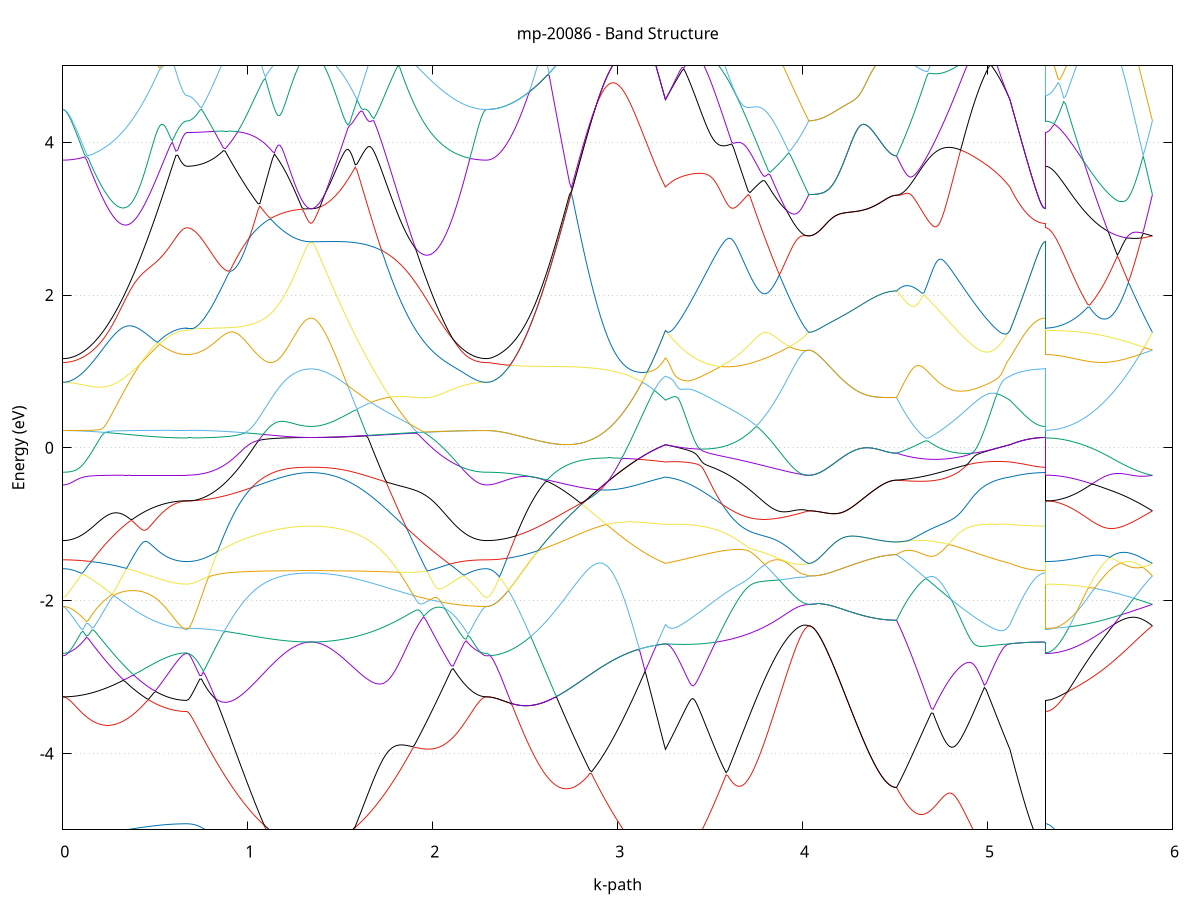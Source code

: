 set title 'mp-20086 - Band Structure'
set xlabel 'k-path'
set ylabel 'Energy (eV)'
set grid y
set yrange [-5:5]
set terminal png size 800,600
set output 'mp-20086_bands_gnuplot.png'
plot '-' using 1:2 with lines notitle, '-' using 1:2 with lines notitle, '-' using 1:2 with lines notitle, '-' using 1:2 with lines notitle, '-' using 1:2 with lines notitle, '-' using 1:2 with lines notitle, '-' using 1:2 with lines notitle, '-' using 1:2 with lines notitle, '-' using 1:2 with lines notitle, '-' using 1:2 with lines notitle, '-' using 1:2 with lines notitle, '-' using 1:2 with lines notitle, '-' using 1:2 with lines notitle, '-' using 1:2 with lines notitle, '-' using 1:2 with lines notitle, '-' using 1:2 with lines notitle, '-' using 1:2 with lines notitle, '-' using 1:2 with lines notitle, '-' using 1:2 with lines notitle, '-' using 1:2 with lines notitle, '-' using 1:2 with lines notitle, '-' using 1:2 with lines notitle, '-' using 1:2 with lines notitle, '-' using 1:2 with lines notitle, '-' using 1:2 with lines notitle, '-' using 1:2 with lines notitle, '-' using 1:2 with lines notitle, '-' using 1:2 with lines notitle, '-' using 1:2 with lines notitle, '-' using 1:2 with lines notitle, '-' using 1:2 with lines notitle, '-' using 1:2 with lines notitle, '-' using 1:2 with lines notitle, '-' using 1:2 with lines notitle, '-' using 1:2 with lines notitle, '-' using 1:2 with lines notitle, '-' using 1:2 with lines notitle, '-' using 1:2 with lines notitle, '-' using 1:2 with lines notitle, '-' using 1:2 with lines notitle, '-' using 1:2 with lines notitle, '-' using 1:2 with lines notitle, '-' using 1:2 with lines notitle, '-' using 1:2 with lines notitle, '-' using 1:2 with lines notitle, '-' using 1:2 with lines notitle, '-' using 1:2 with lines notitle, '-' using 1:2 with lines notitle, '-' using 1:2 with lines notitle, '-' using 1:2 with lines notitle, '-' using 1:2 with lines notitle, '-' using 1:2 with lines notitle, '-' using 1:2 with lines notitle, '-' using 1:2 with lines notitle, '-' using 1:2 with lines notitle, '-' using 1:2 with lines notitle, '-' using 1:2 with lines notitle, '-' using 1:2 with lines notitle, '-' using 1:2 with lines notitle, '-' using 1:2 with lines notitle, '-' using 1:2 with lines notitle, '-' using 1:2 with lines notitle, '-' using 1:2 with lines notitle, '-' using 1:2 with lines notitle, '-' using 1:2 with lines notitle, '-' using 1:2 with lines notitle, '-' using 1:2 with lines notitle, '-' using 1:2 with lines notitle, '-' using 1:2 with lines notitle, '-' using 1:2 with lines notitle, '-' using 1:2 with lines notitle, '-' using 1:2 with lines notitle, '-' using 1:2 with lines notitle, '-' using 1:2 with lines notitle, '-' using 1:2 with lines notitle, '-' using 1:2 with lines notitle, '-' using 1:2 with lines notitle, '-' using 1:2 with lines notitle, '-' using 1:2 with lines notitle, '-' using 1:2 with lines notitle
0.000000 -47.922256
0.009866 -47.922256
0.019732 -47.922256
0.029598 -47.922256
0.039464 -47.922256
0.049330 -47.922256
0.059196 -47.922256
0.069062 -47.922256
0.078928 -47.922256
0.088794 -47.922256
0.098660 -47.922256
0.108526 -47.922256
0.118392 -47.922256
0.128258 -47.922256
0.138124 -47.922256
0.147990 -47.922256
0.157856 -47.922256
0.167722 -47.922256
0.177588 -47.922256
0.187454 -47.922256
0.197320 -47.922256
0.207186 -47.922256
0.217052 -47.922256
0.226918 -47.922356
0.236784 -47.922356
0.246650 -47.922356
0.256516 -47.922356
0.266382 -47.922356
0.276248 -47.922356
0.286114 -47.922356
0.295980 -47.922356
0.305846 -47.922356
0.315712 -47.922356
0.325578 -47.922356
0.335444 -47.922356
0.345310 -47.922356
0.355176 -47.922356
0.365042 -47.922356
0.374908 -47.922356
0.384774 -47.922356
0.394640 -47.922356
0.404506 -47.922356
0.414372 -47.922356
0.424238 -47.922356
0.434104 -47.922356
0.443970 -47.922356
0.453836 -47.922356
0.463702 -47.922356
0.473568 -47.922356
0.483434 -47.922356
0.493300 -47.922356
0.503166 -47.922356
0.513031 -47.922356
0.522897 -47.922356
0.532763 -47.922356
0.542629 -47.922356
0.552495 -47.922356
0.562361 -47.922356
0.572227 -47.922356
0.582093 -47.922356
0.591959 -47.922356
0.601825 -47.922356
0.611691 -47.922356
0.621557 -47.922356
0.631423 -47.922356
0.641289 -47.922356
0.651155 -47.922356
0.661021 -47.922356
0.670887 -47.922356
0.670887 -47.922356
0.680753 -47.922356
0.690619 -47.922356
0.700485 -47.922356
0.710351 -47.922356
0.720217 -47.922356
0.730083 -47.922356
0.739949 -47.922356
0.749815 -47.922356
0.759681 -47.922356
0.769547 -47.922356
0.779413 -47.922356
0.789279 -47.922356
0.799145 -47.922356
0.809011 -47.922356
0.818877 -47.922356
0.828743 -47.922356
0.838609 -47.922356
0.848475 -47.922356
0.858341 -47.922356
0.868207 -47.922356
0.878073 -47.922456
0.887939 -47.922456
0.897805 -47.922456
0.907671 -47.922456
0.917537 -47.922456
0.927403 -47.922456
0.937269 -47.922456
0.947135 -47.922456
0.957001 -47.922456
0.966867 -47.922456
0.976733 -47.922456
0.986599 -47.922456
0.996465 -47.922456
1.006331 -47.922456
1.016197 -47.922456
1.026063 -47.922456
1.035929 -47.922456
1.045795 -47.922456
1.055661 -47.922456
1.065527 -47.922456
1.075393 -47.922456
1.085259 -47.922456
1.095125 -47.922456
1.104991 -47.922456
1.114857 -47.922456
1.124723 -47.922456
1.134589 -47.922456
1.144455 -47.922456
1.154321 -47.922456
1.164187 -47.922456
1.174053 -47.922456
1.183919 -47.922456
1.193785 -47.922456
1.203651 -47.922456
1.213517 -47.922456
1.223383 -47.922456
1.233249 -47.922456
1.243115 -47.922456
1.252981 -47.922456
1.262847 -47.922456
1.272713 -47.922456
1.282579 -47.922456
1.292445 -47.922456
1.302311 -47.922456
1.312177 -47.922456
1.322043 -47.922456
1.331909 -47.922456
1.341775 -47.922456
1.341775 -47.922456
1.351762 -47.922456
1.361749 -47.922456
1.371736 -47.922456
1.381723 -47.922456
1.391710 -47.922456
1.401697 -47.922456
1.411685 -47.922456
1.421672 -47.922456
1.431659 -47.922456
1.441646 -47.922456
1.451633 -47.922456
1.461620 -47.922456
1.471607 -47.922456
1.481595 -47.922456
1.491582 -47.922456
1.501569 -47.922456
1.511556 -47.922456
1.521543 -47.922456
1.531530 -47.922456
1.541517 -47.922456
1.551505 -47.922456
1.561492 -47.922456
1.571479 -47.922456
1.581466 -47.922456
1.591453 -47.922456
1.601440 -47.922456
1.611427 -47.922456
1.621414 -47.922456
1.631402 -47.922456
1.641389 -47.922456
1.651376 -47.922456
1.661363 -47.922456
1.671350 -47.922456
1.681337 -47.922456
1.691324 -47.922456
1.701312 -47.922456
1.711299 -47.922456
1.721286 -47.922456
1.731273 -47.922456
1.741260 -47.922456
1.751247 -47.922456
1.761234 -47.922356
1.771222 -47.922356
1.781209 -47.922356
1.791196 -47.922356
1.801183 -47.922356
1.811170 -47.922356
1.821157 -47.922356
1.831144 -47.922356
1.841131 -47.922356
1.851119 -47.922356
1.861106 -47.922356
1.871093 -47.922356
1.881080 -47.922356
1.891067 -47.922356
1.901054 -47.922356
1.911041 -47.922356
1.921029 -47.922356
1.931016 -47.922356
1.941003 -47.922356
1.950990 -47.922356
1.960977 -47.922356
1.970964 -47.922356
1.980951 -47.922356
1.990939 -47.922356
2.000926 -47.922356
2.010913 -47.922356
2.020900 -47.922356
2.030887 -47.922356
2.040874 -47.922356
2.050861 -47.922356
2.060848 -47.922356
2.070836 -47.922356
2.080823 -47.922256
2.090810 -47.922256
2.100797 -47.922256
2.110784 -47.922256
2.120771 -47.922256
2.130758 -47.922256
2.140746 -47.922256
2.150733 -47.922256
2.160720 -47.922256
2.170707 -47.922256
2.180694 -47.922256
2.190681 -47.922256
2.200668 -47.922256
2.210656 -47.922256
2.220643 -47.922256
2.230630 -47.922256
2.240617 -47.922256
2.250604 -47.922256
2.260591 -47.922256
2.270578 -47.922256
2.280565 -47.922256
2.290553 -47.922256
2.290553 -47.922256
2.300530 -47.922256
2.310507 -47.922156
2.320484 -47.922056
2.330462 -47.921756
2.340439 -47.921556
2.350416 -47.921156
2.360394 -47.920856
2.370371 -47.920356
2.380348 -47.919856
2.390326 -47.919256
2.400303 -47.918656
2.410280 -47.917956
2.420257 -47.917256
2.430235 -47.916456
2.440212 -47.915556
2.450189 -47.914656
2.460167 -47.913756
2.470144 -47.912656
2.480121 -47.911656
2.490098 -47.910556
2.500076 -47.909356
2.510053 -47.908156
2.520030 -47.906856
2.530008 -47.905556
2.539985 -47.904156
2.549962 -47.902656
2.559939 -47.901256
2.569917 -47.899756
2.579894 -47.898156
2.589871 -47.896556
2.599849 -47.894956
2.609826 -47.893256
2.619803 -47.891556
2.629780 -47.889756
2.639758 -47.887956
2.649735 -47.886156
2.659712 -47.884256
2.669690 -47.882356
2.679667 -47.880456
2.689644 -47.878456
2.699621 -47.876556
2.709599 -47.874456
2.719576 -47.872456
2.729553 -47.870356
2.739531 -47.868256
2.749508 -47.866156
2.759485 -47.864056
2.769462 -47.861856
2.779440 -47.859756
2.789417 -47.857556
2.799394 -47.855356
2.809372 -47.853156
2.819349 -47.850956
2.829326 -47.848656
2.839303 -47.846456
2.849281 -47.844256
2.859258 -47.841956
2.869235 -47.839756
2.879213 -47.841756
2.889190 -47.844056
2.899167 -47.846256
2.909144 -47.848456
2.919122 -47.850756
2.929099 -47.852956
2.939076 -47.855156
2.949054 -47.857356
2.959031 -47.859556
2.969008 -47.861756
2.978985 -47.863856
2.988963 -47.866056
2.998940 -47.868156
3.008917 -47.870256
3.018895 -47.872356
3.028872 -47.874356
3.038849 -47.876356
3.048826 -47.878356
3.058804 -47.880356
3.068781 -47.882256
3.078758 -47.884156
3.088736 -47.886056
3.098713 -47.887956
3.108690 -47.889756
3.118668 -47.891456
3.128645 -47.893256
3.138622 -47.894856
3.148599 -47.896556
3.158577 -47.898156
3.168554 -47.899756
3.178531 -47.901256
3.188509 -47.902756
3.198486 -47.904156
3.208463 -47.905556
3.218440 -47.906856
3.228418 -47.908156
3.238395 -47.909356
3.248372 -47.910556
3.258350 -47.911656
3.258350 -47.911656
3.268288 -47.911156
3.278227 -47.910556
3.288166 -47.909956
3.298105 -47.909356
3.308043 -47.908756
3.317982 -47.908156
3.327921 -47.907556
3.337860 -47.906856
3.347799 -47.906156
3.357737 -47.905556
3.367676 -47.904856
3.377615 -47.904156
3.387554 -47.903456
3.397492 -47.902756
3.407431 -47.901956
3.417370 -47.901256
3.427309 -47.900456
3.437248 -47.899756
3.447186 -47.898956
3.457125 -47.898156
3.467064 -47.897356
3.477003 -47.896556
3.486941 -47.895756
3.496880 -47.894956
3.506819 -47.894056
3.516758 -47.893256
3.526697 -47.892356
3.536635 -47.891456
3.546574 -47.890656
3.556513 -47.889756
3.566452 -47.888856
3.576390 -47.887956
3.586329 -47.887056
3.596268 -47.886056
3.606207 -47.885156
3.616146 -47.884256
3.626084 -47.883256
3.636023 -47.882356
3.645962 -47.881356
3.655901 -47.880356
3.665839 -47.879356
3.675778 -47.878456
3.685717 -47.877456
3.695656 -47.876456
3.705595 -47.875456
3.715533 -47.874356
3.725472 -47.873356
3.735411 -47.872356
3.745350 -47.871356
3.755289 -47.870256
3.765227 -47.869256
3.775166 -47.868156
3.785105 -47.867156
3.795044 -47.866056
3.804982 -47.864956
3.814921 -47.863956
3.824860 -47.862856
3.834799 -47.861756
3.844738 -47.860656
3.854676 -47.859656
3.864615 -47.858556
3.874554 -47.857456
3.884493 -47.856356
3.894431 -47.855256
3.904370 -47.854156
3.914309 -47.853056
3.924248 -47.851956
3.934187 -47.850756
3.944125 -47.849656
3.954064 -47.848556
3.964003 -47.847456
3.973942 -47.846356
3.983880 -47.845256
3.993819 -47.844156
4.003758 -47.842956
4.013697 -47.841856
4.023636 -47.840756
4.033574 -47.839656
4.033574 -47.839656
4.043457 -47.839656
4.053341 -47.839656
4.063224 -47.839656
4.073107 -47.839656
4.082990 -47.839656
4.092873 -47.839656
4.102756 -47.839656
4.112639 -47.839656
4.122522 -47.839656
4.132405 -47.839656
4.142288 -47.839656
4.152172 -47.839656
4.162055 -47.839656
4.171938 -47.839656
4.181821 -47.839656
4.191704 -47.839656
4.201587 -47.839656
4.211470 -47.839656
4.221353 -47.839656
4.231236 -47.839656
4.241120 -47.839656
4.251003 -47.839656
4.260886 -47.839656
4.270769 -47.839656
4.280652 -47.839656
4.290535 -47.839656
4.300418 -47.839656
4.310301 -47.839656
4.320184 -47.839656
4.330067 -47.839656
4.339951 -47.839656
4.349834 -47.839656
4.359717 -47.839656
4.369600 -47.839656
4.379483 -47.839656
4.389366 -47.839656
4.399249 -47.839656
4.409132 -47.839656
4.419015 -47.839656
4.428898 -47.839656
4.438782 -47.839656
4.448665 -47.839656
4.458548 -47.839656
4.468431 -47.839656
4.478314 -47.839656
4.488197 -47.839656
4.498080 -47.839656
4.507963 -47.839656
4.507963 -47.839656
4.517853 -47.841056
4.527742 -47.842456
4.537631 -47.843856
4.547520 -47.845256
4.557409 -47.846656
4.567298 -47.848056
4.577188 -47.849456
4.587077 -47.850856
4.596966 -47.852256
4.606855 -47.853656
4.616744 -47.855056
4.626634 -47.856456
4.636523 -47.857856
4.646412 -47.859256
4.656301 -47.860556
4.666190 -47.861956
4.676080 -47.863256
4.685969 -47.864656
4.695858 -47.865956
4.705747 -47.867356
4.715636 -47.868656
4.725526 -47.869956
4.735415 -47.871256
4.745304 -47.872556
4.755193 -47.873856
4.765082 -47.875156
4.774972 -47.876456
4.784861 -47.877656
4.794750 -47.878956
4.804639 -47.880156
4.814528 -47.881356
4.824418 -47.882556
4.834307 -47.883756
4.844196 -47.884956
4.854085 -47.886156
4.863974 -47.887256
4.873864 -47.888456
4.883753 -47.889556
4.893642 -47.890656
4.903531 -47.891756
4.913420 -47.892856
4.923310 -47.893956
4.933199 -47.895056
4.943088 -47.896056
4.952977 -47.897056
4.962866 -47.898056
4.972756 -47.899056
4.982645 -47.900056
4.992534 -47.900956
5.002423 -47.901956
5.012312 -47.902856
5.022201 -47.903756
5.032091 -47.904656
5.041980 -47.905456
5.051869 -47.906356
5.061758 -47.907156
5.071647 -47.907956
5.081537 -47.908756
5.091426 -47.909556
5.101315 -47.910256
5.111204 -47.910956
5.121093 -47.911656
5.121093 -47.911656
5.130640 -47.912756
5.140186 -47.913756
5.149732 -47.914656
5.159278 -47.915556
5.168824 -47.916356
5.178370 -47.917156
5.187916 -47.917856
5.197462 -47.918556
5.207008 -47.919156
5.216554 -47.919756
5.226101 -47.920256
5.235647 -47.920756
5.245193 -47.921156
5.254739 -47.921456
5.264285 -47.921756
5.273831 -47.922056
5.283377 -47.922256
5.292923 -47.922356
5.302469 -47.922456
5.312015 -47.922456
5.312015 -47.922356
5.322004 -47.922356
5.331993 -47.922256
5.341982 -47.922056
5.351971 -47.921856
5.361960 -47.921656
5.371949 -47.921256
5.381938 -47.920856
5.391927 -47.920456
5.401916 -47.919956
5.411905 -47.919356
5.421894 -47.918756
5.431883 -47.918056
5.441872 -47.917356
5.451861 -47.916556
5.461850 -47.915656
5.471839 -47.914756
5.481828 -47.913856
5.491817 -47.912756
5.501806 -47.911756
5.511795 -47.910556
5.521783 -47.909456
5.531772 -47.908156
5.541761 -47.906856
5.551750 -47.905556
5.561739 -47.904156
5.571728 -47.902756
5.581717 -47.901256
5.591706 -47.899756
5.601695 -47.898256
5.611684 -47.896656
5.621673 -47.894956
5.631662 -47.893256
5.641651 -47.891556
5.651640 -47.889756
5.661629 -47.887956
5.671618 -47.886156
5.681607 -47.884256
5.691596 -47.882356
5.701585 -47.880456
5.711574 -47.878456
5.721563 -47.876456
5.731552 -47.874456
5.741540 -47.872456
5.751529 -47.870356
5.761518 -47.868256
5.771507 -47.866156
5.781496 -47.863956
5.791485 -47.861856
5.801474 -47.859656
5.811463 -47.857456
5.821452 -47.855256
5.831441 -47.853056
5.841430 -47.850856
5.851419 -47.848556
5.861408 -47.846356
5.871397 -47.844156
5.881386 -47.841856
5.891375 -47.839656
e
0.000000 -47.755956
0.009866 -47.755956
0.019732 -47.755956
0.029598 -47.755956
0.039464 -47.755956
0.049330 -47.755956
0.059196 -47.755956
0.069062 -47.755956
0.078928 -47.755956
0.088794 -47.755956
0.098660 -47.755956
0.108526 -47.756056
0.118392 -47.756056
0.128258 -47.756056
0.138124 -47.756056
0.147990 -47.756056
0.157856 -47.756056
0.167722 -47.756056
0.177588 -47.756056
0.187454 -47.756056
0.197320 -47.756056
0.207186 -47.756056
0.217052 -47.756056
0.226918 -47.756056
0.236784 -47.756056
0.246650 -47.756056
0.256516 -47.756056
0.266382 -47.756056
0.276248 -47.756056
0.286114 -47.756056
0.295980 -47.756056
0.305846 -47.756056
0.315712 -47.756056
0.325578 -47.756056
0.335444 -47.756056
0.345310 -47.756056
0.355176 -47.756056
0.365042 -47.756056
0.374908 -47.756056
0.384774 -47.756056
0.394640 -47.756056
0.404506 -47.756056
0.414372 -47.756056
0.424238 -47.756056
0.434104 -47.756056
0.443970 -47.756056
0.453836 -47.756056
0.463702 -47.756056
0.473568 -47.756056
0.483434 -47.756056
0.493300 -47.756056
0.503166 -47.756056
0.513031 -47.756056
0.522897 -47.756056
0.532763 -47.756056
0.542629 -47.756056
0.552495 -47.756056
0.562361 -47.756056
0.572227 -47.756056
0.582093 -47.756056
0.591959 -47.756056
0.601825 -47.756056
0.611691 -47.756056
0.621557 -47.756056
0.631423 -47.756056
0.641289 -47.756056
0.651155 -47.756056
0.661021 -47.756056
0.670887 -47.756056
0.670887 -47.756056
0.680753 -47.756056
0.690619 -47.756056
0.700485 -47.756056
0.710351 -47.756056
0.720217 -47.756056
0.730083 -47.756056
0.739949 -47.756056
0.749815 -47.756056
0.759681 -47.756056
0.769547 -47.756056
0.779413 -47.756056
0.789279 -47.756056
0.799145 -47.756056
0.809011 -47.756056
0.818877 -47.756056
0.828743 -47.756056
0.838609 -47.756056
0.848475 -47.756056
0.858341 -47.756056
0.868207 -47.756056
0.878073 -47.756056
0.887939 -47.756056
0.897805 -47.756056
0.907671 -47.756056
0.917537 -47.756056
0.927403 -47.756056
0.937269 -47.756056
0.947135 -47.756056
0.957001 -47.756056
0.966867 -47.756056
0.976733 -47.756056
0.986599 -47.756056
0.996465 -47.756056
1.006331 -47.756056
1.016197 -47.756056
1.026063 -47.756056
1.035929 -47.756056
1.045795 -47.756056
1.055661 -47.756056
1.065527 -47.756056
1.075393 -47.756056
1.085259 -47.756056
1.095125 -47.756056
1.104991 -47.756056
1.114857 -47.756056
1.124723 -47.756056
1.134589 -47.756056
1.144455 -47.756056
1.154321 -47.756056
1.164187 -47.756056
1.174053 -47.756056
1.183919 -47.756056
1.193785 -47.756056
1.203651 -47.756056
1.213517 -47.756056
1.223383 -47.756056
1.233249 -47.756056
1.243115 -47.756056
1.252981 -47.756056
1.262847 -47.756056
1.272713 -47.756056
1.282579 -47.756056
1.292445 -47.756056
1.302311 -47.756056
1.312177 -47.756056
1.322043 -47.756056
1.331909 -47.756056
1.341775 -47.756056
1.341775 -47.756056
1.351762 -47.756056
1.361749 -47.756056
1.371736 -47.756056
1.381723 -47.756056
1.391710 -47.756056
1.401697 -47.756056
1.411685 -47.756056
1.421672 -47.756056
1.431659 -47.756056
1.441646 -47.756056
1.451633 -47.756056
1.461620 -47.756056
1.471607 -47.756056
1.481595 -47.756056
1.491582 -47.756056
1.501569 -47.756056
1.511556 -47.756056
1.521543 -47.756056
1.531530 -47.756056
1.541517 -47.756056
1.551505 -47.756056
1.561492 -47.756056
1.571479 -47.756056
1.581466 -47.756056
1.591453 -47.756056
1.601440 -47.756056
1.611427 -47.756056
1.621414 -47.756056
1.631402 -47.756056
1.641389 -47.756056
1.651376 -47.756056
1.661363 -47.756056
1.671350 -47.756056
1.681337 -47.756056
1.691324 -47.756056
1.701312 -47.756056
1.711299 -47.756056
1.721286 -47.756056
1.731273 -47.756056
1.741260 -47.756056
1.751247 -47.756056
1.761234 -47.756056
1.771222 -47.756056
1.781209 -47.756056
1.791196 -47.756056
1.801183 -47.756056
1.811170 -47.756056
1.821157 -47.756056
1.831144 -47.756056
1.841131 -47.756056
1.851119 -47.756056
1.861106 -47.756056
1.871093 -47.756056
1.881080 -47.756056
1.891067 -47.756056
1.901054 -47.756056
1.911041 -47.756056
1.921029 -47.756056
1.931016 -47.756056
1.941003 -47.756056
1.950990 -47.756056
1.960977 -47.756056
1.970964 -47.756056
1.980951 -47.756056
1.990939 -47.756056
2.000926 -47.756056
2.010913 -47.756056
2.020900 -47.756056
2.030887 -47.756056
2.040874 -47.756056
2.050861 -47.756056
2.060848 -47.756056
2.070836 -47.756056
2.080823 -47.756056
2.090810 -47.756056
2.100797 -47.756056
2.110784 -47.756056
2.120771 -47.756056
2.130758 -47.756056
2.140746 -47.756056
2.150733 -47.756056
2.160720 -47.756056
2.170707 -47.756056
2.180694 -47.756056
2.190681 -47.756056
2.200668 -47.755956
2.210656 -47.755956
2.220643 -47.755956
2.230630 -47.755956
2.240617 -47.755956
2.250604 -47.755956
2.260591 -47.755956
2.270578 -47.755956
2.280565 -47.755956
2.290553 -47.755956
2.290553 -47.755956
2.300530 -47.756056
2.310507 -47.756156
2.320484 -47.756256
2.330462 -47.756456
2.340439 -47.756756
2.350416 -47.757156
2.360394 -47.757456
2.370371 -47.757956
2.380348 -47.758456
2.390326 -47.759056
2.400303 -47.759656
2.410280 -47.760356
2.420257 -47.761156
2.430235 -47.761956
2.440212 -47.762856
2.450189 -47.763756
2.460167 -47.764756
2.470144 -47.765756
2.480121 -47.766856
2.490098 -47.768056
2.500076 -47.769156
2.510053 -47.770456
2.520030 -47.771756
2.530008 -47.773056
2.539985 -47.774456
2.549962 -47.775956
2.559939 -47.777456
2.569917 -47.778956
2.579894 -47.780556
2.589871 -47.782156
2.599849 -47.783856
2.609826 -47.785556
2.619803 -47.787256
2.629780 -47.789056
2.639758 -47.790856
2.649735 -47.792756
2.659712 -47.794656
2.669690 -47.796556
2.679667 -47.798556
2.689644 -47.800456
2.699621 -47.802456
2.709599 -47.804556
2.719576 -47.806656
2.729553 -47.808656
2.739531 -47.810756
2.749508 -47.812956
2.759485 -47.815056
2.769462 -47.817256
2.779440 -47.819456
2.789417 -47.821656
2.799394 -47.823856
2.809372 -47.826056
2.819349 -47.828256
2.829326 -47.830556
2.839303 -47.832756
2.849281 -47.834956
2.859258 -47.837256
2.869235 -47.839456
2.879213 -47.837456
2.889190 -47.835256
2.899167 -47.832956
2.909144 -47.830756
2.919122 -47.828556
2.929099 -47.826256
2.939076 -47.824056
2.949054 -47.821856
2.959031 -47.819656
2.969008 -47.817456
2.978985 -47.815356
2.988963 -47.813156
2.998940 -47.811056
3.008917 -47.808956
3.018895 -47.806856
3.028872 -47.804756
3.038849 -47.802756
3.048826 -47.800756
3.058804 -47.798756
3.068781 -47.796756
3.078758 -47.794856
3.088736 -47.792956
3.098713 -47.791156
3.108690 -47.789356
3.118668 -47.787556
3.128645 -47.785756
3.138622 -47.784056
3.148599 -47.782356
3.158577 -47.780756
3.168554 -47.779156
3.178531 -47.777656
3.188509 -47.776156
3.198486 -47.774756
3.208463 -47.773356
3.218440 -47.771956
3.228418 -47.770656
3.238395 -47.769356
3.248372 -47.768156
3.258350 -47.767056
3.258350 -47.767056
3.268288 -47.767656
3.278227 -47.768156
3.288166 -47.768756
3.298105 -47.769356
3.308043 -47.770056
3.317982 -47.770656
3.327921 -47.771256
3.337860 -47.771956
3.347799 -47.772656
3.357737 -47.773256
3.367676 -47.773956
3.377615 -47.774656
3.387554 -47.775456
3.397492 -47.776156
3.407431 -47.776856
3.417370 -47.777656
3.427309 -47.778356
3.437248 -47.779156
3.447186 -47.779956
3.457125 -47.780756
3.467064 -47.781556
3.477003 -47.782356
3.486941 -47.783156
3.496880 -47.784056
3.506819 -47.784856
3.516758 -47.785756
3.526697 -47.786656
3.536635 -47.787456
3.546574 -47.788356
3.556513 -47.789256
3.566452 -47.790156
3.576390 -47.791056
3.586329 -47.792056
3.596268 -47.792956
3.606207 -47.793856
3.616146 -47.794856
3.626084 -47.795756
3.636023 -47.796756
3.645962 -47.797756
3.655901 -47.798656
3.665839 -47.799656
3.675778 -47.800656
3.685717 -47.801656
3.695656 -47.802656
3.705595 -47.803656
3.715533 -47.804756
3.725472 -47.805756
3.735411 -47.806756
3.745350 -47.807856
3.755289 -47.808856
3.765227 -47.809856
3.775166 -47.810956
3.785105 -47.812056
3.795044 -47.813056
3.804982 -47.814156
3.814921 -47.815256
3.824860 -47.816356
3.834799 -47.817356
3.844738 -47.818456
3.854676 -47.819556
3.864615 -47.820656
3.874554 -47.821756
3.884493 -47.822856
3.894431 -47.823956
3.904370 -47.825056
3.914309 -47.826156
3.924248 -47.827356
3.934187 -47.828456
3.944125 -47.829556
3.954064 -47.830656
3.964003 -47.831756
3.973942 -47.832856
3.983880 -47.834056
3.993819 -47.835156
4.003758 -47.836256
4.013697 -47.837356
4.023636 -47.838456
4.033574 -47.839656
4.033574 -47.839656
4.043457 -47.839656
4.053341 -47.839656
4.063224 -47.839656
4.073107 -47.839656
4.082990 -47.839656
4.092873 -47.839656
4.102756 -47.839656
4.112639 -47.839656
4.122522 -47.839656
4.132405 -47.839656
4.142288 -47.839656
4.152172 -47.839656
4.162055 -47.839656
4.171938 -47.839656
4.181821 -47.839656
4.191704 -47.839656
4.201587 -47.839656
4.211470 -47.839656
4.221353 -47.839656
4.231236 -47.839656
4.241120 -47.839656
4.251003 -47.839656
4.260886 -47.839656
4.270769 -47.839656
4.280652 -47.839656
4.290535 -47.839656
4.300418 -47.839656
4.310301 -47.839656
4.320184 -47.839656
4.330067 -47.839656
4.339951 -47.839656
4.349834 -47.839656
4.359717 -47.839656
4.369600 -47.839656
4.379483 -47.839656
4.389366 -47.839656
4.399249 -47.839656
4.409132 -47.839656
4.419015 -47.839656
4.428898 -47.839656
4.438782 -47.839656
4.448665 -47.839656
4.458548 -47.839656
4.468431 -47.839656
4.478314 -47.839656
4.488197 -47.839656
4.498080 -47.839656
4.507963 -47.839656
4.507963 -47.839656
4.517853 -47.838256
4.527742 -47.836756
4.537631 -47.835356
4.547520 -47.833956
4.557409 -47.832556
4.567298 -47.831156
4.577188 -47.829756
4.587077 -47.828356
4.596966 -47.826956
4.606855 -47.825556
4.616744 -47.824156
4.626634 -47.822756
4.636523 -47.821356
4.646412 -47.819956
4.656301 -47.818656
4.666190 -47.817256
4.676080 -47.815856
4.685969 -47.814556
4.695858 -47.813156
4.705747 -47.811856
4.715636 -47.810556
4.725526 -47.809156
4.735415 -47.807856
4.745304 -47.806556
4.755193 -47.805256
4.765082 -47.803956
4.774972 -47.802756
4.784861 -47.801456
4.794750 -47.800156
4.804639 -47.798956
4.814528 -47.797756
4.824418 -47.796456
4.834307 -47.795256
4.844196 -47.794056
4.854085 -47.792856
4.863974 -47.791756
4.873864 -47.790556
4.883753 -47.789456
4.893642 -47.788356
4.903531 -47.787156
4.913420 -47.786056
4.923310 -47.785056
4.933199 -47.783956
4.943088 -47.782856
4.952977 -47.781856
4.962866 -47.780856
4.972756 -47.779856
4.982645 -47.778856
4.992534 -47.777856
5.002423 -47.776956
5.012312 -47.776056
5.022201 -47.775156
5.032091 -47.774256
5.041980 -47.773356
5.051869 -47.772456
5.061758 -47.771656
5.071647 -47.770856
5.081537 -47.770056
5.091426 -47.769256
5.101315 -47.768456
5.111204 -47.767756
5.121093 -47.767056
5.121093 -47.767056
5.130640 -47.765956
5.140186 -47.764956
5.149732 -47.764056
5.159278 -47.763156
5.168824 -47.762356
5.178370 -47.761556
5.187916 -47.760756
5.197462 -47.760056
5.207008 -47.759456
5.216554 -47.758856
5.226101 -47.758356
5.235647 -47.757856
5.245193 -47.757456
5.254739 -47.757056
5.264285 -47.756756
5.273831 -47.756556
5.283377 -47.756356
5.292923 -47.756156
5.302469 -47.756056
5.312015 -47.756056
5.312015 -47.756056
5.322004 -47.756056
5.331993 -47.756156
5.341982 -47.756356
5.351971 -47.756556
5.361960 -47.756856
5.371949 -47.757156
5.381938 -47.757556
5.391927 -47.757956
5.401916 -47.758556
5.411905 -47.759056
5.421894 -47.759756
5.431883 -47.760456
5.441872 -47.761156
5.451861 -47.761956
5.461850 -47.762856
5.471839 -47.763756
5.481828 -47.764756
5.491817 -47.765856
5.501806 -47.766956
5.511795 -47.768056
5.521783 -47.769256
5.531772 -47.770456
5.541761 -47.771756
5.551750 -47.773156
5.561739 -47.774556
5.571728 -47.775956
5.581717 -47.777456
5.591706 -47.779056
5.601695 -47.780656
5.611684 -47.782256
5.621673 -47.783856
5.631662 -47.785656
5.641651 -47.787356
5.651640 -47.789156
5.661629 -47.790956
5.671618 -47.792856
5.681607 -47.794756
5.691596 -47.796656
5.701585 -47.798556
5.711574 -47.800556
5.721563 -47.802556
5.731552 -47.804656
5.741540 -47.806656
5.751529 -47.808756
5.761518 -47.810856
5.771507 -47.813056
5.781496 -47.815156
5.791485 -47.817356
5.801474 -47.819556
5.811463 -47.821756
5.821452 -47.823956
5.831441 -47.826156
5.841430 -47.828356
5.851419 -47.830656
5.861408 -47.832856
5.871397 -47.835156
5.881386 -47.837356
5.891375 -47.839656
e
0.000000 -47.527856
0.009866 -47.527856
0.019732 -47.527956
0.029598 -47.527956
0.039464 -47.527956
0.049330 -47.527956
0.059196 -47.527956
0.069062 -47.527956
0.078928 -47.527956
0.088794 -47.527956
0.098660 -47.527956
0.108526 -47.527956
0.118392 -47.527956
0.128258 -47.527956
0.138124 -47.527956
0.147990 -47.527956
0.157856 -47.527956
0.167722 -47.527956
0.177588 -47.527956
0.187454 -47.527956
0.197320 -47.528056
0.207186 -47.528056
0.217052 -47.528056
0.226918 -47.528056
0.236784 -47.528056
0.246650 -47.528056
0.256516 -47.528056
0.266382 -47.528056
0.276248 -47.528056
0.286114 -47.528056
0.295980 -47.528056
0.305846 -47.528056
0.315712 -47.528056
0.325578 -47.528156
0.335444 -47.528156
0.345310 -47.528156
0.355176 -47.528156
0.365042 -47.528156
0.374908 -47.528156
0.384774 -47.528156
0.394640 -47.528156
0.404506 -47.528156
0.414372 -47.528156
0.424238 -47.528156
0.434104 -47.528156
0.443970 -47.528256
0.453836 -47.528256
0.463702 -47.528256
0.473568 -47.528256
0.483434 -47.528256
0.493300 -47.528256
0.503166 -47.528256
0.513031 -47.528256
0.522897 -47.528256
0.532763 -47.528256
0.542629 -47.528256
0.552495 -47.528256
0.562361 -47.528256
0.572227 -47.528256
0.582093 -47.528256
0.591959 -47.528256
0.601825 -47.528256
0.611691 -47.528256
0.621557 -47.528356
0.631423 -47.528356
0.641289 -47.528256
0.651155 -47.528256
0.661021 -47.528256
0.670887 -47.528356
0.670887 -47.528356
0.680753 -47.528356
0.690619 -47.528256
0.700485 -47.528356
0.710351 -47.528356
0.720217 -47.528356
0.730083 -47.528256
0.739949 -47.528256
0.749815 -47.528256
0.759681 -47.528256
0.769547 -47.528256
0.779413 -47.528256
0.789279 -47.528256
0.799145 -47.528256
0.809011 -47.528256
0.818877 -47.528256
0.828743 -47.528256
0.838609 -47.528256
0.848475 -47.528256
0.858341 -47.528256
0.868207 -47.528256
0.878073 -47.528256
0.887939 -47.528256
0.897805 -47.528256
0.907671 -47.528256
0.917537 -47.528256
0.927403 -47.528256
0.937269 -47.528256
0.947135 -47.528256
0.957001 -47.528256
0.966867 -47.528256
0.976733 -47.528256
0.986599 -47.528256
0.996465 -47.528256
1.006331 -47.528256
1.016197 -47.528256
1.026063 -47.528256
1.035929 -47.528256
1.045795 -47.528256
1.055661 -47.528256
1.065527 -47.528256
1.075393 -47.528256
1.085259 -47.528256
1.095125 -47.528256
1.104991 -47.528256
1.114857 -47.528256
1.124723 -47.528256
1.134589 -47.528256
1.144455 -47.528256
1.154321 -47.528256
1.164187 -47.528256
1.174053 -47.528256
1.183919 -47.528256
1.193785 -47.528256
1.203651 -47.528256
1.213517 -47.528256
1.223383 -47.528256
1.233249 -47.528256
1.243115 -47.528256
1.252981 -47.528256
1.262847 -47.528256
1.272713 -47.528256
1.282579 -47.528256
1.292445 -47.528256
1.302311 -47.528256
1.312177 -47.528256
1.322043 -47.528256
1.331909 -47.528256
1.341775 -47.528256
1.341775 -47.528256
1.351762 -47.528256
1.361749 -47.528256
1.371736 -47.528256
1.381723 -47.528256
1.391710 -47.528256
1.401697 -47.528256
1.411685 -47.528256
1.421672 -47.528256
1.431659 -47.528256
1.441646 -47.528256
1.451633 -47.528256
1.461620 -47.528256
1.471607 -47.528256
1.481595 -47.528256
1.491582 -47.528256
1.501569 -47.528256
1.511556 -47.528256
1.521543 -47.528256
1.531530 -47.528256
1.541517 -47.528256
1.551505 -47.528256
1.561492 -47.528156
1.571479 -47.528156
1.581466 -47.528156
1.591453 -47.528156
1.601440 -47.528156
1.611427 -47.528156
1.621414 -47.528156
1.631402 -47.528156
1.641389 -47.528156
1.651376 -47.528156
1.661363 -47.528156
1.671350 -47.528156
1.681337 -47.528156
1.691324 -47.528156
1.701312 -47.528156
1.711299 -47.528156
1.721286 -47.528156
1.731273 -47.528156
1.741260 -47.528156
1.751247 -47.528156
1.761234 -47.528156
1.771222 -47.528156
1.781209 -47.528156
1.791196 -47.528156
1.801183 -47.528056
1.811170 -47.528056
1.821157 -47.528056
1.831144 -47.528056
1.841131 -47.528056
1.851119 -47.528056
1.861106 -47.528056
1.871093 -47.528056
1.881080 -47.528056
1.891067 -47.528056
1.901054 -47.528056
1.911041 -47.528056
1.921029 -47.528056
1.931016 -47.528056
1.941003 -47.528056
1.950990 -47.528056
1.960977 -47.528056
1.970964 -47.528056
1.980951 -47.528056
1.990939 -47.527956
2.000926 -47.527956
2.010913 -47.527956
2.020900 -47.527956
2.030887 -47.527956
2.040874 -47.527956
2.050861 -47.527956
2.060848 -47.527956
2.070836 -47.527956
2.080823 -47.527956
2.090810 -47.527956
2.100797 -47.527956
2.110784 -47.527956
2.120771 -47.527956
2.130758 -47.527956
2.140746 -47.527956
2.150733 -47.527956
2.160720 -47.527956
2.170707 -47.527956
2.180694 -47.527956
2.190681 -47.527956
2.200668 -47.527956
2.210656 -47.527956
2.220643 -47.527956
2.230630 -47.527956
2.240617 -47.527956
2.250604 -47.527956
2.260591 -47.527956
2.270578 -47.527956
2.280565 -47.527856
2.290553 -47.527856
2.290553 -47.527856
2.300530 -47.527856
2.310507 -47.527856
2.320484 -47.527856
2.330462 -47.527856
2.340439 -47.527856
2.350416 -47.527756
2.360394 -47.527756
2.370371 -47.527756
2.380348 -47.527656
2.390326 -47.527556
2.400303 -47.527556
2.410280 -47.527456
2.420257 -47.527356
2.430235 -47.527256
2.440212 -47.527256
2.450189 -47.527156
2.460167 -47.527056
2.470144 -47.526956
2.480121 -47.526756
2.490098 -47.526656
2.500076 -47.526556
2.510053 -47.526456
2.520030 -47.526256
2.530008 -47.526156
2.539985 -47.526056
2.549962 -47.525856
2.559939 -47.525756
2.569917 -47.525556
2.579894 -47.525356
2.589871 -47.525256
2.599849 -47.525056
2.609826 -47.524856
2.619803 -47.524656
2.629780 -47.524456
2.639758 -47.524256
2.649735 -47.524156
2.659712 -47.523956
2.669690 -47.523756
2.679667 -47.523556
2.689644 -47.523356
2.699621 -47.523056
2.709599 -47.522856
2.719576 -47.522656
2.729553 -47.522456
2.739531 -47.522256
2.749508 -47.522056
2.759485 -47.521756
2.769462 -47.521556
2.779440 -47.521356
2.789417 -47.521056
2.799394 -47.520856
2.809372 -47.520656
2.819349 -47.520456
2.829326 -47.520156
2.839303 -47.519956
2.849281 -47.519756
2.859258 -47.519456
2.869235 -47.519356
2.879213 -47.519556
2.889190 -47.519856
2.899167 -47.520056
2.909144 -47.520356
2.919122 -47.520556
2.929099 -47.520756
2.939076 -47.521056
2.949054 -47.521256
2.959031 -47.521456
2.969008 -47.521756
2.978985 -47.521956
2.988963 -47.522156
2.998940 -47.522456
3.008917 -47.522656
3.018895 -47.522856
3.028872 -47.523056
3.038849 -47.523256
3.048826 -47.523456
3.058804 -47.523756
3.068781 -47.523956
3.078758 -47.524156
3.088736 -47.524356
3.098713 -47.524556
3.108690 -47.524756
3.118668 -47.524956
3.128645 -47.525056
3.138622 -47.525256
3.148599 -47.525456
3.158577 -47.525656
3.168554 -47.525756
3.178531 -47.525956
3.188509 -47.526156
3.198486 -47.526256
3.208463 -47.526456
3.218440 -47.526556
3.228418 -47.526656
3.238395 -47.526856
3.248372 -47.526956
3.258350 -47.527056
3.258350 -47.527056
3.268288 -47.527056
3.278227 -47.526956
3.288166 -47.526856
3.298105 -47.526856
3.308043 -47.526756
3.317982 -47.526656
3.327921 -47.526656
3.337860 -47.526556
3.347799 -47.526456
3.357737 -47.526456
3.367676 -47.526356
3.377615 -47.526256
3.387554 -47.526156
3.397492 -47.526156
3.407431 -47.526056
3.417370 -47.525956
3.427309 -47.525856
3.437248 -47.525756
3.447186 -47.525756
3.457125 -47.525656
3.467064 -47.525556
3.477003 -47.525456
3.486941 -47.525356
3.496880 -47.525256
3.506819 -47.525156
3.516758 -47.525156
3.526697 -47.525056
3.536635 -47.524956
3.546574 -47.524856
3.556513 -47.524756
3.566452 -47.524656
3.576390 -47.524556
3.586329 -47.524456
3.596268 -47.524356
3.606207 -47.524256
3.616146 -47.524156
3.626084 -47.524056
3.636023 -47.523956
3.645962 -47.523856
3.655901 -47.523756
3.665839 -47.523656
3.675778 -47.523556
3.685717 -47.523456
3.695656 -47.523356
3.705595 -47.523256
3.715533 -47.523156
3.725472 -47.523056
3.735411 -47.522856
3.745350 -47.522756
3.755289 -47.522656
3.765227 -47.522556
3.775166 -47.522456
3.785105 -47.522356
3.795044 -47.522256
3.804982 -47.522156
3.814921 -47.521956
3.824860 -47.521856
3.834799 -47.521756
3.844738 -47.521656
3.854676 -47.521556
3.864615 -47.521456
3.874554 -47.521256
3.884493 -47.521156
3.894431 -47.521056
3.904370 -47.520956
3.914309 -47.520856
3.924248 -47.520756
3.934187 -47.520556
3.944125 -47.520456
3.954064 -47.520356
3.964003 -47.520256
3.973942 -47.520156
3.983880 -47.519956
3.993819 -47.519856
4.003758 -47.519756
4.013697 -47.519656
4.023636 -47.519556
4.033574 -47.519356
4.033574 -47.519356
4.043457 -47.519356
4.053341 -47.519356
4.063224 -47.519356
4.073107 -47.519356
4.082990 -47.519356
4.092873 -47.519356
4.102756 -47.519356
4.112639 -47.519356
4.122522 -47.519356
4.132405 -47.519356
4.142288 -47.519356
4.152172 -47.519356
4.162055 -47.519356
4.171938 -47.519356
4.181821 -47.519356
4.191704 -47.519356
4.201587 -47.519356
4.211470 -47.519356
4.221353 -47.519356
4.231236 -47.519356
4.241120 -47.519356
4.251003 -47.519356
4.260886 -47.519356
4.270769 -47.519356
4.280652 -47.519356
4.290535 -47.519356
4.300418 -47.519356
4.310301 -47.519356
4.320184 -47.519356
4.330067 -47.519356
4.339951 -47.519356
4.349834 -47.519356
4.359717 -47.519356
4.369600 -47.519356
4.379483 -47.519356
4.389366 -47.519356
4.399249 -47.519356
4.409132 -47.519356
4.419015 -47.519356
4.428898 -47.519356
4.438782 -47.519356
4.448665 -47.519356
4.458548 -47.519356
4.468431 -47.519256
4.478314 -47.519256
4.488197 -47.519256
4.498080 -47.519256
4.507963 -47.519256
4.507963 -47.519256
4.517853 -47.519456
4.527742 -47.519556
4.537631 -47.519756
4.547520 -47.519856
4.557409 -47.520056
4.567298 -47.520156
4.577188 -47.520356
4.587077 -47.520456
4.596966 -47.520656
4.606855 -47.520756
4.616744 -47.520956
4.626634 -47.521056
4.636523 -47.521256
4.646412 -47.521356
4.656301 -47.521556
4.666190 -47.521656
4.676080 -47.521856
4.685969 -47.521956
4.695858 -47.522156
4.705747 -47.522256
4.715636 -47.522456
4.725526 -47.522556
4.735415 -47.522756
4.745304 -47.522856
4.755193 -47.522956
4.765082 -47.523156
4.774972 -47.523256
4.784861 -47.523356
4.794750 -47.523556
4.804639 -47.523656
4.814528 -47.523756
4.824418 -47.523956
4.834307 -47.524056
4.844196 -47.524156
4.854085 -47.524356
4.863974 -47.524456
4.873864 -47.524556
4.883753 -47.524656
4.893642 -47.524856
4.903531 -47.524956
4.913420 -47.525056
4.923310 -47.525156
4.933199 -47.525256
4.943088 -47.525356
4.952977 -47.525456
4.962866 -47.525656
4.972756 -47.525756
4.982645 -47.525856
4.992534 -47.525956
5.002423 -47.526056
5.012312 -47.526156
5.022201 -47.526256
5.032091 -47.526356
5.041980 -47.526456
5.051869 -47.526456
5.061758 -47.526556
5.071647 -47.526656
5.081537 -47.526756
5.091426 -47.526856
5.101315 -47.526956
5.111204 -47.526956
5.121093 -47.527056
5.121093 -47.527056
5.130640 -47.527156
5.140186 -47.527256
5.149732 -47.527356
5.159278 -47.527456
5.168824 -47.527556
5.178370 -47.527656
5.187916 -47.527756
5.197462 -47.527856
5.207008 -47.527856
5.216554 -47.527956
5.226101 -47.528056
5.235647 -47.528056
5.245193 -47.528156
5.254739 -47.528156
5.264285 -47.528156
5.273831 -47.528256
5.283377 -47.528256
5.292923 -47.528256
5.302469 -47.528256
5.312015 -47.528256
5.312015 -47.528356
5.322004 -47.528256
5.331993 -47.528256
5.341982 -47.528256
5.351971 -47.528256
5.361960 -47.528256
5.371949 -47.528156
5.381938 -47.528156
5.391927 -47.528056
5.401916 -47.528056
5.411905 -47.527956
5.421894 -47.527956
5.431883 -47.527856
5.441872 -47.527756
5.451861 -47.527656
5.461850 -47.527556
5.471839 -47.527456
5.481828 -47.527356
5.491817 -47.527256
5.501806 -47.527156
5.511795 -47.527056
5.521783 -47.526956
5.531772 -47.526756
5.541761 -47.526656
5.551750 -47.526456
5.561739 -47.526356
5.571728 -47.526156
5.581717 -47.526056
5.591706 -47.525856
5.601695 -47.525656
5.611684 -47.525556
5.621673 -47.525356
5.631662 -47.525156
5.641651 -47.524956
5.651640 -47.524756
5.661629 -47.524556
5.671618 -47.524356
5.681607 -47.524156
5.691596 -47.523956
5.701585 -47.523756
5.711574 -47.523556
5.721563 -47.523356
5.731552 -47.523156
5.741540 -47.522956
5.751529 -47.522656
5.761518 -47.522456
5.771507 -47.522256
5.781496 -47.522056
5.791485 -47.521756
5.801474 -47.521556
5.811463 -47.521356
5.821452 -47.521056
5.831441 -47.520856
5.841430 -47.520556
5.851419 -47.520356
5.861408 -47.520156
5.871397 -47.519856
5.881386 -47.519656
5.891375 -47.519356
e
0.000000 -47.527856
0.009866 -47.527856
0.019732 -47.527856
0.029598 -47.527856
0.039464 -47.527956
0.049330 -47.527856
0.059196 -47.527956
0.069062 -47.527856
0.078928 -47.527856
0.088794 -47.527856
0.098660 -47.527856
0.108526 -47.527856
0.118392 -47.527856
0.128258 -47.527856
0.138124 -47.527856
0.147990 -47.527856
0.157856 -47.527856
0.167722 -47.527856
0.177588 -47.527856
0.187454 -47.527856
0.197320 -47.527856
0.207186 -47.527856
0.217052 -47.527856
0.226918 -47.527856
0.236784 -47.527856
0.246650 -47.527856
0.256516 -47.527856
0.266382 -47.527856
0.276248 -47.527856
0.286114 -47.527856
0.295980 -47.527856
0.305846 -47.527856
0.315712 -47.527856
0.325578 -47.527856
0.335444 -47.527856
0.345310 -47.527856
0.355176 -47.527856
0.365042 -47.527856
0.374908 -47.527856
0.384774 -47.527856
0.394640 -47.527856
0.404506 -47.527856
0.414372 -47.527856
0.424238 -47.527856
0.434104 -47.527856
0.443970 -47.527856
0.453836 -47.527856
0.463702 -47.527856
0.473568 -47.527856
0.483434 -47.527856
0.493300 -47.527856
0.503166 -47.527856
0.513031 -47.527856
0.522897 -47.527856
0.532763 -47.527856
0.542629 -47.527856
0.552495 -47.527856
0.562361 -47.527856
0.572227 -47.527856
0.582093 -47.527856
0.591959 -47.527856
0.601825 -47.527856
0.611691 -47.527856
0.621557 -47.527856
0.631423 -47.527856
0.641289 -47.527856
0.651155 -47.527856
0.661021 -47.527856
0.670887 -47.527856
0.670887 -47.527856
0.680753 -47.527856
0.690619 -47.527856
0.700485 -47.527856
0.710351 -47.527856
0.720217 -47.527856
0.730083 -47.527856
0.739949 -47.527856
0.749815 -47.527856
0.759681 -47.527856
0.769547 -47.527856
0.779413 -47.527856
0.789279 -47.527856
0.799145 -47.527856
0.809011 -47.527856
0.818877 -47.527956
0.828743 -47.527956
0.838609 -47.527956
0.848475 -47.527956
0.858341 -47.527956
0.868207 -47.527956
0.878073 -47.527956
0.887939 -47.527956
0.897805 -47.527956
0.907671 -47.527956
0.917537 -47.527956
0.927403 -47.527956
0.937269 -47.527956
0.947135 -47.527956
0.957001 -47.528056
0.966867 -47.528056
0.976733 -47.528056
0.986599 -47.528056
0.996465 -47.528056
1.006331 -47.528056
1.016197 -47.528056
1.026063 -47.528056
1.035929 -47.528056
1.045795 -47.528056
1.055661 -47.528056
1.065527 -47.528156
1.075393 -47.528156
1.085259 -47.528156
1.095125 -47.528156
1.104991 -47.528156
1.114857 -47.528156
1.124723 -47.528156
1.134589 -47.528156
1.144455 -47.528156
1.154321 -47.528156
1.164187 -47.528156
1.174053 -47.528156
1.183919 -47.528156
1.193785 -47.528156
1.203651 -47.528256
1.213517 -47.528256
1.223383 -47.528256
1.233249 -47.528256
1.243115 -47.528256
1.252981 -47.528256
1.262847 -47.528256
1.272713 -47.528256
1.282579 -47.528256
1.292445 -47.528256
1.302311 -47.528256
1.312177 -47.528256
1.322043 -47.528256
1.331909 -47.528256
1.341775 -47.528256
1.341775 -47.528256
1.351762 -47.528256
1.361749 -47.528256
1.371736 -47.528256
1.381723 -47.528256
1.391710 -47.528256
1.401697 -47.528256
1.411685 -47.528256
1.421672 -47.528256
1.431659 -47.528256
1.441646 -47.528256
1.451633 -47.528256
1.461620 -47.528256
1.471607 -47.528256
1.481595 -47.528256
1.491582 -47.528256
1.501569 -47.528256
1.511556 -47.528256
1.521543 -47.528256
1.531530 -47.528256
1.541517 -47.528256
1.551505 -47.528256
1.561492 -47.528156
1.571479 -47.528156
1.581466 -47.528156
1.591453 -47.528156
1.601440 -47.528156
1.611427 -47.528156
1.621414 -47.528156
1.631402 -47.528156
1.641389 -47.528156
1.651376 -47.528156
1.661363 -47.528156
1.671350 -47.528156
1.681337 -47.528156
1.691324 -47.528156
1.701312 -47.528156
1.711299 -47.528156
1.721286 -47.528156
1.731273 -47.528156
1.741260 -47.528156
1.751247 -47.528156
1.761234 -47.528156
1.771222 -47.528156
1.781209 -47.528056
1.791196 -47.528056
1.801183 -47.528056
1.811170 -47.528056
1.821157 -47.528056
1.831144 -47.528056
1.841131 -47.528056
1.851119 -47.528056
1.861106 -47.528056
1.871093 -47.528056
1.881080 -47.528056
1.891067 -47.528056
1.901054 -47.528056
1.911041 -47.528056
1.921029 -47.528056
1.931016 -47.528056
1.941003 -47.528056
1.950990 -47.528056
1.960977 -47.528056
1.970964 -47.528056
1.980951 -47.527956
1.990939 -47.527956
2.000926 -47.527956
2.010913 -47.527956
2.020900 -47.527956
2.030887 -47.527956
2.040874 -47.527956
2.050861 -47.527956
2.060848 -47.527956
2.070836 -47.527956
2.080823 -47.527956
2.090810 -47.527956
2.100797 -47.527956
2.110784 -47.527956
2.120771 -47.527956
2.130758 -47.527956
2.140746 -47.527956
2.150733 -47.527956
2.160720 -47.527956
2.170707 -47.527956
2.180694 -47.527956
2.190681 -47.527956
2.200668 -47.527956
2.210656 -47.527956
2.220643 -47.527956
2.230630 -47.527956
2.240617 -47.527956
2.250604 -47.527956
2.260591 -47.527956
2.270578 -47.527956
2.280565 -47.527856
2.290553 -47.527856
2.290553 -47.527856
2.300530 -47.527856
2.310507 -47.527856
2.320484 -47.527856
2.330462 -47.527856
2.340439 -47.527856
2.350416 -47.527756
2.360394 -47.527756
2.370371 -47.527756
2.380348 -47.527656
2.390326 -47.527556
2.400303 -47.527556
2.410280 -47.527456
2.420257 -47.527356
2.430235 -47.527256
2.440212 -47.527256
2.450189 -47.527156
2.460167 -47.527056
2.470144 -47.526956
2.480121 -47.526756
2.490098 -47.526656
2.500076 -47.526556
2.510053 -47.526456
2.520030 -47.526256
2.530008 -47.526156
2.539985 -47.526056
2.549962 -47.525856
2.559939 -47.525756
2.569917 -47.525556
2.579894 -47.525356
2.589871 -47.525256
2.599849 -47.525056
2.609826 -47.524856
2.619803 -47.524656
2.629780 -47.524456
2.639758 -47.524256
2.649735 -47.524156
2.659712 -47.523956
2.669690 -47.523756
2.679667 -47.523556
2.689644 -47.523356
2.699621 -47.523056
2.709599 -47.522856
2.719576 -47.522656
2.729553 -47.522456
2.739531 -47.522256
2.749508 -47.522056
2.759485 -47.521756
2.769462 -47.521556
2.779440 -47.521356
2.789417 -47.521056
2.799394 -47.520856
2.809372 -47.520656
2.819349 -47.520456
2.829326 -47.520156
2.839303 -47.519956
2.849281 -47.519756
2.859258 -47.519456
2.869235 -47.519356
2.879213 -47.519556
2.889190 -47.519856
2.899167 -47.520056
2.909144 -47.520356
2.919122 -47.520556
2.929099 -47.520756
2.939076 -47.521056
2.949054 -47.521256
2.959031 -47.521456
2.969008 -47.521756
2.978985 -47.521956
2.988963 -47.522156
2.998940 -47.522456
3.008917 -47.522656
3.018895 -47.522856
3.028872 -47.523056
3.038849 -47.523256
3.048826 -47.523456
3.058804 -47.523756
3.068781 -47.523956
3.078758 -47.524156
3.088736 -47.524356
3.098713 -47.524556
3.108690 -47.524756
3.118668 -47.524956
3.128645 -47.525056
3.138622 -47.525256
3.148599 -47.525456
3.158577 -47.525656
3.168554 -47.525756
3.178531 -47.525956
3.188509 -47.526156
3.198486 -47.526256
3.208463 -47.526456
3.218440 -47.526556
3.228418 -47.526656
3.238395 -47.526856
3.248372 -47.526956
3.258350 -47.527056
3.258350 -47.527056
3.268288 -47.527056
3.278227 -47.526956
3.288166 -47.526856
3.298105 -47.526856
3.308043 -47.526756
3.317982 -47.526656
3.327921 -47.526656
3.337860 -47.526556
3.347799 -47.526456
3.357737 -47.526456
3.367676 -47.526356
3.377615 -47.526256
3.387554 -47.526156
3.397492 -47.526056
3.407431 -47.526056
3.417370 -47.525956
3.427309 -47.525856
3.437248 -47.525756
3.447186 -47.525656
3.457125 -47.525556
3.467064 -47.525456
3.477003 -47.525356
3.486941 -47.525356
3.496880 -47.525256
3.506819 -47.525156
3.516758 -47.525056
3.526697 -47.524956
3.536635 -47.524856
3.546574 -47.524756
3.556513 -47.524656
3.566452 -47.524556
3.576390 -47.524456
3.586329 -47.524356
3.596268 -47.524256
3.606207 -47.524156
3.616146 -47.524056
3.626084 -47.523956
3.636023 -47.523756
3.645962 -47.523656
3.655901 -47.523556
3.665839 -47.523456
3.675778 -47.523356
3.685717 -47.523256
3.695656 -47.523156
3.705595 -47.523056
3.715533 -47.522956
3.725472 -47.522856
3.735411 -47.522656
3.745350 -47.522556
3.755289 -47.522456
3.765227 -47.522356
3.775166 -47.522256
3.785105 -47.522156
3.795044 -47.522056
3.804982 -47.521856
3.814921 -47.521756
3.824860 -47.521656
3.834799 -47.521556
3.844738 -47.521456
3.854676 -47.521356
3.864615 -47.521156
3.874554 -47.521056
3.884493 -47.520956
3.894431 -47.520856
3.904370 -47.520756
3.914309 -47.520656
3.924248 -47.520456
3.934187 -47.520356
3.944125 -47.520256
3.954064 -47.520156
3.964003 -47.520056
3.973942 -47.519856
3.983880 -47.519756
3.993819 -47.519656
4.003758 -47.519556
4.013697 -47.519456
4.023636 -47.519356
4.033574 -47.519356
4.033574 -47.519356
4.043457 -47.519356
4.053341 -47.519356
4.063224 -47.519356
4.073107 -47.519356
4.082990 -47.519356
4.092873 -47.519356
4.102756 -47.519356
4.112639 -47.519356
4.122522 -47.519356
4.132405 -47.519356
4.142288 -47.519356
4.152172 -47.519356
4.162055 -47.519356
4.171938 -47.519356
4.181821 -47.519356
4.191704 -47.519356
4.201587 -47.519356
4.211470 -47.519356
4.221353 -47.519356
4.231236 -47.519356
4.241120 -47.519356
4.251003 -47.519356
4.260886 -47.519356
4.270769 -47.519356
4.280652 -47.519356
4.290535 -47.519356
4.300418 -47.519356
4.310301 -47.519356
4.320184 -47.519356
4.330067 -47.519356
4.339951 -47.519356
4.349834 -47.519356
4.359717 -47.519356
4.369600 -47.519356
4.379483 -47.519356
4.389366 -47.519356
4.399249 -47.519356
4.409132 -47.519356
4.419015 -47.519356
4.428898 -47.519356
4.438782 -47.519356
4.448665 -47.519356
4.458548 -47.519356
4.468431 -47.519256
4.478314 -47.519256
4.488197 -47.519256
4.498080 -47.519256
4.507963 -47.519256
4.507963 -47.519256
4.517853 -47.519456
4.527742 -47.519556
4.537631 -47.519756
4.547520 -47.519856
4.557409 -47.520056
4.567298 -47.520156
4.577188 -47.520356
4.587077 -47.520456
4.596966 -47.520656
4.606855 -47.520756
4.616744 -47.520956
4.626634 -47.521056
4.636523 -47.521256
4.646412 -47.521356
4.656301 -47.521556
4.666190 -47.521656
4.676080 -47.521856
4.685969 -47.521956
4.695858 -47.522156
4.705747 -47.522256
4.715636 -47.522456
4.725526 -47.522556
4.735415 -47.522656
4.745304 -47.522856
4.755193 -47.522956
4.765082 -47.523156
4.774972 -47.523256
4.784861 -47.523356
4.794750 -47.523556
4.804639 -47.523656
4.814528 -47.523756
4.824418 -47.523956
4.834307 -47.524056
4.844196 -47.524156
4.854085 -47.524356
4.863974 -47.524456
4.873864 -47.524556
4.883753 -47.524656
4.893642 -47.524756
4.903531 -47.524956
4.913420 -47.525056
4.923310 -47.525156
4.933199 -47.525256
4.943088 -47.525356
4.952977 -47.525456
4.962866 -47.525656
4.972756 -47.525756
4.982645 -47.525856
4.992534 -47.525956
5.002423 -47.526056
5.012312 -47.526156
5.022201 -47.526256
5.032091 -47.526356
5.041980 -47.526456
5.051869 -47.526456
5.061758 -47.526556
5.071647 -47.526656
5.081537 -47.526756
5.091426 -47.526856
5.101315 -47.526956
5.111204 -47.526956
5.121093 -47.527056
5.121093 -47.527056
5.130640 -47.527156
5.140186 -47.527256
5.149732 -47.527356
5.159278 -47.527456
5.168824 -47.527556
5.178370 -47.527656
5.187916 -47.527756
5.197462 -47.527856
5.207008 -47.527856
5.216554 -47.527956
5.226101 -47.528056
5.235647 -47.528056
5.245193 -47.528156
5.254739 -47.528156
5.264285 -47.528156
5.273831 -47.528256
5.283377 -47.528256
5.292923 -47.528256
5.302469 -47.528256
5.312015 -47.528256
5.312015 -47.527856
5.322004 -47.527856
5.331993 -47.527856
5.341982 -47.527856
5.351971 -47.527856
5.361960 -47.527756
5.371949 -47.527756
5.381938 -47.527756
5.391927 -47.527656
5.401916 -47.527656
5.411905 -47.527556
5.421894 -47.527456
5.431883 -47.527456
5.441872 -47.527356
5.451861 -47.527256
5.461850 -47.527156
5.471839 -47.527056
5.481828 -47.526956
5.491817 -47.526856
5.501806 -47.526756
5.511795 -47.526656
5.521783 -47.526456
5.531772 -47.526356
5.541761 -47.526256
5.551750 -47.526056
5.561739 -47.525956
5.571728 -47.525756
5.581717 -47.525656
5.591706 -47.525456
5.601695 -47.525356
5.611684 -47.525156
5.621673 -47.524956
5.631662 -47.524856
5.641651 -47.524656
5.651640 -47.524456
5.661629 -47.524256
5.671618 -47.524056
5.681607 -47.523856
5.691596 -47.523656
5.701585 -47.523456
5.711574 -47.523256
5.721563 -47.523056
5.731552 -47.522856
5.741540 -47.522656
5.751529 -47.522456
5.761518 -47.522156
5.771507 -47.521956
5.781496 -47.521756
5.791485 -47.521556
5.801474 -47.521256
5.811463 -47.521056
5.821452 -47.520856
5.831441 -47.520556
5.841430 -47.520356
5.851419 -47.520156
5.861408 -47.519856
5.871397 -47.519656
5.881386 -47.519456
5.891375 -47.519356
e
0.000000 -47.510456
0.009866 -47.510456
0.019732 -47.510456
0.029598 -47.510456
0.039464 -47.510456
0.049330 -47.510456
0.059196 -47.510456
0.069062 -47.510456
0.078928 -47.510456
0.088794 -47.510456
0.098660 -47.510456
0.108526 -47.510456
0.118392 -47.510456
0.128258 -47.510456
0.138124 -47.510456
0.147990 -47.510456
0.157856 -47.510456
0.167722 -47.510456
0.177588 -47.510456
0.187454 -47.510456
0.197320 -47.510456
0.207186 -47.510456
0.217052 -47.510456
0.226918 -47.510456
0.236784 -47.510456
0.246650 -47.510456
0.256516 -47.510456
0.266382 -47.510456
0.276248 -47.510456
0.286114 -47.510456
0.295980 -47.510456
0.305846 -47.510456
0.315712 -47.510456
0.325578 -47.510456
0.335444 -47.510456
0.345310 -47.510456
0.355176 -47.510456
0.365042 -47.510456
0.374908 -47.510456
0.384774 -47.510456
0.394640 -47.510456
0.404506 -47.510456
0.414372 -47.510456
0.424238 -47.510456
0.434104 -47.510456
0.443970 -47.510556
0.453836 -47.510556
0.463702 -47.510556
0.473568 -47.510556
0.483434 -47.510556
0.493300 -47.510556
0.503166 -47.510556
0.513031 -47.510556
0.522897 -47.510556
0.532763 -47.510556
0.542629 -47.510556
0.552495 -47.510556
0.562361 -47.510556
0.572227 -47.510556
0.582093 -47.510556
0.591959 -47.510556
0.601825 -47.510556
0.611691 -47.510556
0.621557 -47.510556
0.631423 -47.510556
0.641289 -47.510556
0.651155 -47.510556
0.661021 -47.510556
0.670887 -47.510556
0.670887 -47.510556
0.680753 -47.510556
0.690619 -47.510556
0.700485 -47.510556
0.710351 -47.510556
0.720217 -47.510556
0.730083 -47.510556
0.739949 -47.510556
0.749815 -47.510556
0.759681 -47.510556
0.769547 -47.510556
0.779413 -47.510556
0.789279 -47.510556
0.799145 -47.510556
0.809011 -47.510556
0.818877 -47.510556
0.828743 -47.510556
0.838609 -47.510556
0.848475 -47.510556
0.858341 -47.510556
0.868207 -47.510456
0.878073 -47.510456
0.887939 -47.510456
0.897805 -47.510456
0.907671 -47.510556
0.917537 -47.510556
0.927403 -47.510456
0.937269 -47.510456
0.947135 -47.510456
0.957001 -47.510456
0.966867 -47.510456
0.976733 -47.510456
0.986599 -47.510456
0.996465 -47.510556
1.006331 -47.510556
1.016197 -47.510556
1.026063 -47.510556
1.035929 -47.510456
1.045795 -47.510456
1.055661 -47.510456
1.065527 -47.510456
1.075393 -47.510456
1.085259 -47.510456
1.095125 -47.510456
1.104991 -47.510456
1.114857 -47.510456
1.124723 -47.510456
1.134589 -47.510456
1.144455 -47.510456
1.154321 -47.510456
1.164187 -47.510456
1.174053 -47.510456
1.183919 -47.510456
1.193785 -47.510456
1.203651 -47.510456
1.213517 -47.510456
1.223383 -47.510456
1.233249 -47.510456
1.243115 -47.510456
1.252981 -47.510456
1.262847 -47.510456
1.272713 -47.510456
1.282579 -47.510456
1.292445 -47.510456
1.302311 -47.510456
1.312177 -47.510456
1.322043 -47.510456
1.331909 -47.510456
1.341775 -47.510456
1.341775 -47.510456
1.351762 -47.510456
1.361749 -47.510456
1.371736 -47.510456
1.381723 -47.510456
1.391710 -47.510456
1.401697 -47.510456
1.411685 -47.510456
1.421672 -47.510456
1.431659 -47.510456
1.441646 -47.510456
1.451633 -47.510456
1.461620 -47.510456
1.471607 -47.510456
1.481595 -47.510456
1.491582 -47.510456
1.501569 -47.510456
1.511556 -47.510456
1.521543 -47.510456
1.531530 -47.510456
1.541517 -47.510456
1.551505 -47.510456
1.561492 -47.510456
1.571479 -47.510456
1.581466 -47.510456
1.591453 -47.510456
1.601440 -47.510456
1.611427 -47.510456
1.621414 -47.510456
1.631402 -47.510456
1.641389 -47.510456
1.651376 -47.510456
1.661363 -47.510456
1.671350 -47.510456
1.681337 -47.510456
1.691324 -47.510456
1.701312 -47.510456
1.711299 -47.510456
1.721286 -47.510456
1.731273 -47.510456
1.741260 -47.510456
1.751247 -47.510456
1.761234 -47.510456
1.771222 -47.510456
1.781209 -47.510456
1.791196 -47.510456
1.801183 -47.510456
1.811170 -47.510456
1.821157 -47.510456
1.831144 -47.510456
1.841131 -47.510456
1.851119 -47.510456
1.861106 -47.510456
1.871093 -47.510456
1.881080 -47.510456
1.891067 -47.510456
1.901054 -47.510456
1.911041 -47.510456
1.921029 -47.510456
1.931016 -47.510456
1.941003 -47.510456
1.950990 -47.510456
1.960977 -47.510456
1.970964 -47.510456
1.980951 -47.510456
1.990939 -47.510456
2.000926 -47.510456
2.010913 -47.510456
2.020900 -47.510456
2.030887 -47.510456
2.040874 -47.510456
2.050861 -47.510456
2.060848 -47.510456
2.070836 -47.510456
2.080823 -47.510456
2.090810 -47.510456
2.100797 -47.510456
2.110784 -47.510456
2.120771 -47.510456
2.130758 -47.510456
2.140746 -47.510456
2.150733 -47.510456
2.160720 -47.510456
2.170707 -47.510456
2.180694 -47.510456
2.190681 -47.510456
2.200668 -47.510456
2.210656 -47.510456
2.220643 -47.510456
2.230630 -47.510456
2.240617 -47.510456
2.250604 -47.510456
2.260591 -47.510456
2.270578 -47.510456
2.280565 -47.510456
2.290553 -47.510456
2.290553 -47.510456
2.300530 -47.510456
2.310507 -47.510456
2.320484 -47.510556
2.330462 -47.510556
2.340439 -47.510556
2.350416 -47.510556
2.360394 -47.510656
2.370371 -47.510656
2.380348 -47.510756
2.390326 -47.510856
2.400303 -47.510856
2.410280 -47.510956
2.420257 -47.511056
2.430235 -47.511156
2.440212 -47.511156
2.450189 -47.511256
2.460167 -47.511356
2.470144 -47.511556
2.480121 -47.511656
2.490098 -47.511756
2.500076 -47.511856
2.510053 -47.512056
2.520030 -47.512156
2.530008 -47.512256
2.539985 -47.512456
2.549962 -47.512556
2.559939 -47.512756
2.569917 -47.512956
2.579894 -47.513056
2.589871 -47.513256
2.599849 -47.513456
2.609826 -47.513556
2.619803 -47.513756
2.629780 -47.513956
2.639758 -47.514156
2.649735 -47.514356
2.659712 -47.514556
2.669690 -47.514756
2.679667 -47.514956
2.689644 -47.515156
2.699621 -47.515356
2.709599 -47.515656
2.719576 -47.515856
2.729553 -47.516056
2.739531 -47.516256
2.749508 -47.516556
2.759485 -47.516756
2.769462 -47.516956
2.779440 -47.517156
2.789417 -47.517456
2.799394 -47.517656
2.809372 -47.517956
2.819349 -47.518156
2.829326 -47.518356
2.839303 -47.518656
2.849281 -47.518856
2.859258 -47.519056
2.869235 -47.519156
2.879213 -47.518956
2.889190 -47.518756
2.899167 -47.518556
2.909144 -47.518256
2.919122 -47.518056
2.929099 -47.517856
2.939076 -47.517556
2.949054 -47.517356
2.959031 -47.517156
2.969008 -47.516956
2.978985 -47.516656
2.988963 -47.516456
2.998940 -47.516256
3.008917 -47.516056
3.018895 -47.515756
3.028872 -47.515556
3.038849 -47.515356
3.048826 -47.515156
3.058804 -47.514956
3.068781 -47.514756
3.078758 -47.514556
3.088736 -47.514356
3.098713 -47.514156
3.108690 -47.513956
3.118668 -47.513756
3.128645 -47.513556
3.138622 -47.513456
3.148599 -47.513256
3.158577 -47.513056
3.168554 -47.512956
3.178531 -47.512756
3.188509 -47.512556
3.198486 -47.512456
3.208463 -47.512256
3.218440 -47.512156
3.228418 -47.512056
3.238395 -47.511856
3.248372 -47.511756
3.258350 -47.511656
3.258350 -47.511656
3.268288 -47.511756
3.278227 -47.511756
3.288166 -47.511856
3.298105 -47.511856
3.308043 -47.511956
3.317982 -47.512056
3.327921 -47.512056
3.337860 -47.512156
3.347799 -47.512256
3.357737 -47.512256
3.367676 -47.512356
3.377615 -47.512456
3.387554 -47.512556
3.397492 -47.512556
3.407431 -47.512656
3.417370 -47.512756
3.427309 -47.512856
3.437248 -47.512856
3.447186 -47.512956
3.457125 -47.513056
3.467064 -47.513156
3.477003 -47.513256
3.486941 -47.513356
3.496880 -47.513456
3.506819 -47.513456
3.516758 -47.513556
3.526697 -47.513656
3.536635 -47.513756
3.546574 -47.513856
3.556513 -47.513956
3.566452 -47.514056
3.576390 -47.514156
3.586329 -47.514256
3.596268 -47.514356
3.606207 -47.514456
3.616146 -47.514556
3.626084 -47.514656
3.636023 -47.514756
3.645962 -47.514856
3.655901 -47.514956
3.665839 -47.515056
3.675778 -47.515156
3.685717 -47.515256
3.695656 -47.515356
3.705595 -47.515556
3.715533 -47.515656
3.725472 -47.515756
3.735411 -47.515856
3.745350 -47.515956
3.755289 -47.516056
3.765227 -47.516156
3.775166 -47.516256
3.785105 -47.516356
3.795044 -47.516556
3.804982 -47.516656
3.814921 -47.516756
3.824860 -47.516856
3.834799 -47.516956
3.844738 -47.517156
3.854676 -47.517256
3.864615 -47.517356
3.874554 -47.517456
3.884493 -47.517556
3.894431 -47.517656
3.904370 -47.517856
3.914309 -47.517956
3.924248 -47.518056
3.934187 -47.518156
3.944125 -47.518256
3.954064 -47.518456
3.964003 -47.518556
3.973942 -47.518656
3.983880 -47.518756
3.993819 -47.518956
4.003758 -47.519056
4.013697 -47.519156
4.023636 -47.519256
4.033574 -47.519156
4.033574 -47.519156
4.043457 -47.519156
4.053341 -47.519156
4.063224 -47.519156
4.073107 -47.519156
4.082990 -47.519156
4.092873 -47.519156
4.102756 -47.519156
4.112639 -47.519156
4.122522 -47.519156
4.132405 -47.519156
4.142288 -47.519156
4.152172 -47.519156
4.162055 -47.519256
4.171938 -47.519256
4.181821 -47.519256
4.191704 -47.519256
4.201587 -47.519256
4.211470 -47.519256
4.221353 -47.519256
4.231236 -47.519256
4.241120 -47.519256
4.251003 -47.519256
4.260886 -47.519256
4.270769 -47.519256
4.280652 -47.519256
4.290535 -47.519256
4.300418 -47.519256
4.310301 -47.519256
4.320184 -47.519256
4.330067 -47.519256
4.339951 -47.519256
4.349834 -47.519256
4.359717 -47.519256
4.369600 -47.519256
4.379483 -47.519256
4.389366 -47.519256
4.399249 -47.519256
4.409132 -47.519256
4.419015 -47.519256
4.428898 -47.519256
4.438782 -47.519256
4.448665 -47.519256
4.458548 -47.519256
4.468431 -47.519256
4.478314 -47.519256
4.488197 -47.519256
4.498080 -47.519256
4.507963 -47.519256
4.507963 -47.519256
4.517853 -47.519156
4.527742 -47.518956
4.537631 -47.518856
4.547520 -47.518656
4.557409 -47.518556
4.567298 -47.518356
4.577188 -47.518256
4.587077 -47.518056
4.596966 -47.517956
4.606855 -47.517756
4.616744 -47.517656
4.626634 -47.517456
4.636523 -47.517356
4.646412 -47.517156
4.656301 -47.517056
4.666190 -47.516956
4.676080 -47.516756
4.685969 -47.516656
4.695858 -47.516456
4.705747 -47.516356
4.715636 -47.516156
4.725526 -47.516056
4.735415 -47.515956
4.745304 -47.515756
4.755193 -47.515656
4.765082 -47.515456
4.774972 -47.515356
4.784861 -47.515256
4.794750 -47.515156
4.804639 -47.514956
4.814528 -47.514856
4.824418 -47.514756
4.834307 -47.514556
4.844196 -47.514456
4.854085 -47.514356
4.863974 -47.514256
4.873864 -47.514056
4.883753 -47.513956
4.893642 -47.513856
4.903531 -47.513756
4.913420 -47.513656
4.923310 -47.513556
4.933199 -47.513456
4.943088 -47.513256
4.952977 -47.513156
4.962866 -47.513056
4.972756 -47.512956
4.982645 -47.512856
4.992534 -47.512756
5.002423 -47.512656
5.012312 -47.512556
5.022201 -47.512456
5.032091 -47.512356
5.041980 -47.512256
5.051869 -47.512256
5.061758 -47.512156
5.071647 -47.512056
5.081537 -47.511956
5.091426 -47.511856
5.101315 -47.511756
5.111204 -47.511756
5.121093 -47.511656
5.121093 -47.511656
5.130640 -47.511556
5.140186 -47.511456
5.149732 -47.511356
5.159278 -47.511256
5.168824 -47.511156
5.178370 -47.511056
5.187916 -47.510956
5.197462 -47.510956
5.207008 -47.510856
5.216554 -47.510756
5.226101 -47.510756
5.235647 -47.510656
5.245193 -47.510656
5.254739 -47.510556
5.264285 -47.510556
5.273831 -47.510556
5.283377 -47.510556
5.292923 -47.510456
5.302469 -47.510456
5.312015 -47.510456
5.312015 -47.510556
5.322004 -47.510556
5.331993 -47.510556
5.341982 -47.510556
5.351971 -47.510556
5.361960 -47.510556
5.371949 -47.510656
5.381938 -47.510656
5.391927 -47.510756
5.401916 -47.510756
5.411905 -47.510856
5.421894 -47.510856
5.431883 -47.510956
5.441872 -47.511056
5.451861 -47.511156
5.461850 -47.511256
5.471839 -47.511356
5.481828 -47.511456
5.491817 -47.511556
5.501806 -47.511656
5.511795 -47.511756
5.521783 -47.511856
5.531772 -47.512056
5.541761 -47.512156
5.551750 -47.512256
5.561739 -47.512456
5.571728 -47.512556
5.581717 -47.512756
5.591706 -47.512956
5.601695 -47.513056
5.611684 -47.513256
5.621673 -47.513456
5.631662 -47.513556
5.641651 -47.513756
5.651640 -47.513956
5.661629 -47.514156
5.671618 -47.514356
5.681607 -47.514556
5.691596 -47.514756
5.701585 -47.514956
5.711574 -47.515156
5.721563 -47.515456
5.731552 -47.515656
5.741540 -47.515856
5.751529 -47.516056
5.761518 -47.516256
5.771507 -47.516556
5.781496 -47.516756
5.791485 -47.516956
5.801474 -47.517256
5.811463 -47.517456
5.821452 -47.517756
5.831441 -47.517956
5.841430 -47.518156
5.851419 -47.518456
5.861408 -47.518656
5.871397 -47.518956
5.881386 -47.519156
5.891375 -47.519156
e
0.000000 -47.510456
0.009866 -47.510456
0.019732 -47.510456
0.029598 -47.510456
0.039464 -47.510456
0.049330 -47.510456
0.059196 -47.510456
0.069062 -47.510456
0.078928 -47.510456
0.088794 -47.510456
0.098660 -47.510456
0.108526 -47.510456
0.118392 -47.510456
0.128258 -47.510456
0.138124 -47.510456
0.147990 -47.510456
0.157856 -47.510456
0.167722 -47.510456
0.177588 -47.510456
0.187454 -47.510456
0.197320 -47.510456
0.207186 -47.510456
0.217052 -47.510456
0.226918 -47.510456
0.236784 -47.510456
0.246650 -47.510456
0.256516 -47.510456
0.266382 -47.510456
0.276248 -47.510456
0.286114 -47.510456
0.295980 -47.510456
0.305846 -47.510456
0.315712 -47.510456
0.325578 -47.510456
0.335444 -47.510456
0.345310 -47.510456
0.355176 -47.510456
0.365042 -47.510456
0.374908 -47.510456
0.384774 -47.510456
0.394640 -47.510456
0.404506 -47.510456
0.414372 -47.510456
0.424238 -47.510456
0.434104 -47.510456
0.443970 -47.510456
0.453836 -47.510456
0.463702 -47.510456
0.473568 -47.510456
0.483434 -47.510456
0.493300 -47.510456
0.503166 -47.510456
0.513031 -47.510456
0.522897 -47.510456
0.532763 -47.510456
0.542629 -47.510456
0.552495 -47.510456
0.562361 -47.510456
0.572227 -47.510456
0.582093 -47.510456
0.591959 -47.510456
0.601825 -47.510456
0.611691 -47.510456
0.621557 -47.510456
0.631423 -47.510456
0.641289 -47.510456
0.651155 -47.510456
0.661021 -47.510456
0.670887 -47.510456
0.670887 -47.510456
0.680753 -47.510456
0.690619 -47.510456
0.700485 -47.510456
0.710351 -47.510456
0.720217 -47.510456
0.730083 -47.510456
0.739949 -47.510456
0.749815 -47.510456
0.759681 -47.510456
0.769547 -47.510456
0.779413 -47.510456
0.789279 -47.510456
0.799145 -47.510456
0.809011 -47.510456
0.818877 -47.510456
0.828743 -47.510456
0.838609 -47.510456
0.848475 -47.510456
0.858341 -47.510456
0.868207 -47.510456
0.878073 -47.510456
0.887939 -47.510456
0.897805 -47.510456
0.907671 -47.510456
0.917537 -47.510456
0.927403 -47.510456
0.937269 -47.510456
0.947135 -47.510456
0.957001 -47.510456
0.966867 -47.510456
0.976733 -47.510456
0.986599 -47.510456
0.996465 -47.510456
1.006331 -47.510456
1.016197 -47.510456
1.026063 -47.510456
1.035929 -47.510456
1.045795 -47.510456
1.055661 -47.510456
1.065527 -47.510456
1.075393 -47.510456
1.085259 -47.510456
1.095125 -47.510456
1.104991 -47.510456
1.114857 -47.510456
1.124723 -47.510456
1.134589 -47.510456
1.144455 -47.510456
1.154321 -47.510456
1.164187 -47.510456
1.174053 -47.510456
1.183919 -47.510456
1.193785 -47.510456
1.203651 -47.510456
1.213517 -47.510456
1.223383 -47.510456
1.233249 -47.510456
1.243115 -47.510456
1.252981 -47.510456
1.262847 -47.510456
1.272713 -47.510456
1.282579 -47.510456
1.292445 -47.510456
1.302311 -47.510456
1.312177 -47.510456
1.322043 -47.510456
1.331909 -47.510456
1.341775 -47.510456
1.341775 -47.510456
1.351762 -47.510456
1.361749 -47.510456
1.371736 -47.510456
1.381723 -47.510456
1.391710 -47.510456
1.401697 -47.510456
1.411685 -47.510456
1.421672 -47.510456
1.431659 -47.510456
1.441646 -47.510456
1.451633 -47.510456
1.461620 -47.510456
1.471607 -47.510456
1.481595 -47.510456
1.491582 -47.510456
1.501569 -47.510456
1.511556 -47.510456
1.521543 -47.510456
1.531530 -47.510456
1.541517 -47.510456
1.551505 -47.510456
1.561492 -47.510456
1.571479 -47.510456
1.581466 -47.510456
1.591453 -47.510456
1.601440 -47.510456
1.611427 -47.510456
1.621414 -47.510456
1.631402 -47.510456
1.641389 -47.510456
1.651376 -47.510456
1.661363 -47.510456
1.671350 -47.510456
1.681337 -47.510456
1.691324 -47.510456
1.701312 -47.510456
1.711299 -47.510456
1.721286 -47.510456
1.731273 -47.510456
1.741260 -47.510456
1.751247 -47.510456
1.761234 -47.510456
1.771222 -47.510456
1.781209 -47.510456
1.791196 -47.510456
1.801183 -47.510456
1.811170 -47.510456
1.821157 -47.510456
1.831144 -47.510456
1.841131 -47.510456
1.851119 -47.510456
1.861106 -47.510456
1.871093 -47.510456
1.881080 -47.510456
1.891067 -47.510456
1.901054 -47.510456
1.911041 -47.510456
1.921029 -47.510456
1.931016 -47.510456
1.941003 -47.510456
1.950990 -47.510456
1.960977 -47.510456
1.970964 -47.510456
1.980951 -47.510456
1.990939 -47.510456
2.000926 -47.510456
2.010913 -47.510456
2.020900 -47.510456
2.030887 -47.510456
2.040874 -47.510456
2.050861 -47.510456
2.060848 -47.510456
2.070836 -47.510456
2.080823 -47.510456
2.090810 -47.510456
2.100797 -47.510456
2.110784 -47.510456
2.120771 -47.510456
2.130758 -47.510456
2.140746 -47.510456
2.150733 -47.510456
2.160720 -47.510456
2.170707 -47.510456
2.180694 -47.510456
2.190681 -47.510456
2.200668 -47.510456
2.210656 -47.510456
2.220643 -47.510456
2.230630 -47.510456
2.240617 -47.510456
2.250604 -47.510456
2.260591 -47.510456
2.270578 -47.510456
2.280565 -47.510456
2.290553 -47.510456
2.290553 -47.510456
2.300530 -47.510456
2.310507 -47.510456
2.320484 -47.510556
2.330462 -47.510556
2.340439 -47.510556
2.350416 -47.510556
2.360394 -47.510656
2.370371 -47.510656
2.380348 -47.510756
2.390326 -47.510856
2.400303 -47.510856
2.410280 -47.510956
2.420257 -47.511056
2.430235 -47.511156
2.440212 -47.511156
2.450189 -47.511256
2.460167 -47.511356
2.470144 -47.511556
2.480121 -47.511656
2.490098 -47.511756
2.500076 -47.511856
2.510053 -47.512056
2.520030 -47.512156
2.530008 -47.512256
2.539985 -47.512456
2.549962 -47.512556
2.559939 -47.512756
2.569917 -47.512956
2.579894 -47.513056
2.589871 -47.513256
2.599849 -47.513456
2.609826 -47.513556
2.619803 -47.513756
2.629780 -47.513956
2.639758 -47.514156
2.649735 -47.514356
2.659712 -47.514556
2.669690 -47.514756
2.679667 -47.514956
2.689644 -47.515156
2.699621 -47.515356
2.709599 -47.515656
2.719576 -47.515856
2.729553 -47.516056
2.739531 -47.516256
2.749508 -47.516556
2.759485 -47.516756
2.769462 -47.516956
2.779440 -47.517156
2.789417 -47.517456
2.799394 -47.517656
2.809372 -47.517956
2.819349 -47.518156
2.829326 -47.518356
2.839303 -47.518656
2.849281 -47.518856
2.859258 -47.519056
2.869235 -47.519156
2.879213 -47.518956
2.889190 -47.518756
2.899167 -47.518556
2.909144 -47.518256
2.919122 -47.518056
2.929099 -47.517856
2.939076 -47.517556
2.949054 -47.517356
2.959031 -47.517156
2.969008 -47.516956
2.978985 -47.516656
2.988963 -47.516456
2.998940 -47.516256
3.008917 -47.516056
3.018895 -47.515756
3.028872 -47.515556
3.038849 -47.515356
3.048826 -47.515156
3.058804 -47.514956
3.068781 -47.514756
3.078758 -47.514556
3.088736 -47.514356
3.098713 -47.514156
3.108690 -47.513956
3.118668 -47.513756
3.128645 -47.513556
3.138622 -47.513456
3.148599 -47.513256
3.158577 -47.513056
3.168554 -47.512956
3.178531 -47.512756
3.188509 -47.512556
3.198486 -47.512456
3.208463 -47.512256
3.218440 -47.512156
3.228418 -47.512056
3.238395 -47.511856
3.248372 -47.511756
3.258350 -47.511656
3.258350 -47.511656
3.268288 -47.511756
3.278227 -47.511756
3.288166 -47.511856
3.298105 -47.511856
3.308043 -47.511956
3.317982 -47.512056
3.327921 -47.512056
3.337860 -47.512156
3.347799 -47.512256
3.357737 -47.512256
3.367676 -47.512356
3.377615 -47.512456
3.387554 -47.512556
3.397492 -47.512556
3.407431 -47.512656
3.417370 -47.512756
3.427309 -47.512856
3.437248 -47.512856
3.447186 -47.512956
3.457125 -47.513056
3.467064 -47.513156
3.477003 -47.513256
3.486941 -47.513356
3.496880 -47.513356
3.506819 -47.513456
3.516758 -47.513556
3.526697 -47.513656
3.536635 -47.513756
3.546574 -47.513856
3.556513 -47.513956
3.566452 -47.514056
3.576390 -47.514156
3.586329 -47.514256
3.596268 -47.514356
3.606207 -47.514456
3.616146 -47.514556
3.626084 -47.514656
3.636023 -47.514756
3.645962 -47.514856
3.655901 -47.514956
3.665839 -47.515056
3.675778 -47.515156
3.685717 -47.515256
3.695656 -47.515356
3.705595 -47.515456
3.715533 -47.515556
3.725472 -47.515656
3.735411 -47.515756
3.745350 -47.515856
3.755289 -47.515956
3.765227 -47.516056
3.775166 -47.516256
3.785105 -47.516356
3.795044 -47.516456
3.804982 -47.516556
3.814921 -47.516656
3.824860 -47.516756
3.834799 -47.516856
3.844738 -47.516956
3.854676 -47.517156
3.864615 -47.517256
3.874554 -47.517356
3.884493 -47.517456
3.894431 -47.517556
3.904370 -47.517656
3.914309 -47.517756
3.924248 -47.517956
3.934187 -47.518056
3.944125 -47.518156
3.954064 -47.518256
3.964003 -47.518356
3.973942 -47.518456
3.983880 -47.518656
3.993819 -47.518756
4.003758 -47.518856
4.013697 -47.518956
4.023636 -47.519056
4.033574 -47.519156
4.033574 -47.519156
4.043457 -47.519156
4.053341 -47.519156
4.063224 -47.519156
4.073107 -47.519156
4.082990 -47.519156
4.092873 -47.519156
4.102756 -47.519156
4.112639 -47.519156
4.122522 -47.519156
4.132405 -47.519156
4.142288 -47.519156
4.152172 -47.519156
4.162055 -47.519156
4.171938 -47.519256
4.181821 -47.519256
4.191704 -47.519256
4.201587 -47.519256
4.211470 -47.519256
4.221353 -47.519256
4.231236 -47.519256
4.241120 -47.519256
4.251003 -47.519256
4.260886 -47.519256
4.270769 -47.519256
4.280652 -47.519256
4.290535 -47.519256
4.300418 -47.519256
4.310301 -47.519256
4.320184 -47.519256
4.330067 -47.519256
4.339951 -47.519256
4.349834 -47.519256
4.359717 -47.519256
4.369600 -47.519256
4.379483 -47.519256
4.389366 -47.519256
4.399249 -47.519256
4.409132 -47.519256
4.419015 -47.519256
4.428898 -47.519256
4.438782 -47.519256
4.448665 -47.519256
4.458548 -47.519256
4.468431 -47.519256
4.478314 -47.519256
4.488197 -47.519256
4.498080 -47.519256
4.507963 -47.519256
4.507963 -47.519256
4.517853 -47.519156
4.527742 -47.518956
4.537631 -47.518856
4.547520 -47.518656
4.557409 -47.518556
4.567298 -47.518356
4.577188 -47.518256
4.587077 -47.518056
4.596966 -47.517956
4.606855 -47.517756
4.616744 -47.517656
4.626634 -47.517456
4.636523 -47.517356
4.646412 -47.517156
4.656301 -47.517056
4.666190 -47.516856
4.676080 -47.516756
4.685969 -47.516656
4.695858 -47.516456
4.705747 -47.516356
4.715636 -47.516156
4.725526 -47.516056
4.735415 -47.515956
4.745304 -47.515756
4.755193 -47.515656
4.765082 -47.515456
4.774972 -47.515356
4.784861 -47.515256
4.794750 -47.515056
4.804639 -47.514956
4.814528 -47.514856
4.824418 -47.514756
4.834307 -47.514556
4.844196 -47.514456
4.854085 -47.514356
4.863974 -47.514256
4.873864 -47.514056
4.883753 -47.513956
4.893642 -47.513856
4.903531 -47.513756
4.913420 -47.513656
4.923310 -47.513556
4.933199 -47.513356
4.943088 -47.513256
4.952977 -47.513156
4.962866 -47.513056
4.972756 -47.512956
4.982645 -47.512856
4.992534 -47.512756
5.002423 -47.512656
5.012312 -47.512556
5.022201 -47.512456
5.032091 -47.512356
5.041980 -47.512256
5.051869 -47.512256
5.061758 -47.512156
5.071647 -47.512056
5.081537 -47.511956
5.091426 -47.511856
5.101315 -47.511756
5.111204 -47.511756
5.121093 -47.511656
5.121093 -47.511656
5.130640 -47.511556
5.140186 -47.511456
5.149732 -47.511356
5.159278 -47.511256
5.168824 -47.511156
5.178370 -47.511056
5.187916 -47.510956
5.197462 -47.510956
5.207008 -47.510856
5.216554 -47.510756
5.226101 -47.510756
5.235647 -47.510656
5.245193 -47.510656
5.254739 -47.510556
5.264285 -47.510556
5.273831 -47.510556
5.283377 -47.510556
5.292923 -47.510456
5.302469 -47.510456
5.312015 -47.510456
5.312015 -47.510456
5.322004 -47.510456
5.331993 -47.510456
5.341982 -47.510456
5.351971 -47.510556
5.361960 -47.510556
5.371949 -47.510556
5.381938 -47.510656
5.391927 -47.510656
5.401916 -47.510756
5.411905 -47.510756
5.421894 -47.510856
5.431883 -47.510956
5.441872 -47.511056
5.451861 -47.511056
5.461850 -47.511156
5.471839 -47.511256
5.481828 -47.511356
5.491817 -47.511456
5.501806 -47.511656
5.511795 -47.511756
5.521783 -47.511856
5.531772 -47.511956
5.541761 -47.512156
5.551750 -47.512256
5.561739 -47.512456
5.571728 -47.512556
5.581717 -47.512756
5.591706 -47.512856
5.601695 -47.513056
5.611684 -47.513256
5.621673 -47.513356
5.631662 -47.513556
5.641651 -47.513756
5.651640 -47.513956
5.661629 -47.514156
5.671618 -47.514356
5.681607 -47.514556
5.691596 -47.514756
5.701585 -47.514956
5.711574 -47.515156
5.721563 -47.515356
5.731552 -47.515556
5.741540 -47.515756
5.751529 -47.515956
5.761518 -47.516156
5.771507 -47.516456
5.781496 -47.516656
5.791485 -47.516856
5.801474 -47.517056
5.811463 -47.517356
5.821452 -47.517556
5.831441 -47.517756
5.841430 -47.518056
5.851419 -47.518256
5.861408 -47.518456
5.871397 -47.518756
5.881386 -47.518956
5.891375 -47.519156
e
0.000000 -21.457956
0.009866 -21.458056
0.019732 -21.458056
0.029598 -21.458156
0.039464 -21.458256
0.049330 -21.458356
0.059196 -21.458556
0.069062 -21.458856
0.078928 -21.459056
0.088794 -21.459456
0.098660 -21.459756
0.108526 -21.460256
0.118392 -21.460756
0.128258 -21.461356
0.138124 -21.461956
0.147990 -21.462656
0.157856 -21.463456
0.167722 -21.464256
0.177588 -21.465156
0.187454 -21.466156
0.197320 -21.467156
0.207186 -21.468156
0.217052 -21.469256
0.226918 -21.470356
0.236784 -21.471456
0.246650 -21.472556
0.256516 -21.473756
0.266382 -21.474856
0.276248 -21.475956
0.286114 -21.477056
0.295980 -21.478156
0.305846 -21.479256
0.315712 -21.480256
0.325578 -21.481356
0.335444 -21.482356
0.345310 -21.483356
0.355176 -21.484256
0.365042 -21.485156
0.374908 -21.486256
0.384774 -21.487456
0.394640 -21.488456
0.404506 -21.489556
0.414372 -21.490556
0.424238 -21.491556
0.434104 -21.492456
0.443970 -21.493456
0.453836 -21.494256
0.463702 -21.495156
0.473568 -21.495956
0.483434 -21.496656
0.493300 -21.497456
0.503166 -21.498156
0.513031 -21.498756
0.522897 -21.499356
0.532763 -21.499956
0.542629 -21.500556
0.552495 -21.501056
0.562361 -21.501456
0.572227 -21.501856
0.582093 -21.502256
0.591959 -21.502656
0.601825 -21.502956
0.611691 -21.503156
0.621557 -21.503456
0.631423 -21.503556
0.641289 -21.503756
0.651155 -21.503856
0.661021 -21.503856
0.670887 -21.503956
0.670887 -21.503956
0.680753 -21.503956
0.690619 -21.503956
0.700485 -21.503956
0.710351 -21.504056
0.720217 -21.504156
0.730083 -21.504256
0.739949 -21.504356
0.749815 -21.504456
0.759681 -21.504556
0.769547 -21.504756
0.779413 -21.504956
0.789279 -21.505156
0.799145 -21.505356
0.809011 -21.505556
0.818877 -21.505756
0.828743 -21.506056
0.838609 -21.506356
0.848475 -21.506556
0.858341 -21.506856
0.868207 -21.507156
0.878073 -21.507556
0.887939 -21.507856
0.897805 -21.508156
0.907671 -21.508556
0.917537 -21.508956
0.927403 -21.509356
0.937269 -21.509656
0.947135 -21.510056
0.957001 -21.510456
0.966867 -21.510956
0.976733 -21.511356
0.986599 -21.511756
0.996465 -21.512156
1.006331 -21.512656
1.016197 -21.513056
1.026063 -21.513456
1.035929 -21.513956
1.045795 -21.514356
1.055661 -21.514756
1.065527 -21.515256
1.075393 -21.515656
1.085259 -21.516056
1.095125 -21.516456
1.104991 -21.516856
1.114857 -21.517256
1.124723 -21.517656
1.134589 -21.518056
1.144455 -21.518456
1.154321 -21.518756
1.164187 -21.519156
1.174053 -21.519456
1.183919 -21.519756
1.193785 -21.520056
1.203651 -21.520356
1.213517 -21.520656
1.223383 -21.520956
1.233249 -21.521156
1.243115 -21.521356
1.252981 -21.521556
1.262847 -21.521756
1.272713 -21.521856
1.282579 -21.522056
1.292445 -21.522156
1.302311 -21.522256
1.312177 -21.522356
1.322043 -21.522356
1.331909 -21.522356
1.341775 -21.522456
1.341775 -21.522456
1.351762 -21.522356
1.361749 -21.522356
1.371736 -21.522356
1.381723 -21.522256
1.391710 -21.522156
1.401697 -21.522056
1.411685 -21.521856
1.421672 -21.521756
1.431659 -21.521556
1.441646 -21.521356
1.451633 -21.521056
1.461620 -21.520856
1.471607 -21.520556
1.481595 -21.520256
1.491582 -21.519956
1.501569 -21.519556
1.511556 -21.519256
1.521543 -21.518856
1.531530 -21.518456
1.541517 -21.517956
1.551505 -21.517556
1.561492 -21.517056
1.571479 -21.516556
1.581466 -21.516056
1.591453 -21.515556
1.601440 -21.514956
1.611427 -21.514356
1.621414 -21.513756
1.631402 -21.513156
1.641389 -21.512456
1.651376 -21.511756
1.661363 -21.511056
1.671350 -21.510356
1.681337 -21.509656
1.691324 -21.508856
1.701312 -21.508056
1.711299 -21.507256
1.721286 -21.506456
1.731273 -21.505556
1.741260 -21.504656
1.751247 -21.503756
1.761234 -21.502856
1.771222 -21.501956
1.781209 -21.500956
1.791196 -21.499956
1.801183 -21.498956
1.811170 -21.497956
1.821157 -21.496856
1.831144 -21.495856
1.841131 -21.494756
1.851119 -21.493656
1.861106 -21.492456
1.871093 -21.491356
1.881080 -21.490156
1.891067 -21.488956
1.901054 -21.487756
1.911041 -21.486456
1.921029 -21.485256
1.931016 -21.483956
1.941003 -21.482656
1.950990 -21.481356
1.960977 -21.479956
1.970964 -21.478656
1.980951 -21.477256
1.990939 -21.475856
2.000926 -21.474456
2.010913 -21.473056
2.020900 -21.471556
2.030887 -21.470056
2.040874 -21.468656
2.050861 -21.467156
2.060848 -21.466356
2.070836 -21.465756
2.080823 -21.465056
2.090810 -21.464456
2.100797 -21.463856
2.110784 -21.463256
2.120771 -21.462756
2.130758 -21.462156
2.140746 -21.461656
2.150733 -21.461156
2.160720 -21.460756
2.170707 -21.460356
2.180694 -21.459956
2.190681 -21.459656
2.200668 -21.459256
2.210656 -21.459056
2.220643 -21.458756
2.230630 -21.458556
2.240617 -21.458356
2.250604 -21.458256
2.260591 -21.458156
2.270578 -21.458056
2.280565 -21.458056
2.290553 -21.457956
2.290553 -21.457956
2.300530 -21.458056
2.310507 -21.458056
2.320484 -21.458156
2.330462 -21.458256
2.340439 -21.458356
2.350416 -21.458456
2.360394 -21.458656
2.370371 -21.458856
2.380348 -21.459056
2.390326 -21.459256
2.400303 -21.459556
2.410280 -21.459856
2.420257 -21.460156
2.430235 -21.460556
2.440212 -21.460956
2.450189 -21.461356
2.460167 -21.462156
2.470144 -21.464456
2.480121 -21.466856
2.490098 -21.469156
2.500076 -21.471456
2.510053 -21.473656
2.520030 -21.475956
2.530008 -21.478156
2.539985 -21.480356
2.549962 -21.482456
2.559939 -21.484556
2.569917 -21.486556
2.579894 -21.488556
2.589871 -21.490556
2.599849 -21.492456
2.609826 -21.494356
2.619803 -21.496156
2.629780 -21.497956
2.639758 -21.499656
2.649735 -21.501256
2.659712 -21.502856
2.669690 -21.504356
2.679667 -21.505856
2.689644 -21.507256
2.699621 -21.508656
2.709599 -21.509956
2.719576 -21.511156
2.729553 -21.512356
2.739531 -21.513456
2.749508 -21.514456
2.759485 -21.515456
2.769462 -21.516356
2.779440 -21.517156
2.789417 -21.517956
2.799394 -21.518656
2.809372 -21.519256
2.819349 -21.519856
2.829326 -21.520356
2.839303 -21.520856
2.849281 -21.521256
2.859258 -21.521556
2.869235 -21.521856
2.879213 -21.522056
2.889190 -21.522156
2.899167 -21.522256
2.909144 -21.522256
2.919122 -21.522156
2.929099 -21.522056
2.939076 -21.521956
2.949054 -21.521656
2.959031 -21.521456
2.969008 -21.521056
2.978985 -21.520656
2.988963 -21.520256
2.998940 -21.519756
3.008917 -21.519256
3.018895 -21.518656
3.028872 -21.518056
3.038849 -21.517356
3.048826 -21.516656
3.058804 -21.515856
3.068781 -21.515156
3.078758 -21.514256
3.088736 -21.513456
3.098713 -21.514056
3.108690 -21.514756
3.118668 -21.515356
3.128645 -21.515956
3.138622 -21.516556
3.148599 -21.517156
3.158577 -21.517656
3.168554 -21.518156
3.178531 -21.518656
3.188509 -21.519056
3.198486 -21.519456
3.208463 -21.519856
3.218440 -21.520256
3.228418 -21.520556
3.238395 -21.520856
3.248372 -21.521156
3.258350 -21.521456
3.258350 -21.521456
3.268288 -21.521256
3.278227 -21.521156
3.288166 -21.520956
3.298105 -21.520756
3.308043 -21.520556
3.317982 -21.520256
3.327921 -21.520056
3.337860 -21.519756
3.347799 -21.519356
3.357737 -21.519056
3.367676 -21.518756
3.377615 -21.518356
3.387554 -21.517956
3.397492 -21.517556
3.407431 -21.517156
3.417370 -21.516756
3.427309 -21.516356
3.437248 -21.515956
3.447186 -21.515556
3.457125 -21.515156
3.467064 -21.514756
3.477003 -21.514356
3.486941 -21.514056
3.496880 -21.513856
3.506819 -21.513656
3.516758 -21.513456
3.526697 -21.513356
3.536635 -21.513256
3.546574 -21.513256
3.556513 -21.513156
3.566452 -21.513256
3.576390 -21.513256
3.586329 -21.513256
3.596268 -21.513356
3.606207 -21.513456
3.616146 -21.513456
3.626084 -21.513556
3.636023 -21.513556
3.645962 -21.513556
3.655901 -21.513656
3.665839 -21.513656
3.675778 -21.513656
3.685717 -21.513656
3.695656 -21.513656
3.705595 -21.513656
3.715533 -21.513556
3.725472 -21.513556
3.735411 -21.513456
3.745350 -21.513356
3.755289 -21.513256
3.765227 -21.513156
3.775166 -21.513056
3.785105 -21.512856
3.795044 -21.512756
3.804982 -21.512556
3.814921 -21.512356
3.824860 -21.512156
3.834799 -21.511956
3.844738 -21.511656
3.854676 -21.511456
3.864615 -21.511156
3.874554 -21.510956
3.884493 -21.510656
3.894431 -21.510356
3.904370 -21.510056
3.914309 -21.509756
3.924248 -21.509356
3.934187 -21.509056
3.944125 -21.508756
3.954064 -21.508356
3.964003 -21.507956
3.973942 -21.507656
3.983880 -21.507256
3.993819 -21.506856
4.003758 -21.506556
4.013697 -21.506156
4.023636 -21.505756
4.033574 -21.505356
4.033574 -21.505356
4.043457 -21.505356
4.053341 -21.505356
4.063224 -21.505356
4.073107 -21.505356
4.082990 -21.505356
4.092873 -21.505356
4.102756 -21.505256
4.112639 -21.505256
4.122522 -21.505256
4.132405 -21.505156
4.142288 -21.505156
4.152172 -21.505056
4.162055 -21.505056
4.171938 -21.504956
4.181821 -21.504856
4.191704 -21.504756
4.201587 -21.504756
4.211470 -21.504656
4.221353 -21.504556
4.231236 -21.504456
4.241120 -21.504356
4.251003 -21.504256
4.260886 -21.504156
4.270769 -21.504056
4.280652 -21.503956
4.290535 -21.503856
4.300418 -21.503656
4.310301 -21.503556
4.320184 -21.503456
4.330067 -21.503356
4.339951 -21.503156
4.349834 -21.503056
4.359717 -21.502956
4.369600 -21.502856
4.379483 -21.502656
4.389366 -21.502556
4.399249 -21.502456
4.409132 -21.502356
4.419015 -21.502256
4.428898 -21.502156
4.438782 -21.502056
4.448665 -21.501956
4.458548 -21.501956
4.468431 -21.501856
4.478314 -21.501856
4.488197 -21.501756
4.498080 -21.501756
4.507963 -21.501756
4.507963 -21.501756
4.517853 -21.502456
4.527742 -21.503056
4.537631 -21.503656
4.547520 -21.504256
4.557409 -21.504856
4.567298 -21.505456
4.577188 -21.506056
4.587077 -21.506556
4.596966 -21.507056
4.606855 -21.507556
4.616744 -21.507956
4.626634 -21.508456
4.636523 -21.508856
4.646412 -21.509256
4.656301 -21.509556
4.666190 -21.509856
4.676080 -21.510156
4.685969 -21.510456
4.695858 -21.510656
4.705747 -21.510856
4.715636 -21.511056
4.725526 -21.511156
4.735415 -21.511256
4.745304 -21.511356
4.755193 -21.511356
4.765082 -21.511456
4.774972 -21.511356
4.784861 -21.511356
4.794750 -21.511256
4.804639 -21.511156
4.814528 -21.511056
4.824418 -21.510856
4.834307 -21.510756
4.844196 -21.510456
4.854085 -21.510256
4.863974 -21.509956
4.873864 -21.510456
4.883753 -21.511156
4.893642 -21.511856
4.903531 -21.512456
4.913420 -21.513056
4.923310 -21.513756
4.933199 -21.514256
4.943088 -21.514856
4.952977 -21.515456
4.962866 -21.515956
4.972756 -21.516456
4.982645 -21.516956
4.992534 -21.517456
5.002423 -21.517856
5.012312 -21.518356
5.022201 -21.518756
5.032091 -21.519056
5.041980 -21.519456
5.051869 -21.519756
5.061758 -21.520056
5.071647 -21.520356
5.081537 -21.520656
5.091426 -21.520856
5.101315 -21.521056
5.111204 -21.521256
5.121093 -21.521456
5.121093 -21.521456
5.130640 -21.521656
5.140186 -21.521756
5.149732 -21.521956
5.159278 -21.522056
5.168824 -21.522256
5.178370 -21.522356
5.187916 -21.522356
5.197462 -21.522456
5.207008 -21.522456
5.216554 -21.522456
5.226101 -21.522456
5.235647 -21.522456
5.245193 -21.522456
5.254739 -21.522456
5.264285 -21.522456
5.273831 -21.522456
5.283377 -21.522456
5.292923 -21.522456
5.302469 -21.522456
5.312015 -21.522456
5.312015 -21.503956
5.322004 -21.503956
5.331993 -21.504156
5.341982 -21.504556
5.351971 -21.504956
5.361960 -21.505356
5.371949 -21.505956
5.381938 -21.506456
5.391927 -21.507056
5.401916 -21.507556
5.411905 -21.508156
5.421894 -21.508756
5.431883 -21.509256
5.441872 -21.509856
5.451861 -21.510356
5.461850 -21.510856
5.471839 -21.511456
5.481828 -21.511856
5.491817 -21.512356
5.501806 -21.512856
5.511795 -21.513256
5.521783 -21.513656
5.531772 -21.514056
5.541761 -21.514356
5.551750 -21.514756
5.561739 -21.514956
5.571728 -21.515256
5.581717 -21.515456
5.591706 -21.515656
5.601695 -21.515856
5.611684 -21.515956
5.621673 -21.516056
5.631662 -21.516056
5.641651 -21.516156
5.651640 -21.516056
5.661629 -21.516056
5.671618 -21.515956
5.681607 -21.515756
5.691596 -21.515656
5.701585 -21.515456
5.711574 -21.515156
5.721563 -21.514856
5.731552 -21.514556
5.741540 -21.514256
5.751529 -21.513856
5.761518 -21.513456
5.771507 -21.512956
5.781496 -21.512456
5.791485 -21.511956
5.801474 -21.511456
5.811463 -21.510856
5.821452 -21.510256
5.831441 -21.509656
5.841430 -21.508956
5.851419 -21.508256
5.861408 -21.507556
5.871397 -21.506856
5.881386 -21.506156
5.891375 -21.505356
e
0.000000 -21.434256
0.009866 -21.434256
0.019732 -21.434156
0.029598 -21.434156
0.039464 -21.435056
0.049330 -21.436556
0.059196 -21.438156
0.069062 -21.439756
0.078928 -21.441456
0.088794 -21.443156
0.098660 -21.444856
0.108526 -21.446556
0.118392 -21.448256
0.128258 -21.449956
0.138124 -21.451556
0.147990 -21.453256
0.157856 -21.454956
0.167722 -21.456556
0.177588 -21.458156
0.187454 -21.459856
0.197320 -21.461456
0.207186 -21.462956
0.217052 -21.464556
0.226918 -21.466056
0.236784 -21.467656
0.246650 -21.469156
0.256516 -21.470556
0.266382 -21.472056
0.276248 -21.473456
0.286114 -21.474856
0.295980 -21.476256
0.305846 -21.477656
0.315712 -21.478956
0.325578 -21.480256
0.335444 -21.481556
0.345310 -21.482756
0.355176 -21.483956
0.365042 -21.485156
0.374908 -21.486056
0.384774 -21.486856
0.394640 -21.487756
0.404506 -21.488456
0.414372 -21.489256
0.424238 -21.489956
0.434104 -21.490656
0.443970 -21.491256
0.453836 -21.491856
0.463702 -21.492456
0.473568 -21.493056
0.483434 -21.493556
0.493300 -21.493956
0.503166 -21.494456
0.513031 -21.494856
0.522897 -21.495256
0.532763 -21.495556
0.542629 -21.495956
0.552495 -21.496256
0.562361 -21.496456
0.572227 -21.496756
0.582093 -21.496956
0.591959 -21.497156
0.601825 -21.497256
0.611691 -21.497456
0.621557 -21.497556
0.631423 -21.497656
0.641289 -21.497756
0.651155 -21.497756
0.661021 -21.497856
0.670887 -21.497856
0.670887 -21.497856
0.680753 -21.497856
0.690619 -21.497856
0.700485 -21.497856
0.710351 -21.497756
0.720217 -21.497756
0.730083 -21.497756
0.739949 -21.497756
0.749815 -21.497656
0.759681 -21.497656
0.769547 -21.497556
0.779413 -21.497556
0.789279 -21.497456
0.799145 -21.497356
0.809011 -21.497356
0.818877 -21.497256
0.828743 -21.497156
0.838609 -21.497156
0.848475 -21.497056
0.858341 -21.496956
0.868207 -21.496856
0.878073 -21.496756
0.887939 -21.496656
0.897805 -21.496656
0.907671 -21.496556
0.917537 -21.496456
0.927403 -21.496356
0.937269 -21.496256
0.947135 -21.496156
0.957001 -21.496056
0.966867 -21.496056
0.976733 -21.495956
0.986599 -21.495856
0.996465 -21.495856
1.006331 -21.495756
1.016197 -21.495756
1.026063 -21.495656
1.035929 -21.495656
1.045795 -21.495656
1.055661 -21.495656
1.065527 -21.495656
1.075393 -21.495656
1.085259 -21.495756
1.095125 -21.495756
1.104991 -21.495856
1.114857 -21.495956
1.124723 -21.496056
1.134589 -21.496156
1.144455 -21.496256
1.154321 -21.496456
1.164187 -21.496556
1.174053 -21.496756
1.183919 -21.496856
1.193785 -21.497056
1.203651 -21.497256
1.213517 -21.497356
1.223383 -21.497556
1.233249 -21.497656
1.243115 -21.497856
1.252981 -21.497956
1.262847 -21.498056
1.272713 -21.498156
1.282579 -21.498256
1.292445 -21.498356
1.302311 -21.498456
1.312177 -21.498456
1.322043 -21.498456
1.331909 -21.498556
1.341775 -21.498556
1.341775 -21.498556
1.351762 -21.498556
1.361749 -21.498456
1.371736 -21.498456
1.381723 -21.498456
1.391710 -21.498356
1.401697 -21.498256
1.411685 -21.498156
1.421672 -21.498056
1.431659 -21.497856
1.441646 -21.497756
1.451633 -21.497556
1.461620 -21.497356
1.471607 -21.497156
1.481595 -21.496956
1.491582 -21.496756
1.501569 -21.496456
1.511556 -21.496156
1.521543 -21.495856
1.531530 -21.495556
1.541517 -21.495256
1.551505 -21.494856
1.561492 -21.494556
1.571479 -21.494156
1.581466 -21.493656
1.591453 -21.493256
1.601440 -21.492756
1.611427 -21.492356
1.621414 -21.491856
1.631402 -21.491256
1.641389 -21.490756
1.651376 -21.490156
1.661363 -21.489656
1.671350 -21.488956
1.681337 -21.488356
1.691324 -21.487756
1.701312 -21.487056
1.711299 -21.486356
1.721286 -21.485656
1.731273 -21.484956
1.741260 -21.484156
1.751247 -21.483356
1.761234 -21.482556
1.771222 -21.482256
1.781209 -21.481856
1.791196 -21.481556
1.801183 -21.481156
1.811170 -21.480756
1.821157 -21.480356
1.831144 -21.479956
1.841131 -21.479556
1.851119 -21.479056
1.861106 -21.478656
1.871093 -21.478156
1.881080 -21.477656
1.891067 -21.477056
1.901054 -21.476556
1.911041 -21.475956
1.921029 -21.475456
1.931016 -21.474856
1.941003 -21.474256
1.950990 -21.473656
1.960977 -21.472956
1.970964 -21.472356
1.980951 -21.471656
1.990939 -21.471056
2.000926 -21.470356
2.010913 -21.469656
2.020900 -21.469056
2.030887 -21.468356
2.040874 -21.467656
2.050861 -21.467056
2.060848 -21.465656
2.070836 -21.464056
2.080823 -21.462556
2.090810 -21.460956
2.100797 -21.459356
2.110784 -21.457856
2.120771 -21.456256
2.130758 -21.454656
2.140746 -21.452956
2.150733 -21.451356
2.160720 -21.449756
2.170707 -21.448056
2.180694 -21.446356
2.190681 -21.444756
2.200668 -21.443056
2.210656 -21.441456
2.220643 -21.439756
2.230630 -21.438156
2.240617 -21.436656
2.250604 -21.435156
2.260591 -21.434256
2.270578 -21.434156
2.280565 -21.434256
2.290553 -21.434256
2.290553 -21.434256
2.300530 -21.434156
2.310507 -21.434056
2.320484 -21.433956
2.330462 -21.433756
2.340439 -21.435156
2.350416 -21.437156
2.360394 -21.439256
2.370371 -21.441356
2.380348 -21.443556
2.390326 -21.445856
2.400303 -21.448056
2.410280 -21.450456
2.420257 -21.452756
2.430235 -21.455056
2.440212 -21.457456
2.450189 -21.459756
2.460167 -21.461756
2.470144 -21.462156
2.480121 -21.462656
2.490098 -21.463156
2.500076 -21.463656
2.510053 -21.464156
2.520030 -21.464756
2.530008 -21.465356
2.539985 -21.465956
2.549962 -21.466556
2.559939 -21.467256
2.569917 -21.467856
2.579894 -21.468556
2.589871 -21.469256
2.599849 -21.469956
2.609826 -21.470756
2.619803 -21.471456
2.629780 -21.472256
2.639758 -21.473056
2.649735 -21.473856
2.659712 -21.474656
2.669690 -21.475556
2.679667 -21.476356
2.689644 -21.477256
2.699621 -21.478156
2.709599 -21.479056
2.719576 -21.479956
2.729553 -21.480856
2.739531 -21.481756
2.749508 -21.482656
2.759485 -21.483656
2.769462 -21.484556
2.779440 -21.485556
2.789417 -21.486456
2.799394 -21.487456
2.809372 -21.488456
2.819349 -21.489356
2.829326 -21.490356
2.839303 -21.491356
2.849281 -21.492356
2.859258 -21.493256
2.869235 -21.494256
2.879213 -21.495256
2.889190 -21.496156
2.899167 -21.497156
2.909144 -21.498156
2.919122 -21.499056
2.929099 -21.500056
2.939076 -21.500956
2.949054 -21.501856
2.959031 -21.502856
2.969008 -21.503756
2.978985 -21.504656
2.988963 -21.505456
2.998940 -21.506356
3.008917 -21.507256
3.018895 -21.508056
3.028872 -21.508856
3.038849 -21.509656
3.048826 -21.510456
3.058804 -21.511256
3.068781 -21.511956
3.078758 -21.512656
3.088736 -21.513356
3.098713 -21.512556
3.108690 -21.511656
3.118668 -21.510756
3.128645 -21.509756
3.138622 -21.508856
3.148599 -21.507856
3.158577 -21.506856
3.168554 -21.505856
3.178531 -21.504856
3.188509 -21.503856
3.198486 -21.502756
3.208463 -21.501756
3.218440 -21.500756
3.228418 -21.499756
3.238395 -21.498856
3.248372 -21.497856
3.258350 -21.496856
3.258350 -21.496856
3.268288 -21.497356
3.278227 -21.497856
3.288166 -21.498256
3.298105 -21.498756
3.308043 -21.499256
3.317982 -21.499656
3.327921 -21.500156
3.337860 -21.500556
3.347799 -21.500956
3.357737 -21.501456
3.367676 -21.501856
3.377615 -21.502256
3.387554 -21.502556
3.397492 -21.502956
3.407431 -21.503256
3.417370 -21.503556
3.427309 -21.503856
3.437248 -21.504056
3.447186 -21.504256
3.457125 -21.504456
3.467064 -21.504556
3.477003 -21.504556
3.486941 -21.504456
3.496880 -21.504356
3.506819 -21.504156
3.516758 -21.503856
3.526697 -21.503556
3.536635 -21.503056
3.546574 -21.502556
3.556513 -21.502056
3.566452 -21.501456
3.576390 -21.500756
3.586329 -21.500056
3.596268 -21.499356
3.606207 -21.498556
3.616146 -21.497856
3.626084 -21.497056
3.636023 -21.496356
3.645962 -21.495656
3.655901 -21.494956
3.665839 -21.494256
3.675778 -21.493656
3.685717 -21.493156
3.695656 -21.492756
3.705595 -21.492356
3.715533 -21.492156
3.725472 -21.492056
3.735411 -21.492056
3.745350 -21.492156
3.755289 -21.492356
3.765227 -21.492656
3.775166 -21.493056
3.785105 -21.493356
3.795044 -21.493856
3.804982 -21.494256
3.814921 -21.494756
3.824860 -21.495256
3.834799 -21.495756
3.844738 -21.496356
3.854676 -21.496856
3.864615 -21.497356
3.874554 -21.497856
3.884493 -21.498456
3.894431 -21.498956
3.904370 -21.499456
3.914309 -21.499956
3.924248 -21.500456
3.934187 -21.500956
3.944125 -21.501456
3.954064 -21.501956
3.964003 -21.502456
3.973942 -21.502856
3.983880 -21.503356
3.993819 -21.503756
4.003758 -21.504156
4.013697 -21.504656
4.023636 -21.504956
4.033574 -21.505356
4.033574 -21.505356
4.043457 -21.505356
4.053341 -21.505356
4.063224 -21.505356
4.073107 -21.505356
4.082990 -21.505356
4.092873 -21.505356
4.102756 -21.505256
4.112639 -21.505256
4.122522 -21.505256
4.132405 -21.505156
4.142288 -21.505156
4.152172 -21.505056
4.162055 -21.505056
4.171938 -21.504956
4.181821 -21.504856
4.191704 -21.504756
4.201587 -21.504756
4.211470 -21.504656
4.221353 -21.504556
4.231236 -21.504456
4.241120 -21.504356
4.251003 -21.504256
4.260886 -21.504156
4.270769 -21.504056
4.280652 -21.503956
4.290535 -21.503856
4.300418 -21.503656
4.310301 -21.503556
4.320184 -21.503456
4.330067 -21.503356
4.339951 -21.503156
4.349834 -21.503056
4.359717 -21.502956
4.369600 -21.502856
4.379483 -21.502656
4.389366 -21.502556
4.399249 -21.502456
4.409132 -21.502356
4.419015 -21.502256
4.428898 -21.502156
4.438782 -21.502056
4.448665 -21.501956
4.458548 -21.501956
4.468431 -21.501856
4.478314 -21.501856
4.488197 -21.501756
4.498080 -21.501756
4.507963 -21.501756
4.507963 -21.501756
4.517853 -21.501156
4.527742 -21.500456
4.537631 -21.499756
4.547520 -21.499156
4.557409 -21.498456
4.567298 -21.497856
4.577188 -21.497256
4.587077 -21.496756
4.596966 -21.496256
4.606855 -21.495856
4.616744 -21.495556
4.626634 -21.495356
4.636523 -21.495256
4.646412 -21.495356
4.656301 -21.495556
4.666190 -21.495856
4.676080 -21.496256
4.685969 -21.496756
4.695858 -21.497256
4.705747 -21.497956
4.715636 -21.498556
4.725526 -21.499356
4.735415 -21.500056
4.745304 -21.500756
4.755193 -21.501556
4.765082 -21.502356
4.774972 -21.503056
4.784861 -21.503856
4.794750 -21.504656
4.804639 -21.505356
4.814528 -21.506156
4.824418 -21.506856
4.834307 -21.507656
4.844196 -21.508356
4.854085 -21.509056
4.863974 -21.509756
4.873864 -21.509656
4.883753 -21.509356
4.893642 -21.509056
4.903531 -21.508656
4.913420 -21.508256
4.923310 -21.507856
4.933199 -21.507456
4.943088 -21.506956
4.952977 -21.506456
4.962866 -21.506056
4.972756 -21.505556
4.982645 -21.504956
4.992534 -21.504456
5.002423 -21.503956
5.012312 -21.503356
5.022201 -21.502756
5.032091 -21.502256
5.041980 -21.501656
5.051869 -21.501056
5.061758 -21.500456
5.071647 -21.499856
5.081537 -21.499256
5.091426 -21.498656
5.101315 -21.498056
5.111204 -21.497456
5.121093 -21.496856
5.121093 -21.496856
5.130640 -21.496056
5.140186 -21.495156
5.149732 -21.494356
5.159278 -21.493556
5.168824 -21.492756
5.178370 -21.492056
5.187916 -21.491356
5.197462 -21.492156
5.207008 -21.493156
5.216554 -21.494056
5.226101 -21.494856
5.235647 -21.495556
5.245193 -21.496256
5.254739 -21.496856
5.264285 -21.497356
5.273831 -21.497756
5.283377 -21.498156
5.292923 -21.498356
5.302469 -21.498456
5.312015 -21.498556
5.312015 -21.497856
5.322004 -21.497756
5.331993 -21.497556
5.341982 -21.497256
5.351971 -21.496856
5.361960 -21.496456
5.371949 -21.495956
5.381938 -21.495456
5.391927 -21.494956
5.401916 -21.494456
5.411905 -21.493956
5.421894 -21.493456
5.431883 -21.492956
5.441872 -21.492556
5.451861 -21.492056
5.461850 -21.491656
5.471839 -21.491156
5.481828 -21.490756
5.491817 -21.490456
5.501806 -21.490056
5.511795 -21.489756
5.521783 -21.489456
5.531772 -21.489256
5.541761 -21.489056
5.551750 -21.488856
5.561739 -21.488756
5.571728 -21.488656
5.581717 -21.488556
5.591706 -21.488556
5.601695 -21.488656
5.611684 -21.488756
5.621673 -21.488856
5.631662 -21.489056
5.641651 -21.489256
5.651640 -21.489556
5.661629 -21.489856
5.671618 -21.490256
5.681607 -21.490656
5.691596 -21.491156
5.701585 -21.491656
5.711574 -21.492156
5.721563 -21.492756
5.731552 -21.493356
5.741540 -21.494056
5.751529 -21.494656
5.761518 -21.495356
5.771507 -21.496056
5.781496 -21.496856
5.791485 -21.497556
5.801474 -21.498356
5.811463 -21.499156
5.821452 -21.499956
5.831441 -21.500756
5.841430 -21.501456
5.851419 -21.502256
5.861408 -21.503056
5.871397 -21.503856
5.881386 -21.504656
5.891375 -21.505356
e
0.000000 -21.431156
0.009866 -21.431456
0.019732 -21.432356
0.029598 -21.433556
0.039464 -21.434056
0.049330 -21.433956
0.059196 -21.433856
0.069062 -21.433756
0.078928 -21.433656
0.088794 -21.434556
0.098660 -21.435556
0.108526 -21.436556
0.118392 -21.437456
0.128258 -21.438356
0.138124 -21.439156
0.147990 -21.439956
0.157856 -21.440656
0.167722 -21.441356
0.177588 -21.441856
0.187454 -21.442356
0.197320 -21.442856
0.207186 -21.443156
0.217052 -21.443556
0.226918 -21.443756
0.236784 -21.444056
0.246650 -21.444256
0.256516 -21.444356
0.266382 -21.444456
0.276248 -21.444556
0.286114 -21.444656
0.295980 -21.444756
0.305846 -21.444756
0.315712 -21.444756
0.325578 -21.444756
0.335444 -21.444756
0.345310 -21.444756
0.355176 -21.444756
0.365042 -21.444756
0.374908 -21.444656
0.384774 -21.444656
0.394640 -21.444556
0.404506 -21.444556
0.414372 -21.444456
0.424238 -21.444456
0.434104 -21.444356
0.443970 -21.444356
0.453836 -21.444256
0.463702 -21.444256
0.473568 -21.444156
0.483434 -21.444156
0.493300 -21.444056
0.503166 -21.444056
0.513031 -21.443956
0.522897 -21.443956
0.532763 -21.443856
0.542629 -21.443856
0.552495 -21.443756
0.562361 -21.443756
0.572227 -21.443756
0.582093 -21.443656
0.591959 -21.443656
0.601825 -21.443656
0.611691 -21.443656
0.621557 -21.443556
0.631423 -21.443556
0.641289 -21.443556
0.651155 -21.443556
0.661021 -21.443556
0.670887 -21.443556
0.670887 -21.443556
0.680753 -21.443656
0.690619 -21.443856
0.700485 -21.444256
0.710351 -21.444756
0.720217 -21.445456
0.730083 -21.446156
0.739949 -21.447056
0.749815 -21.447956
0.759681 -21.448956
0.769547 -21.450056
0.779413 -21.451256
0.789279 -21.452356
0.799145 -21.453556
0.809011 -21.454856
0.818877 -21.456056
0.828743 -21.457356
0.838609 -21.458556
0.848475 -21.459856
0.858341 -21.461056
0.868207 -21.462356
0.878073 -21.463556
0.887939 -21.464756
0.897805 -21.465956
0.907671 -21.467156
0.917537 -21.468256
0.927403 -21.469456
0.937269 -21.470556
0.947135 -21.471556
0.957001 -21.472656
0.966867 -21.473656
0.976733 -21.474656
0.986599 -21.475556
0.996465 -21.476456
1.006331 -21.477356
1.016197 -21.478256
1.026063 -21.478956
1.035929 -21.479756
1.045795 -21.480456
1.055661 -21.481156
1.065527 -21.481756
1.075393 -21.482356
1.085259 -21.482856
1.095125 -21.483356
1.104991 -21.483856
1.114857 -21.484256
1.124723 -21.484556
1.134589 -21.484956
1.144455 -21.485156
1.154321 -21.485456
1.164187 -21.485656
1.174053 -21.485856
1.183919 -21.486056
1.193785 -21.486156
1.203651 -21.486256
1.213517 -21.486356
1.223383 -21.486456
1.233249 -21.486456
1.243115 -21.486556
1.252981 -21.486556
1.262847 -21.486656
1.272713 -21.486656
1.282579 -21.486656
1.292445 -21.486656
1.302311 -21.486656
1.312177 -21.486656
1.322043 -21.486656
1.331909 -21.486656
1.341775 -21.486656
1.341775 -21.486656
1.351762 -21.486656
1.361749 -21.486656
1.371736 -21.486656
1.381723 -21.486656
1.391710 -21.486656
1.401697 -21.486656
1.411685 -21.486656
1.421672 -21.486656
1.431659 -21.486656
1.441646 -21.486556
1.451633 -21.486556
1.461620 -21.486556
1.471607 -21.486556
1.481595 -21.486456
1.491582 -21.486456
1.501569 -21.486356
1.511556 -21.486356
1.521543 -21.486256
1.531530 -21.486256
1.541517 -21.486156
1.551505 -21.486156
1.561492 -21.486056
1.571479 -21.485956
1.581466 -21.485856
1.591453 -21.485756
1.601440 -21.485656
1.611427 -21.485556
1.621414 -21.485456
1.631402 -21.485356
1.641389 -21.485156
1.651376 -21.485056
1.661363 -21.484856
1.671350 -21.484656
1.681337 -21.484456
1.691324 -21.484356
1.701312 -21.484056
1.711299 -21.483856
1.721286 -21.483656
1.731273 -21.483356
1.741260 -21.483156
1.751247 -21.482856
1.761234 -21.482556
1.771222 -21.481756
1.781209 -21.480956
1.791196 -21.480056
1.801183 -21.479156
1.811170 -21.478356
1.821157 -21.477356
1.831144 -21.476456
1.841131 -21.475556
1.851119 -21.474556
1.861106 -21.473556
1.871093 -21.472556
1.881080 -21.471556
1.891067 -21.470556
1.901054 -21.469456
1.911041 -21.468456
1.921029 -21.467356
1.931016 -21.466256
1.941003 -21.465156
1.950990 -21.464056
1.960977 -21.462956
1.970964 -21.461856
1.980951 -21.460656
1.990939 -21.459556
2.000926 -21.458356
2.010913 -21.457156
2.020900 -21.456056
2.030887 -21.454856
2.040874 -21.453656
2.050861 -21.452456
2.060848 -21.451256
2.070836 -21.450056
2.080823 -21.448856
2.090810 -21.447656
2.100797 -21.446456
2.110784 -21.445156
2.120771 -21.443956
2.130758 -21.442756
2.140746 -21.441556
2.150733 -21.440456
2.160720 -21.439256
2.170707 -21.438056
2.180694 -21.436956
2.190681 -21.435856
2.200668 -21.434756
2.210656 -21.433656
2.220643 -21.433456
2.230630 -21.433656
2.240617 -21.433756
2.250604 -21.433856
2.260591 -21.433456
2.270578 -21.432356
2.280565 -21.431456
2.290553 -21.431156
2.290553 -21.431156
2.300530 -21.431256
2.310507 -21.431656
2.320484 -21.432156
2.330462 -21.433356
2.340439 -21.433756
2.350416 -21.434656
2.360394 -21.435656
2.370371 -21.436656
2.380348 -21.437756
2.390326 -21.438756
2.400303 -21.439756
2.410280 -21.440856
2.420257 -21.441856
2.430235 -21.442856
2.440212 -21.443856
2.450189 -21.444756
2.460167 -21.445656
2.470144 -21.446556
2.480121 -21.447456
2.490098 -21.448256
2.500076 -21.449056
2.510053 -21.449756
2.520030 -21.450456
2.530008 -21.451156
2.539985 -21.451756
2.549962 -21.452356
2.559939 -21.452856
2.569917 -21.453356
2.579894 -21.453856
2.589871 -21.454256
2.599849 -21.454656
2.609826 -21.454956
2.619803 -21.455256
2.629780 -21.455556
2.639758 -21.455756
2.649735 -21.455956
2.659712 -21.456056
2.669690 -21.456156
2.679667 -21.456256
2.689644 -21.456256
2.699621 -21.456256
2.709599 -21.456156
2.719576 -21.456056
2.729553 -21.455856
2.739531 -21.455756
2.749508 -21.455456
2.759485 -21.455256
2.769462 -21.454956
2.779440 -21.454656
2.789417 -21.454256
2.799394 -21.453856
2.809372 -21.453456
2.819349 -21.452956
2.829326 -21.452556
2.839303 -21.451956
2.849281 -21.451456
2.859258 -21.450856
2.869235 -21.450256
2.879213 -21.449656
2.889190 -21.448956
2.899167 -21.448256
2.909144 -21.447556
2.919122 -21.446856
2.929099 -21.446056
2.939076 -21.445256
2.949054 -21.444456
2.959031 -21.443656
2.969008 -21.442756
2.978985 -21.441956
2.988963 -21.441056
2.998940 -21.440856
3.008917 -21.441456
3.018895 -21.442056
3.028872 -21.442656
3.038849 -21.443356
3.048826 -21.443956
3.058804 -21.444556
3.068781 -21.445056
3.078758 -21.446756
3.088736 -21.449056
3.098713 -21.451356
3.108690 -21.453556
3.118668 -21.455756
3.128645 -21.457856
3.138622 -21.460056
3.148599 -21.462056
3.158577 -21.464156
3.168554 -21.466156
3.178531 -21.468156
3.188509 -21.470056
3.198486 -21.471956
3.208463 -21.473756
3.218440 -21.475556
3.228418 -21.477256
3.238395 -21.478956
3.248372 -21.480556
3.258350 -21.482156
3.258350 -21.482156
3.268288 -21.481356
3.278227 -21.480556
3.288166 -21.479856
3.298105 -21.479056
3.308043 -21.478256
3.317982 -21.477556
3.327921 -21.476856
3.337860 -21.476156
3.347799 -21.475456
3.357737 -21.474756
3.367676 -21.474256
3.377615 -21.473656
3.387554 -21.473156
3.397492 -21.472756
3.407431 -21.472356
3.417370 -21.471956
3.427309 -21.471756
3.437248 -21.471456
3.447186 -21.471356
3.457125 -21.471256
3.467064 -21.471256
3.477003 -21.471256
3.486941 -21.471356
3.496880 -21.471456
3.506819 -21.471656
3.516758 -21.471956
3.526697 -21.472156
3.536635 -21.472556
3.546574 -21.472856
3.556513 -21.473256
3.566452 -21.473656
3.576390 -21.474056
3.586329 -21.474456
3.596268 -21.474956
3.606207 -21.475356
3.616146 -21.475856
3.626084 -21.476256
3.636023 -21.476656
3.645962 -21.477056
3.655901 -21.477356
3.665839 -21.477656
3.675778 -21.477856
3.685717 -21.477956
3.695656 -21.477956
3.705595 -21.477856
3.715533 -21.477556
3.725472 -21.477156
3.735411 -21.476656
3.745350 -21.476056
3.755289 -21.475356
3.765227 -21.474556
3.775166 -21.473656
3.785105 -21.472756
3.795044 -21.471756
3.804982 -21.470656
3.814921 -21.469556
3.824860 -21.468456
3.834799 -21.467356
3.844738 -21.466156
3.854676 -21.465056
3.864615 -21.463856
3.874554 -21.462656
3.884493 -21.461456
3.894431 -21.460256
3.904370 -21.459056
3.914309 -21.457856
3.924248 -21.456756
3.934187 -21.455556
3.944125 -21.454456
3.954064 -21.453356
3.964003 -21.452356
3.973942 -21.451356
3.983880 -21.450356
3.993819 -21.449456
4.003758 -21.448656
4.013697 -21.447956
4.023636 -21.447356
4.033574 -21.446956
4.033574 -21.446956
4.043457 -21.446956
4.053341 -21.447156
4.063224 -21.447456
4.073107 -21.447756
4.082990 -21.448156
4.092873 -21.448656
4.102756 -21.449256
4.112639 -21.449856
4.122522 -21.450556
4.132405 -21.451256
4.142288 -21.451956
4.152172 -21.452756
4.162055 -21.453556
4.171938 -21.454356
4.181821 -21.455156
4.191704 -21.455956
4.201587 -21.456756
4.211470 -21.457556
4.221353 -21.458356
4.231236 -21.459156
4.241120 -21.459956
4.251003 -21.460756
4.260886 -21.461556
4.270769 -21.462256
4.280652 -21.463056
4.290535 -21.463756
4.300418 -21.464456
4.310301 -21.465156
4.320184 -21.465856
4.330067 -21.466456
4.339951 -21.467056
4.349834 -21.467656
4.359717 -21.468256
4.369600 -21.468856
4.379483 -21.469356
4.389366 -21.469856
4.399249 -21.470256
4.409132 -21.470656
4.419015 -21.471056
4.428898 -21.471456
4.438782 -21.471756
4.448665 -21.472056
4.458548 -21.472256
4.468431 -21.472456
4.478314 -21.472556
4.488197 -21.472656
4.498080 -21.472756
4.507963 -21.472756
4.507963 -21.472756
4.517853 -21.473756
4.527742 -21.474656
4.537631 -21.475556
4.547520 -21.476356
4.557409 -21.477156
4.567298 -21.477956
4.577188 -21.478756
4.587077 -21.479356
4.596966 -21.479956
4.606855 -21.480456
4.616744 -21.480856
4.626634 -21.481156
4.636523 -21.481256
4.646412 -21.481256
4.656301 -21.481056
4.666190 -21.480756
4.676080 -21.480356
4.685969 -21.479856
4.695858 -21.479356
4.705747 -21.478656
4.715636 -21.477956
4.725526 -21.477256
4.735415 -21.476456
4.745304 -21.475756
4.755193 -21.474956
4.765082 -21.474156
4.774972 -21.473456
4.784861 -21.472656
4.794750 -21.471956
4.804639 -21.471256
4.814528 -21.470556
4.824418 -21.469956
4.834307 -21.469356
4.844196 -21.468856
4.854085 -21.468356
4.863974 -21.467956
4.873864 -21.467556
4.883753 -21.467256
4.893642 -21.467056
4.903531 -21.466956
4.913420 -21.466956
4.923310 -21.467056
4.933199 -21.467156
4.943088 -21.467456
4.952977 -21.467756
4.962866 -21.468256
4.972756 -21.468756
4.982645 -21.469356
4.992534 -21.470056
5.002423 -21.470756
5.012312 -21.471556
5.022201 -21.472456
5.032091 -21.473356
5.041980 -21.474256
5.051869 -21.475156
5.061758 -21.476156
5.071647 -21.477156
5.081537 -21.478156
5.091426 -21.479156
5.101315 -21.480156
5.111204 -21.481156
5.121093 -21.482156
5.121093 -21.482156
5.130640 -21.483556
5.140186 -21.484956
5.149732 -21.486356
5.159278 -21.487656
5.168824 -21.488856
5.178370 -21.490056
5.187916 -21.491156
5.197462 -21.490656
5.207008 -21.490056
5.216554 -21.489456
5.226101 -21.488956
5.235647 -21.488556
5.245193 -21.488056
5.254739 -21.487756
5.264285 -21.487456
5.273831 -21.487156
5.283377 -21.486956
5.292923 -21.486856
5.302469 -21.486756
5.312015 -21.486656
5.312015 -21.443556
5.322004 -21.443556
5.331993 -21.443556
5.341982 -21.443556
5.351971 -21.443556
5.361960 -21.443556
5.371949 -21.443656
5.381938 -21.443656
5.391927 -21.443656
5.401916 -21.443756
5.411905 -21.443756
5.421894 -21.443756
5.431883 -21.443856
5.441872 -21.443856
5.451861 -21.443956
5.461850 -21.443956
5.471839 -21.444056
5.481828 -21.444056
5.491817 -21.444056
5.501806 -21.444056
5.511795 -21.444156
5.521783 -21.444156
5.531772 -21.444156
5.541761 -21.444656
5.551750 -21.445356
5.561739 -21.445956
5.571728 -21.446656
5.581717 -21.447256
5.591706 -21.447856
5.601695 -21.448356
5.611684 -21.448956
5.621673 -21.449456
5.631662 -21.449956
5.641651 -21.450356
5.651640 -21.450756
5.661629 -21.451156
5.671618 -21.451456
5.681607 -21.451756
5.691596 -21.452056
5.701585 -21.452256
5.711574 -21.452356
5.721563 -21.452456
5.731552 -21.452556
5.741540 -21.452556
5.751529 -21.452556
5.761518 -21.452456
5.771507 -21.452356
5.781496 -21.452156
5.791485 -21.451956
5.801474 -21.451656
5.811463 -21.451356
5.821452 -21.450956
5.831441 -21.450556
5.841430 -21.450056
5.851419 -21.449556
5.861408 -21.448956
5.871397 -21.448356
5.881386 -21.447656
5.891375 -21.446956
e
0.000000 -21.431156
0.009866 -21.431156
0.019732 -21.431156
0.029598 -21.431056
0.039464 -21.431056
0.049330 -21.431056
0.059196 -21.431756
0.069062 -21.432656
0.078928 -21.433556
0.088794 -21.433556
0.098660 -21.433456
0.108526 -21.433356
0.118392 -21.433256
0.128258 -21.433156
0.138124 -21.433056
0.147990 -21.433056
0.157856 -21.432956
0.167722 -21.432956
0.177588 -21.432956
0.187454 -21.432956
0.197320 -21.432956
0.207186 -21.433056
0.217052 -21.433056
0.226918 -21.433056
0.236784 -21.433156
0.246650 -21.433156
0.256516 -21.433256
0.266382 -21.433256
0.276248 -21.433356
0.286114 -21.433356
0.295980 -21.433456
0.305846 -21.433456
0.315712 -21.433556
0.325578 -21.433656
0.335444 -21.433656
0.345310 -21.433756
0.355176 -21.433856
0.365042 -21.433856
0.374908 -21.433956
0.384774 -21.434056
0.394640 -21.434056
0.404506 -21.434156
0.414372 -21.434156
0.424238 -21.434256
0.434104 -21.434356
0.443970 -21.434356
0.453836 -21.434456
0.463702 -21.434456
0.473568 -21.434556
0.483434 -21.434656
0.493300 -21.434656
0.503166 -21.434756
0.513031 -21.434756
0.522897 -21.434756
0.532763 -21.434856
0.542629 -21.434856
0.552495 -21.434956
0.562361 -21.434956
0.572227 -21.434956
0.582093 -21.435056
0.591959 -21.435056
0.601825 -21.435056
0.611691 -21.435056
0.621557 -21.435156
0.631423 -21.435156
0.641289 -21.435156
0.651155 -21.435156
0.661021 -21.435156
0.670887 -21.435156
0.670887 -21.435156
0.680753 -21.435156
0.690619 -21.435256
0.700485 -21.435356
0.710351 -21.435456
0.720217 -21.435656
0.730083 -21.435856
0.739949 -21.436056
0.749815 -21.436356
0.759681 -21.436656
0.769547 -21.436956
0.779413 -21.437356
0.789279 -21.437756
0.799145 -21.438156
0.809011 -21.438656
0.818877 -21.439056
0.828743 -21.439556
0.838609 -21.440056
0.848475 -21.440556
0.858341 -21.441156
0.868207 -21.441656
0.878073 -21.442256
0.887939 -21.442756
0.897805 -21.443356
0.907671 -21.443856
0.917537 -21.444456
0.927403 -21.444956
0.937269 -21.445556
0.947135 -21.446056
0.957001 -21.446656
0.966867 -21.447156
0.976733 -21.447656
0.986599 -21.448156
0.996465 -21.448656
1.006331 -21.449156
1.016197 -21.449656
1.026063 -21.450156
1.035929 -21.450556
1.045795 -21.450956
1.055661 -21.451456
1.065527 -21.451856
1.075393 -21.452256
1.085259 -21.452556
1.095125 -21.452956
1.104991 -21.453256
1.114857 -21.453656
1.124723 -21.453956
1.134589 -21.454256
1.144455 -21.454456
1.154321 -21.454756
1.164187 -21.455056
1.174053 -21.455256
1.183919 -21.455456
1.193785 -21.455656
1.203651 -21.455856
1.213517 -21.456056
1.223383 -21.456156
1.233249 -21.456356
1.243115 -21.456456
1.252981 -21.456656
1.262847 -21.456756
1.272713 -21.456856
1.282579 -21.456856
1.292445 -21.456956
1.302311 -21.457056
1.312177 -21.457056
1.322043 -21.457056
1.331909 -21.457156
1.341775 -21.457156
1.341775 -21.457156
1.351762 -21.457156
1.361749 -21.457056
1.371736 -21.457056
1.381723 -21.457056
1.391710 -21.456956
1.401697 -21.456856
1.411685 -21.456856
1.421672 -21.456756
1.431659 -21.456656
1.441646 -21.456456
1.451633 -21.456356
1.461620 -21.456156
1.471607 -21.456056
1.481595 -21.455856
1.491582 -21.455656
1.501569 -21.455456
1.511556 -21.455256
1.521543 -21.455056
1.531530 -21.454856
1.541517 -21.454656
1.551505 -21.454356
1.561492 -21.454156
1.571479 -21.453856
1.581466 -21.453556
1.591453 -21.453256
1.601440 -21.452956
1.611427 -21.452656
1.621414 -21.452356
1.631402 -21.452056
1.641389 -21.451656
1.651376 -21.451356
1.661363 -21.450956
1.671350 -21.450656
1.681337 -21.450256
1.691324 -21.449856
1.701312 -21.449456
1.711299 -21.449056
1.721286 -21.448756
1.731273 -21.448356
1.741260 -21.447956
1.751247 -21.447456
1.761234 -21.447056
1.771222 -21.446656
1.781209 -21.446256
1.791196 -21.445856
1.801183 -21.445356
1.811170 -21.444956
1.821157 -21.444556
1.831144 -21.444156
1.841131 -21.443656
1.851119 -21.443256
1.861106 -21.442856
1.871093 -21.442356
1.881080 -21.441956
1.891067 -21.441556
1.901054 -21.441156
1.911041 -21.440656
1.921029 -21.440256
1.931016 -21.439856
1.941003 -21.439456
1.950990 -21.439056
1.960977 -21.438656
1.970964 -21.438256
1.980951 -21.437856
1.990939 -21.437456
2.000926 -21.437056
2.010913 -21.436756
2.020900 -21.436356
2.030887 -21.436056
2.040874 -21.435656
2.050861 -21.435356
2.060848 -21.435056
2.070836 -21.434756
2.080823 -21.434456
2.090810 -21.434156
2.100797 -21.433856
2.110784 -21.433556
2.120771 -21.433356
2.130758 -21.433056
2.140746 -21.432856
2.150733 -21.432656
2.160720 -21.432456
2.170707 -21.432256
2.180694 -21.432456
2.190681 -21.432756
2.200668 -21.433056
2.210656 -21.433256
2.220643 -21.432756
2.230630 -21.431756
2.240617 -21.431356
2.250604 -21.431256
2.260591 -21.431156
2.270578 -21.431156
2.280565 -21.431156
2.290553 -21.431156
2.290553 -21.431156
2.300530 -21.431256
2.310507 -21.431656
2.320484 -21.432156
2.330462 -21.432856
2.340439 -21.433756
2.350416 -21.434656
2.360394 -21.435656
2.370371 -21.436656
2.380348 -21.437756
2.390326 -21.438756
2.400303 -21.439756
2.410280 -21.440856
2.420257 -21.441856
2.430235 -21.442856
2.440212 -21.443856
2.450189 -21.444756
2.460167 -21.445656
2.470144 -21.446556
2.480121 -21.447456
2.490098 -21.448256
2.500076 -21.449056
2.510053 -21.449756
2.520030 -21.450456
2.530008 -21.451156
2.539985 -21.451756
2.549962 -21.452356
2.559939 -21.452856
2.569917 -21.453356
2.579894 -21.453856
2.589871 -21.454256
2.599849 -21.454656
2.609826 -21.454956
2.619803 -21.455256
2.629780 -21.455556
2.639758 -21.455756
2.649735 -21.455956
2.659712 -21.456056
2.669690 -21.456156
2.679667 -21.456256
2.689644 -21.456256
2.699621 -21.456156
2.709599 -21.456156
2.719576 -21.456056
2.729553 -21.455856
2.739531 -21.455756
2.749508 -21.455456
2.759485 -21.455256
2.769462 -21.454956
2.779440 -21.454656
2.789417 -21.454256
2.799394 -21.453856
2.809372 -21.453456
2.819349 -21.452956
2.829326 -21.452556
2.839303 -21.451956
2.849281 -21.451456
2.859258 -21.450856
2.869235 -21.450256
2.879213 -21.449656
2.889190 -21.448956
2.899167 -21.448256
2.909144 -21.447556
2.919122 -21.446856
2.929099 -21.446056
2.939076 -21.445256
2.949054 -21.444456
2.959031 -21.443656
2.969008 -21.442756
2.978985 -21.441956
2.988963 -21.441056
2.998940 -21.440156
3.008917 -21.439156
3.018895 -21.438256
3.028872 -21.437256
3.038849 -21.437356
3.048826 -21.439756
3.058804 -21.442156
3.068781 -21.444456
3.078758 -21.445656
3.088736 -21.446256
3.098713 -21.446756
3.108690 -21.447356
3.118668 -21.447856
3.128645 -21.448456
3.138622 -21.448956
3.148599 -21.449456
3.158577 -21.449956
3.168554 -21.450356
3.178531 -21.450856
3.188509 -21.451256
3.198486 -21.451756
3.208463 -21.452156
3.218440 -21.452556
3.228418 -21.452956
3.238395 -21.453256
3.248372 -21.453656
3.258350 -21.453956
3.258350 -21.453956
3.268288 -21.453856
3.278227 -21.453656
3.288166 -21.453456
3.298105 -21.453256
3.308043 -21.453056
3.317982 -21.452756
3.327921 -21.452556
3.337860 -21.452256
3.347799 -21.452056
3.357737 -21.451756
3.367676 -21.451456
3.377615 -21.451256
3.387554 -21.450956
3.397492 -21.450656
3.407431 -21.450356
3.417370 -21.450056
3.427309 -21.449656
3.437248 -21.449356
3.447186 -21.449056
3.457125 -21.448756
3.467064 -21.448456
3.477003 -21.448156
3.486941 -21.447856
3.496880 -21.447556
3.506819 -21.447256
3.516758 -21.446956
3.526697 -21.446656
3.536635 -21.446356
3.546574 -21.446056
3.556513 -21.445756
3.566452 -21.445456
3.576390 -21.445056
3.586329 -21.444756
3.596268 -21.444456
3.606207 -21.444156
3.616146 -21.443756
3.626084 -21.443456
3.636023 -21.443156
3.645962 -21.442756
3.655901 -21.442456
3.665839 -21.442056
3.675778 -21.441656
3.685717 -21.441256
3.695656 -21.440956
3.705595 -21.440556
3.715533 -21.440156
3.725472 -21.439756
3.735411 -21.439256
3.745350 -21.438856
3.755289 -21.438456
3.765227 -21.437956
3.775166 -21.437556
3.785105 -21.437056
3.795044 -21.436656
3.804982 -21.436556
3.814921 -21.436956
3.824860 -21.437456
3.834799 -21.437956
3.844738 -21.438456
3.854676 -21.438956
3.864615 -21.439356
3.874554 -21.439856
3.884493 -21.440356
3.894431 -21.440856
3.904370 -21.441356
3.914309 -21.441756
3.924248 -21.442256
3.934187 -21.442756
3.944125 -21.443156
3.954064 -21.443656
3.964003 -21.444056
3.973942 -21.444556
3.983880 -21.444956
3.993819 -21.445356
4.003758 -21.445756
4.013697 -21.446156
4.023636 -21.446556
4.033574 -21.446956
4.033574 -21.446956
4.043457 -21.446956
4.053341 -21.447156
4.063224 -21.447456
4.073107 -21.447756
4.082990 -21.448156
4.092873 -21.448656
4.102756 -21.449256
4.112639 -21.449856
4.122522 -21.450556
4.132405 -21.451256
4.142288 -21.451956
4.152172 -21.452756
4.162055 -21.453556
4.171938 -21.454356
4.181821 -21.455156
4.191704 -21.455956
4.201587 -21.456756
4.211470 -21.457556
4.221353 -21.458356
4.231236 -21.459156
4.241120 -21.459956
4.251003 -21.460756
4.260886 -21.461556
4.270769 -21.462256
4.280652 -21.463056
4.290535 -21.463756
4.300418 -21.464456
4.310301 -21.465156
4.320184 -21.465856
4.330067 -21.466456
4.339951 -21.467056
4.349834 -21.467656
4.359717 -21.468256
4.369600 -21.468856
4.379483 -21.469356
4.389366 -21.469856
4.399249 -21.470256
4.409132 -21.470656
4.419015 -21.471056
4.428898 -21.471456
4.438782 -21.471756
4.448665 -21.472056
4.458548 -21.472256
4.468431 -21.472456
4.478314 -21.472556
4.488197 -21.472656
4.498080 -21.472756
4.507963 -21.472756
4.507963 -21.472756
4.517853 -21.471856
4.527742 -21.470856
4.537631 -21.469956
4.547520 -21.468956
4.557409 -21.467956
4.567298 -21.467056
4.577188 -21.466056
4.587077 -21.465056
4.596966 -21.464156
4.606855 -21.463156
4.616744 -21.462156
4.626634 -21.461256
4.636523 -21.460256
4.646412 -21.459356
4.656301 -21.458456
4.666190 -21.457556
4.676080 -21.456656
4.685969 -21.455756
4.695858 -21.454956
4.705747 -21.454156
4.715636 -21.453356
4.725526 -21.452556
4.735415 -21.451856
4.745304 -21.451156
4.755193 -21.450456
4.765082 -21.449856
4.774972 -21.449356
4.784861 -21.448856
4.794750 -21.448356
4.804639 -21.447956
4.814528 -21.447656
4.824418 -21.447456
4.834307 -21.447256
4.844196 -21.447156
4.854085 -21.447056
4.863974 -21.447056
4.873864 -21.447156
4.883753 -21.447256
4.893642 -21.447456
4.903531 -21.447656
4.913420 -21.447956
4.923310 -21.448156
4.933199 -21.448456
4.943088 -21.448756
4.952977 -21.449056
4.962866 -21.449356
4.972756 -21.449756
4.982645 -21.450056
4.992534 -21.450356
5.002423 -21.450656
5.012312 -21.451056
5.022201 -21.451356
5.032091 -21.451656
5.041980 -21.451956
5.051869 -21.452256
5.061758 -21.452556
5.071647 -21.452756
5.081537 -21.453056
5.091426 -21.453356
5.101315 -21.453556
5.111204 -21.453756
5.121093 -21.453956
5.121093 -21.453956
5.130640 -21.454256
5.140186 -21.454556
5.149732 -21.454856
5.159278 -21.455156
5.168824 -21.455356
5.178370 -21.455556
5.187916 -21.455756
5.197462 -21.455956
5.207008 -21.456156
5.216554 -21.456356
5.226101 -21.456456
5.235647 -21.456656
5.245193 -21.456756
5.254739 -21.456856
5.264285 -21.456956
5.273831 -21.456956
5.283377 -21.457056
5.292923 -21.457056
5.302469 -21.457156
5.312015 -21.457156
5.312015 -21.435156
5.322004 -21.435156
5.331993 -21.435256
5.341982 -21.435356
5.351971 -21.435456
5.361960 -21.435656
5.371949 -21.435856
5.381938 -21.436156
5.391927 -21.436456
5.401916 -21.436756
5.411905 -21.437156
5.421894 -21.437556
5.431883 -21.438056
5.441872 -21.438556
5.451861 -21.439056
5.461850 -21.439556
5.471839 -21.440156
5.481828 -21.440756
5.491817 -21.441456
5.501806 -21.442056
5.511795 -21.442756
5.521783 -21.443356
5.531772 -21.444056
5.541761 -21.444056
5.551750 -21.444056
5.561739 -21.444056
5.571728 -21.443956
5.581717 -21.443856
5.591706 -21.443656
5.601695 -21.443556
5.611684 -21.443356
5.621673 -21.443156
5.631662 -21.442856
5.641651 -21.442556
5.651640 -21.442256
5.661629 -21.441856
5.671618 -21.441456
5.681607 -21.441056
5.691596 -21.440556
5.701585 -21.440056
5.711574 -21.439556
5.721563 -21.438956
5.731552 -21.438356
5.741540 -21.437656
5.751529 -21.436956
5.761518 -21.436256
5.771507 -21.435456
5.781496 -21.435956
5.791485 -21.437156
5.801474 -21.438356
5.811463 -21.439456
5.821452 -21.440556
5.831441 -21.441556
5.841430 -21.442556
5.851419 -21.443556
5.861408 -21.444456
5.871397 -21.445356
5.881386 -21.446156
5.891375 -21.446956
e
0.000000 -21.428656
0.009866 -21.428756
0.019732 -21.429056
0.029598 -21.429556
0.039464 -21.430156
0.049330 -21.430956
0.059196 -21.430956
0.069062 -21.430956
0.078928 -21.430856
0.088794 -21.430756
0.098660 -21.430556
0.108526 -21.430456
0.118392 -21.430256
0.128258 -21.429956
0.138124 -21.429656
0.147990 -21.429356
0.157856 -21.428956
0.167722 -21.428556
0.177588 -21.428056
0.187454 -21.427556
0.197320 -21.427056
0.207186 -21.426456
0.217052 -21.425956
0.226918 -21.425256
0.236784 -21.424656
0.246650 -21.423956
0.256516 -21.423256
0.266382 -21.422556
0.276248 -21.421756
0.286114 -21.421056
0.295980 -21.420256
0.305846 -21.419356
0.315712 -21.418556
0.325578 -21.417656
0.335444 -21.416756
0.345310 -21.415856
0.355176 -21.414956
0.365042 -21.413956
0.374908 -21.413056
0.384774 -21.412056
0.394640 -21.412356
0.404506 -21.412756
0.414372 -21.413156
0.424238 -21.413656
0.434104 -21.414056
0.443970 -21.414556
0.453836 -21.415056
0.463702 -21.415556
0.473568 -21.416056
0.483434 -21.416556
0.493300 -21.417056
0.503166 -21.417556
0.513031 -21.417956
0.522897 -21.418456
0.532763 -21.418956
0.542629 -21.419356
0.552495 -21.419756
0.562361 -21.420156
0.572227 -21.420456
0.582093 -21.420856
0.591959 -21.421156
0.601825 -21.421456
0.611691 -21.421656
0.621557 -21.421856
0.631423 -21.422056
0.641289 -21.422156
0.651155 -21.422256
0.661021 -21.422356
0.670887 -21.422356
0.670887 -21.422356
0.680753 -21.422356
0.690619 -21.422256
0.700485 -21.422156
0.710351 -21.421956
0.720217 -21.421756
0.730083 -21.421456
0.739949 -21.421156
0.749815 -21.420856
0.759681 -21.420456
0.769547 -21.420056
0.779413 -21.419556
0.789279 -21.419056
0.799145 -21.418456
0.809011 -21.417856
0.818877 -21.417156
0.828743 -21.416556
0.838609 -21.415756
0.848475 -21.415056
0.858341 -21.414256
0.868207 -21.413356
0.878073 -21.412556
0.887939 -21.411656
0.897805 -21.410656
0.907671 -21.409756
0.917537 -21.408756
0.927403 -21.407656
0.937269 -21.406656
0.947135 -21.405556
0.957001 -21.404456
0.966867 -21.403356
0.976733 -21.402256
0.986599 -21.401156
0.996465 -21.399956
1.006331 -21.398756
1.016197 -21.397556
1.026063 -21.396456
1.035929 -21.395256
1.045795 -21.394056
1.055661 -21.392856
1.065527 -21.391656
1.075393 -21.390456
1.085259 -21.389256
1.095125 -21.388156
1.104991 -21.387056
1.114857 -21.385856
1.124723 -21.385756
1.134589 -21.385856
1.144455 -21.385856
1.154321 -21.385956
1.164187 -21.385956
1.174053 -21.386056
1.183919 -21.386056
1.193785 -21.386056
1.203651 -21.386156
1.213517 -21.386156
1.223383 -21.386256
1.233249 -21.386256
1.243115 -21.386256
1.252981 -21.386256
1.262847 -21.386356
1.272713 -21.386356
1.282579 -21.386356
1.292445 -21.386356
1.302311 -21.386356
1.312177 -21.386356
1.322043 -21.386456
1.331909 -21.386456
1.341775 -21.386456
1.341775 -21.386456
1.351762 -21.386456
1.361749 -21.386456
1.371736 -21.386556
1.381723 -21.386556
1.391710 -21.386656
1.401697 -21.386856
1.411685 -21.386956
1.421672 -21.387156
1.431659 -21.387356
1.441646 -21.387556
1.451633 -21.387856
1.461620 -21.388056
1.471607 -21.388356
1.481595 -21.388656
1.491582 -21.388956
1.501569 -21.389356
1.511556 -21.389756
1.521543 -21.390156
1.531530 -21.390556
1.541517 -21.390956
1.551505 -21.391456
1.561492 -21.391856
1.571479 -21.392356
1.581466 -21.392856
1.591453 -21.393456
1.601440 -21.393956
1.611427 -21.394556
1.621414 -21.395156
1.631402 -21.395756
1.641389 -21.396356
1.651376 -21.396956
1.661363 -21.397656
1.671350 -21.398256
1.681337 -21.398956
1.691324 -21.399656
1.701312 -21.400356
1.711299 -21.401056
1.721286 -21.401756
1.731273 -21.402556
1.741260 -21.403256
1.751247 -21.403956
1.761234 -21.404756
1.771222 -21.405556
1.781209 -21.406256
1.791196 -21.407056
1.801183 -21.407856
1.811170 -21.408656
1.821157 -21.409456
1.831144 -21.410256
1.841131 -21.411056
1.851119 -21.411856
1.861106 -21.412656
1.871093 -21.413456
1.881080 -21.414256
1.891067 -21.414956
1.901054 -21.415756
1.911041 -21.416556
1.921029 -21.417356
1.931016 -21.418056
1.941003 -21.418856
1.950990 -21.419656
1.960977 -21.420356
1.970964 -21.421056
1.980951 -21.421756
1.990939 -21.422556
2.000926 -21.423156
2.010913 -21.423856
2.020900 -21.424556
2.030887 -21.425156
2.040874 -21.425856
2.050861 -21.426456
2.060848 -21.427056
2.070836 -21.427556
2.080823 -21.428156
2.090810 -21.428656
2.100797 -21.429256
2.110784 -21.429656
2.120771 -21.430156
2.130758 -21.430656
2.140746 -21.431056
2.150733 -21.431456
2.160720 -21.431756
2.170707 -21.432156
2.180694 -21.432056
2.190681 -21.431856
2.200668 -21.431756
2.210656 -21.431656
2.220643 -21.431556
2.230630 -21.431456
2.240617 -21.430956
2.250604 -21.430156
2.260591 -21.429556
2.270578 -21.429056
2.280565 -21.428756
2.290553 -21.428656
2.290553 -21.428656
2.300530 -21.429156
2.310507 -21.430156
2.320484 -21.431656
2.330462 -21.432856
2.340439 -21.433456
2.350416 -21.433056
2.360394 -21.432656
2.370371 -21.432156
2.380348 -21.431656
2.390326 -21.431056
2.400303 -21.430356
2.410280 -21.429656
2.420257 -21.428856
2.430235 -21.427956
2.440212 -21.427056
2.450189 -21.426056
2.460167 -21.425056
2.470144 -21.423956
2.480121 -21.422856
2.490098 -21.421656
2.500076 -21.420356
2.510053 -21.419056
2.520030 -21.417656
2.530008 -21.416256
2.539985 -21.414756
2.549962 -21.414456
2.559939 -21.414756
2.569917 -21.415156
2.579894 -21.415456
2.589871 -21.415856
2.599849 -21.416256
2.609826 -21.416756
2.619803 -21.417156
2.629780 -21.417656
2.639758 -21.418156
2.649735 -21.418656
2.659712 -21.419156
2.669690 -21.419656
2.679667 -21.420256
2.689644 -21.420756
2.699621 -21.421356
2.709599 -21.421956
2.719576 -21.422556
2.729553 -21.423156
2.739531 -21.423756
2.749508 -21.424356
2.759485 -21.424956
2.769462 -21.425556
2.779440 -21.426256
2.789417 -21.426856
2.799394 -21.427556
2.809372 -21.428156
2.819349 -21.428856
2.829326 -21.429456
2.839303 -21.430156
2.849281 -21.430856
2.859258 -21.431556
2.869235 -21.432156
2.879213 -21.432856
2.889190 -21.433556
2.899167 -21.434256
2.909144 -21.434856
2.919122 -21.435556
2.929099 -21.436256
2.939076 -21.436856
2.949054 -21.437556
2.959031 -21.438256
2.969008 -21.438856
2.978985 -21.439556
2.988963 -21.440156
2.998940 -21.440156
3.008917 -21.439156
3.018895 -21.438256
3.028872 -21.437256
3.038849 -21.436256
3.048826 -21.435256
3.058804 -21.434256
3.068781 -21.433156
3.078758 -21.432156
3.088736 -21.431056
3.098713 -21.429956
3.108690 -21.428856
3.118668 -21.427756
3.128645 -21.426556
3.138622 -21.425456
3.148599 -21.424256
3.158577 -21.423056
3.168554 -21.421856
3.178531 -21.420556
3.188509 -21.419356
3.198486 -21.418056
3.208463 -21.416856
3.218440 -21.415556
3.228418 -21.414156
3.238395 -21.412856
3.248372 -21.411556
3.258350 -21.410156
3.258350 -21.410156
3.268288 -21.410856
3.278227 -21.411556
3.288166 -21.412156
3.298105 -21.412856
3.308043 -21.413456
3.317982 -21.414156
3.327921 -21.414756
3.337860 -21.415356
3.347799 -21.415956
3.357737 -21.416556
3.367676 -21.417156
3.377615 -21.417656
3.387554 -21.418256
3.397492 -21.418756
3.407431 -21.419356
3.417370 -21.419856
3.427309 -21.420356
3.437248 -21.420856
3.447186 -21.421356
3.457125 -21.421856
3.467064 -21.422256
3.477003 -21.422756
3.486941 -21.423256
3.496880 -21.423656
3.506819 -21.424056
3.516758 -21.424556
3.526697 -21.424956
3.536635 -21.425356
3.546574 -21.425756
3.556513 -21.426156
3.566452 -21.426556
3.576390 -21.426956
3.586329 -21.427356
3.596268 -21.427756
3.606207 -21.428156
3.616146 -21.428456
3.626084 -21.428856
3.636023 -21.429256
3.645962 -21.429656
3.655901 -21.430056
3.665839 -21.430456
3.675778 -21.430856
3.685717 -21.431256
3.695656 -21.431656
3.705595 -21.432056
3.715533 -21.432456
3.725472 -21.432956
3.735411 -21.433356
3.745350 -21.433756
3.755289 -21.434256
3.765227 -21.434656
3.775166 -21.435156
3.785105 -21.435556
3.795044 -21.436056
3.804982 -21.436156
3.814921 -21.435656
3.824860 -21.435256
3.834799 -21.434756
3.844738 -21.434256
3.854676 -21.433756
3.864615 -21.433256
3.874554 -21.432756
3.884493 -21.432256
3.894431 -21.431656
3.904370 -21.431156
3.914309 -21.430656
3.924248 -21.430056
3.934187 -21.429556
3.944125 -21.428956
3.954064 -21.428456
3.964003 -21.427856
3.973942 -21.427356
3.983880 -21.426756
3.993819 -21.426256
4.003758 -21.425656
4.013697 -21.425156
4.023636 -21.424556
4.033574 -21.423956
4.033574 -21.423956
4.043457 -21.423956
4.053341 -21.423756
4.063224 -21.423556
4.073107 -21.423156
4.082990 -21.422656
4.092873 -21.422156
4.102756 -21.421556
4.112639 -21.420856
4.122522 -21.420156
4.132405 -21.419356
4.142288 -21.418556
4.152172 -21.417756
4.162055 -21.416956
4.171938 -21.416056
4.181821 -21.415156
4.191704 -21.414256
4.201587 -21.413356
4.211470 -21.412456
4.221353 -21.411556
4.231236 -21.410656
4.241120 -21.409756
4.251003 -21.408956
4.260886 -21.408056
4.270769 -21.407156
4.280652 -21.406356
4.290535 -21.405456
4.300418 -21.404656
4.310301 -21.403856
4.320184 -21.403056
4.330067 -21.402356
4.339951 -21.401556
4.349834 -21.400856
4.359717 -21.400256
4.369600 -21.399556
4.379483 -21.398956
4.389366 -21.398356
4.399249 -21.397856
4.409132 -21.397356
4.419015 -21.396956
4.428898 -21.396556
4.438782 -21.396156
4.448665 -21.395856
4.458548 -21.395556
4.468431 -21.395356
4.478314 -21.395156
4.488197 -21.395056
4.498080 -21.394956
4.507963 -21.394956
4.507963 -21.394956
4.517853 -21.396256
4.527742 -21.397456
4.537631 -21.398856
4.547520 -21.400156
4.557409 -21.401456
4.567298 -21.402756
4.577188 -21.404056
4.587077 -21.405356
4.596966 -21.406656
4.606855 -21.407856
4.616744 -21.409156
4.626634 -21.410356
4.636523 -21.411556
4.646412 -21.412756
4.656301 -21.413856
4.666190 -21.414956
4.676080 -21.416056
4.685969 -21.417156
4.695858 -21.418156
4.705747 -21.419156
4.715636 -21.420056
4.725526 -21.420956
4.735415 -21.421756
4.745304 -21.422556
4.755193 -21.423256
4.765082 -21.423956
4.774972 -21.424556
4.784861 -21.425056
4.794750 -21.425456
4.804639 -21.425856
4.814528 -21.426156
4.824418 -21.426356
4.834307 -21.426456
4.844196 -21.426456
4.854085 -21.426456
4.863974 -21.426356
4.873864 -21.426156
4.883753 -21.425856
4.893642 -21.425556
4.903531 -21.425156
4.913420 -21.424756
4.923310 -21.424256
4.933199 -21.423756
4.943088 -21.423256
4.952977 -21.422656
4.962866 -21.422056
4.972756 -21.421456
4.982645 -21.420856
4.992534 -21.420156
5.002423 -21.419456
5.012312 -21.418756
5.022201 -21.418056
5.032091 -21.417356
5.041980 -21.416556
5.051869 -21.415856
5.061758 -21.415056
5.071647 -21.414256
5.081537 -21.413456
5.091426 -21.412656
5.101315 -21.411856
5.111204 -21.411056
5.121093 -21.410156
5.121093 -21.410156
5.130640 -21.408856
5.140186 -21.407556
5.149732 -21.406156
5.159278 -21.404856
5.168824 -21.403456
5.178370 -21.402056
5.187916 -21.400656
5.197462 -21.399356
5.207008 -21.397956
5.216554 -21.396556
5.226101 -21.395156
5.235647 -21.393856
5.245193 -21.392456
5.254739 -21.391256
5.264285 -21.390056
5.273831 -21.388856
5.283377 -21.387856
5.292923 -21.387156
5.302469 -21.386556
5.312015 -21.386456
5.312015 -21.422356
5.322004 -21.422356
5.331993 -21.422256
5.341982 -21.422256
5.351971 -21.422156
5.361960 -21.422056
5.371949 -21.421956
5.381938 -21.421756
5.391927 -21.421556
5.401916 -21.421356
5.411905 -21.421156
5.421894 -21.420956
5.431883 -21.420656
5.441872 -21.420456
5.451861 -21.420156
5.461850 -21.419856
5.471839 -21.419556
5.481828 -21.419256
5.491817 -21.418956
5.501806 -21.418556
5.511795 -21.418256
5.521783 -21.417956
5.531772 -21.417656
5.541761 -21.417456
5.551750 -21.417256
5.561739 -21.417056
5.571728 -21.416956
5.581717 -21.416956
5.591706 -21.416956
5.601695 -21.417156
5.611684 -21.417456
5.621673 -21.417956
5.631662 -21.418556
5.641651 -21.419256
5.651640 -21.420056
5.661629 -21.421056
5.671618 -21.422156
5.681607 -21.423256
5.691596 -21.424456
5.701585 -21.425756
5.711574 -21.427056
5.721563 -21.428356
5.731552 -21.429656
5.741540 -21.430956
5.751529 -21.432256
5.761518 -21.433456
5.771507 -21.434756
5.781496 -21.434656
5.791485 -21.433856
5.801474 -21.432956
5.811463 -21.432056
5.821452 -21.431156
5.831441 -21.430256
5.841430 -21.429256
5.851419 -21.428256
5.861408 -21.427256
5.871397 -21.426156
5.881386 -21.425056
5.891375 -21.423956
e
0.000000 -21.421856
0.009866 -21.421556
0.019732 -21.420656
0.029598 -21.419356
0.039464 -21.417956
0.049330 -21.416456
0.059196 -21.414856
0.069062 -21.413256
0.078928 -21.412056
0.088794 -21.411956
0.098660 -21.411756
0.108526 -21.411556
0.118392 -21.411256
0.128258 -21.411056
0.138124 -21.410756
0.147990 -21.410456
0.157856 -21.410156
0.167722 -21.409856
0.177588 -21.409556
0.187454 -21.409256
0.197320 -21.409156
0.207186 -21.409156
0.217052 -21.409056
0.226918 -21.409056
0.236784 -21.409056
0.246650 -21.409056
0.256516 -21.409056
0.266382 -21.409156
0.276248 -21.409256
0.286114 -21.409356
0.295980 -21.409456
0.305846 -21.409656
0.315712 -21.409856
0.325578 -21.410056
0.335444 -21.410256
0.345310 -21.410556
0.355176 -21.410856
0.365042 -21.411156
0.374908 -21.411556
0.384774 -21.411956
0.394640 -21.411056
0.404506 -21.410056
0.414372 -21.409056
0.424238 -21.407956
0.434104 -21.406956
0.443970 -21.405856
0.453836 -21.404756
0.463702 -21.403656
0.473568 -21.402556
0.483434 -21.401456
0.493300 -21.401156
0.503166 -21.401056
0.513031 -21.400956
0.522897 -21.400856
0.532763 -21.400856
0.542629 -21.400756
0.552495 -21.400756
0.562361 -21.400656
0.572227 -21.400656
0.582093 -21.400656
0.591959 -21.400556
0.601825 -21.400556
0.611691 -21.400556
0.621557 -21.400556
0.631423 -21.400556
0.641289 -21.400456
0.651155 -21.400456
0.661021 -21.400456
0.670887 -21.400456
0.670887 -21.400456
0.680753 -21.400456
0.690619 -21.400156
0.700485 -21.399756
0.710351 -21.399256
0.720217 -21.398656
0.730083 -21.397856
0.739949 -21.397056
0.749815 -21.396156
0.759681 -21.395156
0.769547 -21.394056
0.779413 -21.393056
0.789279 -21.391956
0.799145 -21.390756
0.809011 -21.389656
0.818877 -21.388556
0.828743 -21.387456
0.838609 -21.386356
0.848475 -21.385356
0.858341 -21.384356
0.868207 -21.384256
0.878073 -21.384256
0.887939 -21.384356
0.897805 -21.384356
0.907671 -21.384456
0.917537 -21.384456
0.927403 -21.384556
0.937269 -21.384556
0.947135 -21.384656
0.957001 -21.384756
0.966867 -21.384756
0.976733 -21.384856
0.986599 -21.384956
0.996465 -21.384956
1.006331 -21.385056
1.016197 -21.385156
1.026063 -21.385156
1.035929 -21.385256
1.045795 -21.385256
1.055661 -21.385356
1.065527 -21.385456
1.075393 -21.385456
1.085259 -21.385556
1.095125 -21.385556
1.104991 -21.385656
1.114857 -21.385756
1.124723 -21.384956
1.134589 -21.385156
1.144455 -21.385256
1.154321 -21.385356
1.164187 -21.385456
1.174053 -21.385556
1.183919 -21.385656
1.193785 -21.385756
1.203651 -21.385856
1.213517 -21.385956
1.223383 -21.386056
1.233249 -21.386056
1.243115 -21.386156
1.252981 -21.386156
1.262847 -21.386256
1.272713 -21.386256
1.282579 -21.386256
1.292445 -21.386356
1.302311 -21.386356
1.312177 -21.386356
1.322043 -21.386356
1.331909 -21.386456
1.341775 -21.386456
1.341775 -21.386456
1.351762 -21.386356
1.361749 -21.386356
1.371736 -21.386256
1.381723 -21.386156
1.391710 -21.386056
1.401697 -21.385856
1.411685 -21.385656
1.421672 -21.385356
1.431659 -21.385156
1.441646 -21.384856
1.451633 -21.384456
1.461620 -21.384156
1.471607 -21.383756
1.481595 -21.383356
1.491582 -21.382856
1.501569 -21.382356
1.511556 -21.381856
1.521543 -21.381356
1.531530 -21.380756
1.541517 -21.380156
1.551505 -21.380356
1.561492 -21.381056
1.571479 -21.381756
1.581466 -21.382456
1.591453 -21.383156
1.601440 -21.383956
1.611427 -21.384656
1.621414 -21.385456
1.631402 -21.386256
1.641389 -21.387056
1.651376 -21.387956
1.661363 -21.388756
1.671350 -21.389556
1.681337 -21.390456
1.691324 -21.391256
1.701312 -21.392156
1.711299 -21.393056
1.721286 -21.393856
1.731273 -21.394756
1.741260 -21.395656
1.751247 -21.396556
1.761234 -21.397456
1.771222 -21.398256
1.781209 -21.399156
1.791196 -21.400056
1.801183 -21.400856
1.811170 -21.401756
1.821157 -21.402556
1.831144 -21.403456
1.841131 -21.404256
1.851119 -21.405056
1.861106 -21.405856
1.871093 -21.406656
1.881080 -21.407456
1.891067 -21.408156
1.901054 -21.408956
1.911041 -21.409656
1.921029 -21.410356
1.931016 -21.411056
1.941003 -21.411756
1.950990 -21.412356
1.960977 -21.412956
1.970964 -21.413556
1.980951 -21.414056
1.990939 -21.414556
2.000926 -21.415056
2.010913 -21.415456
2.020900 -21.415856
2.030887 -21.416256
2.040874 -21.416556
2.050861 -21.416856
2.060848 -21.417056
2.070836 -21.417256
2.080823 -21.417356
2.090810 -21.417456
2.100797 -21.417456
2.110784 -21.417456
2.120771 -21.417356
2.130758 -21.417256
2.140746 -21.417056
2.150733 -21.416856
2.160720 -21.416556
2.170707 -21.416256
2.180694 -21.415956
2.190681 -21.415556
2.200668 -21.415156
2.210656 -21.414756
2.220643 -21.414356
2.230630 -21.414656
2.240617 -21.416256
2.250604 -21.417856
2.260591 -21.419356
2.270578 -21.420556
2.280565 -21.421456
2.290553 -21.421856
2.290553 -21.421856
2.300530 -21.421556
2.310507 -21.420856
2.320484 -21.419856
2.330462 -21.418956
2.340439 -21.417956
2.350416 -21.417156
2.360394 -21.416356
2.370371 -21.415656
2.380348 -21.415056
2.390326 -21.414556
2.400303 -21.414156
2.410280 -21.413756
2.420257 -21.413456
2.430235 -21.413256
2.440212 -21.413156
2.450189 -21.413056
2.460167 -21.412956
2.470144 -21.412956
2.480121 -21.413056
2.490098 -21.413156
2.500076 -21.413256
2.510053 -21.413456
2.520030 -21.413656
2.530008 -21.413856
2.539985 -21.414156
2.549962 -21.413256
2.559939 -21.411656
2.569917 -21.410056
2.579894 -21.408356
2.589871 -21.406656
2.599849 -21.404856
2.609826 -21.403056
2.619803 -21.401156
2.629780 -21.399256
2.639758 -21.397356
2.649735 -21.395356
2.659712 -21.393356
2.669690 -21.391256
2.679667 -21.389156
2.689644 -21.387056
2.699621 -21.384956
2.709599 -21.382756
2.719576 -21.380556
2.729553 -21.378256
2.739531 -21.375956
2.749508 -21.373756
2.759485 -21.372756
2.769462 -21.374456
2.779440 -21.376156
2.789417 -21.378056
2.799394 -21.379956
2.809372 -21.382056
2.819349 -21.384156
2.829326 -21.386356
2.839303 -21.388556
2.849281 -21.390856
2.859258 -21.393256
2.869235 -21.395556
2.879213 -21.397956
2.889190 -21.400356
2.899167 -21.402856
2.909144 -21.405356
2.919122 -21.407756
2.929099 -21.410256
2.939076 -21.412756
2.949054 -21.415256
2.959031 -21.417756
2.969008 -21.420256
2.978985 -21.422756
2.988963 -21.425156
2.998940 -21.427656
3.008917 -21.430156
3.018895 -21.432556
3.028872 -21.434956
3.038849 -21.436256
3.048826 -21.435256
3.058804 -21.434256
3.068781 -21.433156
3.078758 -21.432156
3.088736 -21.431056
3.098713 -21.429956
3.108690 -21.428856
3.118668 -21.427756
3.128645 -21.426556
3.138622 -21.425456
3.148599 -21.424256
3.158577 -21.423056
3.168554 -21.421856
3.178531 -21.420556
3.188509 -21.419356
3.198486 -21.418056
3.208463 -21.416856
3.218440 -21.415556
3.228418 -21.414156
3.238395 -21.412856
3.248372 -21.411556
3.258350 -21.410156
3.258350 -21.410156
3.268288 -21.410856
3.278227 -21.411456
3.288166 -21.412056
3.298105 -21.412656
3.308043 -21.413156
3.317982 -21.413656
3.327921 -21.414156
3.337860 -21.414556
3.347799 -21.414856
3.357737 -21.415156
3.367676 -21.415356
3.377615 -21.415556
3.387554 -21.415656
3.397492 -21.415556
3.407431 -21.415556
3.417370 -21.415356
3.427309 -21.415156
3.437248 -21.414756
3.447186 -21.414356
3.457125 -21.413856
3.467064 -21.413356
3.477003 -21.412656
3.486941 -21.411956
3.496880 -21.411156
3.506819 -21.410256
3.516758 -21.409356
3.526697 -21.408356
3.536635 -21.407356
3.546574 -21.406356
3.556513 -21.405256
3.566452 -21.404156
3.576390 -21.402956
3.586329 -21.401856
3.596268 -21.400656
3.606207 -21.399556
3.616146 -21.398356
3.626084 -21.397256
3.636023 -21.396156
3.645962 -21.395056
3.655901 -21.393956
3.665839 -21.392956
3.675778 -21.391956
3.685717 -21.390956
3.695656 -21.390156
3.705595 -21.389256
3.715533 -21.388556
3.725472 -21.387856
3.735411 -21.387256
3.745350 -21.386756
3.755289 -21.386456
3.765227 -21.386356
3.775166 -21.386556
3.785105 -21.387156
3.795044 -21.388156
3.804982 -21.389456
3.814921 -21.391056
3.824860 -21.392656
3.834799 -21.394356
3.844738 -21.396156
3.854676 -21.397956
3.864615 -21.399756
3.874554 -21.401556
3.884493 -21.403356
3.894431 -21.405156
3.904370 -21.406856
3.914309 -21.408656
3.924248 -21.410256
3.934187 -21.411956
3.944125 -21.413556
3.954064 -21.415056
3.964003 -21.416556
3.973942 -21.417956
3.983880 -21.419256
3.993819 -21.420456
4.003758 -21.421556
4.013697 -21.422556
4.023636 -21.423356
4.033574 -21.423956
4.033574 -21.423956
4.043457 -21.423956
4.053341 -21.423756
4.063224 -21.423456
4.073107 -21.423156
4.082990 -21.422656
4.092873 -21.422156
4.102756 -21.421556
4.112639 -21.420856
4.122522 -21.420156
4.132405 -21.419356
4.142288 -21.418556
4.152172 -21.417756
4.162055 -21.416956
4.171938 -21.416056
4.181821 -21.415156
4.191704 -21.414256
4.201587 -21.413356
4.211470 -21.412456
4.221353 -21.411556
4.231236 -21.410656
4.241120 -21.409756
4.251003 -21.408956
4.260886 -21.408056
4.270769 -21.407156
4.280652 -21.406356
4.290535 -21.405456
4.300418 -21.404656
4.310301 -21.403856
4.320184 -21.403056
4.330067 -21.402356
4.339951 -21.401556
4.349834 -21.400856
4.359717 -21.400256
4.369600 -21.399556
4.379483 -21.398956
4.389366 -21.398356
4.399249 -21.397856
4.409132 -21.397356
4.419015 -21.396956
4.428898 -21.396556
4.438782 -21.396156
4.448665 -21.395856
4.458548 -21.395556
4.468431 -21.395356
4.478314 -21.395156
4.488197 -21.395056
4.498080 -21.394956
4.507963 -21.394956
4.507963 -21.394956
4.517853 -21.393656
4.527742 -21.392456
4.537631 -21.391256
4.547520 -21.390156
4.557409 -21.389156
4.567298 -21.388256
4.577188 -21.387356
4.587077 -21.386656
4.596966 -21.386056
4.606855 -21.385656
4.616744 -21.385456
4.626634 -21.385456
4.636523 -21.385556
4.646412 -21.385856
4.656301 -21.386356
4.666190 -21.387056
4.676080 -21.387856
4.685969 -21.388756
4.695858 -21.389756
4.705747 -21.390956
4.715636 -21.392056
4.725526 -21.393356
4.735415 -21.394656
4.745304 -21.396056
4.755193 -21.397456
4.765082 -21.398856
4.774972 -21.400256
4.784861 -21.401656
4.794750 -21.403056
4.804639 -21.404456
4.814528 -21.405856
4.824418 -21.407156
4.834307 -21.408456
4.844196 -21.409756
4.854085 -21.410956
4.863974 -21.412056
4.873864 -21.413156
4.883753 -21.414056
4.893642 -21.414956
4.903531 -21.415756
4.913420 -21.416456
4.923310 -21.417056
4.933199 -21.417556
4.943088 -21.417956
4.952977 -21.418156
4.962866 -21.418356
4.972756 -21.418356
4.982645 -21.418256
4.992534 -21.418156
5.002423 -21.417856
5.012312 -21.417556
5.022201 -21.417156
5.032091 -21.416656
5.041980 -21.416156
5.051869 -21.415556
5.061758 -21.414856
5.071647 -21.414156
5.081537 -21.413456
5.091426 -21.412656
5.101315 -21.411856
5.111204 -21.411056
5.121093 -21.410156
5.121093 -21.410156
5.130640 -21.408856
5.140186 -21.407556
5.149732 -21.406156
5.159278 -21.404856
5.168824 -21.403456
5.178370 -21.402056
5.187916 -21.400656
5.197462 -21.399356
5.207008 -21.397956
5.216554 -21.396556
5.226101 -21.395156
5.235647 -21.393856
5.245193 -21.392456
5.254739 -21.391256
5.264285 -21.389956
5.273831 -21.388856
5.283377 -21.387856
5.292923 -21.387156
5.302469 -21.386556
5.312015 -21.386456
5.312015 -21.400456
5.322004 -21.400556
5.331993 -21.400556
5.341982 -21.400656
5.351971 -21.400856
5.361960 -21.401056
5.371949 -21.401256
5.381938 -21.401456
5.391927 -21.401656
5.401916 -21.401756
5.411905 -21.401956
5.421894 -21.402056
5.431883 -21.402056
5.441872 -21.402056
5.451861 -21.402056
5.461850 -21.401956
5.471839 -21.401756
5.481828 -21.401556
5.491817 -21.401256
5.501806 -21.400956
5.511795 -21.400556
5.521783 -21.400156
5.531772 -21.399656
5.541761 -21.399156
5.551750 -21.398556
5.561739 -21.397956
5.571728 -21.397356
5.581717 -21.396656
5.591706 -21.395956
5.601695 -21.395256
5.611684 -21.394556
5.621673 -21.394856
5.631662 -21.395456
5.641651 -21.395956
5.651640 -21.396256
5.661629 -21.396356
5.671618 -21.396356
5.681607 -21.396156
5.691596 -21.397556
5.701585 -21.399056
5.711574 -21.400556
5.721563 -21.401956
5.731552 -21.403456
5.741540 -21.404856
5.751529 -21.406256
5.761518 -21.407656
5.771507 -21.409056
5.781496 -21.410456
5.791485 -21.411756
5.801474 -21.413056
5.811463 -21.414356
5.821452 -21.415656
5.831441 -21.416956
5.841430 -21.418156
5.851419 -21.419356
5.861408 -21.420556
5.871397 -21.421756
5.881386 -21.422856
5.891375 -21.423956
e
0.000000 -21.412756
0.009866 -21.412756
0.019732 -21.412756
0.029598 -21.412656
0.039464 -21.412656
0.049330 -21.412556
0.059196 -21.412356
0.069062 -21.412256
0.078928 -21.411556
0.088794 -21.410956
0.098660 -21.410756
0.108526 -21.410556
0.118392 -21.410356
0.128258 -21.410156
0.138124 -21.409956
0.147990 -21.409756
0.157856 -21.409656
0.167722 -21.409456
0.177588 -21.409356
0.187454 -21.409256
0.197320 -21.408956
0.207186 -21.408656
0.217052 -21.408256
0.226918 -21.407956
0.236784 -21.407556
0.246650 -21.407256
0.256516 -21.406856
0.266382 -21.406556
0.276248 -21.406156
0.286114 -21.405856
0.295980 -21.405556
0.305846 -21.405156
0.315712 -21.404856
0.325578 -21.404556
0.335444 -21.404256
0.345310 -21.403956
0.355176 -21.403656
0.365042 -21.403456
0.374908 -21.403156
0.384774 -21.402956
0.394640 -21.402656
0.404506 -21.402456
0.414372 -21.402256
0.424238 -21.402056
0.434104 -21.401956
0.443970 -21.401756
0.453836 -21.401656
0.463702 -21.401456
0.473568 -21.401356
0.483434 -21.401256
0.493300 -21.400256
0.503166 -21.399156
0.513031 -21.398056
0.522897 -21.396856
0.532763 -21.395756
0.542629 -21.394656
0.552495 -21.393456
0.562361 -21.392356
0.572227 -21.391256
0.582093 -21.390156
0.591959 -21.389056
0.601825 -21.388056
0.611691 -21.387056
0.621557 -21.386156
0.631423 -21.385356
0.641289 -21.384656
0.651155 -21.384156
0.661021 -21.383756
0.670887 -21.383656
0.670887 -21.383656
0.680753 -21.383656
0.690619 -21.383656
0.700485 -21.383656
0.710351 -21.383656
0.720217 -21.383656
0.730083 -21.383756
0.739949 -21.383756
0.749815 -21.383756
0.759681 -21.383756
0.769547 -21.383856
0.779413 -21.383856
0.789279 -21.383856
0.799145 -21.383956
0.809011 -21.383956
0.818877 -21.383956
0.828743 -21.384056
0.838609 -21.384056
0.848475 -21.384156
0.858341 -21.384156
0.868207 -21.383356
0.878073 -21.382456
0.887939 -21.381556
0.897805 -21.380756
0.907671 -21.379956
0.917537 -21.379956
0.927403 -21.380356
0.937269 -21.380656
0.947135 -21.381056
0.957001 -21.381356
0.966867 -21.381656
0.976733 -21.381956
0.986599 -21.382256
0.996465 -21.382456
1.006331 -21.382756
1.016197 -21.382956
1.026063 -21.383256
1.035929 -21.383456
1.045795 -21.383656
1.055661 -21.383856
1.065527 -21.384056
1.075393 -21.384256
1.085259 -21.384356
1.095125 -21.384556
1.104991 -21.384756
1.114857 -21.384856
1.124723 -21.384856
1.134589 -21.383756
1.144455 -21.382756
1.154321 -21.381756
1.164187 -21.380856
1.174053 -21.379956
1.183919 -21.379156
1.193785 -21.378356
1.203651 -21.377656
1.213517 -21.376956
1.223383 -21.376356
1.233249 -21.375756
1.243115 -21.375356
1.252981 -21.374856
1.262847 -21.374456
1.272713 -21.374156
1.282579 -21.373856
1.292445 -21.373656
1.302311 -21.373456
1.312177 -21.373356
1.322043 -21.373256
1.331909 -21.373256
1.341775 -21.373156
1.341775 -21.373156
1.351762 -21.373256
1.361749 -21.373256
1.371736 -21.373356
1.381723 -21.373456
1.391710 -21.373556
1.401697 -21.373756
1.411685 -21.373956
1.421672 -21.374256
1.431659 -21.374556
1.441646 -21.374856
1.451633 -21.375156
1.461620 -21.375556
1.471607 -21.375956
1.481595 -21.376456
1.491582 -21.376956
1.501569 -21.377456
1.511556 -21.377956
1.521543 -21.378556
1.531530 -21.379156
1.541517 -21.379756
1.551505 -21.379556
1.561492 -21.378856
1.571479 -21.378456
1.581466 -21.379056
1.591453 -21.379656
1.601440 -21.380256
1.611427 -21.380856
1.621414 -21.381456
1.631402 -21.381956
1.641389 -21.382556
1.651376 -21.383156
1.661363 -21.383756
1.671350 -21.384256
1.681337 -21.384756
1.691324 -21.385256
1.701312 -21.385856
1.711299 -21.386256
1.721286 -21.386756
1.731273 -21.387256
1.741260 -21.387656
1.751247 -21.388056
1.761234 -21.388456
1.771222 -21.388856
1.781209 -21.389156
1.791196 -21.389556
1.801183 -21.389856
1.811170 -21.390156
1.821157 -21.390456
1.831144 -21.390756
1.841131 -21.391056
1.851119 -21.391256
1.861106 -21.391556
1.871093 -21.391756
1.881080 -21.391956
1.891067 -21.392256
1.901054 -21.392456
1.911041 -21.392656
1.921029 -21.392856
1.931016 -21.393156
1.941003 -21.393356
1.950990 -21.393656
1.960977 -21.393856
1.970964 -21.394156
1.980951 -21.394456
1.990939 -21.394756
2.000926 -21.395056
2.010913 -21.395456
2.020900 -21.395856
2.030887 -21.396256
2.040874 -21.396656
2.050861 -21.397156
2.060848 -21.397656
2.070836 -21.398156
2.080823 -21.398756
2.090810 -21.399356
2.100797 -21.399956
2.110784 -21.400656
2.120771 -21.401356
2.130758 -21.402156
2.140746 -21.402856
2.150733 -21.403656
2.160720 -21.404456
2.170707 -21.405256
2.180694 -21.406056
2.190681 -21.407656
2.200668 -21.409456
2.210656 -21.411156
2.220643 -21.412956
2.230630 -21.414056
2.240617 -21.413656
2.250604 -21.413356
2.260591 -21.413156
2.270578 -21.412956
2.280565 -21.412856
2.290553 -21.412756
2.290553 -21.412756
2.300530 -21.412656
2.310507 -21.412156
2.320484 -21.411456
2.330462 -21.410556
2.340439 -21.409456
2.350416 -21.408256
2.360394 -21.406856
2.370371 -21.405456
2.380348 -21.403956
2.390326 -21.402356
2.400303 -21.400756
2.410280 -21.399056
2.420257 -21.397356
2.430235 -21.395656
2.440212 -21.393856
2.450189 -21.392056
2.460167 -21.390256
2.470144 -21.388456
2.480121 -21.386656
2.490098 -21.384856
2.500076 -21.383056
2.510053 -21.381256
2.520030 -21.379456
2.530008 -21.377656
2.539985 -21.375956
2.549962 -21.374156
2.559939 -21.372456
2.569917 -21.370856
2.579894 -21.369256
2.589871 -21.367656
2.599849 -21.366256
2.609826 -21.365756
2.619803 -21.365356
2.629780 -21.365156
2.639758 -21.364956
2.649735 -21.364756
2.659712 -21.364756
2.669690 -21.364856
2.679667 -21.365156
2.689644 -21.365556
2.699621 -21.366056
2.709599 -21.366756
2.719576 -21.367656
2.729553 -21.368656
2.739531 -21.369956
2.749508 -21.371256
2.759485 -21.371356
2.769462 -21.369056
2.779440 -21.366656
2.789417 -21.364356
2.799394 -21.363256
2.809372 -21.363856
2.819349 -21.364256
2.829326 -21.364756
2.839303 -21.365256
2.849281 -21.365656
2.859258 -21.366056
2.869235 -21.366456
2.879213 -21.366756
2.889190 -21.367156
2.899167 -21.367356
2.909144 -21.367656
2.919122 -21.367856
2.929099 -21.368056
2.939076 -21.368156
2.949054 -21.368256
2.959031 -21.368356
2.969008 -21.368356
2.978985 -21.368356
2.988963 -21.368256
2.998940 -21.368256
3.008917 -21.368056
3.018895 -21.367956
3.028872 -21.367756
3.038849 -21.367556
3.048826 -21.367256
3.058804 -21.366956
3.068781 -21.366656
3.078758 -21.366356
3.088736 -21.365956
3.098713 -21.365556
3.108690 -21.365156
3.118668 -21.364756
3.128645 -21.364356
3.138622 -21.363856
3.148599 -21.363456
3.158577 -21.362956
3.168554 -21.362556
3.178531 -21.362056
3.188509 -21.361656
3.198486 -21.361256
3.208463 -21.360756
3.218440 -21.360456
3.228418 -21.360056
3.238395 -21.359856
3.248372 -21.359556
3.258350 -21.359456
3.258350 -21.359456
3.268288 -21.359556
3.278227 -21.359656
3.288166 -21.359856
3.298105 -21.360056
3.308043 -21.360456
3.317982 -21.360856
3.327921 -21.361356
3.337860 -21.361856
3.347799 -21.362456
3.357737 -21.363056
3.367676 -21.363756
3.377615 -21.364356
3.387554 -21.365156
3.397492 -21.365856
3.407431 -21.366556
3.417370 -21.367256
3.427309 -21.368056
3.437248 -21.368756
3.447186 -21.369556
3.457125 -21.370256
3.467064 -21.370956
3.477003 -21.371656
3.486941 -21.372456
3.496880 -21.373156
3.506819 -21.373856
3.516758 -21.374556
3.526697 -21.375256
3.536635 -21.375856
3.546574 -21.376556
3.556513 -21.377156
3.566452 -21.377856
3.576390 -21.378456
3.586329 -21.379056
3.596268 -21.379556
3.606207 -21.380156
3.616146 -21.380756
3.626084 -21.381256
3.636023 -21.381756
3.645962 -21.382256
3.655901 -21.382756
3.665839 -21.383156
3.675778 -21.383556
3.685717 -21.383956
3.695656 -21.384356
3.705595 -21.384756
3.715533 -21.385056
3.725472 -21.385356
3.735411 -21.385656
3.745350 -21.385956
3.755289 -21.386156
3.765227 -21.386356
3.775166 -21.386556
3.785105 -21.386756
3.795044 -21.386956
3.804982 -21.387056
3.814921 -21.387156
3.824860 -21.387256
3.834799 -21.387256
3.844738 -21.387356
3.854676 -21.387356
3.864615 -21.387356
3.874554 -21.387356
3.884493 -21.387256
3.894431 -21.387256
3.904370 -21.387156
3.914309 -21.387056
3.924248 -21.387056
3.934187 -21.386856
3.944125 -21.386756
3.954064 -21.386656
3.964003 -21.386556
3.973942 -21.386356
3.983880 -21.386256
3.993819 -21.386056
4.003758 -21.385856
4.013697 -21.385656
4.023636 -21.385456
4.033574 -21.385256
4.033574 -21.385256
4.043457 -21.385256
4.053341 -21.385256
4.063224 -21.385156
4.073107 -21.385056
4.082990 -21.384856
4.092873 -21.384756
4.102756 -21.384556
4.112639 -21.384256
4.122522 -21.384056
4.132405 -21.383756
4.142288 -21.383356
4.152172 -21.383056
4.162055 -21.382656
4.171938 -21.382256
4.181821 -21.381856
4.191704 -21.381456
4.201587 -21.380956
4.211470 -21.380556
4.221353 -21.380056
4.231236 -21.379556
4.241120 -21.379056
4.251003 -21.378556
4.260886 -21.378056
4.270769 -21.377556
4.280652 -21.376956
4.290535 -21.376456
4.300418 -21.375956
4.310301 -21.375356
4.320184 -21.374856
4.330067 -21.374356
4.339951 -21.373856
4.349834 -21.373356
4.359717 -21.372856
4.369600 -21.372356
4.379483 -21.371856
4.389366 -21.371456
4.399249 -21.371056
4.409132 -21.370656
4.419015 -21.370256
4.428898 -21.369856
4.438782 -21.369556
4.448665 -21.369256
4.458548 -21.369056
4.468431 -21.368856
4.478314 -21.368656
4.488197 -21.368556
4.498080 -21.368556
4.507963 -21.368456
4.507963 -21.368456
4.517853 -21.368856
4.527742 -21.369156
4.537631 -21.369456
4.547520 -21.369756
4.557409 -21.370056
4.567298 -21.370456
4.577188 -21.370756
4.587077 -21.371056
4.596966 -21.371256
4.606855 -21.371556
4.616744 -21.371856
4.626634 -21.372056
4.636523 -21.372356
4.646412 -21.372556
4.656301 -21.372756
4.666190 -21.373056
4.676080 -21.373256
4.685969 -21.373456
4.695858 -21.373656
4.705747 -21.373756
4.715636 -21.373956
4.725526 -21.374056
4.735415 -21.374156
4.745304 -21.374156
4.755193 -21.374156
4.765082 -21.374156
4.774972 -21.374156
4.784861 -21.374056
4.794750 -21.373956
4.804639 -21.373756
4.814528 -21.373556
4.824418 -21.373356
4.834307 -21.373156
4.844196 -21.372856
4.854085 -21.372456
4.863974 -21.372156
4.873864 -21.371756
4.883753 -21.371356
4.893642 -21.370856
4.903531 -21.370456
4.913420 -21.369856
4.923310 -21.369356
4.933199 -21.368756
4.943088 -21.368256
4.952977 -21.367656
4.962866 -21.366956
4.972756 -21.366356
4.982645 -21.365756
4.992534 -21.365056
5.002423 -21.364356
5.012312 -21.363756
5.022201 -21.363156
5.032091 -21.362556
5.041980 -21.361956
5.051869 -21.361356
5.061758 -21.360956
5.071647 -21.360456
5.081537 -21.360156
5.091426 -21.359856
5.101315 -21.359656
5.111204 -21.359556
5.121093 -21.359456
5.121093 -21.359456
5.130640 -21.359356
5.140186 -21.359456
5.149732 -21.359556
5.159278 -21.359856
5.168824 -21.360256
5.178370 -21.360756
5.187916 -21.361456
5.197462 -21.362256
5.207008 -21.363156
5.216554 -21.364156
5.226101 -21.365256
5.235647 -21.366356
5.245193 -21.367456
5.254739 -21.368656
5.264285 -21.369756
5.273831 -21.370856
5.283377 -21.371756
5.292923 -21.372556
5.302469 -21.373056
5.312015 -21.373156
5.312015 -21.383656
5.322004 -21.383656
5.331993 -21.383656
5.341982 -21.383556
5.351971 -21.383456
5.361960 -21.383356
5.371949 -21.383156
5.381938 -21.382956
5.391927 -21.382756
5.401916 -21.382556
5.411905 -21.382256
5.421894 -21.381956
5.431883 -21.381656
5.441872 -21.381356
5.451861 -21.380956
5.461850 -21.380556
5.471839 -21.380156
5.481828 -21.379656
5.491817 -21.379256
5.501806 -21.378756
5.511795 -21.378156
5.521783 -21.380056
5.531772 -21.382056
5.541761 -21.383856
5.551750 -21.385656
5.561739 -21.387356
5.571728 -21.388956
5.581717 -21.390456
5.591706 -21.391756
5.601695 -21.392956
5.611684 -21.393956
5.621673 -21.393756
5.631662 -21.393056
5.641651 -21.392256
5.651640 -21.391556
5.661629 -21.392956
5.671618 -21.394556
5.681607 -21.396056
5.691596 -21.395956
5.701585 -21.395656
5.711574 -21.395256
5.721563 -21.394756
5.731552 -21.394256
5.741540 -21.393756
5.751529 -21.393156
5.761518 -21.392556
5.771507 -21.391956
5.781496 -21.391356
5.791485 -21.390756
5.801474 -21.390056
5.811463 -21.389456
5.821452 -21.388856
5.831441 -21.388256
5.841430 -21.387756
5.851419 -21.387156
5.861408 -21.386656
5.871397 -21.386156
5.881386 -21.385756
5.891375 -21.385256
e
0.000000 -21.412756
0.009866 -21.412756
0.019732 -21.412656
0.029598 -21.412456
0.039464 -21.412256
0.049330 -21.412056
0.059196 -21.411756
0.069062 -21.411556
0.078928 -21.411256
0.088794 -21.409956
0.098660 -21.408256
0.108526 -21.406556
0.118392 -21.404956
0.128258 -21.403256
0.138124 -21.401556
0.147990 -21.399956
0.157856 -21.398356
0.167722 -21.396756
0.177588 -21.395156
0.187454 -21.393556
0.197320 -21.391956
0.207186 -21.390356
0.217052 -21.388856
0.226918 -21.387356
0.236784 -21.385856
0.246650 -21.384356
0.256516 -21.382856
0.266382 -21.381456
0.276248 -21.379956
0.286114 -21.378556
0.295980 -21.377256
0.305846 -21.375856
0.315712 -21.374456
0.325578 -21.373156
0.335444 -21.371856
0.345310 -21.370556
0.355176 -21.369256
0.365042 -21.368056
0.374908 -21.366856
0.384774 -21.365556
0.394640 -21.364456
0.404506 -21.363256
0.414372 -21.362556
0.424238 -21.362256
0.434104 -21.361856
0.443970 -21.361456
0.453836 -21.361056
0.463702 -21.360656
0.473568 -21.360156
0.483434 -21.359656
0.493300 -21.359156
0.503166 -21.358656
0.513031 -21.358156
0.522897 -21.357556
0.532763 -21.357056
0.542629 -21.357756
0.552495 -21.359056
0.562361 -21.360256
0.572227 -21.361356
0.582093 -21.362556
0.591959 -21.363656
0.601825 -21.364756
0.611691 -21.365756
0.621557 -21.366656
0.631423 -21.367556
0.641289 -21.368256
0.651155 -21.368856
0.661021 -21.369156
0.670887 -21.369256
0.670887 -21.369256
0.680753 -21.369356
0.690619 -21.369456
0.700485 -21.369656
0.710351 -21.369956
0.720217 -21.370256
0.730083 -21.370656
0.739949 -21.371156
0.749815 -21.371656
0.759681 -21.372156
0.769547 -21.372656
0.779413 -21.373156
0.789279 -21.373756
0.799145 -21.374256
0.809011 -21.374856
0.818877 -21.375356
0.828743 -21.375856
0.838609 -21.376356
0.848475 -21.376856
0.858341 -21.377356
0.868207 -21.377856
0.878073 -21.378356
0.887939 -21.378756
0.897805 -21.379156
0.907671 -21.379556
0.917537 -21.379256
0.927403 -21.378556
0.937269 -21.377956
0.947135 -21.377356
0.957001 -21.376856
0.966867 -21.376356
0.976733 -21.375956
0.986599 -21.375556
0.996465 -21.375256
1.006331 -21.374956
1.016197 -21.374656
1.026063 -21.374356
1.035929 -21.374156
1.045795 -21.373956
1.055661 -21.373756
1.065527 -21.373656
1.075393 -21.373456
1.085259 -21.373356
1.095125 -21.373256
1.104991 -21.373156
1.114857 -21.373156
1.124723 -21.373056
1.134589 -21.373056
1.144455 -21.373056
1.154321 -21.372956
1.164187 -21.372956
1.174053 -21.372956
1.183919 -21.372956
1.193785 -21.372956
1.203651 -21.372956
1.213517 -21.373056
1.223383 -21.373056
1.233249 -21.373056
1.243115 -21.373056
1.252981 -21.373056
1.262847 -21.373056
1.272713 -21.373156
1.282579 -21.373156
1.292445 -21.373156
1.302311 -21.373156
1.312177 -21.373156
1.322043 -21.373156
1.331909 -21.373156
1.341775 -21.373156
1.341775 -21.373156
1.351762 -21.373156
1.361749 -21.373156
1.371736 -21.373156
1.381723 -21.373256
1.391710 -21.373256
1.401697 -21.373256
1.411685 -21.373356
1.421672 -21.373356
1.431659 -21.373456
1.441646 -21.373656
1.451633 -21.373756
1.461620 -21.373956
1.471607 -21.374156
1.481595 -21.374456
1.491582 -21.374756
1.501569 -21.375156
1.511556 -21.375556
1.521543 -21.375956
1.531530 -21.376356
1.541517 -21.376856
1.551505 -21.377456
1.561492 -21.377956
1.571479 -21.378156
1.581466 -21.377456
1.591453 -21.376756
1.601440 -21.375956
1.611427 -21.375156
1.621414 -21.374356
1.631402 -21.373556
1.641389 -21.372656
1.651376 -21.371856
1.661363 -21.370856
1.671350 -21.369956
1.681337 -21.369056
1.691324 -21.368056
1.701312 -21.367056
1.711299 -21.366056
1.721286 -21.365056
1.731273 -21.363956
1.741260 -21.362956
1.751247 -21.361856
1.761234 -21.360756
1.771222 -21.359656
1.781209 -21.358456
1.791196 -21.357356
1.801183 -21.356156
1.811170 -21.354956
1.821157 -21.353856
1.831144 -21.352656
1.841131 -21.351356
1.851119 -21.351956
1.861106 -21.353256
1.871093 -21.354556
1.881080 -21.355856
1.891067 -21.357256
1.901054 -21.358656
1.911041 -21.360156
1.921029 -21.361656
1.931016 -21.363156
1.941003 -21.364656
1.950990 -21.366156
1.960977 -21.367756
1.970964 -21.369356
1.980951 -21.370956
1.990939 -21.372556
2.000926 -21.374256
2.010913 -21.375956
2.020900 -21.377656
2.030887 -21.379356
2.040874 -21.381056
2.050861 -21.382756
2.060848 -21.384556
2.070836 -21.386256
2.080823 -21.388056
2.090810 -21.389756
2.100797 -21.391556
2.110784 -21.393356
2.120771 -21.395156
2.130758 -21.396956
2.140746 -21.398756
2.150733 -21.400556
2.160720 -21.402356
2.170707 -21.404156
2.180694 -21.405856
2.190681 -21.406956
2.200668 -21.407756
2.210656 -21.408556
2.220643 -21.409356
2.230630 -21.410156
2.240617 -21.410856
2.250604 -21.411456
2.260591 -21.412056
2.270578 -21.412456
2.280565 -21.412656
2.290553 -21.412756
2.290553 -21.412756
2.300530 -21.412656
2.310507 -21.412156
2.320484 -21.411456
2.330462 -21.410556
2.340439 -21.409456
2.350416 -21.408256
2.360394 -21.406856
2.370371 -21.405456
2.380348 -21.403956
2.390326 -21.402356
2.400303 -21.400756
2.410280 -21.399056
2.420257 -21.397356
2.430235 -21.395656
2.440212 -21.393856
2.450189 -21.392056
2.460167 -21.390256
2.470144 -21.388456
2.480121 -21.386656
2.490098 -21.384856
2.500076 -21.383056
2.510053 -21.381256
2.520030 -21.379456
2.530008 -21.377656
2.539985 -21.375956
2.549962 -21.374156
2.559939 -21.372456
2.569917 -21.370856
2.579894 -21.369256
2.589871 -21.367656
2.599849 -21.366256
2.609826 -21.364856
2.619803 -21.363556
2.629780 -21.362456
2.639758 -21.361456
2.649735 -21.360656
2.659712 -21.360056
2.669690 -21.359556
2.679667 -21.359256
2.689644 -21.359156
2.699621 -21.359156
2.709599 -21.359256
2.719576 -21.359556
2.729553 -21.359856
2.739531 -21.360256
2.749508 -21.360756
2.759485 -21.361256
2.769462 -21.361756
2.779440 -21.362256
2.789417 -21.362756
2.799394 -21.363256
2.809372 -21.363856
2.819349 -21.364256
2.829326 -21.364756
2.839303 -21.365256
2.849281 -21.365656
2.859258 -21.366056
2.869235 -21.366456
2.879213 -21.366756
2.889190 -21.367156
2.899167 -21.367356
2.909144 -21.367656
2.919122 -21.367856
2.929099 -21.368056
2.939076 -21.368156
2.949054 -21.368256
2.959031 -21.368356
2.969008 -21.368356
2.978985 -21.368356
2.988963 -21.368256
2.998940 -21.368256
3.008917 -21.368056
3.018895 -21.367956
3.028872 -21.367756
3.038849 -21.367556
3.048826 -21.367256
3.058804 -21.366956
3.068781 -21.366656
3.078758 -21.366356
3.088736 -21.365956
3.098713 -21.365556
3.108690 -21.365156
3.118668 -21.364756
3.128645 -21.364356
3.138622 -21.363856
3.148599 -21.363456
3.158577 -21.362956
3.168554 -21.362556
3.178531 -21.362056
3.188509 -21.361656
3.198486 -21.361256
3.208463 -21.360756
3.218440 -21.360456
3.228418 -21.360056
3.238395 -21.359856
3.248372 -21.359556
3.258350 -21.359456
3.258350 -21.359456
3.268288 -21.359456
3.278227 -21.359556
3.288166 -21.359556
3.298105 -21.359656
3.308043 -21.359756
3.317982 -21.359756
3.327921 -21.359756
3.337860 -21.359856
3.347799 -21.359856
3.357737 -21.359856
3.367676 -21.359856
3.377615 -21.359856
3.387554 -21.359756
3.397492 -21.359756
3.407431 -21.359656
3.417370 -21.359656
3.427309 -21.359556
3.437248 -21.359456
3.447186 -21.359456
3.457125 -21.359356
3.467064 -21.359256
3.477003 -21.359156
3.486941 -21.359056
3.496880 -21.358956
3.506819 -21.358856
3.516758 -21.358756
3.526697 -21.358756
3.536635 -21.358756
3.546574 -21.358756
3.556513 -21.358756
3.566452 -21.358856
3.576390 -21.359056
3.586329 -21.359256
3.596268 -21.359556
3.606207 -21.359856
3.616146 -21.360356
3.626084 -21.360956
3.636023 -21.361656
3.645962 -21.362456
3.655901 -21.363356
3.665839 -21.364356
3.675778 -21.365556
3.685717 -21.366756
3.695656 -21.368056
3.705595 -21.369456
3.715533 -21.370956
3.725472 -21.372456
3.735411 -21.373956
3.745350 -21.375456
3.755289 -21.376956
3.765227 -21.378256
3.775166 -21.379356
3.785105 -21.380156
3.795044 -21.380656
3.804982 -21.380956
3.814921 -21.381056
3.824860 -21.381056
3.834799 -21.381156
3.844738 -21.381156
3.854676 -21.381256
3.864615 -21.381356
3.874554 -21.381456
3.884493 -21.381556
3.894431 -21.381756
3.904370 -21.381956
3.914309 -21.382156
3.924248 -21.382456
3.934187 -21.382656
3.944125 -21.382956
3.954064 -21.383256
3.964003 -21.383556
3.973942 -21.383756
3.983880 -21.384056
3.993819 -21.384356
4.003758 -21.384656
4.013697 -21.384856
4.023636 -21.385056
4.033574 -21.385256
4.033574 -21.385256
4.043457 -21.385256
4.053341 -21.385256
4.063224 -21.385156
4.073107 -21.385056
4.082990 -21.384856
4.092873 -21.384756
4.102756 -21.384556
4.112639 -21.384256
4.122522 -21.384056
4.132405 -21.383756
4.142288 -21.383356
4.152172 -21.383056
4.162055 -21.382656
4.171938 -21.382256
4.181821 -21.381856
4.191704 -21.381456
4.201587 -21.380956
4.211470 -21.380556
4.221353 -21.380056
4.231236 -21.379556
4.241120 -21.379056
4.251003 -21.378556
4.260886 -21.378056
4.270769 -21.377556
4.280652 -21.376956
4.290535 -21.376456
4.300418 -21.375956
4.310301 -21.375356
4.320184 -21.374856
4.330067 -21.374356
4.339951 -21.373856
4.349834 -21.373356
4.359717 -21.372856
4.369600 -21.372356
4.379483 -21.371856
4.389366 -21.371456
4.399249 -21.371056
4.409132 -21.370656
4.419015 -21.370256
4.428898 -21.369856
4.438782 -21.369556
4.448665 -21.369256
4.458548 -21.369056
4.468431 -21.368856
4.478314 -21.368656
4.488197 -21.368556
4.498080 -21.368556
4.507963 -21.368456
4.507963 -21.368456
4.517853 -21.368156
4.527742 -21.367856
4.537631 -21.367556
4.547520 -21.367256
4.557409 -21.366956
4.567298 -21.366656
4.577188 -21.366456
4.587077 -21.366156
4.596966 -21.365856
4.606855 -21.365656
4.616744 -21.365456
4.626634 -21.365256
4.636523 -21.365056
4.646412 -21.364856
4.656301 -21.364656
4.666190 -21.364556
4.676080 -21.364356
4.685969 -21.364256
4.695858 -21.364156
4.705747 -21.364056
4.715636 -21.363956
4.725526 -21.363856
4.735415 -21.363756
4.745304 -21.363656
4.755193 -21.363556
4.765082 -21.363456
4.774972 -21.363456
4.784861 -21.363356
4.794750 -21.363256
4.804639 -21.363256
4.814528 -21.363156
4.824418 -21.363156
4.834307 -21.363056
4.844196 -21.362956
4.854085 -21.362956
4.863974 -21.362856
4.873864 -21.362756
4.883753 -21.362656
4.893642 -21.362556
4.903531 -21.362456
4.913420 -21.362356
4.923310 -21.362256
4.933199 -21.362156
4.943088 -21.362056
4.952977 -21.361956
4.962866 -21.361756
4.972756 -21.361656
4.982645 -21.361456
4.992534 -21.361356
5.002423 -21.361156
5.012312 -21.361056
5.022201 -21.360856
5.032091 -21.360656
5.041980 -21.360556
5.051869 -21.360356
5.061758 -21.360156
5.071647 -21.360056
5.081537 -21.359856
5.091426 -21.359756
5.101315 -21.359656
5.111204 -21.359556
5.121093 -21.359456
5.121093 -21.359456
5.130640 -21.359356
5.140186 -21.359456
5.149732 -21.359556
5.159278 -21.359856
5.168824 -21.360256
5.178370 -21.360756
5.187916 -21.361456
5.197462 -21.362256
5.207008 -21.363156
5.216554 -21.364156
5.226101 -21.365256
5.235647 -21.366356
5.245193 -21.367456
5.254739 -21.368656
5.264285 -21.369756
5.273831 -21.370856
5.283377 -21.371756
5.292923 -21.372556
5.302469 -21.373056
5.312015 -21.373156
5.312015 -21.369256
5.322004 -21.369256
5.331993 -21.368956
5.341982 -21.368656
5.351971 -21.368156
5.361960 -21.367556
5.371949 -21.366856
5.381938 -21.366056
5.391927 -21.365156
5.401916 -21.364156
5.411905 -21.363156
5.421894 -21.362056
5.431883 -21.360956
5.441872 -21.363156
5.451861 -21.365356
5.461850 -21.367556
5.471839 -21.369656
5.481828 -21.371856
5.491817 -21.373956
5.501806 -21.376056
5.511795 -21.378056
5.521783 -21.377656
5.531772 -21.377056
5.541761 -21.376456
5.551750 -21.375856
5.561739 -21.377356
5.571728 -21.378956
5.581717 -21.380456
5.591706 -21.382056
5.601695 -21.383656
5.611684 -21.385156
5.621673 -21.386756
5.631662 -21.388356
5.641651 -21.389856
5.651640 -21.391456
5.661629 -21.390756
5.671618 -21.390056
5.681607 -21.389356
5.691596 -21.388656
5.701585 -21.387956
5.711574 -21.387356
5.721563 -21.386756
5.731552 -21.386156
5.741540 -21.385656
5.751529 -21.385256
5.761518 -21.384856
5.771507 -21.384556
5.781496 -21.384256
5.791485 -21.384056
5.801474 -21.383856
5.811463 -21.383756
5.821452 -21.383756
5.831441 -21.383856
5.841430 -21.383956
5.851419 -21.384056
5.861408 -21.384356
5.871397 -21.384556
5.881386 -21.384956
5.891375 -21.385256
e
0.000000 -21.377156
0.009866 -21.377056
0.019732 -21.376756
0.029598 -21.376356
0.039464 -21.375856
0.049330 -21.375156
0.059196 -21.374356
0.069062 -21.373456
0.078928 -21.372556
0.088794 -21.371456
0.098660 -21.370456
0.108526 -21.369456
0.118392 -21.368456
0.128258 -21.367556
0.138124 -21.366756
0.147990 -21.365956
0.157856 -21.365356
0.167722 -21.364856
0.177588 -21.364456
0.187454 -21.364156
0.197320 -21.363956
0.207186 -21.363856
0.217052 -21.363756
0.226918 -21.363756
0.236784 -21.363756
0.246650 -21.363756
0.256516 -21.363856
0.266382 -21.363856
0.276248 -21.363956
0.286114 -21.363956
0.295980 -21.364056
0.305846 -21.364056
0.315712 -21.364056
0.325578 -21.364056
0.335444 -21.364056
0.345310 -21.363956
0.355176 -21.363856
0.365042 -21.363756
0.374908 -21.363556
0.384774 -21.363356
0.394640 -21.363156
0.404506 -21.362856
0.414372 -21.362056
0.424238 -21.360956
0.434104 -21.359856
0.443970 -21.358756
0.453836 -21.357656
0.463702 -21.356556
0.473568 -21.355556
0.483434 -21.354456
0.493300 -21.353456
0.503166 -21.352856
0.513031 -21.354156
0.522897 -21.355356
0.532763 -21.356556
0.542629 -21.356556
0.552495 -21.355956
0.562361 -21.355456
0.572227 -21.354856
0.582093 -21.354356
0.591959 -21.353856
0.601825 -21.353456
0.611691 -21.353056
0.621557 -21.352656
0.631423 -21.352356
0.641289 -21.352056
0.651155 -21.351956
0.661021 -21.351756
0.670887 -21.351756
0.670887 -21.351756
0.680753 -21.351756
0.690619 -21.351756
0.700485 -21.351656
0.710351 -21.351556
0.720217 -21.351456
0.730083 -21.351356
0.739949 -21.351156
0.749815 -21.350956
0.759681 -21.350756
0.769547 -21.350456
0.779413 -21.350156
0.789279 -21.349856
0.799145 -21.349556
0.809011 -21.349156
0.818877 -21.348756
0.828743 -21.348256
0.838609 -21.347856
0.848475 -21.347256
0.858341 -21.346756
0.868207 -21.346156
0.878073 -21.345556
0.887939 -21.344956
0.897805 -21.344356
0.907671 -21.343656
0.917537 -21.343056
0.927403 -21.342456
0.937269 -21.341756
0.947135 -21.341356
0.957001 -21.341856
0.966867 -21.342356
0.976733 -21.342956
0.986599 -21.343456
0.996465 -21.343956
1.006331 -21.344456
1.016197 -21.344956
1.026063 -21.345356
1.035929 -21.345856
1.045795 -21.346256
1.055661 -21.346656
1.065527 -21.347056
1.075393 -21.347456
1.085259 -21.347756
1.095125 -21.348056
1.104991 -21.348356
1.114857 -21.348556
1.124723 -21.348756
1.134589 -21.348956
1.144455 -21.349056
1.154321 -21.349056
1.164187 -21.349056
1.174053 -21.349056
1.183919 -21.348956
1.193785 -21.348756
1.203651 -21.348556
1.213517 -21.348256
1.223383 -21.347956
1.233249 -21.347556
1.243115 -21.347156
1.252981 -21.346756
1.262847 -21.346256
1.272713 -21.345756
1.282579 -21.345256
1.292445 -21.344856
1.302311 -21.344456
1.312177 -21.344056
1.322043 -21.343756
1.331909 -21.343556
1.341775 -21.343556
1.341775 -21.343556
1.351762 -21.343556
1.361749 -21.343756
1.371736 -21.343956
1.381723 -21.344256
1.391710 -21.344556
1.401697 -21.344956
1.411685 -21.345356
1.421672 -21.345656
1.431659 -21.346056
1.441646 -21.346256
1.451633 -21.346456
1.461620 -21.346656
1.471607 -21.346656
1.481595 -21.346656
1.491582 -21.346556
1.501569 -21.346456
1.511556 -21.346156
1.521543 -21.345856
1.531530 -21.345456
1.541517 -21.344956
1.551505 -21.344356
1.561492 -21.343656
1.571479 -21.342956
1.581466 -21.342256
1.591453 -21.341656
1.601440 -21.341456
1.611427 -21.341256
1.621414 -21.341056
1.631402 -21.340856
1.641389 -21.340656
1.651376 -21.340456
1.661363 -21.340256
1.671350 -21.340056
1.681337 -21.339856
1.691324 -21.339656
1.701312 -21.339456
1.711299 -21.339256
1.721286 -21.339056
1.731273 -21.339656
1.741260 -21.340456
1.751247 -21.341256
1.761234 -21.342156
1.771222 -21.343156
1.781209 -21.344056
1.791196 -21.345056
1.801183 -21.346156
1.811170 -21.347256
1.821157 -21.348356
1.831144 -21.349556
1.841131 -21.350756
1.851119 -21.350156
1.861106 -21.348956
1.871093 -21.347656
1.881080 -21.346456
1.891067 -21.345156
1.901054 -21.343856
1.911041 -21.342656
1.921029 -21.341356
1.931016 -21.340156
1.941003 -21.340556
1.950990 -21.341156
1.960977 -21.341656
1.970964 -21.342356
1.980951 -21.343156
1.990939 -21.343956
2.000926 -21.344856
2.010913 -21.345756
2.020900 -21.346856
2.030887 -21.347956
2.040874 -21.349056
2.050861 -21.350356
2.060848 -21.351656
2.070836 -21.352956
2.080823 -21.354356
2.090810 -21.355756
2.100797 -21.357156
2.110784 -21.358656
2.120771 -21.360056
2.130758 -21.361556
2.140746 -21.362956
2.150733 -21.364456
2.160720 -21.365856
2.170707 -21.367256
2.180694 -21.368556
2.190681 -21.369856
2.200668 -21.371056
2.210656 -21.372256
2.220643 -21.373256
2.230630 -21.374256
2.240617 -21.375056
2.250604 -21.375856
2.260591 -21.376356
2.270578 -21.376756
2.280565 -21.377056
2.290553 -21.377156
2.290553 -21.377156
2.300530 -21.377056
2.310507 -21.377056
2.320484 -21.376956
2.330462 -21.376856
2.340439 -21.376756
2.350416 -21.376556
2.360394 -21.376456
2.370371 -21.376156
2.380348 -21.375956
2.390326 -21.375656
2.400303 -21.375356
2.410280 -21.375056
2.420257 -21.374656
2.430235 -21.374356
2.440212 -21.373956
2.450189 -21.373456
2.460167 -21.373056
2.470144 -21.372556
2.480121 -21.372156
2.490098 -21.371656
2.500076 -21.371156
2.510053 -21.370656
2.520030 -21.370156
2.530008 -21.369556
2.539985 -21.369056
2.549962 -21.368556
2.559939 -21.368056
2.569917 -21.367456
2.579894 -21.367056
2.589871 -21.366556
2.599849 -21.366156
2.609826 -21.364856
2.619803 -21.363556
2.629780 -21.362456
2.639758 -21.361456
2.649735 -21.360656
2.659712 -21.360056
2.669690 -21.359556
2.679667 -21.359256
2.689644 -21.359156
2.699621 -21.359156
2.709599 -21.359256
2.719576 -21.359556
2.729553 -21.359856
2.739531 -21.360256
2.749508 -21.360756
2.759485 -21.361256
2.769462 -21.361756
2.779440 -21.362256
2.789417 -21.362756
2.799394 -21.361956
2.809372 -21.361556
2.819349 -21.362056
2.829326 -21.362456
2.839303 -21.362756
2.849281 -21.363156
2.859258 -21.363456
2.869235 -21.363656
2.879213 -21.363956
2.889190 -21.364156
2.899167 -21.364356
2.909144 -21.364456
2.919122 -21.364556
2.929099 -21.364656
2.939076 -21.364756
2.949054 -21.364756
2.959031 -21.364756
2.969008 -21.364656
2.978985 -21.364556
2.988963 -21.364456
2.998940 -21.364356
3.008917 -21.364156
3.018895 -21.363956
3.028872 -21.363656
3.038849 -21.363456
3.048826 -21.363156
3.058804 -21.362756
3.068781 -21.362356
3.078758 -21.361956
3.088736 -21.361556
3.098713 -21.361056
3.108690 -21.360656
3.118668 -21.360056
3.128645 -21.359556
3.138622 -21.358956
3.148599 -21.358356
3.158577 -21.357656
3.168554 -21.357056
3.178531 -21.356356
3.188509 -21.355656
3.198486 -21.354856
3.208463 -21.354156
3.218440 -21.353356
3.228418 -21.352456
3.238395 -21.351656
3.248372 -21.350756
3.258350 -21.349856
3.258350 -21.349856
3.268288 -21.350356
3.278227 -21.350756
3.288166 -21.351056
3.298105 -21.351356
3.308043 -21.351656
3.317982 -21.351856
3.327921 -21.351856
3.337860 -21.351956
3.347799 -21.351856
3.357737 -21.351856
3.367676 -21.351656
3.377615 -21.351556
3.387554 -21.351356
3.397492 -21.351156
3.407431 -21.350956
3.417370 -21.350756
3.427309 -21.350456
3.437248 -21.350256
3.447186 -21.349956
3.457125 -21.349756
3.467064 -21.349556
3.477003 -21.349356
3.486941 -21.349156
3.496880 -21.348956
3.506819 -21.348856
3.516758 -21.348656
3.526697 -21.348656
3.536635 -21.348556
3.546574 -21.348556
3.556513 -21.348556
3.566452 -21.348556
3.576390 -21.348556
3.586329 -21.348656
3.596268 -21.348756
3.606207 -21.348956
3.616146 -21.349056
3.626084 -21.349256
3.636023 -21.349456
3.645962 -21.349556
3.655901 -21.349756
3.665839 -21.349956
3.675778 -21.350156
3.685717 -21.350356
3.695656 -21.350456
3.705595 -21.350656
3.715533 -21.350756
3.725472 -21.350856
3.735411 -21.350956
3.745350 -21.351056
3.755289 -21.351056
3.765227 -21.351156
3.775166 -21.351156
3.785105 -21.351056
3.795044 -21.351056
3.804982 -21.350956
3.814921 -21.350856
3.824860 -21.350756
3.834799 -21.350556
3.844738 -21.350356
3.854676 -21.350156
3.864615 -21.349856
3.874554 -21.349556
3.884493 -21.349256
3.894431 -21.348956
3.904370 -21.348556
3.914309 -21.348156
3.924248 -21.347756
3.934187 -21.347256
3.944125 -21.346756
3.954064 -21.346256
3.964003 -21.345756
3.973942 -21.345156
3.983880 -21.344656
3.993819 -21.344056
4.003758 -21.343456
4.013697 -21.342756
4.023636 -21.342156
4.033574 -21.341556
4.033574 -21.341556
4.043457 -21.341556
4.053341 -21.341556
4.063224 -21.341556
4.073107 -21.341556
4.082990 -21.341656
4.092873 -21.341656
4.102756 -21.341756
4.112639 -21.341756
4.122522 -21.341856
4.132405 -21.341956
4.142288 -21.342056
4.152172 -21.342156
4.162055 -21.342256
4.171938 -21.342356
4.181821 -21.342456
4.191704 -21.342656
4.201587 -21.342756
4.211470 -21.342956
4.221353 -21.343156
4.231236 -21.343256
4.241120 -21.343456
4.251003 -21.343756
4.260886 -21.343956
4.270769 -21.344156
4.280652 -21.344456
4.290535 -21.344656
4.300418 -21.344956
4.310301 -21.345156
4.320184 -21.345456
4.330067 -21.345756
4.339951 -21.346056
4.349834 -21.346356
4.359717 -21.346556
4.369600 -21.346856
4.379483 -21.347156
4.389366 -21.347456
4.399249 -21.347656
4.409132 -21.347956
4.419015 -21.348256
4.428898 -21.348456
4.438782 -21.348656
4.448665 -21.348856
4.458548 -21.349056
4.468431 -21.349156
4.478314 -21.349256
4.488197 -21.349356
4.498080 -21.349456
4.507963 -21.349456
4.507963 -21.349456
4.517853 -21.350356
4.527742 -21.351256
4.537631 -21.352056
4.547520 -21.352856
4.557409 -21.353656
4.567298 -21.354356
4.577188 -21.354956
4.587077 -21.355556
4.596966 -21.355956
4.606855 -21.356256
4.616744 -21.356456
4.626634 -21.356456
4.636523 -21.356256
4.646412 -21.356056
4.656301 -21.355656
4.666190 -21.355156
4.676080 -21.354556
4.685969 -21.353856
4.695858 -21.353156
4.705747 -21.352556
4.715636 -21.351856
4.725526 -21.351256
4.735415 -21.350656
4.745304 -21.350156
4.755193 -21.349756
4.765082 -21.349456
4.774972 -21.349256
4.784861 -21.349056
4.794750 -21.348956
4.804639 -21.348956
4.814528 -21.348956
4.824418 -21.349056
4.834307 -21.349156
4.844196 -21.349356
4.854085 -21.349556
4.863974 -21.349756
4.873864 -21.349956
4.883753 -21.350156
4.893642 -21.350356
4.903531 -21.350656
4.913420 -21.350856
4.923310 -21.351056
4.933199 -21.351356
4.943088 -21.351556
4.952977 -21.351756
4.962866 -21.351956
4.972756 -21.352156
4.982645 -21.352356
4.992534 -21.352456
5.002423 -21.352656
5.012312 -21.352756
5.022201 -21.352756
5.032091 -21.352756
5.041980 -21.352756
5.051869 -21.352656
5.061758 -21.352456
5.071647 -21.352156
5.081537 -21.351856
5.091426 -21.351456
5.101315 -21.350956
5.111204 -21.350456
5.121093 -21.349856
5.121093 -21.349856
5.130640 -21.348956
5.140186 -21.348056
5.149732 -21.347156
5.159278 -21.346256
5.168824 -21.345256
5.178370 -21.344256
5.187916 -21.343256
5.197462 -21.342556
5.207008 -21.342856
5.216554 -21.343056
5.226101 -21.343256
5.235647 -21.343356
5.245193 -21.343456
5.254739 -21.343556
5.264285 -21.343556
5.273831 -21.343556
5.283377 -21.343556
5.292923 -21.343556
5.302469 -21.343556
5.312015 -21.343556
5.312015 -21.351756
5.322004 -21.351856
5.331993 -21.352056
5.341982 -21.352356
5.351971 -21.352756
5.361960 -21.353256
5.371949 -21.353856
5.381938 -21.354556
5.391927 -21.355356
5.401916 -21.356256
5.411905 -21.357256
5.421894 -21.358656
5.431883 -21.360856
5.441872 -21.360456
5.451861 -21.361656
5.461850 -21.362956
5.471839 -21.364256
5.481828 -21.365556
5.491817 -21.366956
5.501806 -21.368356
5.511795 -21.369856
5.521783 -21.371356
5.531772 -21.372756
5.541761 -21.374356
5.551750 -21.375856
5.561739 -21.375156
5.571728 -21.374456
5.581717 -21.373756
5.591706 -21.373056
5.601695 -21.372256
5.611684 -21.371456
5.621673 -21.370656
5.631662 -21.369856
5.641651 -21.369056
5.651640 -21.368156
5.661629 -21.367256
5.671618 -21.366356
5.681607 -21.365356
5.691596 -21.364456
5.701585 -21.363456
5.711574 -21.362456
5.721563 -21.361456
5.731552 -21.360356
5.741540 -21.359356
5.751529 -21.358256
5.761518 -21.357156
5.771507 -21.356056
5.781496 -21.354856
5.791485 -21.353756
5.801474 -21.352556
5.811463 -21.351456
5.821452 -21.350256
5.831441 -21.349056
5.841430 -21.347856
5.851419 -21.346556
5.861408 -21.345356
5.871397 -21.344056
5.881386 -21.342756
5.891375 -21.341556
e
0.000000 -21.350856
0.009866 -21.350856
0.019732 -21.350856
0.029598 -21.350856
0.039464 -21.350756
0.049330 -21.350756
0.059196 -21.350656
0.069062 -21.350556
0.078928 -21.350356
0.088794 -21.350156
0.098660 -21.349856
0.108526 -21.349556
0.118392 -21.349056
0.128258 -21.348456
0.138124 -21.347756
0.147990 -21.346956
0.157856 -21.345956
0.167722 -21.344756
0.177588 -21.343556
0.187454 -21.342156
0.197320 -21.340756
0.207186 -21.339256
0.217052 -21.337656
0.226918 -21.336056
0.236784 -21.334456
0.246650 -21.332856
0.256516 -21.331256
0.266382 -21.329756
0.276248 -21.328256
0.286114 -21.326856
0.295980 -21.327056
0.305846 -21.328256
0.315712 -21.329456
0.325578 -21.330656
0.335444 -21.331856
0.345310 -21.333056
0.355176 -21.334256
0.365042 -21.335456
0.374908 -21.336656
0.384774 -21.337956
0.394640 -21.339156
0.404506 -21.340356
0.414372 -21.341656
0.424238 -21.342856
0.434104 -21.344156
0.443970 -21.345356
0.453836 -21.346656
0.463702 -21.347856
0.473568 -21.349156
0.483434 -21.350356
0.493300 -21.351656
0.503166 -21.352456
0.513031 -21.351456
0.522897 -21.350556
0.532763 -21.349556
0.542629 -21.348656
0.552495 -21.347756
0.562361 -21.346856
0.572227 -21.345956
0.582093 -21.345056
0.591959 -21.344156
0.601825 -21.343356
0.611691 -21.342456
0.621557 -21.341656
0.631423 -21.340956
0.641289 -21.340156
0.651155 -21.339556
0.661021 -21.339056
0.670887 -21.338856
0.670887 -21.338856
0.680753 -21.338756
0.690619 -21.338556
0.700485 -21.338156
0.710351 -21.337656
0.720217 -21.336956
0.730083 -21.336256
0.739949 -21.335456
0.749815 -21.335356
0.759681 -21.335356
0.769547 -21.335256
0.779413 -21.335156
0.789279 -21.335156
0.799145 -21.335056
0.809011 -21.334956
0.818877 -21.335156
0.828743 -21.335556
0.838609 -21.335956
0.848475 -21.336356
0.858341 -21.336856
0.868207 -21.337256
0.878073 -21.337756
0.887939 -21.338256
0.897805 -21.338756
0.907671 -21.339256
0.917537 -21.339756
0.927403 -21.340256
0.937269 -21.340856
0.947135 -21.341156
0.957001 -21.340656
0.966867 -21.340056
0.976733 -21.339656
0.986599 -21.339156
0.996465 -21.338856
1.006331 -21.338556
1.016197 -21.338256
1.026063 -21.338156
1.035929 -21.338056
1.045795 -21.337956
1.055661 -21.337956
1.065527 -21.338056
1.075393 -21.338156
1.085259 -21.338256
1.095125 -21.338456
1.104991 -21.338656
1.114857 -21.338856
1.124723 -21.339156
1.134589 -21.339456
1.144455 -21.339656
1.154321 -21.339956
1.164187 -21.340256
1.174053 -21.340556
1.183919 -21.340856
1.193785 -21.341156
1.203651 -21.341456
1.213517 -21.341656
1.223383 -21.341956
1.233249 -21.342156
1.243115 -21.342356
1.252981 -21.342656
1.262847 -21.342756
1.272713 -21.342956
1.282579 -21.343056
1.292445 -21.343256
1.302311 -21.343356
1.312177 -21.343456
1.322043 -21.343456
1.331909 -21.343556
1.341775 -21.343556
1.341775 -21.343556
1.351762 -21.343556
1.361749 -21.343556
1.371736 -21.343556
1.381723 -21.343456
1.391710 -21.343456
1.401697 -21.343456
1.411685 -21.343456
1.421672 -21.343456
1.431659 -21.343356
1.441646 -21.343356
1.451633 -21.343256
1.461620 -21.343256
1.471607 -21.343156
1.481595 -21.343056
1.491582 -21.342956
1.501569 -21.342856
1.511556 -21.342756
1.521543 -21.342656
1.531530 -21.342556
1.541517 -21.342456
1.551505 -21.342256
1.561492 -21.342156
1.571479 -21.341956
1.581466 -21.341756
1.591453 -21.341456
1.601440 -21.340556
1.611427 -21.339656
1.621414 -21.338656
1.631402 -21.337656
1.641389 -21.336656
1.651376 -21.335656
1.661363 -21.335056
1.671350 -21.335556
1.681337 -21.336156
1.691324 -21.336756
1.701312 -21.337456
1.711299 -21.338156
1.721286 -21.338856
1.731273 -21.338956
1.741260 -21.338756
1.751247 -21.338656
1.761234 -21.338556
1.771222 -21.338356
1.781209 -21.338356
1.791196 -21.338256
1.801183 -21.338156
1.811170 -21.338156
1.821157 -21.338156
1.831144 -21.338156
1.841131 -21.338156
1.851119 -21.338256
1.861106 -21.338356
1.871093 -21.338456
1.881080 -21.338556
1.891067 -21.338856
1.901054 -21.339056
1.911041 -21.339356
1.921029 -21.339756
1.931016 -21.340056
1.941003 -21.338756
1.950990 -21.338156
1.960977 -21.339056
1.970964 -21.339956
1.980951 -21.340756
1.990939 -21.341556
2.000926 -21.342356
2.010913 -21.343056
2.020900 -21.343856
2.030887 -21.344456
2.040874 -21.345156
2.050861 -21.345756
2.060848 -21.346256
2.070836 -21.346756
2.080823 -21.347256
2.090810 -21.347756
2.100797 -21.348156
2.110784 -21.348456
2.120771 -21.348856
2.130758 -21.349156
2.140746 -21.349356
2.150733 -21.349656
2.160720 -21.349856
2.170707 -21.350056
2.180694 -21.350156
2.190681 -21.350356
2.200668 -21.350456
2.210656 -21.350556
2.220643 -21.350656
2.230630 -21.350656
2.240617 -21.350756
2.250604 -21.350856
2.260591 -21.350856
2.270578 -21.350856
2.280565 -21.350856
2.290553 -21.350856
2.290553 -21.350856
2.300530 -21.350756
2.310507 -21.350456
2.320484 -21.349856
2.330462 -21.349156
2.340439 -21.348156
2.350416 -21.347056
2.360394 -21.345756
2.370371 -21.344256
2.380348 -21.342556
2.390326 -21.340856
2.400303 -21.338956
2.410280 -21.336956
2.420257 -21.334856
2.430235 -21.332656
2.440212 -21.330956
2.450189 -21.331856
2.460167 -21.332856
2.470144 -21.333856
2.480121 -21.334856
2.490098 -21.335856
2.500076 -21.336856
2.510053 -21.337856
2.520030 -21.338856
2.530008 -21.339856
2.539985 -21.340856
2.549962 -21.341856
2.559939 -21.342856
2.569917 -21.343856
2.579894 -21.344756
2.589871 -21.345756
2.599849 -21.346656
2.609826 -21.347556
2.619803 -21.348456
2.629780 -21.349356
2.639758 -21.350256
2.649735 -21.351156
2.659712 -21.351956
2.669690 -21.352756
2.679667 -21.353556
2.689644 -21.354356
2.699621 -21.355056
2.709599 -21.355756
2.719576 -21.356456
2.729553 -21.357156
2.739531 -21.357856
2.749508 -21.358456
2.759485 -21.359056
2.769462 -21.359556
2.779440 -21.360156
2.789417 -21.360656
2.799394 -21.361156
2.809372 -21.359556
2.819349 -21.357056
2.829326 -21.354656
2.839303 -21.352256
2.849281 -21.349756
2.859258 -21.347356
2.869235 -21.344856
2.879213 -21.342456
2.889190 -21.339956
2.899167 -21.337556
2.909144 -21.335056
2.919122 -21.332656
2.929099 -21.330156
2.939076 -21.327756
2.949054 -21.325356
2.959031 -21.322856
2.969008 -21.320556
2.978985 -21.318156
2.988963 -21.315756
2.998940 -21.313456
3.008917 -21.311156
3.018895 -21.308856
3.028872 -21.306956
3.038849 -21.307556
3.048826 -21.308256
3.058804 -21.309056
3.068781 -21.310056
3.078758 -21.311056
3.088736 -21.312156
3.098713 -21.313256
3.108690 -21.314456
3.118668 -21.315756
3.128645 -21.317156
3.138622 -21.318456
3.148599 -21.319856
3.158577 -21.321356
3.168554 -21.322756
3.178531 -21.324256
3.188509 -21.325756
3.198486 -21.327256
3.208463 -21.328756
3.218440 -21.330256
3.228418 -21.331656
3.238395 -21.333156
3.248372 -21.334456
3.258350 -21.335856
3.258350 -21.335856
3.268288 -21.335156
3.278227 -21.334556
3.288166 -21.334056
3.298105 -21.333556
3.308043 -21.333056
3.317982 -21.332756
3.327921 -21.332356
3.337860 -21.332156
3.347799 -21.331956
3.357737 -21.331756
3.367676 -21.331656
3.377615 -21.331656
3.387554 -21.331656
3.397492 -21.331656
3.407431 -21.331756
3.417370 -21.331856
3.427309 -21.332056
3.437248 -21.332156
3.447186 -21.332356
3.457125 -21.332456
3.467064 -21.332656
3.477003 -21.332856
3.486941 -21.333056
3.496880 -21.333156
3.506819 -21.333356
3.516758 -21.333456
3.526697 -21.333556
3.536635 -21.333656
3.546574 -21.333656
3.556513 -21.333656
3.566452 -21.333656
3.576390 -21.333656
3.586329 -21.333556
3.596268 -21.333456
3.606207 -21.333356
3.616146 -21.333156
3.626084 -21.333056
3.636023 -21.332856
3.645962 -21.332656
3.655901 -21.332456
3.665839 -21.332356
3.675778 -21.332156
3.685717 -21.331956
3.695656 -21.332256
3.705595 -21.332356
3.715533 -21.332456
3.725472 -21.332556
3.735411 -21.332656
3.745350 -21.332656
3.755289 -21.332556
3.765227 -21.332556
3.775166 -21.332456
3.785105 -21.332356
3.795044 -21.332256
3.804982 -21.332156
3.814921 -21.331956
3.824860 -21.331756
3.834799 -21.331956
3.844738 -21.332156
3.854676 -21.332456
3.864615 -21.332756
3.874554 -21.333056
3.884493 -21.333456
3.894431 -21.333856
3.904370 -21.334256
3.914309 -21.334756
3.924248 -21.335156
3.934187 -21.335656
3.944125 -21.336156
3.954064 -21.336756
3.964003 -21.337256
3.973942 -21.337856
3.983880 -21.338456
3.993819 -21.339056
4.003758 -21.339656
4.013697 -21.340256
4.023636 -21.340856
4.033574 -21.341556
4.033574 -21.341556
4.043457 -21.341556
4.053341 -21.341556
4.063224 -21.341556
4.073107 -21.341556
4.082990 -21.341656
4.092873 -21.341656
4.102756 -21.341756
4.112639 -21.341756
4.122522 -21.341856
4.132405 -21.341956
4.142288 -21.342056
4.152172 -21.342156
4.162055 -21.342256
4.171938 -21.342356
4.181821 -21.342456
4.191704 -21.342656
4.201587 -21.342756
4.211470 -21.342956
4.221353 -21.343156
4.231236 -21.343256
4.241120 -21.343456
4.251003 -21.343756
4.260886 -21.343956
4.270769 -21.344156
4.280652 -21.344456
4.290535 -21.344656
4.300418 -21.344956
4.310301 -21.345156
4.320184 -21.345456
4.330067 -21.345756
4.339951 -21.346056
4.349834 -21.346356
4.359717 -21.346556
4.369600 -21.346856
4.379483 -21.347156
4.389366 -21.347456
4.399249 -21.347656
4.409132 -21.347956
4.419015 -21.348256
4.428898 -21.348456
4.438782 -21.348656
4.448665 -21.348856
4.458548 -21.349056
4.468431 -21.349156
4.478314 -21.349256
4.488197 -21.349356
4.498080 -21.349456
4.507963 -21.349456
4.507963 -21.349456
4.517853 -21.348456
4.527742 -21.347556
4.537631 -21.346656
4.547520 -21.345656
4.557409 -21.344656
4.567298 -21.343756
4.577188 -21.342756
4.587077 -21.341856
4.596966 -21.340856
4.606855 -21.339956
4.616744 -21.338956
4.626634 -21.338056
4.636523 -21.337156
4.646412 -21.336256
4.656301 -21.335356
4.666190 -21.334456
4.676080 -21.333656
4.685969 -21.332756
4.695858 -21.331956
4.705747 -21.331156
4.715636 -21.331056
4.725526 -21.331056
4.735415 -21.330956
4.745304 -21.330756
4.755193 -21.330456
4.765082 -21.330056
4.774972 -21.329656
4.784861 -21.329156
4.794750 -21.328556
4.804639 -21.328056
4.814528 -21.327456
4.824418 -21.326956
4.834307 -21.326456
4.844196 -21.326056
4.854085 -21.325656
4.863974 -21.325456
4.873864 -21.325156
4.883753 -21.325056
4.893642 -21.324956
4.903531 -21.324956
4.913420 -21.325056
4.923310 -21.325156
4.933199 -21.325256
4.943088 -21.325456
4.952977 -21.325656
4.962866 -21.325956
4.972756 -21.326256
4.982645 -21.326656
4.992534 -21.327056
5.002423 -21.327556
5.012312 -21.327956
5.022201 -21.328556
5.032091 -21.329156
5.041980 -21.329756
5.051869 -21.330356
5.061758 -21.331056
5.071647 -21.331856
5.081537 -21.332556
5.091426 -21.333356
5.101315 -21.334156
5.111204 -21.335056
5.121093 -21.335856
5.121093 -21.335856
5.130640 -21.337056
5.140186 -21.338156
5.149732 -21.339156
5.159278 -21.340056
5.168824 -21.340856
5.178370 -21.341556
5.187916 -21.342056
5.197462 -21.342556
5.207008 -21.342856
5.216554 -21.343056
5.226101 -21.343256
5.235647 -21.343356
5.245193 -21.343456
5.254739 -21.343556
5.264285 -21.343556
5.273831 -21.343556
5.283377 -21.343556
5.292923 -21.343556
5.302469 -21.343556
5.312015 -21.343556
5.312015 -21.338856
5.322004 -21.338756
5.331993 -21.338656
5.341982 -21.340756
5.351971 -21.342956
5.361960 -21.345156
5.371949 -21.347356
5.381938 -21.349656
5.391927 -21.351856
5.401916 -21.354156
5.411905 -21.356456
5.421894 -21.358256
5.431883 -21.359356
5.441872 -21.359856
5.451861 -21.358656
5.461850 -21.357556
5.471839 -21.356356
5.481828 -21.355156
5.491817 -21.354056
5.501806 -21.352856
5.511795 -21.351756
5.521783 -21.350656
5.531772 -21.349656
5.541761 -21.348656
5.551750 -21.347656
5.561739 -21.346756
5.571728 -21.345856
5.581717 -21.344956
5.591706 -21.344156
5.601695 -21.343456
5.611684 -21.342656
5.621673 -21.342056
5.631662 -21.341356
5.641651 -21.340756
5.651640 -21.340256
5.661629 -21.339656
5.671618 -21.339156
5.681607 -21.338656
5.691596 -21.338156
5.701585 -21.337656
5.711574 -21.337156
5.721563 -21.336556
5.731552 -21.336056
5.741540 -21.335456
5.751529 -21.334856
5.761518 -21.334256
5.771507 -21.333556
5.781496 -21.332756
5.791485 -21.332056
5.801474 -21.331156
5.811463 -21.330956
5.821452 -21.332356
5.831441 -21.333656
5.841430 -21.334956
5.851419 -21.336356
5.861408 -21.337656
5.871397 -21.338956
5.881386 -21.340256
5.891375 -21.341556
e
0.000000 -21.321656
0.009866 -21.321656
0.019732 -21.321756
0.029598 -21.321756
0.039464 -21.321756
0.049330 -21.321756
0.059196 -21.321756
0.069062 -21.321756
0.078928 -21.321856
0.088794 -21.321856
0.098660 -21.321856
0.108526 -21.321856
0.118392 -21.321856
0.128258 -21.321956
0.138124 -21.321956
0.147990 -21.321956
0.157856 -21.321956
0.167722 -21.321956
0.177588 -21.321956
0.187454 -21.321856
0.197320 -21.321856
0.207186 -21.321756
0.217052 -21.321756
0.226918 -21.321656
0.236784 -21.321556
0.246650 -21.321456
0.256516 -21.322356
0.266382 -21.323556
0.276248 -21.324756
0.286114 -21.325856
0.295980 -21.325556
0.305846 -21.324456
0.315712 -21.323356
0.325578 -21.322456
0.335444 -21.321656
0.345310 -21.321056
0.355176 -21.320556
0.365042 -21.320256
0.374908 -21.320056
0.384774 -21.320056
0.394640 -21.320056
0.404506 -21.320156
0.414372 -21.320456
0.424238 -21.320656
0.434104 -21.321056
0.443970 -21.321456
0.453836 -21.321856
0.463702 -21.322356
0.473568 -21.322856
0.483434 -21.323456
0.493300 -21.323956
0.503166 -21.324556
0.513031 -21.325156
0.522897 -21.325856
0.532763 -21.326556
0.542629 -21.327256
0.552495 -21.327956
0.562361 -21.328656
0.572227 -21.329356
0.582093 -21.330156
0.591959 -21.330856
0.601825 -21.331556
0.611691 -21.332256
0.621557 -21.332956
0.631423 -21.333656
0.641289 -21.334356
0.651155 -21.334956
0.661021 -21.335456
0.670887 -21.335556
0.670887 -21.335556
0.680753 -21.335556
0.690619 -21.335556
0.700485 -21.335556
0.710351 -21.335556
0.720217 -21.335556
0.730083 -21.335456
0.739949 -21.335356
0.749815 -21.334356
0.759681 -21.333356
0.769547 -21.333456
0.779413 -21.333756
0.789279 -21.334056
0.799145 -21.334356
0.809011 -21.334756
0.818877 -21.334856
0.828743 -21.334756
0.838609 -21.334656
0.848475 -21.334556
0.858341 -21.334456
0.868207 -21.334356
0.878073 -21.334156
0.887939 -21.334056
0.897805 -21.333956
0.907671 -21.333856
0.917537 -21.333656
0.927403 -21.333556
0.937269 -21.333356
0.947135 -21.333256
0.957001 -21.333056
0.966867 -21.332956
0.976733 -21.332756
0.986599 -21.332656
0.996465 -21.332456
1.006331 -21.332356
1.016197 -21.332156
1.026063 -21.331956
1.035929 -21.331856
1.045795 -21.331656
1.055661 -21.331556
1.065527 -21.331356
1.075393 -21.331156
1.085259 -21.331056
1.095125 -21.330856
1.104991 -21.330756
1.114857 -21.330556
1.124723 -21.330456
1.134589 -21.330256
1.144455 -21.330156
1.154321 -21.330056
1.164187 -21.329856
1.174053 -21.329756
1.183919 -21.329656
1.193785 -21.329556
1.203651 -21.329456
1.213517 -21.329356
1.223383 -21.329256
1.233249 -21.329156
1.243115 -21.329056
1.252981 -21.328956
1.262847 -21.328956
1.272713 -21.328856
1.282579 -21.328756
1.292445 -21.328756
1.302311 -21.328756
1.312177 -21.328956
1.322043 -21.329356
1.331909 -21.329656
1.341775 -21.329656
1.341775 -21.329656
1.351762 -21.329656
1.361749 -21.329356
1.371736 -21.328956
1.381723 -21.328756
1.391710 -21.328756
1.401697 -21.328856
1.411685 -21.328856
1.421672 -21.328956
1.431659 -21.329056
1.441646 -21.329056
1.451633 -21.329156
1.461620 -21.329256
1.471607 -21.329456
1.481595 -21.329556
1.491582 -21.329656
1.501569 -21.329856
1.511556 -21.330056
1.521543 -21.330256
1.531530 -21.330456
1.541517 -21.330656
1.551505 -21.330856
1.561492 -21.331156
1.571479 -21.331456
1.581466 -21.331756
1.591453 -21.332056
1.601440 -21.332456
1.611427 -21.332756
1.621414 -21.333156
1.631402 -21.333556
1.641389 -21.334056
1.651376 -21.334556
1.661363 -21.334556
1.671350 -21.333456
1.681337 -21.332356
1.691324 -21.331256
1.701312 -21.330256
1.711299 -21.329156
1.721286 -21.328056
1.731273 -21.327056
1.741260 -21.326156
1.751247 -21.325256
1.761234 -21.324556
1.771222 -21.323956
1.781209 -21.323756
1.791196 -21.323856
1.801183 -21.324156
1.811170 -21.324756
1.821157 -21.325556
1.831144 -21.326456
1.841131 -21.327356
1.851119 -21.328356
1.861106 -21.329356
1.871093 -21.330356
1.881080 -21.331356
1.891067 -21.332356
1.901054 -21.333356
1.911041 -21.334356
1.921029 -21.335356
1.931016 -21.336256
1.941003 -21.337256
1.950990 -21.337456
1.960977 -21.336156
1.970964 -21.334856
1.980951 -21.333556
1.990939 -21.332256
2.000926 -21.330856
2.010913 -21.329556
2.020900 -21.328256
2.030887 -21.326956
2.040874 -21.325656
2.050861 -21.324356
2.060848 -21.323056
2.070836 -21.321756
2.080823 -21.321456
2.090810 -21.321556
2.100797 -21.321656
2.110784 -21.321756
2.120771 -21.321756
2.130758 -21.321856
2.140746 -21.321856
2.150733 -21.321856
2.160720 -21.321856
2.170707 -21.321856
2.180694 -21.321856
2.190681 -21.321856
2.200668 -21.321856
2.210656 -21.321756
2.220643 -21.321756
2.230630 -21.321756
2.240617 -21.321756
2.250604 -21.321756
2.260591 -21.321756
2.270578 -21.321756
2.280565 -21.321656
2.290553 -21.321656
2.290553 -21.321656
2.300530 -21.321756
2.310507 -21.321956
2.320484 -21.322156
2.330462 -21.322556
2.340439 -21.323056
2.350416 -21.323556
2.360394 -21.324156
2.370371 -21.324856
2.380348 -21.325656
2.390326 -21.326356
2.400303 -21.327256
2.410280 -21.328156
2.420257 -21.329056
2.430235 -21.329956
2.440212 -21.330356
2.450189 -21.328056
2.460167 -21.325656
2.470144 -21.323256
2.480121 -21.320756
2.490098 -21.321256
2.500076 -21.322456
2.510053 -21.323656
2.520030 -21.324756
2.530008 -21.325956
2.539985 -21.327056
2.549962 -21.328056
2.559939 -21.329156
2.569917 -21.330056
2.579894 -21.330956
2.589871 -21.331856
2.599849 -21.332556
2.609826 -21.333256
2.619803 -21.333756
2.629780 -21.334156
2.639758 -21.334356
2.649735 -21.334456
2.659712 -21.334356
2.669690 -21.334056
2.679667 -21.333556
2.689644 -21.332856
2.699621 -21.332056
2.709599 -21.331156
2.719576 -21.330156
2.729553 -21.328956
2.739531 -21.327756
2.749508 -21.327156
2.759485 -21.326956
2.769462 -21.326656
2.779440 -21.326256
2.789417 -21.325756
2.799394 -21.325156
2.809372 -21.324556
2.819349 -21.323856
2.829326 -21.323056
2.839303 -21.322156
2.849281 -21.321356
2.859258 -21.320456
2.869235 -21.319456
2.879213 -21.318456
2.889190 -21.317456
2.899167 -21.316456
2.909144 -21.315456
2.919122 -21.314456
2.929099 -21.313356
2.939076 -21.312356
2.949054 -21.311256
2.959031 -21.310156
2.969008 -21.309156
2.978985 -21.308056
2.988963 -21.306956
2.998940 -21.305956
3.008917 -21.306056
3.018895 -21.306456
3.028872 -21.306956
3.038849 -21.307556
3.048826 -21.308256
3.058804 -21.309056
3.068781 -21.310056
3.078758 -21.311056
3.088736 -21.312156
3.098713 -21.313256
3.108690 -21.314456
3.118668 -21.315756
3.128645 -21.317156
3.138622 -21.318456
3.148599 -21.319856
3.158577 -21.321356
3.168554 -21.322756
3.178531 -21.324256
3.188509 -21.325756
3.198486 -21.327256
3.208463 -21.328756
3.218440 -21.330256
3.228418 -21.331656
3.238395 -21.333156
3.248372 -21.334456
3.258350 -21.335856
3.258350 -21.335856
3.268288 -21.335156
3.278227 -21.334556
3.288166 -21.333856
3.298105 -21.333156
3.308043 -21.332456
3.317982 -21.331756
3.327921 -21.331056
3.337860 -21.330356
3.347799 -21.329756
3.357737 -21.329056
3.367676 -21.328356
3.377615 -21.327756
3.387554 -21.327056
3.397492 -21.326456
3.407431 -21.325856
3.417370 -21.325256
3.427309 -21.324756
3.437248 -21.324256
3.447186 -21.323756
3.457125 -21.323256
3.467064 -21.322856
3.477003 -21.322556
3.486941 -21.322256
3.496880 -21.322056
3.506819 -21.321856
3.516758 -21.321856
3.526697 -21.322056
3.536635 -21.322356
3.546574 -21.322756
3.556513 -21.323356
3.566452 -21.324056
3.576390 -21.324956
3.586329 -21.325756
3.596268 -21.326656
3.606207 -21.327556
3.616146 -21.328356
3.626084 -21.329056
3.636023 -21.329756
3.645962 -21.330356
3.655901 -21.330956
3.665839 -21.331356
3.675778 -21.331756
3.685717 -21.331956
3.695656 -21.331756
3.705595 -21.331656
3.715533 -21.331456
3.725472 -21.331356
3.735411 -21.331256
3.745350 -21.331256
3.755289 -21.331156
3.765227 -21.331156
3.775166 -21.331156
3.785105 -21.331256
3.795044 -21.331256
3.804982 -21.331356
3.814921 -21.331556
3.824860 -21.331756
3.834799 -21.331456
3.844738 -21.331256
3.854676 -21.330956
3.864615 -21.330556
3.874554 -21.330256
3.884493 -21.329856
3.894431 -21.329456
3.904370 -21.328956
3.914309 -21.328456
3.924248 -21.327956
3.934187 -21.327456
3.944125 -21.326956
3.954064 -21.326356
3.964003 -21.325756
3.973942 -21.325156
3.983880 -21.324556
3.993819 -21.323956
4.003758 -21.323356
4.013697 -21.322756
4.023636 -21.322056
4.033574 -21.321456
4.033574 -21.321456
4.043457 -21.321456
4.053341 -21.321456
4.063224 -21.321456
4.073107 -21.321456
4.082990 -21.321456
4.092873 -21.321456
4.102756 -21.321456
4.112639 -21.321356
4.122522 -21.321356
4.132405 -21.321356
4.142288 -21.321356
4.152172 -21.321356
4.162055 -21.321256
4.171938 -21.321256
4.181821 -21.321156
4.191704 -21.321056
4.201587 -21.321056
4.211470 -21.320956
4.221353 -21.320856
4.231236 -21.320656
4.241120 -21.320556
4.251003 -21.320456
4.260886 -21.320256
4.270769 -21.320156
4.280652 -21.319956
4.290535 -21.319756
4.300418 -21.319556
4.310301 -21.319356
4.320184 -21.319156
4.330067 -21.318956
4.339951 -21.318656
4.349834 -21.318456
4.359717 -21.318256
4.369600 -21.318056
4.379483 -21.317856
4.389366 -21.317656
4.399249 -21.317456
4.409132 -21.317256
4.419015 -21.317156
4.428898 -21.316956
4.438782 -21.316856
4.448665 -21.316756
4.458548 -21.316656
4.468431 -21.316556
4.478314 -21.316556
4.488197 -21.316556
4.498080 -21.316456
4.507963 -21.316456
4.507963 -21.316456
4.517853 -21.317456
4.527742 -21.318456
4.537631 -21.319356
4.547520 -21.320356
4.557409 -21.321256
4.567298 -21.322256
4.577188 -21.323156
4.587077 -21.324056
4.596966 -21.324856
4.606855 -21.325656
4.616744 -21.326456
4.626634 -21.327156
4.636523 -21.327856
4.646412 -21.328456
4.656301 -21.329056
4.666190 -21.329556
4.676080 -21.330056
4.685969 -21.330356
4.695858 -21.330656
4.705747 -21.330856
4.715636 -21.330456
4.725526 -21.329656
4.735415 -21.328956
4.745304 -21.328356
4.755193 -21.327656
4.765082 -21.327056
4.774972 -21.326556
4.784861 -21.325956
4.794750 -21.325556
4.804639 -21.325056
4.814528 -21.324656
4.824418 -21.324356
4.834307 -21.324056
4.844196 -21.323856
4.854085 -21.323656
4.863974 -21.323456
4.873864 -21.323456
4.883753 -21.323356
4.893642 -21.323356
4.903531 -21.323456
4.913420 -21.323656
4.923310 -21.323756
4.933199 -21.324056
4.943088 -21.324256
4.952977 -21.324656
4.962866 -21.325056
4.972756 -21.325456
4.982645 -21.325956
4.992534 -21.326456
5.002423 -21.326956
5.012312 -21.327556
5.022201 -21.328156
5.032091 -21.328856
5.041980 -21.329556
5.051869 -21.330256
5.061758 -21.331056
5.071647 -21.331756
5.081537 -21.332556
5.091426 -21.333356
5.101315 -21.334156
5.111204 -21.335056
5.121093 -21.335856
5.121093 -21.335856
5.130640 -21.337056
5.140186 -21.338156
5.149732 -21.339156
5.159278 -21.340056
5.168824 -21.340856
5.178370 -21.341556
5.187916 -21.342056
5.197462 -21.342256
5.207008 -21.341256
5.216554 -21.340256
5.226101 -21.339156
5.235647 -21.338156
5.245193 -21.337056
5.254739 -21.335956
5.264285 -21.334856
5.273831 -21.333756
5.283377 -21.332656
5.292923 -21.331556
5.302469 -21.330456
5.312015 -21.329656
5.312015 -21.335556
5.322004 -21.336656
5.331993 -21.338556
5.341982 -21.338456
5.351971 -21.338156
5.361960 -21.337756
5.371949 -21.337356
5.381938 -21.336856
5.391927 -21.336256
5.401916 -21.335556
5.411905 -21.334856
5.421894 -21.334156
5.431883 -21.333356
5.441872 -21.332456
5.451861 -21.331556
5.461850 -21.330556
5.471839 -21.329556
5.481828 -21.328456
5.491817 -21.327356
5.501806 -21.326156
5.511795 -21.324956
5.521783 -21.323756
5.531772 -21.322456
5.541761 -21.321156
5.551750 -21.319856
5.561739 -21.318456
5.571728 -21.317056
5.581717 -21.315656
5.591706 -21.314156
5.601695 -21.312656
5.611684 -21.311156
5.621673 -21.309656
5.631662 -21.308156
5.641651 -21.308256
5.651640 -21.309556
5.661629 -21.310856
5.671618 -21.312256
5.681607 -21.313556
5.691596 -21.314856
5.701585 -21.316156
5.711574 -21.317556
5.721563 -21.318856
5.731552 -21.320256
5.741540 -21.321556
5.751529 -21.322956
5.761518 -21.324256
5.771507 -21.325656
5.781496 -21.326956
5.791485 -21.328356
5.801474 -21.329656
5.811463 -21.330256
5.821452 -21.329356
5.831441 -21.328356
5.841430 -21.327356
5.851419 -21.326256
5.861408 -21.325056
5.871397 -21.323956
5.881386 -21.322656
5.891375 -21.321456
e
0.000000 -21.296756
0.009866 -21.296756
0.019732 -21.297456
0.029598 -21.298356
0.039464 -21.299256
0.049330 -21.300156
0.059196 -21.301156
0.069062 -21.302156
0.078928 -21.303056
0.088794 -21.304056
0.098660 -21.305056
0.108526 -21.306056
0.118392 -21.307156
0.128258 -21.308156
0.138124 -21.309156
0.147990 -21.310256
0.157856 -21.311356
0.167722 -21.312356
0.177588 -21.313456
0.187454 -21.314556
0.197320 -21.315656
0.207186 -21.316756
0.217052 -21.317856
0.226918 -21.318956
0.236784 -21.320156
0.246650 -21.321256
0.256516 -21.321256
0.266382 -21.321156
0.276248 -21.320956
0.286114 -21.320756
0.295980 -21.320556
0.305846 -21.320256
0.315712 -21.319956
0.325578 -21.319656
0.335444 -21.319356
0.345310 -21.319056
0.355176 -21.318656
0.365042 -21.318256
0.374908 -21.317756
0.384774 -21.317356
0.394640 -21.317156
0.404506 -21.317756
0.414372 -21.318456
0.424238 -21.319056
0.434104 -21.319756
0.443970 -21.320356
0.453836 -21.321056
0.463702 -21.321756
0.473568 -21.322456
0.483434 -21.323056
0.493300 -21.323756
0.503166 -21.324456
0.513031 -21.325156
0.522897 -21.325756
0.532763 -21.326356
0.542629 -21.326956
0.552495 -21.327556
0.562361 -21.328156
0.572227 -21.328656
0.582093 -21.329256
0.591959 -21.329756
0.601825 -21.330256
0.611691 -21.330656
0.621557 -21.331056
0.631423 -21.331356
0.641289 -21.331656
0.651155 -21.331856
0.661021 -21.331956
0.670887 -21.331956
0.670887 -21.331956
0.680753 -21.331956
0.690619 -21.332056
0.700485 -21.332156
0.710351 -21.332256
0.720217 -21.332356
0.730083 -21.332556
0.739949 -21.332756
0.749815 -21.332956
0.759681 -21.333156
0.769547 -21.332156
0.779413 -21.330956
0.789279 -21.329656
0.799145 -21.328356
0.809011 -21.326956
0.818877 -21.325556
0.828743 -21.324156
0.838609 -21.322656
0.848475 -21.321156
0.858341 -21.319656
0.868207 -21.318156
0.878073 -21.316556
0.887939 -21.315056
0.897805 -21.313456
0.907671 -21.311956
0.917537 -21.310356
0.927403 -21.308856
0.937269 -21.307256
0.947135 -21.305756
0.957001 -21.305156
0.966867 -21.305156
0.976733 -21.304956
0.986599 -21.304756
0.996465 -21.304456
1.006331 -21.304056
1.016197 -21.303556
1.026063 -21.302956
1.035929 -21.303256
1.045795 -21.304256
1.055661 -21.305156
1.065527 -21.306156
1.075393 -21.307156
1.085259 -21.308056
1.095125 -21.309056
1.104991 -21.310056
1.114857 -21.311056
1.124723 -21.312056
1.134589 -21.313056
1.144455 -21.314056
1.154321 -21.315056
1.164187 -21.316056
1.174053 -21.317056
1.183919 -21.318056
1.193785 -21.319056
1.203651 -21.320056
1.213517 -21.320956
1.223383 -21.321956
1.233249 -21.322856
1.243115 -21.323856
1.252981 -21.324756
1.262847 -21.325556
1.272713 -21.326456
1.282579 -21.327156
1.292445 -21.327856
1.302311 -21.328456
1.312177 -21.328656
1.322043 -21.328656
1.331909 -21.328656
1.341775 -21.328656
1.341775 -21.328656
1.351762 -21.328656
1.361749 -21.328656
1.371736 -21.328656
1.381723 -21.328456
1.391710 -21.327856
1.401697 -21.327056
1.411685 -21.326256
1.421672 -21.325456
1.431659 -21.324556
1.441646 -21.323556
1.451633 -21.322656
1.461620 -21.321656
1.471607 -21.320656
1.481595 -21.319656
1.491582 -21.318556
1.501569 -21.317556
1.511556 -21.316556
1.521543 -21.315456
1.531530 -21.314456
1.541517 -21.313456
1.551505 -21.312456
1.561492 -21.311456
1.571479 -21.310456
1.581466 -21.309456
1.591453 -21.308556
1.601440 -21.307656
1.611427 -21.306856
1.621414 -21.306156
1.631402 -21.305756
1.641389 -21.305556
1.651376 -21.305656
1.661363 -21.306156
1.671350 -21.306856
1.681337 -21.307756
1.691324 -21.308656
1.701312 -21.309656
1.711299 -21.310556
1.721286 -21.311556
1.731273 -21.312456
1.741260 -21.313356
1.751247 -21.314256
1.761234 -21.314956
1.771222 -21.315456
1.781209 -21.315756
1.791196 -21.315656
1.801183 -21.315356
1.811170 -21.314756
1.821157 -21.314156
1.831144 -21.313356
1.841131 -21.312556
1.851119 -21.311756
1.861106 -21.311356
1.871093 -21.311956
1.881080 -21.312556
1.891067 -21.313156
1.901054 -21.313856
1.911041 -21.314456
1.921029 -21.315056
1.931016 -21.315656
1.941003 -21.316256
1.950990 -21.316756
1.960977 -21.317356
1.970964 -21.317856
1.980951 -21.318356
1.990939 -21.318856
2.000926 -21.319256
2.010913 -21.319656
2.020900 -21.319956
2.030887 -21.320356
2.040874 -21.320656
2.050861 -21.320856
2.060848 -21.321056
2.070836 -21.321256
2.080823 -21.320456
2.090810 -21.319156
2.100797 -21.317856
2.110784 -21.316556
2.120771 -21.315256
2.130758 -21.313956
2.140746 -21.312756
2.150733 -21.311456
2.160720 -21.310256
2.170707 -21.308956
2.180694 -21.307756
2.190681 -21.306556
2.200668 -21.305356
2.210656 -21.304156
2.220643 -21.302956
2.230630 -21.301856
2.240617 -21.300756
2.250604 -21.299656
2.260591 -21.298556
2.270578 -21.297656
2.280565 -21.296756
2.290553 -21.296756
2.290553 -21.296756
2.300530 -21.297756
2.310507 -21.298856
2.320484 -21.300056
2.330462 -21.301256
2.340439 -21.302456
2.350416 -21.303756
2.360394 -21.304956
2.370371 -21.306156
2.380348 -21.307456
2.390326 -21.308656
2.400303 -21.309956
2.410280 -21.311256
2.420257 -21.312456
2.430235 -21.313756
2.440212 -21.315056
2.450189 -21.316256
2.460167 -21.317556
2.470144 -21.318756
2.480121 -21.319956
2.490098 -21.321256
2.500076 -21.322456
2.510053 -21.323656
2.520030 -21.324756
2.530008 -21.325956
2.539985 -21.327056
2.549962 -21.328056
2.559939 -21.329156
2.569917 -21.330056
2.579894 -21.330956
2.589871 -21.331856
2.599849 -21.332556
2.609826 -21.333256
2.619803 -21.333756
2.629780 -21.334156
2.639758 -21.334356
2.649735 -21.334456
2.659712 -21.334356
2.669690 -21.334056
2.679667 -21.333556
2.689644 -21.332856
2.699621 -21.332056
2.709599 -21.331156
2.719576 -21.330156
2.729553 -21.328956
2.739531 -21.327756
2.749508 -21.326556
2.759485 -21.325256
2.769462 -21.323956
2.779440 -21.322656
2.789417 -21.321356
2.799394 -21.320056
2.809372 -21.318856
2.819349 -21.317556
2.829326 -21.316356
2.839303 -21.315156
2.849281 -21.314056
2.859258 -21.312956
2.869235 -21.311856
2.879213 -21.310856
2.889190 -21.309956
2.899167 -21.309156
2.909144 -21.308356
2.919122 -21.307656
2.929099 -21.307056
2.939076 -21.306556
2.949054 -21.306156
2.959031 -21.305856
2.969008 -21.305656
2.978985 -21.305556
2.988963 -21.305556
2.998940 -21.305756
3.008917 -21.306056
3.018895 -21.306456
3.028872 -21.306556
3.038849 -21.304356
3.048826 -21.302156
3.058804 -21.299956
3.068781 -21.298756
3.078758 -21.297756
3.088736 -21.296856
3.098713 -21.295856
3.108690 -21.294956
3.118668 -21.294056
3.128645 -21.293156
3.138622 -21.292256
3.148599 -21.293256
3.158577 -21.294356
3.168554 -21.295356
3.178531 -21.296456
3.188509 -21.297556
3.198486 -21.298756
3.208463 -21.299856
3.218440 -21.300956
3.228418 -21.302156
3.238395 -21.303356
3.248372 -21.304456
3.258350 -21.305656
3.258350 -21.305656
3.268288 -21.305056
3.278227 -21.304356
3.288166 -21.303656
3.298105 -21.302956
3.308043 -21.302156
3.317982 -21.301356
3.327921 -21.300456
3.337860 -21.299556
3.347799 -21.298656
3.357737 -21.297756
3.367676 -21.296756
3.377615 -21.295856
3.387554 -21.294856
3.397492 -21.295156
3.407431 -21.296456
3.417370 -21.297756
3.427309 -21.299056
3.437248 -21.300356
3.447186 -21.301656
3.457125 -21.302956
3.467064 -21.304356
3.477003 -21.305656
3.486941 -21.306856
3.496880 -21.308156
3.506819 -21.309256
3.516758 -21.310356
3.526697 -21.311356
3.536635 -21.312156
3.546574 -21.312756
3.556513 -21.313156
3.566452 -21.313556
3.576390 -21.313756
3.586329 -21.313856
3.596268 -21.313856
3.606207 -21.313756
3.616146 -21.313656
3.626084 -21.313556
3.636023 -21.313456
3.645962 -21.313256
3.655901 -21.312956
3.665839 -21.312656
3.675778 -21.312356
3.685717 -21.311956
3.695656 -21.311456
3.705595 -21.310956
3.715533 -21.310356
3.725472 -21.309756
3.735411 -21.309056
3.745350 -21.308256
3.755289 -21.307356
3.765227 -21.306456
3.775166 -21.305456
3.785105 -21.304656
3.795044 -21.305356
3.804982 -21.306056
3.814921 -21.306656
3.824860 -21.307356
3.834799 -21.307956
3.844738 -21.308656
3.854676 -21.309356
3.864615 -21.309956
3.874554 -21.310656
3.884493 -21.311356
3.894431 -21.311956
3.904370 -21.312656
3.914309 -21.313356
3.924248 -21.313956
3.934187 -21.314656
3.944125 -21.315356
3.954064 -21.316056
3.964003 -21.316756
3.973942 -21.317456
3.983880 -21.318056
3.993819 -21.318756
4.003758 -21.319456
4.013697 -21.320156
4.023636 -21.320756
4.033574 -21.321456
4.033574 -21.321456
4.043457 -21.321456
4.053341 -21.321456
4.063224 -21.321456
4.073107 -21.321456
4.082990 -21.321456
4.092873 -21.321456
4.102756 -21.321456
4.112639 -21.321356
4.122522 -21.321356
4.132405 -21.321356
4.142288 -21.321356
4.152172 -21.321356
4.162055 -21.321256
4.171938 -21.321256
4.181821 -21.321156
4.191704 -21.321056
4.201587 -21.321056
4.211470 -21.320956
4.221353 -21.320856
4.231236 -21.320656
4.241120 -21.320556
4.251003 -21.320456
4.260886 -21.320256
4.270769 -21.320156
4.280652 -21.319956
4.290535 -21.319756
4.300418 -21.319556
4.310301 -21.319356
4.320184 -21.319156
4.330067 -21.318956
4.339951 -21.318656
4.349834 -21.318456
4.359717 -21.318256
4.369600 -21.318056
4.379483 -21.317856
4.389366 -21.317656
4.399249 -21.317456
4.409132 -21.317256
4.419015 -21.317156
4.428898 -21.316956
4.438782 -21.316856
4.448665 -21.316756
4.458548 -21.316656
4.468431 -21.316556
4.478314 -21.316556
4.488197 -21.316556
4.498080 -21.316456
4.507963 -21.316456
4.507963 -21.316456
4.517853 -21.315556
4.527742 -21.314556
4.537631 -21.313556
4.547520 -21.312656
4.557409 -21.311756
4.567298 -21.310856
4.577188 -21.310056
4.587077 -21.309156
4.596966 -21.308456
4.606855 -21.308756
4.616744 -21.309156
4.626634 -21.309456
4.636523 -21.309756
4.646412 -21.310056
4.656301 -21.310356
4.666190 -21.310656
4.676080 -21.310856
4.685969 -21.311056
4.695858 -21.311256
4.705747 -21.311456
4.715636 -21.311656
4.725526 -21.311756
4.735415 -21.311856
4.745304 -21.311956
4.755193 -21.311956
4.765082 -21.311956
4.774972 -21.311856
4.784861 -21.311756
4.794750 -21.311556
4.804639 -21.311256
4.814528 -21.310956
4.824418 -21.310556
4.834307 -21.310056
4.844196 -21.309356
4.854085 -21.308656
4.863974 -21.307856
4.873864 -21.307056
4.883753 -21.306056
4.893642 -21.305056
4.903531 -21.304056
4.913420 -21.302956
4.923310 -21.301856
4.933199 -21.300656
4.943088 -21.299556
4.952977 -21.298356
4.962866 -21.297256
4.972756 -21.296056
4.982645 -21.294956
4.992534 -21.293956
5.002423 -21.294356
5.012312 -21.295456
5.022201 -21.296556
5.032091 -21.297556
5.041980 -21.298556
5.051869 -21.299556
5.061758 -21.300556
5.071647 -21.301556
5.081537 -21.302456
5.091426 -21.303256
5.101315 -21.304156
5.111204 -21.304956
5.121093 -21.305656
5.121093 -21.305656
5.130640 -21.306856
5.140186 -21.307956
5.149732 -21.309156
5.159278 -21.310356
5.168824 -21.311456
5.178370 -21.312656
5.187916 -21.313856
5.197462 -21.315056
5.207008 -21.316256
5.216554 -21.317356
5.226101 -21.318556
5.235647 -21.319756
5.245193 -21.320956
5.254739 -21.322156
5.264285 -21.323356
5.273831 -21.324456
5.283377 -21.325656
5.292923 -21.326756
5.302469 -21.327956
5.312015 -21.328656
5.312015 -21.331956
5.322004 -21.330956
5.331993 -21.329056
5.341982 -21.326956
5.351971 -21.324956
5.361960 -21.322856
5.371949 -21.320756
5.381938 -21.318756
5.391927 -21.316756
5.401916 -21.314756
5.411905 -21.312756
5.421894 -21.310856
5.431883 -21.308956
5.441872 -21.307156
5.451861 -21.305356
5.461850 -21.303656
5.471839 -21.301956
5.481828 -21.300356
5.491817 -21.298756
5.501806 -21.297356
5.511795 -21.295856
5.521783 -21.295656
5.531772 -21.295356
5.541761 -21.296156
5.551750 -21.297256
5.561739 -21.298456
5.571728 -21.299556
5.581717 -21.300756
5.591706 -21.301956
5.601695 -21.303256
5.611684 -21.304456
5.621673 -21.305756
5.631662 -21.307056
5.641651 -21.306656
5.651640 -21.305156
5.661629 -21.303556
5.671618 -21.302056
5.681607 -21.300456
5.691596 -21.298956
5.701585 -21.297356
5.711574 -21.296256
5.721563 -21.297556
5.731552 -21.298856
5.741540 -21.300256
5.751529 -21.301656
5.761518 -21.303056
5.771507 -21.304556
5.781496 -21.305956
5.791485 -21.307456
5.801474 -21.308856
5.811463 -21.310356
5.821452 -21.311756
5.831441 -21.313256
5.841430 -21.314656
5.851419 -21.316056
5.861408 -21.317456
5.871397 -21.318756
5.881386 -21.320156
5.891375 -21.321456
e
0.000000 -21.296756
0.009866 -21.296756
0.019732 -21.296756
0.029598 -21.296856
0.039464 -21.296956
0.049330 -21.297256
0.059196 -21.297656
0.069062 -21.298056
0.078928 -21.298456
0.088794 -21.298956
0.098660 -21.299456
0.108526 -21.299956
0.118392 -21.300456
0.128258 -21.300956
0.138124 -21.301556
0.147990 -21.302056
0.157856 -21.302656
0.167722 -21.303156
0.177588 -21.303756
0.187454 -21.304356
0.197320 -21.304956
0.207186 -21.305456
0.217052 -21.306056
0.226918 -21.306656
0.236784 -21.307256
0.246650 -21.307856
0.256516 -21.308456
0.266382 -21.309056
0.276248 -21.309656
0.286114 -21.310256
0.295980 -21.310856
0.305846 -21.311456
0.315712 -21.312056
0.325578 -21.312656
0.335444 -21.313356
0.345310 -21.313956
0.355176 -21.314556
0.365042 -21.315256
0.374908 -21.315856
0.384774 -21.316456
0.394640 -21.316856
0.404506 -21.316356
0.414372 -21.315756
0.424238 -21.315156
0.434104 -21.314656
0.443970 -21.313956
0.453836 -21.313356
0.463702 -21.312756
0.473568 -21.312056
0.483434 -21.311356
0.493300 -21.310656
0.503166 -21.309956
0.513031 -21.309256
0.522897 -21.308556
0.532763 -21.307756
0.542629 -21.307056
0.552495 -21.306256
0.562361 -21.305556
0.572227 -21.304856
0.582093 -21.304056
0.591959 -21.303356
0.601825 -21.302556
0.611691 -21.301856
0.621557 -21.301156
0.631423 -21.300456
0.641289 -21.299756
0.651155 -21.299156
0.661021 -21.298656
0.670887 -21.298356
0.670887 -21.298356
0.680753 -21.298356
0.690619 -21.298356
0.700485 -21.298256
0.710351 -21.298256
0.720217 -21.298156
0.730083 -21.298056
0.739949 -21.298056
0.749815 -21.298356
0.759681 -21.298656
0.769547 -21.299056
0.779413 -21.299456
0.789279 -21.299856
0.799145 -21.300256
0.809011 -21.300656
0.818877 -21.301056
0.828743 -21.301556
0.838609 -21.301956
0.848475 -21.302356
0.858341 -21.302856
0.868207 -21.303156
0.878073 -21.303556
0.887939 -21.303956
0.897805 -21.304256
0.907671 -21.304556
0.917537 -21.304756
0.927403 -21.304956
0.937269 -21.305056
0.947135 -21.305156
0.957001 -21.304156
0.966867 -21.302656
0.976733 -21.301156
0.986599 -21.299656
0.996465 -21.299656
1.006331 -21.300556
1.016197 -21.301456
1.026063 -21.302356
1.035929 -21.302356
1.045795 -21.301556
1.055661 -21.300856
1.065527 -21.299956
1.075393 -21.299056
1.085259 -21.298156
1.095125 -21.297156
1.104991 -21.296156
1.114857 -21.295156
1.124723 -21.294056
1.134589 -21.293056
1.144455 -21.291956
1.154321 -21.290956
1.164187 -21.289856
1.174053 -21.288856
1.183919 -21.287856
1.193785 -21.286856
1.203651 -21.285856
1.213517 -21.284856
1.223383 -21.283956
1.233249 -21.283056
1.243115 -21.282256
1.252981 -21.281556
1.262847 -21.280756
1.272713 -21.280156
1.282579 -21.279556
1.292445 -21.279056
1.302311 -21.278656
1.312177 -21.278256
1.322043 -21.278056
1.331909 -21.277856
1.341775 -21.277856
1.341775 -21.277856
1.351762 -21.277856
1.361749 -21.278056
1.371736 -21.278256
1.381723 -21.278656
1.391710 -21.279056
1.401697 -21.279556
1.411685 -21.280156
1.421672 -21.280756
1.431659 -21.281456
1.441646 -21.282156
1.451633 -21.282956
1.461620 -21.283756
1.471607 -21.284656
1.481595 -21.285556
1.491582 -21.286456
1.501569 -21.287356
1.511556 -21.288256
1.521543 -21.289256
1.531530 -21.290156
1.541517 -21.291156
1.551505 -21.292156
1.561492 -21.293156
1.571479 -21.294156
1.581466 -21.295156
1.591453 -21.296056
1.601440 -21.297056
1.611427 -21.297856
1.621414 -21.298656
1.631402 -21.299156
1.641389 -21.299456
1.651376 -21.299456
1.661363 -21.299056
1.671350 -21.298456
1.681337 -21.297756
1.691324 -21.298656
1.701312 -21.299556
1.711299 -21.300456
1.721286 -21.301256
1.731273 -21.302056
1.741260 -21.302856
1.751247 -21.303656
1.761234 -21.304456
1.771222 -21.305156
1.781209 -21.305956
1.791196 -21.306656
1.801183 -21.307356
1.811170 -21.308056
1.821157 -21.308756
1.831144 -21.309356
1.841131 -21.310056
1.851119 -21.310656
1.861106 -21.310956
1.871093 -21.310156
1.881080 -21.309356
1.891067 -21.308556
1.901054 -21.307756
1.911041 -21.307056
1.921029 -21.306356
1.931016 -21.305756
1.941003 -21.305056
1.950990 -21.304456
1.960977 -21.303856
1.970964 -21.303356
1.980951 -21.302856
1.990939 -21.302356
2.000926 -21.301856
2.010913 -21.301456
2.020900 -21.301056
2.030887 -21.300656
2.040874 -21.300256
2.050861 -21.299956
2.060848 -21.299656
2.070836 -21.299356
2.080823 -21.299056
2.090810 -21.298856
2.100797 -21.298656
2.110784 -21.298356
2.120771 -21.298156
2.130758 -21.298056
2.140746 -21.297856
2.150733 -21.297656
2.160720 -21.297556
2.170707 -21.297456
2.180694 -21.297356
2.190681 -21.297256
2.200668 -21.297156
2.210656 -21.297056
2.220643 -21.296956
2.230630 -21.296956
2.240617 -21.296856
2.250604 -21.296856
2.260591 -21.296756
2.270578 -21.296756
2.280565 -21.296756
2.290553 -21.296756
2.290553 -21.296756
2.300530 -21.297756
2.310507 -21.298856
2.320484 -21.300056
2.330462 -21.301256
2.340439 -21.302456
2.350416 -21.303756
2.360394 -21.304956
2.370371 -21.306156
2.380348 -21.307456
2.390326 -21.308656
2.400303 -21.309956
2.410280 -21.311256
2.420257 -21.312456
2.430235 -21.313756
2.440212 -21.315056
2.450189 -21.316256
2.460167 -21.317556
2.470144 -21.318756
2.480121 -21.319956
2.490098 -21.318356
2.500076 -21.315756
2.510053 -21.313256
2.520030 -21.310756
2.530008 -21.308256
2.539985 -21.305756
2.549962 -21.307156
2.559939 -21.308556
2.569917 -21.310056
2.579894 -21.311456
2.589871 -21.312956
2.599849 -21.314356
2.609826 -21.315756
2.619803 -21.317256
2.629780 -21.318556
2.639758 -21.319856
2.649735 -21.321156
2.659712 -21.322356
2.669690 -21.323356
2.679667 -21.324356
2.689644 -21.325156
2.699621 -21.325856
2.709599 -21.326456
2.719576 -21.326856
2.729553 -21.327056
2.739531 -21.327156
2.749508 -21.326556
2.759485 -21.325256
2.769462 -21.323956
2.779440 -21.322656
2.789417 -21.321356
2.799394 -21.320056
2.809372 -21.318856
2.819349 -21.317556
2.829326 -21.316356
2.839303 -21.315156
2.849281 -21.314056
2.859258 -21.312956
2.869235 -21.311856
2.879213 -21.310856
2.889190 -21.309956
2.899167 -21.309156
2.909144 -21.308356
2.919122 -21.307656
2.929099 -21.307056
2.939076 -21.306556
2.949054 -21.306156
2.959031 -21.305856
2.969008 -21.305656
2.978985 -21.305556
2.988963 -21.305556
2.998940 -21.305756
3.008917 -21.304856
3.018895 -21.303856
3.028872 -21.302756
3.038849 -21.301756
3.048826 -21.300756
3.058804 -21.299756
3.068781 -21.297856
3.078758 -21.295756
3.088736 -21.293656
3.098713 -21.291656
3.108690 -21.289756
3.118668 -21.290156
3.128645 -21.291156
3.138622 -21.292256
3.148599 -21.291356
3.158577 -21.290556
3.168554 -21.289756
3.178531 -21.288956
3.188509 -21.288156
3.198486 -21.287456
3.208463 -21.286756
3.218440 -21.286056
3.228418 -21.285356
3.238395 -21.284756
3.248372 -21.284056
3.258350 -21.283556
3.258350 -21.283556
3.268288 -21.283856
3.278227 -21.284256
3.288166 -21.284756
3.298105 -21.285356
3.308043 -21.286056
3.317982 -21.286856
3.327921 -21.287656
3.337860 -21.288556
3.347799 -21.289556
3.357737 -21.290556
3.367676 -21.291656
3.377615 -21.292856
3.387554 -21.293956
3.397492 -21.293956
3.407431 -21.293056
3.417370 -21.292156
3.427309 -21.291356
3.437248 -21.290556
3.447186 -21.289856
3.457125 -21.289356
3.467064 -21.288956
3.477003 -21.288756
3.486941 -21.288656
3.496880 -21.288656
3.506819 -21.288856
3.516758 -21.289056
3.526697 -21.289456
3.536635 -21.289756
3.546574 -21.290256
3.556513 -21.290656
3.566452 -21.291156
3.576390 -21.291656
3.586329 -21.292156
3.596268 -21.292756
3.606207 -21.293256
3.616146 -21.293856
3.626084 -21.294456
3.636023 -21.295056
3.645962 -21.295656
3.655901 -21.296256
3.665839 -21.296856
3.675778 -21.297456
3.685717 -21.298156
3.695656 -21.298756
3.705595 -21.299456
3.715533 -21.300056
3.725472 -21.300756
3.735411 -21.301356
3.745350 -21.302056
3.755289 -21.302656
3.765227 -21.303356
3.775166 -21.304056
3.785105 -21.304456
3.795044 -21.303356
3.804982 -21.302156
3.814921 -21.300956
3.824860 -21.299756
3.834799 -21.298456
3.844738 -21.297156
3.854676 -21.295756
3.864615 -21.294356
3.874554 -21.292956
3.884493 -21.291556
3.894431 -21.290156
3.904370 -21.288756
3.914309 -21.287256
3.924248 -21.285856
3.934187 -21.284456
3.944125 -21.282956
3.954064 -21.281556
3.964003 -21.280156
3.973942 -21.278756
3.983880 -21.277456
3.993819 -21.276056
4.003758 -21.274756
4.013697 -21.273456
4.023636 -21.272356
4.033574 -21.271456
4.033574 -21.271456
4.043457 -21.271956
4.053341 -21.272756
4.063224 -21.273656
4.073107 -21.274656
4.082990 -21.275556
4.092873 -21.276556
4.102756 -21.277556
4.112639 -21.278456
4.122522 -21.279456
4.132405 -21.280456
4.142288 -21.281456
4.152172 -21.282356
4.162055 -21.283356
4.171938 -21.284356
4.181821 -21.285256
4.191704 -21.286256
4.201587 -21.287256
4.211470 -21.288156
4.221353 -21.289056
4.231236 -21.290056
4.241120 -21.290956
4.251003 -21.291856
4.260886 -21.292756
4.270769 -21.293556
4.280652 -21.294456
4.290535 -21.295256
4.300418 -21.296056
4.310301 -21.296856
4.320184 -21.297556
4.330067 -21.298256
4.339951 -21.298956
4.349834 -21.299556
4.359717 -21.300256
4.369600 -21.300756
4.379483 -21.301356
4.389366 -21.301756
4.399249 -21.302256
4.409132 -21.302656
4.419015 -21.303056
4.428898 -21.303356
4.438782 -21.303656
4.448665 -21.303856
4.458548 -21.304056
4.468431 -21.304156
4.478314 -21.304256
4.488197 -21.304356
4.498080 -21.304456
4.507963 -21.304456
4.507963 -21.304456
4.517853 -21.304956
4.527742 -21.305456
4.537631 -21.305956
4.547520 -21.306456
4.557409 -21.306856
4.567298 -21.307256
4.577188 -21.307656
4.587077 -21.308056
4.596966 -21.308456
4.606855 -21.307656
4.616744 -21.306856
4.626634 -21.306156
4.636523 -21.305456
4.646412 -21.304756
4.656301 -21.304156
4.666190 -21.303456
4.676080 -21.302856
4.685969 -21.302256
4.695858 -21.301556
4.705747 -21.300956
4.715636 -21.300356
4.725526 -21.299656
4.735415 -21.299056
4.745304 -21.298356
4.755193 -21.297756
4.765082 -21.297056
4.774972 -21.296456
4.784861 -21.295756
4.794750 -21.295056
4.804639 -21.294356
4.814528 -21.293656
4.824418 -21.292956
4.834307 -21.292156
4.844196 -21.291356
4.854085 -21.290656
4.863974 -21.289856
4.873864 -21.289056
4.883753 -21.288256
4.893642 -21.287456
4.903531 -21.286556
4.913420 -21.285756
4.923310 -21.285356
4.933199 -21.286456
4.943088 -21.287556
4.952977 -21.288656
4.962866 -21.289856
4.972756 -21.290956
4.982645 -21.292056
4.992534 -21.293056
5.002423 -21.292656
5.012312 -21.291656
5.022201 -21.290656
5.032091 -21.289656
5.041980 -21.288756
5.051869 -21.287856
5.061758 -21.287056
5.071647 -21.286256
5.081537 -21.285556
5.091426 -21.284956
5.101315 -21.284356
5.111204 -21.283956
5.121093 -21.283556
5.121093 -21.283556
5.130640 -21.282956
5.140186 -21.282456
5.149732 -21.281956
5.159278 -21.281456
5.168824 -21.281056
5.178370 -21.280656
5.187916 -21.280256
5.197462 -21.279956
5.207008 -21.279556
5.216554 -21.279256
5.226101 -21.279056
5.235647 -21.278756
5.245193 -21.278556
5.254739 -21.278356
5.264285 -21.278156
5.273831 -21.278056
5.283377 -21.277956
5.292923 -21.277856
5.302469 -21.277856
5.312015 -21.277856
5.312015 -21.298356
5.322004 -21.298356
5.331993 -21.298256
5.341982 -21.298256
5.351971 -21.298156
5.361960 -21.298056
5.371949 -21.297956
5.381938 -21.297756
5.391927 -21.297656
5.401916 -21.297456
5.411905 -21.297256
5.421894 -21.296956
5.431883 -21.296856
5.441872 -21.296856
5.451861 -21.296756
5.461850 -21.296656
5.471839 -21.296556
5.481828 -21.296456
5.491817 -21.296256
5.501806 -21.296056
5.511795 -21.295856
5.521783 -21.294556
5.531772 -21.295156
5.541761 -21.295056
5.551750 -21.294656
5.561739 -21.294256
5.571728 -21.293856
5.581717 -21.293356
5.591706 -21.292856
5.601695 -21.292356
5.611684 -21.291756
5.621673 -21.291056
5.631662 -21.290456
5.641651 -21.289756
5.651640 -21.289956
5.661629 -21.290756
5.671618 -21.291656
5.681607 -21.292656
5.691596 -21.293856
5.701585 -21.294956
5.711574 -21.295856
5.721563 -21.294256
5.731552 -21.292756
5.741540 -21.291256
5.751529 -21.289756
5.761518 -21.288256
5.771507 -21.286856
5.781496 -21.285456
5.791485 -21.283956
5.801474 -21.282656
5.811463 -21.281256
5.821452 -21.279956
5.831441 -21.278656
5.841430 -21.277356
5.851419 -21.276056
5.861408 -21.274856
5.871397 -21.273756
5.881386 -21.272556
5.891375 -21.271456
e
0.000000 -21.296356
0.009866 -21.296756
0.019732 -21.296756
0.029598 -21.296756
0.039464 -21.296856
0.049330 -21.296956
0.059196 -21.296956
0.069062 -21.297056
0.078928 -21.297156
0.088794 -21.297256
0.098660 -21.297356
0.108526 -21.297456
0.118392 -21.297556
0.128258 -21.297756
0.138124 -21.297856
0.147990 -21.298056
0.157856 -21.298156
0.167722 -21.298356
0.177588 -21.298556
0.187454 -21.298656
0.197320 -21.298856
0.207186 -21.298956
0.217052 -21.299156
0.226918 -21.299256
0.236784 -21.299356
0.246650 -21.299456
0.256516 -21.299456
0.266382 -21.299456
0.276248 -21.299456
0.286114 -21.299356
0.295980 -21.299156
0.305846 -21.298856
0.315712 -21.298456
0.325578 -21.297956
0.335444 -21.297356
0.345310 -21.296656
0.355176 -21.295856
0.365042 -21.294856
0.374908 -21.293856
0.384774 -21.292756
0.394640 -21.292156
0.404506 -21.291956
0.414372 -21.291856
0.424238 -21.291756
0.434104 -21.291656
0.443970 -21.291556
0.453836 -21.291556
0.463702 -21.291456
0.473568 -21.291456
0.483434 -21.291456
0.493300 -21.291456
0.503166 -21.291556
0.513031 -21.291556
0.522897 -21.291656
0.532763 -21.291856
0.542629 -21.291956
0.552495 -21.292256
0.562361 -21.292456
0.572227 -21.292756
0.582093 -21.293056
0.591959 -21.293456
0.601825 -21.293856
0.611691 -21.294256
0.621557 -21.294756
0.631423 -21.295256
0.641289 -21.295756
0.651155 -21.296256
0.661021 -21.296756
0.670887 -21.297056
0.670887 -21.297056
0.680753 -21.297056
0.690619 -21.297056
0.700485 -21.297256
0.710351 -21.297356
0.720217 -21.297556
0.730083 -21.297756
0.739949 -21.297956
0.749815 -21.297856
0.759681 -21.297756
0.769547 -21.297556
0.779413 -21.297456
0.789279 -21.297256
0.799145 -21.297156
0.809011 -21.296956
0.818877 -21.296756
0.828743 -21.296456
0.838609 -21.296256
0.848475 -21.296056
0.858341 -21.295856
0.868207 -21.295556
0.878073 -21.295356
0.887939 -21.295156
0.897805 -21.294956
0.907671 -21.294756
0.917537 -21.294756
0.927403 -21.294856
0.937269 -21.295156
0.947135 -21.295656
0.957001 -21.296356
0.966867 -21.297056
0.976733 -21.297856
0.986599 -21.298756
0.996465 -21.298156
1.006331 -21.296756
1.016197 -21.295356
1.026063 -21.293956
1.035929 -21.292556
1.045795 -21.291156
1.055661 -21.289856
1.065527 -21.288556
1.075393 -21.287256
1.085259 -21.286056
1.095125 -21.284856
1.104991 -21.284056
1.114857 -21.283456
1.124723 -21.282856
1.134589 -21.282156
1.144455 -21.281556
1.154321 -21.280856
1.164187 -21.280256
1.174053 -21.279556
1.183919 -21.278856
1.193785 -21.278156
1.203651 -21.277456
1.213517 -21.276856
1.223383 -21.276156
1.233249 -21.275456
1.243115 -21.274856
1.252981 -21.274156
1.262847 -21.273556
1.272713 -21.273056
1.282579 -21.272456
1.292445 -21.271956
1.302311 -21.271556
1.312177 -21.271256
1.322043 -21.271056
1.331909 -21.270856
1.341775 -21.270756
1.341775 -21.270756
1.351762 -21.270856
1.361749 -21.271056
1.371736 -21.271256
1.381723 -21.271656
1.391710 -21.272056
1.401697 -21.272556
1.411685 -21.273156
1.421672 -21.273856
1.431659 -21.274556
1.441646 -21.275256
1.451633 -21.276056
1.461620 -21.276856
1.471607 -21.277756
1.481595 -21.278656
1.491582 -21.279556
1.501569 -21.280456
1.511556 -21.281356
1.521543 -21.282356
1.531530 -21.283356
1.541517 -21.284256
1.551505 -21.285256
1.561492 -21.286256
1.571479 -21.287256
1.581466 -21.288256
1.591453 -21.289256
1.601440 -21.290256
1.611427 -21.291156
1.621414 -21.292156
1.631402 -21.293156
1.641389 -21.294056
1.651376 -21.295056
1.661363 -21.295956
1.671350 -21.296856
1.681337 -21.297656
1.691324 -21.296856
1.701312 -21.295956
1.711299 -21.295156
1.721286 -21.294156
1.731273 -21.293256
1.741260 -21.292356
1.751247 -21.291356
1.761234 -21.290356
1.771222 -21.289356
1.781209 -21.289756
1.791196 -21.290156
1.801183 -21.290656
1.811170 -21.291056
1.821157 -21.291456
1.831144 -21.291856
1.841131 -21.292156
1.851119 -21.292556
1.861106 -21.292856
1.871093 -21.293156
1.881080 -21.293456
1.891067 -21.293656
1.901054 -21.293956
1.911041 -21.294156
1.921029 -21.294356
1.931016 -21.294556
1.941003 -21.294756
1.950990 -21.294956
1.960977 -21.295056
1.970964 -21.295256
1.980951 -21.295356
1.990939 -21.295456
2.000926 -21.295556
2.010913 -21.295656
2.020900 -21.295756
2.030887 -21.295856
2.040874 -21.295856
2.050861 -21.295956
2.060848 -21.295956
2.070836 -21.296056
2.080823 -21.296056
2.090810 -21.296156
2.100797 -21.296156
2.110784 -21.296156
2.120771 -21.296256
2.130758 -21.296256
2.140746 -21.296256
2.150733 -21.296256
2.160720 -21.296256
2.170707 -21.296356
2.180694 -21.296356
2.190681 -21.296456
2.200668 -21.296556
2.210656 -21.296556
2.220643 -21.296656
2.230630 -21.296656
2.240617 -21.296656
2.250604 -21.296756
2.260591 -21.296756
2.270578 -21.296756
2.280565 -21.296756
2.290553 -21.296356
2.290553 -21.296356
2.300530 -21.295356
2.310507 -21.294256
2.320484 -21.294056
2.330462 -21.293756
2.340439 -21.293356
2.350416 -21.292856
2.360394 -21.292356
2.370371 -21.291756
2.380348 -21.291156
2.390326 -21.290556
2.400303 -21.290356
2.410280 -21.291056
2.420257 -21.291956
2.430235 -21.292756
2.440212 -21.293756
2.450189 -21.294656
2.460167 -21.295756
2.470144 -21.296856
2.480121 -21.297956
2.490098 -21.299156
2.500076 -21.300356
2.510053 -21.301656
2.520030 -21.302956
2.530008 -21.304356
2.539985 -21.305756
2.549962 -21.303156
2.559939 -21.300656
2.569917 -21.298256
2.579894 -21.295756
2.589871 -21.293256
2.599849 -21.290856
2.609826 -21.288456
2.619803 -21.286056
2.629780 -21.283756
2.639758 -21.281456
2.649735 -21.279256
2.659712 -21.277056
2.669690 -21.274856
2.679667 -21.273156
2.689644 -21.272856
2.699621 -21.272656
2.709599 -21.272456
2.719576 -21.272256
2.729553 -21.272056
2.739531 -21.271956
2.749508 -21.271856
2.759485 -21.271856
2.769462 -21.271856
2.779440 -21.271856
2.789417 -21.271856
2.799394 -21.271956
2.809372 -21.272056
2.819349 -21.272156
2.829326 -21.272356
2.839303 -21.272556
2.849281 -21.272756
2.859258 -21.273056
2.869235 -21.273356
2.879213 -21.273656
2.889190 -21.274056
2.899167 -21.274456
2.909144 -21.274856
2.919122 -21.275256
2.929099 -21.275756
2.939076 -21.276256
2.949054 -21.276856
2.959031 -21.277356
2.969008 -21.277956
2.978985 -21.278656
2.988963 -21.279256
2.998940 -21.279956
3.008917 -21.280656
3.018895 -21.281456
3.028872 -21.282156
3.038849 -21.282956
3.048826 -21.283856
3.058804 -21.284656
3.068781 -21.285556
3.078758 -21.286456
3.088736 -21.287356
3.098713 -21.288256
3.108690 -21.289256
3.118668 -21.287856
3.128645 -21.285956
3.138622 -21.284156
3.148599 -21.282456
3.158577 -21.280756
3.168554 -21.279256
3.178531 -21.277756
3.188509 -21.276356
3.198486 -21.275156
3.208463 -21.274056
3.218440 -21.273056
3.228418 -21.272256
3.238395 -21.271656
3.248372 -21.271156
3.258350 -21.270856
3.258350 -21.270856
3.268288 -21.271056
3.278227 -21.271356
3.288166 -21.271656
3.298105 -21.272156
3.308043 -21.272656
3.317982 -21.273156
3.327921 -21.273756
3.337860 -21.274256
3.347799 -21.274856
3.357737 -21.275456
3.367676 -21.276056
3.377615 -21.276656
3.387554 -21.277256
3.397492 -21.277756
3.407431 -21.278356
3.417370 -21.278756
3.427309 -21.279256
3.437248 -21.279556
3.447186 -21.279856
3.457125 -21.280056
3.467064 -21.280056
3.477003 -21.279956
3.486941 -21.279756
3.496880 -21.279356
3.506819 -21.278956
3.516758 -21.278456
3.526697 -21.278056
3.536635 -21.277556
3.546574 -21.277256
3.556513 -21.277156
3.566452 -21.277156
3.576390 -21.277356
3.586329 -21.277556
3.596268 -21.277856
3.606207 -21.278056
3.616146 -21.278356
3.626084 -21.278556
3.636023 -21.278756
3.645962 -21.278956
3.655901 -21.279056
3.665839 -21.279256
3.675778 -21.279356
3.685717 -21.279356
3.695656 -21.279456
3.705595 -21.279456
3.715533 -21.279456
3.725472 -21.279456
3.735411 -21.279356
3.745350 -21.279256
3.755289 -21.279156
3.765227 -21.279056
3.775166 -21.278956
3.785105 -21.278756
3.795044 -21.278556
3.804982 -21.278356
3.814921 -21.278156
3.824860 -21.277956
3.834799 -21.277656
3.844738 -21.277356
3.854676 -21.277056
3.864615 -21.276756
3.874554 -21.276456
3.884493 -21.276156
3.894431 -21.275856
3.904370 -21.275456
3.914309 -21.275156
3.924248 -21.274756
3.934187 -21.274356
3.944125 -21.274056
3.954064 -21.273656
3.964003 -21.273256
3.973942 -21.272956
3.983880 -21.272556
3.993819 -21.272256
4.003758 -21.271856
4.013697 -21.271556
4.023636 -21.271456
4.033574 -21.271456
4.033574 -21.271456
4.043457 -21.271956
4.053341 -21.272756
4.063224 -21.273656
4.073107 -21.274656
4.082990 -21.275556
4.092873 -21.276556
4.102756 -21.277556
4.112639 -21.278456
4.122522 -21.279456
4.132405 -21.280456
4.142288 -21.281456
4.152172 -21.282356
4.162055 -21.283356
4.171938 -21.284356
4.181821 -21.285256
4.191704 -21.286256
4.201587 -21.287256
4.211470 -21.288156
4.221353 -21.289056
4.231236 -21.290056
4.241120 -21.290956
4.251003 -21.291856
4.260886 -21.292756
4.270769 -21.293556
4.280652 -21.294456
4.290535 -21.295256
4.300418 -21.296056
4.310301 -21.296856
4.320184 -21.297556
4.330067 -21.298256
4.339951 -21.298956
4.349834 -21.299556
4.359717 -21.300256
4.369600 -21.300756
4.379483 -21.301356
4.389366 -21.301756
4.399249 -21.302256
4.409132 -21.302656
4.419015 -21.303056
4.428898 -21.303356
4.438782 -21.303656
4.448665 -21.303856
4.458548 -21.304056
4.468431 -21.304156
4.478314 -21.304256
4.488197 -21.304356
4.498080 -21.304456
4.507963 -21.304456
4.507963 -21.304456
4.517853 -21.303856
4.527742 -21.303356
4.537631 -21.302656
4.547520 -21.302056
4.557409 -21.301356
4.567298 -21.300656
4.577188 -21.299856
4.587077 -21.299156
4.596966 -21.298256
4.606855 -21.297456
4.616744 -21.296556
4.626634 -21.295756
4.636523 -21.294856
4.646412 -21.293956
4.656301 -21.293056
4.666190 -21.292056
4.676080 -21.291156
4.685969 -21.290256
4.695858 -21.289356
4.705747 -21.288456
4.715636 -21.287556
4.725526 -21.286756
4.735415 -21.285856
4.745304 -21.285056
4.755193 -21.284256
4.765082 -21.283456
4.774972 -21.282656
4.784861 -21.281956
4.794750 -21.281156
4.804639 -21.280456
4.814528 -21.279756
4.824418 -21.279056
4.834307 -21.278356
4.844196 -21.278356
4.854085 -21.278956
4.863974 -21.279656
4.873864 -21.280456
4.883753 -21.281356
4.893642 -21.282256
4.903531 -21.283256
4.913420 -21.284356
4.923310 -21.284856
4.933199 -21.284056
4.943088 -21.283156
4.952977 -21.282256
4.962866 -21.281456
4.972756 -21.280556
4.982645 -21.279756
4.992534 -21.278856
5.002423 -21.278056
5.012312 -21.277256
5.022201 -21.276456
5.032091 -21.275656
5.041980 -21.274856
5.051869 -21.274156
5.061758 -21.273456
5.071647 -21.272856
5.081537 -21.272356
5.091426 -21.271856
5.101315 -21.271356
5.111204 -21.271056
5.121093 -21.270856
5.121093 -21.270856
5.130640 -21.270656
5.140186 -21.270456
5.149732 -21.270356
5.159278 -21.270356
5.168824 -21.270356
5.178370 -21.270356
5.187916 -21.270356
5.197462 -21.270456
5.207008 -21.270456
5.216554 -21.270556
5.226101 -21.270556
5.235647 -21.270556
5.245193 -21.270656
5.254739 -21.270656
5.264285 -21.270756
5.273831 -21.270756
5.283377 -21.270756
5.292923 -21.270756
5.302469 -21.270756
5.312015 -21.270756
5.312015 -21.297056
5.322004 -21.297056
5.331993 -21.297056
5.341982 -21.297056
5.351971 -21.297056
5.361960 -21.297056
5.371949 -21.296956
5.381938 -21.296956
5.391927 -21.296956
5.401916 -21.296956
5.411905 -21.296956
5.421894 -21.296956
5.431883 -21.296756
5.441872 -21.296456
5.451861 -21.296156
5.461850 -21.295856
5.471839 -21.295556
5.481828 -21.295156
5.491817 -21.294856
5.501806 -21.294556
5.511795 -21.294256
5.521783 -21.294356
5.531772 -21.293356
5.541761 -21.292356
5.551750 -21.291956
5.561739 -21.291456
5.571728 -21.290956
5.581717 -21.290456
5.591706 -21.289956
5.601695 -21.289356
5.611684 -21.288756
5.621673 -21.288356
5.631662 -21.288756
5.641651 -21.289256
5.651640 -21.288956
5.661629 -21.288256
5.671618 -21.287456
5.681607 -21.286656
5.691596 -21.285756
5.701585 -21.284956
5.711574 -21.284056
5.721563 -21.283156
5.731552 -21.282356
5.741540 -21.281456
5.751529 -21.280556
5.761518 -21.279656
5.771507 -21.278856
5.781496 -21.277956
5.791485 -21.277256
5.801474 -21.276656
5.811463 -21.275956
5.821452 -21.275356
5.831441 -21.274656
5.841430 -21.273956
5.851419 -21.273356
5.861408 -21.272756
5.871397 -21.272056
5.881386 -21.271456
5.891375 -21.271456
e
0.000000 -21.296356
0.009866 -21.296356
0.019732 -21.296556
0.029598 -21.296756
0.039464 -21.296656
0.049330 -21.296656
0.059196 -21.296556
0.069062 -21.296556
0.078928 -21.296456
0.088794 -21.296456
0.098660 -21.296356
0.108526 -21.296256
0.118392 -21.296156
0.128258 -21.296056
0.138124 -21.295956
0.147990 -21.295856
0.157856 -21.295756
0.167722 -21.295556
0.177588 -21.295456
0.187454 -21.295356
0.197320 -21.295156
0.207186 -21.295056
0.217052 -21.294856
0.226918 -21.294756
0.236784 -21.294556
0.246650 -21.294456
0.256516 -21.294256
0.266382 -21.294156
0.276248 -21.293956
0.286114 -21.293756
0.295980 -21.293656
0.305846 -21.293456
0.315712 -21.293356
0.325578 -21.293156
0.335444 -21.292956
0.345310 -21.292856
0.355176 -21.292656
0.365042 -21.292556
0.374908 -21.292356
0.384774 -21.292256
0.394640 -21.291656
0.404506 -21.290456
0.414372 -21.289256
0.424238 -21.287956
0.434104 -21.286756
0.443970 -21.285456
0.453836 -21.284256
0.463702 -21.283056
0.473568 -21.281856
0.483434 -21.280656
0.493300 -21.279556
0.503166 -21.278456
0.513031 -21.277456
0.522897 -21.276456
0.532763 -21.276656
0.542629 -21.277056
0.552495 -21.277456
0.562361 -21.277756
0.572227 -21.278056
0.582093 -21.278356
0.591959 -21.278556
0.601825 -21.278756
0.611691 -21.278956
0.621557 -21.279056
0.631423 -21.279156
0.641289 -21.279256
0.651155 -21.279356
0.661021 -21.279356
0.670887 -21.279356
0.670887 -21.279356
0.680753 -21.279356
0.690619 -21.279456
0.700485 -21.279556
0.710351 -21.279756
0.720217 -21.279956
0.730083 -21.280256
0.739949 -21.280556
0.749815 -21.280856
0.759681 -21.281256
0.769547 -21.281756
0.779413 -21.282156
0.789279 -21.282656
0.799145 -21.283256
0.809011 -21.283756
0.818877 -21.284356
0.828743 -21.285056
0.838609 -21.285656
0.848475 -21.286356
0.858341 -21.287056
0.868207 -21.287656
0.878073 -21.288356
0.887939 -21.289056
0.897805 -21.289756
0.907671 -21.290356
0.917537 -21.290856
0.927403 -21.291256
0.937269 -21.291456
0.947135 -21.291356
0.957001 -21.291256
0.966867 -21.290956
0.976733 -21.290656
0.986599 -21.290256
0.996465 -21.289856
1.006331 -21.289456
1.016197 -21.288956
1.026063 -21.288456
1.035929 -21.287956
1.045795 -21.287456
1.055661 -21.286956
1.065527 -21.286356
1.075393 -21.285856
1.085259 -21.285256
1.095125 -21.284656
1.104991 -21.283756
1.114857 -21.282656
1.124723 -21.281556
1.134589 -21.280456
1.144455 -21.279456
1.154321 -21.278556
1.164187 -21.277656
1.174053 -21.276756
1.183919 -21.275956
1.193785 -21.275156
1.203651 -21.274356
1.213517 -21.273756
1.223383 -21.273056
1.233249 -21.272456
1.243115 -21.271956
1.252981 -21.271456
1.262847 -21.271056
1.272713 -21.270656
1.282579 -21.270256
1.292445 -21.269956
1.302311 -21.269756
1.312177 -21.269556
1.322043 -21.269456
1.331909 -21.269356
1.341775 -21.269356
1.341775 -21.269356
1.351762 -21.269356
1.361749 -21.269456
1.371736 -21.269456
1.381723 -21.269656
1.391710 -21.269756
1.401697 -21.269956
1.411685 -21.270156
1.421672 -21.270356
1.431659 -21.270656
1.441646 -21.270956
1.451633 -21.271256
1.461620 -21.271656
1.471607 -21.272056
1.481595 -21.272456
1.491582 -21.272856
1.501569 -21.273356
1.511556 -21.273856
1.521543 -21.274356
1.531530 -21.274856
1.541517 -21.275456
1.551505 -21.275956
1.561492 -21.276556
1.571479 -21.277156
1.581466 -21.277756
1.591453 -21.278356
1.601440 -21.279056
1.611427 -21.279656
1.621414 -21.280256
1.631402 -21.280956
1.641389 -21.281556
1.651376 -21.282256
1.661363 -21.282856
1.671350 -21.283456
1.681337 -21.284156
1.691324 -21.284756
1.701312 -21.285356
1.711299 -21.285956
1.721286 -21.286556
1.731273 -21.287156
1.741260 -21.287656
1.751247 -21.288256
1.761234 -21.288756
1.771222 -21.289256
1.781209 -21.288456
1.791196 -21.287456
1.801183 -21.286356
1.811170 -21.285356
1.821157 -21.284356
1.831144 -21.283256
1.841131 -21.282256
1.851119 -21.281156
1.861106 -21.281556
1.871093 -21.282556
1.881080 -21.283556
1.891067 -21.284456
1.901054 -21.285456
1.911041 -21.286356
1.921029 -21.287156
1.931016 -21.288056
1.941003 -21.288756
1.950990 -21.289556
1.960977 -21.290156
1.970964 -21.290856
1.980951 -21.291456
1.990939 -21.291956
2.000926 -21.292456
2.010913 -21.292856
2.020900 -21.293356
2.030887 -21.293656
2.040874 -21.294056
2.050861 -21.294356
2.060848 -21.294656
2.070836 -21.294856
2.080823 -21.295056
2.090810 -21.295356
2.100797 -21.295456
2.110784 -21.295656
2.120771 -21.295756
2.130758 -21.295956
2.140746 -21.296056
2.150733 -21.296156
2.160720 -21.296256
2.170707 -21.296256
2.180694 -21.296356
2.190681 -21.296356
2.200668 -21.296356
2.210656 -21.296356
2.220643 -21.296356
2.230630 -21.296356
2.240617 -21.296356
2.250604 -21.296356
2.260591 -21.296356
2.270578 -21.296356
2.280565 -21.296356
2.290553 -21.296356
2.290553 -21.296356
2.300530 -21.295356
2.310507 -21.294256
2.320484 -21.293156
2.330462 -21.292056
2.340439 -21.291056
2.350416 -21.289956
2.360394 -21.288956
2.370371 -21.288456
2.380348 -21.289056
2.390326 -21.289656
2.400303 -21.289856
2.410280 -21.289156
2.420257 -21.288456
2.430235 -21.287756
2.440212 -21.286956
2.450189 -21.286256
2.460167 -21.285456
2.470144 -21.284756
2.480121 -21.284056
2.490098 -21.283256
2.500076 -21.282556
2.510053 -21.281856
2.520030 -21.281156
2.530008 -21.280556
2.539985 -21.279856
2.549962 -21.279256
2.559939 -21.278656
2.569917 -21.278056
2.579894 -21.277456
2.589871 -21.276956
2.599849 -21.276356
2.609826 -21.275856
2.619803 -21.275456
2.629780 -21.274956
2.639758 -21.274556
2.649735 -21.274156
2.659712 -21.273756
2.669690 -21.273456
2.679667 -21.272756
2.689644 -21.270656
2.699621 -21.268656
2.709599 -21.266756
2.719576 -21.265856
2.729553 -21.265556
2.739531 -21.265256
2.749508 -21.265056
2.759485 -21.264856
2.769462 -21.264656
2.779440 -21.264456
2.789417 -21.264256
2.799394 -21.264156
2.809372 -21.264056
2.819349 -21.263956
2.829326 -21.263956
2.839303 -21.263856
2.849281 -21.263956
2.859258 -21.263956
2.869235 -21.264056
2.879213 -21.264256
2.889190 -21.264456
2.899167 -21.264756
2.909144 -21.265056
2.919122 -21.265356
2.929099 -21.265756
2.939076 -21.266156
2.949054 -21.266556
2.959031 -21.267056
2.969008 -21.267356
2.978985 -21.267756
2.988963 -21.268056
2.998940 -21.268456
3.008917 -21.268656
3.018895 -21.268856
3.028872 -21.269056
3.038849 -21.269156
3.048826 -21.269256
3.058804 -21.269256
3.068781 -21.269256
3.078758 -21.269256
3.088736 -21.269256
3.098713 -21.269156
3.108690 -21.269156
3.118668 -21.269056
3.128645 -21.268956
3.138622 -21.268856
3.148599 -21.268856
3.158577 -21.268756
3.168554 -21.268656
3.178531 -21.268656
3.188509 -21.268556
3.198486 -21.268556
3.208463 -21.268556
3.218440 -21.268556
3.228418 -21.268556
3.238395 -21.268556
3.248372 -21.268556
3.258350 -21.268556
3.258350 -21.268556
3.268288 -21.268556
3.278227 -21.268556
3.288166 -21.268556
3.298105 -21.268556
3.308043 -21.268556
3.317982 -21.268656
3.327921 -21.268656
3.337860 -21.268756
3.347799 -21.268756
3.357737 -21.268856
3.367676 -21.268956
3.377615 -21.269156
3.387554 -21.269256
3.397492 -21.269456
3.407431 -21.269656
3.417370 -21.269856
3.427309 -21.270056
3.437248 -21.270256
3.447186 -21.270556
3.457125 -21.270956
3.467064 -21.271556
3.477003 -21.272056
3.486941 -21.272556
3.496880 -21.273056
3.506819 -21.273456
3.516758 -21.273956
3.526697 -21.274256
3.536635 -21.274556
3.546574 -21.274756
3.556513 -21.274756
3.566452 -21.274556
3.576390 -21.274156
3.586329 -21.274456
3.596268 -21.274656
3.606207 -21.274856
3.616146 -21.274956
3.626084 -21.275156
3.636023 -21.275256
3.645962 -21.275356
3.655901 -21.275456
3.665839 -21.275556
3.675778 -21.275556
3.685717 -21.275656
3.695656 -21.275656
3.705595 -21.275656
3.715533 -21.275556
3.725472 -21.275556
3.735411 -21.275556
3.745350 -21.275456
3.755289 -21.275356
3.765227 -21.275356
3.775166 -21.275256
3.785105 -21.275156
3.795044 -21.275056
3.804982 -21.274856
3.814921 -21.274756
3.824860 -21.274656
3.834799 -21.274556
3.844738 -21.274356
3.854676 -21.274256
3.864615 -21.274056
3.874554 -21.273956
3.884493 -21.273756
3.894431 -21.273656
3.904370 -21.273456
3.914309 -21.273356
3.924248 -21.273156
3.934187 -21.272956
3.944125 -21.272856
3.954064 -21.272656
3.964003 -21.272456
3.973942 -21.272256
3.983880 -21.272156
3.993819 -21.271956
4.003758 -21.271756
4.013697 -21.271456
4.023636 -21.271156
4.033574 -21.270856
4.033574 -21.270856
4.043457 -21.270956
4.053341 -21.270956
4.063224 -21.270956
4.073107 -21.270956
4.082990 -21.271056
4.092873 -21.271056
4.102756 -21.271156
4.112639 -21.271156
4.122522 -21.271256
4.132405 -21.271356
4.142288 -21.271456
4.152172 -21.271556
4.162055 -21.271656
4.171938 -21.271856
4.181821 -21.271956
4.191704 -21.272156
4.201587 -21.272256
4.211470 -21.272456
4.221353 -21.272656
4.231236 -21.272856
4.241120 -21.273156
4.251003 -21.273356
4.260886 -21.273656
4.270769 -21.273856
4.280652 -21.274156
4.290535 -21.274456
4.300418 -21.274756
4.310301 -21.275056
4.320184 -21.275356
4.330067 -21.275756
4.339951 -21.276056
4.349834 -21.276356
4.359717 -21.276756
4.369600 -21.277056
4.379483 -21.277356
4.389366 -21.277656
4.399249 -21.278056
4.409132 -21.278256
4.419015 -21.278556
4.428898 -21.278856
4.438782 -21.279056
4.448665 -21.279256
4.458548 -21.279456
4.468431 -21.279656
4.478314 -21.279756
4.488197 -21.279856
4.498080 -21.279956
4.507963 -21.279956
4.507963 -21.279956
4.517853 -21.280056
4.527742 -21.280156
4.537631 -21.280256
4.547520 -21.280356
4.557409 -21.280356
4.567298 -21.280456
4.577188 -21.280456
4.587077 -21.280456
4.596966 -21.280456
4.606855 -21.280456
4.616744 -21.280456
4.626634 -21.280356
4.636523 -21.280256
4.646412 -21.280156
4.656301 -21.280056
4.666190 -21.279856
4.676080 -21.279756
4.685969 -21.279556
4.695858 -21.279356
4.705747 -21.279056
4.715636 -21.278856
4.725526 -21.278556
4.735415 -21.278256
4.745304 -21.277856
4.755193 -21.277556
4.765082 -21.277156
4.774972 -21.276756
4.784861 -21.276356
4.794750 -21.276456
4.804639 -21.276656
4.814528 -21.276956
4.824418 -21.277356
4.834307 -21.277756
4.844196 -21.277656
4.854085 -21.277056
4.863974 -21.276356
4.873864 -21.275756
4.883753 -21.275056
4.893642 -21.274456
4.903531 -21.273856
4.913420 -21.273256
4.923310 -21.272656
4.933199 -21.272056
4.943088 -21.271556
4.952977 -21.271056
4.962866 -21.270656
4.972756 -21.270256
4.982645 -21.269856
4.992534 -21.269556
5.002423 -21.269356
5.012312 -21.269156
5.022201 -21.268956
5.032091 -21.268856
5.041980 -21.268656
5.051869 -21.268656
5.061758 -21.268556
5.071647 -21.268556
5.081537 -21.268456
5.091426 -21.268556
5.101315 -21.268556
5.111204 -21.268556
5.121093 -21.268556
5.121093 -21.268556
5.130640 -21.268556
5.140186 -21.268656
5.149732 -21.268656
5.159278 -21.268756
5.168824 -21.268756
5.178370 -21.268856
5.187916 -21.268856
5.197462 -21.268956
5.207008 -21.268956
5.216554 -21.269056
5.226101 -21.269056
5.235647 -21.269156
5.245193 -21.269156
5.254739 -21.269256
5.264285 -21.269256
5.273831 -21.269256
5.283377 -21.269356
5.292923 -21.269356
5.302469 -21.269356
5.312015 -21.269356
5.312015 -21.279356
5.322004 -21.279356
5.331993 -21.279556
5.341982 -21.279756
5.351971 -21.280056
5.361960 -21.280456
5.371949 -21.280956
5.381938 -21.281456
5.391927 -21.282056
5.401916 -21.282656
5.411905 -21.283356
5.421894 -21.284156
5.431883 -21.284956
5.441872 -21.285756
5.451861 -21.286656
5.461850 -21.287556
5.471839 -21.288456
5.481828 -21.289456
5.491817 -21.290356
5.501806 -21.291356
5.511795 -21.292256
5.521783 -21.292756
5.531772 -21.292656
5.541761 -21.292156
5.551750 -21.291156
5.561739 -21.290256
5.571728 -21.289556
5.581717 -21.288956
5.591706 -21.288456
5.601695 -21.288256
5.611684 -21.288256
5.621673 -21.288256
5.631662 -21.287656
5.641651 -21.287056
5.651640 -21.286456
5.661629 -21.285856
5.671618 -21.285156
5.681607 -21.284556
5.691596 -21.283956
5.701585 -21.283256
5.711574 -21.282656
5.721563 -21.281956
5.731552 -21.281256
5.741540 -21.280656
5.751529 -21.279956
5.761518 -21.279256
5.771507 -21.278656
5.781496 -21.277956
5.791485 -21.277156
5.801474 -21.276356
5.811463 -21.275556
5.821452 -21.274756
5.831441 -21.274056
5.841430 -21.273356
5.851419 -21.272656
5.861408 -21.271956
5.871397 -21.271356
5.881386 -21.270756
5.891375 -21.270856
e
0.000000 -21.294456
0.009866 -21.294156
0.019732 -21.293356
0.029598 -21.292556
0.039464 -21.291756
0.049330 -21.290856
0.059196 -21.290056
0.069062 -21.289256
0.078928 -21.288356
0.088794 -21.287556
0.098660 -21.286756
0.108526 -21.285956
0.118392 -21.285256
0.128258 -21.284456
0.138124 -21.283656
0.147990 -21.282956
0.157856 -21.282156
0.167722 -21.281456
0.177588 -21.280756
0.187454 -21.280056
0.197320 -21.279356
0.207186 -21.278656
0.217052 -21.278056
0.226918 -21.277356
0.236784 -21.276756
0.246650 -21.276156
0.256516 -21.275556
0.266382 -21.274956
0.276248 -21.274356
0.286114 -21.273756
0.295980 -21.273156
0.305846 -21.272656
0.315712 -21.272056
0.325578 -21.271556
0.335444 -21.271056
0.345310 -21.270556
0.355176 -21.270156
0.365042 -21.269656
0.374908 -21.269156
0.384774 -21.268756
0.394640 -21.268356
0.404506 -21.268856
0.414372 -21.269556
0.424238 -21.270256
0.434104 -21.270956
0.443970 -21.271656
0.453836 -21.272256
0.463702 -21.272956
0.473568 -21.273556
0.483434 -21.274156
0.493300 -21.274656
0.503166 -21.275256
0.513031 -21.275756
0.522897 -21.276156
0.532763 -21.275556
0.542629 -21.274656
0.552495 -21.273756
0.562361 -21.272956
0.572227 -21.272256
0.582093 -21.271656
0.591959 -21.271056
0.601825 -21.270556
0.611691 -21.270056
0.621557 -21.269656
0.631423 -21.269356
0.641289 -21.269056
0.651155 -21.268856
0.661021 -21.268756
0.670887 -21.268756
0.670887 -21.268756
0.680753 -21.268756
0.690619 -21.268656
0.700485 -21.268556
0.710351 -21.268456
0.720217 -21.268256
0.730083 -21.268056
0.739949 -21.267856
0.749815 -21.267656
0.759681 -21.267356
0.769547 -21.267056
0.779413 -21.266656
0.789279 -21.266356
0.799145 -21.265956
0.809011 -21.265556
0.818877 -21.265256
0.828743 -21.264856
0.838609 -21.264456
0.848475 -21.264056
0.858341 -21.263656
0.868207 -21.263756
0.878073 -21.263856
0.887939 -21.264056
0.897805 -21.264156
0.907671 -21.264256
0.917537 -21.264456
0.927403 -21.264556
0.937269 -21.264756
0.947135 -21.264856
0.957001 -21.265056
0.966867 -21.265156
0.976733 -21.265356
0.986599 -21.265456
0.996465 -21.265656
1.006331 -21.265756
1.016197 -21.265956
1.026063 -21.266156
1.035929 -21.266256
1.045795 -21.266456
1.055661 -21.266556
1.065527 -21.266756
1.075393 -21.266856
1.085259 -21.267056
1.095125 -21.267156
1.104991 -21.267356
1.114857 -21.267456
1.124723 -21.267656
1.134589 -21.267756
1.144455 -21.267856
1.154321 -21.268056
1.164187 -21.268156
1.174053 -21.268256
1.183919 -21.268356
1.193785 -21.268456
1.203651 -21.268556
1.213517 -21.268656
1.223383 -21.268756
1.233249 -21.268856
1.243115 -21.268956
1.252981 -21.269056
1.262847 -21.269056
1.272713 -21.269156
1.282579 -21.269256
1.292445 -21.269256
1.302311 -21.269256
1.312177 -21.269356
1.322043 -21.269356
1.331909 -21.269356
1.341775 -21.269356
1.341775 -21.269356
1.351762 -21.269356
1.361749 -21.269356
1.371736 -21.269456
1.381723 -21.269456
1.391710 -21.269556
1.401697 -21.269556
1.411685 -21.269656
1.421672 -21.269756
1.431659 -21.269856
1.441646 -21.269956
1.451633 -21.270056
1.461620 -21.270256
1.471607 -21.270356
1.481595 -21.270556
1.491582 -21.270756
1.501569 -21.270856
1.511556 -21.271056
1.521543 -21.271256
1.531530 -21.271456
1.541517 -21.271756
1.551505 -21.271956
1.561492 -21.272156
1.571479 -21.272456
1.581466 -21.272656
1.591453 -21.272956
1.601440 -21.273156
1.611427 -21.273456
1.621414 -21.273756
1.631402 -21.273956
1.641389 -21.274256
1.651376 -21.274556
1.661363 -21.274856
1.671350 -21.275156
1.681337 -21.275456
1.691324 -21.275756
1.701312 -21.276056
1.711299 -21.276356
1.721286 -21.276656
1.731273 -21.276956
1.741260 -21.277356
1.751247 -21.277656
1.761234 -21.277956
1.771222 -21.278256
1.781209 -21.278656
1.791196 -21.278956
1.801183 -21.279256
1.811170 -21.279556
1.821157 -21.279856
1.831144 -21.280256
1.841131 -21.280556
1.851119 -21.280856
1.861106 -21.281156
1.871093 -21.281456
1.881080 -21.281756
1.891067 -21.282156
1.901054 -21.282456
1.911041 -21.282756
1.921029 -21.283056
1.931016 -21.283356
1.941003 -21.283656
1.950990 -21.283956
1.960977 -21.284256
1.970964 -21.284456
1.980951 -21.284756
1.990939 -21.285056
2.000926 -21.285356
2.010913 -21.285556
2.020900 -21.285856
2.030887 -21.286056
2.040874 -21.286356
2.050861 -21.286556
2.060848 -21.286856
2.070836 -21.287056
2.080823 -21.287256
2.090810 -21.287456
2.100797 -21.287756
2.110784 -21.287956
2.120771 -21.288156
2.130758 -21.288356
2.140746 -21.288556
2.150733 -21.288756
2.160720 -21.288956
2.170707 -21.289156
2.180694 -21.289356
2.190681 -21.289656
2.200668 -21.289856
2.210656 -21.290156
2.220643 -21.290556
2.230630 -21.290956
2.240617 -21.291456
2.250604 -21.292056
2.260591 -21.292756
2.270578 -21.293456
2.280565 -21.294156
2.290553 -21.294456
2.290553 -21.294456
2.300530 -21.294456
2.310507 -21.294256
2.320484 -21.293156
2.330462 -21.292056
2.340439 -21.291056
2.350416 -21.289956
2.360394 -21.288956
2.370371 -21.287956
2.380348 -21.286956
2.390326 -21.285956
2.400303 -21.285056
2.410280 -21.284056
2.420257 -21.283156
2.430235 -21.282256
2.440212 -21.281456
2.450189 -21.280556
2.460167 -21.279756
2.470144 -21.278956
2.480121 -21.278156
2.490098 -21.277456
2.500076 -21.276756
2.510053 -21.276056
2.520030 -21.275356
2.530008 -21.274656
2.539985 -21.274056
2.549962 -21.273456
2.559939 -21.272856
2.569917 -21.272256
2.579894 -21.271656
2.589871 -21.271156
2.599849 -21.270656
2.609826 -21.270156
2.619803 -21.269656
2.629780 -21.269156
2.639758 -21.268756
2.649735 -21.268256
2.659712 -21.267856
2.669690 -21.267556
2.679667 -21.267156
2.689644 -21.266756
2.699621 -21.266456
2.709599 -21.266156
2.719576 -21.265856
2.729553 -21.265556
2.739531 -21.265256
2.749508 -21.265056
2.759485 -21.264856
2.769462 -21.264656
2.779440 -21.264456
2.789417 -21.264256
2.799394 -21.264156
2.809372 -21.264056
2.819349 -21.263956
2.829326 -21.263956
2.839303 -21.263856
2.849281 -21.263956
2.859258 -21.263956
2.869235 -21.264056
2.879213 -21.264256
2.889190 -21.264456
2.899167 -21.264756
2.909144 -21.265056
2.919122 -21.265356
2.929099 -21.265756
2.939076 -21.266156
2.949054 -21.266556
2.959031 -21.267056
2.969008 -21.267356
2.978985 -21.267756
2.988963 -21.268056
2.998940 -21.268456
3.008917 -21.268656
3.018895 -21.268856
3.028872 -21.269056
3.038849 -21.269156
3.048826 -21.269256
3.058804 -21.269256
3.068781 -21.269256
3.078758 -21.269256
3.088736 -21.269256
3.098713 -21.269156
3.108690 -21.269156
3.118668 -21.269056
3.128645 -21.268956
3.138622 -21.268856
3.148599 -21.268856
3.158577 -21.268756
3.168554 -21.268656
3.178531 -21.268656
3.188509 -21.268556
3.198486 -21.268556
3.208463 -21.268556
3.218440 -21.268556
3.228418 -21.268556
3.238395 -21.268556
3.248372 -21.268556
3.258350 -21.268556
3.258350 -21.268556
3.268288 -21.268556
3.278227 -21.268456
3.288166 -21.268456
3.298105 -21.268356
3.308043 -21.268356
3.317982 -21.268256
3.327921 -21.268256
3.337860 -21.268156
3.347799 -21.268156
3.357737 -21.268156
3.367676 -21.268156
3.377615 -21.268156
3.387554 -21.268256
3.397492 -21.268356
3.407431 -21.268556
3.417370 -21.268956
3.427309 -21.269456
3.437248 -21.269956
3.447186 -21.270456
3.457125 -21.270856
3.467064 -21.271156
3.477003 -21.271356
3.486941 -21.271656
3.496880 -21.271956
3.506819 -21.272256
3.516758 -21.272556
3.526697 -21.272856
3.536635 -21.273156
3.546574 -21.273456
3.556513 -21.273656
3.566452 -21.273956
3.576390 -21.274156
3.586329 -21.273756
3.596268 -21.273456
3.606207 -21.273056
3.616146 -21.272756
3.626084 -21.272556
3.636023 -21.272356
3.645962 -21.272256
3.655901 -21.272156
3.665839 -21.272056
3.675778 -21.272056
3.685717 -21.271956
3.695656 -21.271956
3.705595 -21.272056
3.715533 -21.272056
3.725472 -21.272056
3.735411 -21.272056
3.745350 -21.272156
3.755289 -21.272156
3.765227 -21.272156
3.775166 -21.272156
3.785105 -21.272256
3.795044 -21.272256
3.804982 -21.272256
3.814921 -21.272256
3.824860 -21.272256
3.834799 -21.272156
3.844738 -21.272156
3.854676 -21.272156
3.864615 -21.272056
3.874554 -21.272056
3.884493 -21.271956
3.894431 -21.271956
3.904370 -21.271856
3.914309 -21.271756
3.924248 -21.271756
3.934187 -21.271656
3.944125 -21.271556
3.954064 -21.271456
3.964003 -21.271356
3.973942 -21.271256
3.983880 -21.271156
3.993819 -21.271056
4.003758 -21.270956
4.013697 -21.270856
4.023636 -21.270756
4.033574 -21.270856
4.033574 -21.270856
4.043457 -21.270956
4.053341 -21.270956
4.063224 -21.270956
4.073107 -21.270956
4.082990 -21.271056
4.092873 -21.271056
4.102756 -21.271156
4.112639 -21.271156
4.122522 -21.271256
4.132405 -21.271356
4.142288 -21.271456
4.152172 -21.271556
4.162055 -21.271656
4.171938 -21.271856
4.181821 -21.271956
4.191704 -21.272156
4.201587 -21.272256
4.211470 -21.272456
4.221353 -21.272656
4.231236 -21.272856
4.241120 -21.273156
4.251003 -21.273356
4.260886 -21.273656
4.270769 -21.273856
4.280652 -21.274156
4.290535 -21.274456
4.300418 -21.274756
4.310301 -21.275056
4.320184 -21.275356
4.330067 -21.275756
4.339951 -21.276056
4.349834 -21.276356
4.359717 -21.276756
4.369600 -21.277056
4.379483 -21.277356
4.389366 -21.277656
4.399249 -21.278056
4.409132 -21.278256
4.419015 -21.278556
4.428898 -21.278856
4.438782 -21.279056
4.448665 -21.279256
4.458548 -21.279456
4.468431 -21.279656
4.478314 -21.279756
4.488197 -21.279856
4.498080 -21.279956
4.507963 -21.279956
4.507963 -21.279956
4.517853 -21.279756
4.527742 -21.279656
4.537631 -21.279556
4.547520 -21.279356
4.557409 -21.279156
4.567298 -21.278956
4.577188 -21.278856
4.587077 -21.278656
4.596966 -21.278456
4.606855 -21.278256
4.616744 -21.278056
4.626634 -21.277856
4.636523 -21.277656
4.646412 -21.277456
4.656301 -21.277356
4.666190 -21.277156
4.676080 -21.276956
4.685969 -21.276756
4.695858 -21.276656
4.705747 -21.276556
4.715636 -21.276356
4.725526 -21.276256
4.735415 -21.276156
4.745304 -21.276156
4.755193 -21.276056
4.765082 -21.276156
4.774972 -21.276156
4.784861 -21.276256
4.794750 -21.275956
4.804639 -21.275556
4.814528 -21.275056
4.824418 -21.274656
4.834307 -21.274156
4.844196 -21.273756
4.854085 -21.273356
4.863974 -21.272856
4.873864 -21.272456
4.883753 -21.271956
4.893642 -21.271556
4.903531 -21.271156
4.913420 -21.270756
4.923310 -21.270356
4.933199 -21.269956
4.943088 -21.269556
4.952977 -21.269156
4.962866 -21.268656
4.972756 -21.268156
4.982645 -21.267856
4.992534 -21.267956
5.002423 -21.268056
5.012312 -21.268056
5.022201 -21.268156
5.032091 -21.268156
5.041980 -21.268256
5.051869 -21.268256
5.061758 -21.268356
5.071647 -21.268356
5.081537 -21.268456
5.091426 -21.268456
5.101315 -21.268556
5.111204 -21.268556
5.121093 -21.268556
5.121093 -21.268556
5.130640 -21.268556
5.140186 -21.268656
5.149732 -21.268656
5.159278 -21.268756
5.168824 -21.268756
5.178370 -21.268856
5.187916 -21.268856
5.197462 -21.268956
5.207008 -21.268956
5.216554 -21.269056
5.226101 -21.269056
5.235647 -21.269156
5.245193 -21.269156
5.254739 -21.269256
5.264285 -21.269256
5.273831 -21.269256
5.283377 -21.269356
5.292923 -21.269356
5.302469 -21.269356
5.312015 -21.269356
5.312015 -21.268756
5.322004 -21.268756
5.331993 -21.268656
5.341982 -21.268556
5.351971 -21.268356
5.361960 -21.268156
5.371949 -21.267856
5.381938 -21.267556
5.391927 -21.267256
5.401916 -21.266856
5.411905 -21.266456
5.421894 -21.266056
5.431883 -21.265656
5.441872 -21.265156
5.451861 -21.264756
5.461850 -21.264256
5.471839 -21.263756
5.481828 -21.263256
5.491817 -21.262856
5.501806 -21.262356
5.511795 -21.262456
5.521783 -21.263256
5.531772 -21.264056
5.541761 -21.264856
5.551750 -21.265556
5.561739 -21.266256
5.571728 -21.266956
5.581717 -21.267456
5.591706 -21.267956
5.601695 -21.268356
5.611684 -21.268556
5.621673 -21.268756
5.631662 -21.268756
5.641651 -21.268756
5.651640 -21.268656
5.661629 -21.268456
5.671618 -21.268256
5.681607 -21.268056
5.691596 -21.267756
5.701585 -21.267556
5.711574 -21.267356
5.721563 -21.267156
5.731552 -21.267056
5.741540 -21.266856
5.751529 -21.266756
5.761518 -21.266756
5.771507 -21.266756
5.781496 -21.266756
5.791485 -21.266856
5.801474 -21.267056
5.811463 -21.267156
5.821452 -21.267456
5.831441 -21.267656
5.841430 -21.267956
5.851419 -21.268456
5.861408 -21.269056
5.871397 -21.269656
5.881386 -21.270456
5.891375 -21.270856
e
0.000000 -21.286356
0.009866 -21.286256
0.019732 -21.286156
0.029598 -21.285956
0.039464 -21.285656
0.049330 -21.285256
0.059196 -21.284856
0.069062 -21.284456
0.078928 -21.283956
0.088794 -21.283456
0.098660 -21.282856
0.108526 -21.282356
0.118392 -21.281756
0.128258 -21.281156
0.138124 -21.280456
0.147990 -21.279856
0.157856 -21.279256
0.167722 -21.278556
0.177588 -21.277856
0.187454 -21.277156
0.197320 -21.276556
0.207186 -21.275856
0.217052 -21.275156
0.226918 -21.274456
0.236784 -21.273756
0.246650 -21.273056
0.256516 -21.272356
0.266382 -21.271656
0.276248 -21.270956
0.286114 -21.270156
0.295980 -21.269456
0.305846 -21.268756
0.315712 -21.268056
0.325578 -21.267356
0.335444 -21.266756
0.345310 -21.266056
0.355176 -21.265356
0.365042 -21.265856
0.374908 -21.266556
0.384774 -21.267356
0.394640 -21.268056
0.404506 -21.267956
0.414372 -21.267556
0.424238 -21.267156
0.434104 -21.266756
0.443970 -21.266456
0.453836 -21.266056
0.463702 -21.265756
0.473568 -21.265456
0.483434 -21.265156
0.493300 -21.264856
0.503166 -21.264656
0.513031 -21.264356
0.522897 -21.264156
0.532763 -21.263956
0.542629 -21.263756
0.552495 -21.263556
0.562361 -21.263356
0.572227 -21.263156
0.582093 -21.263056
0.591959 -21.262956
0.601825 -21.262856
0.611691 -21.262756
0.621557 -21.262656
0.631423 -21.262556
0.641289 -21.262456
0.651155 -21.262456
0.661021 -21.262456
0.670887 -21.262456
0.670887 -21.262456
0.680753 -21.262456
0.690619 -21.262456
0.700485 -21.262456
0.710351 -21.262456
0.720217 -21.262556
0.730083 -21.262556
0.739949 -21.262656
0.749815 -21.262656
0.759681 -21.262756
0.769547 -21.262756
0.779413 -21.262856
0.789279 -21.262956
0.799145 -21.263056
0.809011 -21.263156
0.818877 -21.263256
0.828743 -21.263356
0.838609 -21.263456
0.848475 -21.263556
0.858341 -21.263556
0.868207 -21.263156
0.878073 -21.262756
0.887939 -21.262356
0.897805 -21.261956
0.907671 -21.261556
0.917537 -21.261156
0.927403 -21.260756
0.937269 -21.260356
0.947135 -21.259956
0.957001 -21.259556
0.966867 -21.259256
0.976733 -21.258856
0.986599 -21.258556
0.996465 -21.258156
1.006331 -21.257856
1.016197 -21.257556
1.026063 -21.257256
1.035929 -21.256956
1.045795 -21.256656
1.055661 -21.256456
1.065527 -21.256156
1.075393 -21.255956
1.085259 -21.255656
1.095125 -21.255456
1.104991 -21.255256
1.114857 -21.255056
1.124723 -21.254856
1.134589 -21.254756
1.144455 -21.254556
1.154321 -21.254456
1.164187 -21.254256
1.174053 -21.254156
1.183919 -21.254056
1.193785 -21.253956
1.203651 -21.253856
1.213517 -21.253756
1.223383 -21.253656
1.233249 -21.253656
1.243115 -21.253556
1.252981 -21.253556
1.262847 -21.253456
1.272713 -21.253556
1.282579 -21.253856
1.292445 -21.254156
1.302311 -21.254356
1.312177 -21.254556
1.322043 -21.254756
1.331909 -21.254856
1.341775 -21.254856
1.341775 -21.254856
1.351762 -21.254856
1.361749 -21.254756
1.371736 -21.254556
1.381723 -21.254256
1.391710 -21.253956
1.401697 -21.253556
1.411685 -21.253456
1.421672 -21.253456
1.431659 -21.253556
1.441646 -21.253656
1.451633 -21.253656
1.461620 -21.253856
1.471607 -21.253956
1.481595 -21.254056
1.491582 -21.254256
1.501569 -21.254456
1.511556 -21.254656
1.521543 -21.254956
1.531530 -21.255256
1.541517 -21.255556
1.551505 -21.255856
1.561492 -21.256256
1.571479 -21.256656
1.581466 -21.257056
1.591453 -21.257556
1.601440 -21.258056
1.611427 -21.258656
1.621414 -21.259256
1.631402 -21.259856
1.641389 -21.260556
1.651376 -21.261256
1.661363 -21.261956
1.671350 -21.262656
1.681337 -21.263456
1.691324 -21.264356
1.701312 -21.265156
1.711299 -21.266056
1.721286 -21.266956
1.731273 -21.267956
1.741260 -21.268856
1.751247 -21.269856
1.761234 -21.270956
1.771222 -21.271956
1.781209 -21.272956
1.791196 -21.274056
1.801183 -21.275156
1.811170 -21.276156
1.821157 -21.277256
1.831144 -21.278356
1.841131 -21.279456
1.851119 -21.280456
1.861106 -21.280056
1.871093 -21.278956
1.881080 -21.277856
1.891067 -21.276656
1.901054 -21.275556
1.911041 -21.274456
1.921029 -21.273256
1.931016 -21.272056
1.941003 -21.270856
1.950990 -21.269756
1.960977 -21.268556
1.970964 -21.267356
1.980951 -21.266156
1.990939 -21.266056
2.000926 -21.266756
2.010913 -21.267456
2.020900 -21.268156
2.030887 -21.268856
2.040874 -21.269556
2.050861 -21.270256
2.060848 -21.271056
2.070836 -21.271856
2.080823 -21.272556
2.090810 -21.273356
2.100797 -21.274156
2.110784 -21.275056
2.120771 -21.275856
2.130758 -21.276656
2.140746 -21.277556
2.150733 -21.278356
2.160720 -21.279256
2.170707 -21.280056
2.180694 -21.280856
2.190681 -21.281756
2.200668 -21.282456
2.210656 -21.283256
2.220643 -21.283956
2.230630 -21.284556
2.240617 -21.285156
2.250604 -21.285556
2.260591 -21.285856
2.270578 -21.286156
2.280565 -21.286256
2.290553 -21.286356
2.290553 -21.286356
2.300530 -21.286356
2.310507 -21.286456
2.320484 -21.286656
2.330462 -21.286856
2.340439 -21.287156
2.350416 -21.287556
2.360394 -21.287956
2.370371 -21.287956
2.380348 -21.286956
2.390326 -21.285956
2.400303 -21.285056
2.410280 -21.284056
2.420257 -21.283156
2.430235 -21.282256
2.440212 -21.281456
2.450189 -21.280556
2.460167 -21.279756
2.470144 -21.278956
2.480121 -21.278156
2.490098 -21.277456
2.500076 -21.276756
2.510053 -21.276056
2.520030 -21.275356
2.530008 -21.274656
2.539985 -21.274056
2.549962 -21.273456
2.559939 -21.272856
2.569917 -21.272256
2.579894 -21.271656
2.589871 -21.271156
2.599849 -21.270656
2.609826 -21.270156
2.619803 -21.269656
2.629780 -21.269156
2.639758 -21.268756
2.649735 -21.268256
2.659712 -21.267856
2.669690 -21.267556
2.679667 -21.267156
2.689644 -21.266756
2.699621 -21.266456
2.709599 -21.266156
2.719576 -21.264756
2.729553 -21.262956
2.739531 -21.261156
2.749508 -21.259456
2.759485 -21.257756
2.769462 -21.256056
2.779440 -21.254556
2.789417 -21.253056
2.799394 -21.251556
2.809372 -21.250256
2.819349 -21.250956
2.829326 -21.251656
2.839303 -21.252356
2.849281 -21.253056
2.859258 -21.253756
2.869235 -21.254356
2.879213 -21.254856
2.889190 -21.255356
2.899167 -21.255756
2.909144 -21.256156
2.919122 -21.256456
2.929099 -21.256756
2.939076 -21.256956
2.949054 -21.257156
2.959031 -21.257256
2.969008 -21.257356
2.978985 -21.257456
2.988963 -21.257756
2.998940 -21.258156
3.008917 -21.258556
3.018895 -21.258956
3.028872 -21.259256
3.038849 -21.259656
3.048826 -21.260056
3.058804 -21.260356
3.068781 -21.260756
3.078758 -21.261056
3.088736 -21.261456
3.098713 -21.261756
3.108690 -21.262056
3.118668 -21.262256
3.128645 -21.262556
3.138622 -21.262756
3.148599 -21.262956
3.158577 -21.263156
3.168554 -21.263256
3.178531 -21.263356
3.188509 -21.263356
3.198486 -21.263256
3.208463 -21.263056
3.218440 -21.262756
3.228418 -21.262356
3.238395 -21.261856
3.248372 -21.261156
3.258350 -21.260456
3.258350 -21.260456
3.268288 -21.260856
3.278227 -21.261256
3.288166 -21.261656
3.298105 -21.262156
3.308043 -21.262656
3.317982 -21.263156
3.327921 -21.263656
3.337860 -21.264156
3.347799 -21.264656
3.357737 -21.265156
3.367676 -21.265756
3.377615 -21.266256
3.387554 -21.266656
3.397492 -21.267156
3.407431 -21.267456
3.417370 -21.267556
3.427309 -21.267656
3.437248 -21.267756
3.447186 -21.267756
3.457125 -21.267856
3.467064 -21.267856
3.477003 -21.267856
3.486941 -21.267956
3.496880 -21.267956
3.506819 -21.267956
3.516758 -21.268056
3.526697 -21.268056
3.536635 -21.268056
3.546574 -21.268056
3.556513 -21.268056
3.566452 -21.268056
3.576390 -21.268056
3.586329 -21.267956
3.596268 -21.267856
3.606207 -21.267656
3.616146 -21.267556
3.626084 -21.267356
3.636023 -21.267056
3.645962 -21.266856
3.655901 -21.266556
3.665839 -21.266256
3.675778 -21.265956
3.685717 -21.265656
3.695656 -21.265356
3.705595 -21.265056
3.715533 -21.264756
3.725472 -21.264556
3.735411 -21.264256
3.745350 -21.264056
3.755289 -21.263856
3.765227 -21.263656
3.775166 -21.263556
3.785105 -21.263456
3.795044 -21.263356
3.804982 -21.263256
3.814921 -21.263256
3.824860 -21.263256
3.834799 -21.263256
3.844738 -21.263256
3.854676 -21.263356
3.864615 -21.263456
3.874554 -21.263656
3.884493 -21.263756
3.894431 -21.263956
3.904370 -21.264256
3.914309 -21.264456
3.924248 -21.264756
3.934187 -21.265156
3.944125 -21.265456
3.954064 -21.265956
3.964003 -21.266356
3.973942 -21.266856
3.983880 -21.267356
3.993819 -21.267856
4.003758 -21.268456
4.013697 -21.269056
4.023636 -21.269756
4.033574 -21.270156
4.033574 -21.270156
4.043457 -21.269656
4.053341 -21.268856
4.063224 -21.267956
4.073107 -21.267056
4.082990 -21.266256
4.092873 -21.265356
4.102756 -21.264456
4.112639 -21.263656
4.122522 -21.262756
4.132405 -21.261956
4.142288 -21.261156
4.152172 -21.260356
4.162055 -21.259556
4.171938 -21.258856
4.181821 -21.258056
4.191704 -21.257356
4.201587 -21.256656
4.211470 -21.255956
4.221353 -21.255256
4.231236 -21.254556
4.241120 -21.253856
4.251003 -21.253256
4.260886 -21.252656
4.270769 -21.252056
4.280652 -21.251456
4.290535 -21.250856
4.300418 -21.250356
4.310301 -21.249756
4.320184 -21.249256
4.330067 -21.248756
4.339951 -21.248356
4.349834 -21.247856
4.359717 -21.247456
4.369600 -21.247056
4.379483 -21.246656
4.389366 -21.246256
4.399249 -21.245956
4.409132 -21.245556
4.419015 -21.245256
4.428898 -21.245056
4.438782 -21.244756
4.448665 -21.244556
4.458548 -21.244356
4.468431 -21.244256
4.478314 -21.244156
4.488197 -21.244056
4.498080 -21.243956
4.507963 -21.243956
4.507963 -21.243956
4.517853 -21.244356
4.527742 -21.244756
4.537631 -21.245156
4.547520 -21.245556
4.557409 -21.245956
4.567298 -21.246456
4.577188 -21.246956
4.587077 -21.247456
4.596966 -21.247956
4.606855 -21.248556
4.616744 -21.249156
4.626634 -21.249756
4.636523 -21.250356
4.646412 -21.250956
4.656301 -21.251656
4.666190 -21.252356
4.676080 -21.253056
4.685969 -21.253756
4.695858 -21.254556
4.705747 -21.255356
4.715636 -21.256156
4.725526 -21.256956
4.735415 -21.257756
4.745304 -21.258556
4.755193 -21.259356
4.765082 -21.260156
4.774972 -21.260956
4.784861 -21.261756
4.794750 -21.262456
4.804639 -21.263156
4.814528 -21.263856
4.824418 -21.264456
4.834307 -21.265056
4.844196 -21.265556
4.854085 -21.265956
4.863974 -21.266256
4.873864 -21.266556
4.883753 -21.266856
4.893642 -21.267056
4.903531 -21.267256
4.913420 -21.267356
4.923310 -21.267456
4.933199 -21.267556
4.943088 -21.267656
4.952977 -21.267756
4.962866 -21.267756
4.972756 -21.267856
4.982645 -21.267756
4.992534 -21.267156
5.002423 -21.266656
5.012312 -21.266156
5.022201 -21.265556
5.032091 -21.265056
5.041980 -21.264556
5.051869 -21.263956
5.061758 -21.263456
5.071647 -21.262956
5.081537 -21.262456
5.091426 -21.261956
5.101315 -21.261456
5.111204 -21.260956
5.121093 -21.260456
5.121093 -21.260456
5.130640 -21.259656
5.140186 -21.258956
5.149732 -21.258156
5.159278 -21.257356
5.168824 -21.256556
5.178370 -21.255856
5.187916 -21.255256
5.197462 -21.255256
5.207008 -21.255156
5.216554 -21.255156
5.226101 -21.255056
5.235647 -21.255056
5.245193 -21.254956
5.254739 -21.254956
5.264285 -21.254956
5.273831 -21.254956
5.283377 -21.254856
5.292923 -21.254856
5.302469 -21.254856
5.312015 -21.254856
5.312015 -21.262456
5.322004 -21.262356
5.331993 -21.262356
5.341982 -21.262256
5.351971 -21.262156
5.361960 -21.261956
5.371949 -21.261856
5.381938 -21.261656
5.391927 -21.261456
5.401916 -21.261256
5.411905 -21.261056
5.421894 -21.260756
5.431883 -21.260556
5.441872 -21.260356
5.451861 -21.260156
5.461850 -21.260056
5.471839 -21.259856
5.481828 -21.260156
5.491817 -21.260956
5.501806 -21.261756
5.511795 -21.261956
5.521783 -21.261456
5.531772 -21.261056
5.541761 -21.260656
5.551750 -21.260256
5.561739 -21.259956
5.571728 -21.259656
5.581717 -21.259356
5.591706 -21.259356
5.601695 -21.259456
5.611684 -21.259556
5.621673 -21.259656
5.631662 -21.259856
5.641651 -21.260056
5.651640 -21.260256
5.661629 -21.260456
5.671618 -21.260656
5.681607 -21.260956
5.691596 -21.261256
5.701585 -21.261556
5.711574 -21.261956
5.721563 -21.262256
5.731552 -21.262656
5.741540 -21.263056
5.751529 -21.263456
5.761518 -21.263856
5.771507 -21.264356
5.781496 -21.264756
5.791485 -21.265256
5.801474 -21.265756
5.811463 -21.266256
5.821452 -21.266856
5.831441 -21.267356
5.841430 -21.267856
5.851419 -21.268356
5.861408 -21.268756
5.871397 -21.269356
5.881386 -21.270256
5.891375 -21.270156
e
0.000000 -21.235956
0.009866 -21.236156
0.019732 -21.236556
0.029598 -21.237156
0.039464 -21.237756
0.049330 -21.238456
0.059196 -21.239256
0.069062 -21.240056
0.078928 -21.240856
0.088794 -21.241656
0.098660 -21.242556
0.108526 -21.243356
0.118392 -21.244256
0.128258 -21.245156
0.138124 -21.245956
0.147990 -21.246856
0.157856 -21.247756
0.167722 -21.248656
0.177588 -21.249556
0.187454 -21.250456
0.197320 -21.251356
0.207186 -21.252256
0.217052 -21.253156
0.226918 -21.253956
0.236784 -21.254856
0.246650 -21.255756
0.256516 -21.256656
0.266382 -21.257556
0.276248 -21.258356
0.286114 -21.259256
0.295980 -21.260056
0.305846 -21.260956
0.315712 -21.261756
0.325578 -21.262556
0.335444 -21.263356
0.345310 -21.264256
0.355176 -21.265056
0.365042 -21.264656
0.374908 -21.264056
0.384774 -21.263356
0.394640 -21.262756
0.404506 -21.262156
0.414372 -21.261556
0.424238 -21.260956
0.434104 -21.260356
0.443970 -21.259756
0.453836 -21.259256
0.463702 -21.258656
0.473568 -21.258156
0.483434 -21.257656
0.493300 -21.257256
0.503166 -21.256756
0.513031 -21.256356
0.522897 -21.255856
0.532763 -21.255556
0.542629 -21.255156
0.552495 -21.254756
0.562361 -21.254456
0.572227 -21.254156
0.582093 -21.253956
0.591959 -21.253656
0.601825 -21.253456
0.611691 -21.253256
0.621557 -21.253156
0.631423 -21.253056
0.641289 -21.252956
0.651155 -21.252856
0.661021 -21.252756
0.670887 -21.252756
0.670887 -21.252756
0.680753 -21.252756
0.690619 -21.252756
0.700485 -21.252756
0.710351 -21.252756
0.720217 -21.252756
0.730083 -21.252756
0.739949 -21.252756
0.749815 -21.252656
0.759681 -21.252656
0.769547 -21.252656
0.779413 -21.252656
0.789279 -21.252556
0.799145 -21.252556
0.809011 -21.252456
0.818877 -21.252456
0.828743 -21.252456
0.838609 -21.252356
0.848475 -21.252356
0.858341 -21.252256
0.868207 -21.252256
0.878073 -21.252156
0.887939 -21.252156
0.897805 -21.252056
0.907671 -21.252056
0.917537 -21.251956
0.927403 -21.251956
0.937269 -21.251856
0.947135 -21.251856
0.957001 -21.251756
0.966867 -21.251756
0.976733 -21.251656
0.986599 -21.251556
0.996465 -21.251556
1.006331 -21.251456
1.016197 -21.251456
1.026063 -21.251356
1.035929 -21.251356
1.045795 -21.251256
1.055661 -21.251256
1.065527 -21.251156
1.075393 -21.251056
1.085259 -21.251056
1.095125 -21.250956
1.104991 -21.250956
1.114857 -21.250856
1.124723 -21.250856
1.134589 -21.250856
1.144455 -21.250756
1.154321 -21.250756
1.164187 -21.250656
1.174053 -21.250656
1.183919 -21.250656
1.193785 -21.250556
1.203651 -21.250556
1.213517 -21.250656
1.223383 -21.251156
1.233249 -21.251656
1.243115 -21.252156
1.252981 -21.252656
1.262847 -21.253056
1.272713 -21.253256
1.282579 -21.253356
1.292445 -21.253656
1.302311 -21.254056
1.312177 -21.254356
1.322043 -21.254656
1.331909 -21.254856
1.341775 -21.254856
1.341775 -21.254856
1.351762 -21.254856
1.361749 -21.254656
1.371736 -21.254456
1.381723 -21.254156
1.391710 -21.253756
1.401697 -21.253356
1.411685 -21.253156
1.421672 -21.252656
1.431659 -21.252256
1.441646 -21.251756
1.451633 -21.251256
1.461620 -21.250656
1.471607 -21.250556
1.481595 -21.250556
1.491582 -21.250656
1.501569 -21.250656
1.511556 -21.250756
1.521543 -21.250856
1.531530 -21.250956
1.541517 -21.250956
1.551505 -21.251056
1.561492 -21.251156
1.571479 -21.251256
1.581466 -21.251356
1.591453 -21.251456
1.601440 -21.251656
1.611427 -21.251756
1.621414 -21.251856
1.631402 -21.252056
1.641389 -21.252156
1.651376 -21.252356
1.661363 -21.252556
1.671350 -21.252756
1.681337 -21.252956
1.691324 -21.253156
1.701312 -21.253356
1.711299 -21.253656
1.721286 -21.253856
1.731273 -21.254156
1.741260 -21.254456
1.751247 -21.254756
1.761234 -21.255056
1.771222 -21.255356
1.781209 -21.255656
1.791196 -21.256056
1.801183 -21.256356
1.811170 -21.256756
1.821157 -21.257156
1.831144 -21.257556
1.841131 -21.257956
1.851119 -21.258356
1.861106 -21.258856
1.871093 -21.259256
1.881080 -21.259756
1.891067 -21.260256
1.901054 -21.260756
1.911041 -21.261256
1.921029 -21.261856
1.931016 -21.262356
1.941003 -21.262956
1.950990 -21.263556
1.960977 -21.264156
1.970964 -21.264756
1.980951 -21.265456
1.990939 -21.264956
2.000926 -21.263756
2.010913 -21.262556
2.020900 -21.261356
2.030887 -21.260156
2.040874 -21.259056
2.050861 -21.257856
2.060848 -21.256756
2.070836 -21.255556
2.080823 -21.254456
2.090810 -21.253256
2.100797 -21.252156
2.110784 -21.251056
2.120771 -21.250056
2.130758 -21.248956
2.140746 -21.247856
2.150733 -21.246856
2.160720 -21.245856
2.170707 -21.244856
2.180694 -21.243856
2.190681 -21.242956
2.200668 -21.241956
2.210656 -21.241056
2.220643 -21.240256
2.230630 -21.239356
2.240617 -21.238556
2.250604 -21.237856
2.260591 -21.237156
2.270578 -21.236556
2.280565 -21.236156
2.290553 -21.235956
2.290553 -21.235956
2.300530 -21.235956
2.310507 -21.236056
2.320484 -21.236056
2.330462 -21.236056
2.340439 -21.236156
2.350416 -21.236256
2.360394 -21.236356
2.370371 -21.236356
2.380348 -21.236456
2.390326 -21.236656
2.400303 -21.236756
2.410280 -21.236856
2.420257 -21.237056
2.430235 -21.237156
2.440212 -21.237356
2.450189 -21.237556
2.460167 -21.237756
2.470144 -21.237956
2.480121 -21.238156
2.490098 -21.238356
2.500076 -21.238656
2.510053 -21.238856
2.520030 -21.239156
2.530008 -21.239356
2.539985 -21.239656
2.549962 -21.239956
2.559939 -21.240256
2.569917 -21.240556
2.579894 -21.240856
2.589871 -21.241156
2.599849 -21.241556
2.609826 -21.241856
2.619803 -21.242256
2.629780 -21.242556
2.639758 -21.242956
2.649735 -21.243256
2.659712 -21.243656
2.669690 -21.244056
2.679667 -21.244456
2.689644 -21.244856
2.699621 -21.245256
2.709599 -21.245656
2.719576 -21.246056
2.729553 -21.246456
2.739531 -21.246856
2.749508 -21.247256
2.759485 -21.247756
2.769462 -21.248156
2.779440 -21.248556
2.789417 -21.249056
2.799394 -21.249556
2.809372 -21.250256
2.819349 -21.250956
2.829326 -21.251656
2.839303 -21.252356
2.849281 -21.253056
2.859258 -21.253756
2.869235 -21.254356
2.879213 -21.254856
2.889190 -21.255356
2.899167 -21.255756
2.909144 -21.256156
2.919122 -21.256456
2.929099 -21.256756
2.939076 -21.256956
2.949054 -21.257156
2.959031 -21.257256
2.969008 -21.257356
2.978985 -21.257456
2.988963 -21.257456
2.998940 -21.257456
3.008917 -21.257456
3.018895 -21.257456
3.028872 -21.257456
3.038849 -21.257456
3.048826 -21.257456
3.058804 -21.257356
3.068781 -21.257356
3.078758 -21.257256
3.088736 -21.257256
3.098713 -21.257156
3.108690 -21.257156
3.118668 -21.257056
3.128645 -21.256956
3.138622 -21.256856
3.148599 -21.256756
3.158577 -21.256756
3.168554 -21.256656
3.178531 -21.256556
3.188509 -21.256456
3.198486 -21.256356
3.208463 -21.256256
3.218440 -21.256156
3.228418 -21.256056
3.238395 -21.255956
3.248372 -21.255856
3.258350 -21.255756
3.258350 -21.255756
3.268288 -21.255856
3.278227 -21.255856
3.288166 -21.255856
3.298105 -21.255756
3.308043 -21.255656
3.317982 -21.255656
3.327921 -21.255556
3.337860 -21.255356
3.347799 -21.255256
3.357737 -21.255056
3.367676 -21.254956
3.377615 -21.254756
3.387554 -21.254556
3.397492 -21.254256
3.407431 -21.254056
3.417370 -21.253856
3.427309 -21.253556
3.437248 -21.253256
3.447186 -21.252956
3.457125 -21.252656
3.467064 -21.252356
3.477003 -21.251956
3.486941 -21.251656
3.496880 -21.251256
3.506819 -21.250856
3.516758 -21.250556
3.526697 -21.250156
3.536635 -21.249656
3.546574 -21.249256
3.556513 -21.248856
3.566452 -21.248356
3.576390 -21.247956
3.586329 -21.247456
3.596268 -21.246956
3.606207 -21.246456
3.616146 -21.246056
3.626084 -21.245556
3.636023 -21.245056
3.645962 -21.244656
3.655901 -21.244156
3.665839 -21.243856
3.675778 -21.243556
3.685717 -21.243456
3.695656 -21.243556
3.705595 -21.243756
3.715533 -21.244056
3.725472 -21.244456
3.735411 -21.244856
3.745350 -21.245356
3.755289 -21.245856
3.765227 -21.246456
3.775166 -21.247056
3.785105 -21.247656
3.795044 -21.248256
3.804982 -21.248956
3.814921 -21.249656
3.824860 -21.250456
3.834799 -21.251156
3.844738 -21.251956
3.854676 -21.252756
3.864615 -21.253656
3.874554 -21.254456
3.884493 -21.255356
3.894431 -21.256256
3.904370 -21.257256
3.914309 -21.258156
3.924248 -21.259156
3.934187 -21.260156
3.944125 -21.261156
3.954064 -21.262156
3.964003 -21.263256
3.973942 -21.264356
3.983880 -21.265356
3.993819 -21.266456
4.003758 -21.267556
4.013697 -21.268656
4.023636 -21.269656
4.033574 -21.270156
4.033574 -21.270156
4.043457 -21.269656
4.053341 -21.268856
4.063224 -21.267956
4.073107 -21.267056
4.082990 -21.266256
4.092873 -21.265356
4.102756 -21.264456
4.112639 -21.263656
4.122522 -21.262756
4.132405 -21.261956
4.142288 -21.261156
4.152172 -21.260356
4.162055 -21.259556
4.171938 -21.258856
4.181821 -21.258056
4.191704 -21.257356
4.201587 -21.256656
4.211470 -21.255956
4.221353 -21.255256
4.231236 -21.254556
4.241120 -21.253856
4.251003 -21.253256
4.260886 -21.252656
4.270769 -21.252056
4.280652 -21.251456
4.290535 -21.250856
4.300418 -21.250356
4.310301 -21.249756
4.320184 -21.249256
4.330067 -21.248756
4.339951 -21.248356
4.349834 -21.247856
4.359717 -21.247456
4.369600 -21.247056
4.379483 -21.246656
4.389366 -21.246256
4.399249 -21.245956
4.409132 -21.245556
4.419015 -21.245256
4.428898 -21.245056
4.438782 -21.244756
4.448665 -21.244556
4.458548 -21.244356
4.468431 -21.244256
4.478314 -21.244156
4.488197 -21.244056
4.498080 -21.243956
4.507963 -21.243956
4.507963 -21.243956
4.517853 -21.243656
4.527742 -21.243256
4.537631 -21.242956
4.547520 -21.242656
4.557409 -21.242456
4.567298 -21.242156
4.577188 -21.241956
4.587077 -21.241756
4.596966 -21.241556
4.606855 -21.241356
4.616744 -21.241156
4.626634 -21.241056
4.636523 -21.240956
4.646412 -21.240856
4.656301 -21.240756
4.666190 -21.240756
4.676080 -21.241156
4.685969 -21.241656
4.695858 -21.242056
4.705747 -21.242456
4.715636 -21.242956
4.725526 -21.243356
4.735415 -21.243856
4.745304 -21.244256
4.755193 -21.244656
4.765082 -21.245156
4.774972 -21.245556
4.784861 -21.245956
4.794750 -21.246456
4.804639 -21.246856
4.814528 -21.247256
4.824418 -21.247656
4.834307 -21.248056
4.844196 -21.248456
4.854085 -21.248956
4.863974 -21.249356
4.873864 -21.249756
4.883753 -21.250156
4.893642 -21.250456
4.903531 -21.250856
4.913420 -21.251256
4.923310 -21.251656
4.933199 -21.251956
4.943088 -21.252356
4.952977 -21.252656
4.962866 -21.253056
4.972756 -21.253356
4.982645 -21.253656
4.992534 -21.253956
5.002423 -21.254256
5.012312 -21.254456
5.022201 -21.254756
5.032091 -21.254956
5.041980 -21.255156
5.051869 -21.255356
5.061758 -21.255456
5.071647 -21.255656
5.081537 -21.255756
5.091426 -21.255756
5.101315 -21.255856
5.111204 -21.255856
5.121093 -21.255756
5.121093 -21.255756
5.130640 -21.255756
5.140186 -21.255656
5.149732 -21.255556
5.159278 -21.255456
5.168824 -21.255456
5.178370 -21.255356
5.187916 -21.255256
5.197462 -21.255256
5.207008 -21.255156
5.216554 -21.255156
5.226101 -21.255056
5.235647 -21.255056
5.245193 -21.254956
5.254739 -21.254956
5.264285 -21.254956
5.273831 -21.254956
5.283377 -21.254856
5.292923 -21.254856
5.302469 -21.254856
5.312015 -21.254856
5.312015 -21.252756
5.322004 -21.252856
5.331993 -21.252856
5.341982 -21.253056
5.351971 -21.253256
5.361960 -21.253556
5.371949 -21.253856
5.381938 -21.254156
5.391927 -21.254556
5.401916 -21.255056
5.411905 -21.255556
5.421894 -21.256156
5.431883 -21.256756
5.441872 -21.257356
5.451861 -21.258056
5.461850 -21.258656
5.471839 -21.259456
5.481828 -21.259656
5.491817 -21.259556
5.501806 -21.259456
5.511795 -21.259356
5.521783 -21.259256
5.531772 -21.259256
5.541761 -21.259156
5.551750 -21.259156
5.561739 -21.259156
5.571728 -21.259156
5.581717 -21.259256
5.591706 -21.259056
5.601695 -21.258856
5.611684 -21.258656
5.621673 -21.258556
5.631662 -21.258456
5.641651 -21.258356
5.651640 -21.258356
5.661629 -21.258356
5.671618 -21.258456
5.681607 -21.258556
5.691596 -21.258656
5.701585 -21.258856
5.711574 -21.259156
5.721563 -21.259456
5.731552 -21.259756
5.741540 -21.260156
5.751529 -21.260556
5.761518 -21.261056
5.771507 -21.261556
5.781496 -21.262156
5.791485 -21.262756
5.801474 -21.263456
5.811463 -21.264156
5.821452 -21.264956
5.831441 -21.265756
5.841430 -21.266556
5.851419 -21.267456
5.861408 -21.268456
5.871397 -21.269156
5.881386 -21.269656
5.891375 -21.270156
e
0.000000 -21.231956
0.009866 -21.231956
0.019732 -21.231956
0.029598 -21.231956
0.039464 -21.231956
0.049330 -21.232056
0.059196 -21.232056
0.069062 -21.232056
0.078928 -21.232156
0.088794 -21.232156
0.098660 -21.232256
0.108526 -21.232256
0.118392 -21.232356
0.128258 -21.232456
0.138124 -21.232456
0.147990 -21.232556
0.157856 -21.232656
0.167722 -21.232756
0.177588 -21.232856
0.187454 -21.232956
0.197320 -21.232956
0.207186 -21.233056
0.217052 -21.233156
0.226918 -21.233256
0.236784 -21.233356
0.246650 -21.233456
0.256516 -21.233556
0.266382 -21.233656
0.276248 -21.233756
0.286114 -21.233956
0.295980 -21.234056
0.305846 -21.234156
0.315712 -21.234256
0.325578 -21.234356
0.335444 -21.234456
0.345310 -21.234556
0.355176 -21.234656
0.365042 -21.234756
0.374908 -21.234856
0.384774 -21.235056
0.394640 -21.235156
0.404506 -21.235256
0.414372 -21.235356
0.424238 -21.235456
0.434104 -21.235556
0.443970 -21.235656
0.453836 -21.235756
0.463702 -21.235856
0.473568 -21.235956
0.483434 -21.236056
0.493300 -21.236156
0.503166 -21.236256
0.513031 -21.236356
0.522897 -21.236456
0.532763 -21.236556
0.542629 -21.236656
0.552495 -21.236756
0.562361 -21.236856
0.572227 -21.236956
0.582093 -21.237056
0.591959 -21.237056
0.601825 -21.237156
0.611691 -21.237156
0.621557 -21.237256
0.631423 -21.237256
0.641289 -21.237356
0.651155 -21.237356
0.661021 -21.237356
0.670887 -21.237356
0.670887 -21.237356
0.680753 -21.237356
0.690619 -21.237356
0.700485 -21.237256
0.710351 -21.237256
0.720217 -21.237156
0.730083 -21.237156
0.739949 -21.237056
0.749815 -21.236956
0.759681 -21.236856
0.769547 -21.236756
0.779413 -21.236656
0.789279 -21.236556
0.799145 -21.236456
0.809011 -21.236356
0.818877 -21.236256
0.828743 -21.236156
0.838609 -21.236056
0.848475 -21.236056
0.858341 -21.235956
0.868207 -21.235956
0.878073 -21.235856
0.887939 -21.235856
0.897805 -21.235856
0.907671 -21.235956
0.917537 -21.235956
0.927403 -21.236056
0.937269 -21.236156
0.947135 -21.236256
0.957001 -21.236456
0.966867 -21.236656
0.976733 -21.237056
0.986599 -21.237556
0.996465 -21.238156
1.006331 -21.238756
1.016197 -21.239256
1.026063 -21.239856
1.035929 -21.240456
1.045795 -21.241056
1.055661 -21.241556
1.065527 -21.242156
1.075393 -21.242756
1.085259 -21.243356
1.095125 -21.243956
1.104991 -21.244556
1.114857 -21.245056
1.124723 -21.245656
1.134589 -21.246256
1.144455 -21.246856
1.154321 -21.247356
1.164187 -21.247956
1.174053 -21.248556
1.183919 -21.249056
1.193785 -21.249656
1.203651 -21.250156
1.213517 -21.250556
1.223383 -21.250456
1.233249 -21.250456
1.243115 -21.250756
1.252981 -21.251456
1.262847 -21.252056
1.272713 -21.252656
1.282579 -21.253156
1.292445 -21.253356
1.302311 -21.253256
1.312177 -21.253256
1.322043 -21.253256
1.331909 -21.253256
1.341775 -21.253256
1.341775 -21.253256
1.351762 -21.253256
1.361749 -21.253256
1.371736 -21.253256
1.381723 -21.253256
1.391710 -21.253356
1.401697 -21.253256
1.411685 -21.252756
1.421672 -21.252156
1.431659 -21.251556
1.441646 -21.250856
1.451633 -21.250456
1.461620 -21.250556
1.471607 -21.250156
1.481595 -21.249556
1.491582 -21.249056
1.501569 -21.248456
1.511556 -21.247856
1.521543 -21.247356
1.531530 -21.246756
1.541517 -21.246156
1.551505 -21.245656
1.561492 -21.245056
1.571479 -21.244456
1.581466 -21.243956
1.591453 -21.243356
1.601440 -21.242856
1.611427 -21.242256
1.621414 -21.241756
1.631402 -21.241256
1.641389 -21.240756
1.651376 -21.240256
1.661363 -21.239756
1.671350 -21.239256
1.681337 -21.238756
1.691324 -21.238356
1.701312 -21.237856
1.711299 -21.237456
1.721286 -21.237056
1.731273 -21.236656
1.741260 -21.236256
1.751247 -21.235856
1.761234 -21.235556
1.771222 -21.235156
1.781209 -21.234856
1.791196 -21.234556
1.801183 -21.234256
1.811170 -21.233956
1.821157 -21.233656
1.831144 -21.233456
1.841131 -21.233256
1.851119 -21.232956
1.861106 -21.232756
1.871093 -21.232656
1.881080 -21.232456
1.891067 -21.232256
1.901054 -21.232156
1.911041 -21.231956
1.921029 -21.231856
1.931016 -21.231756
1.941003 -21.231656
1.950990 -21.231556
1.960977 -21.231556
1.970964 -21.231456
1.980951 -21.231456
1.990939 -21.231356
2.000926 -21.231356
2.010913 -21.231356
2.020900 -21.231356
2.030887 -21.231356
2.040874 -21.231356
2.050861 -21.231356
2.060848 -21.231356
2.070836 -21.231356
2.080823 -21.231356
2.090810 -21.231456
2.100797 -21.231456
2.110784 -21.231456
2.120771 -21.231556
2.130758 -21.231556
2.140746 -21.231556
2.150733 -21.231656
2.160720 -21.231656
2.170707 -21.231656
2.180694 -21.231756
2.190681 -21.231756
2.200668 -21.231756
2.210656 -21.231856
2.220643 -21.231856
2.230630 -21.231856
2.240617 -21.231956
2.250604 -21.231956
2.260591 -21.231956
2.270578 -21.231956
2.280565 -21.231956
2.290553 -21.231956
2.290553 -21.231956
2.300530 -21.231956
2.310507 -21.231956
2.320484 -21.231956
2.330462 -21.232056
2.340439 -21.232056
2.350416 -21.232156
2.360394 -21.232156
2.370371 -21.232256
2.380348 -21.232356
2.390326 -21.232456
2.400303 -21.232456
2.410280 -21.232656
2.420257 -21.232756
2.430235 -21.232856
2.440212 -21.233056
2.450189 -21.233156
2.460167 -21.233356
2.470144 -21.233556
2.480121 -21.233756
2.490098 -21.233956
2.500076 -21.234156
2.510053 -21.234356
2.520030 -21.234656
2.530008 -21.234956
2.539985 -21.235256
2.549962 -21.235556
2.559939 -21.235856
2.569917 -21.236256
2.579894 -21.236556
2.589871 -21.236956
2.599849 -21.237356
2.609826 -21.237856
2.619803 -21.238256
2.629780 -21.238756
2.639758 -21.239256
2.649735 -21.239756
2.659712 -21.240256
2.669690 -21.240856
2.679667 -21.241356
2.689644 -21.241956
2.699621 -21.242556
2.709599 -21.243256
2.719576 -21.243856
2.729553 -21.244556
2.739531 -21.245156
2.749508 -21.245856
2.759485 -21.246656
2.769462 -21.247356
2.779440 -21.248056
2.789417 -21.248756
2.799394 -21.249556
2.809372 -21.250256
2.819349 -21.250356
2.829326 -21.250756
2.839303 -21.251156
2.849281 -21.251656
2.859258 -21.252056
2.869235 -21.252556
2.879213 -21.252956
2.889190 -21.253456
2.899167 -21.253856
2.909144 -21.254256
2.919122 -21.254756
2.929099 -21.255156
2.939076 -21.255656
2.949054 -21.256056
2.959031 -21.256456
2.969008 -21.256856
2.978985 -21.257256
2.988963 -21.257456
2.998940 -21.257456
3.008917 -21.257456
3.018895 -21.257456
3.028872 -21.257456
3.038849 -21.257456
3.048826 -21.257456
3.058804 -21.257356
3.068781 -21.257356
3.078758 -21.257256
3.088736 -21.257256
3.098713 -21.257156
3.108690 -21.257156
3.118668 -21.257056
3.128645 -21.256956
3.138622 -21.256856
3.148599 -21.256756
3.158577 -21.256756
3.168554 -21.256656
3.178531 -21.256556
3.188509 -21.256456
3.198486 -21.256356
3.208463 -21.256256
3.218440 -21.256156
3.228418 -21.256056
3.238395 -21.255956
3.248372 -21.255856
3.258350 -21.255756
3.258350 -21.255756
3.268288 -21.255756
3.278227 -21.255656
3.288166 -21.255456
3.298105 -21.255256
3.308043 -21.254856
3.317982 -21.254456
3.327921 -21.253956
3.337860 -21.253456
3.347799 -21.252856
3.357737 -21.252256
3.367676 -21.251656
3.377615 -21.251056
3.387554 -21.250456
3.397492 -21.249756
3.407431 -21.249056
3.417370 -21.248456
3.427309 -21.247756
3.437248 -21.247056
3.447186 -21.246456
3.457125 -21.245756
3.467064 -21.245056
3.477003 -21.244356
3.486941 -21.243756
3.496880 -21.243056
3.506819 -21.242456
3.516758 -21.241756
3.526697 -21.241156
3.536635 -21.240556
3.546574 -21.239856
3.556513 -21.239756
3.566452 -21.239756
3.576390 -21.239756
3.586329 -21.239856
3.596268 -21.239956
3.606207 -21.240056
3.616146 -21.240156
3.626084 -21.240356
3.636023 -21.240456
3.645962 -21.240656
3.655901 -21.240756
3.665839 -21.240856
3.675778 -21.240956
3.685717 -21.240856
3.695656 -21.240556
3.705595 -21.240256
3.715533 -21.239856
3.725472 -21.239356
3.735411 -21.238856
3.745350 -21.238356
3.755289 -21.237856
3.765227 -21.237356
3.775166 -21.236856
3.785105 -21.236356
3.795044 -21.235856
3.804982 -21.235356
3.814921 -21.234856
3.824860 -21.234456
3.834799 -21.233956
3.844738 -21.233556
3.854676 -21.233156
3.864615 -21.232756
3.874554 -21.232356
3.884493 -21.231956
3.894431 -21.231656
3.904370 -21.231356
3.914309 -21.231056
3.924248 -21.230756
3.934187 -21.230556
3.944125 -21.230356
3.954064 -21.230156
3.964003 -21.230056
3.973942 -21.230056
3.983880 -21.230056
3.993819 -21.230056
4.003758 -21.229956
4.013697 -21.229956
4.023636 -21.229856
4.033574 -21.229856
4.033574 -21.229856
4.043457 -21.229856
4.053341 -21.229856
4.063224 -21.229856
4.073107 -21.229856
4.082990 -21.229956
4.092873 -21.229956
4.102756 -21.230056
4.112639 -21.230156
4.122522 -21.230256
4.132405 -21.230356
4.142288 -21.230456
4.152172 -21.230556
4.162055 -21.230656
4.171938 -21.230756
4.181821 -21.230956
4.191704 -21.231056
4.201587 -21.231156
4.211470 -21.231356
4.221353 -21.231456
4.231236 -21.231656
4.241120 -21.231756
4.251003 -21.231956
4.260886 -21.232056
4.270769 -21.232256
4.280652 -21.232456
4.290535 -21.232556
4.300418 -21.232756
4.310301 -21.232856
4.320184 -21.233056
4.330067 -21.233156
4.339951 -21.233356
4.349834 -21.233456
4.359717 -21.233656
4.369600 -21.233756
4.379483 -21.233956
4.389366 -21.234056
4.399249 -21.234156
4.409132 -21.234356
4.419015 -21.234456
4.428898 -21.234556
4.438782 -21.234656
4.448665 -21.234756
4.458548 -21.234756
4.468431 -21.234856
4.478314 -21.234956
4.488197 -21.234956
4.498080 -21.234956
4.507963 -21.234956
4.507963 -21.234956
4.517853 -21.235256
4.527742 -21.235456
4.537631 -21.235756
4.547520 -21.236056
4.557409 -21.236456
4.567298 -21.236756
4.577188 -21.237156
4.587077 -21.237456
4.596966 -21.237856
4.606855 -21.238256
4.616744 -21.238656
4.626634 -21.239056
4.636523 -21.239456
4.646412 -21.239856
4.656301 -21.240356
4.666190 -21.240656
4.676080 -21.240656
4.685969 -21.240656
4.695858 -21.240656
4.705747 -21.240756
4.715636 -21.240856
4.725526 -21.240956
4.735415 -21.241056
4.745304 -21.241256
4.755193 -21.241456
4.765082 -21.241756
4.774972 -21.241956
4.784861 -21.242356
4.794750 -21.242656
4.804639 -21.242956
4.814528 -21.243356
4.824418 -21.243756
4.834307 -21.244256
4.844196 -21.244656
4.854085 -21.245156
4.863974 -21.245656
4.873864 -21.246056
4.883753 -21.246656
4.893642 -21.247156
4.903531 -21.247656
4.913420 -21.248156
4.923310 -21.248656
4.933199 -21.249256
4.943088 -21.249756
4.952977 -21.250256
4.962866 -21.250756
4.972756 -21.251256
4.982645 -21.251756
4.992534 -21.252256
5.002423 -21.252756
5.012312 -21.253156
5.022201 -21.253656
5.032091 -21.254056
5.041980 -21.254456
5.051869 -21.254756
5.061758 -21.255056
5.071647 -21.255356
5.081537 -21.255556
5.091426 -21.255656
5.101315 -21.255756
5.111204 -21.255856
5.121093 -21.255756
5.121093 -21.255756
5.130640 -21.255756
5.140186 -21.255656
5.149732 -21.255556
5.159278 -21.255456
5.168824 -21.255456
5.178370 -21.255356
5.187916 -21.255056
5.197462 -21.254456
5.207008 -21.253756
5.216554 -21.253156
5.226101 -21.252656
5.235647 -21.252156
5.245193 -21.252256
5.254739 -21.252456
5.264285 -21.252756
5.273831 -21.252956
5.283377 -21.253056
5.292923 -21.253156
5.302469 -21.253256
5.312015 -21.253256
5.312015 -21.237356
5.322004 -21.237356
5.331993 -21.237356
5.341982 -21.237256
5.351971 -21.237256
5.361960 -21.237156
5.371949 -21.237156
5.381938 -21.237056
5.391927 -21.236956
5.401916 -21.236856
5.411905 -21.236756
5.421894 -21.236656
5.431883 -21.236556
5.441872 -21.236456
5.451861 -21.236356
5.461850 -21.236256
5.471839 -21.236156
5.481828 -21.236056
5.491817 -21.235956
5.501806 -21.235856
5.511795 -21.235756
5.521783 -21.235656
5.531772 -21.235556
5.541761 -21.235456
5.551750 -21.235256
5.561739 -21.235156
5.571728 -21.235056
5.581717 -21.234956
5.591706 -21.234856
5.601695 -21.234756
5.611684 -21.234556
5.621673 -21.234456
5.631662 -21.234356
5.641651 -21.234256
5.651640 -21.234056
5.661629 -21.233956
5.671618 -21.233756
5.681607 -21.233656
5.691596 -21.233456
5.701585 -21.233256
5.711574 -21.233156
5.721563 -21.232956
5.731552 -21.232756
5.741540 -21.232556
5.751529 -21.232356
5.761518 -21.232256
5.771507 -21.232056
5.781496 -21.231856
5.791485 -21.231656
5.801474 -21.231456
5.811463 -21.231256
5.821452 -21.231056
5.831441 -21.230856
5.841430 -21.230656
5.851419 -21.230456
5.861408 -21.230356
5.871397 -21.230156
5.881386 -21.229956
5.891375 -21.229856
e
0.000000 -21.231956
0.009866 -21.231856
0.019732 -21.231456
0.029598 -21.230956
0.039464 -21.230456
0.049330 -21.229856
0.059196 -21.229256
0.069062 -21.228656
0.078928 -21.228056
0.088794 -21.227456
0.098660 -21.226956
0.108526 -21.226356
0.118392 -21.225856
0.128258 -21.225356
0.138124 -21.224856
0.147990 -21.224456
0.157856 -21.223956
0.167722 -21.223556
0.177588 -21.223256
0.187454 -21.222856
0.197320 -21.222556
0.207186 -21.222256
0.217052 -21.221956
0.226918 -21.221656
0.236784 -21.221456
0.246650 -21.221256
0.256516 -21.221056
0.266382 -21.220956
0.276248 -21.220856
0.286114 -21.220756
0.295980 -21.220656
0.305846 -21.220656
0.315712 -21.220656
0.325578 -21.220656
0.335444 -21.220656
0.345310 -21.220756
0.355176 -21.220856
0.365042 -21.220956
0.374908 -21.221056
0.384774 -21.221256
0.394640 -21.221356
0.404506 -21.221556
0.414372 -21.221756
0.424238 -21.221956
0.434104 -21.222156
0.443970 -21.222456
0.453836 -21.222656
0.463702 -21.222956
0.473568 -21.223256
0.483434 -21.223456
0.493300 -21.223756
0.503166 -21.224056
0.513031 -21.224356
0.522897 -21.224556
0.532763 -21.224856
0.542629 -21.225056
0.552495 -21.225356
0.562361 -21.225556
0.572227 -21.225856
0.582093 -21.226056
0.591959 -21.226156
0.601825 -21.226356
0.611691 -21.226556
0.621557 -21.226656
0.631423 -21.226756
0.641289 -21.226856
0.651155 -21.226956
0.661021 -21.226956
0.670887 -21.226956
0.670887 -21.226956
0.680753 -21.226956
0.690619 -21.227056
0.700485 -21.227056
0.710351 -21.227156
0.720217 -21.227256
0.730083 -21.227456
0.739949 -21.227556
0.749815 -21.227756
0.759681 -21.227956
0.769547 -21.228156
0.779413 -21.228456
0.789279 -21.228656
0.799145 -21.228956
0.809011 -21.229256
0.818877 -21.229656
0.828743 -21.229956
0.838609 -21.230356
0.848475 -21.230756
0.858341 -21.231156
0.868207 -21.231556
0.878073 -21.231956
0.887939 -21.232456
0.897805 -21.232856
0.907671 -21.233356
0.917537 -21.233856
0.927403 -21.234356
0.937269 -21.234856
0.947135 -21.235456
0.957001 -21.235956
0.966867 -21.236456
0.976733 -21.236856
0.986599 -21.237056
0.996465 -21.237356
1.006331 -21.237556
1.016197 -21.237856
1.026063 -21.238256
1.035929 -21.238556
1.045795 -21.238956
1.055661 -21.239356
1.065527 -21.239856
1.075393 -21.240256
1.085259 -21.240756
1.095125 -21.241256
1.104991 -21.241856
1.114857 -21.242356
1.124723 -21.242956
1.134589 -21.243556
1.144455 -21.244156
1.154321 -21.244756
1.164187 -21.245456
1.174053 -21.246056
1.183919 -21.246756
1.193785 -21.247356
1.203651 -21.248056
1.213517 -21.248756
1.223383 -21.249456
1.233249 -21.250156
1.243115 -21.250456
1.252981 -21.250456
1.262847 -21.250356
1.272713 -21.250356
1.282579 -21.250356
1.292445 -21.250356
1.302311 -21.250356
1.312177 -21.250356
1.322043 -21.250356
1.331909 -21.250356
1.341775 -21.250356
1.341775 -21.250356
1.351762 -21.250356
1.361749 -21.250356
1.371736 -21.250356
1.381723 -21.250356
1.391710 -21.250356
1.401697 -21.250356
1.411685 -21.250356
1.421672 -21.250356
1.431659 -21.250456
1.441646 -21.250456
1.451633 -21.250156
1.461620 -21.249456
1.471607 -21.248656
1.481595 -21.247956
1.491582 -21.247156
1.501569 -21.246356
1.511556 -21.245556
1.521543 -21.244756
1.531530 -21.243856
1.541517 -21.243056
1.551505 -21.242256
1.561492 -21.241456
1.571479 -21.240656
1.581466 -21.239756
1.591453 -21.238956
1.601440 -21.238156
1.611427 -21.237356
1.621414 -21.236556
1.631402 -21.235756
1.641389 -21.235056
1.651376 -21.234256
1.661363 -21.233556
1.671350 -21.232756
1.681337 -21.232056
1.691324 -21.231356
1.701312 -21.230656
1.711299 -21.230056
1.721286 -21.229356
1.731273 -21.228756
1.741260 -21.228156
1.751247 -21.227556
1.761234 -21.226956
1.771222 -21.226456
1.781209 -21.225856
1.791196 -21.225356
1.801183 -21.224956
1.811170 -21.224456
1.821157 -21.224056
1.831144 -21.223656
1.841131 -21.223256
1.851119 -21.222956
1.861106 -21.222656
1.871093 -21.222356
1.881080 -21.222056
1.891067 -21.221856
1.901054 -21.221556
1.911041 -21.221456
1.921029 -21.221256
1.931016 -21.221156
1.941003 -21.221056
1.950990 -21.220956
1.960977 -21.220956
1.970964 -21.220856
1.980951 -21.220856
1.990939 -21.220956
2.000926 -21.221056
2.010913 -21.221056
2.020900 -21.221256
2.030887 -21.221356
2.040874 -21.221556
2.050861 -21.221756
2.060848 -21.221956
2.070836 -21.222256
2.080823 -21.222456
2.090810 -21.222856
2.100797 -21.223156
2.110784 -21.223456
2.120771 -21.223856
2.130758 -21.224256
2.140746 -21.224656
2.150733 -21.225156
2.160720 -21.225556
2.170707 -21.226056
2.180694 -21.226556
2.190681 -21.227056
2.200668 -21.227656
2.210656 -21.228156
2.220643 -21.228756
2.230630 -21.229356
2.240617 -21.229856
2.250604 -21.230456
2.260591 -21.230956
2.270578 -21.231456
2.280565 -21.231856
2.290553 -21.231956
2.290553 -21.231956
2.300530 -21.231956
2.310507 -21.231956
2.320484 -21.231956
2.330462 -21.232056
2.340439 -21.232056
2.350416 -21.232156
2.360394 -21.232156
2.370371 -21.232256
2.380348 -21.232356
2.390326 -21.232456
2.400303 -21.232456
2.410280 -21.232656
2.420257 -21.232756
2.430235 -21.232856
2.440212 -21.233056
2.450189 -21.233156
2.460167 -21.233356
2.470144 -21.233556
2.480121 -21.233756
2.490098 -21.233956
2.500076 -21.234156
2.510053 -21.234356
2.520030 -21.234656
2.530008 -21.234956
2.539985 -21.235256
2.549962 -21.235556
2.559939 -21.235856
2.569917 -21.236256
2.579894 -21.236556
2.589871 -21.236956
2.599849 -21.237356
2.609826 -21.237856
2.619803 -21.238256
2.629780 -21.238756
2.639758 -21.239256
2.649735 -21.239756
2.659712 -21.240256
2.669690 -21.240856
2.679667 -21.241356
2.689644 -21.241956
2.699621 -21.242556
2.709599 -21.243256
2.719576 -21.243856
2.729553 -21.244556
2.739531 -21.245156
2.749508 -21.245856
2.759485 -21.246656
2.769462 -21.247356
2.779440 -21.248056
2.789417 -21.248756
2.799394 -21.249456
2.809372 -21.249856
2.819349 -21.248856
2.829326 -21.247656
2.839303 -21.246456
2.849281 -21.245356
2.859258 -21.244256
2.869235 -21.243256
2.879213 -21.242356
2.889190 -21.241556
2.899167 -21.240756
2.909144 -21.239956
2.919122 -21.239356
2.929099 -21.238756
2.939076 -21.238156
2.949054 -21.237756
2.959031 -21.237256
2.969008 -21.236956
2.978985 -21.236656
2.988963 -21.236456
2.998940 -21.236256
3.008917 -21.236156
3.018895 -21.236056
3.028872 -21.236056
3.038849 -21.236056
3.048826 -21.236156
3.058804 -21.236256
3.068781 -21.236456
3.078758 -21.236756
3.088736 -21.237056
3.098713 -21.237356
3.108690 -21.237656
3.118668 -21.238056
3.128645 -21.238556
3.138622 -21.238956
3.148599 -21.239456
3.158577 -21.239956
3.168554 -21.240556
3.178531 -21.241156
3.188509 -21.241656
3.198486 -21.242256
3.208463 -21.242856
3.218440 -21.243456
3.228418 -21.244156
3.238395 -21.244756
3.248372 -21.245356
3.258350 -21.246056
3.258350 -21.246056
3.268288 -21.245756
3.278227 -21.245356
3.288166 -21.245056
3.298105 -21.244756
3.308043 -21.244456
3.317982 -21.244156
3.327921 -21.243856
3.337860 -21.243556
3.347799 -21.243256
3.357737 -21.242956
3.367676 -21.242756
3.377615 -21.242456
3.387554 -21.242156
3.397492 -21.241956
3.407431 -21.241656
3.417370 -21.241456
3.427309 -21.241256
3.437248 -21.240956
3.447186 -21.240756
3.457125 -21.240656
3.467064 -21.240456
3.477003 -21.240256
3.486941 -21.240156
3.496880 -21.240056
3.506819 -21.239956
3.516758 -21.239856
3.526697 -21.239756
3.536635 -21.239756
3.546574 -21.239756
3.556513 -21.239256
3.566452 -21.238756
3.576390 -21.238156
3.586329 -21.237556
3.596268 -21.237056
3.606207 -21.236556
3.616146 -21.236056
3.626084 -21.235556
3.636023 -21.235056
3.645962 -21.234656
3.655901 -21.234156
3.665839 -21.233756
3.675778 -21.233356
3.685717 -21.233056
3.695656 -21.232656
3.705595 -21.232356
3.715533 -21.232056
3.725472 -21.231756
3.735411 -21.231556
3.745350 -21.231356
3.755289 -21.231156
3.765227 -21.230956
3.775166 -21.230756
3.785105 -21.230656
3.795044 -21.230456
3.804982 -21.230356
3.814921 -21.230256
3.824860 -21.230156
3.834799 -21.230156
3.844738 -21.230056
3.854676 -21.230056
3.864615 -21.230056
3.874554 -21.230056
3.884493 -21.230056
3.894431 -21.230056
3.904370 -21.230056
3.914309 -21.230056
3.924248 -21.230056
3.934187 -21.230056
3.944125 -21.230056
3.954064 -21.230056
3.964003 -21.230056
3.973942 -21.229856
3.983880 -21.229756
3.993819 -21.229756
4.003758 -21.229756
4.013697 -21.229756
4.023636 -21.229756
4.033574 -21.229856
4.033574 -21.229856
4.043457 -21.229856
4.053341 -21.229856
4.063224 -21.229856
4.073107 -21.229856
4.082990 -21.229956
4.092873 -21.229956
4.102756 -21.230056
4.112639 -21.230156
4.122522 -21.230256
4.132405 -21.230356
4.142288 -21.230456
4.152172 -21.230556
4.162055 -21.230656
4.171938 -21.230756
4.181821 -21.230956
4.191704 -21.231056
4.201587 -21.231156
4.211470 -21.231356
4.221353 -21.231456
4.231236 -21.231656
4.241120 -21.231756
4.251003 -21.231956
4.260886 -21.232056
4.270769 -21.232256
4.280652 -21.232456
4.290535 -21.232556
4.300418 -21.232756
4.310301 -21.232856
4.320184 -21.233056
4.330067 -21.233156
4.339951 -21.233356
4.349834 -21.233456
4.359717 -21.233656
4.369600 -21.233756
4.379483 -21.233956
4.389366 -21.234056
4.399249 -21.234156
4.409132 -21.234356
4.419015 -21.234456
4.428898 -21.234556
4.438782 -21.234656
4.448665 -21.234756
4.458548 -21.234756
4.468431 -21.234856
4.478314 -21.234956
4.488197 -21.234956
4.498080 -21.234956
4.507963 -21.234956
4.507963 -21.234956
4.517853 -21.234756
4.527742 -21.234556
4.537631 -21.234356
4.547520 -21.234156
4.557409 -21.234056
4.567298 -21.233956
4.577188 -21.233856
4.587077 -21.233756
4.596966 -21.233756
4.606855 -21.233656
4.616744 -21.233656
4.626634 -21.233756
4.636523 -21.233756
4.646412 -21.233756
4.656301 -21.233856
4.666190 -21.233956
4.676080 -21.234056
4.685969 -21.234156
4.695858 -21.234356
4.705747 -21.234456
4.715636 -21.234656
4.725526 -21.234756
4.735415 -21.234956
4.745304 -21.235056
4.755193 -21.235256
4.765082 -21.235456
4.774972 -21.235656
4.784861 -21.235856
4.794750 -21.235956
4.804639 -21.236156
4.814528 -21.236356
4.824418 -21.236556
4.834307 -21.236756
4.844196 -21.236956
4.854085 -21.237156
4.863974 -21.237456
4.873864 -21.237656
4.883753 -21.237856
4.893642 -21.238156
4.903531 -21.238356
4.913420 -21.238656
4.923310 -21.238956
4.933199 -21.239256
4.943088 -21.239556
4.952977 -21.239856
4.962866 -21.240156
4.972756 -21.240456
4.982645 -21.240756
4.992534 -21.241156
5.002423 -21.241456
5.012312 -21.241856
5.022201 -21.242156
5.032091 -21.242556
5.041980 -21.242956
5.051869 -21.243256
5.061758 -21.243656
5.071647 -21.244056
5.081537 -21.244456
5.091426 -21.244856
5.101315 -21.245256
5.111204 -21.245656
5.121093 -21.246056
5.121093 -21.246056
5.130640 -21.246656
5.140186 -21.247156
5.149732 -21.247756
5.159278 -21.248356
5.168824 -21.248856
5.178370 -21.249356
5.187916 -21.249856
5.197462 -21.250356
5.207008 -21.250756
5.216554 -21.251156
5.226101 -21.251556
5.235647 -21.251956
5.245193 -21.251756
5.254739 -21.251356
5.264285 -21.251056
5.273831 -21.250756
5.283377 -21.250556
5.292923 -21.250456
5.302469 -21.250356
5.312015 -21.250356
5.312015 -21.226956
5.322004 -21.226956
5.331993 -21.226956
5.341982 -21.226956
5.351971 -21.226956
5.361960 -21.226956
5.371949 -21.226956
5.381938 -21.226956
5.391927 -21.226956
5.401916 -21.226956
5.411905 -21.227056
5.421894 -21.227056
5.431883 -21.227056
5.441872 -21.227056
5.451861 -21.227056
5.461850 -21.227056
5.471839 -21.227056
5.481828 -21.227056
5.491817 -21.227056
5.501806 -21.227056
5.511795 -21.227156
5.521783 -21.227156
5.531772 -21.227156
5.541761 -21.227156
5.551750 -21.227156
5.561739 -21.227156
5.571728 -21.227256
5.581717 -21.227256
5.591706 -21.227256
5.601695 -21.227256
5.611684 -21.227356
5.621673 -21.227356
5.631662 -21.227356
5.641651 -21.227456
5.651640 -21.227456
5.661629 -21.227556
5.671618 -21.227556
5.681607 -21.227656
5.691596 -21.227656
5.701585 -21.227756
5.711574 -21.227756
5.721563 -21.227856
5.731552 -21.227956
5.741540 -21.228056
5.751529 -21.228056
5.761518 -21.228156
5.771507 -21.228256
5.781496 -21.228356
5.791485 -21.228456
5.801474 -21.228556
5.811463 -21.228656
5.821452 -21.228856
5.831441 -21.228956
5.841430 -21.229056
5.851419 -21.229156
5.861408 -21.229356
5.871397 -21.229456
5.881386 -21.229656
5.891375 -21.229856
e
0.000000 -11.370056
0.009866 -11.369756
0.019732 -11.368556
0.029598 -11.366656
0.039464 -11.363956
0.049330 -11.360456
0.059196 -11.356156
0.069062 -11.351156
0.078928 -11.345356
0.088794 -11.338856
0.098660 -11.331456
0.108526 -11.323356
0.118392 -11.314456
0.128258 -11.304856
0.138124 -11.294456
0.147990 -11.283256
0.157856 -11.271356
0.167722 -11.258556
0.177588 -11.245156
0.187454 -11.230856
0.197320 -11.215856
0.207186 -11.200156
0.217052 -11.183556
0.226918 -11.166356
0.236784 -11.148256
0.246650 -11.129456
0.256516 -11.109956
0.266382 -11.089656
0.276248 -11.068556
0.286114 -11.046856
0.295980 -11.024256
0.305846 -11.001056
0.315712 -10.977056
0.325578 -10.952256
0.335444 -10.926856
0.345310 -10.900656
0.355176 -10.873756
0.365042 -10.846156
0.374908 -10.817856
0.384774 -10.788856
0.394640 -10.759156
0.404506 -10.728756
0.414372 -10.697756
0.424238 -10.666056
0.434104 -10.633756
0.443970 -10.600756
0.453836 -10.567256
0.463702 -10.533056
0.473568 -10.498356
0.483434 -10.463156
0.493300 -10.427356
0.503166 -10.391256
0.513031 -10.354656
0.522897 -10.317656
0.532763 -10.280456
0.542629 -10.243056
0.552495 -10.205556
0.562361 -10.168156
0.572227 -10.130956
0.582093 -10.094356
0.591959 -10.058456
0.601825 -10.023756
0.611691 -9.990856
0.621557 -9.960256
0.631423 -9.932856
0.641289 -9.909756
0.651155 -9.892056
0.661021 -9.880856
0.670887 -9.876956
0.670887 -9.876956
0.680753 -9.876656
0.690619 -9.875456
0.700485 -9.873656
0.710351 -9.871056
0.720217 -9.867656
0.730083 -9.863556
0.739949 -9.858756
0.749815 -9.853156
0.759681 -9.846856
0.769547 -9.839756
0.779413 -9.831956
0.789279 -9.823356
0.799145 -9.814056
0.809011 -9.803956
0.818877 -9.793156
0.828743 -9.781656
0.838609 -9.769356
0.848475 -9.756356
0.858341 -9.742556
0.868207 -9.728056
0.878073 -9.712756
0.887939 -9.696756
0.897805 -9.680056
0.907671 -9.662556
0.917537 -9.644356
0.927403 -9.625356
0.937269 -9.605656
0.947135 -9.585156
0.957001 -9.563956
0.966867 -9.542056
0.976733 -9.519356
0.986599 -9.495956
0.996465 -9.471756
1.006331 -9.446856
1.016197 -9.421256
1.026063 -9.394956
1.035929 -9.367856
1.045795 -9.339956
1.055661 -9.311456
1.065527 -9.282156
1.075393 -9.252156
1.085259 -9.221456
1.095125 -9.189956
1.104991 -9.157756
1.114857 -9.124856
1.124723 -9.091256
1.134589 -9.056956
1.144455 -9.021956
1.154321 -8.986256
1.164187 -8.949856
1.174053 -8.912756
1.183919 -8.875056
1.193785 -8.836656
1.203651 -8.797556
1.213517 -8.757956
1.223383 -8.717656
1.233249 -8.676856
1.243115 -8.635456
1.252981 -8.593656
1.262847 -8.551556
1.272713 -8.509156
1.282579 -8.466756
1.292445 -8.424756
1.302311 -8.383656
1.312177 -8.344656
1.322043 -8.310156
1.331909 -8.284556
1.341775 -8.274756
1.341775 -8.274756
1.351762 -8.286056
1.361749 -8.315256
1.371736 -8.354856
1.381723 -8.399956
1.391710 -8.448156
1.401697 -8.498356
1.411685 -8.549756
1.421672 -8.601956
1.431659 -8.654756
1.441646 -8.707956
1.451633 -8.761356
1.461620 -8.814956
1.471607 -8.868556
1.481595 -8.922256
1.491582 -8.975856
1.501569 -9.029256
1.511556 -9.082556
1.521543 -9.135656
1.531530 -9.188456
1.541517 -9.241056
1.551505 -9.293256
1.561492 -9.345056
1.571479 -9.396556
1.581466 -9.447656
1.591453 -9.498256
1.601440 -9.548456
1.611427 -9.598156
1.621414 -9.647356
1.631402 -9.695956
1.641389 -9.744156
1.651376 -9.791756
1.661363 -9.838756
1.671350 -9.885256
1.681337 -9.931156
1.691324 -9.976356
1.701312 -10.021056
1.711299 -10.065056
1.721286 -10.108456
1.731273 -10.151256
1.741260 -10.193356
1.751247 -10.234756
1.761234 -10.275556
1.771222 -10.315556
1.781209 -10.354956
1.791196 -10.393656
1.801183 -10.431756
1.811170 -10.469056
1.821157 -10.505656
1.831144 -10.541456
1.841131 -10.576656
1.851119 -10.611156
1.861106 -10.644856
1.871093 -10.677756
1.881080 -10.710056
1.891067 -10.741556
1.901054 -10.772356
1.911041 -10.802356
1.921029 -10.831556
1.931016 -10.860056
1.941003 -10.887856
1.950990 -10.914856
1.960977 -10.941056
1.970964 -10.966556
1.980951 -10.991256
1.990939 -11.015156
2.000926 -11.038356
2.010913 -11.060756
2.020900 -11.082356
2.030887 -11.103256
2.040874 -11.123256
2.050861 -11.142556
2.060848 -11.161156
2.070836 -11.178856
2.080823 -11.195756
2.090810 -11.211956
2.100797 -11.227356
2.110784 -11.241956
2.120771 -11.255756
2.130758 -11.268856
2.140746 -11.281056
2.150733 -11.292556
2.160720 -11.303256
2.170707 -11.313156
2.180694 -11.322156
2.190681 -11.330556
2.200668 -11.338056
2.210656 -11.344756
2.220643 -11.350656
2.230630 -11.355856
2.240617 -11.360156
2.250604 -11.363756
2.260591 -11.366556
2.270578 -11.368556
2.280565 -11.369656
2.290553 -11.370056
2.290553 -11.370056
2.300530 -11.369656
2.310507 -11.368456
2.320484 -11.366456
2.330462 -11.363656
2.340439 -11.360056
2.350416 -11.355656
2.360394 -11.350356
2.370371 -11.344356
2.380348 -11.337556
2.390326 -11.329856
2.400303 -11.321456
2.410280 -11.312156
2.420257 -11.302156
2.430235 -11.291256
2.440212 -11.279656
2.450189 -11.267156
2.460167 -11.253856
2.470144 -11.239756
2.480121 -11.224956
2.490098 -11.209256
2.500076 -11.192756
2.510053 -11.175456
2.520030 -11.157356
2.530008 -11.138456
2.539985 -11.118756
2.549962 -11.098156
2.559939 -11.076856
2.569917 -11.054756
2.579894 -11.031756
2.589871 -11.008056
2.599849 -10.983456
2.609826 -10.958156
2.619803 -10.931956
2.629780 -10.905056
2.639758 -10.877256
2.649735 -10.848656
2.659712 -10.819356
2.669690 -10.789156
2.679667 -10.758156
2.689644 -10.726356
2.699621 -10.693756
2.709599 -10.660356
2.719576 -10.626156
2.729553 -10.591156
2.739531 -10.555356
2.749508 -10.518756
2.759485 -10.481356
2.769462 -10.443156
2.779440 -10.404156
2.789417 -10.364356
2.799394 -10.323756
2.809372 -10.282356
2.819349 -10.240156
2.829326 -10.197156
2.839303 -10.153356
2.849281 -10.108856
2.859258 -10.063456
2.869235 -10.017356
2.879213 -9.970356
2.889190 -9.922656
2.899167 -9.874156
2.909144 -9.824856
2.919122 -9.774856
2.929099 -9.723956
2.939076 -9.672356
2.949054 -9.620056
2.959031 -9.566856
2.969008 -9.512956
2.978985 -9.458256
2.988963 -9.402856
2.998940 -9.346656
3.008917 -9.289756
3.018895 -9.232056
3.028872 -9.173656
3.038849 -9.114556
3.048826 -9.054656
3.058804 -8.994056
3.068781 -8.932756
3.078758 -8.870756
3.088736 -8.808056
3.098713 -8.744756
3.108690 -8.680656
3.118668 -8.615956
3.128645 -8.550556
3.138622 -8.484556
3.148599 -8.417956
3.158577 -8.350656
3.168554 -8.282856
3.178531 -8.214556
3.188509 -8.145556
3.198486 -8.076156
3.208463 -8.069456
3.218440 -8.086056
3.228418 -8.101956
3.238395 -8.117156
3.248372 -8.131656
3.258350 -8.145556
3.258350 -8.145556
3.268288 -8.145856
3.278227 -8.158156
3.288166 -8.178056
3.298105 -8.202256
3.308043 -8.228756
3.317982 -8.256256
3.327921 -8.284356
3.337860 -8.312456
3.347799 -8.340456
3.357737 -8.368056
3.367676 -8.395356
3.377615 -8.422156
3.387554 -8.448356
3.397492 -8.473956
3.407431 -8.498956
3.417370 -8.523356
3.427309 -8.547156
3.437248 -8.570156
3.447186 -8.592556
3.457125 -8.614256
3.467064 -8.635256
3.477003 -8.655556
3.486941 -8.675156
3.496880 -8.694056
3.506819 -8.712256
3.516758 -8.729656
3.526697 -8.746356
3.536635 -8.762356
3.546574 -8.777656
3.556513 -8.792156
3.566452 -8.805956
3.576390 -8.819056
3.586329 -8.831356
3.596268 -8.842956
3.606207 -8.853856
3.616146 -8.863956
3.626084 -8.873256
3.636023 -8.881956
3.645962 -8.889856
3.655901 -8.896956
3.665839 -8.903356
3.675778 -8.909056
3.685717 -8.913956
3.695656 -8.918156
3.705595 -8.921556
3.715533 -8.924256
3.725472 -8.926256
3.735411 -8.927456
3.745350 -8.927856
3.755289 -8.927556
3.765227 -8.926556
3.775166 -8.924756
3.785105 -8.922256
3.795044 -8.918956
3.804982 -8.914956
3.814921 -8.910156
3.824860 -8.904756
3.834799 -8.898456
3.844738 -8.891456
3.854676 -8.883756
3.864615 -8.875256
3.874554 -8.866056
3.884493 -8.856156
3.894431 -8.845456
3.904370 -8.834056
3.914309 -8.821856
3.924248 -8.808956
3.934187 -8.795356
3.944125 -8.780956
3.954064 -8.765856
3.964003 -8.750056
3.973942 -8.733456
3.983880 -8.716156
3.993819 -8.698156
4.003758 -8.679356
4.013697 -8.659856
4.023636 -8.639656
4.033574 -8.618756
4.033574 -8.618756
4.043457 -8.620056
4.053341 -8.624056
4.063224 -8.630356
4.073107 -8.639056
4.082990 -8.649756
4.092873 -8.662156
4.102756 -8.676056
4.112639 -8.691256
4.122522 -8.707456
4.132405 -8.724356
4.142288 -8.741856
4.152172 -8.759756
4.162055 -8.777956
4.171938 -8.796256
4.181821 -8.814556
4.191704 -8.832856
4.201587 -8.850956
4.211470 -8.868856
4.221353 -8.886456
4.231236 -8.903656
4.241120 -8.920556
4.251003 -8.937056
4.260886 -8.953056
4.270769 -8.968556
4.280652 -8.983656
4.290535 -8.998156
4.300418 -9.012056
4.310301 -9.025456
4.320184 -9.038256
4.330067 -9.050456
4.339951 -9.062156
4.349834 -9.073056
4.359717 -9.083456
4.369600 -9.093156
4.379483 -9.102256
4.389366 -9.110756
4.399249 -9.118556
4.409132 -9.125656
4.419015 -9.132056
4.428898 -9.137856
4.438782 -9.143056
4.448665 -9.147456
4.458548 -9.151256
4.468431 -9.154256
4.478314 -9.156656
4.488197 -9.158356
4.498080 -9.159456
4.507963 -9.159756
4.507963 -9.159756
4.517853 -9.160856
4.527742 -9.161256
4.537631 -9.160956
4.547520 -9.159856
4.557409 -9.158056
4.567298 -9.155456
4.577188 -9.152256
4.587077 -9.148256
4.596966 -9.143456
4.606855 -9.138056
4.616744 -9.131856
4.626634 -9.125056
4.636523 -9.117456
4.646412 -9.109156
4.656301 -9.100156
4.666190 -9.090456
4.676080 -9.080156
4.685969 -9.069056
4.695858 -9.057356
4.705747 -9.044856
4.715636 -9.031756
4.725526 -9.018056
4.735415 -9.003656
4.745304 -8.988556
4.755193 -8.972856
4.765082 -8.956456
4.774972 -8.939456
4.784861 -8.921856
4.794750 -8.903656
4.804639 -8.884756
4.814528 -8.865356
4.824418 -8.845356
4.834307 -8.824756
4.844196 -8.803556
4.854085 -8.781856
4.863974 -8.759656
4.873864 -8.736856
4.883753 -8.713556
4.893642 -8.689756
4.903531 -8.665556
4.913420 -8.640856
4.923310 -8.615656
4.933199 -8.590156
4.943088 -8.564156
4.952977 -8.537856
4.962866 -8.511256
4.972756 -8.484256
4.982645 -8.457056
4.992534 -8.429656
5.002423 -8.402056
5.012312 -8.374256
5.022201 -8.346556
5.032091 -8.318856
5.041980 -8.291356
5.051869 -8.264356
5.061758 -8.237856
5.071647 -8.212556
5.081537 -8.188856
5.091426 -8.168056
5.101315 -8.151956
5.111204 -8.143356
5.121093 -8.145556
5.121093 -8.145556
5.130640 -8.158056
5.140186 -8.170056
5.149732 -8.181356
5.159278 -8.191956
5.168824 -8.201956
5.178370 -8.211356
5.187916 -8.220056
5.197462 -8.228156
5.207008 -8.235556
5.216554 -8.242356
5.226101 -8.248556
5.235647 -8.254056
5.245193 -8.258856
5.254739 -8.263056
5.264285 -8.266656
5.273831 -8.269556
5.283377 -8.271856
5.292923 -8.273456
5.302469 -8.274356
5.312015 -8.274756
5.312015 -9.876956
5.322004 -9.876656
5.331993 -9.875456
5.341982 -9.873556
5.351971 -9.870956
5.361960 -9.867556
5.371949 -9.863356
5.381938 -9.858456
5.391927 -9.852856
5.401916 -9.846356
5.411905 -9.839256
5.421894 -9.831256
5.431883 -9.822556
5.441872 -9.813156
5.451861 -9.802956
5.461850 -9.792056
5.471839 -9.780356
5.481828 -9.767856
5.491817 -9.754656
5.501806 -9.740656
5.511795 -9.725956
5.521783 -9.710456
5.531772 -9.694256
5.541761 -9.677356
5.551750 -9.659556
5.561739 -9.641156
5.571728 -9.621856
5.581717 -9.601956
5.591706 -9.581156
5.601695 -9.559756
5.611684 -9.537556
5.621673 -9.514556
5.631662 -9.490856
5.641651 -9.466456
5.651640 -9.441256
5.661629 -9.415256
5.671618 -9.388656
5.681607 -9.361156
5.691596 -9.333056
5.701585 -9.304156
5.711574 -9.274556
5.721563 -9.244156
5.731552 -9.213156
5.741540 -9.181356
5.751529 -9.148756
5.761518 -9.115556
5.771507 -9.081556
5.781496 -9.046856
5.791485 -9.011456
5.801474 -8.975256
5.811463 -8.938456
5.821452 -8.900956
5.831441 -8.862656
5.841430 -8.823756
5.851419 -8.784156
5.861408 -8.743856
5.871397 -8.702856
5.881386 -8.661156
5.891375 -8.618756
e
0.000000 -6.295456
0.009866 -6.296556
0.019732 -6.299856
0.029598 -6.305456
0.039464 -6.313356
0.049330 -6.323456
0.059196 -6.335756
0.069062 -6.350556
0.078928 -6.367556
0.088794 -6.387056
0.098660 -6.408856
0.108526 -6.433056
0.118392 -6.459656
0.128258 -6.488756
0.138124 -6.520156
0.147990 -6.553856
0.157856 -6.589956
0.167722 -6.628356
0.177588 -6.668856
0.187454 -6.711456
0.197320 -6.756056
0.207186 -6.802556
0.217052 -6.850856
0.226918 -6.900856
0.236784 -6.952356
0.246650 -7.005256
0.256516 -7.059556
0.266382 -7.114956
0.276248 -7.171456
0.286114 -7.228856
0.295980 -7.287156
0.305846 -7.346156
0.315712 -7.405756
0.325578 -7.465956
0.335444 -7.526556
0.345310 -7.587456
0.355176 -7.648756
0.365042 -7.710156
0.374908 -7.771656
0.384774 -7.833256
0.394640 -7.894856
0.404506 -7.956456
0.414372 -8.017756
0.424238 -8.078956
0.434104 -8.139956
0.443970 -8.200656
0.453836 -8.260956
0.463702 -8.320856
0.473568 -8.380256
0.483434 -8.439156
0.493300 -8.497456
0.503166 -8.555156
0.513031 -8.612156
0.522897 -8.668356
0.532763 -8.723656
0.542629 -8.777956
0.552495 -8.831056
0.562361 -8.882956
0.572227 -8.933356
0.582093 -8.982056
0.591959 -9.028756
0.601825 -9.072956
0.611691 -9.114256
0.621557 -9.151856
0.631423 -9.184956
0.641289 -9.212556
0.651155 -9.233456
0.661021 -9.246556
0.670887 -9.251056
0.670887 -9.251056
0.680753 -9.250756
0.690619 -9.249656
0.700485 -9.247856
0.710351 -9.245456
0.720217 -9.242256
0.730083 -9.238356
0.739949 -9.233856
0.749815 -9.228556
0.759681 -9.222556
0.769547 -9.215956
0.779413 -9.208656
0.789279 -9.200656
0.799145 -9.191956
0.809011 -9.182556
0.818877 -9.172556
0.828743 -9.161856
0.838609 -9.150456
0.848475 -9.138456
0.858341 -9.125856
0.868207 -9.112656
0.878073 -9.098756
0.887939 -9.084256
0.897805 -9.069156
0.907671 -9.053456
0.917537 -9.037256
0.927403 -9.020456
0.937269 -9.003056
0.947135 -8.985156
0.957001 -8.966756
0.966867 -8.947956
0.976733 -8.928556
0.986599 -8.908756
0.996465 -8.888456
1.006331 -8.867756
1.016197 -8.846756
1.026063 -8.825356
1.035929 -8.803556
1.045795 -8.781556
1.055661 -8.759356
1.065527 -8.736856
1.075393 -8.714156
1.085259 -8.691356
1.095125 -8.668456
1.104991 -8.645456
1.114857 -8.622556
1.124723 -8.599756
1.134589 -8.576956
1.144455 -8.554456
1.154321 -8.532256
1.164187 -8.510356
1.174053 -8.488856
1.183919 -8.467856
1.193785 -8.447456
1.203651 -8.427756
1.213517 -8.408756
1.223383 -8.390656
1.233249 -8.373556
1.243115 -8.357456
1.252981 -8.342556
1.262847 -8.328956
1.272713 -8.316656
1.282579 -8.305856
1.292445 -8.296456
1.302311 -8.288756
1.312177 -8.282656
1.322043 -8.278256
1.331909 -8.275556
1.341775 -8.274756
1.341775 -8.274756
1.351762 -8.274356
1.361749 -8.273356
1.371736 -8.271756
1.381723 -8.269456
1.391710 -8.266456
1.401697 -8.262856
1.411685 -8.258556
1.421672 -8.253656
1.431659 -8.248056
1.441646 -8.241756
1.451633 -8.234856
1.461620 -8.227256
1.471607 -8.219056
1.481595 -8.210156
1.491582 -8.200656
1.501569 -8.190456
1.511556 -8.179656
1.521543 -8.168256
1.531530 -8.156156
1.541517 -8.143356
1.551505 -8.129956
1.561492 -8.115956
1.571479 -8.101356
1.581466 -8.086056
1.591453 -8.070156
1.601440 -8.053556
1.611427 -8.036456
1.621414 -8.018656
1.631402 -8.000256
1.641389 -7.981256
1.651376 -7.961656
1.661363 -7.941556
1.671350 -7.920756
1.681337 -7.899356
1.691324 -7.877356
1.701312 -7.854856
1.711299 -7.831756
1.721286 -7.808056
1.731273 -7.783856
1.741260 -7.759056
1.751247 -7.733756
1.761234 -7.707856
1.771222 -7.681556
1.781209 -7.654656
1.791196 -7.627256
1.801183 -7.599356
1.811170 -7.570956
1.821157 -7.542156
1.831144 -7.512856
1.841131 -7.483156
1.851119 -7.453056
1.861106 -7.422456
1.871093 -7.391556
1.881080 -7.360256
1.891067 -7.328656
1.901054 -7.296656
1.911041 -7.264356
1.921029 -7.231756
1.931016 -7.198956
1.941003 -7.165856
1.950990 -7.132656
1.960977 -7.099156
1.970964 -7.065656
1.980951 -7.031956
1.990939 -6.998256
2.000926 -6.964556
2.010913 -6.930856
2.020900 -6.897256
2.030887 -6.863756
2.040874 -6.830456
2.050861 -6.797456
2.060848 -6.764656
2.070836 -6.732256
2.080823 -6.700356
2.090810 -6.668956
2.100797 -6.638156
2.110784 -6.607956
2.120771 -6.578656
2.130758 -6.550156
2.140746 -6.522556
2.150733 -6.496156
2.160720 -6.470856
2.170707 -6.446856
2.180694 -6.424156
2.190681 -6.403056
2.200668 -6.383556
2.210656 -6.365656
2.220643 -6.349656
2.230630 -6.335556
2.240617 -6.323556
2.250604 -6.313456
2.260591 -6.305656
2.270578 -6.299956
2.280565 -6.296556
2.290553 -6.295456
2.290553 -6.295456
2.300530 -6.295256
2.310507 -6.294756
2.320484 -6.293956
2.330462 -6.292856
2.340439 -6.291456
2.350416 -6.289756
2.360394 -6.287756
2.370371 -6.285556
2.380348 -6.283056
2.390326 -6.280256
2.400303 -6.277356
2.410280 -6.274256
2.420257 -6.271056
2.430235 -6.267656
2.440212 -6.264256
2.450189 -6.260856
2.460167 -6.257356
2.470144 -6.254056
2.480121 -6.250756
2.490098 -6.247656
2.500076 -6.244856
2.510053 -6.242356
2.520030 -6.240256
2.530008 -6.238656
2.539985 -6.237656
2.549962 -6.237256
2.559939 -6.237556
2.569917 -6.238756
2.579894 -6.240856
2.589871 -6.243956
2.599849 -6.248256
2.609826 -6.253856
2.619803 -6.260656
2.629780 -6.268856
2.639758 -6.278556
2.649735 -6.289856
2.659712 -6.302656
2.669690 -6.317056
2.679667 -6.333056
2.689644 -6.350756
2.699621 -6.392756
2.709599 -6.437556
2.719576 -6.482256
2.729553 -6.526756
2.739531 -6.570856
2.749508 -6.614756
2.759485 -6.658356
2.769462 -6.701556
2.779440 -6.744456
2.789417 -6.786956
2.799394 -6.829056
2.809372 -6.870656
2.819349 -6.911956
2.829326 -6.952656
2.839303 -6.992956
2.849281 -7.032756
2.859258 -7.072056
2.869235 -7.110856
2.879213 -7.149156
2.889190 -7.186856
2.899167 -7.224056
2.909144 -7.260756
2.919122 -7.296756
2.929099 -7.332256
2.939076 -7.367156
2.949054 -7.401556
2.959031 -7.435256
2.969008 -7.468356
2.978985 -7.500856
2.988963 -7.532756
2.998940 -7.564056
3.008917 -7.594756
3.018895 -7.624756
3.028872 -7.654056
3.038849 -7.682856
3.048826 -7.710856
3.058804 -7.738356
3.068781 -7.765056
3.078758 -7.791256
3.088736 -7.816656
3.098713 -7.841456
3.108690 -7.865556
3.118668 -7.889056
3.128645 -7.911756
3.138622 -7.933856
3.148599 -7.955356
3.158577 -7.976056
3.168554 -7.996056
3.178531 -8.015456
3.188509 -8.034156
3.198486 -8.052156
3.208463 -8.069456
3.218440 -8.086056
3.228418 -8.101956
3.238395 -8.117156
3.248372 -8.131656
3.258350 -8.145556
3.258350 -8.145556
3.268288 -8.139356
3.278227 -8.134256
3.288166 -8.130356
3.298105 -8.127456
3.308043 -8.125556
3.317982 -8.124656
3.327921 -8.124756
3.337860 -8.125756
3.347799 -8.127456
3.357737 -8.130056
3.367676 -8.133356
3.377615 -8.137256
3.387554 -8.141756
3.397492 -8.146756
3.407431 -8.152156
3.417370 -8.158056
3.427309 -8.171256
3.437248 -8.195956
3.447186 -8.219856
3.457125 -8.243156
3.467064 -8.265656
3.477003 -8.287556
3.486941 -8.308656
3.496880 -8.329056
3.506819 -8.348756
3.516758 -8.367756
3.526697 -8.386056
3.536635 -8.403556
3.546574 -8.420456
3.556513 -8.436556
3.566452 -8.451956
3.576390 -8.466656
3.586329 -8.480556
3.596268 -8.493856
3.606207 -8.506356
3.616146 -8.518156
3.626084 -8.529256
3.636023 -8.539556
3.645962 -8.549256
3.655901 -8.558156
3.665839 -8.566456
3.675778 -8.573956
3.685717 -8.580856
3.695656 -8.586956
3.705595 -8.592456
3.715533 -8.597256
3.725472 -8.601356
3.735411 -8.604756
3.745350 -8.607556
3.755289 -8.609656
3.765227 -8.611156
3.775166 -8.612056
3.785105 -8.612356
3.795044 -8.612056
3.804982 -8.611156
3.814921 -8.609656
3.824860 -8.607656
3.834799 -8.605256
3.844738 -8.602356
3.854676 -8.598956
3.864615 -8.595256
3.874554 -8.591256
3.884493 -8.587056
3.894431 -8.582656
3.904370 -8.578256
3.914309 -8.573856
3.924248 -8.569656
3.934187 -8.565856
3.944125 -8.562556
3.954064 -8.560256
3.964003 -8.559056
3.973942 -8.559356
3.983880 -8.561556
3.993819 -8.566156
4.003758 -8.573756
4.013697 -8.584756
4.023636 -8.599656
4.033574 -8.618756
4.033574 -8.618756
4.043457 -8.620056
4.053341 -8.624056
4.063224 -8.630356
4.073107 -8.639056
4.082990 -8.649756
4.092873 -8.662156
4.102756 -8.676056
4.112639 -8.691256
4.122522 -8.707456
4.132405 -8.724356
4.142288 -8.741856
4.152172 -8.759756
4.162055 -8.777956
4.171938 -8.796256
4.181821 -8.814556
4.191704 -8.832856
4.201587 -8.850956
4.211470 -8.868856
4.221353 -8.886456
4.231236 -8.903656
4.241120 -8.920556
4.251003 -8.937056
4.260886 -8.953056
4.270769 -8.968556
4.280652 -8.983656
4.290535 -8.998156
4.300418 -9.012056
4.310301 -9.025456
4.320184 -9.038256
4.330067 -9.050456
4.339951 -9.062156
4.349834 -9.073056
4.359717 -9.083456
4.369600 -9.093156
4.379483 -9.102256
4.389366 -9.110756
4.399249 -9.118556
4.409132 -9.125656
4.419015 -9.132056
4.428898 -9.137856
4.438782 -9.143056
4.448665 -9.147456
4.458548 -9.151256
4.468431 -9.154256
4.478314 -9.156656
4.488197 -9.158356
4.498080 -9.159456
4.507963 -9.159756
4.507963 -9.159756
4.517853 -9.157856
4.527742 -9.155256
4.537631 -9.151956
4.547520 -9.147856
4.557409 -9.142956
4.567298 -9.137356
4.577188 -9.131056
4.587077 -9.123956
4.596966 -9.116156
4.606855 -9.107556
4.616744 -9.098156
4.626634 -9.088056
4.636523 -9.077256
4.646412 -9.065656
4.656301 -9.053256
4.666190 -9.040156
4.676080 -9.026256
4.685969 -9.011656
4.695858 -8.996256
4.705747 -8.980156
4.715636 -8.963256
4.725526 -8.945656
4.735415 -8.927256
4.745304 -8.908056
4.755193 -8.888156
4.765082 -8.867556
4.774972 -8.846156
4.784861 -8.824056
4.794750 -8.801156
4.804639 -8.777556
4.814528 -8.753156
4.824418 -8.728056
4.834307 -8.702156
4.844196 -8.675556
4.854085 -8.648256
4.863974 -8.620256
4.873864 -8.591456
4.883753 -8.561956
4.893642 -8.531756
4.903531 -8.500756
4.913420 -8.469156
4.923310 -8.436756
4.933199 -8.403756
4.943088 -8.369956
4.952977 -8.335556
4.962866 -8.300356
4.972756 -8.264556
4.982645 -8.228156
4.992534 -8.191056
5.002423 -8.153256
5.012312 -8.115056
5.022201 -8.076756
5.032091 -8.048356
5.041980 -8.057656
5.051869 -8.070456
5.061758 -8.083056
5.071647 -8.095056
5.081537 -8.106456
5.091426 -8.117156
5.101315 -8.127256
5.111204 -8.136756
5.121093 -8.145556
5.121093 -8.145556
5.130640 -8.158056
5.140186 -8.170056
5.149732 -8.181356
5.159278 -8.191956
5.168824 -8.201956
5.178370 -8.211356
5.187916 -8.220056
5.197462 -8.228156
5.207008 -8.235556
5.216554 -8.242356
5.226101 -8.248556
5.235647 -8.254056
5.245193 -8.258856
5.254739 -8.263056
5.264285 -8.266656
5.273831 -8.269556
5.283377 -8.271856
5.292923 -8.273456
5.302469 -8.274356
5.312015 -8.274756
5.312015 -9.251056
5.322004 -9.250656
5.331993 -9.249456
5.341982 -9.247356
5.351971 -9.244456
5.361960 -9.240756
5.371949 -9.236256
5.381938 -9.230956
5.391927 -9.224756
5.401916 -9.217756
5.411905 -9.209956
5.421894 -9.201356
5.431883 -9.191856
5.441872 -9.181656
5.451861 -9.170556
5.461850 -9.158656
5.471839 -9.145956
5.481828 -9.132356
5.491817 -9.118056
5.501806 -9.102856
5.511795 -9.086956
5.521783 -9.070156
5.531772 -9.052556
5.541761 -9.034156
5.551750 -9.014856
5.561739 -8.994856
5.571728 -8.974056
5.581717 -8.952356
5.591706 -8.929956
5.601695 -8.906656
5.611684 -8.882656
5.621673 -8.857756
5.631662 -8.832156
5.641651 -8.805656
5.651640 -8.778456
5.661629 -8.750456
5.671618 -8.721556
5.681607 -8.691956
5.691596 -8.661556
5.701585 -8.630356
5.711574 -8.598456
5.721563 -8.565656
5.731552 -8.532156
5.741540 -8.497856
5.751529 -8.462756
5.761518 -8.426956
5.771507 -8.390356
5.781496 -8.353056
5.791485 -8.314856
5.801474 -8.276056
5.811463 -8.256556
5.821452 -8.304056
5.831441 -8.350856
5.841430 -8.397156
5.851419 -8.442756
5.861408 -8.487756
5.871397 -8.532056
5.881386 -8.575756
5.891375 -8.618756
e
0.000000 -5.081956
0.009866 -5.083256
0.019732 -5.086956
0.029598 -5.093156
0.039464 -5.101656
0.049330 -5.112356
0.059196 -5.125156
0.069062 -5.139856
0.078928 -5.156256
0.088794 -5.174156
0.098660 -5.193356
0.108526 -5.213656
0.118392 -5.234856
0.128258 -5.256756
0.138124 -5.279056
0.147990 -5.301656
0.157856 -5.324456
0.167722 -5.347156
0.177588 -5.369856
0.187454 -5.392256
0.197320 -5.414456
0.207186 -5.436156
0.217052 -5.457556
0.226918 -5.478456
0.236784 -5.498956
0.246650 -5.518856
0.256516 -5.538356
0.266382 -5.557356
0.276248 -5.575856
0.286114 -5.593856
0.295980 -5.611356
0.305846 -5.628456
0.315712 -5.645056
0.325578 -5.661256
0.335444 -5.676856
0.345310 -5.692156
0.355176 -5.706956
0.365042 -5.721356
0.374908 -5.735356
0.384774 -5.748856
0.394640 -5.761956
0.404506 -5.774556
0.414372 -5.786856
0.424238 -5.798656
0.434104 -5.810056
0.443970 -5.820956
0.453836 -5.831456
0.463702 -5.841556
0.473568 -5.851156
0.483434 -5.860356
0.493300 -5.869156
0.503166 -5.877456
0.513031 -5.885256
0.522897 -5.892656
0.532763 -5.899556
0.542629 -5.906056
0.552495 -5.912056
0.562361 -5.917556
0.572227 -5.922556
0.582093 -5.927156
0.591959 -5.931256
0.601825 -5.934956
0.611691 -5.938056
0.621557 -5.940756
0.631423 -5.942956
0.641289 -5.944656
0.651155 -5.945856
0.661021 -5.946556
0.670887 -5.946756
0.670887 -5.946756
0.680753 -5.947356
0.690619 -5.949156
0.700485 -5.952056
0.710351 -5.956056
0.720217 -5.961256
0.730083 -5.967456
0.739949 -5.974656
0.749815 -5.982756
0.759681 -5.991856
0.769547 -6.001856
0.779413 -6.012556
0.789279 -6.023956
0.799145 -6.036056
0.809011 -6.048756
0.818877 -6.062056
0.828743 -6.075756
0.838609 -6.089956
0.848475 -6.104556
0.858341 -6.119356
0.868207 -6.134556
0.878073 -6.149956
0.887939 -6.165556
0.897805 -6.181356
0.907671 -6.197256
0.917537 -6.213356
0.927403 -6.229556
0.937269 -6.245856
0.947135 -6.262256
0.957001 -6.278856
0.966867 -6.295656
0.976733 -6.312756
0.986599 -6.330356
0.996465 -6.348856
1.006331 -6.368456
1.016197 -6.390256
1.026063 -6.415156
1.035929 -6.444956
1.045795 -6.481156
1.055661 -6.524456
1.065527 -6.573756
1.075393 -6.627456
1.085259 -6.683856
1.095125 -6.741956
1.104991 -6.801056
1.114857 -6.860656
1.124723 -6.920556
1.134589 -6.980456
1.144455 -7.040256
1.154321 -7.099856
1.164187 -7.159156
1.174053 -7.218156
1.183919 -7.276656
1.193785 -7.334756
1.203651 -7.392256
1.213517 -7.449256
1.223383 -7.505656
1.233249 -7.561356
1.243115 -7.616256
1.252981 -7.670456
1.262847 -7.723756
1.272713 -7.775856
1.282579 -7.826856
1.292445 -7.876056
1.302311 -7.923056
1.312177 -7.966656
1.322043 -8.004456
1.331909 -8.031956
1.341775 -8.042556
1.341775 -8.042556
1.351762 -8.031756
1.361749 -8.004256
1.371736 -7.967456
1.381723 -7.926256
1.391710 -7.882956
1.401697 -7.838956
1.411685 -7.794656
1.421672 -7.750556
1.431659 -7.706856
1.441646 -7.663756
1.451633 -7.621156
1.461620 -7.579356
1.471607 -7.538156
1.481595 -7.497656
1.491582 -7.457956
1.501569 -7.418756
1.511556 -7.380256
1.521543 -7.342356
1.531530 -7.304956
1.541517 -7.268156
1.551505 -7.231656
1.561492 -7.195556
1.571479 -7.159856
1.581466 -7.124356
1.591453 -7.089156
1.601440 -7.054056
1.611427 -7.019056
1.621414 -6.984156
1.631402 -6.949256
1.641389 -6.914356
1.651376 -6.879356
1.661363 -6.844356
1.671350 -6.809156
1.681337 -6.773856
1.691324 -6.738356
1.701312 -6.702656
1.711299 -6.666756
1.721286 -6.630556
1.731273 -6.594256
1.741260 -6.557556
1.751247 -6.520656
1.761234 -6.483456
1.771222 -6.446056
1.781209 -6.408356
1.791196 -6.370356
1.801183 -6.332156
1.811170 -6.293756
1.821157 -6.255056
1.831144 -6.216156
1.841131 -6.177156
1.851119 -6.137956
1.861106 -6.098556
1.871093 -6.059156
1.881080 -6.019656
1.891067 -5.980156
1.901054 -5.940756
1.911041 -5.901356
1.921029 -5.862156
1.931016 -5.823156
1.941003 -5.784356
1.950990 -5.745956
1.960977 -5.707856
1.970964 -5.670356
1.980951 -5.633456
1.990939 -5.601156
2.000926 -5.575356
2.010913 -5.549756
2.020900 -5.524156
2.030887 -5.498756
2.040874 -5.473456
2.050861 -5.448456
2.060848 -5.423756
2.070836 -5.399356
2.080823 -5.375456
2.090810 -5.351956
2.100797 -5.328956
2.110784 -5.306556
2.120771 -5.284856
2.130758 -5.263856
2.140746 -5.243656
2.150733 -5.224356
2.160720 -5.205956
2.170707 -5.188656
2.180694 -5.172356
2.190681 -5.157256
2.200668 -5.143456
2.210656 -5.130856
2.220643 -5.119556
2.230630 -5.109756
2.240617 -5.101356
2.250604 -5.094456
2.260591 -5.088956
2.270578 -5.085056
2.280565 -5.082756
2.290553 -5.081956
2.290553 -5.081956
2.300530 -5.083056
2.310507 -5.086256
2.320484 -5.091756
2.330462 -5.099256
2.340439 -5.108956
2.350416 -5.120756
2.360394 -5.134656
2.370371 -5.150656
2.380348 -5.168656
2.390326 -5.188656
2.400303 -5.210556
2.410280 -5.234356
2.420257 -5.260056
2.430235 -5.287456
2.440212 -5.316456
2.450189 -5.347156
2.460167 -5.379356
2.470144 -5.412956
2.480121 -5.447956
2.490098 -5.484256
2.500076 -5.521656
2.510053 -5.560156
2.520030 -5.599556
2.530008 -5.639956
2.539985 -5.681156
2.549962 -5.723056
2.559939 -5.765656
2.569917 -5.808756
2.579894 -5.852456
2.589871 -5.896556
2.599849 -5.940956
2.609826 -5.985656
2.619803 -6.030656
2.629780 -6.075856
2.639758 -6.121056
2.649735 -6.166456
2.659712 -6.211756
2.669690 -6.257156
2.679667 -6.302456
2.689644 -6.347656
2.699621 -6.392756
2.709599 -6.437556
2.719576 -6.482256
2.729553 -6.526756
2.739531 -6.570856
2.749508 -6.614756
2.759485 -6.658356
2.769462 -6.701556
2.779440 -6.744456
2.789417 -6.786956
2.799394 -6.829056
2.809372 -6.870656
2.819349 -6.911956
2.829326 -6.952656
2.839303 -6.992956
2.849281 -7.032756
2.859258 -7.072056
2.869235 -7.110856
2.879213 -7.149156
2.889190 -7.186856
2.899167 -7.224056
2.909144 -7.260756
2.919122 -7.296756
2.929099 -7.332256
2.939076 -7.367156
2.949054 -7.401556
2.959031 -7.435256
2.969008 -7.468356
2.978985 -7.500856
2.988963 -7.532756
2.998940 -7.564056
3.008917 -7.594756
3.018895 -7.624756
3.028872 -7.654056
3.038849 -7.682856
3.048826 -7.710856
3.058804 -7.738356
3.068781 -7.765056
3.078758 -7.791256
3.088736 -7.816656
3.098713 -7.841456
3.108690 -7.865556
3.118668 -7.889056
3.128645 -7.911756
3.138622 -7.933856
3.148599 -7.955356
3.158577 -7.976056
3.168554 -7.996056
3.178531 -8.015456
3.188509 -8.034156
3.198486 -8.052156
3.208463 -8.006256
3.218440 -7.935956
3.228418 -7.865256
3.238395 -7.872556
3.248372 -7.888156
3.258350 -7.902956
3.258350 -7.902956
3.268288 -7.887956
3.278227 -7.859756
3.288166 -7.822656
3.298105 -7.790356
3.308043 -7.823056
3.317982 -7.855656
3.327921 -7.887556
3.337860 -7.918956
3.347799 -7.949556
3.357737 -7.979656
3.367676 -8.009056
3.377615 -8.037756
3.387554 -8.065856
3.397492 -8.093256
3.407431 -8.119956
3.417370 -8.145956
3.427309 -8.164256
3.437248 -8.170656
3.447186 -8.177356
3.457125 -8.184156
3.467064 -8.191056
3.477003 -8.198056
3.486941 -8.204956
3.496880 -8.211856
3.506819 -8.218756
3.516758 -8.225456
3.526697 -8.231956
3.536635 -8.238256
3.546574 -8.244356
3.556513 -8.250156
3.566452 -8.255656
3.576390 -8.260856
3.586329 -8.265656
3.596268 -8.270056
3.606207 -8.274056
3.616146 -8.277656
3.626084 -8.280756
3.636023 -8.283456
3.645962 -8.285656
3.655901 -8.287356
3.665839 -8.288456
3.675778 -8.289056
3.685717 -8.289156
3.695656 -8.288656
3.705595 -8.287556
3.715533 -8.285956
3.725472 -8.283756
3.735411 -8.280856
3.745350 -8.277456
3.755289 -8.273356
3.765227 -8.268656
3.775166 -8.263356
3.785105 -8.257356
3.795044 -8.250756
3.804982 -8.243456
3.814921 -8.235556
3.824860 -8.226956
3.834799 -8.217756
3.844738 -8.207856
3.854676 -8.197356
3.864615 -8.186056
3.874554 -8.174156
3.884493 -8.161656
3.894431 -8.148356
3.904370 -8.134456
3.914309 -8.119856
3.924248 -8.104656
3.934187 -8.088656
3.944125 -8.072056
3.954064 -8.054856
3.964003 -8.036856
3.973942 -8.018256
3.983880 -7.999056
3.993819 -7.979156
4.003758 -7.958556
4.013697 -7.937256
4.023636 -7.915456
4.033574 -7.892856
4.033574 -7.892856
4.043457 -7.890956
4.053341 -7.885256
4.063224 -7.875756
4.073107 -7.862856
4.082990 -7.846756
4.092873 -7.827556
4.102756 -7.805756
4.112639 -7.781556
4.122522 -7.755056
4.132405 -7.726756
4.142288 -7.696656
4.152172 -7.665056
4.162055 -7.631956
4.171938 -7.597756
4.181821 -7.562356
4.191704 -7.526056
4.201587 -7.488756
4.211470 -7.450756
4.221353 -7.412056
4.231236 -7.372756
4.241120 -7.332856
4.251003 -7.292656
4.260886 -7.251956
4.270769 -7.211056
4.280652 -7.169956
4.290535 -7.128856
4.300418 -7.087656
4.310301 -7.046556
4.320184 -7.005656
4.330067 -6.965156
4.339951 -6.925056
4.349834 -6.885556
4.359717 -6.846856
4.369600 -6.809056
4.379483 -6.772356
4.389366 -6.736856
4.399249 -6.702956
4.409132 -6.670756
4.419015 -6.640456
4.428898 -6.612456
4.438782 -6.586856
4.448665 -6.564056
4.458548 -6.544156
4.468431 -6.527556
4.478314 -6.514456
4.488197 -6.504856
4.498080 -6.499056
4.507963 -6.497156
4.507963 -6.497156
4.517853 -6.532356
4.527742 -6.568156
4.537631 -6.604556
4.547520 -6.641456
4.557409 -6.678556
4.567298 -6.715956
4.577188 -6.753456
4.587077 -6.790956
4.596966 -6.828456
4.606855 -6.865956
4.616744 -6.903156
4.626634 -6.940256
4.636523 -6.977156
4.646412 -7.013756
4.656301 -7.049956
4.666190 -7.085956
4.676080 -7.121456
4.685969 -7.156656
4.695858 -7.191356
4.705747 -7.225756
4.715636 -7.259556
4.725526 -7.292956
4.735415 -7.325856
4.745304 -7.358256
4.755193 -7.390056
4.765082 -7.421456
4.774972 -7.452256
4.784861 -7.482456
4.794750 -7.512156
4.804639 -7.541356
4.814528 -7.569856
4.824418 -7.597856
4.834307 -7.625156
4.844196 -7.651956
4.854085 -7.678156
4.863974 -7.703756
4.873864 -7.728656
4.883753 -7.753056
4.893642 -7.776756
4.903531 -7.799856
4.913420 -7.822356
4.923310 -7.844156
4.933199 -7.865356
4.943088 -7.885956
4.952977 -7.905856
4.962866 -7.925156
4.972756 -7.943756
4.982645 -7.961656
4.992534 -7.978956
5.002423 -7.995556
5.012312 -8.011356
5.022201 -8.025856
5.032091 -8.029256
5.041980 -7.993756
5.051869 -7.953356
5.061758 -7.911956
5.071647 -7.869956
5.081537 -7.827256
5.091426 -7.828056
5.101315 -7.861556
5.111204 -7.887656
5.121093 -7.902956
5.121093 -7.902956
5.130640 -7.916456
5.140186 -7.929356
5.149732 -7.941456
5.159278 -7.952956
5.168824 -7.963756
5.178370 -7.973856
5.187916 -7.983356
5.197462 -7.992056
5.207008 -8.000056
5.216554 -8.007456
5.226101 -8.014056
5.235647 -8.020056
5.245193 -8.025356
5.254739 -8.029856
5.264285 -8.033756
5.273831 -8.036856
5.283377 -8.039356
5.292923 -8.041056
5.302469 -8.042156
5.312015 -8.042556
5.312015 -5.946756
5.322004 -5.949156
5.331993 -5.956156
5.341982 -5.967656
5.351971 -5.983656
5.361960 -6.003856
5.371949 -6.028056
5.381938 -6.055956
5.391927 -6.087456
5.401916 -6.122056
5.411905 -6.159656
5.421894 -6.199856
5.431883 -6.242456
5.441872 -6.287156
5.451861 -6.333756
5.461850 -6.381956
5.471839 -6.431656
5.481828 -6.482656
5.491817 -6.534756
5.501806 -6.587856
5.511795 -6.641656
5.521783 -6.696256
5.531772 -6.751256
5.541761 -6.806756
5.551750 -6.862656
5.561739 -6.918756
5.571728 -6.975056
5.581717 -7.031456
5.591706 -7.087956
5.601695 -7.144356
5.611684 -7.200656
5.621673 -7.256856
5.631662 -7.312956
5.641651 -7.368756
5.651640 -7.424356
5.661629 -7.479656
5.671618 -7.534556
5.681607 -7.589156
5.691596 -7.643356
5.701585 -7.697156
5.711574 -7.750556
5.721563 -7.803556
5.731552 -7.855956
5.741540 -7.907956
5.751529 -7.959356
5.761518 -8.010256
5.771507 -8.060656
5.781496 -8.110556
5.791485 -8.159756
5.801474 -8.208456
5.811463 -8.236356
5.821452 -8.196056
5.831441 -8.154956
5.841430 -8.113056
5.851419 -8.070456
5.861408 -8.027156
5.871397 -7.983156
5.881386 -7.938356
5.891375 -7.892856
e
0.000000 -5.081956
0.009866 -5.081856
0.019732 -5.081656
0.029598 -5.081256
0.039464 -5.080656
0.049330 -5.079856
0.059196 -5.078956
0.069062 -5.077856
0.078928 -5.076656
0.088794 -5.075256
0.098660 -5.073756
0.108526 -5.072056
0.118392 -5.070156
0.128258 -5.068256
0.138124 -5.066056
0.147990 -5.063856
0.157856 -5.061456
0.167722 -5.058956
0.177588 -5.056256
0.187454 -5.053556
0.197320 -5.050656
0.207186 -5.047656
0.217052 -5.044656
0.226918 -5.041456
0.236784 -5.038256
0.246650 -5.034856
0.256516 -5.031556
0.266382 -5.028056
0.276248 -5.024556
0.286114 -5.020956
0.295980 -5.017356
0.305846 -5.013756
0.315712 -5.010056
0.325578 -5.006356
0.335444 -5.002656
0.345310 -4.998956
0.355176 -4.995256
0.365042 -4.991556
0.374908 -4.987856
0.384774 -4.984256
0.394640 -4.980656
0.404506 -4.977056
0.414372 -4.973556
0.424238 -4.970056
0.434104 -4.966656
0.443970 -4.963356
0.453836 -4.960156
0.463702 -4.956956
0.473568 -4.953956
0.483434 -4.950956
0.493300 -4.948156
0.503166 -4.945456
0.513031 -4.942856
0.522897 -4.940356
0.532763 -4.937956
0.542629 -4.935756
0.552495 -4.933756
0.562361 -4.931856
0.572227 -4.930056
0.582093 -4.928456
0.591959 -4.926956
0.601825 -4.925656
0.611691 -4.924556
0.621557 -4.923656
0.631423 -4.922856
0.641289 -4.922256
0.651155 -4.921756
0.661021 -4.921556
0.670887 -4.921456
0.670887 -4.921456
0.680753 -4.922056
0.690619 -4.924056
0.700485 -4.927456
0.710351 -4.932356
0.720217 -4.938756
0.730083 -4.946956
0.739949 -4.957056
0.749815 -4.969156
0.759681 -4.983556
0.769547 -5.000456
0.779413 -5.019856
0.789279 -5.042156
0.799145 -5.067256
0.809011 -5.095356
0.818877 -5.126356
0.828743 -5.160456
0.838609 -5.197456
0.848475 -5.237356
0.858341 -5.279956
0.868207 -5.325056
0.878073 -5.372556
0.887939 -5.422256
0.897805 -5.473856
0.907671 -5.527356
0.917537 -5.582256
0.927403 -5.638556
0.937269 -5.695956
0.947135 -5.754256
0.957001 -5.813156
0.966867 -5.872656
0.976733 -5.932256
0.986599 -5.991656
0.996465 -6.050556
1.006331 -6.108356
1.016197 -6.164056
1.026063 -6.216456
1.035929 -6.263756
1.045795 -6.304356
1.055661 -6.337556
1.065527 -6.364256
1.075393 -6.386156
1.085259 -6.404756
1.095125 -6.420956
1.104991 -6.435556
1.114857 -6.448956
1.124723 -6.461256
1.134589 -6.472756
1.144455 -6.483456
1.154321 -6.493556
1.164187 -6.503056
1.174053 -6.511956
1.183919 -6.520256
1.193785 -6.528056
1.203651 -6.535356
1.213517 -6.542156
1.223383 -6.548356
1.233249 -6.554056
1.243115 -6.559356
1.252981 -6.564056
1.262847 -6.568256
1.272713 -6.571956
1.282579 -6.575256
1.292445 -6.577956
1.302311 -6.580156
1.312177 -6.581956
1.322043 -6.583156
1.331909 -6.583856
1.341775 -6.584156
1.341775 -6.584156
1.351762 -6.583856
1.361749 -6.583156
1.371736 -6.581856
1.381723 -6.580056
1.391710 -6.577756
1.401697 -6.574956
1.411685 -6.571656
1.421672 -6.567856
1.431659 -6.563556
1.441646 -6.558756
1.451633 -6.553456
1.461620 -6.547556
1.471607 -6.541256
1.481595 -6.534456
1.491582 -6.527056
1.501569 -6.519256
1.511556 -6.510856
1.521543 -6.502056
1.531530 -6.492756
1.541517 -6.482956
1.551505 -6.472556
1.561492 -6.461756
1.571479 -6.450456
1.581466 -6.438656
1.591453 -6.426456
1.601440 -6.413656
1.611427 -6.400456
1.621414 -6.386756
1.631402 -6.372556
1.641389 -6.357956
1.651376 -6.342756
1.661363 -6.327256
1.671350 -6.311156
1.681337 -6.294656
1.691324 -6.277756
1.701312 -6.260356
1.711299 -6.242556
1.721286 -6.224256
1.731273 -6.205556
1.741260 -6.186456
1.751247 -6.166856
1.761234 -6.146956
1.771222 -6.126556
1.781209 -6.105856
1.791196 -6.084756
1.801183 -6.063256
1.811170 -6.041356
1.821157 -6.019156
1.831144 -5.996556
1.841131 -5.973656
1.851119 -5.950356
1.861106 -5.926856
1.871093 -5.903056
1.881080 -5.878956
1.891067 -5.854556
1.901054 -5.829956
1.911041 -5.805056
1.921029 -5.780056
1.931016 -5.754856
1.941003 -5.729456
1.950990 -5.703956
1.960977 -5.678356
1.970964 -5.652656
1.980951 -5.626856
1.990939 -5.597156
2.000926 -5.561656
2.010913 -5.527056
2.020900 -5.493356
2.030887 -5.460656
2.040874 -5.429156
2.050861 -5.398856
2.060848 -5.369856
2.070836 -5.342256
2.080823 -5.316056
2.090810 -5.291456
2.100797 -5.268256
2.110784 -5.246656
2.120771 -5.226556
2.130758 -5.207956
2.140746 -5.190956
2.150733 -5.175356
2.160720 -5.161156
2.170707 -5.148456
2.180694 -5.136956
2.190681 -5.126756
2.200668 -5.117756
2.210656 -5.109856
2.220643 -5.103156
2.230630 -5.097356
2.240617 -5.092556
2.250604 -5.088656
2.260591 -5.085756
2.270578 -5.083656
2.280565 -5.082356
2.290553 -5.081956
2.290553 -5.081956
2.300530 -5.083056
2.310507 -5.086256
2.320484 -5.091756
2.330462 -5.099256
2.340439 -5.108956
2.350416 -5.120756
2.360394 -5.134656
2.370371 -5.150656
2.380348 -5.168656
2.390326 -5.188656
2.400303 -5.210556
2.410280 -5.234356
2.420257 -5.260056
2.430235 -5.287456
2.440212 -5.316456
2.450189 -5.347156
2.460167 -5.379356
2.470144 -5.412956
2.480121 -5.447956
2.490098 -5.484256
2.500076 -5.521656
2.510053 -5.560156
2.520030 -5.599556
2.530008 -5.639956
2.539985 -5.681156
2.549962 -5.723056
2.559939 -5.765656
2.569917 -5.808756
2.579894 -5.852456
2.589871 -5.896556
2.599849 -5.940956
2.609826 -5.985656
2.619803 -6.030656
2.629780 -6.075756
2.639758 -6.121056
2.649735 -6.166456
2.659712 -6.211756
2.669690 -6.257156
2.679667 -6.302456
2.689644 -6.347656
2.699621 -6.369956
2.709599 -6.390756
2.719576 -6.412956
2.729553 -6.436656
2.739531 -6.461756
2.749508 -6.488056
2.759485 -6.515456
2.769462 -6.544056
2.779440 -6.573556
2.789417 -6.603856
2.799394 -6.635056
2.809372 -6.666856
2.819349 -6.699256
2.829326 -6.732056
2.839303 -6.765256
2.849281 -6.798856
2.859258 -6.832656
2.869235 -6.866556
2.879213 -6.900556
2.889190 -6.934656
2.899167 -6.968656
2.909144 -7.002556
2.919122 -7.036356
2.929099 -7.069956
2.939076 -7.103256
2.949054 -7.136356
2.959031 -7.169156
2.969008 -7.201656
2.978985 -7.233656
2.988963 -7.265356
2.998940 -7.296656
3.008917 -7.327356
3.018895 -7.357656
3.028872 -7.387456
3.038849 -7.416756
3.048826 -7.445556
3.058804 -7.473756
3.068781 -7.501356
3.078758 -7.528356
3.088736 -7.554856
3.098713 -7.580656
3.108690 -7.605856
3.118668 -7.630456
3.128645 -7.654356
3.138622 -7.677656
3.148599 -7.700256
3.158577 -7.722156
3.168554 -7.743356
3.178531 -7.763956
3.188509 -7.783856
3.198486 -7.802956
3.208463 -7.821456
3.218440 -7.839256
3.228418 -7.856256
3.238395 -7.794156
3.248372 -7.722756
3.258350 -7.651156
3.258350 -7.651156
3.268288 -7.686656
3.278227 -7.721656
3.288166 -7.755956
3.298105 -7.779256
3.308043 -7.733456
3.317982 -7.684756
3.327921 -7.634256
3.337860 -7.582456
3.347799 -7.529556
3.357737 -7.475756
3.367676 -7.421156
3.377615 -7.365956
3.387554 -7.310056
3.397492 -7.253656
3.407431 -7.196756
3.417370 -7.139456
3.427309 -7.081756
3.437248 -7.023856
3.447186 -6.965756
3.457125 -6.907456
3.467064 -6.849256
3.477003 -6.790956
3.486941 -6.732956
3.496880 -6.675256
3.506819 -6.617956
3.516758 -6.561256
3.526697 -6.505456
3.536635 -6.450756
3.546574 -6.397356
3.556513 -6.345756
3.566452 -6.296056
3.576390 -6.248956
3.586329 -6.204956
3.596268 -6.164456
3.606207 -6.128256
3.616146 -6.096956
3.626084 -6.071356
3.636023 -6.051956
3.645962 -6.039456
3.655901 -6.034256
3.665839 -6.036556
3.675778 -6.046356
3.685717 -6.063556
3.695656 -6.087556
3.705595 -6.117956
3.715533 -6.153956
3.725472 -6.194956
3.735411 -6.240256
3.745350 -6.289256
3.755289 -6.341456
3.765227 -6.396356
3.775166 -6.453356
3.785105 -6.512256
3.795044 -6.572556
3.804982 -6.634056
3.814921 -6.696456
3.824860 -6.759656
3.834799 -6.823256
3.844738 -6.887156
3.854676 -6.951256
3.864615 -7.015256
3.874554 -7.079056
3.884493 -7.142556
3.894431 -7.205556
3.904370 -7.267856
3.914309 -7.329256
3.924248 -7.389756
3.934187 -7.448856
3.944125 -7.506456
3.954064 -7.562256
3.964003 -7.615956
3.973942 -7.667056
3.983880 -7.715156
3.993819 -7.759756
4.003758 -7.800256
4.013697 -7.836256
4.023636 -7.867256
4.033574 -7.892856
4.033574 -7.892856
4.043457 -7.890956
4.053341 -7.885256
4.063224 -7.875756
4.073107 -7.862856
4.082990 -7.846756
4.092873 -7.827556
4.102756 -7.805756
4.112639 -7.781556
4.122522 -7.755056
4.132405 -7.726756
4.142288 -7.696656
4.152172 -7.665056
4.162055 -7.631956
4.171938 -7.597756
4.181821 -7.562356
4.191704 -7.526056
4.201587 -7.488756
4.211470 -7.450756
4.221353 -7.412056
4.231236 -7.372756
4.241120 -7.332856
4.251003 -7.292656
4.260886 -7.251956
4.270769 -7.211056
4.280652 -7.169956
4.290535 -7.128856
4.300418 -7.087656
4.310301 -7.046556
4.320184 -7.005656
4.330067 -6.965156
4.339951 -6.925056
4.349834 -6.885556
4.359717 -6.846856
4.369600 -6.809056
4.379483 -6.772356
4.389366 -6.736856
4.399249 -6.702956
4.409132 -6.670756
4.419015 -6.640456
4.428898 -6.612456
4.438782 -6.586856
4.448665 -6.564056
4.458548 -6.544156
4.468431 -6.527556
4.478314 -6.514456
4.488197 -6.504856
4.498080 -6.499056
4.507963 -6.497156
4.507963 -6.497156
4.517853 -6.462856
4.527742 -6.429656
4.537631 -6.397656
4.547520 -6.367156
4.557409 -6.338456
4.567298 -6.311756
4.577188 -6.287456
4.587077 -6.265656
4.596966 -6.246856
4.606855 -6.231356
4.616744 -6.219256
4.626634 -6.210856
4.636523 -6.206456
4.646412 -6.205956
4.656301 -6.209356
4.666190 -6.216756
4.676080 -6.227756
4.685969 -6.242456
4.695858 -6.260256
4.705747 -6.281156
4.715636 -6.304756
4.725526 -6.330856
4.735415 -6.359056
4.745304 -6.389156
4.755193 -6.420856
4.765082 -6.454056
4.774972 -6.488556
4.784861 -6.524156
4.794750 -6.560756
4.804639 -6.598156
4.814528 -6.636356
4.824418 -6.675156
4.834307 -6.714556
4.844196 -6.754556
4.854085 -6.794956
4.863974 -6.835756
4.873864 -6.877056
4.883753 -6.918656
4.893642 -6.960556
4.903531 -7.002856
4.913420 -7.045456
4.923310 -7.088356
4.933199 -7.131456
4.943088 -7.174956
4.952977 -7.218656
4.962866 -7.262556
4.972756 -7.306656
4.982645 -7.351056
4.992534 -7.395556
5.002423 -7.440156
5.012312 -7.484956
5.022201 -7.529656
5.032091 -7.574356
5.041980 -7.618856
5.051869 -7.663056
5.061758 -7.706656
5.071647 -7.749156
5.081537 -7.789956
5.091426 -7.784056
5.101315 -7.740256
5.111204 -7.695956
5.121093 -7.651156
5.121093 -7.651156
5.130640 -7.582556
5.140186 -7.513856
5.149732 -7.445156
5.159278 -7.376656
5.168824 -7.308456
5.178370 -7.240756
5.187916 -7.173656
5.197462 -7.107456
5.207008 -7.042356
5.216554 -6.978856
5.226101 -6.917356
5.235647 -6.858356
5.245193 -6.802656
5.254739 -6.750856
5.264285 -6.704056
5.273831 -6.663356
5.283377 -6.629856
5.292923 -6.604856
5.302469 -6.589356
5.312015 -6.584156
5.312015 -4.921456
5.322004 -4.924556
5.331993 -4.933756
5.341982 -4.948856
5.351971 -4.969556
5.361960 -4.995556
5.371949 -5.026456
5.381938 -5.061756
5.391927 -5.101056
5.401916 -5.143856
5.411905 -5.189756
5.421894 -5.238256
5.431883 -5.289256
5.441872 -5.342256
5.451861 -5.396956
5.461850 -5.453156
5.471839 -5.510656
5.481828 -5.569156
5.491817 -5.628556
5.501806 -5.688656
5.511795 -5.749356
5.521783 -5.810456
5.531772 -5.871956
5.541761 -5.933656
5.551750 -5.995456
5.561739 -6.057456
5.571728 -6.119356
5.581717 -6.181256
5.591706 -6.243056
5.601695 -6.304656
5.611684 -6.366056
5.621673 -6.427256
5.631662 -6.488056
5.641651 -6.548556
5.651640 -6.608756
5.661629 -6.668556
5.671618 -6.727856
5.681607 -6.786856
5.691596 -6.845256
5.701585 -6.903256
5.711574 -6.960756
5.721563 -7.017656
5.731552 -7.074056
5.741540 -7.129856
5.751529 -7.185156
5.761518 -7.239856
5.771507 -7.293956
5.781496 -7.347456
5.791485 -7.400356
5.801474 -7.452556
5.811463 -7.504156
5.821452 -7.555156
5.831441 -7.605456
5.841430 -7.655056
5.851419 -7.703956
5.861408 -7.752256
5.871397 -7.799856
5.881386 -7.846756
5.891375 -7.892856
e
0.000000 -3.259856
0.009866 -3.263356
0.019732 -3.273556
0.029598 -3.289256
0.039464 -3.309256
0.049330 -3.332056
0.059196 -3.356556
0.069062 -3.381856
0.078928 -3.407256
0.088794 -3.432256
0.098660 -3.456356
0.108526 -3.479356
0.118392 -3.501056
0.128258 -3.521256
0.138124 -3.539956
0.147990 -3.556956
0.157856 -3.572256
0.167722 -3.585856
0.177588 -3.597656
0.187454 -3.607756
0.197320 -3.616156
0.207186 -3.622756
0.217052 -3.627756
0.226918 -3.631056
0.236784 -3.632656
0.246650 -3.632656
0.256516 -3.631156
0.266382 -3.628056
0.276248 -3.623356
0.286114 -3.617256
0.295980 -3.609656
0.305846 -3.600656
0.315712 -3.590256
0.325578 -3.578556
0.335444 -3.565456
0.345310 -3.551156
0.355176 -3.535556
0.365042 -3.518756
0.374908 -3.500756
0.384774 -3.481556
0.394640 -3.461356
0.404506 -3.439956
0.414372 -3.417556
0.424238 -3.394056
0.434104 -3.369656
0.443970 -3.344356
0.453836 -3.318056
0.463702 -3.297656
0.473568 -3.311856
0.483434 -3.325356
0.493300 -3.338256
0.503166 -3.350456
0.513031 -3.361956
0.522897 -3.372756
0.532763 -3.382856
0.542629 -3.392256
0.552495 -3.401056
0.562361 -3.409156
0.572227 -3.416456
0.582093 -3.423156
0.591959 -3.429156
0.601825 -3.434456
0.611691 -3.438956
0.621557 -3.442856
0.631423 -3.446056
0.641289 -3.448456
0.651155 -3.450256
0.661021 -3.451356
0.670887 -3.451656
0.670887 -3.451656
0.680753 -3.465956
0.690619 -3.498956
0.700485 -3.539156
0.710351 -3.582256
0.720217 -3.626356
0.730083 -3.670956
0.739949 -3.715556
0.749815 -3.760056
0.759681 -3.804256
0.769547 -3.848156
0.779413 -3.891656
0.789279 -3.934756
0.799145 -3.977356
0.809011 -4.019456
0.818877 -4.061056
0.828743 -4.102056
0.838609 -4.142556
0.848475 -4.182356
0.858341 -4.221656
0.868207 -4.260256
0.878073 -4.298256
0.887939 -4.335656
0.897805 -4.372356
0.907671 -4.408356
0.917537 -4.443656
0.927403 -4.478356
0.937269 -4.512256
0.947135 -4.545556
0.957001 -4.578056
0.966867 -4.609856
0.976733 -4.640856
0.986599 -4.671156
0.996465 -4.700756
1.006331 -4.729556
1.016197 -4.757556
1.026063 -4.784756
1.035929 -4.811256
1.045795 -4.836956
1.055661 -4.861856
1.065527 -4.885956
1.075393 -4.909256
1.085259 -4.931756
1.095125 -4.974756
1.104991 -5.029256
1.114857 -5.082456
1.124723 -5.134456
1.134589 -5.185156
1.144455 -5.234456
1.154321 -5.282156
1.164187 -5.328356
1.174053 -5.372856
1.183919 -5.415656
1.193785 -5.456456
1.203651 -5.495456
1.213517 -5.532256
1.223383 -5.566956
1.233249 -5.599456
1.243115 -5.629456
1.252981 -5.657056
1.262847 -5.682056
1.272713 -5.704356
1.282579 -5.723956
1.292445 -5.740656
1.302311 -5.754456
1.312177 -5.765256
1.322043 -5.772956
1.331909 -5.777656
1.341775 -5.779156
1.341775 -5.779156
1.351762 -5.777556
1.361749 -5.772756
1.371736 -5.764856
1.381723 -5.753756
1.391710 -5.739456
1.401697 -5.722056
1.411685 -5.701556
1.421672 -5.678056
1.431659 -5.651556
1.441646 -5.622156
1.451633 -5.589856
1.461620 -5.554856
1.471607 -5.517056
1.481595 -5.476756
1.491582 -5.433856
1.501569 -5.388656
1.511556 -5.341156
1.521543 -5.291456
1.531530 -5.239856
1.541517 -5.186256
1.551505 -5.130956
1.561492 -5.074156
1.571479 -5.015856
1.581466 -4.967856
1.591453 -4.946456
1.601440 -4.924156
1.611427 -4.901056
1.621414 -4.877156
1.631402 -4.852356
1.641389 -4.826756
1.651376 -4.800356
1.661363 -4.773156
1.671350 -4.745056
1.681337 -4.716256
1.691324 -4.686656
1.701312 -4.656156
1.711299 -4.624956
1.721286 -4.592956
1.731273 -4.560156
1.741260 -4.526656
1.751247 -4.492356
1.761234 -4.457356
1.771222 -4.421556
1.781209 -4.385056
1.791196 -4.347756
1.801183 -4.309756
1.811170 -4.271156
1.821157 -4.231756
1.831144 -4.191656
1.841131 -4.150956
1.851119 -4.109556
1.861106 -4.067456
1.871093 -4.024756
1.881080 -3.981456
1.891067 -3.937556
1.901054 -3.918356
1.911041 -3.923856
1.921029 -3.929056
1.931016 -3.933756
1.941003 -3.937656
1.950990 -3.940856
1.960977 -3.943056
1.970964 -3.944256
1.980951 -3.944156
1.990939 -3.942756
2.000926 -3.939956
2.010913 -3.935556
2.020900 -3.929556
2.030887 -3.921756
2.040874 -3.912156
2.050861 -3.900556
2.060848 -3.887056
2.070836 -3.871556
2.080823 -3.853956
2.090810 -3.834256
2.100797 -3.812456
2.110784 -3.788556
2.120771 -3.762756
2.130758 -3.734956
2.140746 -3.705356
2.150733 -3.674056
2.160720 -3.641256
2.170707 -3.607056
2.180694 -3.571756
2.190681 -3.535556
2.200668 -3.498756
2.210656 -3.461956
2.220643 -3.425456
2.230630 -3.389856
2.240617 -3.356156
2.250604 -3.325356
2.260591 -3.298756
2.270578 -3.277856
2.280565 -3.264456
2.290553 -3.259856
2.290553 -3.259856
2.300530 -3.260656
2.310507 -3.262956
2.320484 -3.266656
2.330462 -3.271756
2.340439 -3.277956
2.350416 -3.285056
2.360394 -3.292956
2.370371 -3.301256
2.380348 -3.309856
2.390326 -3.318556
2.400303 -3.327056
2.410280 -3.335256
2.420257 -3.342956
2.430235 -3.372956
2.440212 -3.433956
2.450189 -3.494356
2.460167 -3.554056
2.470144 -3.612756
2.480121 -3.670556
2.490098 -3.727156
2.500076 -3.782556
2.510053 -3.836656
2.520030 -3.889156
2.530008 -3.940156
2.539985 -3.989456
2.549962 -4.036856
2.559939 -4.082356
2.569917 -4.125756
2.579894 -4.167056
2.589871 -4.205956
2.599849 -4.242456
2.609826 -4.276556
2.619803 -4.307856
2.629780 -4.336556
2.639758 -4.362456
2.649735 -4.385456
2.659712 -4.405456
2.669690 -4.422556
2.679667 -4.436756
2.689644 -4.447856
2.699621 -4.456056
2.709599 -4.461256
2.719576 -4.463556
2.729553 -4.463056
2.739531 -4.459856
2.749508 -4.453956
2.759485 -4.445456
2.769462 -4.434456
2.779440 -4.421056
2.789417 -4.405456
2.799394 -4.387556
2.809372 -4.367656
2.819349 -4.345756
2.829326 -4.321956
2.839303 -4.296356
2.849281 -4.268956
2.859258 -4.268956
2.869235 -4.316756
2.879213 -4.364056
2.889190 -4.410656
2.899167 -4.456556
2.909144 -4.501956
2.919122 -4.546556
2.929099 -4.590556
2.939076 -4.633856
2.949054 -4.676456
2.959031 -4.718456
2.969008 -4.759656
2.978985 -4.800156
2.988963 -4.839856
2.998940 -4.878856
3.008917 -4.917156
3.018895 -4.954756
3.028872 -4.991456
3.038849 -5.027456
3.048826 -5.062756
3.058804 -5.097156
3.068781 -5.130856
3.078758 -5.163656
3.088736 -5.195756
3.098713 -5.227056
3.108690 -5.257456
3.118668 -5.287156
3.128645 -5.315956
3.138622 -5.343956
3.148599 -5.371056
3.158577 -5.397356
3.168554 -5.422856
3.178531 -5.447456
3.188509 -5.471156
3.198486 -5.494156
3.208463 -5.516156
3.218440 -5.537356
3.228418 -5.557656
3.238395 -5.577056
3.248372 -5.595656
3.258350 -5.613356
3.258350 -5.613356
3.268288 -5.603456
3.278227 -5.591056
3.288166 -5.576256
3.298105 -5.558956
3.308043 -5.539256
3.317982 -5.517156
3.327921 -5.492856
3.337860 -5.466256
3.347799 -5.437456
3.357737 -5.406556
3.367676 -5.373656
3.377615 -5.338756
3.387554 -5.301956
3.397492 -5.263356
3.407431 -5.222956
3.417370 -5.180956
3.427309 -5.137356
3.437248 -5.092256
3.447186 -5.045756
3.457125 -4.997756
3.467064 -4.948556
3.477003 -4.898156
3.486941 -4.846556
3.496880 -4.793856
3.506819 -4.740156
3.516758 -4.685556
3.526697 -4.629956
3.536635 -4.573556
3.546574 -4.516456
3.556513 -4.458556
3.566452 -4.400056
3.576390 -4.340956
3.586329 -4.281356
3.596268 -4.294556
3.606207 -4.332656
3.616146 -4.365556
3.626084 -4.392556
3.636023 -4.412856
3.645962 -4.425956
3.655901 -4.431356
3.665839 -4.428856
3.675778 -4.418256
3.685717 -4.399956
3.695656 -4.374256
3.705595 -4.341756
3.715533 -4.303056
3.725472 -4.258856
3.735411 -4.209756
3.745350 -4.156356
3.755289 -4.099256
3.765227 -4.038856
3.775166 -3.975756
3.785105 -3.910256
3.795044 -3.842756
3.804982 -3.773456
3.814921 -3.702656
3.824860 -3.630656
3.834799 -3.557556
3.844738 -3.483756
3.854676 -3.409356
3.864615 -3.334456
3.874554 -3.259356
3.884493 -3.184256
3.894431 -3.109456
3.904370 -3.034956
3.914309 -2.961156
3.924248 -2.888356
3.934187 -2.816856
3.944125 -2.747156
3.954064 -2.679756
3.964003 -2.615156
3.973942 -2.554256
3.983880 -2.498056
3.993819 -2.447556
4.003758 -2.404256
4.013697 -2.369556
4.023636 -2.344556
4.033574 -2.329856
4.033574 -2.329856
4.043457 -2.334456
4.053341 -2.348056
4.063224 -2.369656
4.073107 -2.398156
4.082990 -2.432356
4.092873 -2.471256
4.102756 -2.514056
4.112639 -2.560156
4.122522 -2.609056
4.132405 -2.660156
4.142288 -2.713256
4.152172 -2.767956
4.162055 -2.824156
4.171938 -2.881456
4.181821 -2.939656
4.191704 -2.998756
4.201587 -3.058556
4.211470 -3.118756
4.221353 -3.179356
4.231236 -3.240156
4.241120 -3.301056
4.251003 -3.361956
4.260886 -3.422756
4.270769 -3.483256
4.280652 -3.543456
4.290535 -3.603056
4.300418 -3.662056
4.310301 -3.720356
4.320184 -3.777756
4.330067 -3.834156
4.339951 -3.889356
4.349834 -3.943156
4.359717 -3.995456
4.369600 -4.046056
4.379483 -4.094856
4.389366 -4.141456
4.399249 -4.185656
4.409132 -4.227356
4.419015 -4.266256
4.428898 -4.302056
4.438782 -4.334456
4.448665 -4.363256
4.458548 -4.388056
4.468431 -4.408856
4.478314 -4.425256
4.488197 -4.437156
4.498080 -4.444256
4.507963 -4.446656
4.507963 -4.446656
4.517853 -4.490456
4.527742 -4.532356
4.537631 -4.572156
4.547520 -4.609756
4.557409 -4.644756
4.567298 -4.677056
4.577188 -4.706156
4.587077 -4.731856
4.596966 -4.753856
4.606855 -4.771856
4.616744 -4.785756
4.626634 -4.795156
4.636523 -4.800056
4.646412 -4.800456
4.656301 -4.796256
4.666190 -4.787756
4.676080 -4.775256
4.685969 -4.758856
4.695858 -4.739156
4.705747 -4.716556
4.715636 -4.691656
4.725526 -4.664956
4.735415 -4.637356
4.745304 -4.609756
4.755193 -4.583056
4.765082 -4.558856
4.774972 -4.538656
4.784861 -4.524656
4.794750 -4.518856
4.804639 -4.522756
4.814528 -4.536956
4.824418 -4.560756
4.834307 -4.592456
4.844196 -4.630256
4.854085 -4.672256
4.863974 -4.717156
4.873864 -4.763856
4.883753 -4.811556
4.893642 -4.859656
4.903531 -4.907656
4.913420 -4.955356
4.923310 -5.002256
4.933199 -5.048256
4.943088 -5.093256
4.952977 -5.136956
4.962866 -5.179356
4.972756 -5.220256
4.982645 -5.259556
4.992534 -5.297256
5.002423 -5.333256
5.012312 -5.367456
5.022201 -5.399756
5.032091 -5.430256
5.041980 -5.458756
5.051869 -5.485356
5.061758 -5.509856
5.071647 -5.532356
5.081537 -5.552856
5.091426 -5.571156
5.101315 -5.587356
5.111204 -5.601456
5.121093 -5.613356
5.121093 -5.613356
5.130640 -5.629456
5.140186 -5.644656
5.149732 -5.659156
5.159278 -5.672856
5.168824 -5.685656
5.178370 -5.697656
5.187916 -5.708856
5.197462 -5.719256
5.207008 -5.728856
5.216554 -5.737556
5.226101 -5.745456
5.235647 -5.752556
5.245193 -5.758756
5.254739 -5.764156
5.264285 -5.768756
5.273831 -5.772556
5.283377 -5.775456
5.292923 -5.777556
5.302469 -5.778756
5.312015 -5.779156
5.312015 -3.451656
5.322004 -3.449556
5.331993 -3.443156
5.341982 -3.432656
5.351971 -3.418156
5.361960 -3.399956
5.371949 -3.378256
5.381938 -3.353356
5.391927 -3.325656
5.401916 -3.295456
5.411905 -3.263056
5.421894 -3.228956
5.431883 -3.195856
5.441872 -3.182656
5.451861 -3.169456
5.461850 -3.156056
5.471839 -3.142556
5.481828 -3.128956
5.491817 -3.115056
5.501806 -3.100956
5.511795 -3.086656
5.521783 -3.072056
5.531772 -3.057156
5.541761 -3.041856
5.551750 -3.026256
5.561739 -3.010356
5.571728 -2.994056
5.581717 -2.977456
5.591706 -2.960356
5.601695 -2.942956
5.611684 -2.925156
5.621673 -2.906956
5.631662 -2.888356
5.641651 -2.869456
5.651640 -2.850056
5.661629 -2.830356
5.671618 -2.810256
5.681607 -2.789856
5.691596 -2.769156
5.701585 -2.748056
5.711574 -2.726756
5.721563 -2.705056
5.731552 -2.683156
5.741540 -2.660956
5.751529 -2.638656
5.761518 -2.616056
5.771507 -2.593356
5.781496 -2.570556
5.791485 -2.547656
5.801474 -2.524756
5.811463 -2.501956
5.821452 -2.479156
5.831441 -2.456556
5.841430 -2.434256
5.851419 -2.412256
5.861408 -2.390656
5.871397 -2.369656
5.881386 -2.349356
5.891375 -2.329856
e
0.000000 -3.259856
0.009866 -3.259656
0.019732 -3.259056
0.029598 -3.257956
0.039464 -3.256556
0.049330 -3.254656
0.059196 -3.252356
0.069062 -3.249656
0.078928 -3.246556
0.088794 -3.243056
0.098660 -3.239056
0.108526 -3.234756
0.118392 -3.229956
0.128258 -3.224856
0.138124 -3.219356
0.147990 -3.213356
0.157856 -3.207056
0.167722 -3.200356
0.177588 -3.193256
0.187454 -3.185756
0.197320 -3.177956
0.207186 -3.169756
0.217052 -3.161156
0.226918 -3.152256
0.236784 -3.142956
0.246650 -3.133356
0.256516 -3.123456
0.266382 -3.113156
0.276248 -3.102556
0.286114 -3.091756
0.295980 -3.080556
0.305846 -3.069156
0.315712 -3.057456
0.325578 -3.045456
0.335444 -3.054756
0.345310 -3.077156
0.355176 -3.098956
0.365042 -3.120156
0.374908 -3.140756
0.384774 -3.160756
0.394640 -3.180056
0.404506 -3.198756
0.414372 -3.216856
0.424238 -3.234356
0.434104 -3.251156
0.443970 -3.267356
0.453836 -3.282856
0.463702 -3.290856
0.473568 -3.262856
0.483434 -3.234056
0.493300 -3.204456
0.503166 -3.190556
0.513031 -3.203656
0.522897 -3.215856
0.532763 -3.227456
0.542629 -3.238156
0.552495 -3.248156
0.562361 -3.257256
0.572227 -3.265656
0.582093 -3.273256
0.591959 -3.280156
0.601825 -3.286156
0.611691 -3.291356
0.621557 -3.295756
0.631423 -3.299356
0.641289 -3.302156
0.651155 -3.304256
0.661021 -3.305456
0.670887 -3.305856
0.670887 -3.305856
0.680753 -3.291256
0.690619 -3.257556
0.700485 -3.216056
0.710351 -3.171356
0.720217 -3.125056
0.730083 -3.077856
0.739949 -3.030256
0.749815 -3.026356
0.759681 -3.071256
0.769547 -3.113156
0.779413 -3.151656
0.789279 -3.186756
0.799145 -3.218056
0.809011 -3.245456
0.818877 -3.269056
0.828743 -3.301456
0.838609 -3.361556
0.848475 -3.422656
0.858341 -3.484556
0.868207 -3.547256
0.878073 -3.610456
0.887939 -3.674156
0.897805 -3.738256
0.907671 -3.802556
0.917537 -3.867056
0.927403 -3.931656
0.937269 -3.996256
0.947135 -4.060856
0.957001 -4.125156
0.966867 -4.189356
0.976733 -4.253256
0.986599 -4.316856
0.996465 -4.379956
1.006331 -4.442556
1.016197 -4.504656
1.026063 -4.566256
1.035929 -4.627056
1.045795 -4.687156
1.055661 -4.746556
1.065527 -4.805056
1.075393 -4.862556
1.085259 -4.919156
1.095125 -4.953356
1.104991 -4.974256
1.114857 -4.994256
1.124723 -5.013556
1.134589 -5.031856
1.144455 -5.049456
1.154321 -5.066156
1.164187 -5.082056
1.174053 -5.097156
1.183919 -5.111356
1.193785 -5.124656
1.203651 -5.137156
1.213517 -5.148856
1.223383 -5.159656
1.233249 -5.169556
1.243115 -5.178656
1.252981 -5.186856
1.262847 -5.194256
1.272713 -5.200756
1.282579 -5.206356
1.292445 -5.211156
1.302311 -5.215056
1.312177 -5.218056
1.322043 -5.220256
1.331909 -5.221556
1.341775 -5.221956
1.341775 -5.221956
1.351762 -5.221556
1.361749 -5.220256
1.371736 -5.217956
1.381723 -5.214856
1.391710 -5.210856
1.401697 -5.205956
1.411685 -5.200256
1.421672 -5.193556
1.431659 -5.185956
1.441646 -5.177556
1.451633 -5.168256
1.461620 -5.158056
1.471607 -5.146956
1.481595 -5.135056
1.491582 -5.122256
1.501569 -5.108556
1.511556 -5.093956
1.521543 -5.078556
1.531530 -5.062256
1.541517 -5.045056
1.551505 -5.027056
1.561492 -5.008156
1.571479 -4.988456
1.581466 -4.956356
1.591453 -4.895756
1.601440 -4.834156
1.611427 -4.771956
1.621414 -4.709256
1.631402 -4.646256
1.641389 -4.583356
1.651376 -4.520656
1.661363 -4.458556
1.671350 -4.397456
1.681337 -4.337656
1.691324 -4.279756
1.701312 -4.224156
1.711299 -4.171456
1.721286 -4.122256
1.731273 -4.077056
1.741260 -4.036456
1.751247 -4.000856
1.761234 -3.970556
1.771222 -3.945656
1.781209 -3.925856
1.791196 -3.910956
1.801183 -3.900356
1.811170 -3.893556
1.821157 -3.889956
1.831144 -3.888956
1.841131 -3.890056
1.851119 -3.892856
1.861106 -3.896856
1.871093 -3.901656
1.881080 -3.907056
1.891067 -3.912656
1.901054 -3.892956
1.911041 -3.847856
1.921029 -3.802156
1.931016 -3.755956
1.941003 -3.709156
1.950990 -3.661956
1.960977 -3.614156
1.970964 -3.565856
1.980951 -3.517156
1.990939 -3.468056
2.000926 -3.418556
2.010913 -3.368656
2.020900 -3.318456
2.030887 -3.267956
2.040874 -3.217156
2.050861 -3.166056
2.060848 -3.114856
2.070836 -3.063456
2.080823 -3.011956
2.090810 -2.960356
2.100797 -2.908856
2.110784 -2.890456
2.120771 -2.927056
2.130758 -2.962356
2.140746 -2.996056
2.150733 -3.028156
2.160720 -3.058556
2.170707 -3.087156
2.180694 -3.113756
2.190681 -3.138456
2.200668 -3.160956
2.210656 -3.181356
2.220643 -3.199556
2.230630 -3.215356
2.240617 -3.228856
2.250604 -3.239956
2.260591 -3.248656
2.270578 -3.254856
2.280565 -3.258556
2.290553 -3.259856
2.290553 -3.259856
2.300530 -3.260656
2.310507 -3.262956
2.320484 -3.266656
2.330462 -3.271756
2.340439 -3.277956
2.350416 -3.285056
2.360394 -3.292956
2.370371 -3.301256
2.380348 -3.309856
2.390326 -3.318556
2.400303 -3.327056
2.410280 -3.335256
2.420257 -3.342956
2.430235 -3.350156
2.440212 -3.356556
2.450189 -3.362156
2.460167 -3.366856
2.470144 -3.370656
2.480121 -3.373556
2.490098 -3.375356
2.500076 -3.376256
2.510053 -3.376056
2.520030 -3.374956
2.530008 -3.372756
2.539985 -3.369656
2.549962 -3.365656
2.559939 -3.360656
2.569917 -3.354856
2.579894 -3.348156
2.589871 -3.340556
2.599849 -3.332256
2.609826 -3.323256
2.619803 -3.313456
2.629780 -3.302956
2.639758 -3.291856
2.649735 -3.280156
2.659712 -3.267856
2.669690 -3.263956
2.679667 -3.320256
2.689644 -3.376356
2.699621 -3.432156
2.709599 -3.487756
2.719576 -3.542856
2.729553 -3.597756
2.739531 -3.652156
2.749508 -3.706256
2.759485 -3.759856
2.769462 -3.813056
2.779440 -3.865756
2.789417 -3.917956
2.799394 -3.969756
2.809372 -4.020956
2.819349 -4.071656
2.829326 -4.121856
2.839303 -4.171456
2.849281 -4.220456
2.859258 -4.239956
2.869235 -4.209356
2.879213 -4.177256
2.889190 -4.143756
2.899167 -4.108856
2.909144 -4.072656
2.919122 -4.035256
2.929099 -3.996556
2.939076 -3.956756
2.949054 -3.915856
2.959031 -3.873856
2.969008 -3.830756
2.978985 -3.786756
2.988963 -3.741856
2.998940 -3.695956
3.008917 -3.649256
3.018895 -3.601756
3.028872 -3.553356
3.038849 -3.504256
3.048826 -3.454456
3.058804 -3.403856
3.068781 -3.352756
3.078758 -3.300956
3.088736 -3.248556
3.098713 -3.195556
3.108690 -3.142156
3.118668 -3.088256
3.128645 -3.033856
3.138622 -2.979156
3.148599 -2.924156
3.158577 -3.013256
3.168554 -3.106156
3.178531 -3.199556
3.188509 -3.293256
3.198486 -3.387156
3.208463 -3.481156
3.218440 -3.575056
3.228418 -3.668756
3.238395 -3.762256
3.248372 -3.855256
3.258350 -3.947856
3.258350 -3.947856
3.268288 -3.901456
3.278227 -3.854556
3.288166 -3.807056
3.298105 -3.759156
3.308043 -3.710756
3.317982 -3.661956
3.327921 -3.612856
3.337860 -3.563456
3.347799 -3.514156
3.357737 -3.464956
3.367676 -3.416256
3.377615 -3.369156
3.387554 -3.325656
3.397492 -3.291556
3.407431 -3.281656
3.417370 -3.305956
3.427309 -3.350656
3.437248 -3.403456
3.447186 -3.459756
3.457125 -3.518056
3.467064 -3.577256
3.477003 -3.637156
3.486941 -3.697256
3.496880 -3.757356
3.506819 -3.817256
3.516758 -3.876656
3.526697 -3.935256
3.536635 -3.992856
3.546574 -4.049056
3.556513 -4.103556
3.566452 -4.155856
3.576390 -4.205556
3.586329 -4.251956
3.596268 -4.221356
3.606207 -4.160856
3.616146 -4.100056
3.626084 -4.039056
3.636023 -3.977756
3.645962 -3.916356
3.655901 -3.854956
3.665839 -3.793456
3.675778 -3.732056
3.685717 -3.670856
3.695656 -3.609856
3.705595 -3.549156
3.715533 -3.488756
3.725472 -3.428856
3.735411 -3.369556
3.745350 -3.310856
3.755289 -3.252856
3.765227 -3.195656
3.775166 -3.139356
3.785105 -3.084156
3.795044 -3.029956
3.804982 -2.977056
3.814921 -2.925356
3.824860 -2.875156
3.834799 -2.826456
3.844738 -2.779456
3.854676 -2.734156
3.864615 -2.690656
3.874554 -2.649156
3.884493 -2.609656
3.894431 -2.572356
3.904370 -2.537056
3.914309 -2.504156
3.924248 -2.473356
3.934187 -2.444956
3.944125 -2.418956
3.954064 -2.395356
3.964003 -2.374456
3.973942 -2.356356
3.983880 -2.341356
3.993819 -2.329956
4.003758 -2.322756
4.013697 -2.320256
4.023636 -2.322656
4.033574 -2.329856
4.033574 -2.329856
4.043457 -2.334456
4.053341 -2.348056
4.063224 -2.369656
4.073107 -2.398156
4.082990 -2.432356
4.092873 -2.471256
4.102756 -2.514056
4.112639 -2.560156
4.122522 -2.609056
4.132405 -2.660156
4.142288 -2.713256
4.152172 -2.767956
4.162055 -2.824156
4.171938 -2.881456
4.181821 -2.939656
4.191704 -2.998756
4.201587 -3.058556
4.211470 -3.118756
4.221353 -3.179356
4.231236 -3.240156
4.241120 -3.301056
4.251003 -3.361956
4.260886 -3.422756
4.270769 -3.483256
4.280652 -3.543456
4.290535 -3.603056
4.300418 -3.662056
4.310301 -3.720356
4.320184 -3.777756
4.330067 -3.834156
4.339951 -3.889356
4.349834 -3.943156
4.359717 -3.995456
4.369600 -4.046056
4.379483 -4.094856
4.389366 -4.141456
4.399249 -4.185656
4.409132 -4.227356
4.419015 -4.266256
4.428898 -4.302056
4.438782 -4.334456
4.448665 -4.363256
4.458548 -4.388056
4.468431 -4.408856
4.478314 -4.425256
4.488197 -4.437156
4.498080 -4.444256
4.507963 -4.446656
4.507963 -4.446656
4.517853 -4.401356
4.527742 -4.354556
4.537631 -4.306456
4.547520 -4.257356
4.557409 -4.207156
4.567298 -4.156256
4.577188 -4.104556
4.587077 -4.052256
4.596966 -3.999556
4.606855 -3.946556
4.616744 -3.893256
4.626634 -3.839856
4.636523 -3.786456
4.646412 -3.733156
4.656301 -3.680056
4.666190 -3.627456
4.676080 -3.575156
4.685969 -3.523556
4.695858 -3.472756
4.705747 -3.475356
4.715636 -3.537756
4.725526 -3.598756
4.735415 -3.657556
4.745304 -3.713556
4.755193 -3.765956
4.765082 -3.813356
4.774972 -3.854356
4.784861 -3.886956
4.794750 -3.909156
4.804639 -3.919656
4.814528 -3.917856
4.824418 -3.904556
4.834307 -3.881456
4.844196 -3.850456
4.854085 -3.813356
4.863974 -3.771656
4.873864 -3.726456
4.883753 -3.678556
4.893642 -3.628456
4.903531 -3.576856
4.913420 -3.523956
4.923310 -3.470056
4.933199 -3.415456
4.943088 -3.360356
4.952977 -3.304856
4.962866 -3.249156
4.972756 -3.193456
4.982645 -3.137756
4.992534 -3.166956
5.002423 -3.226656
5.012312 -3.286956
5.022201 -3.347656
5.032091 -3.408556
5.041980 -3.469556
5.051869 -3.530456
5.061758 -3.591156
5.071647 -3.651656
5.081537 -3.711756
5.091426 -3.771556
5.101315 -3.830856
5.111204 -3.889556
5.121093 -3.947856
5.121093 -3.947856
5.130640 -4.035656
5.140186 -4.122856
5.149732 -4.209156
5.159278 -4.294456
5.168824 -4.378556
5.178370 -4.461356
5.187916 -4.542456
5.197462 -4.621856
5.207008 -4.698956
5.216554 -4.773556
5.226101 -4.845256
5.235647 -4.913256
5.245193 -4.977056
5.254739 -5.035856
5.264285 -5.088556
5.273831 -5.134156
5.283377 -5.171356
5.292923 -5.199056
5.302469 -5.216156
5.312015 -5.221956
5.312015 -3.305856
5.322004 -3.304656
5.331993 -3.301256
5.341982 -3.295856
5.351971 -3.288456
5.361960 -3.279656
5.371949 -3.269456
5.381938 -3.258356
5.391927 -3.246556
5.401916 -3.234356
5.411905 -3.221656
5.421894 -3.208856
5.431883 -3.193356
5.441872 -3.156556
5.451861 -3.119056
5.461850 -3.080956
5.471839 -3.042556
5.481828 -3.004056
5.491817 -2.965756
5.501806 -2.927656
5.511795 -2.889956
5.521783 -2.852756
5.531772 -2.816056
5.541761 -2.779956
5.551750 -2.744456
5.561739 -2.709456
5.571728 -2.674956
5.581717 -2.641056
5.591706 -2.607456
5.601695 -2.574356
5.611684 -2.541456
5.621673 -2.508956
5.631662 -2.476656
5.641651 -2.444456
5.651640 -2.412456
5.661629 -2.380556
5.671618 -2.348656
5.681607 -2.316856
5.691596 -2.299156
5.701585 -2.285356
5.711574 -2.272256
5.721563 -2.260156
5.731552 -2.249056
5.741540 -2.239456
5.751529 -2.231256
5.761518 -2.224856
5.771507 -2.220356
5.781496 -2.217856
5.791485 -2.217656
5.801474 -2.219756
5.811463 -2.224056
5.821452 -2.230756
5.831441 -2.239556
5.841430 -2.250456
5.851419 -2.263356
5.861408 -2.277856
5.871397 -2.293856
5.881386 -2.311256
5.891375 -2.329856
e
0.000000 -2.722556
0.009866 -2.717956
0.019732 -2.704556
0.029598 -2.684956
0.039464 -2.670656
0.049330 -2.658256
0.059196 -2.643756
0.069062 -2.626956
0.078928 -2.607956
0.088794 -2.586656
0.098660 -2.563256
0.108526 -2.537856
0.118392 -2.510556
0.128258 -2.481456
0.138124 -2.497856
0.147990 -2.529856
0.157856 -2.561456
0.167722 -2.592656
0.177588 -2.623556
0.187454 -2.654056
0.197320 -2.684156
0.207186 -2.713856
0.217052 -2.743056
0.226918 -2.771856
0.236784 -2.800156
0.246650 -2.827956
0.256516 -2.855256
0.266382 -2.882056
0.276248 -2.908356
0.286114 -2.934156
0.295980 -2.959356
0.305846 -2.984056
0.315712 -3.008256
0.325578 -3.031756
0.335444 -3.033256
0.345310 -3.020856
0.355176 -3.008256
0.365042 -2.995456
0.374908 -2.982456
0.384774 -2.977156
0.394640 -2.998756
0.404506 -3.019656
0.414372 -3.039956
0.424238 -3.059556
0.434104 -3.078456
0.443970 -3.096656
0.453836 -3.114156
0.463702 -3.130856
0.473568 -3.146956
0.483434 -3.162256
0.493300 -3.176756
0.503166 -3.174156
0.513031 -3.143256
0.522897 -3.111656
0.532763 -3.079556
0.542629 -3.046956
0.552495 -3.013956
0.562361 -2.980756
0.572227 -2.947256
0.582093 -2.913756
0.591959 -2.880456
0.601825 -2.847556
0.611691 -2.815556
0.621557 -2.784856
0.631423 -2.756256
0.641289 -2.730956
0.651155 -2.710556
0.661021 -2.697056
0.670887 -2.692256
0.670887 -2.692256
0.680753 -2.697656
0.690619 -2.731756
0.700485 -2.776956
0.710351 -2.826856
0.720217 -2.878156
0.730083 -2.929256
0.739949 -2.978856
0.749815 -2.982256
0.759681 -2.934256
0.769547 -2.972556
0.779413 -3.022456
0.789279 -3.074656
0.799145 -3.128856
0.809011 -3.184956
0.818877 -3.242456
0.828743 -3.288656
0.838609 -3.304456
0.848475 -3.316356
0.858341 -3.324756
0.868207 -3.329656
0.878073 -3.331256
0.887939 -3.329756
0.897805 -3.325456
0.907671 -3.318556
0.917537 -3.309156
0.927403 -3.297656
0.937269 -3.284256
0.947135 -3.268956
0.957001 -3.252056
0.966867 -3.233756
0.976733 -3.214256
0.986599 -3.193656
0.996465 -3.172056
1.006331 -3.149656
1.016197 -3.126456
1.026063 -3.102756
1.035929 -3.078556
1.045795 -3.054056
1.055661 -3.029256
1.065527 -3.004256
1.075393 -2.979156
1.085259 -2.954056
1.095125 -2.929056
1.104991 -2.904256
1.114857 -2.879656
1.124723 -2.855456
1.134589 -2.831556
1.144455 -2.808156
1.154321 -2.785356
1.164187 -2.763156
1.174053 -2.741556
1.183919 -2.720756
1.193785 -2.700856
1.203651 -2.681856
1.213517 -2.663756
1.223383 -2.646656
1.233249 -2.630756
1.243115 -2.615956
1.252981 -2.602356
1.262847 -2.589956
1.272713 -2.578956
1.282579 -2.569356
1.292445 -2.561156
1.302311 -2.554356
1.312177 -2.549056
1.322043 -2.545256
1.331909 -2.542956
1.341775 -2.542156
1.341775 -2.542156
1.351762 -2.542956
1.361749 -2.545356
1.371736 -2.549456
1.381723 -2.555056
1.391710 -2.562156
1.401697 -2.570756
1.411685 -2.580856
1.421672 -2.592256
1.431659 -2.605056
1.441646 -2.619056
1.451633 -2.634256
1.461620 -2.650456
1.471607 -2.667756
1.481595 -2.685856
1.491582 -2.704856
1.501569 -2.724556
1.511556 -2.744956
1.521543 -2.765856
1.531530 -2.787156
1.541517 -2.808756
1.551505 -2.830656
1.561492 -2.852656
1.571479 -2.874656
1.581466 -2.896556
1.591453 -2.918256
1.601440 -2.939556
1.611427 -2.960356
1.621414 -2.980456
1.631402 -2.999656
1.641389 -3.017956
1.651376 -3.034856
1.661363 -3.050256
1.671350 -3.063856
1.681337 -3.075256
1.691324 -3.084056
1.701312 -3.089956
1.711299 -3.092256
1.721286 -3.090556
1.731273 -3.084456
1.741260 -3.073256
1.751247 -3.056856
1.761234 -3.035056
1.771222 -3.007756
1.781209 -2.975356
1.791196 -2.938156
1.801183 -2.896956
1.811170 -2.852356
1.821157 -2.805056
1.831144 -2.755856
1.841131 -2.705256
1.851119 -2.654056
1.861106 -2.602856
1.871093 -2.551956
1.881080 -2.502056
1.891067 -2.453556
1.901054 -2.406756
1.911041 -2.362156
1.921029 -2.320056
1.931016 -2.280756
1.941003 -2.244556
1.950990 -2.211756
1.960977 -2.244356
1.970964 -2.288556
1.980951 -2.333556
1.990939 -2.378756
2.000926 -2.424156
2.010913 -2.469356
2.020900 -2.514356
2.030887 -2.558956
2.040874 -2.603156
2.050861 -2.646756
2.060848 -2.689656
2.070836 -2.731856
2.080823 -2.773056
2.090810 -2.813356
2.100797 -2.852456
2.110784 -2.857356
2.120771 -2.805956
2.130758 -2.754656
2.140746 -2.703756
2.150733 -2.653056
2.160720 -2.602856
2.170707 -2.553056
2.180694 -2.526556
2.190681 -2.553656
2.200668 -2.578556
2.210656 -2.601256
2.220643 -2.621656
2.230630 -2.639456
2.240617 -2.654756
2.250604 -2.667456
2.260591 -2.682656
2.270578 -2.704056
2.280565 -2.717856
2.290553 -2.722556
2.290553 -2.722556
2.300530 -2.722156
2.310507 -2.720756
2.320484 -2.750256
2.330462 -2.791356
2.340439 -2.839056
2.350416 -2.891656
2.360394 -2.947556
2.370371 -3.005856
2.380348 -3.065756
2.390326 -3.126656
2.400303 -3.188156
2.410280 -3.249856
2.420257 -3.311556
2.430235 -3.350156
2.440212 -3.356556
2.450189 -3.362156
2.460167 -3.366856
2.470144 -3.370656
2.480121 -3.373556
2.490098 -3.375356
2.500076 -3.376256
2.510053 -3.376056
2.520030 -3.374956
2.530008 -3.372756
2.539985 -3.369656
2.549962 -3.365656
2.559939 -3.360656
2.569917 -3.354856
2.579894 -3.348156
2.589871 -3.340556
2.599849 -3.332256
2.609826 -3.323256
2.619803 -3.313456
2.629780 -3.302956
2.639758 -3.291856
2.649735 -3.280156
2.659712 -3.267856
2.669690 -3.255056
2.679667 -3.241756
2.689644 -3.227956
2.699621 -3.213756
2.709599 -3.199156
2.719576 -3.184156
2.729553 -3.168956
2.739531 -3.153356
2.749508 -3.137456
2.759485 -3.121456
2.769462 -3.105156
2.779440 -3.088756
2.789417 -3.072256
2.799394 -3.055656
2.809372 -3.038956
2.819349 -3.022356
2.829326 -3.005656
2.839303 -2.988956
2.849281 -2.972456
2.859258 -2.955956
2.869235 -2.939656
2.879213 -2.923456
2.889190 -2.907456
2.899167 -2.891756
2.909144 -2.876256
2.919122 -2.860956
2.929099 -2.845956
2.939076 -2.831356
2.949054 -2.816956
2.959031 -2.802956
2.969008 -2.789356
2.978985 -2.776056
2.988963 -2.763256
2.998940 -2.750756
3.008917 -2.738656
3.018895 -2.727056
3.028872 -2.715856
3.038849 -2.705056
3.048826 -2.694656
3.058804 -2.684756
3.068781 -2.675256
3.078758 -2.666156
3.088736 -2.657456
3.098713 -2.649256
3.108690 -2.641356
3.118668 -2.649656
3.128645 -2.738956
3.138622 -2.829556
3.148599 -2.920956
3.158577 -2.868756
3.168554 -2.813256
3.178531 -2.757456
3.188509 -2.701656
3.198486 -2.645756
3.208463 -2.589856
3.218440 -2.579356
3.228418 -2.575656
3.238395 -2.572156
3.248372 -2.568956
3.258350 -2.565956
3.258350 -2.565956
3.268288 -2.571056
3.278227 -2.584856
3.288166 -2.608056
3.298105 -2.639456
3.308043 -2.677256
3.317982 -2.719656
3.327921 -2.765156
3.337860 -2.813056
3.347799 -2.862556
3.357737 -2.913256
3.367676 -2.964356
3.377615 -3.014956
3.387554 -3.062656
3.397492 -3.101656
3.407431 -3.117156
3.417370 -3.099056
3.427309 -3.061056
3.437248 -3.015456
3.447186 -2.966656
3.457125 -2.916356
3.467064 -2.865356
3.477003 -2.814056
3.486941 -2.762556
3.496880 -2.711156
3.506819 -2.659856
3.516758 -2.608756
3.526697 -2.558156
3.536635 -2.541456
3.546574 -2.537456
3.556513 -2.533256
3.566452 -2.528856
3.576390 -2.524056
3.586329 -2.519056
3.596268 -2.513856
3.606207 -2.508256
3.616146 -2.502456
3.626084 -2.496256
3.636023 -2.489856
3.645962 -2.483156
3.655901 -2.476156
3.665839 -2.468756
3.675778 -2.461156
3.685717 -2.453156
3.695656 -2.444856
3.705595 -2.436256
3.715533 -2.427256
3.725472 -2.417956
3.735411 -2.408256
3.745350 -2.398256
3.755289 -2.387856
3.765227 -2.377056
3.775166 -2.365956
3.785105 -2.354356
3.795044 -2.342356
3.804982 -2.330056
3.814921 -2.317256
3.824860 -2.303956
3.834799 -2.290356
3.844738 -2.276256
3.854676 -2.261756
3.864615 -2.246856
3.874554 -2.231556
3.884493 -2.216056
3.894431 -2.200256
3.904370 -2.184256
3.914309 -2.168356
3.924248 -2.152656
3.934187 -2.137256
3.944125 -2.122556
3.954064 -2.108656
3.964003 -2.095956
3.973942 -2.084556
3.983880 -2.074756
3.993819 -2.066756
4.003758 -2.060556
4.013697 -2.056156
4.023636 -2.052756
4.033574 -2.049356
4.033574 -2.049356
4.043457 -2.048656
4.053341 -2.047056
4.063224 -2.044956
4.073107 -2.043156
4.082990 -2.042056
4.092873 -2.042056
4.102756 -2.043256
4.112639 -2.045656
4.122522 -2.049056
4.132405 -2.053456
4.142288 -2.058756
4.152172 -2.064656
4.162055 -2.071156
4.171938 -2.078056
4.181821 -2.085356
4.191704 -2.092956
4.201587 -2.100656
4.211470 -2.108556
4.221353 -2.116456
4.231236 -2.124456
4.241120 -2.132356
4.251003 -2.140256
4.260886 -2.148056
4.270769 -2.155656
4.280652 -2.163156
4.290535 -2.170456
4.300418 -2.177556
4.310301 -2.184456
4.320184 -2.191156
4.330067 -2.197556
4.339951 -2.203656
4.349834 -2.209556
4.359717 -2.215056
4.369600 -2.220256
4.379483 -2.225256
4.389366 -2.229756
4.399249 -2.234056
4.409132 -2.237956
4.419015 -2.241556
4.428898 -2.244756
4.438782 -2.247556
4.448665 -2.249956
4.458548 -2.252056
4.468431 -2.253856
4.478314 -2.255156
4.488197 -2.256156
4.498080 -2.256656
4.507963 -2.256856
4.507963 -2.256856
4.517853 -2.307356
4.527742 -2.359456
4.537631 -2.413356
4.547520 -2.468756
4.557409 -2.525656
4.567298 -2.583856
4.577188 -2.643456
4.587077 -2.704156
4.596966 -2.765956
4.606855 -2.828656
4.616744 -2.892156
4.626634 -2.956356
4.636523 -3.021156
4.646412 -3.086256
4.656301 -3.151556
4.666190 -3.216956
4.676080 -3.282256
4.685969 -3.347256
4.695858 -3.411756
4.705747 -3.422756
4.715636 -3.373756
4.725526 -3.325956
4.735415 -3.279456
4.745304 -3.234356
4.755193 -3.190756
4.765082 -3.148856
4.774972 -3.108756
4.784861 -3.070556
4.794750 -3.034356
4.804639 -3.000256
4.814528 -2.968356
4.824418 -2.938756
4.834307 -2.911456
4.844196 -2.886756
4.854085 -2.864556
4.863974 -2.845356
4.873864 -2.829356
4.883753 -2.817156
4.893642 -2.809656
4.903531 -2.808356
4.913420 -2.815156
4.923310 -2.832356
4.933199 -2.860656
4.943088 -2.898956
4.952977 -2.945056
4.962866 -2.996356
4.972756 -3.051156
4.982645 -3.108356
4.992534 -3.082356
5.002423 -3.027356
5.012312 -2.972856
5.022201 -2.919156
5.032091 -2.866356
5.041980 -2.814956
5.051869 -2.765356
5.061758 -2.718256
5.071647 -2.674656
5.081537 -2.636256
5.091426 -2.605156
5.101315 -2.583256
5.111204 -2.570756
5.121093 -2.565956
5.121093 -2.565956
5.130640 -2.563256
5.140186 -2.560856
5.149732 -2.558556
5.159278 -2.556556
5.168824 -2.554656
5.178370 -2.552856
5.187916 -2.551256
5.197462 -2.549856
5.207008 -2.548556
5.216554 -2.547356
5.226101 -2.546356
5.235647 -2.545456
5.245193 -2.544656
5.254739 -2.543956
5.264285 -2.543456
5.273831 -2.542956
5.283377 -2.542656
5.292923 -2.542356
5.302469 -2.542256
5.312015 -2.542156
5.312015 -2.692256
5.322004 -2.691856
5.331993 -2.690856
5.341982 -2.689256
5.351971 -2.686956
5.361960 -2.683956
5.371949 -2.680356
5.381938 -2.676056
5.391927 -2.671156
5.401916 -2.665556
5.411905 -2.659456
5.421894 -2.652556
5.431883 -2.645156
5.441872 -2.637156
5.451861 -2.628456
5.461850 -2.619256
5.471839 -2.609456
5.481828 -2.599156
5.491817 -2.588156
5.501806 -2.576756
5.511795 -2.564856
5.521783 -2.552356
5.531772 -2.539456
5.541761 -2.526056
5.551750 -2.512356
5.561739 -2.498156
5.571728 -2.483656
5.581717 -2.468756
5.591706 -2.453556
5.601695 -2.438256
5.611684 -2.422656
5.621673 -2.406956
5.631662 -2.391156
5.641651 -2.375356
5.651640 -2.359556
5.661629 -2.343956
5.671618 -2.328656
5.681607 -2.313656
5.691596 -2.285056
5.701585 -2.253256
5.711574 -2.221556
5.721563 -2.189756
5.731552 -2.178856
5.741540 -2.171056
5.751529 -2.163256
5.761518 -2.155356
5.771507 -2.147456
5.781496 -2.139356
5.791485 -2.131356
5.801474 -2.123256
5.811463 -2.115056
5.821452 -2.106856
5.831441 -2.098656
5.841430 -2.090456
5.851419 -2.082156
5.861408 -2.073956
5.871397 -2.065756
5.881386 -2.057556
5.891375 -2.049356
e
0.000000 -2.690156
0.009866 -2.688756
0.019732 -2.684456
0.029598 -2.675756
0.039464 -2.652856
0.049330 -2.620456
0.059196 -2.584056
0.069062 -2.544956
0.078928 -2.504056
0.088794 -2.462356
0.098660 -2.420256
0.108526 -2.400356
0.118392 -2.433156
0.128258 -2.465656
0.138124 -2.450656
0.147990 -2.418256
0.157856 -2.384356
0.167722 -2.385756
0.177588 -2.414356
0.187454 -2.443156
0.197320 -2.472256
0.207186 -2.501356
0.217052 -2.530456
0.226918 -2.559556
0.236784 -2.588456
0.246650 -2.617156
0.256516 -2.645656
0.266382 -2.673856
0.276248 -2.701756
0.286114 -2.729256
0.295980 -2.756256
0.305846 -2.782956
0.315712 -2.809156
0.325578 -2.834756
0.335444 -2.859956
0.345310 -2.884556
0.355176 -2.908656
0.365042 -2.932056
0.374908 -2.954956
0.384774 -2.969356
0.394640 -2.956156
0.404506 -2.942756
0.414372 -2.929356
0.424238 -2.915956
0.434104 -2.902456
0.443970 -2.888956
0.453836 -2.875556
0.463702 -2.862256
0.473568 -2.849056
0.483434 -2.836056
0.493300 -2.823156
0.503166 -2.810556
0.513031 -2.798256
0.522897 -2.786256
0.532763 -2.774756
0.542629 -2.763556
0.552495 -2.752956
0.562361 -2.742856
0.572227 -2.733356
0.582093 -2.724656
0.591959 -2.716556
0.601825 -2.709256
0.611691 -2.702856
0.621557 -2.697256
0.631423 -2.692656
0.641289 -2.689056
0.651155 -2.686456
0.661021 -2.684856
0.670887 -2.684356
0.670887 -2.684356
0.680753 -2.695556
0.690619 -2.705456
0.700485 -2.721556
0.710351 -2.743656
0.720217 -2.771156
0.730083 -2.803556
0.739949 -2.840356
0.749815 -2.881156
0.759681 -2.925356
0.769547 -2.886156
0.779413 -2.838256
0.789279 -2.790456
0.799145 -2.742956
0.809011 -2.695756
0.818877 -2.649056
0.828743 -2.602756
0.838609 -2.557056
0.848475 -2.512056
0.858341 -2.467656
0.868207 -2.424156
0.878073 -2.402956
0.887939 -2.406556
0.897805 -2.410256
0.907671 -2.414056
0.917537 -2.417956
0.927403 -2.421856
0.937269 -2.425856
0.947135 -2.429956
0.957001 -2.434056
0.966867 -2.438156
0.976733 -2.442356
0.986599 -2.446456
0.996465 -2.450656
1.006331 -2.454856
1.016197 -2.458956
1.026063 -2.463056
1.035929 -2.467156
1.045795 -2.471256
1.055661 -2.475256
1.065527 -2.479256
1.075393 -2.483156
1.085259 -2.486956
1.095125 -2.490756
1.104991 -2.494456
1.114857 -2.497956
1.124723 -2.501456
1.134589 -2.504856
1.144455 -2.508056
1.154321 -2.511256
1.164187 -2.514256
1.174053 -2.517156
1.183919 -2.519856
1.193785 -2.522456
1.203651 -2.524956
1.213517 -2.527256
1.223383 -2.529456
1.233249 -2.531456
1.243115 -2.533256
1.252981 -2.534956
1.262847 -2.536456
1.272713 -2.537756
1.282579 -2.538956
1.292445 -2.539956
1.302311 -2.540756
1.312177 -2.541356
1.322043 -2.541856
1.331909 -2.542056
1.341775 -2.542156
1.341775 -2.542156
1.351762 -2.542056
1.361749 -2.541656
1.371736 -2.541156
1.381723 -2.540256
1.391710 -2.539256
1.401697 -2.537956
1.411685 -2.536356
1.421672 -2.534656
1.431659 -2.532656
1.441646 -2.530356
1.451633 -2.527856
1.461620 -2.525156
1.471607 -2.522156
1.481595 -2.518856
1.491582 -2.515456
1.501569 -2.511656
1.511556 -2.507656
1.521543 -2.503456
1.531530 -2.498856
1.541517 -2.494156
1.551505 -2.489056
1.561492 -2.483756
1.571479 -2.478156
1.581466 -2.472256
1.591453 -2.466156
1.601440 -2.459756
1.611427 -2.453056
1.621414 -2.446056
1.631402 -2.438756
1.641389 -2.431156
1.651376 -2.423356
1.661363 -2.415156
1.671350 -2.406756
1.681337 -2.397956
1.691324 -2.388956
1.701312 -2.379556
1.711299 -2.369956
1.721286 -2.359956
1.731273 -2.349656
1.741260 -2.339156
1.751247 -2.328256
1.761234 -2.317056
1.771222 -2.305556
1.781209 -2.293856
1.791196 -2.281756
1.801183 -2.269356
1.811170 -2.256756
1.821157 -2.243856
1.831144 -2.230756
1.841131 -2.217356
1.851119 -2.203856
1.861106 -2.190156
1.871093 -2.176356
1.881080 -2.162656
1.891067 -2.149256
1.901054 -2.136656
1.911041 -2.126156
1.921029 -2.121856
1.931016 -2.132756
1.941003 -2.162456
1.950990 -2.201556
1.960977 -2.182556
1.970964 -2.157056
1.980951 -2.135456
1.990939 -2.117756
2.000926 -2.103956
2.010913 -2.094056
2.020900 -2.088056
2.030887 -2.085656
2.040874 -2.086756
2.050861 -2.091356
2.060848 -2.099156
2.070836 -2.123756
2.080823 -2.165456
2.090810 -2.206856
2.100797 -2.247556
2.110784 -2.287256
2.120771 -2.325856
2.130758 -2.363256
2.140746 -2.399256
2.150733 -2.433656
2.160720 -2.466456
2.170707 -2.497456
2.180694 -2.503956
2.190681 -2.455456
2.200668 -2.475856
2.210656 -2.514056
2.220643 -2.551856
2.230630 -2.588556
2.240617 -2.623456
2.250604 -2.655256
2.260591 -2.677356
2.270578 -2.684456
2.280565 -2.688756
2.290553 -2.690156
2.290553 -2.690156
2.300530 -2.697356
2.310507 -2.718056
2.320484 -2.718556
2.330462 -2.715456
2.340439 -2.711456
2.350416 -2.706556
2.360394 -2.700756
2.370371 -2.694056
2.380348 -2.686556
2.390326 -2.678156
2.400303 -2.668856
2.410280 -2.658656
2.420257 -2.647556
2.430235 -2.635656
2.440212 -2.622956
2.450189 -2.609256
2.460167 -2.594856
2.470144 -2.579456
2.480121 -2.563356
2.490098 -2.546356
2.500076 -2.528456
2.510053 -2.509856
2.520030 -2.490456
2.530008 -2.470156
2.539985 -2.525356
2.549962 -2.581456
2.559939 -2.637856
2.569917 -2.694456
2.579894 -2.751256
2.589871 -2.808256
2.599849 -2.865356
2.609826 -2.922556
2.619803 -2.979656
2.629780 -3.036756
2.639758 -3.093756
2.649735 -3.150656
2.659712 -3.207456
2.669690 -3.255056
2.679667 -3.241756
2.689644 -3.227956
2.699621 -3.213756
2.709599 -3.199156
2.719576 -3.184156
2.729553 -3.168956
2.739531 -3.153356
2.749508 -3.137456
2.759485 -3.121456
2.769462 -3.105156
2.779440 -3.088756
2.789417 -3.072256
2.799394 -3.055656
2.809372 -3.038956
2.819349 -3.022356
2.829326 -3.005656
2.839303 -2.988956
2.849281 -2.972456
2.859258 -2.955956
2.869235 -2.939656
2.879213 -2.923456
2.889190 -2.907456
2.899167 -2.891756
2.909144 -2.876256
2.919122 -2.860956
2.929099 -2.845956
2.939076 -2.831356
2.949054 -2.816956
2.959031 -2.802956
2.969008 -2.789356
2.978985 -2.776056
2.988963 -2.763256
2.998940 -2.750756
3.008917 -2.738656
3.018895 -2.727056
3.028872 -2.715856
3.038849 -2.705056
3.048826 -2.694656
3.058804 -2.684756
3.068781 -2.675256
3.078758 -2.666156
3.088736 -2.657456
3.098713 -2.649256
3.108690 -2.641356
3.118668 -2.633956
3.128645 -2.626956
3.138622 -2.620256
3.148599 -2.613956
3.158577 -2.608056
3.168554 -2.602456
3.178531 -2.597156
3.188509 -2.592256
3.198486 -2.587656
3.208463 -2.583356
3.218440 -2.579356
3.228418 -2.575656
3.238395 -2.572156
3.248372 -2.568956
3.258350 -2.565956
3.258350 -2.565956
3.268288 -2.567256
3.278227 -2.568556
3.288166 -2.569656
3.298105 -2.570656
3.308043 -2.571456
3.317982 -2.572156
3.327921 -2.572756
3.337860 -2.573156
3.347799 -2.573356
3.357737 -2.573456
3.367676 -2.573356
3.377615 -2.573056
3.387554 -2.572656
3.397492 -2.572056
3.407431 -2.571256
3.417370 -2.570256
3.427309 -2.569056
3.437248 -2.567656
3.447186 -2.566056
3.457125 -2.564156
3.467064 -2.562156
3.477003 -2.559856
3.486941 -2.557356
3.496880 -2.554656
3.506819 -2.551756
3.516758 -2.548556
3.526697 -2.545056
3.536635 -2.507856
3.546574 -2.458256
3.556513 -2.409156
3.566452 -2.360756
3.576390 -2.313156
3.586329 -2.266356
3.596268 -2.220656
3.606207 -2.175856
3.616146 -2.132256
3.626084 -2.089856
3.636023 -2.048856
3.645962 -2.009356
3.655901 -1.971556
3.665839 -1.935556
3.675778 -1.901956
3.685717 -1.871056
3.695656 -1.843656
3.705595 -1.820256
3.715533 -1.801256
3.725472 -1.786456
3.735411 -1.775156
3.745350 -1.766556
3.755289 -1.759956
3.765227 -1.754756
3.775166 -1.750756
3.785105 -1.747456
3.795044 -1.744856
3.804982 -1.742556
3.814921 -1.740556
3.824860 -1.738756
3.834799 -1.737056
3.844738 -1.735256
3.854676 -1.733456
3.864615 -1.731356
3.874554 -1.732756
3.884493 -1.758856
3.894431 -1.784956
3.904370 -1.810856
3.914309 -1.836656
3.924248 -1.862156
3.934187 -1.887156
3.944125 -1.911656
3.954064 -1.935356
3.964003 -1.957856
3.973942 -1.978956
3.983880 -1.998156
3.993819 -2.014756
4.003758 -2.028256
4.013697 -2.038156
4.023636 -2.044756
4.033574 -2.049356
4.033574 -2.049356
4.043457 -2.048656
4.053341 -2.047056
4.063224 -2.044956
4.073107 -2.043156
4.082990 -2.042056
4.092873 -2.042056
4.102756 -2.043256
4.112639 -2.045656
4.122522 -2.049056
4.132405 -2.053456
4.142288 -2.058756
4.152172 -2.064656
4.162055 -2.071156
4.171938 -2.078056
4.181821 -2.085356
4.191704 -2.092956
4.201587 -2.100656
4.211470 -2.108556
4.221353 -2.116456
4.231236 -2.124456
4.241120 -2.132356
4.251003 -2.140256
4.260886 -2.148056
4.270769 -2.155656
4.280652 -2.163156
4.290535 -2.170456
4.300418 -2.177556
4.310301 -2.184456
4.320184 -2.191156
4.330067 -2.197556
4.339951 -2.203656
4.349834 -2.209556
4.359717 -2.215056
4.369600 -2.220256
4.379483 -2.225256
4.389366 -2.229756
4.399249 -2.234056
4.409132 -2.237956
4.419015 -2.241556
4.428898 -2.244756
4.438782 -2.247556
4.448665 -2.249956
4.458548 -2.252056
4.468431 -2.253856
4.478314 -2.255156
4.488197 -2.256156
4.498080 -2.256656
4.507963 -2.256856
4.507963 -2.256856
4.517853 -2.208256
4.527742 -2.161356
4.537631 -2.116456
4.547520 -2.073356
4.557409 -2.032256
4.567298 -1.993056
4.577188 -1.955756
4.587077 -1.920356
4.596966 -1.886956
4.606855 -1.855356
4.616744 -1.825756
4.626634 -1.798156
4.636523 -1.772656
4.646412 -1.749456
4.656301 -1.728656
4.666190 -1.710956
4.676080 -1.725756
4.685969 -1.746256
4.695858 -1.766656
4.705747 -1.787056
4.715636 -1.807356
4.725526 -1.827656
4.735415 -1.847956
4.745304 -1.868056
4.755193 -1.888156
4.765082 -1.908156
4.774972 -1.927956
4.784861 -1.947756
4.794750 -1.967256
4.804639 -1.989156
4.814528 -2.036256
4.824418 -2.084956
4.834307 -2.135056
4.844196 -2.186256
4.854085 -2.238256
4.863974 -2.290456
4.873864 -2.342556
4.883753 -2.393456
4.893642 -2.442256
4.903531 -2.487256
4.913420 -2.526256
4.923310 -2.556856
4.933199 -2.578056
4.943088 -2.590856
4.952977 -2.597356
4.962866 -2.599756
4.972756 -2.599656
4.982645 -2.598256
4.992534 -2.595956
5.002423 -2.593456
5.012312 -2.590656
5.022201 -2.587956
5.032091 -2.585256
5.041980 -2.582656
5.051869 -2.580156
5.061758 -2.577856
5.071647 -2.575656
5.081537 -2.573556
5.091426 -2.571556
5.101315 -2.569556
5.111204 -2.567756
5.121093 -2.565956
5.121093 -2.565956
5.130640 -2.563256
5.140186 -2.560856
5.149732 -2.558556
5.159278 -2.556556
5.168824 -2.554656
5.178370 -2.552856
5.187916 -2.551256
5.197462 -2.549856
5.207008 -2.548556
5.216554 -2.547356
5.226101 -2.546356
5.235647 -2.545456
5.245193 -2.544656
5.254739 -2.543956
5.264285 -2.543456
5.273831 -2.542956
5.283377 -2.542656
5.292923 -2.542356
5.302469 -2.542256
5.312015 -2.542156
5.312015 -2.684356
5.322004 -2.682056
5.331993 -2.675356
5.341982 -2.664156
5.351971 -2.648556
5.361960 -2.628656
5.371949 -2.604656
5.381938 -2.576556
5.391927 -2.544856
5.401916 -2.509656
5.411905 -2.471356
5.421894 -2.430256
5.431883 -2.386756
5.441872 -2.342756
5.451861 -2.339656
5.461850 -2.336356
5.471839 -2.332856
5.481828 -2.329156
5.491817 -2.325256
5.501806 -2.321156
5.511795 -2.316756
5.521783 -2.312256
5.531772 -2.307556
5.541761 -2.302656
5.551750 -2.297556
5.561739 -2.292256
5.571728 -2.286756
5.581717 -2.281156
5.591706 -2.275256
5.601695 -2.269356
5.611684 -2.263156
5.621673 -2.256856
5.631662 -2.250456
5.641651 -2.243856
5.651640 -2.237056
5.661629 -2.230256
5.671618 -2.223256
5.681607 -2.216056
5.691596 -2.208856
5.701585 -2.201456
5.711574 -2.194056
5.721563 -2.186456
5.731552 -2.157956
5.741540 -2.126156
5.751529 -2.094356
5.761518 -2.062656
5.771507 -2.030956
5.781496 -1.999456
5.791485 -1.970056
5.801474 -1.977656
5.811463 -1.985356
5.821452 -1.993056
5.831441 -2.000956
5.841430 -2.008856
5.851419 -2.016856
5.861408 -2.024856
5.871397 -2.032956
5.881386 -2.041156
5.891375 -2.049356
e
0.000000 -2.076556
0.009866 -2.086156
0.019732 -2.109156
0.029598 -2.137956
0.039464 -2.169156
0.049330 -2.201556
0.059196 -2.234556
0.069062 -2.267756
0.078928 -2.301056
0.088794 -2.334256
0.098660 -2.367456
0.108526 -2.378456
0.118392 -2.337256
0.128258 -2.297056
0.138124 -2.302456
0.147990 -2.329656
0.157856 -2.357456
0.167722 -2.349056
0.177588 -2.312556
0.187454 -2.274856
0.197320 -2.236156
0.207186 -2.196456
0.217052 -2.156056
0.226918 -2.114956
0.236784 -2.073556
0.246650 -2.032456
0.256516 -1.992756
0.266382 -1.958456
0.276248 -1.934556
0.286114 -1.950356
0.295980 -1.968156
0.305846 -1.985856
0.315712 -2.003456
0.325578 -2.020756
0.335444 -2.037856
0.345310 -2.054756
0.355176 -2.071356
0.365042 -2.087556
0.374908 -2.103556
0.384774 -2.119156
0.394640 -2.134356
0.404506 -2.149256
0.414372 -2.163656
0.424238 -2.177656
0.434104 -2.191356
0.443970 -2.204456
0.453836 -2.217156
0.463702 -2.229456
0.473568 -2.241256
0.483434 -2.252556
0.493300 -2.263256
0.503166 -2.273556
0.513031 -2.283356
0.522897 -2.292556
0.532763 -2.301256
0.542629 -2.309456
0.552495 -2.317056
0.562361 -2.324156
0.572227 -2.330656
0.582093 -2.336556
0.591959 -2.341856
0.601825 -2.346556
0.611691 -2.350656
0.621557 -2.354256
0.631423 -2.357056
0.641289 -2.359356
0.651155 -2.361156
0.661021 -2.374356
0.670887 -2.379056
0.670887 -2.379056
0.680753 -2.364456
0.690619 -2.362656
0.700485 -2.363156
0.710351 -2.363756
0.720217 -2.364656
0.730083 -2.365756
0.739949 -2.366956
0.749815 -2.368456
0.759681 -2.370056
0.769547 -2.371956
0.779413 -2.373956
0.789279 -2.376156
0.799145 -2.378556
0.809011 -2.381156
0.818877 -2.383856
0.828743 -2.386656
0.838609 -2.389656
0.848475 -2.392856
0.858341 -2.396056
0.868207 -2.399456
0.878073 -2.381556
0.887939 -2.339856
0.897805 -2.299156
0.907671 -2.259656
0.917537 -2.221256
0.927403 -2.184156
0.937269 -2.148356
0.947135 -2.113856
0.957001 -2.080656
0.966867 -2.049056
0.976733 -2.018756
0.986599 -1.989956
0.996465 -1.962656
1.006331 -1.936756
1.016197 -1.912356
1.026063 -1.889356
1.035929 -1.867856
1.045795 -1.847656
1.055661 -1.828756
1.065527 -1.811156
1.075393 -1.794756
1.085259 -1.779656
1.095125 -1.765556
1.104991 -1.752556
1.114857 -1.740556
1.124723 -1.729556
1.134589 -1.719456
1.144455 -1.710156
1.154321 -1.701656
1.164187 -1.693956
1.174053 -1.686856
1.183919 -1.680456
1.193785 -1.674656
1.203651 -1.669356
1.213517 -1.664656
1.223383 -1.660356
1.233249 -1.656556
1.243115 -1.653256
1.252981 -1.650256
1.262847 -1.647656
1.272713 -1.645456
1.282579 -1.643556
1.292445 -1.641956
1.302311 -1.640656
1.312177 -1.639656
1.322043 -1.638956
1.331909 -1.638556
1.341775 -1.638456
1.341775 -1.638456
1.351762 -1.638556
1.361749 -1.638956
1.371736 -1.639756
1.381723 -1.640656
1.391710 -1.641956
1.401697 -1.643456
1.411685 -1.645256
1.421672 -1.647356
1.431659 -1.649756
1.441646 -1.652356
1.451633 -1.655256
1.461620 -1.658356
1.471607 -1.661756
1.481595 -1.665356
1.491582 -1.669156
1.501569 -1.673256
1.511556 -1.677656
1.521543 -1.682156
1.531530 -1.686856
1.541517 -1.691856
1.551505 -1.696956
1.561492 -1.702356
1.571479 -1.707856
1.581466 -1.713556
1.591453 -1.719456
1.601440 -1.725456
1.611427 -1.731556
1.621414 -1.737956
1.631402 -1.744356
1.641389 -1.750956
1.651376 -1.757556
1.661363 -1.764356
1.671350 -1.771256
1.681337 -1.778156
1.691324 -1.785256
1.701312 -1.792256
1.711299 -1.799456
1.721286 -1.806656
1.731273 -1.813956
1.741260 -1.821156
1.751247 -1.828456
1.761234 -1.835756
1.771222 -1.843156
1.781209 -1.850456
1.791196 -1.857756
1.801183 -1.865056
1.811170 -1.872256
1.821157 -1.879456
1.831144 -1.886656
1.841131 -1.893756
1.851119 -1.900856
1.861106 -1.907856
1.871093 -1.914756
1.881080 -1.921656
1.891067 -1.928456
1.901054 -1.952756
1.911041 -1.991956
1.921029 -2.025456
1.931016 -2.043956
1.941003 -2.044056
1.950990 -2.034856
1.960977 -2.022356
1.970964 -2.008656
1.980951 -1.994756
1.990939 -1.989956
2.000926 -1.995456
2.010913 -2.000756
2.020900 -2.005856
2.030887 -2.010856
2.040874 -2.015656
2.050861 -2.041656
2.060848 -2.082156
2.070836 -2.110056
2.080823 -2.124056
2.090810 -2.140856
2.100797 -2.160456
2.110784 -2.182756
2.120771 -2.207556
2.130758 -2.234756
2.140746 -2.264256
2.150733 -2.295756
2.160720 -2.329156
2.170707 -2.364156
2.180694 -2.400556
2.190681 -2.437856
2.200668 -2.407856
2.210656 -2.361156
2.220643 -2.315656
2.230630 -2.271356
2.240617 -2.228556
2.250604 -2.187656
2.260591 -2.149256
2.270578 -2.114856
2.280565 -2.087856
2.290553 -2.076556
2.290553 -2.076556
2.300530 -2.074756
2.310507 -2.069556
2.320484 -2.060756
2.330462 -2.048856
2.340439 -2.033756
2.350416 -2.015856
2.360394 -1.995356
2.370371 -1.972456
2.380348 -1.947556
2.390326 -1.920856
2.400303 -1.892656
2.410280 -1.867156
2.420257 -1.910056
2.430235 -1.954856
2.440212 -2.001256
2.450189 -2.049156
2.460167 -2.098356
2.470144 -2.148756
2.480121 -2.200256
2.490098 -2.252656
2.500076 -2.305956
2.510053 -2.359956
2.520030 -2.414556
2.530008 -2.469756
2.539985 -2.449156
2.549962 -2.427356
2.559939 -2.404756
2.569917 -2.381456
2.579894 -2.357356
2.589871 -2.332556
2.599849 -2.307056
2.609826 -2.280956
2.619803 -2.254056
2.629780 -2.226556
2.639758 -2.198456
2.649735 -2.169756
2.659712 -2.140556
2.669690 -2.110756
2.679667 -2.080556
2.689644 -2.049856
2.699621 -2.018756
2.709599 -1.987256
2.719576 -1.955556
2.729553 -1.923656
2.739531 -1.891656
2.749508 -1.859556
2.759485 -1.827556
2.769462 -1.795856
2.779440 -1.764456
2.789417 -1.733556
2.799394 -1.703356
2.809372 -1.674156
2.819349 -1.646156
2.829326 -1.619556
2.839303 -1.594856
2.849281 -1.572356
2.859258 -1.552456
2.869235 -1.535656
2.879213 -1.522256
2.889190 -1.512856
2.899167 -1.507956
2.909144 -1.507856
2.919122 -1.512956
2.929099 -1.523556
2.939076 -1.539856
2.949054 -1.561956
2.959031 -1.589956
2.969008 -1.623656
2.978985 -1.663056
2.988963 -1.707956
2.998940 -1.758056
3.008917 -1.812956
3.018895 -1.872556
3.028872 -1.936456
3.038849 -2.004156
3.048826 -2.075556
3.058804 -2.150156
3.068781 -2.227756
3.078758 -2.307956
3.088736 -2.390556
3.098713 -2.475156
3.108690 -2.561656
3.118668 -2.633956
3.128645 -2.626956
3.138622 -2.620256
3.148599 -2.613956
3.158577 -2.608056
3.168554 -2.602456
3.178531 -2.597156
3.188509 -2.592256
3.198486 -2.587656
3.208463 -2.583356
3.218440 -2.534156
3.228418 -2.478556
3.238395 -2.423256
3.248372 -2.368356
3.258350 -2.313856
3.258350 -2.313856
3.268288 -2.337756
3.278227 -2.353956
3.288166 -2.361856
3.298105 -2.362356
3.308043 -2.357356
3.317982 -2.348656
3.327921 -2.337556
3.337860 -2.324656
3.347799 -2.310556
3.357737 -2.295556
3.367676 -2.279956
3.377615 -2.263856
3.387554 -2.247356
3.397492 -2.230456
3.407431 -2.213356
3.417370 -2.196056
3.427309 -2.178456
3.437248 -2.160856
3.447186 -2.143056
3.457125 -2.125156
3.467064 -2.107156
3.477003 -2.089156
3.486941 -2.071156
3.496880 -2.053056
3.506819 -2.035156
3.516758 -2.017156
3.526697 -1.999356
3.536635 -1.981656
3.546574 -1.964056
3.556513 -1.946756
3.566452 -1.929556
3.576390 -1.912756
3.586329 -1.896156
3.596268 -1.879956
3.606207 -1.864256
3.616146 -1.848856
3.626084 -1.833956
3.636023 -1.819456
3.645962 -1.805356
3.655901 -1.791556
3.665839 -1.777956
3.675778 -1.764256
3.685717 -1.750056
3.695656 -1.734656
3.705595 -1.717456
3.715533 -1.698156
3.725472 -1.676956
3.735411 -1.654456
3.745350 -1.631456
3.755289 -1.608656
3.765227 -1.586656
3.775166 -1.565656
3.785105 -1.545956
3.795044 -1.528356
3.804982 -1.553056
3.814921 -1.578056
3.824860 -1.603356
3.834799 -1.628956
3.844738 -1.654656
3.854676 -1.680656
3.864615 -1.706656
3.874554 -1.729156
3.884493 -1.726656
3.894431 -1.723956
3.904370 -1.721056
3.914309 -1.717756
3.924248 -1.714356
3.934187 -1.710656
3.944125 -1.706856
3.954064 -1.703156
3.964003 -1.699556
3.973942 -1.696656
3.983880 -1.694656
3.993819 -1.693856
4.003758 -1.693656
4.013697 -1.692256
4.023636 -1.687156
4.033574 -1.677156
4.033574 -1.677156
4.043457 -1.676956
4.053341 -1.676356
4.063224 -1.675256
4.073107 -1.673456
4.082990 -1.670856
4.092873 -1.667356
4.102756 -1.662956
4.112639 -1.657756
4.122522 -1.651856
4.132405 -1.645456
4.142288 -1.638456
4.152172 -1.631056
4.162055 -1.623256
4.171938 -1.615256
4.181821 -1.607056
4.191704 -1.598656
4.201587 -1.590156
4.211470 -1.581656
4.221353 -1.573056
4.231236 -1.564456
4.241120 -1.555856
4.251003 -1.547356
4.260886 -1.538956
4.270769 -1.530556
4.280652 -1.522256
4.290535 -1.514056
4.300418 -1.506056
4.310301 -1.498156
4.320184 -1.490356
4.330067 -1.482756
4.339951 -1.475356
4.349834 -1.468156
4.359717 -1.461056
4.369600 -1.454356
4.379483 -1.447756
4.389366 -1.441456
4.399249 -1.435456
4.409132 -1.429756
4.419015 -1.424456
4.428898 -1.419456
4.438782 -1.414956
4.448665 -1.410956
4.458548 -1.407356
4.468431 -1.404356
4.478314 -1.402056
4.488197 -1.400256
4.498080 -1.399256
4.507963 -1.398856
4.507963 -1.398856
4.517853 -1.414956
4.527742 -1.431956
4.537631 -1.449656
4.547520 -1.467856
4.557409 -1.486456
4.567298 -1.505456
4.577188 -1.524756
4.587077 -1.544256
4.596966 -1.563956
4.606855 -1.583856
4.616744 -1.603856
4.626634 -1.624056
4.636523 -1.644256
4.646412 -1.664556
4.656301 -1.684956
4.666190 -1.705356
4.676080 -1.696956
4.685969 -1.687556
4.695858 -1.683556
4.705747 -1.686056
4.715636 -1.695156
4.725526 -1.710656
4.735415 -1.731956
4.745304 -1.758256
4.755193 -1.788856
4.765082 -1.823256
4.774972 -1.860756
4.784861 -1.901156
4.794750 -1.944056
4.804639 -1.986756
4.814528 -2.006056
4.824418 -2.025156
4.834307 -2.044056
4.844196 -2.062856
4.854085 -2.081356
4.863974 -2.099656
4.873864 -2.117756
4.883753 -2.135656
4.893642 -2.153256
4.903531 -2.170656
4.913420 -2.187756
4.923310 -2.204556
4.933199 -2.221156
4.943088 -2.237356
4.952977 -2.253256
4.962866 -2.268756
4.972756 -2.283956
4.982645 -2.298656
4.992534 -2.312956
5.002423 -2.326756
5.012312 -2.339956
5.022201 -2.352456
5.032091 -2.364056
5.041980 -2.374556
5.051869 -2.383656
5.061758 -2.390556
5.071647 -2.394356
5.081537 -2.393456
5.091426 -2.385956
5.101315 -2.369956
5.111204 -2.345356
5.121093 -2.313856
5.121093 -2.313856
5.130640 -2.262356
5.140186 -2.211556
5.149732 -2.161656
5.159278 -2.112656
5.168824 -2.064756
5.178370 -2.018156
5.187916 -1.973056
5.197462 -1.929656
5.207008 -1.888256
5.216554 -1.848956
5.226101 -1.812256
5.235647 -1.778156
5.245193 -1.747156
5.254739 -1.719456
5.264285 -1.695456
5.273831 -1.675356
5.283377 -1.659356
5.292923 -1.647756
5.302469 -1.640756
5.312015 -1.638456
5.312015 -2.379056
5.322004 -2.378356
5.331993 -2.375956
5.341982 -2.372056
5.351971 -2.366656
5.361960 -2.359556
5.371949 -2.358056
5.381938 -2.356556
5.391927 -2.354856
5.401916 -2.352856
5.411905 -2.350656
5.421894 -2.348256
5.431883 -2.345656
5.441872 -2.341156
5.451861 -2.293956
5.461850 -2.245356
5.471839 -2.195756
5.481828 -2.146756
5.491817 -2.118556
5.501806 -2.089156
5.511795 -2.058556
5.521783 -2.027056
5.531772 -1.994656
5.541761 -1.961756
5.551750 -1.928356
5.561739 -1.894956
5.571728 -1.861656
5.581717 -1.841356
5.591706 -1.845856
5.601695 -1.850556
5.611684 -1.855356
5.621673 -1.860456
5.631662 -1.865656
5.641651 -1.871056
5.651640 -1.876556
5.661629 -1.882256
5.671618 -1.888156
5.681607 -1.894256
5.691596 -1.900456
5.701585 -1.906756
5.711574 -1.913256
5.721563 -1.919956
5.731552 -1.926756
5.741540 -1.933656
5.751529 -1.940656
5.761518 -1.947856
5.771507 -1.955156
5.781496 -1.962556
5.791485 -1.968056
5.801474 -1.936856
5.811463 -1.905956
5.821452 -1.875356
5.831441 -1.845156
5.841430 -1.815356
5.851419 -1.786256
5.861408 -1.757656
5.871397 -1.729956
5.881386 -1.703056
5.891375 -1.677156
e
0.000000 -2.076556
0.009866 -2.077956
0.019732 -2.082156
0.029598 -2.089156
0.039464 -2.098756
0.049330 -2.110756
0.059196 -2.125256
0.069062 -2.141856
0.078928 -2.160356
0.088794 -2.180656
0.098660 -2.202656
0.108526 -2.225956
0.118392 -2.250456
0.128258 -2.276056
0.138124 -2.258256
0.147990 -2.221156
0.157856 -2.185756
0.167722 -2.152356
0.177588 -2.120956
0.187454 -2.091756
0.197320 -2.064656
0.207186 -2.039556
0.217052 -2.016456
0.226918 -1.995056
0.236784 -1.975256
0.246650 -1.956456
0.256516 -1.937256
0.266382 -1.914356
0.276248 -1.932356
0.286114 -1.918956
0.295980 -1.907356
0.305846 -1.897956
0.315712 -1.890256
0.325578 -1.883956
0.335444 -1.878756
0.345310 -1.874756
0.355176 -1.871856
0.365042 -1.869956
0.374908 -1.869056
0.384774 -1.869156
0.394640 -1.870356
0.404506 -1.872656
0.414372 -1.876156
0.424238 -1.880756
0.434104 -1.886556
0.443970 -1.893756
0.453836 -1.902456
0.463702 -1.912556
0.473568 -1.924356
0.483434 -1.937856
0.493300 -1.953156
0.503166 -1.970256
0.513031 -1.989256
0.522897 -2.010156
0.532763 -2.032856
0.542629 -2.057256
0.552495 -2.083256
0.562361 -2.110756
0.572227 -2.139356
0.582093 -2.168956
0.591959 -2.199156
0.601825 -2.229556
0.611691 -2.259756
0.621557 -2.289056
0.631423 -2.316656
0.641289 -2.341156
0.651155 -2.360956
0.661021 -2.361956
0.670887 -2.362256
0.670887 -2.362256
0.680753 -2.362356
0.690619 -2.326356
0.700485 -2.274556
0.710351 -2.215156
0.720217 -2.151656
0.730083 -2.085556
0.739949 -2.018056
0.749815 -1.949556
0.759681 -1.880656
0.769547 -1.811656
0.779413 -1.742856
0.789279 -1.687056
0.799145 -1.679256
0.809011 -1.672356
0.818877 -1.666056
0.828743 -1.660556
0.838609 -1.655656
0.848475 -1.651256
0.858341 -1.647356
0.868207 -1.643856
0.878073 -1.640756
0.887939 -1.638056
0.897805 -1.635556
0.907671 -1.633256
0.917537 -1.631256
0.927403 -1.629456
0.937269 -1.627756
0.947135 -1.626256
0.957001 -1.624856
0.966867 -1.623556
0.976733 -1.622356
0.986599 -1.621356
0.996465 -1.620256
1.006331 -1.619356
1.016197 -1.618556
1.026063 -1.617756
1.035929 -1.616956
1.045795 -1.616256
1.055661 -1.615656
1.065527 -1.615056
1.075393 -1.614456
1.085259 -1.613956
1.095125 -1.613456
1.104991 -1.612956
1.114857 -1.612556
1.124723 -1.612156
1.134589 -1.611756
1.144455 -1.611456
1.154321 -1.611156
1.164187 -1.610856
1.174053 -1.610556
1.183919 -1.610356
1.193785 -1.610056
1.203651 -1.609856
1.213517 -1.609656
1.223383 -1.609456
1.233249 -1.609356
1.243115 -1.609156
1.252981 -1.609056
1.262847 -1.608956
1.272713 -1.608856
1.282579 -1.608756
1.292445 -1.608656
1.302311 -1.608656
1.312177 -1.608556
1.322043 -1.608556
1.331909 -1.608556
1.341775 -1.608556
1.341775 -1.608556
1.351762 -1.608556
1.361749 -1.608556
1.371736 -1.608556
1.381723 -1.608656
1.391710 -1.608656
1.401697 -1.608756
1.411685 -1.608856
1.421672 -1.608956
1.431659 -1.609056
1.441646 -1.609156
1.451633 -1.609356
1.461620 -1.609556
1.471607 -1.609756
1.481595 -1.609956
1.491582 -1.610156
1.501569 -1.610356
1.511556 -1.610656
1.521543 -1.610956
1.531530 -1.611256
1.541517 -1.611556
1.551505 -1.611856
1.561492 -1.612256
1.571479 -1.612656
1.581466 -1.613056
1.591453 -1.613456
1.601440 -1.613956
1.611427 -1.614356
1.621414 -1.614856
1.631402 -1.615456
1.641389 -1.615956
1.651376 -1.616556
1.661363 -1.617156
1.671350 -1.617756
1.681337 -1.618356
1.691324 -1.619056
1.701312 -1.619756
1.711299 -1.620456
1.721286 -1.621156
1.731273 -1.621856
1.741260 -1.622656
1.751247 -1.623356
1.761234 -1.624156
1.771222 -1.624956
1.781209 -1.625656
1.791196 -1.626456
1.801183 -1.627156
1.811170 -1.627856
1.821157 -1.636956
1.831144 -1.673556
1.841131 -1.711156
1.851119 -1.749856
1.861106 -1.789356
1.871093 -1.829756
1.881080 -1.870656
1.891067 -1.911856
1.901054 -1.935056
1.911041 -1.941656
1.921029 -1.948156
1.931016 -1.954456
1.941003 -1.960756
1.950990 -1.966856
1.960977 -1.972856
1.970964 -1.978656
1.980951 -1.984456
1.990939 -1.981356
2.000926 -1.969556
2.010913 -1.961456
2.020900 -1.961456
2.030887 -1.975856
2.040874 -2.004656
2.050861 -2.020256
2.060848 -2.024756
2.070836 -2.029056
2.080823 -2.033156
2.090810 -2.037156
2.100797 -2.040956
2.110784 -2.044556
2.120771 -2.047956
2.130758 -2.051156
2.140746 -2.054256
2.150733 -2.057056
2.160720 -2.059756
2.170707 -2.062256
2.180694 -2.064556
2.190681 -2.066556
2.200668 -2.068456
2.210656 -2.070156
2.220643 -2.071656
2.230630 -2.072956
2.240617 -2.074056
2.250604 -2.074956
2.260591 -2.075656
2.270578 -2.076156
2.280565 -2.076456
2.290553 -2.076556
2.290553 -2.076556
2.300530 -2.074756
2.310507 -2.069556
2.320484 -2.060756
2.330462 -2.048856
2.340439 -2.033756
2.350416 -2.015856
2.360394 -1.995356
2.370371 -1.972456
2.380348 -1.947556
2.390326 -1.920856
2.400303 -1.892656
2.410280 -1.863156
2.420257 -1.832456
2.430235 -1.801056
2.440212 -1.768856
2.450189 -1.736156
2.460167 -1.703156
2.470144 -1.669956
2.480121 -1.636656
2.490098 -1.603356
2.500076 -1.570156
2.510053 -1.537256
2.520030 -1.504456
2.530008 -1.472056
2.539985 -1.439956
2.549962 -1.408356
2.559939 -1.377056
2.569917 -1.346256
2.579894 -1.337556
2.589871 -1.329056
2.599849 -1.320456
2.609826 -1.311556
2.619803 -1.302556
2.629780 -1.293356
2.639758 -1.283956
2.649735 -1.274456
2.659712 -1.264756
2.669690 -1.254956
2.679667 -1.245056
2.689644 -1.234956
2.699621 -1.224856
2.709599 -1.214656
2.719576 -1.204356
2.729553 -1.194056
2.739531 -1.183756
2.749508 -1.173356
2.759485 -1.163056
2.769462 -1.152656
2.779440 -1.142356
2.789417 -1.132156
2.799394 -1.122056
2.809372 -1.112056
2.819349 -1.102256
2.829326 -1.092556
2.839303 -1.083056
2.849281 -1.073756
2.859258 -1.064656
2.869235 -1.055956
2.879213 -1.047456
2.889190 -1.039356
2.899167 -1.031656
2.909144 -1.024256
2.919122 -1.017356
2.929099 -1.010856
2.939076 -1.004856
2.949054 -1.022456
2.959031 -1.042256
2.969008 -1.061956
2.978985 -1.081556
2.988963 -1.100856
2.998940 -1.120056
3.008917 -1.139056
3.018895 -1.157856
3.028872 -1.176456
3.038849 -1.194756
3.048826 -1.212856
3.058804 -1.230656
3.068781 -1.248256
3.078758 -1.265456
3.088736 -1.282356
3.098713 -1.298956
3.108690 -1.315256
3.118668 -1.331156
3.128645 -1.346756
3.138622 -1.361956
3.148599 -1.376756
3.158577 -1.391256
3.168554 -1.405256
3.178531 -1.418956
3.188509 -1.432156
3.198486 -1.444956
3.208463 -1.457356
3.218440 -1.469256
3.228418 -1.480756
3.238395 -1.491756
3.248372 -1.502356
3.258350 -1.512456
3.258350 -1.512456
3.268288 -1.507456
3.278227 -1.502356
3.288166 -1.497256
3.298105 -1.492056
3.308043 -1.486756
3.317982 -1.481456
3.327921 -1.476056
3.337860 -1.470556
3.347799 -1.465056
3.357737 -1.459456
3.367676 -1.453856
3.377615 -1.448256
3.387554 -1.442556
3.397492 -1.436956
3.407431 -1.431256
3.417370 -1.425556
3.427309 -1.419956
3.437248 -1.414256
3.447186 -1.408656
3.457125 -1.403156
3.467064 -1.397656
3.477003 -1.392256
3.486941 -1.386956
3.496880 -1.381656
3.506819 -1.376556
3.516758 -1.371556
3.526697 -1.366756
3.536635 -1.362056
3.546574 -1.357656
3.556513 -1.353356
3.566452 -1.349356
3.576390 -1.345656
3.586329 -1.342156
3.596268 -1.339056
3.606207 -1.336356
3.616146 -1.334056
3.626084 -1.332156
3.636023 -1.330756
3.645962 -1.329956
3.655901 -1.329856
3.665839 -1.330556
3.675778 -1.332156
3.685717 -1.334956
3.695656 -1.339556
3.705595 -1.346956
3.715533 -1.358156
3.725472 -1.373556
3.735411 -1.392056
3.745350 -1.412456
3.755289 -1.434156
3.765227 -1.456856
3.775166 -1.480156
3.785105 -1.503956
3.795044 -1.527956
3.804982 -1.511656
3.814921 -1.497556
3.824860 -1.485556
3.834799 -1.476156
3.844738 -1.469456
3.854676 -1.465556
3.864615 -1.464756
3.874554 -1.467056
3.884493 -1.472456
3.894431 -1.480956
3.904370 -1.492356
3.914309 -1.506456
3.924248 -1.522756
3.934187 -1.540856
3.944125 -1.560156
3.954064 -1.580056
3.964003 -1.599556
3.973942 -1.617756
3.983880 -1.633356
3.993819 -1.645256
4.003758 -1.653556
4.013697 -1.659856
4.023636 -1.666756
4.033574 -1.677156
4.033574 -1.677156
4.043457 -1.676956
4.053341 -1.676356
4.063224 -1.675256
4.073107 -1.673456
4.082990 -1.670856
4.092873 -1.667356
4.102756 -1.662956
4.112639 -1.657756
4.122522 -1.651856
4.132405 -1.645456
4.142288 -1.638456
4.152172 -1.631056
4.162055 -1.623256
4.171938 -1.615256
4.181821 -1.607056
4.191704 -1.598656
4.201587 -1.590156
4.211470 -1.581656
4.221353 -1.573056
4.231236 -1.564456
4.241120 -1.555856
4.251003 -1.547356
4.260886 -1.538956
4.270769 -1.530556
4.280652 -1.522256
4.290535 -1.514056
4.300418 -1.506056
4.310301 -1.498156
4.320184 -1.490356
4.330067 -1.482756
4.339951 -1.475356
4.349834 -1.468156
4.359717 -1.461056
4.369600 -1.454356
4.379483 -1.447756
4.389366 -1.441456
4.399249 -1.435456
4.409132 -1.429756
4.419015 -1.424456
4.428898 -1.419456
4.438782 -1.414956
4.448665 -1.410956
4.458548 -1.407356
4.468431 -1.404356
4.478314 -1.402056
4.488197 -1.400256
4.498080 -1.399256
4.507963 -1.398856
4.507963 -1.398856
4.517853 -1.383956
4.527742 -1.370556
4.537631 -1.359156
4.547520 -1.350256
4.557409 -1.344256
4.567298 -1.341256
4.577188 -1.341056
4.587077 -1.343256
4.596966 -1.347456
4.606855 -1.353356
4.616744 -1.360456
4.626634 -1.368556
4.636523 -1.377356
4.646412 -1.386756
4.656301 -1.396156
4.666190 -1.405056
4.676080 -1.412756
4.685969 -1.418256
4.695858 -1.420556
4.705747 -1.418656
4.715636 -1.412156
4.725526 -1.401256
4.735415 -1.386456
4.745304 -1.368456
4.755193 -1.347856
4.765082 -1.325156
4.774972 -1.300756
4.784861 -1.275156
4.794750 -1.267956
4.804639 -1.274356
4.814528 -1.281056
4.824418 -1.287856
4.834307 -1.294956
4.844196 -1.302256
4.854085 -1.309656
4.863974 -1.317156
4.873864 -1.324856
4.883753 -1.332656
4.893642 -1.340456
4.903531 -1.348356
4.913420 -1.356356
4.923310 -1.364356
4.933199 -1.372356
4.943088 -1.380456
4.952977 -1.388456
4.962866 -1.396456
4.972756 -1.404356
4.982645 -1.412256
4.992534 -1.420156
5.002423 -1.427856
5.012312 -1.435556
5.022201 -1.443156
5.032091 -1.450656
5.041980 -1.458056
5.051869 -1.465356
5.061758 -1.472456
5.071647 -1.479556
5.081537 -1.486356
5.091426 -1.493156
5.101315 -1.499756
5.111204 -1.506156
5.121093 -1.512456
5.121093 -1.512456
5.130640 -1.521656
5.140186 -1.530356
5.149732 -1.538756
5.159278 -1.546556
5.168824 -1.554056
5.178370 -1.560956
5.187916 -1.567456
5.197462 -1.573456
5.207008 -1.579056
5.216554 -1.584156
5.226101 -1.588756
5.235647 -1.592856
5.245193 -1.596556
5.254739 -1.599756
5.264285 -1.602356
5.273831 -1.604556
5.283377 -1.606256
5.292923 -1.607556
5.302469 -1.608256
5.312015 -1.608556
5.312015 -2.362256
5.322004 -2.362156
5.331993 -2.361756
5.341982 -2.361256
5.351971 -2.360356
5.361960 -2.359356
5.371949 -2.350956
5.381938 -2.340656
5.391927 -2.328756
5.401916 -2.315156
5.411905 -2.299956
5.421894 -2.283056
5.431883 -2.264456
5.441872 -2.244156
5.451861 -2.222256
5.461850 -2.198656
5.471839 -2.173456
5.481828 -2.145556
5.491817 -2.095056
5.501806 -2.044556
5.511795 -1.994356
5.521783 -1.944656
5.531772 -1.895856
5.541761 -1.848156
5.551750 -1.828856
5.561739 -1.832856
5.571728 -1.836956
5.581717 -1.828656
5.591706 -1.796156
5.601695 -1.764556
5.611684 -1.733956
5.621673 -1.704456
5.631662 -1.676456
5.641651 -1.649856
5.651640 -1.624956
5.661629 -1.601956
5.671618 -1.580756
5.681607 -1.561656
5.691596 -1.544556
5.701585 -1.529756
5.711574 -1.517056
5.721563 -1.506756
5.731552 -1.517156
5.741540 -1.528956
5.751529 -1.539856
5.761518 -1.549456
5.771507 -1.557556
5.781496 -1.563956
5.791485 -1.568456
5.801474 -1.570856
5.811463 -1.571256
5.821452 -1.569656
5.831441 -1.566056
5.841430 -1.567056
5.851419 -1.586056
5.861408 -1.606656
5.871397 -1.628756
5.881386 -1.652356
5.891375 -1.677156
e
0.000000 -1.959456
0.009866 -1.949756
0.019732 -1.926856
0.029598 -1.897956
0.039464 -1.866656
0.049330 -1.834256
0.059196 -1.801256
0.069062 -1.767956
0.078928 -1.734656
0.088794 -1.701356
0.098660 -1.668256
0.108526 -1.653256
0.118392 -1.665856
0.128258 -1.679156
0.138124 -1.693256
0.147990 -1.708056
0.157856 -1.723356
0.167722 -1.739256
0.177588 -1.755556
0.187454 -1.772256
0.197320 -1.789356
0.207186 -1.806756
0.217052 -1.824356
0.226918 -1.842156
0.236784 -1.860156
0.246650 -1.878156
0.256516 -1.896256
0.266382 -1.913856
0.276248 -1.881156
0.286114 -1.841356
0.295980 -1.798656
0.305846 -1.754856
0.315712 -1.710556
0.325578 -1.666156
0.335444 -1.621856
0.345310 -1.579956
0.355176 -1.586556
0.365042 -1.593456
0.374908 -1.600456
0.384774 -1.607556
0.394640 -1.614856
0.404506 -1.622356
0.414372 -1.629956
0.424238 -1.637656
0.434104 -1.645456
0.443970 -1.653356
0.453836 -1.661356
0.463702 -1.669356
0.473568 -1.677356
0.483434 -1.685356
0.493300 -1.693356
0.503166 -1.701256
0.513031 -1.708956
0.522897 -1.716656
0.532763 -1.724056
0.542629 -1.731256
0.552495 -1.738256
0.562361 -1.744856
0.572227 -1.751056
0.582093 -1.756956
0.591959 -1.762356
0.601825 -1.767156
0.611691 -1.771556
0.621557 -1.775256
0.631423 -1.778356
0.641289 -1.780856
0.651155 -1.782556
0.661021 -1.783656
0.670887 -1.784056
0.670887 -1.784056
0.680753 -1.782756
0.690619 -1.779056
0.700485 -1.773156
0.710351 -1.765456
0.720217 -1.756356
0.730083 -1.746356
0.739949 -1.735756
0.749815 -1.725156
0.759681 -1.714756
0.769547 -1.704856
0.779413 -1.695556
0.789279 -1.674356
0.799145 -1.606556
0.809011 -1.539656
0.818877 -1.473656
0.828743 -1.408856
0.838609 -1.358356
0.848475 -1.345656
0.858341 -1.332956
0.868207 -1.320456
0.878073 -1.308056
0.887939 -1.295956
0.897805 -1.284056
0.907671 -1.272356
0.917537 -1.261056
0.927403 -1.249956
0.937269 -1.239256
0.947135 -1.228856
0.957001 -1.218656
0.966867 -1.208856
0.976733 -1.199256
0.986599 -1.189956
0.996465 -1.180956
1.006331 -1.172256
1.016197 -1.163856
1.026063 -1.155656
1.035929 -1.147756
1.045795 -1.140056
1.055661 -1.132656
1.065527 -1.125456
1.075393 -1.118556
1.085259 -1.111956
1.095125 -1.105456
1.104991 -1.099256
1.114857 -1.093356
1.124723 -1.087656
1.134589 -1.082156
1.144455 -1.076956
1.154321 -1.071956
1.164187 -1.067256
1.174053 -1.062756
1.183919 -1.058456
1.193785 -1.054456
1.203651 -1.050656
1.213517 -1.047156
1.223383 -1.043956
1.233249 -1.040856
1.243115 -1.038156
1.252981 -1.035656
1.262847 -1.033356
1.272713 -1.031456
1.282579 -1.029656
1.292445 -1.028256
1.302311 -1.027056
1.312177 -1.026156
1.322043 -1.025456
1.331909 -1.025056
1.341775 -1.024956
1.341775 -1.024956
1.351762 -1.025056
1.361749 -1.025456
1.371736 -1.026156
1.381723 -1.027156
1.391710 -1.028356
1.401697 -1.029856
1.411685 -1.031756
1.421672 -1.033856
1.431659 -1.036356
1.441646 -1.039056
1.451633 -1.042156
1.461620 -1.045656
1.471607 -1.049456
1.481595 -1.053656
1.491582 -1.058256
1.501569 -1.063256
1.511556 -1.068756
1.521543 -1.074656
1.531530 -1.081156
1.541517 -1.088056
1.551505 -1.095556
1.561492 -1.103556
1.571479 -1.112256
1.581466 -1.121556
1.591453 -1.131556
1.601440 -1.142256
1.611427 -1.153656
1.621414 -1.165856
1.631402 -1.178956
1.641389 -1.192856
1.651376 -1.207756
1.661363 -1.223556
1.671350 -1.240356
1.681337 -1.258256
1.691324 -1.277256
1.701312 -1.297356
1.711299 -1.318556
1.721286 -1.341056
1.731273 -1.364856
1.741260 -1.389856
1.751247 -1.416156
1.761234 -1.443756
1.771222 -1.472756
1.781209 -1.502956
1.791196 -1.534556
1.801183 -1.567456
1.811170 -1.601556
1.821157 -1.628556
1.831144 -1.629056
1.841131 -1.629556
1.851119 -1.629956
1.861106 -1.630256
1.871093 -1.630356
1.881080 -1.630156
1.891067 -1.629856
1.901054 -1.629156
1.911041 -1.628056
1.921029 -1.626556
1.931016 -1.624556
1.941003 -1.622056
1.950990 -1.618856
1.960977 -1.614956
1.970964 -1.621456
1.980951 -1.669356
1.990939 -1.715956
2.000926 -1.760156
2.010913 -1.800056
2.020900 -1.831056
2.030887 -1.847056
2.040874 -1.847956
2.050861 -1.839956
2.060848 -1.827856
2.070836 -1.813756
2.080823 -1.798756
2.090810 -1.783356
2.100797 -1.767756
2.110784 -1.752156
2.120771 -1.736756
2.130758 -1.721656
2.140746 -1.706956
2.150733 -1.692656
2.160720 -1.678956
2.170707 -1.676756
2.180694 -1.698156
2.190681 -1.720356
2.200668 -1.743356
2.210656 -1.767256
2.220643 -1.792256
2.230630 -1.818156
2.240617 -1.844956
2.250604 -1.872556
2.260591 -1.900456
2.270578 -1.927256
2.280565 -1.949656
2.290553 -1.959456
2.290553 -1.959456
2.300530 -1.952156
2.310507 -1.931256
2.320484 -1.898756
2.330462 -1.857256
2.340439 -1.808856
2.350416 -1.755756
2.360394 -1.699156
2.370371 -1.718456
2.380348 -1.751756
2.390326 -1.787856
2.400303 -1.826356
2.410280 -1.863156
2.420257 -1.832456
2.430235 -1.801056
2.440212 -1.768856
2.450189 -1.736156
2.460167 -1.703156
2.470144 -1.669956
2.480121 -1.636656
2.490098 -1.603356
2.500076 -1.570156
2.510053 -1.537256
2.520030 -1.504456
2.530008 -1.472056
2.539985 -1.439956
2.549962 -1.408356
2.559939 -1.377056
2.569917 -1.346256
2.579894 -1.315956
2.589871 -1.286056
2.599849 -1.256656
2.609826 -1.227656
2.619803 -1.199156
2.629780 -1.171156
2.639758 -1.143556
2.649735 -1.116456
2.659712 -1.089756
2.669690 -1.063356
2.679667 -1.037456
2.689644 -1.011956
2.699621 -0.986756
2.709599 -0.961856
2.719576 -0.937356
2.729553 -0.913156
2.739531 -0.889256
2.749508 -0.865556
2.759485 -0.842156
2.769462 -0.819056
2.779440 -0.796156
2.789417 -0.773556
2.799394 -0.751156
2.809372 -0.742656
2.819349 -0.762156
2.829326 -0.781856
2.839303 -0.801656
2.849281 -0.821556
2.859258 -0.841556
2.869235 -0.861656
2.879213 -0.881856
2.889190 -0.901956
2.899167 -0.922156
2.909144 -0.942356
2.919122 -0.962456
2.929099 -0.982556
2.939076 -1.002556
2.949054 -0.999256
2.959031 -0.994256
2.969008 -0.989656
2.978985 -0.985656
2.988963 -0.982056
2.998940 -0.979056
3.008917 -0.976456
3.018895 -0.974356
3.028872 -0.972756
3.038849 -0.971556
3.048826 -0.970756
3.058804 -0.970356
3.068781 -0.970356
3.078758 -0.970656
3.088736 -0.971256
3.098713 -0.972056
3.108690 -0.973156
3.118668 -0.974556
3.128645 -0.976056
3.138622 -0.977656
3.148599 -0.979456
3.158577 -0.981356
3.168554 -0.983456
3.178531 -0.985456
3.188509 -0.987656
3.198486 -0.989756
3.208463 -0.991956
3.218440 -0.994156
3.228418 -0.996356
3.238395 -0.998556
3.248372 -1.000656
3.258350 -1.002756
3.258350 -1.002756
3.268288 -1.001856
3.278227 -1.001156
3.288166 -1.000556
3.298105 -1.000256
3.308043 -1.000156
3.317982 -1.000256
3.327921 -1.000556
3.337860 -1.001056
3.347799 -1.001856
3.357737 -1.002856
3.367676 -1.004056
3.377615 -1.005556
3.387554 -1.007356
3.397492 -1.009356
3.407431 -1.011656
3.417370 -1.014256
3.427309 -1.017256
3.437248 -1.020456
3.447186 -1.024056
3.457125 -1.027956
3.467064 -1.032256
3.477003 -1.036956
3.486941 -1.042156
3.496880 -1.047656
3.506819 -1.053756
3.516758 -1.060256
3.526697 -1.067356
3.536635 -1.074956
3.546574 -1.083156
3.556513 -1.091956
3.566452 -1.101356
3.576390 -1.111456
3.586329 -1.122356
3.596268 -1.133856
3.606207 -1.146156
3.616146 -1.159256
3.626084 -1.173056
3.636023 -1.187656
3.645962 -1.202956
3.655901 -1.218956
3.665839 -1.235456
3.675778 -1.252456
3.685717 -1.269456
3.695656 -1.286156
3.705595 -1.301356
3.715533 -1.313956
3.725472 -1.323856
3.735411 -1.331756
3.745350 -1.338856
3.755289 -1.345856
3.765227 -1.353056
3.775166 -1.360556
3.785105 -1.368456
3.795044 -1.376656
3.804982 -1.385356
3.814921 -1.394356
3.824860 -1.403556
3.834799 -1.413056
3.844738 -1.422756
3.854676 -1.432556
3.864615 -1.442456
3.874554 -1.452156
3.884493 -1.461856
3.894431 -1.471256
3.904370 -1.480356
3.914309 -1.488956
3.924248 -1.496956
3.934187 -1.504256
3.944125 -1.510756
3.954064 -1.516256
3.964003 -1.520556
3.973942 -1.523656
3.983880 -1.525456
3.993819 -1.525756
4.003758 -1.524656
4.013697 -1.522056
4.023636 -1.517956
4.033574 -1.512656
4.033574 -1.512656
4.043457 -1.510156
4.053341 -1.502656
4.063224 -1.490756
4.073107 -1.474956
4.082990 -1.456256
4.092873 -1.435056
4.102756 -1.412256
4.112639 -1.388356
4.122522 -1.363956
4.132405 -1.339456
4.142288 -1.315356
4.152172 -1.291956
4.162055 -1.269756
4.171938 -1.248856
4.181821 -1.229756
4.191704 -1.212756
4.201587 -1.197856
4.211470 -1.185356
4.221353 -1.175156
4.231236 -1.167356
4.241120 -1.161656
4.251003 -1.157956
4.260886 -1.155956
4.270769 -1.155456
4.280652 -1.156156
4.290535 -1.157856
4.300418 -1.160256
4.310301 -1.163356
4.320184 -1.166956
4.330067 -1.170956
4.339951 -1.175256
4.349834 -1.179656
4.359717 -1.184256
4.369600 -1.188856
4.379483 -1.193556
4.389366 -1.198156
4.399249 -1.202756
4.409132 -1.207056
4.419015 -1.211256
4.428898 -1.215256
4.438782 -1.218956
4.448665 -1.222256
4.458548 -1.225256
4.468431 -1.227756
4.478314 -1.229756
4.488197 -1.231156
4.498080 -1.232056
4.507963 -1.232356
4.507963 -1.232356
4.517853 -1.233756
4.527742 -1.234256
4.537631 -1.233356
4.547520 -1.230556
4.557409 -1.225656
4.567298 -1.218956
4.577188 -1.216956
4.587077 -1.215356
4.596966 -1.213956
4.606855 -1.212956
4.616744 -1.212256
4.626634 -1.211956
4.636523 -1.212056
4.646412 -1.212556
4.656301 -1.213456
4.666190 -1.214856
4.676080 -1.216556
4.685969 -1.218756
4.695858 -1.221356
4.705747 -1.224356
4.715636 -1.227756
4.725526 -1.231556
4.735415 -1.235656
4.745304 -1.240256
4.755193 -1.245156
4.765082 -1.250356
4.774972 -1.255956
4.784861 -1.261856
4.794750 -1.248656
4.804639 -1.221756
4.814528 -1.194956
4.824418 -1.168956
4.834307 -1.144256
4.844196 -1.121556
4.854085 -1.101256
4.863974 -1.083656
4.873864 -1.068556
4.883753 -1.055956
4.893642 -1.045356
4.903531 -1.036656
4.913420 -1.029256
4.923310 -1.023156
4.933199 -1.018056
4.943088 -1.013756
4.952977 -1.010256
4.962866 -1.007256
4.972756 -1.004756
4.982645 -1.002756
4.992534 -1.001056
5.002423 -0.999856
5.012312 -0.998856
5.022201 -0.998156
5.032091 -0.997756
5.041980 -0.997556
5.051869 -0.997556
5.061758 -0.997756
5.071647 -0.998156
5.081537 -0.998756
5.091426 -0.999556
5.101315 -1.000456
5.111204 -1.001556
5.121093 -1.002756
5.121093 -1.002756
5.130640 -1.004756
5.140186 -1.006656
5.149732 -1.008456
5.159278 -1.010256
5.168824 -1.011956
5.178370 -1.013556
5.187916 -1.015056
5.197462 -1.016456
5.207008 -1.017756
5.216554 -1.018956
5.226101 -1.020056
5.235647 -1.021056
5.245193 -1.021956
5.254739 -1.022756
5.264285 -1.023456
5.273831 -1.023956
5.283377 -1.024356
5.292923 -1.024656
5.302469 -1.024856
5.312015 -1.024956
5.312015 -1.784056
5.322004 -1.784056
5.331993 -1.784256
5.341982 -1.784656
5.351971 -1.785156
5.361960 -1.785856
5.371949 -1.786656
5.381938 -1.787656
5.391927 -1.788756
5.401916 -1.790056
5.411905 -1.791456
5.421894 -1.793056
5.431883 -1.794756
5.441872 -1.796756
5.451861 -1.798756
5.461850 -1.801056
5.471839 -1.803456
5.481828 -1.805956
5.491817 -1.808756
5.501806 -1.811656
5.511795 -1.814756
5.521783 -1.817956
5.531772 -1.821456
5.541761 -1.825056
5.551750 -1.801856
5.561739 -1.757056
5.571728 -1.714156
5.581717 -1.673156
5.591706 -1.634356
5.601695 -1.597956
5.611684 -1.564056
5.621673 -1.532756
5.631662 -1.504056
5.641651 -1.478256
5.651640 -1.455256
5.661629 -1.435056
5.671618 -1.443256
5.681607 -1.454356
5.691596 -1.466256
5.701585 -1.478856
5.711574 -1.491756
5.721563 -1.504556
5.731552 -1.498856
5.741540 -1.493256
5.751529 -1.490056
5.761518 -1.489356
5.771507 -1.491056
5.781496 -1.495156
5.791485 -1.501656
5.801474 -1.510456
5.811463 -1.521456
5.821452 -1.534656
5.831441 -1.549956
5.841430 -1.560556
5.851419 -1.553456
5.861408 -1.544956
5.871397 -1.535156
5.881386 -1.524256
5.891375 -1.512656
e
0.000000 -1.582456
0.009866 -1.583056
0.019732 -1.584856
0.029598 -1.587956
0.039464 -1.592256
0.049330 -1.597756
0.059196 -1.604356
0.069062 -1.612056
0.078928 -1.620856
0.088794 -1.630756
0.098660 -1.641556
0.108526 -1.635356
0.118392 -1.602756
0.128258 -1.570356
0.138124 -1.538356
0.147990 -1.506756
0.157856 -1.490356
0.167722 -1.493456
0.177588 -1.496556
0.187454 -1.499956
0.197320 -1.503556
0.207186 -1.507256
0.217052 -1.511156
0.226918 -1.515356
0.236784 -1.519656
0.246650 -1.524156
0.256516 -1.528856
0.266382 -1.533756
0.276248 -1.538856
0.286114 -1.544056
0.295980 -1.549556
0.305846 -1.555256
0.315712 -1.561156
0.325578 -1.567256
0.335444 -1.573456
0.345310 -1.577756
0.355176 -1.534156
0.365042 -1.490956
0.374908 -1.448656
0.384774 -1.407156
0.394640 -1.367056
0.404506 -1.328656
0.414372 -1.292856
0.424238 -1.261156
0.434104 -1.236756
0.443970 -1.224256
0.453836 -1.226356
0.463702 -1.239356
0.473568 -1.258056
0.483434 -1.279056
0.493300 -1.300656
0.503166 -1.321956
0.513031 -1.342556
0.522897 -1.361956
0.532763 -1.379956
0.542629 -1.396556
0.552495 -1.411556
0.562361 -1.425056
0.572227 -1.437056
0.582093 -1.447656
0.591959 -1.456756
0.601825 -1.464656
0.611691 -1.471256
0.621557 -1.476756
0.631423 -1.481156
0.641289 -1.484456
0.651155 -1.486856
0.661021 -1.488256
0.670887 -1.488756
0.670887 -1.488756
0.680753 -1.488256
0.690619 -1.486856
0.700485 -1.484556
0.710351 -1.481256
0.720217 -1.476956
0.730083 -1.471656
0.739949 -1.465356
0.749815 -1.457956
0.759681 -1.449656
0.769547 -1.440356
0.779413 -1.430256
0.789279 -1.419456
0.799145 -1.407956
0.809011 -1.395956
0.818877 -1.383656
0.828743 -1.371056
0.838609 -1.345356
0.848475 -1.283256
0.858341 -1.222856
0.868207 -1.164156
0.878073 -1.107356
0.887939 -1.052456
0.897805 -0.999556
0.907671 -0.948856
0.917537 -0.900256
0.927403 -0.853856
0.937269 -0.809656
0.947135 -0.767756
0.957001 -0.728056
0.966867 -0.690656
0.976733 -0.655356
0.986599 -0.622156
0.996465 -0.591056
1.006331 -0.561956
1.016197 -0.534756
1.026063 -0.515956
1.035929 -0.507556
1.045795 -0.499056
1.055661 -0.490556
1.065527 -0.482056
1.075393 -0.473556
1.085259 -0.465056
1.095125 -0.456556
1.104991 -0.448156
1.114857 -0.439956
1.124723 -0.431756
1.134589 -0.423656
1.144455 -0.415756
1.154321 -0.407956
1.164187 -0.400456
1.174053 -0.393156
1.183919 -0.386056
1.193785 -0.379256
1.203651 -0.372656
1.213517 -0.366456
1.223383 -0.360656
1.233249 -0.355056
1.243115 -0.349956
1.252981 -0.345256
1.262847 -0.340956
1.272713 -0.337156
1.282579 -0.333856
1.292445 -0.330956
1.302311 -0.328556
1.312177 -0.326756
1.322043 -0.325356
1.331909 -0.324556
1.341775 -0.324256
1.341775 -0.324256
1.351762 -0.324556
1.361749 -0.325356
1.371736 -0.326756
1.381723 -0.328756
1.391710 -0.331156
1.401697 -0.334256
1.411685 -0.337856
1.421672 -0.342056
1.431659 -0.346756
1.441646 -0.352056
1.451633 -0.358056
1.461620 -0.364456
1.471607 -0.371556
1.481595 -0.379256
1.491582 -0.387556
1.501569 -0.396456
1.511556 -0.406056
1.521543 -0.416156
1.531530 -0.426956
1.541517 -0.438356
1.551505 -0.450356
1.561492 -0.463056
1.571479 -0.476356
1.581466 -0.490256
1.591453 -0.504756
1.601440 -0.519856
1.611427 -0.535656
1.621414 -0.551956
1.631402 -0.568756
1.641389 -0.586256
1.651376 -0.604156
1.661363 -0.622656
1.671350 -0.641556
1.681337 -0.660956
1.691324 -0.680856
1.701312 -0.701056
1.711299 -0.721656
1.721286 -0.742656
1.731273 -0.763856
1.741260 -0.785456
1.751247 -0.807256
1.761234 -0.829256
1.771222 -0.851456
1.781209 -0.873756
1.791196 -0.896256
1.801183 -0.918756
1.811170 -0.941356
1.821157 -0.963956
1.831144 -0.986556
1.841131 -1.009156
1.851119 -1.031756
1.861106 -1.062756
1.871093 -1.114956
1.881080 -1.166856
1.891067 -1.218556
1.901054 -1.270056
1.911041 -1.321256
1.921029 -1.372156
1.931016 -1.422856
1.941003 -1.473256
1.950990 -1.523156
1.960977 -1.572656
1.970964 -1.610456
1.980951 -1.605156
1.990939 -1.599156
2.000926 -1.592556
2.010913 -1.585356
2.020900 -1.577756
2.030887 -1.569956
2.040874 -1.561956
2.050861 -1.553956
2.060848 -1.546056
2.070836 -1.538356
2.080823 -1.531056
2.090810 -1.524056
2.100797 -1.540056
2.110784 -1.558756
2.120771 -1.577556
2.130758 -1.596656
2.140746 -1.616056
2.150733 -1.635756
2.160720 -1.655956
2.170707 -1.665856
2.180694 -1.653556
2.190681 -1.641956
2.200668 -1.631156
2.210656 -1.621356
2.220643 -1.612456
2.230630 -1.604756
2.240617 -1.598056
2.250604 -1.592456
2.260591 -1.588056
2.270578 -1.584956
2.280565 -1.583056
2.290553 -1.582456
2.290553 -1.582456
2.300530 -1.584756
2.310507 -1.591556
2.320484 -1.602756
2.330462 -1.618256
2.340439 -1.637856
2.350416 -1.661256
2.360394 -1.688256
2.370371 -1.640256
2.380348 -1.579756
2.390326 -1.518356
2.400303 -1.456556
2.410280 -1.442956
2.420257 -1.439056
2.430235 -1.434756
2.440212 -1.430256
2.450189 -1.425356
2.460167 -1.420256
2.470144 -1.414756
2.480121 -1.409056
2.490098 -1.403056
2.500076 -1.396756
2.510053 -1.390256
2.520030 -1.383456
2.530008 -1.376456
2.539985 -1.369056
2.549962 -1.361556
2.559939 -1.353756
2.569917 -1.345756
2.579894 -1.315956
2.589871 -1.286056
2.599849 -1.256656
2.609826 -1.227656
2.619803 -1.199156
2.629780 -1.171156
2.639758 -1.143556
2.649735 -1.116456
2.659712 -1.089756
2.669690 -1.063356
2.679667 -1.037456
2.689644 -1.011956
2.699621 -0.986756
2.709599 -0.961856
2.719576 -0.937356
2.729553 -0.913156
2.739531 -0.889256
2.749508 -0.865556
2.759485 -0.842156
2.769462 -0.819056
2.779440 -0.796156
2.789417 -0.773556
2.799394 -0.751156
2.809372 -0.728856
2.819349 -0.706856
2.829326 -0.687856
2.839303 -0.673556
2.849281 -0.658756
2.859258 -0.643156
2.869235 -0.626556
2.879213 -0.608756
2.889190 -0.589456
2.899167 -0.568556
2.909144 -0.550956
2.919122 -0.551856
2.929099 -0.552256
2.939076 -0.552156
2.949054 -0.551656
2.959031 -0.550556
2.969008 -0.548956
2.978985 -0.546956
2.988963 -0.544356
2.998940 -0.541256
3.008917 -0.537756
3.018895 -0.533756
3.028872 -0.529356
3.038849 -0.524556
3.048826 -0.519456
3.058804 -0.513956
3.068781 -0.508156
3.078758 -0.502056
3.088736 -0.495756
3.098713 -0.489256
3.108690 -0.482556
3.118668 -0.475756
3.128645 -0.468856
3.138622 -0.461956
3.148599 -0.454956
3.158577 -0.447856
3.168554 -0.440956
3.178531 -0.433956
3.188509 -0.427056
3.198486 -0.420356
3.208463 -0.413656
3.218440 -0.407156
3.228418 -0.400756
3.238395 -0.394556
3.248372 -0.388456
3.258350 -0.382656
3.258350 -0.382656
3.268288 -0.385856
3.278227 -0.389656
3.288166 -0.394056
3.298105 -0.399056
3.308043 -0.404756
3.317982 -0.411156
3.327921 -0.418256
3.337860 -0.425956
3.347799 -0.434356
3.357737 -0.443456
3.367676 -0.453256
3.377615 -0.463556
3.387554 -0.474556
3.397492 -0.486156
3.407431 -0.498356
3.417370 -0.511156
3.427309 -0.524356
3.437248 -0.538156
3.447186 -0.552356
3.457125 -0.567056
3.467064 -0.582056
3.477003 -0.597356
3.486941 -0.613056
3.496880 -0.628856
3.506819 -0.644956
3.516758 -0.661156
3.526697 -0.677456
3.536635 -0.693756
3.546574 -0.709956
3.556513 -0.726056
3.566452 -0.743256
3.576390 -0.779656
3.586329 -0.814256
3.596268 -0.846856
3.606207 -0.877556
3.616146 -0.906256
3.626084 -0.933156
3.636023 -0.958056
3.645962 -0.981056
3.655901 -1.002256
3.665839 -1.021656
3.675778 -1.039156
3.685717 -1.055156
3.695656 -1.069456
3.705595 -1.082356
3.715533 -1.093856
3.725472 -1.104156
3.735411 -1.113356
3.745350 -1.121756
3.755289 -1.129356
3.765227 -1.136556
3.775166 -1.143256
3.785105 -1.149956
3.795044 -1.156556
3.804982 -1.163356
3.814921 -1.170556
3.824860 -1.178256
3.834799 -1.186756
3.844738 -1.196056
3.854676 -1.206456
3.864615 -1.217956
3.874554 -1.230656
3.884493 -1.244456
3.894431 -1.259456
3.904370 -1.275456
3.914309 -1.292356
3.924248 -1.310156
3.934187 -1.328756
3.944125 -1.347956
3.954064 -1.367856
3.964003 -1.388356
3.973942 -1.409256
3.983880 -1.430256
3.993819 -1.451056
4.003758 -1.471056
4.013697 -1.488956
4.023636 -1.503456
4.033574 -1.512656
4.033574 -1.512656
4.043457 -1.510056
4.053341 -1.502656
4.063224 -1.490756
4.073107 -1.474956
4.082990 -1.456256
4.092873 -1.435056
4.102756 -1.412256
4.112639 -1.388356
4.122522 -1.363956
4.132405 -1.339456
4.142288 -1.315356
4.152172 -1.291956
4.162055 -1.269756
4.171938 -1.248856
4.181821 -1.229756
4.191704 -1.212756
4.201587 -1.197856
4.211470 -1.185356
4.221353 -1.175156
4.231236 -1.167356
4.241120 -1.161656
4.251003 -1.157956
4.260886 -1.155956
4.270769 -1.155456
4.280652 -1.156156
4.290535 -1.157856
4.300418 -1.160256
4.310301 -1.163356
4.320184 -1.166956
4.330067 -1.170956
4.339951 -1.175256
4.349834 -1.179656
4.359717 -1.184256
4.369600 -1.188856
4.379483 -1.193556
4.389366 -1.198156
4.399249 -1.202756
4.409132 -1.207056
4.419015 -1.211256
4.428898 -1.215256
4.438782 -1.218956
4.448665 -1.222256
4.458548 -1.225256
4.468431 -1.227756
4.478314 -1.229756
4.488197 -1.231156
4.498080 -1.232056
4.507963 -1.232356
4.507963 -1.232356
4.517853 -1.230456
4.527742 -1.228156
4.537631 -1.225756
4.547520 -1.223356
4.557409 -1.221056
4.567298 -1.218556
4.577188 -1.209356
4.587077 -1.198556
4.596966 -1.186656
4.606855 -1.174056
4.616744 -1.161056
4.626634 -1.147956
4.636523 -1.134856
4.646412 -1.121956
4.656301 -1.109156
4.666190 -1.096756
4.676080 -1.084656
4.685969 -1.072856
4.695858 -1.061356
4.705747 -1.050256
4.715636 -1.039356
4.725526 -1.028856
4.735415 -1.018456
4.745304 -1.008256
4.755193 -0.997956
4.765082 -0.987656
4.774972 -0.977056
4.784861 -0.966056
4.794750 -0.954256
4.804639 -0.941456
4.814528 -0.927156
4.824418 -0.910956
4.834307 -0.892356
4.844196 -0.871056
4.854085 -0.846956
4.863974 -0.820056
4.873864 -0.790856
4.883753 -0.759956
4.893642 -0.728356
4.903531 -0.696656
4.913420 -0.665756
4.923310 -0.636256
4.933199 -0.608556
4.943088 -0.583056
4.952977 -0.559756
4.962866 -0.538656
4.972756 -0.519656
4.982645 -0.502556
4.992534 -0.487256
5.002423 -0.473456
5.012312 -0.460956
5.022201 -0.449756
5.032091 -0.439556
5.041980 -0.430356
5.051869 -0.421956
5.061758 -0.414456
5.071647 -0.407556
5.081537 -0.401456
5.091426 -0.395856
5.101315 -0.390956
5.111204 -0.386556
5.121093 -0.382656
5.121093 -0.382656
5.130640 -0.377356
5.140186 -0.372156
5.149732 -0.367156
5.159278 -0.362456
5.168824 -0.358056
5.178370 -0.353756
5.187916 -0.349856
5.197462 -0.346156
5.207008 -0.342756
5.216554 -0.339556
5.226101 -0.336656
5.235647 -0.334156
5.245193 -0.331856
5.254739 -0.329856
5.264285 -0.328156
5.273831 -0.326756
5.283377 -0.325656
5.292923 -0.324956
5.302469 -0.324456
5.312015 -0.324256
5.312015 -1.488756
5.322004 -1.488556
5.331993 -1.488056
5.341982 -1.487256
5.351971 -1.486156
5.361960 -1.484656
5.371949 -1.482856
5.381938 -1.480756
5.391927 -1.478356
5.401916 -1.475656
5.411905 -1.472656
5.421894 -1.469456
5.431883 -1.465956
5.441872 -1.462156
5.451861 -1.458256
5.461850 -1.454056
5.471839 -1.449756
5.481828 -1.445256
5.491817 -1.440756
5.501806 -1.436156
5.511795 -1.431556
5.521783 -1.427056
5.531772 -1.422656
5.541761 -1.418456
5.551750 -1.414656
5.561739 -1.411156
5.571728 -1.408356
5.581717 -1.406256
5.591706 -1.404956
5.601695 -1.404756
5.611684 -1.405856
5.621673 -1.408256
5.631662 -1.412156
5.641651 -1.417656
5.651640 -1.424756
5.661629 -1.433256
5.671618 -1.417656
5.681607 -1.403056
5.691596 -1.391156
5.701585 -1.381956
5.711574 -1.375156
5.721563 -1.370756
5.731552 -1.368656
5.741540 -1.368556
5.751529 -1.370556
5.761518 -1.374256
5.771507 -1.379656
5.781496 -1.386456
5.791485 -1.394556
5.801474 -1.403956
5.811463 -1.414256
5.821452 -1.425356
5.831441 -1.437156
5.841430 -1.449456
5.851419 -1.462156
5.861408 -1.474956
5.871397 -1.487756
5.881386 -1.500456
5.891375 -1.512656
e
0.000000 -1.466056
0.009866 -1.466156
0.019732 -1.466456
0.029598 -1.466956
0.039464 -1.467756
0.049330 -1.468656
0.059196 -1.469756
0.069062 -1.471056
0.078928 -1.472456
0.088794 -1.474156
0.098660 -1.475956
0.108526 -1.477956
0.118392 -1.480056
0.128258 -1.482456
0.138124 -1.484856
0.147990 -1.487556
0.157856 -1.475556
0.167722 -1.444856
0.177588 -1.414556
0.187454 -1.384856
0.197320 -1.355656
0.207186 -1.326956
0.217052 -1.298956
0.226918 -1.271456
0.236784 -1.244656
0.246650 -1.218456
0.256516 -1.192856
0.266382 -1.167956
0.276248 -1.143756
0.286114 -1.120156
0.295980 -1.097256
0.305846 -1.075056
0.315712 -1.053556
0.325578 -1.032656
0.335444 -1.012556
0.345310 -0.993056
0.355176 -0.974256
0.365042 -0.956156
0.374908 -0.955456
0.384774 -0.977256
0.394640 -0.999756
0.404506 -1.022556
0.414372 -1.044356
0.424238 -1.063756
0.434104 -1.077256
0.443970 -1.079956
0.453836 -1.069156
0.463702 -1.048256
0.473568 -1.022356
0.483434 -0.994756
0.493300 -0.966756
0.503166 -0.939356
0.513031 -0.912756
0.522897 -0.887356
0.532763 -0.863356
0.542629 -0.840756
0.552495 -0.819756
0.562361 -0.800256
0.572227 -0.782356
0.582093 -0.766156
0.591959 -0.751656
0.601825 -0.738756
0.611691 -0.727656
0.621557 -0.718256
0.631423 -0.710456
0.641289 -0.704456
0.651155 -0.700156
0.661021 -0.697556
0.670887 -0.696756
0.670887 -0.696756
0.680753 -0.696156
0.690619 -0.694556
0.700485 -0.691856
0.710351 -0.690756
0.720217 -0.689356
0.730083 -0.687656
0.739949 -0.685656
0.749815 -0.683356
0.759681 -0.680756
0.769547 -0.677856
0.779413 -0.674656
0.789279 -0.671156
0.799145 -0.667356
0.809011 -0.663256
0.818877 -0.658956
0.828743 -0.654256
0.838609 -0.649356
0.848475 -0.644256
0.858341 -0.638856
0.868207 -0.633156
0.878073 -0.627256
0.887939 -0.621156
0.897805 -0.614756
0.907671 -0.608256
0.917537 -0.601456
0.927403 -0.594456
0.937269 -0.587256
0.947135 -0.579856
0.957001 -0.572356
0.966867 -0.564656
0.976733 -0.556856
0.986599 -0.548856
0.996465 -0.540756
1.006331 -0.532556
1.016197 -0.524356
1.026063 -0.509456
1.035929 -0.485756
1.045795 -0.463856
1.055661 -0.443456
1.065527 -0.424656
1.075393 -0.407156
1.085259 -0.391056
1.095125 -0.376156
1.104991 -0.362456
1.114857 -0.349856
1.124723 -0.338356
1.134589 -0.327956
1.144455 -0.318356
1.154321 -0.309656
1.164187 -0.301856
1.174053 -0.294856
1.183919 -0.288556
1.193785 -0.282956
1.203651 -0.278056
1.213517 -0.273756
1.223383 -0.270056
1.233249 -0.266756
1.243115 -0.264056
1.252981 -0.261756
1.262847 -0.259856
1.272713 -0.258256
1.282579 -0.256956
1.292445 -0.255956
1.302311 -0.255156
1.312177 -0.254656
1.322043 -0.254256
1.331909 -0.254056
1.341775 -0.253956
1.341775 -0.253956
1.351762 -0.254056
1.361749 -0.254256
1.371736 -0.254656
1.381723 -0.255156
1.391710 -0.255956
1.401697 -0.256856
1.411685 -0.258056
1.421672 -0.259456
1.431659 -0.261156
1.441646 -0.263156
1.451633 -0.265356
1.461620 -0.267956
1.471607 -0.270856
1.481595 -0.274056
1.491582 -0.277656
1.501569 -0.281556
1.511556 -0.285756
1.521543 -0.290356
1.531530 -0.295156
1.541517 -0.300356
1.551505 -0.305856
1.561492 -0.311656
1.571479 -0.317756
1.581466 -0.324056
1.591453 -0.330556
1.601440 -0.337256
1.611427 -0.344156
1.621414 -0.351256
1.631402 -0.358556
1.641389 -0.365956
1.651376 -0.373356
1.661363 -0.380956
1.671350 -0.388556
1.681337 -0.396156
1.691324 -0.403856
1.701312 -0.411456
1.711299 -0.419056
1.721286 -0.426656
1.731273 -0.434056
1.741260 -0.441456
1.751247 -0.464856
1.761234 -0.521356
1.771222 -0.577456
1.781209 -0.632956
1.791196 -0.688156
1.801183 -0.742756
1.811170 -0.797056
1.821157 -0.850856
1.831144 -0.904356
1.841131 -0.957456
1.851119 -1.010256
1.861106 -1.054156
1.871093 -1.076556
1.881080 -1.098756
1.891067 -1.120856
1.901054 -1.142856
1.911041 -1.164556
1.921029 -1.186156
1.931016 -1.207556
1.941003 -1.228656
1.950990 -1.249656
1.960977 -1.270356
1.970964 -1.290856
1.980951 -1.311056
1.990939 -1.331056
2.000926 -1.350856
2.010913 -1.370456
2.020900 -1.389856
2.030887 -1.409056
2.040874 -1.428056
2.050861 -1.446956
2.060848 -1.465656
2.070836 -1.484256
2.080823 -1.502856
2.090810 -1.521456
2.100797 -1.517456
2.110784 -1.511356
2.120771 -1.505656
2.130758 -1.500456
2.140746 -1.495656
2.150733 -1.491256
2.160720 -1.487356
2.170707 -1.483856
2.180694 -1.480756
2.190681 -1.477956
2.200668 -1.475556
2.210656 -1.473456
2.220643 -1.471656
2.230630 -1.470056
2.240617 -1.468856
2.250604 -1.467856
2.260591 -1.467056
2.270578 -1.466456
2.280565 -1.466156
2.290553 -1.466056
2.290553 -1.466056
2.300530 -1.465856
2.310507 -1.465356
2.320484 -1.464556
2.330462 -1.463456
2.340439 -1.462056
2.350416 -1.460256
2.360394 -1.458156
2.370371 -1.455756
2.380348 -1.453056
2.390326 -1.449956
2.400303 -1.446656
2.410280 -1.394756
2.420257 -1.333156
2.430235 -1.272156
2.440212 -1.211956
2.450189 -1.152756
2.460167 -1.144456
2.470144 -1.136256
2.480121 -1.127656
2.490098 -1.118656
2.500076 -1.109256
2.510053 -1.099456
2.520030 -1.089356
2.530008 -1.078856
2.539985 -1.068056
2.549962 -1.056956
2.559939 -1.045456
2.569917 -1.033756
2.579894 -1.021756
2.589871 -1.009556
2.599849 -0.997056
2.609826 -0.984356
2.619803 -0.971456
2.629780 -0.958356
2.639758 -0.945056
2.649735 -0.931756
2.659712 -0.918256
2.669690 -0.904656
2.679667 -0.891056
2.689644 -0.877356
2.699621 -0.863656
2.709599 -0.849956
2.719576 -0.836356
2.729553 -0.822656
2.739531 -0.809056
2.749508 -0.795556
2.759485 -0.782156
2.769462 -0.768756
2.779440 -0.755356
2.789417 -0.742056
2.799394 -0.728756
2.809372 -0.728856
2.819349 -0.706856
2.829326 -0.685056
2.839303 -0.663356
2.849281 -0.641856
2.859258 -0.620556
2.869235 -0.599456
2.879213 -0.578456
2.889190 -0.557656
2.899167 -0.549656
2.909144 -0.545656
2.919122 -0.520756
2.929099 -0.493556
2.939076 -0.464156
2.949054 -0.436356
2.959031 -0.416856
2.969008 -0.397456
2.978985 -0.378256
2.988963 -0.359256
2.998940 -0.340456
3.008917 -0.321956
3.018895 -0.303656
3.028872 -0.285656
3.038849 -0.267856
3.048826 -0.250256
3.058804 -0.233056
3.068781 -0.216056
3.078758 -0.199356
3.088736 -0.183056
3.098713 -0.166956
3.108690 -0.151256
3.118668 -0.151256
3.128645 -0.153156
3.138622 -0.155256
3.148599 -0.157256
3.158577 -0.159456
3.168554 -0.161656
3.178531 -0.163856
3.188509 -0.166256
3.198486 -0.168656
3.208463 -0.171156
3.218440 -0.173756
3.228418 -0.176456
3.238395 -0.179256
3.248372 -0.182156
3.258350 -0.185256
3.258350 -0.185256
3.268288 -0.183856
3.278227 -0.182756
3.288166 -0.181956
3.298105 -0.181456
3.308043 -0.181356
3.317982 -0.181556
3.327921 -0.182156
3.337860 -0.183056
3.347799 -0.184256
3.357737 -0.185956
3.367676 -0.188056
3.377615 -0.190556
3.387554 -0.193556
3.397492 -0.197156
3.407431 -0.201356
3.417370 -0.206356
3.427309 -0.212656
3.437248 -0.220956
3.447186 -0.233856
3.457125 -0.257056
3.467064 -0.294756
3.477003 -0.340856
3.486941 -0.389556
3.496880 -0.438556
3.506819 -0.486656
3.516758 -0.533556
3.526697 -0.578956
3.536635 -0.622756
3.546574 -0.664756
3.556513 -0.704956
3.566452 -0.742056
3.576390 -0.757656
3.586329 -0.773056
3.596268 -0.787956
3.606207 -0.802456
3.616146 -0.816456
3.626084 -0.829756
3.636023 -0.842556
3.645962 -0.854556
3.655901 -0.865756
3.665839 -0.876256
3.675778 -0.885856
3.685717 -0.894756
3.695656 -0.902656
3.705595 -0.909756
3.715533 -0.915956
3.725472 -0.921356
3.735411 -0.925856
3.745350 -0.929556
3.755289 -0.932456
3.765227 -0.934656
3.775166 -0.936056
3.785105 -0.936756
3.795044 -0.936756
3.804982 -0.936256
3.814921 -0.935056
3.824860 -0.933356
3.834799 -0.931156
3.844738 -0.928556
3.854676 -0.925456
3.864615 -0.921956
3.874554 -0.918156
3.884493 -0.913956
3.894431 -0.909456
3.904370 -0.904656
3.914309 -0.899656
3.924248 -0.894356
3.934187 -0.888856
3.944125 -0.883156
3.954064 -0.877156
3.964003 -0.871056
3.973942 -0.864856
3.983880 -0.858456
3.993819 -0.851856
4.003758 -0.845156
4.013697 -0.838356
4.023636 -0.831356
4.033574 -0.824356
4.033574 -0.824356
4.043457 -0.824756
4.053341 -0.826056
4.063224 -0.828256
4.073107 -0.831156
4.082990 -0.834556
4.092873 -0.838456
4.102756 -0.842656
4.112639 -0.846856
4.122522 -0.851056
4.132405 -0.854856
4.142288 -0.858156
4.152172 -0.860656
4.162055 -0.862256
4.171938 -0.862556
4.181821 -0.861456
4.191704 -0.858656
4.201587 -0.853956
4.211470 -0.847356
4.221353 -0.838656
4.231236 -0.828056
4.241120 -0.815656
4.251003 -0.801656
4.260886 -0.786356
4.270769 -0.769856
4.280652 -0.752556
4.290535 -0.734656
4.300418 -0.716156
4.310301 -0.697456
4.320184 -0.678556
4.330067 -0.659556
4.339951 -0.640656
4.349834 -0.621856
4.359717 -0.603256
4.369600 -0.584956
4.379483 -0.567056
4.389366 -0.549656
4.399249 -0.532756
4.409132 -0.516556
4.419015 -0.501156
4.428898 -0.486656
4.438782 -0.473156
4.448665 -0.460956
4.458548 -0.450056
4.468431 -0.440856
4.478314 -0.433356
4.488197 -0.427856
4.498080 -0.424556
4.507963 -0.423356
4.507963 -0.423356
4.517853 -0.425356
4.527742 -0.427156
4.537631 -0.428856
4.547520 -0.430356
4.557409 -0.431756
4.567298 -0.433056
4.577188 -0.434256
4.587077 -0.435256
4.596966 -0.436156
4.606855 -0.436856
4.616744 -0.437356
4.626634 -0.437756
4.636523 -0.437856
4.646412 -0.437756
4.656301 -0.437356
4.666190 -0.436556
4.676080 -0.435456
4.685969 -0.433856
4.695858 -0.431856
4.705747 -0.429356
4.715636 -0.426256
4.725526 -0.422556
4.735415 -0.418256
4.745304 -0.413256
4.755193 -0.407456
4.765082 -0.401056
4.774972 -0.393756
4.784861 -0.385656
4.794750 -0.376556
4.804639 -0.366556
4.814528 -0.355456
4.824418 -0.343256
4.834307 -0.329656
4.844196 -0.314656
4.854085 -0.297856
4.863974 -0.279156
4.873864 -0.258356
4.883753 -0.235056
4.893642 -0.220556
4.903531 -0.215156
4.913420 -0.210156
4.923310 -0.205456
4.933199 -0.201056
4.943088 -0.197156
4.952977 -0.193656
4.962866 -0.190556
4.972756 -0.187756
4.982645 -0.185356
4.992534 -0.183356
5.002423 -0.181756
5.012312 -0.180456
5.022201 -0.179456
5.032091 -0.178756
5.041980 -0.178356
5.051869 -0.178256
5.061758 -0.178356
5.071647 -0.178856
5.081537 -0.179556
5.091426 -0.180556
5.101315 -0.181856
5.111204 -0.183356
5.121093 -0.185256
5.121093 -0.185256
5.130640 -0.188256
5.140186 -0.191456
5.149732 -0.194756
5.159278 -0.198256
5.168824 -0.201956
5.178370 -0.205756
5.187916 -0.209756
5.197462 -0.213856
5.207008 -0.218156
5.216554 -0.222556
5.226101 -0.227056
5.235647 -0.231556
5.245193 -0.235856
5.254739 -0.240056
5.264285 -0.243856
5.273831 -0.247256
5.283377 -0.250156
5.292923 -0.252256
5.302469 -0.253556
5.312015 -0.253956
5.312015 -0.696756
5.322004 -0.696356
5.331993 -0.695356
5.341982 -0.697756
5.351971 -0.701356
5.361960 -0.705856
5.371949 -0.711256
5.381938 -0.717756
5.391927 -0.725156
5.401916 -0.733456
5.411905 -0.742656
5.421894 -0.752656
5.431883 -0.763556
5.441872 -0.775256
5.451861 -0.787656
5.461850 -0.800856
5.471839 -0.814656
5.481828 -0.829056
5.491817 -0.843956
5.501806 -0.859356
5.511795 -0.875156
5.521783 -0.891156
5.531772 -0.907356
5.541761 -0.923556
5.551750 -0.939756
5.561739 -0.955656
5.571728 -0.971056
5.581717 -0.985856
5.591706 -0.999856
5.601695 -1.012756
5.611684 -1.024256
5.621673 -1.034356
5.631662 -1.042656
5.641651 -1.049056
5.651640 -1.053556
5.661629 -1.056156
5.671618 -1.056656
5.681607 -1.055456
5.691596 -1.052556
5.701585 -1.048056
5.711574 -1.042156
5.721563 -1.035056
5.731552 -1.026956
5.741540 -1.017856
5.751529 -1.007856
5.761518 -0.997256
5.771507 -0.985956
5.781496 -0.974056
5.791485 -0.961756
5.801474 -0.949056
5.811463 -0.935956
5.821452 -0.922656
5.831441 -0.908956
5.841430 -0.895156
5.851419 -0.881156
5.861408 -0.867056
5.871397 -0.852856
5.881386 -0.838556
5.891375 -0.824356
e
0.000000 -1.214156
0.009866 -1.213556
0.019732 -1.211656
0.029598 -1.208356
0.039464 -1.203856
0.049330 -1.197956
0.059196 -1.190656
0.069062 -1.182056
0.078928 -1.172056
0.088794 -1.160556
0.098660 -1.147756
0.108526 -1.133456
0.118392 -1.117856
0.128258 -1.100856
0.138124 -1.082756
0.147990 -1.063656
0.157856 -1.043656
0.167722 -1.023056
0.177588 -1.002156
0.187454 -0.981256
0.197320 -0.960656
0.207186 -0.940856
0.217052 -0.922156
0.226918 -0.904956
0.236784 -0.889556
0.246650 -0.876456
0.256516 -0.865756
0.266382 -0.857856
0.276248 -0.852756
0.286114 -0.850656
0.295980 -0.851556
0.305846 -0.855456
0.315712 -0.862356
0.325578 -0.872056
0.335444 -0.884356
0.345310 -0.899056
0.355176 -0.916056
0.365042 -0.934956
0.374908 -0.938656
0.384774 -0.921956
0.394640 -0.905756
0.404506 -0.890256
0.414372 -0.875456
0.424238 -0.861256
0.434104 -0.847656
0.443970 -0.834756
0.453836 -0.822356
0.463702 -0.810656
0.473568 -0.799456
0.483434 -0.788956
0.493300 -0.778956
0.503166 -0.769556
0.513031 -0.760756
0.522897 -0.752456
0.532763 -0.744756
0.542629 -0.737556
0.552495 -0.730956
0.562361 -0.724956
0.572227 -0.719356
0.582093 -0.714456
0.591959 -0.709956
0.601825 -0.706056
0.611691 -0.702656
0.621557 -0.699756
0.631423 -0.697456
0.641289 -0.695556
0.651155 -0.694256
0.661021 -0.693556
0.670887 -0.693256
0.670887 -0.693256
0.680753 -0.693056
0.690619 -0.692656
0.700485 -0.691856
0.710351 -0.688056
0.720217 -0.683156
0.730083 -0.677156
0.739949 -0.670056
0.749815 -0.661856
0.759681 -0.652656
0.769547 -0.642256
0.779413 -0.630856
0.789279 -0.618456
0.799145 -0.604856
0.809011 -0.590256
0.818877 -0.574556
0.828743 -0.557756
0.838609 -0.539956
0.848475 -0.521056
0.858341 -0.501156
0.868207 -0.480156
0.878073 -0.458156
0.887939 -0.435156
0.897805 -0.411056
0.907671 -0.386056
0.917537 -0.359956
0.927403 -0.332856
0.937269 -0.304856
0.947135 -0.275856
0.957001 -0.246056
0.966867 -0.215256
0.976733 -0.183756
0.986599 -0.151456
0.996465 -0.118556
1.006331 -0.085056
1.016197 -0.051156
1.026063 -0.016856
1.035929 0.017444
1.045795 0.051744
1.055661 0.085644
1.065527 0.100544
1.075393 0.105044
1.085259 0.108844
1.095125 0.112044
1.104991 0.114844
1.114857 0.117244
1.124723 0.119344
1.134589 0.121144
1.144455 0.122844
1.154321 0.124244
1.164187 0.125644
1.174053 0.126844
1.183919 0.127844
1.193785 0.128844
1.203651 0.129744
1.213517 0.130544
1.223383 0.131244
1.233249 0.131944
1.243115 0.132544
1.252981 0.133044
1.262847 0.133544
1.272713 0.133944
1.282579 0.134244
1.292445 0.134544
1.302311 0.134744
1.312177 0.134944
1.322043 0.135044
1.331909 0.135144
1.341775 0.135144
1.341775 0.135144
1.351762 0.135244
1.361749 0.135244
1.371736 0.135444
1.381723 0.135644
1.391710 0.135844
1.401697 0.136144
1.411685 0.136444
1.421672 0.136844
1.431659 0.137244
1.441646 0.137744
1.451633 0.138344
1.461620 0.138944
1.471607 0.139544
1.481595 0.140244
1.491582 0.140944
1.501569 0.141744
1.511556 0.142544
1.521543 0.143344
1.531530 0.144244
1.541517 0.145144
1.551505 0.146144
1.561492 0.147144
1.571479 0.148244
1.581466 0.149244
1.591453 0.150444
1.601440 0.151544
1.611427 0.152744
1.621414 0.153944
1.631402 0.155144
1.641389 0.156444
1.651376 0.125244
1.661363 0.064444
1.671350 0.003944
1.681337 -0.056156
1.691324 -0.115856
1.701312 -0.175156
1.711299 -0.233956
1.721286 -0.292456
1.731273 -0.350356
1.741260 -0.407856
1.751247 -0.448756
1.761234 -0.455956
1.771222 -0.462956
1.781209 -0.469956
1.791196 -0.476756
1.801183 -0.483356
1.811170 -0.489956
1.821157 -0.496456
1.831144 -0.502856
1.841131 -0.509356
1.851119 -0.515856
1.861106 -0.522456
1.871093 -0.529256
1.881080 -0.536356
1.891067 -0.543956
1.901054 -0.552156
1.911041 -0.560956
1.921029 -0.570756
1.931016 -0.581456
1.941003 -0.593456
1.950990 -0.606756
1.960977 -0.621456
1.970964 -0.637756
1.980951 -0.655656
1.990939 -0.675056
2.000926 -0.696156
2.010913 -0.718756
2.020900 -0.742656
2.030887 -0.767856
2.040874 -0.793956
2.050861 -0.820856
2.060848 -0.848256
2.070836 -0.875856
2.080823 -0.903456
2.090810 -0.930756
2.100797 -0.957556
2.110784 -0.983456
2.120771 -1.008456
2.130758 -1.032356
2.140746 -1.054856
2.150733 -1.076056
2.160720 -1.095756
2.170707 -1.113856
2.180694 -1.130456
2.190681 -1.145456
2.200668 -1.158856
2.210656 -1.170756
2.220643 -1.181156
2.230630 -1.190056
2.240617 -1.197456
2.250604 -1.203556
2.260591 -1.208256
2.270578 -1.211556
2.280565 -1.213556
2.290553 -1.214156
2.290553 -1.214156
2.300530 -1.213956
2.310507 -1.213156
2.320484 -1.211956
2.330462 -1.210256
2.340439 -1.208056
2.350416 -1.205256
2.360394 -1.202156
2.370371 -1.198456
2.380348 -1.194256
2.390326 -1.189656
2.400303 -1.184556
2.410280 -1.178956
2.420257 -1.172956
2.430235 -1.166456
2.440212 -1.159556
2.450189 -1.152256
2.460167 -1.094756
2.470144 -1.038156
2.480121 -0.983056
2.490098 -0.929656
2.500076 -0.878056
2.510053 -0.828356
2.520030 -0.780656
2.530008 -0.734956
2.539985 -0.691356
2.549962 -0.649956
2.559939 -0.610656
2.569917 -0.573456
2.579894 -0.538356
2.589871 -0.505456
2.599849 -0.474456
2.609826 -0.445456
2.619803 -0.439856
2.629780 -0.450856
2.639758 -0.462656
2.649735 -0.475056
2.659712 -0.488256
2.669690 -0.501956
2.679667 -0.516256
2.689644 -0.531156
2.699621 -0.546556
2.709599 -0.562556
2.719576 -0.578956
2.729553 -0.595756
2.739531 -0.612956
2.749508 -0.630556
2.759485 -0.648556
2.769462 -0.666856
2.779440 -0.685456
2.789417 -0.704256
2.799394 -0.723356
2.809372 -0.715256
2.819349 -0.701656
2.829326 -0.685056
2.839303 -0.663356
2.849281 -0.641856
2.859258 -0.620556
2.869235 -0.599456
2.879213 -0.578456
2.889190 -0.557656
2.899167 -0.537056
2.909144 -0.516556
2.919122 -0.496256
2.929099 -0.476156
2.939076 -0.456156
2.949054 -0.436356
2.959031 -0.416856
2.969008 -0.397456
2.978985 -0.378256
2.988963 -0.359256
2.998940 -0.340456
3.008917 -0.321956
3.018895 -0.303656
3.028872 -0.285656
3.038849 -0.267856
3.048826 -0.250256
3.058804 -0.233056
3.068781 -0.216056
3.078758 -0.199356
3.088736 -0.183056
3.098713 -0.166956
3.108690 -0.151256
3.118668 -0.135856
3.128645 -0.120756
3.138622 -0.106056
3.148599 -0.091656
3.158577 -0.077756
3.168554 -0.064056
3.178531 -0.050856
3.188509 -0.038056
3.198486 -0.025556
3.208463 -0.013556
3.218440 -0.001856
3.228418 0.009344
3.238395 0.020044
3.248372 0.030444
3.258350 0.040244
3.258350 0.040244
3.268288 0.035344
3.278227 0.030344
3.288166 0.025144
3.298105 0.019844
3.308043 0.014344
3.317982 0.008644
3.327921 0.002844
3.337860 -0.003156
3.347799 -0.009256
3.357737 -0.015756
3.367676 -0.022456
3.377615 -0.029656
3.387554 -0.037456
3.397492 -0.046256
3.407431 -0.056856
3.417370 -0.070856
3.427309 -0.090856
3.437248 -0.119856
3.447186 -0.155356
3.457125 -0.187456
3.467064 -0.208056
3.477003 -0.221056
3.486941 -0.231456
3.496880 -0.240956
3.506819 -0.250356
3.516758 -0.259856
3.526697 -0.269656
3.536635 -0.279956
3.546574 -0.290656
3.556513 -0.301856
3.566452 -0.313456
3.576390 -0.325656
3.586329 -0.338256
3.596268 -0.351456
3.606207 -0.365256
3.616146 -0.379556
3.626084 -0.394356
3.636023 -0.409756
3.645962 -0.425656
3.655901 -0.442156
3.665839 -0.459256
3.675778 -0.476756
3.685717 -0.494956
3.695656 -0.513556
3.705595 -0.532656
3.715533 -0.552256
3.725472 -0.572256
3.735411 -0.592656
3.745350 -0.613256
3.755289 -0.634156
3.765227 -0.655056
3.775166 -0.675856
3.785105 -0.696456
3.795044 -0.716656
3.804982 -0.736156
3.814921 -0.754756
3.824860 -0.772156
3.834799 -0.787956
3.844738 -0.801956
3.854676 -0.813956
3.864615 -0.823556
3.874554 -0.830756
3.884493 -0.835456
3.894431 -0.837856
3.904370 -0.838156
3.914309 -0.836656
3.924248 -0.833756
3.934187 -0.829856
3.944125 -0.825356
3.954064 -0.820756
3.964003 -0.816456
3.973942 -0.812956
3.983880 -0.810556
3.993819 -0.809756
4.003758 -0.810656
4.013697 -0.813356
4.023636 -0.817956
4.033574 -0.824356
4.033574 -0.824356
4.043457 -0.824756
4.053341 -0.826056
4.063224 -0.828256
4.073107 -0.831156
4.082990 -0.834556
4.092873 -0.838456
4.102756 -0.842656
4.112639 -0.846856
4.122522 -0.851056
4.132405 -0.854856
4.142288 -0.858156
4.152172 -0.860656
4.162055 -0.862256
4.171938 -0.862556
4.181821 -0.861456
4.191704 -0.858656
4.201587 -0.853956
4.211470 -0.847356
4.221353 -0.838656
4.231236 -0.828056
4.241120 -0.815656
4.251003 -0.801656
4.260886 -0.786356
4.270769 -0.769856
4.280652 -0.752556
4.290535 -0.734656
4.300418 -0.716156
4.310301 -0.697456
4.320184 -0.678556
4.330067 -0.659556
4.339951 -0.640656
4.349834 -0.621856
4.359717 -0.603256
4.369600 -0.584956
4.379483 -0.567056
4.389366 -0.549656
4.399249 -0.532756
4.409132 -0.516556
4.419015 -0.501156
4.428898 -0.486656
4.438782 -0.473156
4.448665 -0.460956
4.458548 -0.450056
4.468431 -0.440856
4.478314 -0.433356
4.488197 -0.427856
4.498080 -0.424556
4.507963 -0.423356
4.507963 -0.423356
4.517853 -0.421256
4.527742 -0.419056
4.537631 -0.416556
4.547520 -0.413956
4.557409 -0.411156
4.567298 -0.408256
4.577188 -0.405056
4.587077 -0.401656
4.596966 -0.398056
4.606855 -0.394256
4.616744 -0.390256
4.626634 -0.386056
4.636523 -0.381656
4.646412 -0.376956
4.656301 -0.372156
4.666190 -0.367056
4.676080 -0.361756
4.685969 -0.356256
4.695858 -0.350656
4.705747 -0.344756
4.715636 -0.338756
4.725526 -0.332556
4.735415 -0.326156
4.745304 -0.319656
4.755193 -0.313056
4.765082 -0.306356
4.774972 -0.299556
4.784861 -0.292656
4.794750 -0.285756
4.804639 -0.278856
4.814528 -0.271956
4.824418 -0.265056
4.834307 -0.258256
4.844196 -0.251456
4.854085 -0.244856
4.863974 -0.238456
4.873864 -0.232256
4.883753 -0.226256
4.893642 -0.209256
4.903531 -0.181056
4.913420 -0.151556
4.923310 -0.123756
4.933199 -0.102456
4.943088 -0.088056
4.952977 -0.077456
4.962866 -0.068756
4.972756 -0.060756
4.982645 -0.053356
4.992534 -0.046056
5.002423 -0.038956
5.012312 -0.031956
5.022201 -0.024956
5.032091 -0.018156
5.041980 -0.011356
5.051869 -0.004556
5.061758 0.002044
5.071647 0.008644
5.081537 0.015144
5.091426 0.021644
5.101315 0.027944
5.111204 0.034144
5.121093 0.040244
5.121093 0.040244
5.130640 0.049344
5.140186 0.057944
5.149732 0.066144
5.159278 0.073844
5.168824 0.081144
5.178370 0.088044
5.187916 0.094444
5.197462 0.100444
5.207008 0.105944
5.216554 0.110944
5.226101 0.115544
5.235647 0.119644
5.245193 0.123244
5.254739 0.126444
5.264285 0.129144
5.273831 0.131244
5.283377 0.132944
5.292923 0.134244
5.302469 0.134944
5.312015 0.135144
5.312015 -0.693256
5.322004 -0.693756
5.331993 -0.695256
5.341982 -0.693556
5.351971 -0.691056
5.361960 -0.687956
5.371949 -0.684056
5.381938 -0.679456
5.391927 -0.674056
5.401916 -0.668056
5.411905 -0.661256
5.421894 -0.653756
5.431883 -0.645456
5.441872 -0.636456
5.451861 -0.626756
5.461850 -0.616256
5.471839 -0.605056
5.481828 -0.593156
5.491817 -0.580556
5.501806 -0.567356
5.511795 -0.553556
5.521783 -0.539156
5.531772 -0.524256
5.541761 -0.509056
5.551750 -0.493556
5.561739 -0.477856
5.571728 -0.477756
5.581717 -0.485756
5.591706 -0.493856
5.601695 -0.502056
5.611684 -0.510356
5.621673 -0.518756
5.631662 -0.527256
5.641651 -0.535756
5.651640 -0.544456
5.661629 -0.553256
5.671618 -0.562156
5.681607 -0.571256
5.691596 -0.580556
5.701585 -0.590056
5.711574 -0.599856
5.721563 -0.609856
5.731552 -0.620156
5.741540 -0.630756
5.751529 -0.641656
5.761518 -0.652856
5.771507 -0.664456
5.781496 -0.676356
5.791485 -0.688656
5.801474 -0.701156
5.811463 -0.714056
5.821452 -0.727156
5.831441 -0.740456
5.841430 -0.754056
5.851419 -0.767856
5.861408 -0.781856
5.871397 -0.795856
5.881386 -0.810056
5.891375 -0.824356
e
0.000000 -0.485956
0.009866 -0.484556
0.019732 -0.480156
0.029598 -0.473056
0.039464 -0.463556
0.049330 -0.452056
0.059196 -0.439356
0.069062 -0.426156
0.078928 -0.413556
0.088794 -0.402356
0.098660 -0.392956
0.108526 -0.385556
0.118392 -0.379856
0.128258 -0.375556
0.138124 -0.372156
0.147990 -0.369556
0.157856 -0.367556
0.167722 -0.365956
0.177588 -0.364656
0.187454 -0.363556
0.197320 -0.362656
0.207186 -0.361956
0.217052 -0.361256
0.226918 -0.360756
0.236784 -0.360356
0.246650 -0.359956
0.256516 -0.359656
0.266382 -0.359356
0.276248 -0.359056
0.286114 -0.358856
0.295980 -0.358756
0.305846 -0.358556
0.315712 -0.358456
0.325578 -0.358256
0.335444 -0.358156
0.345310 -0.358156
0.355176 -0.358056
0.365042 -0.357956
0.374908 -0.357956
0.384774 -0.357856
0.394640 -0.357856
0.404506 -0.357756
0.414372 -0.357756
0.424238 -0.357756
0.434104 -0.357756
0.443970 -0.357756
0.453836 -0.357656
0.463702 -0.357656
0.473568 -0.357656
0.483434 -0.357656
0.493300 -0.357656
0.503166 -0.357656
0.513031 -0.357656
0.522897 -0.357656
0.532763 -0.357656
0.542629 -0.357656
0.552495 -0.357656
0.562361 -0.357656
0.572227 -0.357656
0.582093 -0.357756
0.591959 -0.357756
0.601825 -0.357756
0.611691 -0.357756
0.621557 -0.357756
0.631423 -0.357756
0.641289 -0.357756
0.651155 -0.357756
0.661021 -0.357756
0.670887 -0.357756
0.670887 -0.357756
0.680753 -0.357456
0.690619 -0.356756
0.700485 -0.355456
0.710351 -0.353756
0.720217 -0.351456
0.730083 -0.348556
0.739949 -0.345156
0.749815 -0.341156
0.759681 -0.336556
0.769547 -0.331256
0.779413 -0.325356
0.789279 -0.318656
0.799145 -0.311256
0.809011 -0.302956
0.818877 -0.293956
0.828743 -0.283956
0.838609 -0.273056
0.848475 -0.261156
0.858341 -0.248256
0.868207 -0.234256
0.878073 -0.219256
0.887939 -0.203056
0.897805 -0.185856
0.907671 -0.167456
0.917537 -0.148056
0.927403 -0.127556
0.937269 -0.106256
0.947135 -0.084156
0.957001 -0.061656
0.966867 -0.038956
0.976733 -0.016656
0.986599 0.004744
0.996465 0.024544
1.006331 0.042244
1.016197 0.057344
1.026063 0.069944
1.035929 0.080144
1.045795 0.088444
1.055661 0.095144
1.065527 0.119044
1.075393 0.151444
1.085259 0.175344
1.095125 0.173144
1.104991 0.170944
1.114857 0.168844
1.124723 0.166644
1.134589 0.164444
1.144455 0.162244
1.154321 0.160144
1.164187 0.158044
1.174053 0.155944
1.183919 0.153944
1.193785 0.151944
1.203651 0.150044
1.213517 0.148244
1.223383 0.146444
1.233249 0.144844
1.243115 0.143244
1.252981 0.141844
1.262847 0.140444
1.272713 0.139244
1.282579 0.138244
1.292445 0.137344
1.302311 0.136544
1.312177 0.135944
1.322043 0.135544
1.331909 0.135244
1.341775 0.135144
1.341775 0.135144
1.351762 0.135244
1.361749 0.135344
1.371736 0.135544
1.381723 0.135744
1.391710 0.136044
1.401697 0.136444
1.411685 0.136944
1.421672 0.137444
1.431659 0.138044
1.441646 0.138744
1.451633 0.139444
1.461620 0.140244
1.471607 0.141044
1.481595 0.141944
1.491582 0.142944
1.501569 0.143944
1.511556 0.144944
1.521543 0.146044
1.531530 0.147244
1.541517 0.148344
1.551505 0.149644
1.561492 0.150844
1.571479 0.152144
1.581466 0.153444
1.591453 0.154844
1.601440 0.156244
1.611427 0.157644
1.621414 0.159044
1.631402 0.160444
1.641389 0.161944
1.651376 0.157644
1.661363 0.158944
1.671350 0.160344
1.681337 0.161644
1.691324 0.163044
1.701312 0.164344
1.711299 0.165744
1.721286 0.167144
1.731273 0.168544
1.741260 0.170044
1.751247 0.171444
1.761234 0.172844
1.771222 0.174344
1.781209 0.175744
1.791196 0.177244
1.801183 0.178644
1.811170 0.180144
1.821157 0.181544
1.831144 0.183044
1.841131 0.184444
1.851119 0.185844
1.861106 0.187144
1.871093 0.188444
1.881080 0.189744
1.891067 0.190744
1.901054 0.191344
1.911041 0.189844
1.921029 0.177944
1.931016 0.154844
1.941003 0.130044
1.950990 0.105444
1.960977 0.081344
1.970964 0.057844
1.980951 0.034944
1.990939 0.012844
2.000926 -0.008656
2.010913 -0.029556
2.020900 -0.049656
2.030887 -0.069056
2.040874 -0.087756
2.050861 -0.105756
2.060848 -0.123056
2.070836 -0.139656
2.080823 -0.155456
2.090810 -0.170656
2.100797 -0.185056
2.110784 -0.198756
2.120771 -0.211756
2.130758 -0.223956
2.140746 -0.235456
2.150733 -0.247056
2.160720 -0.274056
2.170707 -0.300456
2.180694 -0.326156
2.190681 -0.350756
2.200668 -0.374056
2.210656 -0.395756
2.220643 -0.415756
2.230630 -0.433556
2.240617 -0.449056
2.250604 -0.462156
2.260591 -0.472456
2.270578 -0.479956
2.280565 -0.484456
2.290553 -0.485956
2.290553 -0.485956
2.300530 -0.485256
2.310507 -0.482956
2.320484 -0.479256
2.330462 -0.474256
2.340439 -0.468256
2.350416 -0.461256
2.360394 -0.453656
2.370371 -0.445556
2.380348 -0.437256
2.390326 -0.428956
2.400303 -0.420756
2.410280 -0.412856
2.420257 -0.405456
2.430235 -0.398656
2.440212 -0.392456
2.450189 -0.387156
2.460167 -0.382656
2.470144 -0.379056
2.480121 -0.376356
2.490098 -0.374656
2.500076 -0.373956
2.510053 -0.374256
2.520030 -0.375556
2.530008 -0.377756
2.539985 -0.381056
2.549962 -0.385256
2.559939 -0.390356
2.569917 -0.396456
2.579894 -0.403456
2.589871 -0.411356
2.599849 -0.420056
2.609826 -0.429556
2.619803 -0.420656
2.629780 -0.426056
2.639758 -0.431556
2.649735 -0.437056
2.659712 -0.442556
2.669690 -0.448156
2.679667 -0.453656
2.689644 -0.459256
2.699621 -0.464856
2.709599 -0.470356
2.719576 -0.475956
2.729553 -0.481356
2.739531 -0.486856
2.749508 -0.492156
2.759485 -0.497356
2.769462 -0.502456
2.779440 -0.507456
2.789417 -0.512356
2.799394 -0.517056
2.809372 -0.521556
2.819349 -0.525756
2.829326 -0.529856
2.839303 -0.533656
2.849281 -0.537156
2.859258 -0.540356
2.869235 -0.543256
2.879213 -0.545756
2.889190 -0.547856
2.899167 -0.537056
2.909144 -0.516556
2.919122 -0.496256
2.929099 -0.476156
2.939076 -0.456156
2.949054 -0.432456
2.959031 -0.398456
2.969008 -0.362356
2.978985 -0.324256
2.988963 -0.284156
2.998940 -0.242256
3.008917 -0.198756
3.018895 -0.153756
3.028872 -0.137156
3.038849 -0.138456
3.048826 -0.139756
3.058804 -0.141156
3.068781 -0.142656
3.078758 -0.144156
3.088736 -0.145856
3.098713 -0.147556
3.108690 -0.149356
3.118668 -0.135856
3.128645 -0.120756
3.138622 -0.106056
3.148599 -0.091656
3.158577 -0.077756
3.168554 -0.064056
3.178531 -0.050856
3.188509 -0.038056
3.198486 -0.025556
3.208463 -0.013556
3.218440 -0.001856
3.228418 0.009344
3.238395 0.020044
3.248372 0.030444
3.258350 0.040244
3.258350 0.040244
3.268288 0.035544
3.278227 0.030844
3.288166 0.026344
3.298105 0.022044
3.308043 0.017844
3.317982 0.013844
3.327921 0.010044
3.337860 0.006444
3.347799 0.003144
3.357737 -0.000056
3.367676 -0.002956
3.377615 -0.005556
3.387554 -0.007956
3.397492 -0.010056
3.407431 -0.011956
3.417370 -0.013456
3.427309 -0.014656
3.437248 -0.015556
3.447186 -0.020856
3.457125 -0.036456
3.467064 -0.047656
3.477003 -0.056556
3.486941 -0.064256
3.496880 -0.071056
3.506819 -0.077356
3.516758 -0.083356
3.526697 -0.089056
3.536635 -0.094456
3.546574 -0.099856
3.556513 -0.105056
3.566452 -0.110256
3.576390 -0.115356
3.586329 -0.120456
3.596268 -0.125556
3.606207 -0.130656
3.616146 -0.135756
3.626084 -0.140956
3.636023 -0.146156
3.645962 -0.151356
3.655901 -0.156656
3.665839 -0.162056
3.675778 -0.167456
3.685717 -0.172956
3.695656 -0.178556
3.705595 -0.184156
3.715533 -0.189856
3.725472 -0.195556
3.735411 -0.201356
3.745350 -0.207156
3.755289 -0.213056
3.765227 -0.218956
3.775166 -0.224956
3.785105 -0.230856
3.795044 -0.236856
3.804982 -0.242856
3.814921 -0.248956
3.824860 -0.254956
3.834799 -0.260956
3.844738 -0.266956
3.854676 -0.272956
3.864615 -0.278856
3.874554 -0.284856
3.884493 -0.290656
3.894431 -0.296556
3.904370 -0.302256
3.914309 -0.307956
3.924248 -0.313456
3.934187 -0.318856
3.944125 -0.324156
3.954064 -0.329356
3.964003 -0.334256
3.973942 -0.339056
3.983880 -0.343656
3.993819 -0.348156
4.003758 -0.353256
4.013697 -0.358056
4.023636 -0.360356
4.033574 -0.359556
4.033574 -0.359556
4.043457 -0.358456
4.053341 -0.355356
4.063224 -0.350156
4.073107 -0.343056
4.082990 -0.334056
4.092873 -0.323556
4.102756 -0.311456
4.112639 -0.298056
4.122522 -0.283656
4.132405 -0.268256
4.142288 -0.252056
4.152172 -0.235256
4.162055 -0.218056
4.171938 -0.200556
4.181821 -0.183056
4.191704 -0.165456
4.201587 -0.148156
4.211470 -0.131256
4.221353 -0.114756
4.231236 -0.098856
4.241120 -0.083856
4.251003 -0.069656
4.260886 -0.056556
4.270769 -0.044556
4.280652 -0.033856
4.290535 -0.024456
4.300418 -0.016456
4.310301 -0.009956
4.320184 -0.004956
4.330067 -0.001456
4.339951 0.000544
4.349834 0.001044
4.359717 0.000144
4.369600 -0.001956
4.379483 -0.005256
4.389366 -0.009656
4.399249 -0.014856
4.409132 -0.020756
4.419015 -0.027156
4.428898 -0.033856
4.438782 -0.040556
4.448665 -0.047156
4.458548 -0.053356
4.468431 -0.058856
4.478314 -0.063356
4.488197 -0.066856
4.498080 -0.069056
4.507963 -0.069756
4.507963 -0.069756
4.517853 -0.077256
4.527742 -0.084456
4.537631 -0.091256
4.547520 -0.097656
4.557409 -0.103756
4.567298 -0.109456
4.577188 -0.114856
4.587077 -0.119756
4.596966 -0.124356
4.606855 -0.128656
4.616744 -0.132456
4.626634 -0.135956
4.636523 -0.139056
4.646412 -0.141856
4.656301 -0.144256
4.666190 -0.146256
4.676080 -0.147956
4.685969 -0.149256
4.695858 -0.150156
4.705747 -0.150756
4.715636 -0.150956
4.725526 -0.150856
4.735415 -0.150356
4.745304 -0.149556
4.755193 -0.148356
4.765082 -0.146756
4.774972 -0.144856
4.784861 -0.142656
4.794750 -0.140056
4.804639 -0.137056
4.814528 -0.133856
4.824418 -0.130156
4.834307 -0.126156
4.844196 -0.121856
4.854085 -0.117156
4.863974 -0.112056
4.873864 -0.106456
4.883753 -0.100256
4.893642 -0.093156
4.903531 -0.084756
4.913420 -0.073456
4.923310 -0.068156
4.933199 -0.065456
4.943088 -0.062256
4.952977 -0.058456
4.962866 -0.054356
4.972756 -0.049756
4.982645 -0.044756
4.992534 -0.039456
5.002423 -0.033956
5.012312 -0.028156
5.022201 -0.022256
5.032091 -0.016156
5.041980 -0.009856
5.051869 -0.003656
5.061758 0.002744
5.071647 0.009044
5.081537 0.015444
5.091426 0.021744
5.101315 0.027944
5.111204 0.034144
5.121093 0.040244
5.121093 0.040244
5.130640 0.049344
5.140186 0.057944
5.149732 0.066144
5.159278 0.073844
5.168824 0.081144
5.178370 0.088044
5.187916 0.094444
5.197462 0.100444
5.207008 0.105944
5.216554 0.110944
5.226101 0.115544
5.235647 0.119644
5.245193 0.123244
5.254739 0.126444
5.264285 0.129144
5.273831 0.131244
5.283377 0.132944
5.292923 0.134244
5.302469 0.134944
5.312015 0.135144
5.312015 -0.357756
5.322004 -0.357956
5.331993 -0.358556
5.341982 -0.359556
5.351971 -0.360956
5.361960 -0.362756
5.371949 -0.364956
5.381938 -0.367556
5.391927 -0.370556
5.401916 -0.373856
5.411905 -0.377556
5.421894 -0.381656
5.431883 -0.386156
5.441872 -0.390856
5.451861 -0.395956
5.461850 -0.401456
5.471839 -0.407156
5.481828 -0.413156
5.491817 -0.419456
5.501806 -0.426056
5.511795 -0.432856
5.521783 -0.439856
5.531772 -0.447056
5.541761 -0.454456
5.551750 -0.462056
5.561739 -0.469856
5.571728 -0.462156
5.581717 -0.446656
5.591706 -0.431456
5.601695 -0.416756
5.611684 -0.402756
5.621673 -0.389756
5.631662 -0.377856
5.641651 -0.367256
5.651640 -0.358056
5.661629 -0.350356
5.671618 -0.344356
5.681607 -0.339856
5.691596 -0.337056
5.701585 -0.335756
5.711574 -0.335756
5.721563 -0.337156
5.731552 -0.339456
5.741540 -0.342656
5.751529 -0.346556
5.761518 -0.350756
5.771507 -0.355056
5.781496 -0.359156
5.791485 -0.363056
5.801474 -0.366456
5.811463 -0.369056
5.821452 -0.371056
5.831441 -0.372156
5.841430 -0.372256
5.851419 -0.371556
5.861408 -0.369856
5.871397 -0.367256
5.881386 -0.363856
5.891375 -0.359556
e
0.000000 -0.319356
0.009866 -0.318956
0.019732 -0.317756
0.029598 -0.315756
0.039464 -0.312656
0.049330 -0.308156
0.059196 -0.301656
0.069062 -0.292556
0.078928 -0.280256
0.088794 -0.263856
0.098660 -0.243256
0.108526 -0.218556
0.118392 -0.190256
0.128258 -0.158756
0.138124 -0.124756
0.147990 -0.088656
0.157856 -0.050856
0.167722 -0.011756
0.177588 0.028244
0.187454 0.068644
0.197320 0.108544
0.207186 0.146244
0.217052 0.177844
0.226918 0.198344
0.236784 0.199844
0.246650 0.197844
0.256516 0.195844
0.266382 0.193844
0.276248 0.191744
0.286114 0.189644
0.295980 0.187444
0.305846 0.185344
0.315712 0.183144
0.325578 0.180944
0.335444 0.178744
0.345310 0.176544
0.355176 0.174344
0.365042 0.172144
0.374908 0.169944
0.384774 0.167744
0.394640 0.165644
0.404506 0.163444
0.414372 0.161344
0.424238 0.159244
0.434104 0.157244
0.443970 0.155144
0.453836 0.153244
0.463702 0.151344
0.473568 0.149444
0.483434 0.147644
0.493300 0.145844
0.503166 0.144244
0.513031 0.142544
0.522897 0.141044
0.532763 0.139544
0.542629 0.138244
0.552495 0.136944
0.562361 0.135744
0.572227 0.134644
0.582093 0.133644
0.591959 0.132644
0.601825 0.131844
0.611691 0.131144
0.621557 0.130544
0.631423 0.130044
0.641289 0.129644
0.651155 0.129344
0.661021 0.129244
0.670887 0.129144
0.670887 0.129144
0.680753 0.129244
0.690619 0.129244
0.700485 0.129444
0.710351 0.129644
0.720217 0.129944
0.730083 0.130344
0.739949 0.130744
0.749815 0.131244
0.759681 0.131844
0.769547 0.132444
0.779413 0.133144
0.789279 0.133944
0.799145 0.134744
0.809011 0.135744
0.818877 0.136744
0.828743 0.137844
0.838609 0.139144
0.848475 0.140444
0.858341 0.141944
0.868207 0.143544
0.878073 0.145344
0.887939 0.147444
0.897805 0.149644
0.907671 0.152244
0.917537 0.155244
0.927403 0.158644
0.937269 0.162644
0.947135 0.167544
0.957001 0.173444
0.966867 0.180644
0.976733 0.189744
0.986599 0.196144
0.996465 0.194244
1.006331 0.192244
1.016197 0.190244
1.026063 0.188144
1.035929 0.186044
1.045795 0.183944
1.055661 0.181844
1.065527 0.179744
1.075393 0.177544
1.085259 0.182644
1.095125 0.212244
1.104991 0.239644
1.114857 0.264544
1.124723 0.286544
1.134589 0.305244
1.144455 0.320344
1.154321 0.331844
1.164187 0.339844
1.174053 0.344644
1.183919 0.346444
1.193785 0.345744
1.203651 0.343044
1.213517 0.338744
1.223383 0.333444
1.233249 0.327344
1.243115 0.320844
1.252981 0.314344
1.262847 0.307944
1.272713 0.301944
1.282579 0.296344
1.292445 0.291544
1.302311 0.287444
1.312177 0.284144
1.322043 0.281744
1.331909 0.280344
1.341775 0.279844
1.341775 0.279844
1.351762 0.280344
1.361749 0.281844
1.371736 0.284344
1.381723 0.287744
1.391710 0.292144
1.401697 0.297444
1.411685 0.303644
1.421672 0.310644
1.431659 0.318544
1.441646 0.327144
1.451633 0.336544
1.461620 0.346544
1.471607 0.357244
1.481595 0.368344
1.491582 0.380044
1.501569 0.392044
1.511556 0.404444
1.521543 0.417144
1.531530 0.429944
1.541517 0.442944
1.551505 0.456044
1.561492 0.469044
1.571479 0.482044
1.581466 0.494944
1.591453 0.495644
1.601440 0.433444
1.611427 0.371344
1.621414 0.309544
1.631402 0.247844
1.641389 0.186444
1.651376 0.163444
1.661363 0.164944
1.671350 0.166444
1.681337 0.167944
1.691324 0.169444
1.701312 0.170944
1.711299 0.172444
1.721286 0.174044
1.731273 0.175544
1.741260 0.177044
1.751247 0.178544
1.761234 0.180044
1.771222 0.181544
1.781209 0.183044
1.791196 0.184544
1.801183 0.186044
1.811170 0.187444
1.821157 0.188944
1.831144 0.190344
1.841131 0.191744
1.851119 0.193144
1.861106 0.194544
1.871093 0.195844
1.881080 0.197244
1.891067 0.198544
1.901054 0.199744
1.911041 0.200944
1.921029 0.202144
1.931016 0.200244
1.941003 0.200644
1.950990 0.201544
1.960977 0.188044
1.970964 0.171844
1.980951 0.154744
1.990939 0.136944
2.000926 0.118444
2.010913 0.099144
2.020900 0.079044
2.030887 0.058144
2.040874 0.036344
2.050861 0.013744
2.060848 -0.009656
2.070836 -0.033856
2.080823 -0.058856
2.090810 -0.084556
2.100797 -0.110856
2.110784 -0.137656
2.120771 -0.164756
2.130758 -0.192156
2.140746 -0.219656
2.150733 -0.246256
2.160720 -0.256256
2.170707 -0.265556
2.180694 -0.274156
2.190681 -0.281956
2.200668 -0.289056
2.210656 -0.295356
2.220643 -0.300956
2.230630 -0.305856
2.240617 -0.309956
2.250604 -0.313356
2.260591 -0.315956
2.270578 -0.317856
2.280565 -0.318956
2.290553 -0.319356
2.290553 -0.319356
2.300530 -0.319456
2.310507 -0.319756
2.320484 -0.320256
2.330462 -0.320956
2.340439 -0.321956
2.350416 -0.323056
2.360394 -0.324456
2.370371 -0.325956
2.380348 -0.327756
2.390326 -0.329656
2.400303 -0.331856
2.410280 -0.334156
2.420257 -0.336756
2.430235 -0.339456
2.440212 -0.342356
2.450189 -0.345456
2.460167 -0.348656
2.470144 -0.352156
2.480121 -0.355756
2.490098 -0.359556
2.500076 -0.363456
2.510053 -0.367556
2.520030 -0.371756
2.530008 -0.376156
2.539985 -0.380656
2.549962 -0.385256
2.559939 -0.389956
2.569917 -0.394856
2.579894 -0.399856
2.589871 -0.404956
2.599849 -0.410056
2.609826 -0.415356
2.619803 -0.418456
2.629780 -0.393156
2.639758 -0.369656
2.649735 -0.347856
2.659712 -0.327656
2.669690 -0.308856
2.679667 -0.291556
2.689644 -0.275556
2.699621 -0.260856
2.709599 -0.247356
2.719576 -0.234856
2.729553 -0.223456
2.739531 -0.213056
2.749508 -0.203556
2.759485 -0.194856
2.769462 -0.186956
2.779440 -0.179756
2.789417 -0.173256
2.799394 -0.167356
2.809372 -0.162156
2.819349 -0.157456
2.829326 -0.153256
2.839303 -0.149556
2.849281 -0.146256
2.859258 -0.143456
2.869235 -0.140956
2.879213 -0.138856
2.889190 -0.137156
2.899167 -0.135656
2.909144 -0.134556
2.919122 -0.133656
2.929099 -0.133056
2.939076 -0.132656
2.949054 -0.132456
2.959031 -0.132456
2.969008 -0.132656
2.978985 -0.133056
2.988963 -0.133656
2.998940 -0.134356
3.008917 -0.135156
3.018895 -0.136156
3.028872 -0.107356
3.038849 -0.059856
3.048826 -0.011156
3.058804 0.038344
3.068781 0.088744
3.078758 0.139844
3.088736 0.191544
3.098713 0.243744
3.108690 0.296144
3.118668 0.348944
3.128645 0.401744
3.138622 0.454444
3.148599 0.506944
3.158577 0.558944
3.168554 0.610144
3.178531 0.660344
3.188509 0.708844
3.198486 0.752844
3.208463 0.733244
3.218440 0.712744
3.228418 0.691544
3.238395 0.669544
3.248372 0.646844
3.258350 0.623544
3.258350 0.623544
3.268288 0.635144
3.278227 0.646344
3.288166 0.656644
3.298105 0.665244
3.308043 0.670244
3.317982 0.667044
3.327921 0.645844
3.337860 0.600644
3.347799 0.540444
3.357737 0.474244
3.367676 0.406044
3.377615 0.337944
3.387554 0.270944
3.397492 0.205944
3.407431 0.144144
3.417370 0.087444
3.427309 0.039044
3.437248 0.002944
3.447186 -0.016056
3.457125 -0.016256
3.467064 -0.016056
3.477003 -0.015356
3.486941 -0.014356
3.496880 -0.012856
3.506819 -0.010756
3.516758 -0.008256
3.526697 -0.005156
3.536635 -0.001456
3.546574 0.002844
3.556513 0.007744
3.566452 0.013344
3.576390 0.019744
3.586329 0.026844
3.596268 0.034744
3.606207 0.043444
3.616146 0.053044
3.626084 0.063544
3.636023 0.074944
3.645962 0.087444
3.655901 0.100844
3.665839 0.115244
3.675778 0.130844
3.685717 0.147444
3.695656 0.165244
3.705595 0.184244
3.715533 0.204444
3.725472 0.225944
3.735411 0.248644
3.745350 0.272644
3.755289 0.275344
3.765227 0.253744
3.775166 0.231144
3.785105 0.207444
3.795044 0.182644
3.804982 0.156944
3.814921 0.130244
3.824860 0.102644
3.834799 0.074144
3.844738 0.045044
3.854676 0.015244
3.864615 -0.014856
3.874554 -0.045356
3.884493 -0.075856
3.894431 -0.106156
3.904370 -0.136156
3.914309 -0.165556
3.924248 -0.194056
3.934187 -0.221356
3.944125 -0.247156
3.954064 -0.271056
3.964003 -0.292756
3.973942 -0.311756
3.983880 -0.327856
3.993819 -0.340456
4.003758 -0.348856
4.013697 -0.353556
4.023636 -0.356956
4.033574 -0.359556
4.033574 -0.359556
4.043457 -0.358456
4.053341 -0.355356
4.063224 -0.350156
4.073107 -0.343056
4.082990 -0.334056
4.092873 -0.323556
4.102756 -0.311456
4.112639 -0.298056
4.122522 -0.283656
4.132405 -0.268256
4.142288 -0.252056
4.152172 -0.235256
4.162055 -0.218056
4.171938 -0.200556
4.181821 -0.183056
4.191704 -0.165456
4.201587 -0.148156
4.211470 -0.131256
4.221353 -0.114756
4.231236 -0.098856
4.241120 -0.083856
4.251003 -0.069656
4.260886 -0.056556
4.270769 -0.044556
4.280652 -0.033856
4.290535 -0.024456
4.300418 -0.016456
4.310301 -0.009956
4.320184 -0.004956
4.330067 -0.001456
4.339951 0.000544
4.349834 0.001044
4.359717 0.000144
4.369600 -0.001956
4.379483 -0.005256
4.389366 -0.009656
4.399249 -0.014856
4.409132 -0.020756
4.419015 -0.027156
4.428898 -0.033856
4.438782 -0.040556
4.448665 -0.047156
4.458548 -0.053356
4.468431 -0.058856
4.478314 -0.063356
4.488197 -0.066856
4.498080 -0.069056
4.507963 -0.069756
4.507963 -0.069756
4.517853 -0.061856
4.527742 -0.053556
4.537631 -0.044956
4.547520 -0.035956
4.557409 -0.026656
4.567298 -0.016956
4.577188 -0.006856
4.587077 0.003544
4.596966 0.014244
4.606855 0.025244
4.616744 0.036644
4.626634 0.048244
4.636523 0.060144
4.646412 0.071944
4.656301 0.083244
4.666190 0.091444
4.676080 0.088744
4.685969 0.075544
4.695858 0.060244
4.705747 0.045244
4.715636 0.031044
4.725526 0.017844
4.735415 0.005744
4.745304 -0.005456
4.755193 -0.015556
4.765082 -0.024756
4.774972 -0.033056
4.784861 -0.040456
4.794750 -0.047056
4.804639 -0.052856
4.814528 -0.057856
4.824418 -0.062056
4.834307 -0.065656
4.844196 -0.068456
4.854085 -0.070656
4.863974 -0.072156
4.873864 -0.073056
4.883753 -0.073256
4.893642 -0.072856
4.903531 -0.071856
4.913420 -0.070356
4.923310 -0.056056
4.933199 -0.027756
4.943088 0.011844
4.952977 0.059544
4.962866 0.113144
4.972756 0.171144
4.982645 0.232744
4.992534 0.297344
5.002423 0.364444
5.012312 0.433444
5.022201 0.503944
5.032091 0.575144
5.041980 0.646044
5.051869 0.706744
5.061758 0.699044
5.071647 0.689444
5.081537 0.678244
5.091426 0.665744
5.101315 0.652344
5.111204 0.638144
5.121093 0.623544
5.121093 0.623544
5.130640 0.600744
5.140186 0.577544
5.149732 0.553944
5.159278 0.530344
5.168824 0.506644
5.178370 0.483044
5.187916 0.459844
5.197462 0.437144
5.207008 0.415144
5.216554 0.394144
5.226101 0.374244
5.235647 0.355744
5.245193 0.338844
5.254739 0.323844
5.264285 0.310744
5.273831 0.299844
5.283377 0.291144
5.292923 0.284944
5.302469 0.281144
5.312015 0.279844
5.312015 0.129144
5.322004 0.128944
5.331993 0.128244
5.341982 0.127144
5.351971 0.125544
5.361960 0.123544
5.371949 0.121144
5.381938 0.118244
5.391927 0.114944
5.401916 0.111144
5.411905 0.107044
5.421894 0.102344
5.431883 0.097344
5.441872 0.091944
5.451861 0.086044
5.461850 0.079844
5.471839 0.073244
5.481828 0.066144
5.491817 0.058744
5.501806 0.050944
5.511795 0.042744
5.521783 0.034244
5.531772 0.025344
5.541761 0.016044
5.551750 0.006444
5.561739 -0.003556
5.571728 -0.013856
5.581717 -0.024556
5.591706 -0.035556
5.601695 -0.046956
5.611684 -0.058656
5.621673 -0.070656
5.631662 -0.082956
5.641651 -0.095556
5.651640 -0.108356
5.661629 -0.121356
5.671618 -0.134556
5.681607 -0.147956
5.691596 -0.161256
5.701585 -0.174556
5.711574 -0.187656
5.721563 -0.200656
5.731552 -0.213356
5.741540 -0.225756
5.751529 -0.237756
5.761518 -0.249356
5.771507 -0.260656
5.781496 -0.271456
5.791485 -0.281856
5.801474 -0.291956
5.811463 -0.301456
5.821452 -0.310656
5.831441 -0.319356
5.841430 -0.327556
5.851419 -0.335156
5.861408 -0.342256
5.871397 -0.348756
5.881386 -0.354556
5.891375 -0.359556
e
0.000000 0.226144
0.009866 0.226144
0.019732 0.225944
0.029598 0.225644
0.039464 0.225344
0.049330 0.224844
0.059196 0.224344
0.069062 0.223644
0.078928 0.222944
0.088794 0.222044
0.098660 0.221144
0.108526 0.220044
0.118392 0.218944
0.128258 0.217744
0.138124 0.216444
0.147990 0.215144
0.157856 0.213644
0.167722 0.212144
0.177588 0.210544
0.187454 0.208944
0.197320 0.207244
0.207186 0.205444
0.217052 0.203644
0.226918 0.201744
0.236784 0.208744
0.246650 0.214044
0.256516 0.217044
0.266382 0.219044
0.276248 0.220344
0.286114 0.221344
0.295980 0.222144
0.305846 0.222844
0.315712 0.223444
0.325578 0.223944
0.335444 0.224344
0.345310 0.224744
0.355176 0.225044
0.365042 0.225444
0.374908 0.225744
0.384774 0.226044
0.394640 0.226244
0.404506 0.226544
0.414372 0.226744
0.424238 0.226944
0.434104 0.227244
0.443970 0.227444
0.453836 0.227644
0.463702 0.227844
0.473568 0.228044
0.483434 0.228144
0.493300 0.228344
0.503166 0.228444
0.513031 0.228644
0.522897 0.228744
0.532763 0.228944
0.542629 0.229044
0.552495 0.229144
0.562361 0.229244
0.572227 0.229344
0.582093 0.229444
0.591959 0.229544
0.601825 0.229544
0.611691 0.229644
0.621557 0.229644
0.631423 0.229744
0.641289 0.229744
0.651155 0.229744
0.661021 0.229744
0.670887 0.229744
0.670887 0.229744
0.680753 0.229744
0.690619 0.229644
0.700485 0.229444
0.710351 0.229244
0.720217 0.228944
0.730083 0.228544
0.739949 0.228044
0.749815 0.227544
0.759681 0.226944
0.769547 0.226244
0.779413 0.225544
0.789279 0.224744
0.799145 0.223844
0.809011 0.222844
0.818877 0.221844
0.828743 0.220844
0.838609 0.219744
0.848475 0.218544
0.858341 0.217244
0.868207 0.215944
0.878073 0.214544
0.887939 0.213144
0.897805 0.211644
0.907671 0.210144
0.917537 0.208544
0.927403 0.206944
0.937269 0.205244
0.947135 0.203544
0.957001 0.201744
0.966867 0.199944
0.976733 0.198044
0.986599 0.201244
0.996465 0.215644
1.006331 0.233444
1.016197 0.255044
1.026063 0.280344
1.035929 0.309044
1.045795 0.340444
1.055661 0.374144
1.065527 0.409644
1.075393 0.446344
1.085259 0.483944
1.095125 0.521844
1.104991 0.559944
1.114857 0.597844
1.124723 0.635144
1.134589 0.671544
1.144455 0.706844
1.154321 0.740844
1.164187 0.773144
1.174053 0.803744
1.183919 0.832444
1.193785 0.859044
1.203651 0.883644
1.213517 0.906044
1.223383 0.926444
1.233249 0.944844
1.243115 0.961144
1.252981 0.975644
1.262847 0.988244
1.272713 0.999144
1.282579 1.008344
1.292445 1.016044
1.302311 1.022244
1.312177 1.027044
1.322043 1.030344
1.331909 1.032344
1.341775 1.033044
1.341775 1.033044
1.351762 1.032344
1.361749 1.030344
1.371736 1.026944
1.381723 1.022244
1.391710 1.016244
1.401697 1.009044
1.411685 1.000644
1.421672 0.991044
1.431659 0.980444
1.441646 0.968744
1.451633 0.956244
1.461620 0.942744
1.471607 0.928544
1.481595 0.913544
1.491582 0.898044
1.501569 0.881844
1.511556 0.865244
1.521543 0.848344
1.531530 0.831044
1.541517 0.806544
1.551505 0.744544
1.561492 0.682444
1.571479 0.620144
1.581466 0.557844
1.591453 0.507644
1.601440 0.520144
1.611427 0.532344
1.621414 0.544244
1.631402 0.555844
1.641389 0.567044
1.651376 0.577744
1.661363 0.588144
1.671350 0.588644
1.681337 0.572944
1.691324 0.557444
1.701312 0.542344
1.711299 0.527544
1.721286 0.513044
1.731273 0.498844
1.741260 0.484844
1.751247 0.471144
1.761234 0.457644
1.771222 0.444344
1.781209 0.431344
1.791196 0.418344
1.801183 0.405644
1.811170 0.392944
1.821157 0.380344
1.831144 0.367744
1.841131 0.355144
1.851119 0.342544
1.861106 0.329844
1.871093 0.316944
1.881080 0.297044
1.891067 0.268344
1.901054 0.240744
1.911041 0.215844
1.921029 0.202144
1.931016 0.203244
1.941003 0.203944
1.950990 0.201544
1.960977 0.202644
1.970964 0.203744
1.980951 0.204944
1.990939 0.206144
2.000926 0.207244
2.010913 0.208444
2.020900 0.209544
2.030887 0.210644
2.040874 0.211744
2.050861 0.212844
2.060848 0.213844
2.070836 0.214844
2.080823 0.215744
2.090810 0.216744
2.100797 0.217544
2.110784 0.218444
2.120771 0.219244
2.130758 0.220044
2.140746 0.220744
2.150733 0.221444
2.160720 0.222044
2.170707 0.222644
2.180694 0.223244
2.190681 0.223744
2.200668 0.224144
2.210656 0.224544
2.220643 0.224944
2.230630 0.225244
2.240617 0.225544
2.250604 0.225744
2.260591 0.225944
2.270578 0.226044
2.280565 0.226144
2.290553 0.226144
2.290553 0.226144
2.300530 0.225844
2.310507 0.224944
2.320484 0.223444
2.330462 0.221344
2.340439 0.218844
2.350416 0.215744
2.360394 0.212144
2.370371 0.208144
2.380348 0.203844
2.390326 0.199144
2.400303 0.194244
2.410280 0.189044
2.420257 0.183544
2.430235 0.177944
2.440212 0.172144
2.450189 0.166244
2.460167 0.160244
2.470144 0.154144
2.480121 0.147944
2.490098 0.141744
2.500076 0.135544
2.510053 0.129344
2.520030 0.123144
2.530008 0.117044
2.539985 0.111044
2.549962 0.105144
2.559939 0.099244
2.569917 0.093644
2.579894 0.088044
2.589871 0.082744
2.599849 0.077644
2.609826 0.072744
2.619803 0.068044
2.629780 0.063744
2.639758 0.059644
2.649735 0.055944
2.659712 0.052644
2.669690 0.049644
2.679667 0.047144
2.689644 0.045044
2.699621 0.043444
2.709599 0.042344
2.719576 0.041744
2.729553 0.041744
2.739531 0.042344
2.749508 0.043544
2.759485 0.045444
2.769462 0.048044
2.779440 0.051344
2.789417 0.055444
2.799394 0.060244
2.809372 0.065944
2.819349 0.072444
2.829326 0.079844
2.839303 0.088144
2.849281 0.097444
2.859258 0.107744
2.869235 0.118944
2.879213 0.131244
2.889190 0.144644
2.899167 0.159144
2.909144 0.174644
2.919122 0.191444
2.929099 0.209344
2.939076 0.228544
2.949054 0.248844
2.959031 0.270544
2.969008 0.293444
2.978985 0.317644
2.988963 0.343144
2.998940 0.369944
3.008917 0.398144
3.018895 0.427644
3.028872 0.458544
3.038849 0.490844
3.048826 0.524444
3.058804 0.559444
3.068781 0.595844
3.078758 0.633644
3.088736 0.672744
3.098713 0.713244
3.108690 0.755044
3.118668 0.798244
3.128645 0.842844
3.138622 0.853244
3.148599 0.838544
3.158577 0.823044
3.168554 0.806744
3.178531 0.789644
3.188509 0.771644
3.198486 0.755044
3.208463 0.798044
3.218440 0.836744
3.228418 0.870144
3.238395 0.897644
3.248372 0.919644
3.258350 0.937044
3.258350 0.937044
3.268288 0.928644
3.278227 0.918444
3.288166 0.905444
3.298105 0.886644
3.308043 0.856544
3.317982 0.816244
3.327921 0.782644
3.337860 0.767644
3.347799 0.765144
3.357737 0.767044
3.367676 0.769244
3.377615 0.769944
3.387554 0.768144
3.397492 0.763644
3.407431 0.756944
3.417370 0.748444
3.427309 0.738744
3.437248 0.728244
3.447186 0.716944
3.457125 0.705244
3.467064 0.693244
3.477003 0.680844
3.486941 0.668344
3.496880 0.655744
3.506819 0.642944
3.516758 0.630144
3.526697 0.617244
3.536635 0.604344
3.546574 0.591444
3.556513 0.578444
3.566452 0.565544
3.576390 0.552544
3.586329 0.539544
3.596268 0.526544
3.606207 0.513444
3.616146 0.500244
3.626084 0.486944
3.636023 0.473444
3.645962 0.459744
3.655901 0.445744
3.665839 0.431444
3.675778 0.416744
3.685717 0.401444
3.695656 0.385744
3.705595 0.369344
3.715533 0.352244
3.725472 0.334344
3.735411 0.315644
3.745350 0.295944
3.755289 0.297944
3.765227 0.324644
3.775166 0.352644
3.785105 0.382144
3.795044 0.412944
3.804982 0.445144
3.814921 0.478744
3.824860 0.513844
3.834799 0.550244
3.844738 0.587944
3.854676 0.627044
3.864615 0.667344
3.874554 0.708844
3.884493 0.751444
3.894431 0.794944
3.904370 0.839344
3.914309 0.884344
3.924248 0.929644
3.934187 0.975144
3.944125 1.020244
3.954064 1.064644
3.964003 1.107544
3.973942 1.148244
3.983880 1.185844
3.993819 1.218944
4.003758 1.246244
4.013697 1.266144
4.023636 1.275044
4.033574 1.278344
4.033574 1.278344
4.043457 1.275444
4.053341 1.267244
4.063224 1.254544
4.073107 1.238044
4.082990 1.218844
4.092873 1.197544
4.102756 1.174644
4.112639 1.150744
4.122522 1.126044
4.132405 1.100944
4.142288 1.075544
4.152172 1.050144
4.162055 1.024744
4.171938 0.999644
4.181821 0.974844
4.191704 0.950544
4.201587 0.926844
4.211470 0.903744
4.221353 0.881444
4.231236 0.859944
4.241120 0.839344
4.251003 0.819744
4.260886 0.801144
4.270769 0.783744
4.280652 0.767444
4.290535 0.752344
4.300418 0.738444
4.310301 0.725944
4.320184 0.714544
4.330067 0.704544
4.339951 0.695744
4.349834 0.688144
4.359717 0.681644
4.369600 0.676144
4.379483 0.671644
4.389366 0.668044
4.399249 0.665144
4.409132 0.662944
4.419015 0.661244
4.428898 0.660044
4.438782 0.659244
4.448665 0.658644
4.458548 0.658244
4.468431 0.658044
4.478314 0.657944
4.488197 0.657844
4.498080 0.657844
4.507963 0.657844
4.507963 0.657844
4.517853 0.612244
4.527742 0.567844
4.537631 0.524944
4.547520 0.483644
4.557409 0.443944
4.567298 0.406044
4.577188 0.369844
4.587077 0.335344
4.596966 0.302744
4.606855 0.271844
4.616744 0.242744
4.626634 0.215444
4.636523 0.189944
4.646412 0.166444
4.656301 0.145444
4.666190 0.129244
4.676080 0.125844
4.685969 0.134744
4.695858 0.147544
4.705747 0.161644
4.715636 0.176444
4.725526 0.191944
4.735415 0.207844
4.745304 0.224144
4.755193 0.241044
4.765082 0.258244
4.774972 0.275844
4.784861 0.293944
4.794750 0.312344
4.804639 0.331144
4.814528 0.350344
4.824418 0.369944
4.834307 0.389844
4.844196 0.410144
4.854085 0.430644
4.863974 0.451444
4.873864 0.472444
4.883753 0.493644
4.893642 0.514844
4.903531 0.536144
4.913420 0.557244
4.923310 0.578044
4.933199 0.598444
4.943088 0.618144
4.952977 0.636944
4.962866 0.654544
4.972756 0.670544
4.982645 0.684544
4.992534 0.696344
5.002423 0.705344
5.012312 0.711544
5.022201 0.714744
5.032091 0.714844
5.041980 0.712044
5.051869 0.715344
5.061758 0.779844
5.071647 0.833944
5.081537 0.872044
5.091426 0.896544
5.101315 0.913344
5.111204 0.926344
5.121093 0.937044
5.121093 0.937044
5.130640 0.950544
5.140186 0.961644
5.149732 0.971044
5.159278 0.979344
5.168824 0.986544
5.178370 0.992944
5.187916 0.998844
5.197462 1.004044
5.207008 1.008844
5.216554 1.013044
5.226101 1.016944
5.235647 1.020344
5.245193 1.023344
5.254739 1.025944
5.264285 1.028044
5.273831 1.029844
5.283377 1.031244
5.292923 1.032244
5.302469 1.032844
5.312015 1.033044
5.312015 0.229744
5.322004 0.230144
5.331993 0.231144
5.341982 0.232944
5.351971 0.235444
5.361960 0.238544
5.371949 0.242444
5.381938 0.247044
5.391927 0.252344
5.401916 0.258344
5.411905 0.265044
5.421894 0.272444
5.431883 0.280644
5.441872 0.289544
5.451861 0.299144
5.461850 0.309544
5.471839 0.320644
5.481828 0.332544
5.491817 0.345144
5.501806 0.358544
5.511795 0.372644
5.521783 0.387644
5.531772 0.403344
5.541761 0.419744
5.551750 0.437044
5.561739 0.455044
5.571728 0.473944
5.581717 0.493544
5.591706 0.514044
5.601695 0.535244
5.611684 0.557344
5.621673 0.580144
5.631662 0.603844
5.641651 0.628344
5.651640 0.653744
5.661629 0.679844
5.671618 0.706844
5.681607 0.734744
5.691596 0.763344
5.701585 0.792844
5.711574 0.823144
5.721563 0.854344
5.731552 0.886344
5.741540 0.919144
5.751529 0.952844
5.761518 0.987344
5.771507 1.022744
5.781496 1.058844
5.791485 1.095844
5.801474 1.133744
5.811463 1.172444
5.821452 1.211944
5.831441 1.228444
5.841430 1.236644
5.851419 1.244944
5.861408 1.253244
5.871397 1.261544
5.881386 1.269944
5.891375 1.278344
e
0.000000 0.226144
0.009866 0.226144
0.019732 0.226144
0.029598 0.226244
0.039464 0.226344
0.049330 0.226444
0.059196 0.226544
0.069062 0.226644
0.078928 0.226844
0.088794 0.227044
0.098660 0.227344
0.108526 0.227644
0.118392 0.227944
0.128258 0.228344
0.138124 0.228844
0.147990 0.229544
0.157856 0.230344
0.167722 0.231344
0.177588 0.232844
0.187454 0.235044
0.197320 0.238644
0.207186 0.245144
0.217052 0.258544
0.226918 0.283444
0.236784 0.318844
0.246650 0.359644
0.256516 0.402744
0.266382 0.447144
0.276248 0.491944
0.286114 0.537044
0.295980 0.582144
0.305846 0.627044
0.315712 0.671644
0.325578 0.715844
0.335444 0.759544
0.345310 0.802644
0.355176 0.845044
0.365042 0.886744
0.374908 0.927544
0.384774 0.967544
0.394640 1.006544
0.404506 1.044444
0.414372 1.081444
0.424238 1.113644
0.434104 1.137744
0.443970 1.162144
0.453836 1.186844
0.463702 1.211544
0.473568 1.236344
0.483434 1.260944
0.493300 1.285344
0.503166 1.309344
0.513031 1.332744
0.522897 1.355544
0.532763 1.341744
0.542629 1.325944
0.552495 1.311044
0.562361 1.297144
0.572227 1.284244
0.582093 1.272444
0.591959 1.261744
0.601825 1.252144
0.611691 1.243844
0.621557 1.236744
0.631423 1.230944
0.641289 1.226344
0.651155 1.223144
0.661021 1.221144
0.670887 1.220544
0.670887 1.220544
0.680753 1.221144
0.690619 1.223244
0.700485 1.226744
0.710351 1.231544
0.720217 1.237844
0.730083 1.245444
0.739949 1.254444
0.749815 1.264844
0.759681 1.276644
0.769547 1.289844
0.779413 1.304344
0.789279 1.320144
0.799145 1.337044
0.809011 1.355144
0.818877 1.374044
0.828743 1.393744
0.838609 1.413744
0.848475 1.433744
0.858341 1.453144
0.868207 1.471444
0.878073 1.487744
0.887939 1.501344
0.897805 1.511244
0.907671 1.516844
0.917537 1.517444
0.927403 1.513044
0.937269 1.503544
0.947135 1.489644
0.957001 1.471644
0.966867 1.450544
0.976733 1.426844
0.986599 1.401244
0.996465 1.374444
1.006331 1.346844
1.016197 1.319044
1.026063 1.291444
1.035929 1.264344
1.045795 1.238344
1.055661 1.213644
1.065527 1.190744
1.075393 1.170044
1.085259 1.152044
1.095125 1.137044
1.104991 1.125744
1.114857 1.118544
1.124723 1.115844
1.134589 1.118144
1.144455 1.125544
1.154321 1.138144
1.164187 1.155844
1.174053 1.178344
1.183919 1.205244
1.193785 1.236044
1.203651 1.270144
1.213517 1.306844
1.223383 1.345544
1.233249 1.385544
1.243115 1.426244
1.252981 1.466944
1.262847 1.506944
1.272713 1.545444
1.282579 1.581544
1.292445 1.614444
1.302311 1.643144
1.312177 1.666744
1.322043 1.684444
1.331909 1.695344
1.341775 1.699044
1.341775 1.699044
1.351762 1.695244
1.361749 1.683944
1.371736 1.665644
1.381723 1.640744
1.391710 1.609944
1.401697 1.573944
1.411685 1.533444
1.421672 1.489044
1.431659 1.441344
1.441646 1.390844
1.451633 1.338044
1.461620 1.283344
1.471607 1.227044
1.481595 1.169444
1.491582 1.110644
1.501569 1.051044
1.511556 0.990644
1.521543 0.929744
1.531530 0.868344
1.541517 0.813444
1.551505 0.795744
1.561492 0.777944
1.571479 0.760044
1.581466 0.742144
1.591453 0.724344
1.601440 0.706644
1.611427 0.689044
1.621414 0.671744
1.631402 0.654544
1.641389 0.637644
1.651376 0.621044
1.661363 0.604744
1.671350 0.597944
1.681337 0.607244
1.691324 0.616044
1.701312 0.624344
1.711299 0.632044
1.721286 0.639144
1.731273 0.645544
1.741260 0.651444
1.751247 0.656644
1.761234 0.661144
1.771222 0.660344
1.781209 0.623944
1.791196 0.588244
1.801183 0.553244
1.811170 0.518844
1.821157 0.485144
1.831144 0.452044
1.841131 0.419644
1.851119 0.387944
1.861106 0.356944
1.871093 0.326644
1.881080 0.304044
1.891067 0.290844
1.901054 0.277444
1.911041 0.263744
1.921029 0.249744
1.931016 0.235444
1.941003 0.220944
1.950990 0.209144
1.960977 0.207844
1.970964 0.208644
1.980951 0.209544
1.990939 0.210544
2.000926 0.211544
2.010913 0.212444
2.020900 0.213444
2.030887 0.214344
2.040874 0.215244
2.050861 0.216044
2.060848 0.216844
2.070836 0.217644
2.080823 0.218344
2.090810 0.219144
2.100797 0.219744
2.110784 0.220444
2.120771 0.221044
2.130758 0.221644
2.140746 0.222144
2.150733 0.222644
2.160720 0.223144
2.170707 0.223644
2.180694 0.224044
2.190681 0.224344
2.200668 0.224744
2.210656 0.225044
2.220643 0.225244
2.230630 0.225544
2.240617 0.225744
2.250604 0.225844
2.260591 0.225944
2.270578 0.226044
2.280565 0.226144
2.290553 0.226144
2.290553 0.226144
2.300530 0.225844
2.310507 0.224944
2.320484 0.223444
2.330462 0.221344
2.340439 0.218844
2.350416 0.215744
2.360394 0.212144
2.370371 0.208144
2.380348 0.203844
2.390326 0.199144
2.400303 0.194244
2.410280 0.189044
2.420257 0.183544
2.430235 0.177944
2.440212 0.172144
2.450189 0.166244
2.460167 0.160244
2.470144 0.154144
2.480121 0.147944
2.490098 0.141744
2.500076 0.135544
2.510053 0.129344
2.520030 0.123144
2.530008 0.117044
2.539985 0.111044
2.549962 0.105144
2.559939 0.099244
2.569917 0.093644
2.579894 0.088044
2.589871 0.082744
2.599849 0.077644
2.609826 0.072744
2.619803 0.068044
2.629780 0.063744
2.639758 0.059644
2.649735 0.055944
2.659712 0.052644
2.669690 0.049644
2.679667 0.047144
2.689644 0.045044
2.699621 0.043444
2.709599 0.042344
2.719576 0.041744
2.729553 0.041744
2.739531 0.042344
2.749508 0.043544
2.759485 0.045444
2.769462 0.048044
2.779440 0.051344
2.789417 0.055444
2.799394 0.060244
2.809372 0.065944
2.819349 0.072444
2.829326 0.079844
2.839303 0.088144
2.849281 0.097444
2.859258 0.107744
2.869235 0.118944
2.879213 0.131244
2.889190 0.144644
2.899167 0.159144
2.909144 0.174644
2.919122 0.191444
2.929099 0.209344
2.939076 0.228544
2.949054 0.248844
2.959031 0.270544
2.969008 0.293444
2.978985 0.317644
2.988963 0.343144
2.998940 0.369944
3.008917 0.398144
3.018895 0.427644
3.028872 0.458544
3.038849 0.490844
3.048826 0.524444
3.058804 0.559444
3.068781 0.595844
3.078758 0.633644
3.088736 0.672744
3.098713 0.713244
3.108690 0.755044
3.118668 0.798244
3.128645 0.842844
3.138622 0.888644
3.148599 0.935844
3.158577 0.984244
3.168554 0.995544
3.178531 1.001844
3.188509 1.010344
3.198486 1.021344
3.208463 1.035544
3.218440 1.053944
3.228418 1.077344
3.238395 1.106144
3.248372 1.139744
3.258350 1.176944
3.258350 1.176944
3.268288 1.148644
3.278227 1.104644
3.288166 1.051444
3.298105 0.997844
3.308043 0.954544
3.317982 0.927244
3.327921 0.910344
3.337860 0.898244
3.347799 0.888944
3.357737 0.881944
3.367676 0.877544
3.377615 0.875944
3.387554 0.877544
3.397492 0.882044
3.407431 0.888944
3.417370 0.897544
3.427309 0.907244
3.437248 0.917844
3.447186 0.928944
3.457125 0.940444
3.467064 0.952144
3.477003 0.964044
3.486941 0.976144
3.496880 0.988244
3.506819 1.000644
3.516758 1.013044
3.526697 1.025644
3.536635 1.038444
3.546574 1.051444
3.556513 1.064544
3.566452 1.062644
3.576390 1.061544
3.586329 1.061044
3.596268 1.061144
3.606207 1.061844
3.616146 1.063244
3.626084 1.065144
3.636023 1.067644
3.645962 1.070644
3.655901 1.074244
3.665839 1.078244
3.675778 1.082844
3.685717 1.087844
3.695656 1.093244
3.705595 1.099144
3.715533 1.105444
3.725472 1.112144
3.735411 1.119244
3.745350 1.126744
3.755289 1.134644
3.765227 1.142844
3.775166 1.151344
3.785105 1.160344
3.795044 1.169544
3.804982 1.179144
3.814921 1.189044
3.824860 1.199244
3.834799 1.209744
3.844738 1.220544
3.854676 1.231644
3.864615 1.242944
3.874554 1.254644
3.884493 1.266644
3.894431 1.278844
3.904370 1.291344
3.914309 1.304244
3.924248 1.317444
3.934187 1.319544
3.944125 1.308544
3.954064 1.298944
3.964003 1.290744
3.973942 1.284144
3.983880 1.279144
3.993819 1.275644
4.003758 1.273744
4.013697 1.273544
4.023636 1.277244
4.033574 1.278344
4.033574 1.278344
4.043457 1.275444
4.053341 1.267244
4.063224 1.254544
4.073107 1.238044
4.082990 1.218844
4.092873 1.197544
4.102756 1.174644
4.112639 1.150744
4.122522 1.126044
4.132405 1.100944
4.142288 1.075544
4.152172 1.050144
4.162055 1.024744
4.171938 0.999644
4.181821 0.974844
4.191704 0.950544
4.201587 0.926844
4.211470 0.903744
4.221353 0.881444
4.231236 0.859944
4.241120 0.839344
4.251003 0.819744
4.260886 0.801144
4.270769 0.783744
4.280652 0.767444
4.290535 0.752344
4.300418 0.738444
4.310301 0.725944
4.320184 0.714544
4.330067 0.704544
4.339951 0.695744
4.349834 0.688144
4.359717 0.681644
4.369600 0.676144
4.379483 0.671644
4.389366 0.668044
4.399249 0.665144
4.409132 0.662944
4.419015 0.661244
4.428898 0.660044
4.438782 0.659244
4.448665 0.658644
4.458548 0.658244
4.468431 0.658044
4.478314 0.657944
4.488197 0.657844
4.498080 0.657844
4.507963 0.657844
4.507963 0.657844
4.517853 0.704444
4.527742 0.751644
4.537631 0.799144
4.547520 0.846244
4.557409 0.892244
4.567298 0.935944
4.577188 0.976244
4.587077 1.011644
4.596966 1.040544
4.606855 1.061544
4.616744 1.073644
4.626634 1.076944
4.636523 1.072044
4.646412 1.060444
4.656301 1.043544
4.666190 1.023044
4.676080 1.000144
4.685969 0.975944
4.695858 0.951444
4.705747 0.927144
4.715636 0.903544
4.725526 0.881144
4.735415 0.860044
4.745304 0.840644
4.755193 0.822944
4.765082 0.807044
4.774972 0.792944
4.784861 0.780644
4.794750 0.770144
4.804639 0.761444
4.814528 0.754444
4.824418 0.749044
4.834307 0.745144
4.844196 0.742744
4.854085 0.741744
4.863974 0.741944
4.873864 0.743444
4.883753 0.746044
4.893642 0.749644
4.903531 0.754244
4.913420 0.759644
4.923310 0.765944
4.933199 0.773044
4.943088 0.780744
4.952977 0.789144
4.962866 0.798044
4.972756 0.807544
4.982645 0.817544
4.992534 0.827944
5.002423 0.838944
5.012312 0.850344
5.022201 0.862344
5.032091 0.875044
5.041980 0.889044
5.051869 0.905144
5.061758 0.925644
5.071647 0.955244
5.081537 0.998244
5.091426 1.050144
5.101315 1.101844
5.111204 1.145744
5.121093 1.176944
5.121093 1.176944
5.130640 1.214844
5.140186 1.253944
5.149732 1.293344
5.159278 1.332544
5.168824 1.371044
5.178370 1.408544
5.187916 1.444644
5.197462 1.479144
5.207008 1.511844
5.216554 1.542444
5.226101 1.570744
5.235647 1.596644
5.245193 1.619944
5.254739 1.640444
5.264285 1.658044
5.273831 1.672644
5.283377 1.684144
5.292923 1.692344
5.302469 1.697344
5.312015 1.699044
5.312015 1.220544
5.322004 1.220244
5.331993 1.219444
5.341982 1.218144
5.351971 1.216244
5.361960 1.213944
5.371949 1.211144
5.381938 1.207944
5.391927 1.204344
5.401916 1.200444
5.411905 1.196144
5.421894 1.191644
5.431883 1.186844
5.441872 1.181944
5.451861 1.176944
5.461850 1.171744
5.471839 1.166644
5.481828 1.161444
5.491817 1.156344
5.501806 1.151344
5.511795 1.146544
5.521783 1.141944
5.531772 1.137644
5.541761 1.133544
5.551750 1.129944
5.561739 1.126644
5.571728 1.123844
5.581717 1.121544
5.591706 1.119744
5.601695 1.118544
5.611684 1.117844
5.621673 1.117844
5.631662 1.118344
5.641651 1.119544
5.651640 1.121244
5.661629 1.123644
5.671618 1.126544
5.681607 1.130044
5.691596 1.134044
5.701585 1.138644
5.711574 1.143644
5.721563 1.149044
5.731552 1.154944
5.741540 1.161144
5.751529 1.167744
5.761518 1.174644
5.771507 1.181744
5.781496 1.189144
5.791485 1.196744
5.801474 1.204444
5.811463 1.212344
5.821452 1.220344
5.831441 1.252244
5.841430 1.293444
5.851419 1.311544
5.861408 1.303244
5.871397 1.294944
5.881386 1.286644
5.891375 1.278344
e
0.000000 0.857644
0.009866 0.857244
0.019732 0.856244
0.029598 0.854544
0.039464 0.852244
0.049330 0.849444
0.059196 0.846044
0.069062 0.842244
0.078928 0.838144
0.088794 0.833644
0.098660 0.829044
0.108526 0.824344
0.118392 0.819644
0.128258 0.814944
0.138124 0.810544
0.147990 0.806444
0.157856 0.802744
0.167722 0.799644
0.177588 0.797244
0.187454 0.795644
0.197320 0.794944
0.207186 0.795344
0.217052 0.796944
0.226918 0.799744
0.236784 0.803944
0.246650 0.809544
0.256516 0.816544
0.266382 0.825044
0.276248 0.835044
0.286114 0.846344
0.295980 0.859044
0.305846 0.873044
0.315712 0.888244
0.325578 0.904544
0.335444 0.921844
0.345310 0.940244
0.355176 0.959444
0.365042 0.979444
0.374908 1.000244
0.384774 1.021844
0.394640 1.043944
0.404506 1.066644
0.414372 1.089944
0.424238 1.117144
0.434104 1.151744
0.443970 1.185144
0.453836 1.217244
0.463702 1.248144
0.473568 1.277644
0.483434 1.305744
0.493300 1.332544
0.503166 1.357844
0.513031 1.375644
0.522897 1.358344
0.532763 1.377344
0.542629 1.398244
0.552495 1.417944
0.562361 1.436444
0.572227 1.453544
0.582093 1.469144
0.591959 1.483144
0.601825 1.495644
0.611691 1.506444
0.621557 1.515644
0.631423 1.523244
0.641289 1.529044
0.651155 1.533244
0.661021 1.535744
0.670887 1.536544
0.670887 1.536544
0.680753 1.538444
0.690619 1.543944
0.700485 1.553144
0.710351 1.565944
0.720217 1.567344
0.730083 1.567244
0.739949 1.567144
0.749815 1.567144
0.759681 1.567044
0.769547 1.567044
0.779413 1.566944
0.789279 1.567044
0.799145 1.567044
0.809011 1.567144
0.818877 1.567344
0.828743 1.567544
0.838609 1.567944
0.848475 1.568344
0.858341 1.568944
0.868207 1.569644
0.878073 1.570444
0.887939 1.571444
0.897805 1.572644
0.907671 1.574144
0.917537 1.575844
0.927403 1.577744
0.937269 1.579944
0.947135 1.582544
0.957001 1.585544
0.966867 1.588944
0.976733 1.592744
0.986599 1.597044
0.996465 1.601944
1.006331 1.607544
1.016197 1.613744
1.026063 1.620844
1.035929 1.628744
1.045795 1.637544
1.055661 1.647544
1.065527 1.658644
1.075393 1.671044
1.085259 1.684944
1.095125 1.700444
1.104991 1.717744
1.114857 1.736944
1.124723 1.758244
1.134589 1.781744
1.144455 1.807744
1.154321 1.836144
1.164187 1.867244
1.174053 1.901044
1.183919 1.937444
1.193785 1.976644
1.203651 2.018544
1.213517 2.062944
1.223383 2.109744
1.233249 2.158744
1.243115 2.209844
1.252981 2.262744
1.262847 2.317044
1.272713 2.372544
1.282579 2.428844
1.292445 2.485344
1.302311 2.541344
1.312177 2.595244
1.322043 2.644244
1.331909 2.682344
1.341775 2.697644
1.341775 2.697644
1.351762 2.682544
1.361749 2.645044
1.371736 2.596744
1.381723 2.543644
1.391710 2.488444
1.401697 2.432144
1.411685 2.375544
1.421672 2.318944
1.431659 2.262444
1.441646 2.206244
1.451633 2.150444
1.461620 2.095044
1.471607 2.040044
1.481595 1.985644
1.491582 1.931644
1.501569 1.878244
1.511556 1.825344
1.521543 1.773044
1.531530 1.721344
1.541517 1.670144
1.551505 1.619544
1.561492 1.569544
1.571479 1.520044
1.581466 1.471244
1.591453 1.423044
1.601440 1.375344
1.611427 1.328344
1.621414 1.281944
1.631402 1.236144
1.641389 1.190944
1.651376 1.146344
1.661363 1.102344
1.671350 1.059044
1.681337 1.016244
1.691324 0.974244
1.701312 0.932744
1.711299 0.891944
1.721286 0.851744
1.731273 0.812144
1.741260 0.773244
1.751247 0.734944
1.761234 0.697344
1.771222 0.665044
1.781209 0.668244
1.791196 0.670744
1.801183 0.672544
1.811170 0.673644
1.821157 0.674144
1.831144 0.674044
1.841131 0.673344
1.851119 0.672044
1.861106 0.670344
1.871093 0.668244
1.881080 0.665844
1.891067 0.663244
1.901054 0.660644
1.911041 0.658244
1.921029 0.656044
1.931016 0.654444
1.941003 0.653344
1.950990 0.653144
1.960977 0.653944
1.970964 0.655644
1.980951 0.658644
1.990939 0.662644
2.000926 0.667944
2.010913 0.674244
2.020900 0.681544
2.030887 0.689844
2.040874 0.698744
2.050861 0.708244
2.060848 0.718244
2.070836 0.728444
2.080823 0.738644
2.090810 0.748944
2.100797 0.759044
2.110784 0.768844
2.120771 0.778244
2.130758 0.787344
2.140746 0.795844
2.150733 0.803944
2.160720 0.811444
2.170707 0.818344
2.180694 0.824744
2.190681 0.830544
2.200668 0.835744
2.210656 0.840344
2.220643 0.844444
2.230630 0.847944
2.240617 0.850944
2.250604 0.853344
2.260591 0.855244
2.270578 0.856544
2.280565 0.857344
2.290553 0.857644
2.290553 0.857644
2.300530 0.859044
2.310507 0.863144
2.320484 0.870144
2.330462 0.879944
2.340439 0.892444
2.350416 0.907644
2.360394 0.925544
2.370371 0.946044
2.380348 0.969244
2.390326 0.995044
2.400303 1.023444
2.410280 1.054344
2.420257 1.079744
2.430235 1.078044
2.440212 1.076444
2.450189 1.074944
2.460167 1.073744
2.470144 1.072544
2.480121 1.071544
2.490098 1.070744
2.500076 1.069944
2.510053 1.069244
2.520030 1.068744
2.530008 1.068144
2.539985 1.067744
2.549962 1.067344
2.559939 1.067044
2.569917 1.066744
2.579894 1.066444
2.589871 1.066244
2.599849 1.065944
2.609826 1.065744
2.619803 1.065544
2.629780 1.065344
2.639758 1.065144
2.649735 1.064944
2.659712 1.064644
2.669690 1.064344
2.679667 1.064044
2.689644 1.063644
2.699621 1.063244
2.709599 1.062844
2.719576 1.062344
2.729553 1.061744
2.739531 1.061044
2.749508 1.060344
2.759485 1.059544
2.769462 1.058644
2.779440 1.057644
2.789417 1.056444
2.799394 1.055244
2.809372 1.053844
2.819349 1.052444
2.829326 1.050744
2.839303 1.048944
2.849281 1.047044
2.859258 1.044944
2.869235 1.042644
2.879213 1.040144
2.889190 1.037444
2.899167 1.034544
2.909144 1.031344
2.919122 1.027944
2.929099 1.024344
2.939076 1.020344
2.949054 1.016144
2.959031 1.011644
2.969008 1.006844
2.978985 1.001644
2.988963 0.996044
2.998940 0.990144
3.008917 0.983844
3.018895 0.977044
3.028872 0.969844
3.038849 0.962144
3.048826 0.953944
3.058804 0.945244
3.068781 0.936044
3.078758 0.926144
3.088736 0.915644
3.098713 0.904644
3.108690 0.892844
3.118668 0.880344
3.128645 0.867244
3.138622 0.888644
3.148599 0.935844
3.158577 0.984244
3.168554 1.034044
3.178531 1.085044
3.188509 1.137244
3.198486 1.190644
3.208463 1.245344
3.218440 1.301144
3.228418 1.358144
3.238395 1.416244
3.248372 1.475444
3.258350 1.535644
3.258350 1.535644
3.268288 1.505744
3.278227 1.476844
3.288166 1.448844
3.298105 1.421844
3.308043 1.395744
3.317982 1.370744
3.327921 1.346644
3.337860 1.323644
3.347799 1.301544
3.357737 1.280544
3.367676 1.260644
3.377615 1.241644
3.387554 1.223744
3.397492 1.206844
3.407431 1.190944
3.417370 1.176044
3.427309 1.162144
3.437248 1.149244
3.447186 1.137244
3.457125 1.126244
3.467064 1.116244
3.477003 1.107144
3.486941 1.098844
3.496880 1.091544
3.506819 1.085044
3.516758 1.079344
3.526697 1.074544
3.536635 1.070444
3.546574 1.067144
3.556513 1.064644
3.566452 1.078244
3.576390 1.092244
3.586329 1.106544
3.596268 1.121444
3.606207 1.136844
3.616146 1.152944
3.626084 1.169744
3.636023 1.187244
3.645962 1.205544
3.655901 1.224744
3.665839 1.244944
3.675778 1.265944
3.685717 1.287944
3.695656 1.310744
3.705595 1.334344
3.715533 1.358544
3.725472 1.383044
3.735411 1.407644
3.745350 1.431544
3.755289 1.454144
3.765227 1.474544
3.775166 1.491544
3.785105 1.503844
3.795044 1.510544
3.804982 1.511144
3.814921 1.505944
3.824860 1.495844
3.834799 1.482044
3.844738 1.465844
3.854676 1.448244
3.864615 1.429944
3.874554 1.411744
3.884493 1.393844
3.894431 1.376844
3.904370 1.360744
3.914309 1.345744
3.924248 1.331944
3.934187 1.330944
3.944125 1.344844
3.954064 1.359344
3.964003 1.374444
3.973942 1.390244
3.983880 1.407244
3.993819 1.425444
4.003758 1.445244
4.013697 1.466444
4.023636 1.488844
4.033574 1.511644
4.033574 1.511644
4.043457 1.513644
4.053341 1.519244
4.063224 1.527744
4.073107 1.538344
4.082990 1.550344
4.092873 1.563144
4.102756 1.576244
4.112639 1.589644
4.122522 1.602944
4.132405 1.616244
4.142288 1.629344
4.152172 1.642444
4.162055 1.655444
4.171938 1.668444
4.181821 1.681344
4.191704 1.694344
4.201587 1.707444
4.211470 1.720644
4.221353 1.733944
4.231236 1.747444
4.241120 1.761144
4.251003 1.774944
4.260886 1.788944
4.270769 1.803144
4.280652 1.817544
4.290535 1.831944
4.300418 1.846544
4.310301 1.861144
4.320184 1.875744
4.330067 1.890344
4.339951 1.904744
4.349834 1.919044
4.359717 1.932944
4.369600 1.946544
4.379483 1.959644
4.389366 1.972244
4.399249 1.984244
4.409132 1.995544
4.419015 2.005944
4.428898 2.015544
4.438782 2.024144
4.448665 2.031844
4.458548 2.038344
4.468431 2.043844
4.478314 2.048044
4.488197 2.051144
4.498080 2.052944
4.507963 2.053644
4.507963 2.053644
4.517853 2.028944
4.527742 2.002044
4.537631 1.973744
4.547520 1.945244
4.557409 1.917844
4.567298 1.892944
4.577188 1.872344
4.587077 1.857944
4.596966 1.851644
4.606855 1.855144
4.616744 1.869644
4.626634 1.895444
4.636523 1.931744
4.646412 1.977244
4.656301 2.000844
4.666190 1.978344
4.676080 1.954844
4.685969 1.930644
4.695858 1.905844
4.705747 1.880544
4.715636 1.854944
4.725526 1.828944
4.735415 1.802744
4.745304 1.776344
4.755193 1.749944
4.765082 1.723344
4.774972 1.696944
4.784861 1.670444
4.794750 1.644144
4.804639 1.617944
4.814528 1.591944
4.824418 1.566144
4.834307 1.540644
4.844196 1.515444
4.854085 1.490744
4.863974 1.466344
4.873864 1.442644
4.883753 1.419444
4.893642 1.396944
4.903531 1.375344
4.913420 1.354644
4.923310 1.335144
4.933199 1.316944
4.943088 1.300444
4.952977 1.285744
4.962866 1.273244
4.972756 1.263344
4.982645 1.256444
4.992534 1.252944
5.002423 1.253144
5.012312 1.257344
5.022201 1.265744
5.032091 1.278244
5.041980 1.294844
5.051869 1.315144
5.061758 1.339044
5.071647 1.365944
5.081537 1.395744
5.091426 1.427844
5.101315 1.462144
5.111204 1.498144
5.121093 1.535644
5.121093 1.535644
5.130640 1.594344
5.140186 1.653844
5.149732 1.714344
5.159278 1.775744
5.168824 1.837844
5.178370 1.900744
5.187916 1.964444
5.197462 2.028744
5.207008 2.093644
5.216554 2.158944
5.226101 2.224644
5.235647 2.290344
5.245193 2.355944
5.254739 2.420944
5.264285 2.484644
5.273831 2.545744
5.283377 2.602344
5.292923 2.650744
5.302469 2.684944
5.312015 2.697644
5.312015 1.536544
5.322004 1.536544
5.331993 1.536344
5.341982 1.536044
5.351971 1.535644
5.361960 1.535244
5.371949 1.534544
5.381938 1.533844
5.391927 1.533044
5.401916 1.532044
5.411905 1.530944
5.421894 1.529744
5.431883 1.528344
5.441872 1.526844
5.451861 1.525244
5.461850 1.523444
5.471839 1.521444
5.481828 1.519344
5.491817 1.517044
5.501806 1.514544
5.511795 1.511944
5.521783 1.509144
5.531772 1.506144
5.541761 1.502944
5.551750 1.499444
5.561739 1.495844
5.571728 1.492044
5.581717 1.488044
5.591706 1.483844
5.601695 1.479444
5.611684 1.474844
5.621673 1.469944
5.631662 1.464944
5.641651 1.459644
5.651640 1.454244
5.661629 1.448544
5.671618 1.442744
5.681607 1.436744
5.691596 1.430444
5.701585 1.424044
5.711574 1.417544
5.721563 1.410744
5.731552 1.403844
5.741540 1.396844
5.751529 1.389644
5.761518 1.382344
5.771507 1.374844
5.781496 1.367244
5.791485 1.359544
5.801474 1.351744
5.811463 1.343844
5.821452 1.335944
5.831441 1.327844
5.841430 1.319744
5.851419 1.335444
5.861408 1.378244
5.871397 1.421944
5.881386 1.466444
5.891375 1.511644
e
0.000000 0.857644
0.009866 0.858744
0.019732 0.862044
0.029598 0.867544
0.039464 0.875144
0.049330 0.884944
0.059196 0.896844
0.069062 0.910744
0.078928 0.926544
0.088794 0.944244
0.098660 0.963744
0.108526 0.984844
0.118392 1.007644
0.128258 1.031944
0.138124 1.057544
0.147990 1.084544
0.157856 1.112544
0.167722 1.141644
0.177588 1.171444
0.187454 1.202044
0.197320 1.233144
0.207186 1.264644
0.217052 1.296244
0.226918 1.327744
0.236784 1.358844
0.246650 1.389444
0.256516 1.419244
0.266382 1.447744
0.276248 1.474744
0.286114 1.499844
0.295980 1.522744
0.305846 1.543144
0.315712 1.560544
0.325578 1.574744
0.335444 1.585644
0.345310 1.592944
0.355176 1.596744
0.365042 1.596944
0.374908 1.593944
0.384774 1.587744
0.394640 1.578944
0.404506 1.567544
0.414372 1.554244
0.424238 1.539144
0.434104 1.522744
0.443970 1.505244
0.453836 1.487144
0.463702 1.468444
0.473568 1.449544
0.483434 1.430644
0.493300 1.411944
0.503166 1.393544
0.513031 1.381844
0.522897 1.404344
0.532763 1.425344
0.542629 1.444944
0.552495 1.463144
0.562361 1.479844
0.572227 1.495044
0.582093 1.508844
0.591959 1.521244
0.601825 1.532044
0.611691 1.541444
0.621557 1.549444
0.631423 1.555944
0.641289 1.560944
0.651155 1.564644
0.661021 1.566744
0.670887 1.567444
0.670887 1.567444
0.680753 1.567444
0.690619 1.567444
0.700485 1.567444
0.710351 1.567344
0.720217 1.582244
0.730083 1.602044
0.739949 1.625044
0.749815 1.651344
0.759681 1.680544
0.769547 1.712644
0.779413 1.747444
0.789279 1.784644
0.799145 1.824144
0.809011 1.865544
0.818877 1.908844
0.828743 1.953644
0.838609 1.999744
0.848475 2.046844
0.858341 2.094744
0.868207 2.143144
0.878073 2.191844
0.887939 2.240444
0.897805 2.288744
0.907671 2.312544
0.917537 2.321844
0.927403 2.339544
0.937269 2.365544
0.947135 2.399444
0.957001 2.440644
0.966867 2.488344
0.976733 2.542044
0.986599 2.600844
0.996465 2.664344
1.006331 2.731844
1.016197 2.772544
1.026063 2.801444
1.035929 2.828544
1.045795 2.853944
1.055661 2.877644
1.065527 2.899744
1.075393 2.920244
1.085259 2.939344
1.095125 2.957144
1.104991 2.973644
1.114857 2.988944
1.124723 2.992844
1.134589 2.967644
1.144455 2.943444
1.154321 2.920344
1.164187 2.898144
1.174053 2.877044
1.183919 2.857044
1.193785 2.838244
1.203651 2.820444
1.213517 2.803844
1.223383 2.788344
1.233249 2.774044
1.243115 2.760944
1.252981 2.748944
1.262847 2.738244
1.272713 2.728844
1.282579 2.720544
1.292445 2.713644
1.302311 2.707844
1.312177 2.703444
1.322043 2.700244
1.331909 2.698344
1.341775 2.697644
1.341775 2.697644
1.351762 2.697744
1.361749 2.697844
1.371736 2.698044
1.381723 2.698244
1.391710 2.698544
1.401697 2.698944
1.411685 2.699244
1.421672 2.699644
1.431659 2.699944
1.441646 2.700244
1.451633 2.700444
1.461620 2.700544
1.471607 2.700544
1.481595 2.700444
1.491582 2.700144
1.501569 2.699644
1.511556 2.698844
1.521543 2.697944
1.531530 2.696644
1.541517 2.695144
1.551505 2.693244
1.561492 2.691044
1.571479 2.688444
1.581466 2.685444
1.591453 2.682044
1.601440 2.678244
1.611427 2.673944
1.621414 2.669144
1.631402 2.663744
1.641389 2.657844
1.651376 2.651344
1.661363 2.644244
1.671350 2.636444
1.681337 2.627944
1.691324 2.618744
1.701312 2.608744
1.711299 2.597944
1.721286 2.586244
1.731273 2.530544
1.741260 2.459644
1.751247 2.390244
1.761234 2.322544
1.771222 2.256644
1.781209 2.192344
1.791196 2.130044
1.801183 2.069444
1.811170 2.010844
1.821157 1.954144
1.831144 1.899544
1.841131 1.846744
1.851119 1.796044
1.861106 1.747344
1.871093 1.700644
1.881080 1.655944
1.891067 1.613244
1.901054 1.572444
1.911041 1.533544
1.921029 1.496544
1.931016 1.461344
1.941003 1.427944
1.950990 1.396244
1.960977 1.366244
1.970964 1.337844
1.980951 1.311044
1.990939 1.285544
2.000926 1.261544
2.010913 1.238844
2.020900 1.217444
2.030887 1.197044
2.040874 1.177844
2.050861 1.159544
2.060848 1.142144
2.070836 1.125444
2.080823 1.109544
2.090810 1.094044
2.100797 1.079144
2.110784 1.064444
2.120771 1.049944
2.130758 1.035444
2.140746 1.020944
2.150733 1.006344
2.160720 0.991544
2.170707 0.976544
2.180694 0.961544
2.190681 0.946644
2.200668 0.932144
2.210656 0.918144
2.220643 0.905144
2.230630 0.893244
2.240617 0.882844
2.250604 0.873944
2.260591 0.866844
2.270578 0.861744
2.280565 0.858644
2.290553 0.857644
2.290553 0.857644
2.300530 0.859044
2.310507 0.863144
2.320484 0.870144
2.330462 0.879944
2.340439 0.892444
2.350416 0.907644
2.360394 0.925544
2.370371 0.946044
2.380348 0.969244
2.390326 0.995044
2.400303 1.023444
2.410280 1.054344
2.420257 1.087744
2.430235 1.123644
2.440212 1.162044
2.450189 1.202944
2.460167 1.246244
2.470144 1.291944
2.480121 1.339944
2.490098 1.390344
2.500076 1.443144
2.510053 1.498044
2.520030 1.555244
2.530008 1.614644
2.539985 1.676144
2.549962 1.739744
2.559939 1.805444
2.569917 1.872944
2.579894 1.942444
2.589871 2.013744
2.599849 2.086844
2.609826 2.161644
2.619803 2.237944
2.629780 2.315944
2.639758 2.395244
2.649735 2.476044
2.659712 2.558044
2.669690 2.641244
2.679667 2.725544
2.689644 2.810944
2.699621 2.897144
2.709599 2.984144
2.719576 3.071844
2.729553 3.160144
2.739531 3.248844
2.749508 3.337944
2.759485 3.233644
2.769462 3.114944
2.779440 2.997844
2.789417 2.882544
2.799394 2.769244
2.809372 2.658144
2.819349 2.549244
2.829326 2.442844
2.839303 2.339144
2.849281 2.238344
2.859258 2.140544
2.869235 2.046044
2.879213 1.954944
2.889190 1.867644
2.899167 1.784244
2.909144 1.704844
2.919122 1.629744
2.929099 1.559044
2.939076 1.492844
2.949054 1.431344
2.959031 1.374344
2.969008 1.322044
2.978985 1.274344
2.988963 1.231044
2.998940 1.192144
3.008917 1.157444
3.018895 1.126744
3.028872 1.099744
3.038849 1.076344
3.048826 1.056144
3.058804 1.039044
3.068781 1.024744
3.078758 1.013044
3.088736 1.003744
3.098713 0.996544
3.108690 0.991344
3.118668 0.988044
3.128645 0.986344
3.138622 0.986344
3.148599 0.987844
3.158577 0.990844
3.168554 1.034044
3.178531 1.085044
3.188509 1.137244
3.198486 1.190644
3.208463 1.245344
3.218440 1.301144
3.228418 1.358144
3.238395 1.416244
3.248372 1.475444
3.258350 1.535644
3.258350 1.535644
3.268288 1.515444
3.278227 1.514044
3.288166 1.526544
3.298105 1.548244
3.308043 1.575744
3.317982 1.607244
3.327921 1.641444
3.337860 1.677744
3.347799 1.715744
3.357737 1.755044
3.367676 1.795444
3.377615 1.836844
3.387554 1.879144
3.397492 1.922144
3.407431 1.965744
3.417370 2.009944
3.427309 2.054744
3.437248 2.099844
3.447186 2.145344
3.457125 2.191044
3.467064 2.236944
3.477003 2.282944
3.486941 2.328844
3.496880 2.374544
3.506819 2.419844
3.516758 2.464544
3.526697 2.508444
3.536635 2.551244
3.546574 2.592344
3.556513 2.631344
3.566452 2.667244
3.576390 2.698844
3.586329 2.724044
3.596268 2.740244
3.606207 2.744144
3.616146 2.733344
3.626084 2.707944
3.636023 2.670744
3.645962 2.625444
3.655901 2.575044
3.665839 2.522044
3.675778 2.467644
3.685717 2.413244
3.695656 2.359544
3.705595 2.307144
3.715533 2.256644
3.725472 2.208744
3.735411 2.164044
3.745350 2.123344
3.755289 2.087444
3.765227 2.057544
3.775166 2.034844
3.785105 2.020644
3.795044 2.016044
3.804982 2.021344
3.814921 2.036244
3.824860 2.059844
3.834799 2.090744
3.844738 2.127544
3.854676 2.169244
3.864615 2.214644
3.874554 2.263044
3.884493 2.208444
3.894431 2.151844
3.904370 2.096144
3.914309 2.041444
3.924248 1.987744
3.934187 1.935144
3.944125 1.883544
3.954064 1.833244
3.964003 1.784344
3.973942 1.736844
3.983880 1.691244
3.993819 1.647744
4.003758 1.607044
4.013697 1.569944
4.023636 1.537744
4.033574 1.511644
4.033574 1.511644
4.043457 1.513644
4.053341 1.519244
4.063224 1.527744
4.073107 1.538344
4.082990 1.550344
4.092873 1.563144
4.102756 1.576244
4.112639 1.589644
4.122522 1.602944
4.132405 1.616244
4.142288 1.629344
4.152172 1.642444
4.162055 1.655444
4.171938 1.668444
4.181821 1.681344
4.191704 1.694344
4.201587 1.707444
4.211470 1.720644
4.221353 1.733944
4.231236 1.747444
4.241120 1.761144
4.251003 1.774944
4.260886 1.788944
4.270769 1.803144
4.280652 1.817544
4.290535 1.831944
4.300418 1.846544
4.310301 1.861144
4.320184 1.875744
4.330067 1.890344
4.339951 1.904744
4.349834 1.919044
4.359717 1.932944
4.369600 1.946544
4.379483 1.959644
4.389366 1.972244
4.399249 1.984244
4.409132 1.995544
4.419015 2.005944
4.428898 2.015544
4.438782 2.024144
4.448665 2.031844
4.458548 2.038344
4.468431 2.043844
4.478314 2.048044
4.488197 2.051144
4.498080 2.052944
4.507963 2.053644
4.507963 2.053644
4.517853 2.075144
4.527742 2.093044
4.537631 2.106944
4.547520 2.116644
4.557409 2.122044
4.567298 2.123244
4.577188 2.120644
4.587077 2.114344
4.596966 2.104944
4.606855 2.092744
4.616744 2.078044
4.626634 2.061144
4.636523 2.042544
4.646412 2.022344
4.656301 2.030344
4.666190 2.089244
4.676080 2.152044
4.685969 2.217044
4.695858 2.281744
4.705747 2.343344
4.715636 2.397644
4.725526 2.439344
4.735415 2.463944
4.745304 2.470644
4.755193 2.462644
4.765082 2.444344
4.774972 2.419444
4.784861 2.390544
4.794750 2.358944
4.804639 2.325844
4.814528 2.291744
4.824418 2.257044
4.834307 2.222044
4.844196 2.186844
4.854085 2.151744
4.863974 2.116744
4.873864 2.081844
4.883753 2.047344
4.893642 2.013044
4.903531 1.979144
4.913420 1.945644
4.923310 1.912644
4.933199 1.880044
4.943088 1.847944
4.952977 1.816444
4.962866 1.785544
4.972756 1.755244
4.982645 1.725644
4.992534 1.696744
5.002423 1.668744
5.012312 1.641544
5.022201 1.615344
5.032091 1.590344
5.041980 1.566844
5.051869 1.544944
5.061758 1.525244
5.071647 1.508444
5.081537 1.495744
5.091426 1.488944
5.101315 1.491044
5.111204 1.505544
5.121093 1.535644
5.121093 1.535644
5.130640 1.594344
5.140186 1.653844
5.149732 1.714344
5.159278 1.775744
5.168824 1.837844
5.178370 1.900744
5.187916 1.964444
5.197462 2.028744
5.207008 2.093644
5.216554 2.158944
5.226101 2.224644
5.235647 2.290344
5.245193 2.355944
5.254739 2.420944
5.264285 2.484644
5.273831 2.545744
5.283377 2.602344
5.292923 2.650744
5.302469 2.684944
5.312015 2.697644
5.312015 1.567444
5.322004 1.567944
5.331993 1.569444
5.341982 1.571844
5.351971 1.575244
5.361960 1.579644
5.371949 1.585044
5.381938 1.591344
5.391927 1.598644
5.401916 1.606844
5.411905 1.616144
5.421894 1.626344
5.431883 1.637644
5.441872 1.649944
5.451861 1.663344
5.461850 1.677944
5.471839 1.693644
5.481828 1.710544
5.491817 1.728644
5.501806 1.748244
5.511795 1.769144
5.521783 1.791544
5.531772 1.815444
5.541761 1.840944
5.551750 1.840744
5.561739 1.806644
5.571728 1.776044
5.581717 1.749344
5.591706 1.726844
5.601695 1.708844
5.611684 1.695644
5.621673 1.687644
5.631662 1.684844
5.641651 1.687744
5.651640 1.696344
5.661629 1.710744
5.671618 1.731244
5.681607 1.757544
5.691596 1.789744
5.701585 1.827744
5.711574 1.871344
5.721563 1.920244
5.731552 1.974244
5.741540 2.033144
5.751529 2.096544
5.761518 2.164244
5.771507 2.117844
5.781496 2.063044
5.791485 2.008944
5.801474 1.955644
5.811463 1.903044
5.821452 1.851344
5.831441 1.800444
5.841430 1.750244
5.851419 1.700944
5.861408 1.652444
5.871397 1.604744
5.881386 1.557744
5.891375 1.511644
e
0.000000 1.116244
0.009866 1.116844
0.019732 1.118644
0.029598 1.121544
0.039464 1.125644
0.049330 1.130844
0.059196 1.137244
0.069062 1.144744
0.078928 1.153344
0.088794 1.163144
0.098660 1.174044
0.108526 1.186244
0.118392 1.199544
0.128258 1.214244
0.138124 1.230244
0.147990 1.247744
0.157856 1.266744
0.167722 1.287344
0.177588 1.309644
0.187454 1.333744
0.197320 1.359744
0.207186 1.387744
0.217052 1.417844
0.226918 1.450144
0.236784 1.484644
0.246650 1.521244
0.256516 1.560144
0.266382 1.601144
0.276248 1.644144
0.286114 1.689044
0.295980 1.735344
0.305846 1.782844
0.315712 1.831144
0.325578 1.879744
0.335444 1.927944
0.345310 1.975244
0.355176 2.020944
0.365042 2.064444
0.374908 2.105344
0.384774 2.143144
0.394640 2.177844
0.404506 2.209244
0.414372 2.237644
0.424238 2.263344
0.434104 2.286744
0.443970 2.308444
0.453836 2.328944
0.463702 2.348644
0.473568 2.368044
0.483434 2.387644
0.493300 2.407744
0.503166 2.428644
0.513031 2.450744
0.522897 2.474144
0.532763 2.499144
0.542629 2.525844
0.552495 2.554244
0.562361 2.584344
0.572227 2.615944
0.582093 2.648944
0.591959 2.682944
0.601825 2.717444
0.611691 2.751744
0.621557 2.784844
0.631423 2.815444
0.641289 2.842044
0.651155 2.862944
0.661021 2.876344
0.670887 2.881044
0.670887 2.881044
0.680753 2.878544
0.690619 2.870944
0.700485 2.858644
0.710351 2.841844
0.720217 2.821044
0.730083 2.796644
0.739949 2.769144
0.749815 2.739044
0.759681 2.706944
0.769547 2.673244
0.779413 2.638344
0.789279 2.602744
0.799145 2.566844
0.809011 2.531044
0.818877 2.495944
0.828743 2.461944
0.838609 2.429544
0.848475 2.399444
0.858341 2.372344
0.868207 2.349044
0.878073 2.330444
0.887939 2.317544
0.897805 2.311244
0.907671 2.336544
0.917537 2.383444
0.927403 2.429444
0.937269 2.474244
0.947135 2.517644
0.957001 2.559444
0.966867 2.599544
0.976733 2.637944
0.986599 2.674444
0.996465 2.709044
1.006331 2.741744
1.016197 2.802944
1.026063 2.877144
1.035929 2.954144
1.045795 3.033444
1.055661 3.114844
1.065527 3.163944
1.075393 3.133244
1.085259 3.103344
1.095125 3.074344
1.104991 3.046244
1.114857 3.019044
1.124723 3.003144
1.134589 3.016244
1.144455 3.028344
1.154321 3.039644
1.164187 3.049944
1.174053 3.059544
1.183919 3.068344
1.193785 3.076344
1.203651 3.083744
1.213517 3.090444
1.223383 3.096544
1.233249 3.102144
1.243115 3.107044
1.252981 3.111544
1.262847 3.115444
1.272713 3.118844
1.282579 3.121744
1.292445 3.124244
1.302311 3.093544
1.312177 3.039944
1.322043 2.991144
1.331909 2.953344
1.341775 2.938044
1.341775 2.938044
1.351762 2.953744
1.361749 2.992844
1.371736 3.043944
1.381723 3.100844
1.391710 3.153944
1.401697 3.164544
1.411685 3.177144
1.421672 3.191644
1.431659 3.208044
1.441646 3.226444
1.451633 3.246744
1.461620 3.268844
1.471607 3.292944
1.481595 3.318944
1.491582 3.346744
1.501569 3.376444
1.511556 3.407944
1.521543 3.441244
1.531530 3.476244
1.541517 3.512944
1.551505 3.551244
1.561492 3.590944
1.571479 3.632044
1.581466 3.674344
1.591453 3.627144
1.601440 3.548044
1.611427 3.467644
1.621414 3.386644
1.631402 3.305444
1.641389 3.224444
1.651376 3.143744
1.661363 3.063644
1.671350 2.984244
1.681337 2.905744
1.691324 2.828244
1.701312 2.751944
1.711299 2.676744
1.721286 2.602944
1.731273 2.573744
1.741260 2.560244
1.751247 2.545744
1.761234 2.530244
1.771222 2.513644
1.781209 2.495944
1.791196 2.477044
1.801183 2.456944
1.811170 2.435544
1.821157 2.412944
1.831144 2.388944
1.841131 2.363744
1.851119 2.337044
1.861106 2.309144
1.871093 2.279844
1.881080 2.249244
1.891067 2.217344
1.901054 2.184244
1.911041 2.150044
1.921029 2.114744
1.931016 2.078444
1.941003 2.041244
1.950990 2.003344
1.960977 1.964744
1.970964 1.925744
1.980951 1.886444
1.990939 1.846944
2.000926 1.807444
2.010913 1.768144
2.020900 1.729244
2.030887 1.690744
2.040874 1.653044
2.050861 1.616044
2.060848 1.580144
2.070836 1.545244
2.080823 1.511544
2.090810 1.479244
2.100797 1.448344
2.110784 1.419044
2.120771 1.380444
2.130758 1.344344
2.140746 1.311044
2.150733 1.280744
2.160720 1.253444
2.170707 1.229144
2.180694 1.207744
2.190681 1.189244
2.200668 1.173444
2.210656 1.160044
2.220643 1.148844
2.230630 1.139544
2.240617 1.132144
2.250604 1.126244
2.260591 1.121744
2.270578 1.118644
2.280565 1.116844
2.290553 1.116244
2.290553 1.116244
2.300530 1.115344
2.310507 1.113044
2.320484 1.109744
2.330462 1.106144
2.340439 1.102344
2.350416 1.098744
2.360394 1.095344
2.370371 1.092144
2.380348 1.089144
2.390326 1.086444
2.400303 1.084044
2.410280 1.081744
2.420257 1.087744
2.430235 1.123644
2.440212 1.162044
2.450189 1.202944
2.460167 1.246244
2.470144 1.291944
2.480121 1.339944
2.490098 1.390344
2.500076 1.443144
2.510053 1.498044
2.520030 1.555244
2.530008 1.614644
2.539985 1.676144
2.549962 1.739744
2.559939 1.805444
2.569917 1.872944
2.579894 1.942444
2.589871 2.013744
2.599849 2.086844
2.609826 2.161644
2.619803 2.237944
2.629780 2.315944
2.639758 2.395244
2.649735 2.476044
2.659712 2.558044
2.669690 2.641244
2.679667 2.725544
2.689644 2.810944
2.699621 2.897144
2.709599 2.984144
2.719576 3.071844
2.729553 3.160144
2.739531 3.248844
2.749508 3.337944
2.759485 3.427144
2.769462 3.516444
2.779440 3.605644
2.789417 3.694444
2.799394 3.782844
2.809372 3.870644
2.819349 3.957444
2.829326 4.043244
2.839303 4.127744
2.849281 4.210644
2.859258 4.291744
2.869235 4.370644
2.879213 4.447244
2.889190 4.511944
2.899167 4.567644
2.909144 4.617644
2.919122 4.661644
2.929099 4.699044
2.939076 4.729644
2.949054 4.753044
2.959031 4.768944
2.969008 4.777444
2.978985 4.778444
2.988963 4.772144
2.998940 4.758844
3.008917 4.738844
3.018895 4.712644
3.028872 4.680644
3.038849 4.643544
3.048826 4.601744
3.058804 4.555944
3.068781 4.506444
3.078758 4.454044
3.088736 4.399044
3.098713 4.341944
3.108690 4.283144
3.118668 4.223144
3.128645 4.162244
3.138622 4.100744
3.148599 4.039044
3.158577 3.977444
3.168554 3.916044
3.178531 3.855344
3.188509 3.795344
3.198486 3.736344
3.208463 3.678644
3.218440 3.622244
3.228418 3.567444
3.238395 3.514244
3.248372 3.462944
3.258350 3.413644
3.258350 3.413644
3.268288 3.436644
3.278227 3.457344
3.288166 3.475944
3.298105 3.492544
3.308043 3.507244
3.317982 3.520244
3.327921 3.531744
3.337860 3.541944
3.347799 3.550944
3.357737 3.558944
3.367676 3.566044
3.377615 3.572244
3.387554 3.577744
3.397492 3.582444
3.407431 3.586444
3.417370 3.589744
3.427309 3.592144
3.437248 3.593544
3.447186 3.593744
3.457125 3.592544
3.467064 3.589244
3.477003 3.583444
3.486941 3.574344
3.496880 3.560944
3.506819 3.542244
3.516758 3.517544
3.526697 3.486244
3.536635 3.448744
3.546574 3.405944
3.556513 3.359344
3.566452 3.310844
3.576390 3.262844
3.586329 3.218044
3.596268 3.179944
3.606207 3.152244
3.616146 3.137744
3.626084 3.136644
3.636023 3.146544
3.645962 3.163844
3.655901 3.185844
3.665839 3.210344
3.675778 3.236244
3.685717 3.262644
3.695656 3.289044
3.705595 3.315144
3.715533 3.292044
3.725472 3.222944
3.735411 3.154344
3.745350 3.086344
3.755289 3.019044
3.765227 2.952244
3.775166 2.886144
3.785105 2.820744
3.795044 2.756044
3.804982 2.692044
3.814921 2.628844
3.824860 2.566344
3.834799 2.504644
3.844738 2.443744
3.854676 2.383644
3.864615 2.324344
3.874554 2.265944
3.884493 2.313644
3.894431 2.365844
3.904370 2.418944
3.914309 2.472344
3.924248 2.525244
3.934187 2.576644
3.944125 2.625444
3.954064 2.669844
3.964003 2.707944
3.973942 2.737844
3.983880 2.758644
3.993819 2.771144
4.003758 2.777044
4.013697 2.778644
4.023636 2.775244
4.033574 2.774744
4.033574 2.774744
4.043457 2.776844
4.053341 2.783144
4.063224 2.793544
4.073107 2.807744
4.082990 2.825344
4.092873 2.845944
4.102756 2.869044
4.112639 2.893744
4.122522 2.919444
4.132405 2.944944
4.142288 2.969444
4.152172 2.991944
4.162055 3.011844
4.171938 3.028644
4.181821 3.042344
4.191704 3.053344
4.201587 3.061844
4.211470 3.068344
4.221353 3.073444
4.231236 3.077444
4.241120 3.080744
4.251003 3.083544
4.260886 3.086244
4.270769 3.088944
4.280652 3.091844
4.290535 3.095044
4.300418 3.098744
4.310301 3.103044
4.320184 3.108144
4.330067 3.113944
4.339951 3.120544
4.349834 3.128244
4.359717 3.136744
4.369600 3.146344
4.379483 3.156944
4.389366 3.168544
4.399249 3.181044
4.409132 3.194344
4.419015 3.208344
4.428898 3.222944
4.438782 3.237744
4.448665 3.252344
4.458548 3.266444
4.468431 3.279344
4.478314 3.290444
4.488197 3.299044
4.498080 3.304444
4.507963 3.306344
4.507963 3.306344
4.517853 3.306144
4.527742 3.309444
4.537631 3.315644
4.547520 3.323244
4.557409 3.330244
4.567298 3.333344
4.577188 3.328144
4.587077 3.311944
4.596966 3.285644
4.606855 3.252444
4.616744 3.215544
4.626634 3.176644
4.636523 3.137144
4.646412 3.097644
4.656301 3.058744
4.666190 3.021144
4.676080 2.985544
4.685969 2.952844
4.695858 2.924544
4.705747 2.903044
4.715636 2.891944
4.725526 2.896144
4.735415 2.919544
4.745304 2.963044
4.755193 3.022944
4.765082 3.094544
4.774972 3.174044
4.784861 3.258444
4.794750 3.346244
4.804639 3.436244
4.814528 3.527444
4.824418 3.619244
4.834307 3.711244
4.844196 3.802844
4.854085 3.893644
4.863974 3.889744
4.873864 3.879144
4.883753 3.867744
4.893642 3.855644
4.903531 3.843044
4.913420 3.829744
4.923310 3.816044
4.933199 3.801844
4.943088 3.787244
4.952977 3.772244
4.962866 3.756744
4.972756 3.740844
4.982645 3.724444
4.992534 3.707544
5.002423 3.690144
5.012312 3.672244
5.022201 3.653544
5.032091 3.634244
5.041980 3.614144
5.051869 3.593144
5.061758 3.571144
5.071647 3.548144
5.081537 3.523844
5.091426 3.498344
5.101315 3.471544
5.111204 3.443244
5.121093 3.413644
5.121093 3.413644
5.130640 3.368444
5.140186 3.325144
5.149732 3.283944
5.159278 3.244944
5.168824 3.208044
5.178370 3.173444
5.187916 3.141144
5.197462 3.111244
5.207008 3.083544
5.216554 3.058344
5.226101 3.035444
5.235647 3.015044
5.245193 2.996944
5.254739 2.981344
5.264285 2.968044
5.273831 2.957244
5.283377 2.948844
5.292923 2.942844
5.302469 2.939244
5.312015 2.938044
5.312015 2.881044
5.322004 2.876244
5.331993 2.862344
5.341982 2.839744
5.351971 2.809744
5.361960 2.773244
5.371949 2.731644
5.381938 2.685844
5.391927 2.636944
5.401916 2.585644
5.411905 2.532644
5.421894 2.478544
5.431883 2.423844
5.441872 2.368944
5.451861 2.314244
5.461850 2.260144
5.471839 2.206744
5.481828 2.154444
5.491817 2.103444
5.501806 2.054144
5.511795 2.006644
5.521783 1.961344
5.531772 1.918344
5.541761 1.878044
5.551750 1.868244
5.561739 1.897244
5.571728 1.928044
5.581717 1.960844
5.591706 1.995644
5.601695 2.032444
5.611684 2.071344
5.621673 2.112344
5.631662 2.155444
5.641651 2.200744
5.651640 2.247944
5.661629 2.297044
5.671618 2.347944
5.681607 2.400244
5.691596 2.453644
5.701585 2.507644
5.711574 2.463344
5.721563 2.403844
5.731552 2.345144
5.741540 2.287144
5.751529 2.229944
5.761518 2.173544
5.771507 2.235944
5.781496 2.311444
5.791485 2.390244
5.801474 2.472244
5.811463 2.557144
5.821452 2.644844
5.831441 2.734844
5.841430 2.750144
5.851419 2.753844
5.861408 2.758244
5.871397 2.763244
5.881386 2.768744
5.891375 2.774744
e
0.000000 1.167844
0.009866 1.168544
0.019732 1.170644
0.029598 1.174244
0.039464 1.179244
0.049330 1.185744
0.059196 1.193644
0.069062 1.202944
0.078928 1.213744
0.088794 1.226044
0.098660 1.239744
0.108526 1.254944
0.118392 1.271644
0.128258 1.289744
0.138124 1.309444
0.147990 1.330544
0.157856 1.353244
0.167722 1.377344
0.177588 1.403044
0.187454 1.430144
0.197320 1.458844
0.207186 1.489044
0.217052 1.520744
0.226918 1.553944
0.236784 1.588744
0.246650 1.624944
0.256516 1.662644
0.266382 1.701844
0.276248 1.742544
0.286114 1.784744
0.295980 1.828344
0.305846 1.873344
0.315712 1.919844
0.325578 1.967744
0.335444 2.016944
0.345310 2.067544
0.355176 2.119444
0.365042 2.172744
0.374908 2.227244
0.384774 2.283044
0.394640 2.340044
0.404506 2.398244
0.414372 2.457644
0.424238 2.518144
0.434104 2.579844
0.443970 2.642544
0.453836 2.706344
0.463702 2.771144
0.473568 2.836944
0.483434 2.903744
0.493300 2.971344
0.503166 3.039844
0.513031 3.109144
0.522897 3.179244
0.532763 3.250044
0.542629 3.321444
0.552495 3.393444
0.562361 3.465844
0.572227 3.538544
0.582093 3.611444
0.591959 3.684144
0.601825 3.756544
0.611691 3.827944
0.621557 3.830644
0.631423 3.783044
0.641289 3.742844
0.651155 3.712144
0.661021 3.692744
0.670887 3.686144
0.670887 3.686144
0.680753 3.686544
0.690619 3.687844
0.700485 3.690044
0.710351 3.693144
0.720217 3.697144
0.730083 3.702044
0.739949 3.707944
0.749815 3.714744
0.759681 3.722544
0.769547 3.731444
0.779413 3.741444
0.789279 3.752544
0.799145 3.764944
0.809011 3.778444
0.818877 3.793344
0.828743 3.809644
0.838609 3.827444
0.848475 3.846844
0.858341 3.867744
0.868207 3.890544
0.878073 3.883544
0.887939 3.840744
0.897805 3.798344
0.907671 3.756444
0.917537 3.714844
0.927403 3.673744
0.937269 3.633144
0.947135 3.593144
0.957001 3.553644
0.966867 3.514744
0.976733 3.476544
0.986599 3.438844
0.996465 3.401944
1.006331 3.365644
1.016197 3.330144
1.026063 3.295344
1.035929 3.261244
1.045795 3.228044
1.055661 3.195544
1.065527 3.197944
1.075393 3.282444
1.085259 3.367844
1.095125 3.453844
1.104991 3.539844
1.114857 3.625144
1.124723 3.708944
1.134589 3.789344
1.144455 3.845144
1.154321 3.812544
1.164187 3.777744
1.174053 3.740744
1.183919 3.701544
1.193785 3.660144
1.203651 3.616644
1.213517 3.570944
1.223383 3.523344
1.233249 3.473944
1.243115 3.422744
1.252981 3.370044
1.262847 3.315944
1.272713 3.260844
1.282579 3.205044
1.292445 3.149044
1.302311 3.126244
1.312177 3.127744
1.322043 3.128844
1.331909 3.129544
1.341775 3.129744
1.341775 3.129744
1.351762 3.130744
1.361749 3.133644
1.371736 3.138444
1.381723 3.145244
1.391710 3.161144
1.401697 3.223444
1.411685 3.287244
1.421672 3.344244
1.431659 3.392644
1.441646 3.443644
1.451633 3.496744
1.461620 3.551244
1.471607 3.606744
1.481595 3.662444
1.491582 3.717744
1.501569 3.771644
1.511556 3.822244
1.521543 3.866644
1.531530 3.898844
1.541517 3.908744
1.551505 3.887844
1.561492 3.840044
1.571479 3.776144
1.581466 3.703844
1.591453 3.717544
1.601440 3.761244
1.611427 3.804944
1.621414 3.847444
1.631402 3.887144
1.641389 3.920444
1.651376 3.941844
1.661363 3.943944
1.671350 3.923144
1.681337 3.883844
1.691324 3.832644
1.701312 3.774444
1.711299 3.712144
1.721286 3.647444
1.731273 3.581344
1.741260 3.514544
1.751247 3.447444
1.761234 3.380644
1.771222 3.314344
1.781209 3.248944
1.791196 3.184744
1.801183 3.122044
1.811170 3.060944
1.821157 3.001944
1.831144 2.945244
1.841131 2.891044
1.851119 2.839544
1.861106 2.791244
1.871093 2.746044
1.881080 2.704444
1.891067 2.666644
1.901054 2.632744
1.911041 2.582044
1.921029 2.511344
1.931016 2.441644
1.941003 2.372944
1.950990 2.305244
1.960977 2.238744
1.970964 2.173444
1.980951 2.109344
1.990939 2.046544
2.000926 1.985044
2.010913 1.924944
2.020900 1.866344
2.030887 1.809344
2.040874 1.753944
2.050861 1.700144
2.060848 1.648244
2.070836 1.598144
2.080823 1.550144
2.090810 1.504144
2.100797 1.460444
2.110784 1.419144
2.120771 1.391244
2.130758 1.365044
2.140746 1.340444
2.150733 1.317644
2.160720 1.296444
2.170707 1.276944
2.180694 1.259144
2.190681 1.242944
2.200668 1.228444
2.210656 1.215544
2.220643 1.204244
2.230630 1.194444
2.240617 1.186244
2.250604 1.179544
2.260591 1.174444
2.270578 1.170744
2.280565 1.168544
2.290553 1.167844
2.290553 1.167844
2.300530 1.169444
2.310507 1.174144
2.320484 1.181244
2.330462 1.190244
2.340439 1.201044
2.350416 1.213344
2.360394 1.227044
2.370371 1.242344
2.380348 1.259044
2.390326 1.277444
2.400303 1.297544
2.410280 1.319344
2.420257 1.342944
2.430235 1.368544
2.440212 1.396244
2.450189 1.426044
2.460167 1.458144
2.470144 1.492544
2.480121 1.529344
2.490098 1.568744
2.500076 1.610644
2.510053 1.655244
2.520030 1.702544
2.530008 1.752444
2.539985 1.805144
2.549962 1.860544
2.559939 1.918544
2.569917 1.979244
2.579894 2.042544
2.589871 2.108244
2.599849 2.176444
2.609826 2.246944
2.619803 2.319744
2.629780 2.394544
2.639758 2.471244
2.649735 2.549844
2.659712 2.630144
2.669690 2.711944
2.679667 2.795144
2.689644 2.879644
2.699621 2.965144
2.709599 3.051644
2.719576 3.138744
2.729553 3.226544
2.739531 3.314644
2.749508 3.353944
2.759485 3.427144
2.769462 3.516444
2.779440 3.605644
2.789417 3.694444
2.799394 3.782844
2.809372 3.870644
2.819349 3.957444
2.829326 4.043244
2.839303 4.127744
2.849281 4.210644
2.859258 4.291744
2.869235 4.370644
2.879213 4.447244
2.889190 4.521144
2.899167 4.592144
2.909144 4.659944
2.919122 4.724244
2.929099 4.784944
2.939076 4.841744
2.949054 4.894644
2.959031 4.943544
2.969008 4.988344
2.978985 5.029244
2.988963 5.066144
2.998940 5.099344
3.008917 5.128844
3.018895 5.154844
3.028872 5.177644
3.038849 5.197444
3.048826 5.214344
3.058804 5.228744
3.068781 5.240644
3.078758 5.250444
3.088736 5.258144
3.098713 5.264044
3.108690 5.268244
3.118668 5.270944
3.128645 5.272144
3.138622 5.272044
3.148599 5.270244
3.158577 5.266244
3.168554 5.256444
3.178531 5.222444
3.188509 5.153244
3.198486 5.073044
3.208463 4.989644
3.218440 4.904644
3.228418 4.818744
3.238395 4.732144
3.248372 4.645344
3.258350 4.558144
3.258350 4.558144
3.268288 4.601644
3.278227 4.644844
3.288166 4.687944
3.298105 4.730644
3.308043 4.772944
3.317982 4.814744
3.327921 4.855944
3.337860 4.896344
3.347799 4.935744
3.357737 4.960344
3.367676 4.912844
3.377615 4.858944
3.387554 4.801644
3.397492 4.741844
3.407431 4.680044
3.417370 4.616644
3.427309 4.552344
3.437248 4.487544
3.447186 4.422744
3.457125 4.358744
3.467064 4.296044
3.477003 4.235744
3.486941 4.178844
3.496880 4.126444
3.506819 4.079944
3.516758 4.040444
3.526697 4.008744
3.536635 3.984844
3.546574 3.968444
3.556513 3.958444
3.566452 3.953844
3.576390 3.953644
3.586329 3.956644
3.596268 3.962244
3.606207 3.969544
3.616146 3.977744
3.626084 3.932844
3.636023 3.860544
3.645962 3.788344
3.655901 3.716344
3.665839 3.644744
3.675778 3.573344
3.685717 3.502344
3.695656 3.431844
3.705595 3.361644
3.715533 3.340944
3.725472 3.366144
3.735411 3.390744
3.745350 3.414844
3.755289 3.438244
3.765227 3.460844
3.775166 3.481944
3.785105 3.498744
3.795044 3.494644
3.804982 3.462844
3.814921 3.424644
3.824860 3.386044
3.834799 3.348444
3.844738 3.312144
3.854676 3.277344
3.864615 3.244144
3.874554 3.212844
3.884493 3.183344
3.894431 3.156144
3.904370 3.131144
3.914309 3.101944
3.924248 3.056644
3.934187 3.013344
3.944125 2.972444
3.954064 2.934044
3.964003 2.898644
3.973942 2.866644
3.983880 2.838444
3.993819 2.814644
4.003758 2.795744
4.013697 2.782344
4.023636 2.777444
4.033574 2.774744
4.033574 2.774744
4.043457 2.776844
4.053341 2.783144
4.063224 2.793544
4.073107 2.807744
4.082990 2.825344
4.092873 2.845944
4.102756 2.869044
4.112639 2.893744
4.122522 2.919444
4.132405 2.944944
4.142288 2.969444
4.152172 2.991944
4.162055 3.011844
4.171938 3.028644
4.181821 3.042344
4.191704 3.053344
4.201587 3.061844
4.211470 3.068344
4.221353 3.073444
4.231236 3.077444
4.241120 3.080744
4.251003 3.083544
4.260886 3.086244
4.270769 3.088944
4.280652 3.091844
4.290535 3.095044
4.300418 3.098744
4.310301 3.103044
4.320184 3.108144
4.330067 3.113944
4.339951 3.120544
4.349834 3.128244
4.359717 3.136744
4.369600 3.146344
4.379483 3.156944
4.389366 3.168544
4.399249 3.181044
4.409132 3.194344
4.419015 3.208344
4.428898 3.222944
4.438782 3.237744
4.448665 3.252344
4.458548 3.266444
4.468431 3.279344
4.478314 3.290444
4.488197 3.299044
4.498080 3.304444
4.507963 3.306344
4.507963 3.306344
4.517853 3.310744
4.527742 3.319744
4.537631 3.333244
4.547520 3.351244
4.557409 3.373444
4.567298 3.399444
4.577188 3.428744
4.587077 3.460544
4.596966 3.494444
4.606855 3.529644
4.616744 3.565644
4.626634 3.601844
4.636523 3.637544
4.646412 3.672544
4.656301 3.706244
4.666190 3.738344
4.676080 3.768544
4.685969 3.796544
4.695858 3.822144
4.705747 3.845144
4.715636 3.865544
4.725526 3.883144
4.735415 3.897944
4.745304 3.910044
4.755193 3.919444
4.765082 3.926344
4.774972 3.930844
4.784861 3.933044
4.794750 3.933144
4.804639 3.931244
4.814528 3.927744
4.824418 3.922644
4.834307 3.916144
4.844196 3.908444
4.854085 3.899544
4.863974 3.983444
4.873864 4.071644
4.883753 4.158044
4.893642 4.242344
4.903531 4.324144
4.913420 4.403244
4.923310 4.479344
4.933199 4.552444
4.943088 4.622144
4.952977 4.688444
4.962866 4.751344
4.972756 4.810544
4.982645 4.866144
4.992534 4.917844
5.002423 4.965544
5.012312 5.005844
5.022201 4.997844
5.032091 4.965844
5.041980 4.930344
5.051869 4.892044
5.061758 4.851244
5.071647 4.807944
5.081537 4.762244
5.091426 4.714344
5.101315 4.664244
5.111204 4.612144
5.121093 4.558144
5.121093 4.558144
5.130640 4.474744
5.140186 4.391444
5.149732 4.308244
5.159278 4.225244
5.168824 4.142544
5.178370 4.060344
5.187916 3.978544
5.197462 3.897344
5.207008 3.816944
5.216554 3.737244
5.226101 3.658644
5.235647 3.581244
5.245193 3.505344
5.254739 3.431344
5.264285 3.360144
5.273831 3.292844
5.283377 3.231344
5.292923 3.179544
5.302469 3.143144
5.312015 3.129744
5.312015 3.686144
5.322004 3.683044
5.331993 3.673944
5.341982 3.659244
5.351971 3.639644
5.361960 3.615944
5.371949 3.589044
5.381938 3.559544
5.391927 3.528144
5.401916 3.495444
5.411905 3.461844
5.421894 3.427744
5.431883 3.393444
5.441872 3.359244
5.451861 3.325244
5.461850 3.291744
5.471839 3.258844
5.481828 3.226644
5.491817 3.195244
5.501806 3.164744
5.511795 3.135044
5.521783 3.106444
5.531772 3.078944
5.541761 3.052344
5.551750 3.026944
5.561739 3.002644
5.571728 2.979444
5.581717 2.957344
5.591706 2.936444
5.601695 2.916644
5.611684 2.897944
5.621673 2.880444
5.631662 2.863944
5.641651 2.848644
5.651640 2.834544
5.661629 2.772144
5.671618 2.708944
5.681607 2.646444
5.691596 2.584644
5.701585 2.523644
5.711574 2.561344
5.721563 2.613644
5.731552 2.663244
5.741540 2.708344
5.751529 2.746844
5.761518 2.746344
5.771507 2.743944
5.781496 2.742444
5.791485 2.741844
5.801474 2.741944
5.811463 2.742944
5.821452 2.744544
5.831441 2.747044
5.841430 2.807944
5.851419 2.801344
5.861408 2.794544
5.871397 2.787744
5.881386 2.781144
5.891375 2.774744
e
0.000000 3.766244
0.009866 3.766444
0.019732 3.767344
0.029598 3.768744
0.039464 3.770744
0.049330 3.773244
0.059196 3.776344
0.069062 3.780044
0.078928 3.784344
0.088794 3.789344
0.098660 3.794844
0.108526 3.801044
0.118392 3.807844
0.128258 3.772044
0.138124 3.710744
0.147990 3.650244
0.157856 3.590744
0.167722 3.532344
0.177588 3.475344
0.187454 3.419844
0.197320 3.365944
0.207186 3.313844
0.217052 3.263844
0.226918 3.215944
0.236784 3.170644
0.246650 3.127944
0.256516 3.088244
0.266382 3.051744
0.276248 3.018944
0.286114 2.990044
0.295980 2.965344
0.305846 2.945344
0.315712 2.930244
0.325578 2.920344
0.335444 2.915844
0.345310 2.916844
0.355176 2.923344
0.365042 2.935344
0.374908 2.952544
0.384774 2.974844
0.394640 3.001844
0.404506 3.033044
0.414372 3.068344
0.424238 3.107144
0.434104 3.149044
0.443970 3.193944
0.453836 3.241244
0.463702 3.290844
0.473568 3.342344
0.483434 3.395544
0.493300 3.450144
0.503166 3.505844
0.513031 3.562544
0.522897 3.620044
0.532763 3.677944
0.542629 3.736044
0.552495 3.794044
0.562361 3.851744
0.572227 3.908544
0.582093 3.964244
0.591959 4.000044
0.601825 3.940944
0.611691 3.883844
0.621557 3.897644
0.631423 3.964244
0.641289 4.025544
0.651155 4.077644
0.661021 4.114244
0.670887 4.127644
0.670887 4.127744
0.680753 4.127744
0.690619 4.128044
0.700485 4.128444
0.710351 4.129044
0.720217 4.129844
0.730083 4.130644
0.739949 4.131744
0.749815 4.132844
0.759681 4.134044
0.769547 4.135344
0.779413 4.136744
0.789279 4.138144
0.799145 4.139544
0.809011 4.140844
0.818877 4.142244
0.828743 4.100444
0.838609 4.056844
0.848475 4.013244
0.858341 3.969844
0.868207 3.926544
0.878073 3.915044
0.887939 3.941544
0.897805 3.969944
0.907671 4.000444
0.917537 4.033044
0.927403 4.067844
0.937269 4.104744
0.947135 4.138044
0.957001 4.134544
0.966867 4.130244
0.976733 4.125244
0.986599 4.119344
0.996465 4.112544
1.006331 4.104744
1.016197 4.095844
1.026063 4.085844
1.035929 4.074644
1.045795 4.062044
1.055661 4.048144
1.065527 4.032644
1.075393 4.015644
1.085259 3.996944
1.095125 3.976544
1.104991 3.954244
1.114857 3.930044
1.124723 3.903844
1.134589 3.875544
1.144455 3.863244
1.154321 3.924544
1.164187 3.961544
1.174053 3.961644
1.183919 3.926844
1.193785 3.871244
1.203651 3.806044
1.213517 3.736944
1.223383 3.666844
1.233249 3.597344
1.243115 3.529644
1.252981 3.464444
1.262847 3.402744
1.272713 3.345144
1.282579 3.292444
1.292445 3.245644
1.302311 3.205644
1.312177 3.173244
1.322043 3.149344
1.331909 3.134744
1.341775 3.129744
1.341775 3.129744
1.351762 3.133644
1.361749 3.145144
1.371736 3.163844
1.381723 3.189344
1.391710 3.220844
1.401697 3.257644
1.411685 3.298944
1.421672 3.352144
1.431659 3.418044
1.441646 3.484644
1.451633 3.552044
1.461620 3.620144
1.471607 3.688744
1.481595 3.758044
1.491582 3.827844
1.501569 3.898144
1.511556 3.969044
1.521543 4.040444
1.531530 4.112244
1.541517 4.184544
1.551505 4.221844
1.561492 4.241444
1.571479 4.274144
1.581466 4.311544
1.591453 4.348544
1.601440 4.382144
1.611427 4.409444
1.621414 4.401244
1.631402 4.353244
1.641389 4.311044
1.651376 4.280544
1.661363 4.269144
1.671350 4.280244
1.681337 4.282544
1.691324 4.223444
1.701312 4.159144
1.711299 4.090944
1.721286 4.019844
1.731273 3.946544
1.741260 3.871744
1.751247 3.795744
1.761234 3.719044
1.771222 3.641644
1.781209 3.564044
1.791196 3.486344
1.801183 3.408544
1.811170 3.330944
1.821157 3.253644
1.831144 3.176644
1.841131 3.100044
1.851119 3.023944
1.861106 2.948544
1.871093 2.873744
1.881080 2.799644
1.891067 2.726244
1.901054 2.653744
1.911041 2.603044
1.921029 2.577644
1.931016 2.556844
1.941003 2.540744
1.950990 2.529444
1.960977 2.523044
1.970964 2.521744
1.980951 2.525544
1.990939 2.534544
2.000926 2.548744
2.010913 2.568144
2.020900 2.592844
2.030887 2.622644
2.040874 2.657644
2.050861 2.697644
2.060848 2.742644
2.070836 2.792344
2.080823 2.846744
2.090810 2.905744
2.100797 2.968944
2.110784 3.036144
2.120771 3.107344
2.130758 3.182044
2.140746 3.260144
2.150733 3.341344
2.160720 3.425344
2.170707 3.511844
2.180694 3.600444
2.190681 3.690744
2.200668 3.782344
2.210656 3.785044
2.220643 3.780544
2.230630 3.776644
2.240617 3.773444
2.250604 3.770844
2.260591 3.768744
2.270578 3.767344
2.280565 3.766444
2.290553 3.766244
2.290553 3.766244
2.300530 3.767944
2.310507 3.773344
2.320484 3.782344
2.330462 3.794844
2.340439 3.810844
2.350416 3.830444
2.360394 3.853444
2.370371 3.879844
2.380348 3.909644
2.390326 3.942744
2.400303 3.979144
2.410280 4.018744
2.420257 4.061444
2.430235 4.107244
2.440212 4.156044
2.450189 4.207644
2.460167 4.262244
2.470144 4.319544
2.480121 4.379444
2.490098 4.442044
2.500076 4.507144
2.510053 4.574744
2.520030 4.644644
2.530008 4.675044
2.539985 4.695044
2.549962 4.715844
2.559939 4.737244
2.569917 4.759244
2.579894 4.781944
2.589871 4.805244
2.599849 4.829144
2.609826 4.853644
2.619803 4.878744
2.629780 4.875444
2.639758 4.745544
2.649735 4.615844
2.659712 4.486344
2.669690 4.357444
2.679667 4.228944
2.689644 4.101244
2.699621 3.974144
2.709599 3.847944
2.719576 3.722744
2.729553 3.598644
2.739531 3.475644
2.749508 3.403044
2.759485 3.491344
2.769462 3.579344
2.779440 3.667044
2.789417 3.753944
2.799394 3.839844
2.809372 3.924444
2.819349 4.007544
2.829326 4.088644
2.839303 4.167444
2.849281 4.243544
2.859258 4.316544
2.869235 4.385944
2.879213 4.451244
2.889190 4.521144
2.899167 4.592144
2.909144 4.659944
2.919122 4.724244
2.929099 4.784944
2.939076 4.841744
2.949054 4.894644
2.959031 4.943544
2.969008 4.988444
2.978985 5.029244
2.988963 5.066144
2.998940 5.099344
3.008917 5.128844
3.018895 5.154844
3.028872 5.177644
3.038849 5.197444
3.048826 5.214344
3.058804 5.228744
3.068781 5.240644
3.078758 5.250444
3.088736 5.258144
3.098713 5.264044
3.108690 5.268244
3.118668 5.270944
3.128645 5.272144
3.138622 5.272044
3.148599 5.270244
3.158577 5.266244
3.168554 5.256444
3.178531 5.222444
3.188509 5.153244
3.198486 5.073044
3.208463 4.989644
3.218440 4.904644
3.228418 4.818744
3.238395 4.732144
3.248372 4.645344
3.258350 4.558144
3.258350 4.558144
3.268288 4.602744
3.278227 4.649244
3.288166 4.697144
3.298105 4.746044
3.308043 4.795444
3.317982 4.844944
3.327921 4.893844
3.337860 4.940844
3.347799 4.977544
3.357737 4.973844
3.367676 5.010344
3.377615 5.044844
3.387554 5.076744
3.397492 5.105044
3.407431 5.128544
3.417370 5.143344
3.427309 5.138944
3.437248 5.116344
3.447186 5.084444
3.457125 5.045444
3.467064 5.000344
3.477003 4.949844
3.486941 4.894744
3.496880 4.835944
3.506819 4.774044
3.516758 4.709644
3.526697 4.643344
3.536635 4.575544
3.546574 4.506344
3.556513 4.436244
3.566452 4.365444
3.576390 4.293944
3.586329 4.222144
3.596268 4.149944
3.606207 4.077644
3.616146 4.005244
3.626084 3.985844
3.636023 3.992944
3.645962 3.997644
3.655901 3.998644
3.665839 3.994144
3.675778 3.982844
3.685717 3.964044
3.695656 3.937844
3.705595 3.905344
3.715533 3.867744
3.725472 3.826744
3.735411 3.783544
3.745350 3.739044
3.755289 3.694244
3.765227 3.649744
3.775166 3.606744
3.785105 3.568744
3.795044 3.552244
3.804982 3.564644
3.814921 3.584544
3.824860 3.571044
3.834799 3.515044
3.844738 3.459844
3.854676 3.405344
3.864615 3.351744
3.874554 3.299244
3.884493 3.247844
3.894431 3.197644
3.904370 3.148944
3.914309 3.108844
3.924248 3.089744
3.934187 3.074344
3.944125 3.063844
3.954064 3.059544
3.964003 3.063144
3.973942 3.076344
3.983880 3.099744
3.993819 3.132444
4.003758 3.172444
4.013697 3.217444
4.023636 3.265544
4.033574 3.315444
4.033574 3.315444
4.043457 3.315744
4.053341 3.316444
4.063224 3.317744
4.073107 3.319844
4.082990 3.322944
4.092873 3.327344
4.102756 3.333444
4.112639 3.341744
4.122522 3.353144
4.132405 3.368144
4.142288 3.387644
4.152172 3.412344
4.162055 3.442744
4.171938 3.479044
4.181821 3.520944
4.191704 3.568244
4.201587 3.619944
4.211470 3.675544
4.221353 3.734144
4.231236 3.794944
4.241120 3.857144
4.251003 3.919644
4.260886 3.981444
4.270769 4.040944
4.280652 4.096344
4.290535 4.145244
4.300418 4.185144
4.310301 4.213944
4.320184 4.230544
4.330067 4.235544
4.339951 4.230644
4.349834 4.217444
4.359717 4.198044
4.369600 4.173644
4.379483 4.145644
4.389366 4.115044
4.399249 4.082744
4.409132 4.049444
4.419015 4.016044
4.428898 3.983044
4.438782 3.951144
4.448665 3.921144
4.458548 3.893644
4.468431 3.869444
4.478314 3.849444
4.488197 3.834344
4.498080 3.824944
4.507963 3.821744
4.507963 3.821744
4.517853 3.771044
4.527742 3.722244
4.537631 3.675944
4.547520 3.633044
4.557409 3.595244
4.567298 3.565544
4.577188 3.547844
4.587077 3.544644
4.596966 3.554844
4.606855 3.574844
4.616744 3.601544
4.626634 3.632944
4.636523 3.667644
4.646412 3.705144
4.656301 3.744844
4.666190 3.786444
4.676080 3.829644
4.685969 3.874244
4.695858 3.920344
4.705747 3.967544
4.715636 4.015944
4.725526 4.065544
4.735415 4.116044
4.745304 4.167644
4.755193 4.220144
4.765082 4.273544
4.774972 4.327944
4.784861 4.383144
4.794750 4.439244
4.804639 4.496144
4.814528 4.553944
4.824418 4.612444
4.834307 4.671644
4.844196 4.731544
4.854085 4.791744
4.863974 4.852144
4.873864 4.912144
4.883753 4.970944
4.893642 5.027044
4.903531 5.077944
4.913420 5.106344
4.923310 5.119244
4.933199 5.131644
4.943088 5.143544
4.952977 5.154744
4.962866 5.146644
4.972756 5.130044
4.982645 5.109944
4.992534 5.086944
5.002423 5.061744
5.012312 5.037544
5.022201 5.055344
5.032091 5.090744
5.041980 5.072844
5.051869 5.003944
5.061758 4.934944
5.071647 4.866844
5.081537 4.800344
5.091426 4.735944
5.101315 4.673844
5.111204 4.614544
5.121093 4.558144
5.121093 4.558144
5.130640 4.474744
5.140186 4.391444
5.149732 4.308244
5.159278 4.225244
5.168824 4.142544
5.178370 4.060344
5.187916 3.978544
5.197462 3.897344
5.207008 3.816944
5.216554 3.737244
5.226101 3.658644
5.235647 3.581244
5.245193 3.505344
5.254739 3.431344
5.264285 3.360144
5.273831 3.292844
5.283377 3.231344
5.292923 3.179544
5.302469 3.143144
5.312015 3.129744
5.312015 4.127744
5.322004 4.133044
5.331993 4.148744
5.341982 4.174244
5.351971 4.208344
5.361960 4.235444
5.371949 4.217244
5.381938 4.196444
5.391927 4.173044
5.401916 4.147344
5.411905 4.119744
5.421894 4.090244
5.431883 4.059244
5.441872 4.026944
5.451861 3.993644
5.461850 3.959444
5.471839 3.924544
5.481828 3.889144
5.491817 3.853344
5.501806 3.817444
5.511795 3.781544
5.521783 3.733544
5.531772 3.660344
5.541761 3.587744
5.551750 3.515944
5.561739 3.444744
5.571728 3.374244
5.581717 3.304544
5.591706 3.235444
5.601695 3.167044
5.611684 3.099444
5.621673 3.032544
5.631662 2.966344
5.641651 2.900944
5.651640 2.836144
5.661629 2.821344
5.671618 2.809344
5.681607 2.798344
5.691596 2.788444
5.701585 2.779544
5.711574 2.771644
5.721563 2.764644
5.731552 2.758644
5.741540 2.753644
5.751529 2.749544
5.761518 2.777444
5.771507 2.799444
5.781496 2.813444
5.791485 2.820944
5.801474 2.823444
5.811463 2.822444
5.821452 2.818944
5.831441 2.813944
5.841430 2.827244
5.851419 2.921544
5.861408 3.017744
5.871397 3.115544
5.881386 3.214844
5.891375 3.315444
e
0.000000 4.429044
0.009866 4.420544
0.019732 4.396244
0.029598 4.359344
0.039464 4.313344
0.049330 4.260944
0.059196 4.204244
0.069062 4.144944
0.078928 4.083844
0.088794 4.021744
0.098660 3.959144
0.108526 3.896544
0.118392 3.834044
0.128258 3.815244
0.138124 3.789344
0.147990 3.734244
0.157856 3.680544
0.167722 3.628344
0.177588 3.577944
0.187454 3.529344
0.197320 3.482844
0.207186 3.438544
0.217052 3.396544
0.226918 3.356944
0.236784 3.320044
0.246650 3.285844
0.256516 3.254644
0.266382 3.226644
0.276248 3.201944
0.286114 3.180844
0.295980 3.163744
0.305846 3.150944
0.315712 3.142744
0.325578 3.139644
0.335444 3.142144
0.345310 3.150744
0.355176 3.165844
0.365042 3.187944
0.374908 3.217444
0.384774 3.254344
0.394640 3.298844
0.404506 3.350544
0.414372 3.409144
0.424238 3.474044
0.434104 3.544544
0.443970 3.619644
0.453836 3.698544
0.463702 3.780144
0.473568 3.863044
0.483434 3.945744
0.493300 4.025744
0.503166 4.099844
0.513031 4.163444
0.522897 4.210144
0.532763 4.234044
0.542629 4.232344
0.552495 4.208044
0.562361 4.167244
0.572227 4.116044
0.582093 4.059144
0.591959 4.018244
0.601825 4.069744
0.611691 4.118044
0.621557 4.162244
0.631423 4.201144
0.641289 4.233544
0.651155 4.257844
0.661021 4.273144
0.670887 4.278244
0.670887 4.278244
0.680753 4.281344
0.690619 4.290344
0.700485 4.305144
0.710351 4.325544
0.720217 4.350844
0.730083 4.380944
0.739949 4.415044
0.749815 4.433044
0.759681 4.395144
0.769547 4.355444
0.779413 4.314644
0.789279 4.272844
0.799145 4.230344
0.809011 4.187344
0.818877 4.143944
0.828743 4.143444
0.838609 4.144644
0.848475 4.145544
0.858341 4.146344
0.868207 4.146944
0.878073 4.147244
0.887939 4.147244
0.897805 4.146844
0.907671 4.146044
0.917537 4.144844
0.927403 4.143144
0.937269 4.140944
0.947135 4.143844
0.957001 4.184944
0.966867 4.228144
0.976733 4.273244
0.986599 4.320044
0.996465 4.368344
1.006331 4.417844
1.016197 4.468344
1.026063 4.519344
1.035929 4.570544
1.045795 4.621544
1.055661 4.671844
1.065527 4.720944
1.075393 4.768244
1.085259 4.813444
1.095125 4.835344
1.104991 4.751844
1.114857 4.668944
1.124723 4.587844
1.134589 4.510344
1.144455 4.439544
1.154321 4.381544
1.164187 4.348044
1.174053 4.351544
1.183919 4.389844
1.193785 4.448644
1.203651 4.516844
1.213517 4.588544
1.223383 4.660544
1.233249 4.731244
1.243115 4.799344
1.252981 4.863944
1.262847 4.924244
1.272713 4.979544
1.282579 5.029044
1.292445 5.072144
1.302311 5.108444
1.312177 5.137144
1.322043 5.158044
1.331909 5.170644
1.341775 5.174944
1.341775 5.174944
1.351762 5.171344
1.361749 5.160444
1.371736 5.142644
1.381723 5.117944
1.391710 5.086744
1.401697 5.049444
1.411685 5.006444
1.421672 4.958144
1.431659 4.905144
1.441646 4.847844
1.451633 4.786844
1.461620 4.722644
1.471607 4.655844
1.481595 4.587044
1.491582 4.516944
1.501569 4.446744
1.511556 4.378044
1.521543 4.313944
1.531530 4.260144
1.541517 4.226644
1.551505 4.257244
1.561492 4.330344
1.571479 4.403944
1.581466 4.477944
1.591453 4.552244
1.601440 4.502644
1.611427 4.451644
1.621414 4.427944
1.631402 4.435244
1.641389 4.429544
1.651376 4.410144
1.661363 4.378044
1.671350 4.334744
1.681337 4.309844
1.691324 4.351244
1.701312 4.399644
1.711299 4.452144
1.721286 4.507144
1.731273 4.563544
1.741260 4.620744
1.751247 4.678144
1.761234 4.735244
1.771222 4.791444
1.781209 4.846444
1.791196 4.899644
1.801183 4.950544
1.811170 4.998644
1.821157 4.985244
1.831144 4.915744
1.841131 4.848344
1.851119 4.783344
1.861106 4.720644
1.871093 4.660444
1.881080 4.602544
1.891067 4.547144
1.901054 4.494244
1.911041 4.443744
1.921029 4.395744
1.931016 4.350144
1.941003 4.306944
1.950990 4.266144
1.960977 4.227544
1.970964 4.191244
1.980951 4.157144
1.990939 4.125044
2.000926 4.094944
2.010913 4.066744
2.020900 4.040444
2.030887 4.015844
2.040874 3.992844
2.050861 3.971444
2.060848 3.951544
2.070836 3.933044
2.080823 3.915844
2.090810 3.899844
2.100797 3.885144
2.110784 3.871444
2.120771 3.858844
2.130758 3.847244
2.140746 3.836644
2.150733 3.826844
2.160720 3.818044
2.170707 3.809944
2.180694 3.802644
2.190681 3.796044
2.200668 3.790244
2.210656 3.874644
2.220643 3.966844
2.230630 4.058144
2.240617 4.146844
2.250604 4.230944
2.260591 4.307144
2.270578 4.370444
2.280565 4.413544
2.290553 4.429044
2.290553 4.429044
2.300530 4.429544
2.310507 4.430844
2.320484 4.433044
2.330462 4.436144
2.340439 4.440144
2.350416 4.445044
2.360394 4.450744
2.370371 4.457444
2.380348 4.464844
2.390326 4.473244
2.400303 4.482444
2.410280 4.492444
2.420257 4.503344
2.430235 4.514944
2.440212 4.527544
2.450189 4.540844
2.460167 4.554944
2.470144 4.569844
2.480121 4.585544
2.490098 4.601944
2.500076 4.619144
2.510053 4.637044
2.520030 4.655644
2.530008 4.675044
2.539985 4.695044
2.549962 4.715844
2.559939 4.737244
2.569917 4.759244
2.579894 4.781944
2.589871 4.805244
2.599849 4.829144
2.609826 4.853644
2.619803 4.878744
2.629780 4.904344
2.639758 4.930544
2.649735 4.957244
2.659712 4.984544
2.669690 5.012244
2.679667 5.040444
2.689644 5.069044
2.699621 5.098144
2.709599 5.127644
2.719576 5.157544
2.729553 5.187944
2.739531 5.218644
2.749508 5.249744
2.759485 5.281144
2.769462 5.312944
2.779440 5.345044
2.789417 5.377544
2.799394 5.410244
2.809372 5.443344
2.819349 5.459244
2.829326 5.473444
2.839303 5.487844
2.849281 5.502544
2.859258 5.517344
2.869235 5.532344
2.879213 5.547544
2.889190 5.562944
2.899167 5.578444
2.909144 5.594244
2.919122 5.610044
2.929099 5.626044
2.939076 5.642244
2.949054 5.658544
2.959031 5.674944
2.969008 5.691444
2.978985 5.708044
2.988963 5.724744
2.998940 5.741544
3.008917 5.758444
3.018895 5.775344
3.028872 5.792244
3.038849 5.809144
3.048826 5.826144
3.058804 5.843044
3.068781 5.859944
3.078758 5.876844
3.088736 5.876644
3.098713 5.823444
3.108690 5.764844
3.118668 5.701444
3.128645 5.633944
3.138622 5.563144
3.148599 5.489644
3.158577 5.414944
3.168554 5.343144
3.178531 5.292944
3.188509 5.275844
3.198486 5.268144
3.208463 5.262244
3.218440 5.256844
3.228418 5.251544
3.238395 5.246244
3.248372 5.240944
3.258350 5.235744
3.258350 5.235744
3.268288 5.235144
3.278227 5.228244
3.288166 5.215044
3.298105 5.196044
3.308043 5.171244
3.317982 5.141144
3.327921 5.106544
3.337860 5.068644
3.347799 5.035944
3.357737 5.052344
3.367676 5.094344
3.377615 5.138244
3.387554 5.181344
3.397492 5.205944
3.407431 5.193844
3.417370 5.182044
3.427309 5.179244
3.437248 5.183144
3.447186 5.184444
3.457125 5.180944
3.467064 5.173044
3.477003 5.161344
3.486941 5.146244
3.496880 5.128444
3.506819 5.107944
3.516758 5.085044
3.526697 5.059744
3.536635 5.032044
3.546574 5.002144
3.556513 4.969944
3.566452 4.935444
3.576390 4.898844
3.586329 4.859944
3.596268 4.819044
3.606207 4.776144
3.616146 4.731344
3.626084 4.684744
3.636023 4.636444
3.645962 4.586644
3.655901 4.535344
3.665839 4.482844
3.675778 4.429244
3.685717 4.374544
3.695656 4.319044
3.705595 4.262744
3.715533 4.205844
3.725472 4.148544
3.735411 4.090744
3.745350 4.032744
3.755289 3.974544
3.765227 3.916244
3.775166 3.858044
3.785105 3.800044
3.795044 3.742244
3.804982 3.684744
3.814921 3.627644
3.824860 3.606344
3.834799 3.628944
3.844738 3.652144
3.854676 3.675744
3.864615 3.700044
3.874554 3.724944
3.884493 3.750444
3.894431 3.776844
3.904370 3.804044
3.914309 3.832244
3.924248 3.861444
3.934187 3.832944
3.944125 3.781044
3.954064 3.728944
3.964003 3.676744
3.973942 3.624444
3.983880 3.572344
3.993819 3.520344
4.003758 3.468644
4.013697 3.417244
4.023636 3.366144
4.033574 3.315444
4.033574 3.315444
4.043457 3.315744
4.053341 3.316444
4.063224 3.317744
4.073107 3.319844
4.082990 3.322944
4.092873 3.327344
4.102756 3.333444
4.112639 3.341744
4.122522 3.353144
4.132405 3.368144
4.142288 3.387644
4.152172 3.412344
4.162055 3.442744
4.171938 3.479044
4.181821 3.520944
4.191704 3.568244
4.201587 3.619944
4.211470 3.675544
4.221353 3.734144
4.231236 3.794944
4.241120 3.857144
4.251003 3.919644
4.260886 3.981444
4.270769 4.040944
4.280652 4.096344
4.290535 4.145244
4.300418 4.185144
4.310301 4.213944
4.320184 4.230544
4.330067 4.235544
4.339951 4.230644
4.349834 4.217444
4.359717 4.198044
4.369600 4.173644
4.379483 4.145644
4.389366 4.115044
4.399249 4.082744
4.409132 4.049444
4.419015 4.016044
4.428898 3.983044
4.438782 3.951144
4.448665 3.921144
4.458548 3.893644
4.468431 3.869444
4.478314 3.849444
4.488197 3.834344
4.498080 3.824944
4.507963 3.821744
4.507963 3.821744
4.517853 3.874144
4.527742 3.928044
4.537631 3.983244
4.547520 4.039944
4.557409 4.097944
4.567298 4.157344
4.577188 4.218144
4.587077 4.280344
4.596966 4.344044
4.606855 4.409044
4.616744 4.475444
4.626634 4.543244
4.636523 4.612144
4.646412 4.682244
4.656301 4.753144
4.666190 4.824144
4.676080 4.888944
4.685969 4.904144
4.695858 4.900944
4.705747 4.897844
4.715636 4.896344
4.725526 4.896444
4.735415 4.898244
4.745304 4.901844
4.755193 4.907144
4.765082 4.913944
4.774972 4.922244
4.784861 4.931944
4.794750 4.942644
4.804639 4.954444
4.814528 4.967044
4.824418 4.980244
4.834307 4.993944
4.844196 5.008044
4.854085 5.022344
4.863974 5.036644
4.873864 5.051044
4.883753 5.065244
4.893642 5.079244
4.903531 5.093044
4.913420 5.119944
4.923310 5.148944
4.933199 5.163344
4.943088 5.165544
4.952977 5.159044
4.962866 5.165244
4.972756 5.174944
4.982645 5.183744
4.992534 5.191344
5.002423 5.197244
5.012312 5.199244
5.022201 5.186544
5.032091 5.138544
5.041980 5.123244
5.051869 5.152044
5.061758 5.176744
5.071647 5.197344
5.081537 5.213744
5.091426 5.225844
5.101315 5.233544
5.111204 5.236844
5.121093 5.235744
5.121093 5.235744
5.130640 5.230744
5.140186 5.225744
5.149732 5.220944
5.159278 5.216244
5.168824 5.211644
5.178370 5.207344
5.187916 5.203144
5.197462 5.199144
5.207008 5.195444
5.216554 5.192044
5.226101 5.188844
5.235647 5.186044
5.245193 5.183444
5.254739 5.181244
5.264285 5.179344
5.273831 5.177744
5.283377 5.176544
5.292923 5.175644
5.302469 5.175144
5.312015 5.174944
5.312015 4.278244
5.322004 4.276544
5.331993 4.271244
5.341982 4.262544
5.351971 4.250544
5.361960 4.250044
5.371949 4.298044
5.381938 4.351244
5.391927 4.408644
5.401916 4.469544
5.411905 4.533044
5.421894 4.502244
5.431883 4.422544
5.441872 4.343444
5.451861 4.265044
5.461850 4.187144
5.471839 4.109944
5.481828 4.033344
5.491817 3.957344
5.501806 3.882144
5.511795 3.807544
5.521783 3.745744
5.531772 3.710144
5.541761 3.674844
5.551750 3.640044
5.561739 3.605744
5.571728 3.572044
5.581717 3.539144
5.591706 3.506944
5.601695 3.475644
5.611684 3.445244
5.621673 3.415944
5.631662 3.387844
5.641651 3.360944
5.651640 3.335444
5.661629 3.311444
5.671618 3.289244
5.681607 3.269144
5.691596 3.251544
5.701585 3.236844
5.711574 3.225944
5.721563 3.219744
5.731552 3.219744
5.741540 3.227644
5.751529 3.245244
5.761518 3.274044
5.771507 3.314344
5.781496 3.365644
5.791485 3.426344
5.801474 3.494644
5.811463 3.569144
5.821452 3.648544
5.831441 3.731744
5.841430 3.818244
5.851419 3.727244
5.861408 3.623244
5.871397 3.519844
5.881386 3.417144
5.891375 3.315444
e
0.000000 4.429044
0.009866 4.422744
0.019732 4.404244
0.029598 4.375044
0.039464 4.337044
0.049330 4.292344
0.059196 4.242644
0.069062 4.189344
0.078928 4.133644
0.088794 4.076544
0.098660 4.018644
0.108526 3.960644
0.118392 3.902844
0.128258 3.845644
0.138124 3.823444
0.147990 3.832244
0.157856 3.841844
0.167722 3.852144
0.177588 3.863244
0.187454 3.875144
0.197320 3.887744
0.207186 3.901344
0.217052 3.915744
0.226918 3.931044
0.236784 3.947344
0.246650 3.964544
0.256516 3.982744
0.266382 4.002044
0.276248 4.022344
0.286114 4.043844
0.295980 4.066444
0.305846 4.090244
0.315712 4.115244
0.325578 4.141444
0.335444 4.168944
0.345310 4.197844
0.355176 4.227944
0.365042 4.259544
0.374908 4.292444
0.384774 4.326844
0.394640 4.362544
0.404506 4.399744
0.414372 4.438444
0.424238 4.478444
0.434104 4.519944
0.443970 4.562744
0.453836 4.607044
0.463702 4.652544
0.473568 4.699344
0.483434 4.747344
0.493300 4.796444
0.503166 4.846544
0.513031 4.897444
0.522897 4.949144
0.532763 4.972044
0.542629 4.997744
0.552495 5.049044
0.562361 5.119544
0.572227 5.203044
0.582093 5.165944
0.591959 5.084844
0.601825 5.005044
0.611691 4.927244
0.621557 4.852044
0.631423 4.780944
0.641289 4.716144
0.651155 4.661544
0.661021 4.623444
0.670887 4.609544
0.670887 4.609544
0.680753 4.606144
0.690619 4.596244
0.700485 4.580144
0.710351 4.558644
0.720217 4.532444
0.730083 4.502344
0.739949 4.469044
0.749815 4.452944
0.759681 4.494044
0.769547 4.537944
0.779413 4.584444
0.789279 4.632944
0.799145 4.683244
0.809011 4.735144
0.818877 4.788244
0.828743 4.842244
0.838609 4.897144
0.848475 4.952444
0.858341 5.007944
0.868207 5.063444
0.878073 5.118544
0.887939 5.172944
0.897805 5.226244
0.907671 5.277744
0.917537 5.326944
0.927403 5.372944
0.937269 5.412844
0.947135 5.418244
0.957001 5.423844
0.966867 5.429844
0.976733 5.436244
0.986599 5.443244
0.996465 5.450844
1.006331 5.459144
1.016197 5.417644
1.026063 5.364644
1.035929 5.302744
1.045795 5.233944
1.055661 5.159944
1.065527 5.082044
1.075393 5.001344
1.085259 4.918844
1.095125 4.856044
1.104991 4.895644
1.114857 4.932044
1.124723 4.964944
1.134589 4.994444
1.144455 5.020544
1.154321 5.043544
1.164187 5.063544
1.174053 5.080944
1.183919 5.096044
1.193785 5.108944
1.203651 5.120144
1.213517 5.129744
1.223383 5.137944
1.233249 5.145044
1.243115 5.151044
1.252981 5.156144
1.262847 5.160544
1.272713 5.164144
1.282579 5.167144
1.292445 5.169644
1.302311 5.171544
1.312177 5.173044
1.322043 5.174144
1.331909 5.174744
1.341775 5.174944
1.341775 5.174944
1.351762 5.173944
1.361749 5.171244
1.371736 5.166544
1.381723 5.159944
1.391710 5.151544
1.401697 5.141244
1.411685 5.128944
1.421672 5.114744
1.431659 5.098544
1.441646 5.080344
1.451633 5.060144
1.461620 5.037944
1.471607 5.013544
1.481595 4.987044
1.491582 4.958444
1.501569 4.927544
1.511556 4.894544
1.521543 4.859244
1.531530 4.821744
1.541517 4.782044
1.551505 4.740244
1.561492 4.696244
1.571479 4.650244
1.581466 4.602444
1.591453 4.553144
1.601440 4.626944
1.611427 4.702044
1.621414 4.777444
1.631402 4.853044
1.641389 4.929044
1.651376 5.005244
1.661363 5.081744
1.671350 5.147444
1.681337 5.159444
1.691324 5.174344
1.701312 5.190044
1.711299 5.205244
1.721286 5.218644
1.731273 5.229644
1.741260 5.237744
1.751247 5.242544
1.761234 5.244144
1.771222 5.242444
1.781209 5.237544
1.791196 5.206244
1.801183 5.130544
1.811170 5.056844
1.821157 5.043544
1.831144 5.084844
1.841131 5.122144
1.851119 5.136844
1.861106 5.115944
1.871093 5.094144
1.881080 5.071644
1.891067 5.048544
1.901054 5.024944
1.911041 5.001144
1.921029 4.977044
1.931016 4.952844
1.941003 4.928644
1.950990 4.904644
1.960977 4.880644
1.970964 4.856944
1.980951 4.833544
1.990939 4.810444
2.000926 4.787744
2.010913 4.765444
2.020900 4.743644
2.030887 4.722444
2.040874 4.701744
2.050861 4.681544
2.060848 4.662044
2.070836 4.643144
2.080823 4.624944
2.090810 4.607444
2.100797 4.590644
2.110784 4.574644
2.120771 4.559344
2.130758 4.544844
2.140746 4.531044
2.150733 4.518144
2.160720 4.506144
2.170707 4.494844
2.180694 4.484444
2.190681 4.474944
2.200668 4.466344
2.210656 4.458544
2.220643 4.451644
2.230630 4.445644
2.240617 4.440644
2.250604 4.436444
2.260591 4.433244
2.270578 4.430944
2.280565 4.429544
2.290553 4.429044
2.290553 4.429044
2.300530 4.429544
2.310507 4.430844
2.320484 4.433044
2.330462 4.436144
2.340439 4.440144
2.350416 4.445044
2.360394 4.450744
2.370371 4.457444
2.380348 4.464844
2.390326 4.473244
2.400303 4.482444
2.410280 4.492444
2.420257 4.503344
2.430235 4.514944
2.440212 4.527544
2.450189 4.540844
2.460167 4.554944
2.470144 4.569844
2.480121 4.585544
2.490098 4.601944
2.500076 4.619144
2.510053 4.637044
2.520030 4.655644
2.530008 4.716944
2.539985 4.791344
2.549962 4.867944
2.559939 4.946644
2.569917 5.027344
2.579894 5.109944
2.589871 5.194444
2.599849 5.206744
2.609826 5.135344
2.619803 5.005444
2.629780 4.904344
2.639758 4.930544
2.649735 4.957244
2.659712 4.984544
2.669690 5.012244
2.679667 5.040444
2.689644 5.069044
2.699621 5.098144
2.709599 5.127644
2.719576 5.157544
2.729553 5.187944
2.739531 5.218644
2.749508 5.249744
2.759485 5.281144
2.769462 5.312944
2.779440 5.345044
2.789417 5.377544
2.799394 5.410244
2.809372 5.443344
2.819349 5.476744
2.829326 5.510444
2.839303 5.544444
2.849281 5.578644
2.859258 5.613244
2.869235 5.647944
2.879213 5.682944
2.889190 5.717944
2.899167 5.753044
2.909144 5.788044
2.919122 5.822644
2.929099 5.856644
2.939076 5.889744
2.949054 5.921544
2.959031 5.951344
2.969008 5.978744
2.978985 6.003044
2.988963 6.023344
2.998940 6.039044
3.008917 6.049244
3.018895 6.053244
3.028872 6.050444
3.038849 6.040244
3.048826 6.022444
3.058804 5.996944
3.068781 5.963844
3.078758 5.923644
3.088736 5.876644
3.098713 5.823444
3.108690 5.764844
3.118668 5.701444
3.128645 5.633944
3.138622 5.563144
3.148599 5.489644
3.158577 5.414944
3.168554 5.343144
3.178531 5.292944
3.188509 5.275844
3.198486 5.268144
3.208463 5.262244
3.218440 5.256844
3.228418 5.251544
3.238395 5.246244
3.248372 5.240944
3.258350 5.235744
3.258350 5.235744
3.268288 5.238144
3.278227 5.240144
3.288166 5.241744
3.298105 5.242844
3.308043 5.243444
3.317982 5.243344
3.327921 5.242644
3.337860 5.241044
3.347799 5.238644
3.357737 5.235044
3.367676 5.230244
3.377615 5.224044
3.387554 5.215944
3.397492 5.223144
3.407431 5.263044
3.417370 5.300944
3.427309 5.336544
3.437248 5.369344
3.447186 5.398844
3.457125 5.424344
3.467064 5.444444
3.477003 5.457744
3.486941 5.461744
3.496880 5.453844
3.506819 5.431944
3.516758 5.395844
3.526697 5.347644
3.536635 5.290844
3.546574 5.228244
3.556513 5.162444
3.566452 5.094844
3.576390 5.026644
3.586329 4.958844
3.596268 4.892044
3.606207 4.826944
3.616146 4.764144
3.626084 4.704444
3.636023 4.648644
3.645962 4.597944
3.655901 4.553544
3.665839 4.516744
3.675778 4.488544
3.685717 4.469444
3.695656 4.458544
3.705595 4.454444
3.715533 4.455044
3.725472 4.458144
3.735411 4.461644
3.745350 4.464044
3.755289 4.463744
3.765227 4.459744
3.775166 4.451244
3.785105 4.437944
3.795044 4.419544
3.804982 4.396344
3.814921 4.368644
3.824860 4.336744
3.834799 4.301244
3.844738 4.262544
3.854676 4.221044
3.864615 4.177344
3.874554 4.131644
3.884493 4.084344
3.894431 4.035744
3.904370 3.986144
3.914309 3.935644
3.924248 3.884544
3.934187 3.891944
3.944125 3.923644
3.954064 3.956644
3.964003 3.991244
3.973942 4.027344
3.983880 4.065144
3.993819 4.104644
4.003758 4.145944
4.013697 4.189144
4.023636 4.234244
4.033574 4.281244
4.033574 4.281244
4.043457 4.281944
4.053341 4.284044
4.063224 4.287544
4.073107 4.292344
4.082990 4.298444
4.092873 4.305844
4.102756 4.314444
4.112639 4.324044
4.122522 4.334744
4.132405 4.346244
4.142288 4.358644
4.152172 4.371644
4.162055 4.385244
4.171938 4.399244
4.181821 4.413644
4.191704 4.428144
4.201587 4.442644
4.211470 4.457044
4.221353 4.471244
4.231236 4.485144
4.241120 4.498744
4.251003 4.512244
4.260886 4.525944
4.270769 4.540444
4.280652 4.556744
4.290535 4.576444
4.300418 4.601244
4.310301 4.632644
4.320184 4.670844
4.330067 4.714744
4.339951 4.762344
4.349834 4.811244
4.359717 4.859444
4.369600 4.905244
4.379483 4.947644
4.389366 4.986044
4.399249 5.020244
4.409132 5.050244
4.419015 5.076344
4.428898 5.098944
4.438782 5.118144
4.448665 5.134344
4.458548 5.147744
4.468431 5.158544
4.478314 5.166844
4.488197 5.172644
4.498080 5.176144
4.507963 5.177344
4.507963 5.177344
4.517853 5.159844
4.527742 5.142244
4.537631 5.124344
4.547520 5.106444
4.557409 5.088544
4.567298 5.070844
4.577188 5.053344
4.587077 5.036144
4.596966 5.019344
4.606855 5.003244
4.616744 4.987744
4.626634 4.973144
4.636523 4.959544
4.646412 4.947144
4.656301 4.936144
4.666190 4.927244
4.676080 4.926844
4.685969 4.977944
4.695858 5.049544
4.705747 5.122644
4.715636 5.195844
4.725526 5.268444
4.735415 5.340244
4.745304 5.406144
4.755193 5.406444
4.765082 5.406144
4.774972 5.405244
4.784861 5.403644
4.794750 5.401344
4.804639 5.398444
4.814528 5.395044
4.824418 5.390944
4.834307 5.386444
4.844196 5.381644
4.854085 5.376544
4.863974 5.371444
4.873864 5.366744
4.883753 5.363344
4.893642 5.362444
4.903531 5.366444
4.913420 5.378644
4.923310 5.403044
4.933199 5.440644
4.943088 5.488444
4.952977 5.542444
4.962866 5.599344
4.972756 5.577344
4.982645 5.511644
4.992534 5.444144
5.002423 5.375944
5.012312 5.309744
5.022201 5.256644
5.032091 5.237944
5.041980 5.236244
5.051869 5.237644
5.061758 5.239444
5.071647 5.240844
5.081537 5.241444
5.091426 5.241344
5.101315 5.240444
5.111204 5.238544
5.121093 5.235744
5.121093 5.235744
5.130640 5.230744
5.140186 5.225744
5.149732 5.220944
5.159278 5.216244
5.168824 5.211644
5.178370 5.207344
5.187916 5.203144
5.197462 5.199144
5.207008 5.195444
5.216554 5.192044
5.226101 5.188844
5.235647 5.186044
5.245193 5.183444
5.254739 5.181244
5.264285 5.179344
5.273831 5.177744
5.283377 5.176544
5.292923 5.175644
5.302469 5.175144
5.312015 5.174944
5.312015 4.609544
5.322004 4.613544
5.331993 4.625444
5.341982 4.644644
5.351971 4.670544
5.361960 4.702344
5.371949 4.739144
5.381938 4.780144
5.391927 4.744644
5.401916 4.663344
5.411905 4.582544
5.421894 4.598544
5.431883 4.665544
5.441872 4.733544
5.451861 4.802044
5.461850 4.870544
5.471839 4.938844
5.481828 5.006244
5.491817 5.072444
5.501806 5.136944
5.511795 5.199244
5.521783 5.258744
5.531772 5.314944
5.541761 5.367144
5.551750 5.414644
5.561739 5.456744
5.571728 5.492644
5.581717 5.521544
5.591706 5.542744
5.601695 5.555444
5.611684 5.559244
5.621673 5.553644
5.631662 5.538444
5.641651 5.513644
5.651640 5.479344
5.661629 5.436144
5.671618 5.384444
5.681607 5.324944
5.691596 5.258344
5.701585 5.185444
5.711574 5.106944
5.721563 5.023544
5.731552 4.935944
5.741540 4.844644
5.751529 4.750444
5.761518 4.653544
5.771507 4.554644
5.781496 4.453944
5.791485 4.351844
5.801474 4.248844
5.811463 4.144944
5.821452 4.040644
5.831441 3.936144
5.841430 3.831544
5.851419 3.907244
5.861408 3.998444
5.871397 4.091344
5.881386 4.185744
5.891375 4.281244
e
0.000000 5.071644
0.009866 5.080544
0.019732 5.105944
0.029598 5.144644
0.039464 5.193344
0.049330 5.248944
0.059196 5.309544
0.069062 5.373444
0.078928 5.439744
0.088794 5.507544
0.098660 5.576444
0.108526 5.645844
0.118392 5.715444
0.128258 5.784944
0.138124 5.854044
0.147990 5.922444
0.157856 5.989944
0.167722 6.056244
0.177588 6.121144
0.187454 6.184344
0.197320 6.245544
0.207186 6.304444
0.217052 6.360744
0.226918 6.414144
0.236784 6.464444
0.246650 6.511244
0.256516 6.554144
0.266382 6.592944
0.276248 6.627344
0.286114 6.657044
0.295980 6.681844
0.305846 6.701644
0.315712 6.656044
0.325578 6.587444
0.335444 6.512844
0.345310 6.433344
0.355176 6.349944
0.365042 6.263444
0.374908 6.174544
0.384774 6.083844
0.394640 5.991844
0.404506 5.899144
0.414372 5.806044
0.424238 5.713144
0.434104 5.620844
0.443970 5.529544
0.453836 5.439844
0.463702 5.352444
0.473568 5.268344
0.483434 5.188944
0.493300 5.116044
0.503166 5.052844
0.513031 5.003844
0.522897 4.974944
0.532763 5.001344
0.542629 5.053844
0.552495 5.106344
0.562361 5.158644
0.572227 5.210144
0.582093 5.260544
0.591959 5.309244
0.601825 5.355444
0.611691 5.398544
0.621557 5.437644
0.631423 5.407344
0.641289 5.373844
0.651155 5.348644
0.661021 5.332944
0.670887 5.327544
0.670887 5.327544
0.680753 5.327744
0.690619 5.328244
0.700485 5.329044
0.710351 5.330244
0.720217 5.331644
0.730083 5.333444
0.739949 5.335544
0.749815 5.337844
0.759681 5.340444
0.769547 5.343244
0.779413 5.346244
0.789279 5.349444
0.799145 5.352844
0.809011 5.356444
0.818877 5.360144
0.828743 5.363944
0.838609 5.367944
0.848475 5.371944
0.858341 5.376044
0.868207 5.380344
0.878073 5.384644
0.887939 5.388944
0.897805 5.393444
0.907671 5.398044
0.917537 5.402844
0.927403 5.407744
0.937269 5.414744
0.947135 5.451044
0.957001 5.480144
0.966867 5.500344
0.976733 5.509644
0.986599 5.506444
0.996465 5.489944
1.006331 5.459944
1.016197 5.468344
1.026063 5.478644
1.035929 5.490144
1.045795 5.503044
1.055661 5.517644
1.065527 5.534144
1.075393 5.552744
1.085259 5.573744
1.095125 5.597244
1.104991 5.623344
1.114857 5.652144
1.124723 5.683444
1.134589 5.717044
1.144455 5.752544
1.154321 5.789744
1.164187 5.827944
1.174053 5.866744
1.183919 5.905744
1.193785 5.944344
1.203651 5.982144
1.213517 6.018744
1.223383 6.053844
1.233249 6.054844
1.243115 6.023044
1.252981 5.994444
1.262847 5.968944
1.272713 5.946644
1.282579 5.927444
1.292445 5.911244
1.302311 5.898044
1.312177 5.887844
1.322043 5.880544
1.331909 5.876244
1.341775 5.874744
1.341775 5.874744
1.351762 5.876244
1.361749 5.880744
1.371736 5.888144
1.381723 5.898444
1.391710 5.911644
1.401697 5.927844
1.411685 5.946744
1.421672 5.968544
1.431659 5.993044
1.441646 6.020144
1.451633 6.049844
1.461620 6.033244
1.471607 5.991744
1.481595 5.947444
1.491582 5.900244
1.501569 5.850644
1.511556 5.798544
1.521543 5.744444
1.531530 5.688544
1.541517 5.631144
1.551505 5.572844
1.561492 5.514044
1.571479 5.455344
1.581466 5.397744
1.591453 5.342244
1.601440 5.290044
1.611427 5.243044
1.621414 5.203044
1.631402 5.171944
1.641389 5.151144
1.651376 5.141044
1.661363 5.140444
1.671350 5.158444
1.681337 5.235344
1.691324 5.312344
1.701312 5.389544
1.711299 5.466844
1.721286 5.544144
1.731273 5.621544
1.741260 5.610244
1.751247 5.526444
1.761234 5.444044
1.771222 5.363044
1.781209 5.283744
1.791196 5.229844
1.801183 5.219444
1.811170 5.206544
1.821157 5.191644
1.831144 5.174844
1.841131 5.156544
1.851119 5.155344
1.861106 5.184444
1.871093 5.209344
1.881080 5.230344
1.891067 5.247644
1.901054 5.261744
1.911041 5.272844
1.921029 5.281344
1.931016 5.287744
1.941003 5.292244
1.950990 5.295144
1.960977 5.296844
1.970964 5.297344
1.980951 5.296944
1.990939 5.295844
2.000926 5.294144
2.010913 5.291944
2.020900 5.289444
2.030887 5.286544
2.040874 5.283444
2.050861 5.280144
2.060848 5.276744
2.070836 5.273244
2.080823 5.269644
2.090810 5.266044
2.100797 5.262344
2.110784 5.258644
2.120771 5.254944
2.130758 5.251244
2.140746 5.247444
2.150733 5.243544
2.160720 5.239444
2.170707 5.235244
2.180694 5.230644
2.190681 5.225444
2.200668 5.219444
2.210656 5.212344
2.220643 5.203344
2.230630 5.191644
2.240617 5.176144
2.250604 5.155744
2.260591 5.130344
2.270578 5.102944
2.280565 5.080444
2.290553 5.071644
2.290553 5.071644
2.300530 5.071744
2.310507 5.072244
2.320484 5.072944
2.330462 5.073944
2.340439 5.075144
2.350416 5.076744
2.360394 5.078544
2.370371 5.080644
2.380348 5.083144
2.390326 5.085744
2.400303 5.088744
2.410280 5.092044
2.420257 5.095544
2.430235 5.099344
2.440212 5.103444
2.450189 5.107844
2.460167 5.112444
2.470144 5.117444
2.480121 5.122644
2.490098 5.128144
2.500076 5.133944
2.510053 5.139944
2.520030 5.146244
2.530008 5.152844
2.539985 5.159744
2.549962 5.166944
2.559939 5.174344
2.569917 5.182044
2.579894 5.190044
2.589871 5.198244
2.599849 5.264744
2.609826 5.215544
2.619803 5.224644
2.629780 5.233944
2.639758 5.243544
2.649735 5.253344
2.659712 5.263444
2.669690 5.273844
2.679667 5.284444
2.689644 5.295344
2.699621 5.306544
2.709599 5.317944
2.719576 5.329544
2.729553 5.341444
2.739531 5.353644
2.749508 5.366044
2.759485 5.378644
2.769462 5.391444
2.779440 5.404644
2.789417 5.417944
2.799394 5.431444
2.809372 5.445244
2.819349 5.476744
2.829326 5.510444
2.839303 5.544444
2.849281 5.578644
2.859258 5.613244
2.869235 5.647944
2.879213 5.682944
2.889190 5.717944
2.899167 5.753044
2.909144 5.788044
2.919122 5.822644
2.929099 5.856644
2.939076 5.889744
2.949054 5.921544
2.959031 5.951344
2.969008 5.978744
2.978985 6.003044
2.988963 6.023344
2.998940 6.039044
3.008917 6.049244
3.018895 6.053244
3.028872 6.050444
3.038849 6.040244
3.048826 6.022444
3.058804 5.996944
3.068781 5.963844
3.078758 5.923644
3.088736 5.893644
3.098713 5.910444
3.108690 5.927044
3.118668 5.943544
3.128645 5.959944
3.138622 5.976144
3.148599 5.992144
3.158577 6.008044
3.168554 6.023644
3.178531 6.038944
3.188509 6.054044
3.198486 6.068844
3.208463 6.083244
3.218440 6.097444
3.228418 6.111144
3.238395 6.124544
3.248372 6.137444
3.258350 6.149944
3.258350 6.149944
3.268288 6.142144
3.278227 6.130844
3.288166 6.115944
3.298105 6.097644
3.308043 6.075844
3.317982 6.050844
3.327921 6.022644
3.337860 5.991544
3.347799 5.958044
3.357737 5.922544
3.367676 5.885644
3.377615 5.848044
3.387554 5.810844
3.397492 5.775044
3.407431 5.742344
3.417370 5.714144
3.427309 5.692244
3.437248 5.677944
3.447186 5.671944
3.457125 5.673744
3.467064 5.682344
3.477003 5.696344
3.486941 5.714144
3.496880 5.734544
3.506819 5.756344
3.516758 5.778844
3.526697 5.801344
3.536635 5.823144
3.546574 5.825244
3.556513 5.825844
3.566452 5.826644
3.576390 5.826544
3.586329 5.824844
3.596268 5.821244
3.606207 5.815244
3.616146 5.806844
3.626084 5.796144
3.636023 5.783144
3.645962 5.768044
3.655901 5.751344
3.665839 5.733244
3.675778 5.714244
3.685717 5.695144
3.695656 5.676344
3.705595 5.658844
3.715533 5.643244
3.725472 5.630444
3.735411 5.621444
3.745350 5.617044
3.755289 5.617944
3.765227 5.624844
3.775166 5.601644
3.785105 5.557644
3.795044 5.512044
3.804982 5.464944
3.814921 5.416644
3.824860 5.367144
3.834799 5.316744
3.844738 5.265644
3.854676 5.213844
3.864615 5.161444
3.874554 5.108744
3.884493 5.055744
3.894431 5.002544
3.904370 4.949244
3.914309 4.895944
3.924248 4.842744
3.934187 4.789644
3.944125 4.736844
3.954064 4.684244
3.964003 4.632044
3.973942 4.580344
3.983880 4.528944
3.993819 4.478144
4.003758 4.427944
4.013697 4.378344
4.023636 4.329444
4.033574 4.281244
4.033574 4.281244
4.043457 4.281944
4.053341 4.284044
4.063224 4.287544
4.073107 4.292344
4.082990 4.298444
4.092873 4.305844
4.102756 4.314444
4.112639 4.324044
4.122522 4.334744
4.132405 4.346244
4.142288 4.358644
4.152172 4.371644
4.162055 4.385244
4.171938 4.399244
4.181821 4.413644
4.191704 4.428144
4.201587 4.442644
4.211470 4.457044
4.221353 4.471244
4.231236 4.485144
4.241120 4.498744
4.251003 4.512244
4.260886 4.525944
4.270769 4.540444
4.280652 4.556744
4.290535 4.576444
4.300418 4.601244
4.310301 4.632644
4.320184 4.670844
4.330067 4.714744
4.339951 4.762344
4.349834 4.811244
4.359717 4.859444
4.369600 4.905244
4.379483 4.947644
4.389366 4.986044
4.399249 5.020244
4.409132 5.050244
4.419015 5.076344
4.428898 5.098944
4.438782 5.118144
4.448665 5.134344
4.458548 5.147744
4.468431 5.158544
4.478314 5.166844
4.488197 5.172644
4.498080 5.176144
4.507963 5.177344
4.507963 5.177344
4.517853 5.194444
4.527742 5.211144
4.537631 5.227344
4.547520 5.243144
4.557409 5.258244
4.567298 5.272744
4.577188 5.286644
4.587077 5.299744
4.596966 5.312144
4.606855 5.323844
4.616744 5.334644
4.626634 5.344844
4.636523 5.354144
4.646412 5.362644
4.656301 5.370344
4.666190 5.377344
4.676080 5.383544
4.685969 5.388944
4.695858 5.393644
4.705747 5.397544
4.715636 5.400744
4.725526 5.403244
4.735415 5.405044
4.745304 5.410544
4.755193 5.479044
4.765082 5.545344
4.774972 5.608744
4.784861 5.668844
4.794750 5.725044
4.804639 5.776644
4.814528 5.823144
4.824418 5.863844
4.834307 5.898044
4.844196 5.925144
4.854085 5.944644
4.863974 5.956044
4.873864 5.958944
4.883753 5.953444
4.893642 5.939344
4.903531 5.916944
4.913420 5.886644
4.923310 5.849044
4.933199 5.804844
4.943088 5.754844
4.952977 5.699744
4.962866 5.640244
4.972756 5.656744
4.982645 5.713144
4.992534 5.767544
5.002423 5.819044
5.012312 5.867144
5.022201 5.911444
5.032091 5.951844
5.041980 5.988244
5.051869 6.020644
5.061758 6.049244
5.071647 6.074244
5.081537 6.095644
5.091426 6.113844
5.101315 6.128844
5.111204 6.140844
5.121093 6.149944
5.121093 6.149944
5.130640 6.161544
5.140186 6.172544
5.149732 6.183244
5.159278 6.193344
5.168824 6.202944
5.178370 6.212044
5.187916 6.220644
5.197462 6.173844
5.207008 6.128444
5.216554 6.086344
5.226101 6.047544
5.235647 6.012244
5.245193 5.980744
5.254739 5.953044
5.264285 5.929444
5.273831 5.909844
5.283377 5.894544
5.292923 5.883544
5.302469 5.876944
5.312015 5.874744
5.312015 5.327544
5.322004 5.296144
5.331993 5.229644
5.341982 5.152544
5.351971 5.072044
5.361960 4.990244
5.371949 4.908244
5.381938 4.826244
5.391927 4.824544
5.401916 4.871844
5.411905 4.921444
5.421894 4.972944
5.431883 5.025744
5.441872 5.079444
5.451861 5.133844
5.461850 5.188444
5.471839 5.242944
5.481828 5.297144
5.491817 5.350444
5.501806 5.402744
5.511795 5.453644
5.521783 5.502844
5.531772 5.550044
5.541761 5.594944
5.551750 5.637444
5.561739 5.677244
5.571728 5.714344
5.581717 5.748444
5.591706 5.779544
5.601695 5.807644
5.611684 5.832544
5.621673 5.853944
5.631662 5.871544
5.641651 5.885044
5.651640 5.893544
5.661629 5.896544
5.671618 5.892844
5.681607 5.881544
5.691596 5.861844
5.701585 5.833044
5.711574 5.795144
5.721563 5.748344
5.731552 5.693144
5.741540 5.630344
5.751529 5.561044
5.761518 5.485944
5.771507 5.406044
5.781496 5.321944
5.791485 5.234544
5.801474 5.144344
5.811463 5.051944
5.821452 4.957844
5.831441 4.862344
5.841430 4.765944
5.851419 4.668944
5.861408 4.571744
5.871397 4.474444
5.881386 4.377544
5.891375 4.281244
e
0.000000 5.444844
0.009866 5.452144
0.019732 5.473644
0.029598 5.507744
0.039464 5.552544
0.049330 5.605944
0.059196 5.666244
0.069062 5.731944
0.078928 5.801644
0.088794 5.874444
0.098660 5.949444
0.108526 6.026044
0.118392 6.103444
0.128258 6.181244
0.138124 6.258744
0.147990 6.335344
0.157856 6.410544
0.167722 6.483444
0.177588 6.553344
0.187454 6.619444
0.197320 6.680444
0.207186 6.735444
0.217052 6.782944
0.226918 6.821744
0.236784 6.850444
0.246650 6.867844
0.256516 6.873044
0.266382 6.865544
0.276248 6.845544
0.286114 6.813444
0.295980 6.770444
0.305846 6.717544
0.315712 6.716144
0.325578 6.725244
0.335444 6.729044
0.345310 6.727544
0.355176 6.720744
0.365042 6.708744
0.374908 6.691844
0.384774 6.670144
0.394640 6.643844
0.404506 6.613244
0.414372 6.578144
0.424238 6.498444
0.434104 6.417644
0.443970 6.336144
0.453836 6.253944
0.463702 6.171044
0.473568 6.087744
0.483434 6.003944
0.493300 5.919944
0.503166 5.835644
0.513031 5.751244
0.522897 5.666844
0.532763 5.582544
0.542629 5.498344
0.552495 5.414444
0.562361 5.330944
0.572227 5.248044
0.582093 5.294444
0.591959 5.390344
0.601825 5.487844
0.611691 5.493544
0.621557 5.447644
0.631423 5.471644
0.641289 5.499544
0.651155 5.520344
0.661021 5.533144
0.670887 5.537544
0.670887 5.537544
0.680753 5.541344
0.690619 5.552644
0.700485 5.570944
0.710351 5.595544
0.720217 5.625744
0.730083 5.660744
0.739949 5.699944
0.749815 5.742544
0.759681 5.788144
0.769547 5.836244
0.779413 5.886444
0.789279 5.938544
0.799145 5.992244
0.809011 6.047344
0.818877 6.063144
0.828743 6.079144
0.838609 6.096344
0.848475 6.114844
0.858341 6.134644
0.868207 6.155844
0.878073 6.178244
0.887939 6.202144
0.897805 6.227444
0.907671 6.254144
0.917537 6.282244
0.927403 6.311844
0.937269 6.342944
0.947135 6.375544
0.957001 6.409644
0.966867 6.445344
0.976733 6.482544
0.986599 6.521344
0.996465 6.561744
1.006331 6.601544
1.016197 6.611844
1.026063 6.633244
1.035929 6.664044
1.045795 6.702244
1.055661 6.746344
1.065527 6.795044
1.075393 6.847144
1.085259 6.901944
1.095125 6.832644
1.104991 6.758344
1.114857 6.686544
1.124723 6.617444
1.134589 6.550944
1.144455 6.487244
1.154321 6.426644
1.164187 6.368944
1.174053 6.314344
1.183919 6.263044
1.193785 6.214844
1.203651 6.169944
1.213517 6.128344
1.223383 6.089944
1.233249 6.087044
1.243115 6.118244
1.252981 6.147044
1.262847 6.173344
1.272713 6.196844
1.282579 6.217544
1.292445 6.235244
1.302311 6.249944
1.312177 6.261344
1.322043 6.269544
1.331909 6.274544
1.341775 6.276244
1.341775 6.276244
1.351762 6.274544
1.361749 6.269444
1.371736 6.260944
1.381723 6.249044
1.391710 6.233744
1.401697 6.215144
1.411685 6.193044
1.421672 6.167644
1.431659 6.138944
1.441646 6.106844
1.451633 6.071644
1.461620 6.082144
1.471607 6.116744
1.481595 6.153744
1.491582 6.192844
1.501569 6.233944
1.511556 6.276944
1.521543 6.321444
1.531530 6.367244
1.541517 6.413744
1.551505 6.460444
1.561492 6.506344
1.571479 6.549644
1.581466 6.587844
1.591453 6.616644
1.601440 6.629744
1.611427 6.620544
1.621414 6.586844
1.631402 6.532344
1.641389 6.463744
1.651376 6.386444
1.661363 6.303944
1.671350 6.218544
1.681337 6.131544
1.691324 6.043744
1.701312 5.955944
1.711299 5.868344
1.721286 5.781444
1.731273 5.695344
1.741260 5.698944
1.751247 5.776244
1.761234 5.853444
1.771222 5.930544
1.781209 6.007344
1.791196 6.084044
1.801183 6.160344
1.811170 6.177044
1.821157 6.189844
1.831144 6.207744
1.841131 6.231044
1.851119 6.259544
1.861106 6.293344
1.871093 6.331944
1.881080 6.375044
1.891067 6.422044
1.901054 6.472344
1.911041 6.525244
1.921029 6.580144
1.931016 6.636144
1.941003 6.692544
1.950990 6.748644
1.960977 6.803444
1.970964 6.856144
1.980951 6.905844
1.990939 6.951544
2.000926 6.992144
2.010913 7.026544
2.020900 7.053544
2.030887 7.072044
2.040874 7.080944
2.050861 7.079544
2.060848 7.066944
2.070836 7.043144
2.080823 7.007944
2.090810 6.961944
2.100797 6.905644
2.110784 6.840244
2.120771 6.766644
2.130758 6.686044
2.140746 6.599444
2.150733 6.508044
2.160720 6.412844
2.170707 6.314844
2.180694 6.215044
2.190681 6.114344
2.200668 6.013844
2.210656 5.914944
2.220643 5.819044
2.230630 5.728244
2.240617 5.645244
2.250604 5.573444
2.260591 5.516344
2.270578 5.475944
2.280565 5.452444
2.290553 5.444844
2.290553 5.444844
2.300530 5.445044
2.310507 5.445644
2.320484 5.446644
2.330462 5.448044
2.340439 5.449844
2.350416 5.452044
2.360394 5.454744
2.370371 5.457744
2.380348 5.461144
2.390326 5.465044
2.400303 5.469244
2.410280 5.473944
2.420257 5.478944
2.430235 5.484444
2.440212 5.490344
2.450189 5.496644
2.460167 5.503344
2.470144 5.510444
2.480121 5.518044
2.490098 5.525944
2.500076 5.534244
2.510053 5.543044
2.520030 5.552144
2.530008 5.561544
2.539985 5.571144
2.549962 5.580744
2.559939 5.589244
2.569917 5.588844
2.579894 5.515944
2.589871 5.393044
2.599849 5.280744
2.609826 5.368844
2.619803 5.458644
2.629780 5.550044
2.639758 5.643044
2.649735 5.717544
2.659712 5.733244
2.669690 5.749344
2.679667 5.766044
2.689644 5.783244
2.699621 5.800944
2.709599 5.819144
2.719576 5.837844
2.729553 5.857044
2.739531 5.876844
2.749508 5.897144
2.759485 5.917944
2.769462 5.939244
2.779440 5.961044
2.789417 5.983444
2.799394 6.006344
2.809372 6.029744
2.819349 6.053644
2.829326 6.078144
2.839303 6.103144
2.849281 6.128744
2.859258 6.154744
2.869235 6.181344
2.879213 6.208544
2.889190 6.236144
2.899167 6.264344
2.909144 6.292944
2.919122 6.322144
2.929099 6.351844
2.939076 6.381944
2.949054 6.412544
2.959031 6.443644
2.969008 6.475144
2.978985 6.507044
2.988963 6.539344
2.998940 6.572044
3.008917 6.604944
3.018895 6.638244
3.028872 6.671644
3.038849 6.705244
3.048826 6.738944
3.058804 6.772644
3.068781 6.806144
3.078758 6.839344
3.088736 6.872144
3.098713 6.904044
3.108690 6.934844
3.118668 6.963944
3.128645 6.990744
3.138622 7.014044
3.148599 7.032644
3.158577 7.044344
3.168554 7.046844
3.178531 7.037544
3.188509 7.014844
3.198486 6.979144
3.208463 6.932344
3.218440 6.877544
3.228418 6.817344
3.238395 6.754044
3.248372 6.689144
3.258350 6.623844
3.258350 6.623844
3.268288 6.657744
3.278227 6.694244
3.288166 6.732744
3.298105 6.772444
3.308043 6.811744
3.317982 6.848144
3.327921 6.877344
3.337860 6.893244
3.347799 6.889044
3.357737 6.862344
3.367676 6.816144
3.377615 6.756444
3.387554 6.688144
3.397492 6.614544
3.407431 6.537744
3.417370 6.459344
3.427309 6.380244
3.437248 6.301444
3.447186 6.223844
3.457125 6.148444
3.467064 6.076644
3.477003 6.010144
3.486941 5.951444
3.496880 5.903144
3.506819 5.867344
3.516758 5.844344
3.526697 5.831744
3.536635 5.826444
3.546574 5.844044
3.556513 5.863544
3.566452 5.881344
3.576390 5.897244
3.586329 5.910844
3.596268 5.922044
3.606207 5.930644
3.616146 5.936444
3.626084 5.939344
3.636023 5.939144
3.645962 5.935744
3.655901 5.929044
3.665839 5.919044
3.675778 5.905744
3.685717 5.888944
3.695656 5.868844
3.705595 5.845444
3.715533 5.818844
3.725472 5.789244
3.735411 5.756744
3.745350 5.721444
3.755289 5.683744
3.765227 5.643744
3.775166 5.638044
3.785105 5.657844
3.795044 5.684144
3.804982 5.716544
3.814921 5.754644
3.824860 5.797944
3.834799 5.845844
3.844738 5.897844
3.854676 5.953344
3.864615 6.011744
3.874554 6.072644
3.884493 6.135444
3.894431 6.199744
3.904370 6.264944
3.914309 6.330744
3.924248 6.396444
3.934187 6.461644
3.944125 6.525444
3.954064 6.587044
3.964003 6.645644
3.973942 6.699944
3.983880 6.748544
3.993819 6.785744
4.003758 6.799044
4.013697 6.812744
4.023636 6.827144
4.033574 6.842044
4.033574 6.842044
4.043457 6.837044
4.053341 6.822244
4.063224 6.798344
4.073107 6.766244
4.082990 6.726944
4.092873 6.681544
4.102756 6.631244
4.112639 6.577044
4.122522 6.519644
4.132405 6.460044
4.142288 6.398744
4.152172 6.336544
4.162055 6.273744
4.171938 6.210944
4.181821 6.148544
4.191704 6.086944
4.201587 6.026644
4.211470 5.967944
4.221353 5.911344
4.231236 5.857344
4.241120 5.806344
4.251003 5.758944
4.260886 5.715544
4.270769 5.676744
4.280652 5.643244
4.290535 5.615544
4.300418 5.594244
4.310301 5.579744
4.320184 5.572644
4.330067 5.573344
4.339951 5.582044
4.349834 5.599044
4.359717 5.624244
4.369600 5.657644
4.379483 5.698744
4.389366 5.746744
4.399249 5.800544
4.409132 5.859044
4.419015 5.920644
4.428898 5.983744
4.438782 6.046744
4.448665 6.107744
4.458548 6.164844
4.468431 6.216044
4.478314 6.259044
4.488197 6.291744
4.498080 6.312244
4.507963 6.319244
4.507963 6.319244
4.517853 6.312444
4.527742 6.306744
4.537631 6.302044
4.547520 6.298444
4.557409 6.295744
4.567298 6.294044
4.577188 6.293044
4.587077 6.292944
4.596966 6.293544
4.606855 6.294844
4.616744 6.296744
4.626634 6.299244
4.636523 6.302144
4.646412 6.305644
4.656301 6.309444
4.666190 6.313644
4.676080 6.318144
4.685969 6.322944
4.695858 6.328144
4.705747 6.333544
4.715636 6.339244
4.725526 6.345244
4.735415 6.351444
4.745304 6.358044
4.755193 6.365044
4.765082 6.372344
4.774972 6.380144
4.784861 6.388344
4.794750 6.397044
4.804639 6.406344
4.814528 6.416344
4.824418 6.427044
4.834307 6.438444
4.844196 6.450744
4.854085 6.464044
4.863974 6.478344
4.873864 6.493844
4.883753 6.510644
4.893642 6.528844
4.903531 6.548744
4.913420 6.570244
4.923310 6.593744
4.933199 6.619344
4.943088 6.647144
4.952977 6.677244
4.962866 6.709744
4.972756 6.744344
4.982645 6.780744
4.992534 6.818144
5.002423 6.854844
5.012312 6.888644
5.022201 6.915544
5.032091 6.930944
5.041980 6.930544
5.051869 6.913544
5.061758 6.883144
5.071647 6.844044
5.081537 6.800444
5.091426 6.755144
5.101315 6.709844
5.111204 6.665944
5.121093 6.623844
5.121093 6.623844
5.130640 6.561744
5.140186 6.500644
5.149732 6.440844
5.159278 6.382844
5.168824 6.326844
5.178370 6.273244
5.187916 6.222144
5.197462 6.228644
5.207008 6.236044
5.216554 6.242944
5.226101 6.249144
5.235647 6.254744
5.245193 6.259744
5.254739 6.264044
5.264285 6.267744
5.273831 6.270744
5.283377 6.273144
5.292923 6.274844
5.302469 6.275844
5.312015 6.276244
5.312015 5.537544
5.322004 5.569544
5.331993 5.637944
5.341982 5.718144
5.351971 5.803044
5.361960 5.890344
5.371949 5.968944
5.381938 5.974544
5.391927 5.980944
5.401916 5.988344
5.411905 5.996644
5.421894 6.005844
5.431883 6.016144
5.441872 6.027544
5.451861 6.039944
5.461850 6.053544
5.471839 6.068344
5.481828 6.084344
5.491817 6.101644
5.501806 6.120144
5.511795 6.139944
5.521783 6.160944
5.531772 6.183144
5.541761 6.206344
5.551750 6.230244
5.561739 6.254444
5.571728 6.278744
5.581717 6.302544
5.591706 6.325244
5.601695 6.346344
5.611684 6.365244
5.621673 6.381444
5.631662 6.394644
5.641651 6.404644
5.651640 6.411744
5.661629 6.416344
5.671618 6.419244
5.681607 6.421544
5.691596 6.424444
5.701585 6.428644
5.711574 6.435144
5.721563 6.444044
5.731552 6.455644
5.741540 6.469644
5.751529 6.485844
5.761518 6.504044
5.771507 6.524044
5.781496 6.545444
5.791485 6.568144
5.801474 6.591944
5.811463 6.616844
5.821452 6.642544
5.831441 6.669144
5.841430 6.696444
5.851419 6.724344
5.861408 6.752944
5.871397 6.782144
5.881386 6.811844
5.891375 6.842044
e
0.000000 8.117144
0.009866 8.116644
0.019732 8.115144
0.029598 8.112644
0.039464 8.109144
0.049330 8.104544
0.059196 8.098944
0.069062 8.092044
0.078928 8.084044
0.088794 8.074744
0.098660 8.064044
0.108526 8.051944
0.118392 8.038244
0.128258 8.022944
0.138124 8.005844
0.147990 7.986944
0.157856 7.966044
0.167722 7.943144
0.177588 7.917944
0.187454 7.890544
0.197320 7.860644
0.207186 7.828344
0.217052 7.793444
0.226918 7.755944
0.236784 7.715744
0.246650 7.672744
0.256516 7.627144
0.266382 7.578744
0.276248 7.527744
0.286114 7.473944
0.295980 7.417644
0.305846 7.358844
0.315712 7.297544
0.325578 7.234044
0.335444 7.168244
0.345310 7.100344
0.355176 7.030544
0.365042 6.958944
0.374908 6.885644
0.384774 6.810744
0.394640 6.734544
0.404506 6.656944
0.414372 6.578644
0.424238 6.540344
0.434104 6.498544
0.443970 6.453544
0.453836 6.405744
0.463702 6.355344
0.473568 6.302644
0.483434 6.247944
0.493300 6.191444
0.503166 6.133544
0.513031 6.074444
0.522897 6.014444
0.532763 5.953944
0.542629 5.893044
0.552495 5.832244
0.562361 5.771844
0.572227 5.712244
0.582093 5.654044
0.591959 5.597644
0.601825 5.543944
0.611691 5.584444
0.621557 5.677644
0.631423 5.764144
0.641289 5.840144
0.651155 5.900644
0.661021 5.940044
0.670887 5.953844
0.670887 5.953844
0.680753 5.954344
0.690619 5.955744
0.700485 5.958044
0.710351 5.961244
0.720217 5.965344
0.730083 5.970444
0.739949 5.976544
0.749815 5.983644
0.759681 5.991744
0.769547 6.000844
0.779413 6.011044
0.789279 6.022344
0.799145 6.034844
0.809011 6.048344
0.818877 6.103644
0.828743 6.160944
0.838609 6.219344
0.848475 6.278544
0.858341 6.338544
0.868207 6.399244
0.878073 6.460644
0.887939 6.522544
0.897805 6.585044
0.907671 6.648044
0.917537 6.711444
0.927403 6.775344
0.937269 6.839544
0.947135 6.808044
0.957001 6.745844
0.966867 6.692444
0.976733 6.650044
0.986599 6.620144
0.996465 6.603944
1.006331 6.603844
1.016197 6.647544
1.026063 6.693044
1.035929 6.740144
1.045795 6.789044
1.055661 6.839744
1.065527 6.892244
1.075393 6.946644
1.085259 6.909244
1.095125 6.958744
1.104991 7.016944
1.114857 7.076144
1.124723 7.135844
1.134589 7.195844
1.144455 7.255844
1.154321 7.315444
1.164187 7.374544
1.174053 7.432644
1.183919 7.489744
1.193785 7.545444
1.203651 7.599444
1.213517 7.651544
1.223383 7.701444
1.233249 7.748944
1.243115 7.793544
1.252981 7.835044
1.262847 7.873244
1.272713 7.907644
1.282579 7.938144
1.292445 7.964444
1.302311 7.986244
1.312177 8.003444
1.322043 8.015844
1.331909 8.023344
1.341775 8.025844
1.341775 8.025844
1.351762 8.023244
1.361749 8.015644
1.371736 8.003044
1.381723 7.985644
1.391710 7.963844
1.401697 7.937844
1.411685 7.907944
1.421672 7.874644
1.431659 7.838244
1.441646 7.799144
1.451633 7.757844
1.461620 7.714644
1.471607 7.669944
1.481595 7.624044
1.491582 7.577444
1.501569 7.503544
1.511556 7.419044
1.521543 7.336344
1.531530 7.255744
1.541517 7.177344
1.551505 7.101444
1.561492 7.028044
1.571479 6.957444
1.581466 6.889544
1.591453 6.824644
1.601440 6.762744
1.611427 6.703744
1.621414 6.647844
1.631402 6.595044
1.641389 6.545244
1.651376 6.498444
1.661363 6.454644
1.671350 6.413844
1.681337 6.376044
1.691324 6.341244
1.701312 6.309344
1.711299 6.280444
1.721286 6.254444
1.731273 6.231644
1.741260 6.211944
1.751247 6.195444
1.761234 6.182444
1.771222 6.173144
1.781209 6.167644
1.791196 6.166244
1.801183 6.169344
1.811170 6.236244
1.821157 6.311844
1.831144 6.386844
1.841131 6.461244
1.851119 6.535044
1.861106 6.608144
1.871093 6.680344
1.881080 6.751644
1.891067 6.821944
1.901054 6.891044
1.911041 6.958944
1.921029 7.025544
1.931016 7.090744
1.941003 7.154344
1.950990 7.216344
1.960977 7.276544
1.970964 7.334844
1.980951 7.391244
1.990939 7.445544
2.000926 7.497644
2.010913 7.547644
2.020900 7.595244
2.030887 7.640644
2.040874 7.683544
2.050861 7.724144
2.060848 7.762344
2.070836 7.798144
2.080823 7.831644
2.090810 7.862844
2.100797 7.891744
2.110784 7.918444
2.120771 7.943044
2.130758 7.965644
2.140746 7.986244
2.150733 8.004944
2.160720 8.021944
2.170707 8.037244
2.180694 8.050944
2.190681 8.063244
2.200668 8.073944
2.210656 8.083444
2.220643 8.091544
2.230630 8.098544
2.240617 8.104344
2.250604 8.108944
2.260591 8.112544
2.270578 8.115044
2.280565 8.116644
2.290553 8.117144
2.290553 8.117144
2.300530 8.112444
2.310507 8.098744
2.320484 8.075844
2.330462 8.044144
2.340439 8.003944
2.350416 7.955444
2.360394 7.899144
2.370371 7.835444
2.380348 7.764844
2.390326 7.687744
2.400303 7.604644
2.410280 7.516044
2.420257 7.422344
2.430235 7.324144
2.440212 7.221644
2.450189 7.115444
2.460167 7.005844
2.470144 6.893144
2.480121 6.777744
2.490098 6.659944
2.500076 6.540044
2.510053 6.418244
2.520030 6.294944
2.530008 6.170244
2.539985 6.044644
2.549962 5.918444
2.559939 5.792844
2.569917 5.675844
2.579894 5.631344
2.589871 5.636944
2.599849 5.647944
2.609826 5.660444
2.619803 5.673844
2.629780 5.687844
2.639758 5.702444
2.649735 5.737544
2.659712 5.833644
2.669690 5.931144
2.679667 6.029944
2.689644 6.130244
2.699621 6.231844
2.709599 6.334644
2.719576 6.438744
2.729553 6.544044
2.739531 6.650544
2.749508 6.758144
2.759485 6.866944
2.769462 6.976744
2.779440 7.087644
2.789417 7.199544
2.799394 7.312544
2.809372 7.426444
2.819349 7.541344
2.829326 7.657144
2.839303 7.773944
2.849281 7.891644
2.859258 8.010144
2.869235 8.083744
2.879213 8.067144
2.889190 8.052144
2.899167 8.038544
2.909144 8.025944
2.919122 8.014144
2.929099 8.002444
2.939076 7.990444
2.949054 7.977444
2.959031 7.962744
2.969008 7.946144
2.978985 7.927344
2.988963 7.906644
2.998940 7.884844
3.008917 7.862844
3.018895 7.841944
3.028872 7.823244
3.038849 7.808044
3.048826 7.797044
3.058804 7.790944
3.068781 7.790044
3.078758 7.794444
3.088736 7.803944
3.098713 7.818344
3.108690 7.837044
3.118668 7.859844
3.128645 7.886044
3.138622 7.849544
3.148599 7.775844
3.158577 7.710444
3.168554 7.655544
3.178531 7.613944
3.188509 7.587044
3.198486 7.574644
3.208463 7.574744
3.218440 7.584444
3.228418 7.600944
3.238395 7.622144
3.248372 7.646344
3.258350 7.672644
3.258350 7.672644
3.268288 7.653944
3.278227 7.625144
3.288166 7.587444
3.298105 7.543144
3.308043 7.495344
3.317982 7.448044
3.327921 7.406944
3.337860 7.379044
3.347799 7.371944
3.357737 7.388644
3.367676 7.426444
3.377615 7.479544
3.387554 7.543344
3.397492 7.614244
3.407431 7.690244
3.417370 7.769744
3.427309 7.817544
3.437248 7.757344
3.447186 7.696744
3.457125 7.636344
3.467064 7.576644
3.477003 7.517944
3.486941 7.460644
3.496880 7.404844
3.506819 7.350844
3.516758 7.298844
3.526697 7.248844
3.536635 7.201044
3.546574 7.155444
3.556513 7.112044
3.566452 7.070944
3.576390 7.032044
3.586329 6.995344
3.596268 6.960744
3.606207 6.928144
3.616146 6.897544
3.626084 6.868744
3.636023 6.841944
3.645962 6.816844
3.655901 6.793544
3.665839 6.772044
3.675778 6.752344
3.685717 6.734344
3.695656 6.718144
3.705595 6.703744
3.715533 6.691044
3.725472 6.680144
3.735411 6.670744
3.745350 6.663044
3.755289 6.656744
3.765227 6.651944
3.775166 6.648444
3.785105 6.646144
3.795044 6.645044
3.804982 6.645044
3.814921 6.646044
3.824860 6.647944
3.834799 6.650744
3.844738 6.654344
3.854676 6.658744
3.864615 6.663844
3.874554 6.669744
3.884493 6.676144
3.894431 6.683244
3.904370 6.690944
3.914309 6.699344
3.924248 6.708144
3.934187 6.717644
3.944125 6.727644
3.954064 6.738144
3.964003 6.749244
3.973942 6.760844
3.983880 6.773044
3.993819 6.789844
4.003758 6.821744
4.013697 6.842244
4.023636 6.849544
4.033574 6.842044
4.033574 6.842044
4.043457 6.837044
4.053341 6.822244
4.063224 6.798344
4.073107 6.766244
4.082990 6.726944
4.092873 6.681544
4.102756 6.631244
4.112639 6.577044
4.122522 6.519644
4.132405 6.460044
4.142288 6.398744
4.152172 6.336544
4.162055 6.273744
4.171938 6.210944
4.181821 6.148544
4.191704 6.086944
4.201587 6.026644
4.211470 5.967944
4.221353 5.911344
4.231236 5.857344
4.241120 5.806344
4.251003 5.758944
4.260886 5.715544
4.270769 5.676744
4.280652 5.643244
4.290535 5.615544
4.300418 5.594244
4.310301 5.579744
4.320184 5.572644
4.330067 5.573344
4.339951 5.582044
4.349834 5.599044
4.359717 5.624244
4.369600 5.657644
4.379483 5.698744
4.389366 5.746744
4.399249 5.800544
4.409132 5.859044
4.419015 5.920644
4.428898 5.983744
4.438782 6.046744
4.448665 6.107744
4.458548 6.164844
4.468431 6.216044
4.478314 6.259044
4.488197 6.291744
4.498080 6.312244
4.507963 6.319244
4.507963 6.319244
4.517853 6.327144
4.527742 6.336244
4.537631 6.346644
4.547520 6.358344
4.557409 6.371244
4.567298 6.385444
4.577188 6.401144
4.587077 6.418144
4.596966 6.436544
4.606855 6.456544
4.616744 6.477844
4.626634 6.500844
4.636523 6.525244
4.646412 6.551244
4.656301 6.578944
4.666190 6.608244
4.676080 6.639144
4.685969 6.671744
4.695858 6.706044
4.705747 6.742144
4.715636 6.779944
4.725526 6.819544
4.735415 6.860944
4.745304 6.904044
4.755193 6.948844
4.765082 6.995344
4.774972 7.043544
4.784861 7.093344
4.794750 7.144444
4.804639 7.196944
4.814528 7.250544
4.824418 7.304944
4.834307 7.359844
4.844196 7.414944
4.854085 7.469844
4.863974 7.524044
4.873864 7.576944
4.883753 7.627944
4.893642 7.676444
4.903531 7.722044
4.913420 7.764244
4.923310 7.803144
4.933199 7.839144
4.943088 7.872744
4.952977 7.904644
4.962866 7.910744
4.972756 7.825044
4.982645 7.742744
4.992534 7.665344
5.002423 7.594544
5.012312 7.532744
5.022201 7.483644
5.032091 7.451644
5.041980 7.440244
5.051869 7.449244
5.061758 7.474444
5.071647 7.509644
5.081537 7.549044
5.091426 7.587944
5.101315 7.623044
5.111204 7.651644
5.121093 7.672644
5.121093 7.672644
5.130640 7.698744
5.140186 7.725444
5.149732 7.752244
5.159278 7.778844
5.168824 7.804944
5.178370 7.830344
5.187916 7.854744
5.197462 7.878144
5.207008 7.900144
5.216554 7.920844
5.226101 7.939944
5.235647 7.957344
5.245193 7.972944
5.254739 7.986744
5.264285 7.998544
5.273831 8.008244
5.283377 8.015944
5.292923 8.021344
5.302469 8.024644
5.312015 8.025844
5.312015 5.953844
5.322004 5.954344
5.331993 5.955544
5.341982 5.957644
5.351971 5.960544
5.361960 5.964344
5.371949 5.979244
5.381938 6.069344
5.391927 6.160344
5.401916 6.252144
5.411905 6.344744
5.421894 6.438044
5.431883 6.532044
5.441872 6.626644
5.451861 6.721944
5.461850 6.817844
5.471839 6.914344
5.481828 7.011444
5.491817 7.109144
5.501806 7.207344
5.511795 7.306244
5.521783 7.376444
5.531772 7.393744
5.541761 7.411944
5.551750 7.430844
5.561739 7.450544
5.571728 7.471044
5.581717 7.492444
5.591706 7.514544
5.601695 7.537544
5.611684 7.561244
5.621673 7.585744
5.631662 7.610944
5.641651 7.636744
5.651640 7.626844
5.661629 7.596544
5.671618 7.565344
5.681607 7.533444
5.691596 7.500944
5.701585 7.468044
5.711574 7.434744
5.721563 7.401244
5.731552 7.367444
5.741540 7.333644
5.751529 7.299744
5.761518 7.265844
5.771507 7.231944
5.781496 7.198144
5.791485 7.164544
5.801474 7.131044
5.811463 7.097744
5.821452 7.064644
5.831441 7.031844
5.841430 6.999344
5.851419 6.967144
5.861408 6.935244
5.871397 6.903744
5.881386 6.872644
5.891375 6.842044
e
0.000000 10.445444
0.009866 10.439644
0.019732 10.422344
0.029598 10.394044
0.039464 10.355444
0.049330 10.307444
0.059196 10.251244
0.069062 10.187744
0.078928 10.118044
0.088794 10.043244
0.098660 9.964344
0.108526 9.882144
0.118392 9.797544
0.128258 9.711444
0.138124 9.624544
0.147990 9.537844
0.157856 9.451944
0.167722 9.367944
0.177588 9.286544
0.187454 9.209044
0.197320 9.136344
0.207186 9.069844
0.217052 9.010944
0.226918 8.960844
0.236784 8.921144
0.246650 8.892844
0.256516 8.876944
0.266382 8.873844
0.276248 8.883344
0.286114 8.904844
0.295980 8.937144
0.305846 8.979044
0.315712 9.028644
0.325578 9.084644
0.335444 9.145044
0.345310 9.208444
0.355176 9.272844
0.365042 9.336644
0.374908 9.397544
0.384774 9.310244
0.394640 9.203544
0.404506 9.097644
0.414372 8.992344
0.424238 8.887844
0.434104 8.784244
0.443970 8.681544
0.453836 8.579844
0.463702 8.479244
0.473568 8.379844
0.483434 8.281644
0.493300 8.184944
0.503166 8.089644
0.513031 7.996044
0.522897 7.904344
0.532763 7.814644
0.542629 7.727244
0.552495 7.642344
0.562361 7.560344
0.572227 7.481644
0.582093 7.406644
0.591959 7.336044
0.601825 7.270344
0.611691 7.210444
0.621557 7.157244
0.631423 7.111644
0.641289 7.074644
0.651155 7.047444
0.661021 7.030644
0.670887 7.025044
0.670887 7.025044
0.680753 7.025644
0.690619 7.027544
0.700485 7.030744
0.710351 7.035144
0.720217 7.040844
0.730083 7.047844
0.739949 7.056044
0.749815 7.065544
0.759681 7.076344
0.769547 7.088344
0.779413 7.101644
0.789279 7.116144
0.799145 7.131944
0.809011 7.149044
0.818877 7.167344
0.828743 7.186844
0.838609 7.207644
0.848475 7.229644
0.858341 7.252944
0.868207 7.277344
0.878073 7.292144
0.887939 7.247244
0.897805 7.181144
0.907671 7.105844
0.917537 7.028044
0.927403 6.951044
0.937269 6.877144
0.947135 6.904044
0.957001 6.968844
0.966867 7.033944
0.976733 7.099344
0.986599 7.164844
0.996465 7.230444
1.006331 7.296244
1.016197 7.362144
1.026063 7.407344
1.035929 7.321044
1.045795 7.235444
1.055661 7.151244
1.065527 7.068744
1.075393 6.987944
1.085259 7.002844
1.095125 7.060944
1.104991 7.121044
1.114857 7.182944
1.124723 7.246844
1.134589 7.312644
1.144455 7.380244
1.154321 7.449744
1.164187 7.520944
1.174053 7.593744
1.183919 7.668044
1.193785 7.743544
1.203651 7.820144
1.213517 7.897444
1.223383 7.975044
1.233249 8.052544
1.243115 8.129444
1.252981 8.204944
1.262847 8.278244
1.272713 8.348344
1.282579 8.414044
1.292445 8.474044
1.302311 8.526544
1.312177 8.569844
1.322043 8.602444
1.331909 8.622644
1.341775 8.629544
1.341775 8.629544
1.351762 8.620644
1.361749 8.594644
1.371736 8.553344
1.381723 8.499344
1.391710 8.435144
1.401697 8.363144
1.411685 8.285244
1.421672 8.203144
1.431659 8.117944
1.441646 8.030844
1.451633 7.942544
1.461620 7.853744
1.471607 7.765044
1.481595 7.676844
1.491582 7.589544
1.501569 7.530444
1.511556 7.483244
1.521543 7.436244
1.531530 7.389744
1.541517 7.343944
1.551505 7.299044
1.561492 7.255444
1.571479 7.213244
1.581466 7.172744
1.591453 7.134144
1.601440 7.097644
1.611427 7.063644
1.621414 7.032344
1.631402 7.003944
1.641389 6.978844
1.651376 6.957444
1.661363 6.939944
1.671350 6.926744
1.681337 6.918144
1.691324 6.914444
1.701312 6.916044
1.711299 6.923044
1.721286 6.935644
1.731273 6.953844
1.741260 6.977744
1.751247 7.007044
1.761234 7.041744
1.771222 7.081444
1.781209 7.125944
1.791196 7.174744
1.801183 7.227644
1.811170 7.284144
1.821157 7.343944
1.831144 7.406744
1.841131 7.472144
1.851119 7.539944
1.861106 7.609744
1.871093 7.681444
1.881080 7.754844
1.891067 7.829544
1.901054 7.905644
1.911041 7.982744
1.921029 8.060744
1.931016 8.139644
1.941003 8.219244
1.950990 8.299344
1.960977 8.379944
1.970964 8.460844
1.980951 8.542044
1.990939 8.623444
2.000926 8.704844
2.010913 8.786344
2.020900 8.867644
2.030887 8.948744
2.040874 9.029644
2.050861 9.110144
2.060848 9.190144
2.070836 9.269544
2.080823 9.348344
2.090810 9.426244
2.100797 9.503244
2.110784 9.579044
2.120771 9.653644
2.130758 9.726844
2.140746 9.789144
2.150733 9.838644
2.160720 9.891944
2.170707 9.948044
2.180694 10.005744
2.190681 10.064144
2.200668 10.122144
2.210656 10.178744
2.220643 10.232844
2.230630 10.283344
2.240617 10.329044
2.250604 10.368844
2.260591 10.401344
2.270578 10.425444
2.280565 10.440444
2.290553 10.445444
2.290553 10.445444
2.300530 10.443044
2.310507 10.435744
2.320484 10.423744
2.330462 10.407044
2.340439 10.386044
2.350416 10.360944
2.360394 10.331944
2.370371 10.299344
2.380348 10.263544
2.390326 10.224744
2.400303 10.183344
2.410280 10.139544
2.420257 10.093744
2.430235 10.046044
2.440212 9.996744
2.450189 9.946144
2.460167 9.894344
2.470144 9.841644
2.480121 9.788144
2.490098 9.733944
2.500076 9.679244
2.510053 9.624244
2.520030 9.569044
2.530008 9.513644
2.539985 9.458244
2.549962 9.402944
2.559939 9.347744
2.569917 9.292844
2.579894 9.238244
2.589871 9.184144
2.599849 9.130444
2.609826 9.077244
2.619803 9.024744
2.629780 8.972844
2.639758 8.921644
2.649735 8.871344
2.659712 8.821844
2.669690 8.773244
2.679667 8.725544
2.689644 8.678944
2.699621 8.633444
2.709599 8.589044
2.719576 8.545944
2.729553 8.504044
2.739531 8.463444
2.749508 8.424244
2.759485 8.386544
2.769462 8.350344
2.779440 8.315644
2.789417 8.282744
2.799394 8.251444
2.809372 8.221944
2.819349 8.194244
2.829326 8.168344
2.839303 8.144444
2.849281 8.122344
2.859258 8.102144
2.869235 8.083744
2.879213 8.067144
2.889190 8.052144
2.899167 8.038544
2.909144 8.025944
2.919122 8.014144
2.929099 8.002444
2.939076 7.990444
2.949054 7.977444
2.959031 7.962744
2.969008 7.946144
2.978985 7.927344
2.988963 7.906644
2.998940 7.884844
3.008917 7.862844
3.018895 7.841944
3.028872 7.823244
3.038849 7.808044
3.048826 7.797044
3.058804 7.790944
3.068781 7.790044
3.078758 7.794444
3.088736 7.803944
3.098713 7.818344
3.108690 7.837044
3.118668 7.859844
3.128645 7.886044
3.138622 7.915444
3.148599 7.947444
3.158577 7.981844
3.168554 8.018144
3.178531 8.056144
3.188509 8.095544
3.198486 8.136044
3.208463 8.177544
3.218440 8.219644
3.228418 8.262244
3.238395 8.305044
3.248372 8.347844
3.258350 8.390344
3.258350 8.390344
3.268288 8.368944
3.278227 8.347144
3.288166 8.325544
3.298105 8.304144
3.308043 8.282944
3.317982 8.261744
3.327921 8.239944
3.337860 8.216544
3.347799 8.190544
3.357737 8.160644
3.367676 8.125844
3.377615 8.085444
3.387554 8.039544
3.397492 7.988844
3.407431 7.934244
3.417370 7.876844
3.427309 7.851244
3.437248 7.933444
3.447186 8.015044
3.457125 8.094344
3.467064 8.169144
3.477003 8.236744
3.486941 8.294244
3.496880 8.338944
3.506819 8.369444
3.516758 8.383344
3.526697 8.372844
3.536635 8.353944
3.546574 8.334244
3.556513 8.314744
3.566452 8.296044
3.576390 8.278644
3.586329 8.262944
3.596268 8.249144
3.606207 8.237344
3.616146 8.227544
3.626084 8.219544
3.636023 8.213144
3.645962 8.208044
3.655901 8.203844
3.665839 8.200444
3.675778 8.197444
3.685717 8.194944
3.695656 8.192844
3.705595 8.191044
3.715533 8.189644
3.725472 8.188644
3.735411 8.188044
3.745350 8.187944
3.755289 8.188444
3.765227 8.189344
3.775166 8.190844
3.785105 8.192944
3.795044 8.195644
3.804982 8.198944
3.814921 8.202844
3.824860 8.207444
3.834799 8.212644
3.844738 8.218544
3.854676 8.225144
3.864615 8.232344
3.874554 8.240244
3.884493 8.248944
3.894431 8.258244
3.904370 8.268244
3.914309 8.279044
3.924248 8.290444
3.934187 8.302644
3.944125 8.315544
3.954064 8.329144
3.964003 8.343544
3.973942 8.358644
3.983880 8.374444
3.993819 8.390944
4.003758 8.408244
4.013697 8.426244
4.023636 8.445044
4.033574 8.464544
4.033574 8.464544
4.043457 8.470144
4.053341 8.486944
4.063224 8.514144
4.073107 8.550844
4.082990 8.596044
4.092873 8.648544
4.102756 8.707144
4.112639 8.770844
4.122522 8.838744
4.132405 8.909644
4.142288 8.982744
4.152172 9.057044
4.162055 9.130944
4.171938 9.202544
4.181821 9.267844
4.191704 9.319644
4.201587 9.346244
4.211470 9.340944
4.221353 9.311544
4.231236 9.269144
4.241120 9.220644
4.251003 9.169344
4.260886 9.116844
4.270769 9.064044
4.280652 9.011444
4.290535 8.959344
4.300418 8.907944
4.310301 8.857544
4.320184 8.808144
4.330067 8.759844
4.339951 8.712744
4.349834 8.666844
4.359717 8.622044
4.369600 8.578144
4.379483 8.535044
4.389366 8.492244
4.399249 8.449244
4.409132 8.405044
4.419015 8.358844
4.428898 8.309444
4.438782 8.256744
4.448665 8.201844
4.458548 8.147144
4.468431 8.096044
4.478314 8.051944
4.488197 8.017844
4.498080 7.996244
4.507963 7.988944
4.507963 7.988944
4.517853 7.989144
4.527742 7.989944
4.537631 7.991244
4.547520 7.993044
4.557409 7.995244
4.567298 7.997844
4.577188 8.000944
4.587077 8.004344
4.596966 8.008144
4.606855 8.012344
4.616744 8.016744
4.626634 8.021544
4.636523 8.026644
4.646412 8.032044
4.656301 8.037644
4.666190 8.043444
4.676080 8.049444
4.685969 8.055644
4.695858 8.061844
4.705747 8.068044
4.715636 8.074044
4.725526 8.079944
4.735415 8.085344
4.745304 8.090244
4.755193 8.094344
4.765082 8.097444
4.774972 8.099244
4.784861 8.099444
4.794750 8.097944
4.804639 8.094444
4.814528 8.089044
4.824418 8.081944
4.834307 8.073644
4.844196 8.065044
4.854085 8.057144
4.863974 8.051144
4.873864 8.048544
4.883753 8.050344
4.893642 8.057844
4.903531 8.071644
4.913420 8.092244
4.923310 8.119444
4.933199 8.152744
4.943088 8.087844
4.952977 7.998744
4.962866 7.935344
4.972756 7.965344
4.982645 7.994944
4.992534 8.024244
5.002423 8.053444
5.012312 8.082344
5.022201 8.111144
5.032091 8.139744
5.041980 8.168344
5.051869 8.196644
5.061758 8.224944
5.071647 8.252944
5.081537 8.280944
5.091426 8.308644
5.101315 8.336244
5.111204 8.363544
5.121093 8.390344
5.121093 8.390344
5.130640 8.430644
5.140186 8.470044
5.149732 8.508244
5.159278 8.544544
5.168824 8.578244
5.178370 8.607744
5.187916 8.631144
5.197462 8.646544
5.207008 8.654044
5.216554 8.655644
5.226101 8.653844
5.235647 8.650444
5.245193 8.646444
5.254739 8.642444
5.264285 8.638744
5.273831 8.635544
5.283377 8.632944
5.292923 8.631044
5.302469 8.629944
5.312015 8.629544
5.312015 7.025044
5.322004 7.027644
5.331993 7.035544
5.341982 7.048544
5.351971 7.066544
5.361960 7.089444
5.371949 7.116844
5.381938 7.148444
5.391927 7.184144
5.401916 7.223344
5.411905 7.238244
5.421894 7.246744
5.431883 7.256144
5.441872 7.266344
5.451861 7.277344
5.461850 7.289144
5.471839 7.301744
5.481828 7.315044
5.491817 7.329244
5.501806 7.344144
5.511795 7.359944
5.521783 7.405644
5.531772 7.505544
5.541761 7.606044
5.551750 7.707144
5.561739 7.808744
5.571728 7.802944
5.581717 7.791744
5.591706 7.776244
5.601695 7.757044
5.611684 7.735044
5.621673 7.710544
5.631662 7.684144
5.641651 7.656144
5.651640 7.663244
5.661629 7.690344
5.671618 7.718044
5.681607 7.746144
5.691596 7.774844
5.701585 7.804144
5.711574 7.833844
5.721563 7.864144
5.731552 7.895044
5.741540 7.926444
5.751529 7.958344
5.761518 7.990944
5.771507 8.024044
5.781496 8.057644
5.791485 8.091844
5.801474 8.126644
5.811463 8.162044
5.821452 8.197944
5.831441 8.234444
5.841430 8.271444
5.851419 8.309044
5.861408 8.347144
5.871397 8.385744
5.881386 8.424844
5.891375 8.464544
e
0.000000 10.445444
0.009866 10.442744
0.019732 10.434844
0.029598 10.421844
0.039464 10.404344
0.049330 10.382844
0.059196 10.357944
0.069062 10.330244
0.078928 10.300344
0.088794 10.268644
0.098660 10.235944
0.108526 10.202444
0.118392 10.168644
0.128258 10.134844
0.138124 10.101544
0.147990 10.068844
0.157856 10.037244
0.167722 10.006944
0.177588 9.978144
0.187454 9.951144
0.197320 9.926244
0.207186 9.903544
0.217052 9.883344
0.226918 9.865844
0.236784 9.851144
0.246650 9.839344
0.256516 9.830144
0.266382 9.823444
0.276248 9.818044
0.286114 9.812444
0.295980 9.803044
0.305846 9.784944
0.315712 9.754044
0.325578 9.711344
0.335444 9.660744
0.345310 9.606144
0.355176 9.550244
0.365042 9.494244
0.374908 9.417544
0.384774 9.385244
0.394640 9.333044
0.404506 9.282644
0.414372 9.234144
0.424238 9.187644
0.434104 9.143244
0.443970 9.100844
0.453836 9.060544
0.463702 9.022344
0.473568 8.986144
0.483434 8.952044
0.493300 8.919844
0.503166 8.889644
0.513031 8.851744
0.522897 8.728244
0.532763 8.602444
0.542629 8.475244
0.552495 8.347344
0.562361 8.219544
0.572227 8.092644
0.582093 7.967244
0.591959 7.844444
0.601825 7.725144
0.611691 7.610844
0.621557 7.503544
0.631423 7.405944
0.641289 7.321544
0.651155 7.255144
0.661021 7.212144
0.670887 7.197244
0.670887 7.197244
0.680753 7.197544
0.690619 7.198744
0.700485 7.200544
0.710351 7.203244
0.720217 7.206544
0.730083 7.210644
0.739949 7.215444
0.749815 7.221044
0.759681 7.227244
0.769547 7.234244
0.779413 7.241844
0.789279 7.250044
0.799145 7.258844
0.809011 7.268144
0.818877 7.277744
0.828743 7.287544
0.838609 7.297044
0.848475 7.305544
0.858341 7.311344
0.868207 7.310044
0.878073 7.303044
0.887939 7.329844
0.897805 7.357844
0.907671 7.386944
0.917537 7.417244
0.927403 7.448444
0.937269 7.480744
0.947135 7.513844
0.957001 7.537744
0.966867 7.559044
0.976733 7.581244
0.986599 7.604244
0.996465 7.628044
1.006331 7.576144
1.016197 7.493544
1.026063 7.428044
1.035929 7.493944
1.045795 7.559844
1.055661 7.625544
1.065527 7.691144
1.075393 7.756444
1.085259 7.821544
1.095125 7.886244
1.104991 7.936544
1.114857 7.968244
1.124723 8.000544
1.134589 8.033344
1.144455 8.066544
1.154321 8.100244
1.164187 8.134344
1.174053 8.168744
1.183919 8.203444
1.193785 8.238244
1.203651 8.273344
1.213517 8.308344
1.223383 8.343144
1.233249 8.377744
1.243115 8.411744
1.252981 8.445044
1.262847 8.477144
1.272713 8.507744
1.282579 8.536244
1.292445 8.562244
1.302311 8.584944
1.312177 8.603744
1.322043 8.617844
1.331909 8.626544
1.341775 8.629544
1.341775 8.629544
1.351762 8.628344
1.361749 8.624944
1.371736 8.619444
1.381723 8.612044
1.391710 8.603044
1.401697 8.592844
1.411685 8.581744
1.421672 8.570244
1.431659 8.558644
1.441646 8.524444
1.451633 8.444644
1.461620 8.361344
1.471607 8.275144
1.481595 8.186744
1.491582 8.096344
1.501569 8.004644
1.511556 7.911944
1.521543 7.818844
1.531530 7.725844
1.541517 7.633444
1.551505 7.542544
1.561492 7.454244
1.571479 7.370244
1.581466 7.293244
1.591453 7.227744
1.601440 7.180044
1.611427 7.156644
1.621414 7.160044
1.631402 7.186244
1.641389 7.228944
1.651376 7.282644
1.661363 7.343944
1.671350 7.410444
1.681337 7.481044
1.691324 7.554744
1.701312 7.631144
1.711299 7.709744
1.721286 7.790344
1.731273 7.872744
1.741260 7.956844
1.751247 8.042344
1.761234 8.129344
1.771222 8.217644
1.781209 8.307144
1.791196 8.397844
1.801183 8.489744
1.811170 8.582644
1.821157 8.676644
1.831144 8.771544
1.841131 8.867444
1.851119 8.964244
1.861106 9.061944
1.871093 9.160344
1.881080 9.259644
1.891067 9.359744
1.901054 9.460544
1.911041 9.561944
1.921029 9.664144
1.931016 9.766944
1.941003 9.870244
1.950990 9.974244
1.960977 10.078644
1.970964 10.183644
1.980951 10.248744
1.990939 10.145944
2.000926 10.049944
2.010913 9.961744
2.020900 9.882344
2.030887 9.812944
2.040874 9.754244
2.050861 9.707244
2.060848 9.672344
2.070836 9.649944
2.080823 9.639644
2.090810 9.641044
2.100797 9.653344
2.110784 9.675544
2.120771 9.706444
2.130758 9.744744
2.140746 9.798344
2.150733 9.868044
2.160720 9.935544
2.170707 10.000644
2.180694 10.063044
2.190681 10.122244
2.200668 10.178044
2.210656 10.229844
2.220643 10.277244
2.230630 10.319744
2.240617 10.356844
2.250604 10.387944
2.260591 10.412844
2.270578 10.430844
2.280565 10.441844
2.290553 10.445444
2.290553 10.445444
2.300530 10.443044
2.310507 10.435744
2.320484 10.423744
2.330462 10.407044
2.340439 10.386044
2.350416 10.360944
2.360394 10.331944
2.370371 10.299344
2.380348 10.263544
2.390326 10.224744
2.400303 10.183344
2.410280 10.139544
2.420257 10.093744
2.430235 10.046044
2.440212 9.996744
2.450189 9.946144
2.460167 9.894344
2.470144 9.841644
2.480121 9.788144
2.490098 9.733944
2.500076 9.679244
2.510053 9.624244
2.520030 9.569044
2.530008 9.513644
2.539985 9.458244
2.549962 9.402944
2.559939 9.347744
2.569917 9.292844
2.579894 9.238244
2.589871 9.184144
2.599849 9.130444
2.609826 9.077244
2.619803 9.024744
2.629780 8.972844
2.639758 8.921644
2.649735 8.871344
2.659712 8.821844
2.669690 8.773244
2.679667 8.725544
2.689644 8.678944
2.699621 8.633444
2.709599 8.589044
2.719576 8.545944
2.729553 8.504044
2.739531 8.463444
2.749508 8.424244
2.759485 8.386544
2.769462 8.350344
2.779440 8.315644
2.789417 8.282744
2.799394 8.251444
2.809372 8.221944
2.819349 8.194244
2.829326 8.168344
2.839303 8.144444
2.849281 8.122344
2.859258 8.102144
2.869235 8.129544
2.879213 8.249744
2.889190 8.370844
2.899167 8.492644
2.909144 8.615344
2.919122 8.603944
2.929099 8.574944
2.939076 8.554644
2.949054 8.543444
2.959031 8.541544
2.969008 8.549144
2.978985 8.566144
2.988963 8.592344
2.998940 8.627644
3.008917 8.671644
3.018895 8.723944
3.028872 8.784044
3.038849 8.771244
3.048826 8.672844
3.058804 8.574744
3.068781 8.477244
3.078758 8.380844
3.088736 8.285844
3.098713 8.192744
3.108690 8.101844
3.118668 8.013744
3.128645 7.929244
3.138622 7.915444
3.148599 7.947444
3.158577 7.981844
3.168554 8.018144
3.178531 8.056144
3.188509 8.095544
3.198486 8.136044
3.208463 8.177544
3.218440 8.219644
3.228418 8.262244
3.238395 8.305044
3.248372 8.347844
3.258350 8.390344
3.258350 8.390344
3.268288 8.373444
3.278227 8.365244
3.288166 8.365244
3.298105 8.372444
3.308043 8.385344
3.317982 8.402644
3.327921 8.423044
3.337860 8.445544
3.347799 8.469044
3.357737 8.492644
3.367676 8.515244
3.377615 8.522444
3.387554 8.505044
3.397492 8.494044
3.407431 8.488644
3.417370 8.487944
3.427309 8.490744
3.437248 8.496544
3.447186 8.504344
3.457125 8.509844
3.467064 8.492644
3.477003 8.474644
3.486941 8.456244
3.496880 8.437444
3.506819 8.418944
3.516758 8.404044
3.526697 8.403144
3.536635 8.403344
3.546574 8.400044
3.556513 8.394544
3.566452 8.388044
3.576390 8.381644
3.586329 8.375844
3.596268 8.371244
3.606207 8.368544
3.616146 8.367944
3.626084 8.370044
3.636023 8.375344
3.645962 8.384044
3.655901 8.396644
3.665839 8.413244
3.675778 8.434044
3.685717 8.458844
3.695656 8.487644
3.705595 8.520244
3.715533 8.556344
3.725472 8.595844
3.735411 8.638344
3.745350 8.683744
3.755289 8.731544
3.765227 8.781744
3.775166 8.834044
3.785105 8.888044
3.795044 8.943544
3.804982 9.000344
3.814921 9.057944
3.824860 9.116144
3.834799 9.174344
3.844738 9.231744
3.854676 9.287444
3.864615 9.339644
3.874554 9.385244
3.884493 9.419244
3.894431 9.432844
3.904370 9.416844
3.914309 9.368944
3.924248 9.296644
3.934187 9.210044
3.944125 9.116344
3.954064 9.020044
3.964003 8.924444
3.973942 8.831944
3.983880 8.744644
3.993819 8.664744
4.003758 8.594644
4.013697 8.536544
4.023636 8.492644
4.033574 8.464544
4.033574 8.464544
4.043457 8.470144
4.053341 8.486944
4.063224 8.514144
4.073107 8.550844
4.082990 8.596044
4.092873 8.648544
4.102756 8.707144
4.112639 8.770844
4.122522 8.838744
4.132405 8.909644
4.142288 8.982744
4.152172 9.057044
4.162055 9.130944
4.171938 9.202544
4.181821 9.267844
4.191704 9.319644
4.201587 9.346244
4.211470 9.340944
4.221353 9.311544
4.231236 9.269144
4.241120 9.220644
4.251003 9.169344
4.260886 9.116844
4.270769 9.064044
4.280652 9.011444
4.290535 8.959344
4.300418 8.907944
4.310301 8.857544
4.320184 8.808144
4.330067 8.759844
4.339951 8.712744
4.349834 8.666844
4.359717 8.622044
4.369600 8.578144
4.379483 8.535044
4.389366 8.492244
4.399249 8.449244
4.409132 8.405044
4.419015 8.358844
4.428898 8.309444
4.438782 8.256744
4.448665 8.201844
4.458548 8.147144
4.468431 8.096044
4.478314 8.051944
4.488197 8.017844
4.498080 7.996244
4.507963 7.988944
4.507963 7.988944
4.517853 7.989244
4.527742 7.990344
4.537631 7.992044
4.547520 7.994544
4.557409 7.997944
4.567298 8.002344
4.577188 8.007644
4.587077 8.014144
4.596966 8.021744
4.606855 8.030744
4.616744 8.041044
4.626634 8.052744
4.636523 8.065944
4.646412 8.080644
4.656301 8.096944
4.666190 8.114844
4.676080 8.134444
4.685969 8.155444
4.695858 8.178144
4.705747 8.202144
4.715636 8.227244
4.725526 8.252744
4.735415 8.276744
4.745304 8.294944
4.755193 8.306844
4.765082 8.316144
4.774972 8.324844
4.784861 8.333444
4.794750 8.342044
4.804639 8.350744
4.814528 8.359444
4.824418 8.368044
4.834307 8.376444
4.844196 8.384544
4.854085 8.391944
4.863974 8.398344
4.873864 8.402844
4.883753 8.404244
4.893642 8.398844
4.903531 8.378644
4.913420 8.331844
4.923310 8.260144
4.933199 8.176144
4.943088 8.191044
4.952977 8.233344
4.962866 8.278644
4.972756 8.326144
4.982645 8.375044
4.992534 8.424844
5.002423 8.433544
5.012312 8.420544
5.022201 8.406444
5.032091 8.391944
5.041980 8.377544
5.051869 8.364244
5.061758 8.352944
5.071647 8.344644
5.081537 8.340744
5.091426 8.342544
5.101315 8.351144
5.111204 8.367144
5.121093 8.390344
5.121093 8.390344
5.130640 8.430644
5.140186 8.470044
5.149732 8.508244
5.159278 8.544544
5.168824 8.578244
5.178370 8.607744
5.187916 8.631144
5.197462 8.646544
5.207008 8.654044
5.216554 8.655644
5.226101 8.653844
5.235647 8.650444
5.245193 8.646444
5.254739 8.642444
5.264285 8.638744
5.273831 8.635544
5.283377 8.632944
5.292923 8.631044
5.302469 8.629944
5.312015 8.629544
5.312015 7.197244
5.322004 7.197644
5.331993 7.198844
5.341982 7.200944
5.351971 7.203744
5.361960 7.207444
5.371949 7.211944
5.381938 7.217344
5.391927 7.223444
5.401916 7.230444
5.411905 7.265744
5.421894 7.310944
5.431883 7.358444
5.441872 7.407644
5.451861 7.457944
5.461850 7.508544
5.471839 7.558744
5.481828 7.607544
5.491817 7.653544
5.501806 7.695744
5.511795 7.732544
5.521783 7.762944
5.531772 7.785844
5.541761 7.800944
5.551750 7.808444
5.561739 7.808744
5.571728 7.910844
5.581717 8.013544
5.591706 8.116744
5.601695 8.220444
5.611684 8.324644
5.621673 8.429444
5.631662 8.522944
5.641651 8.524144
5.651640 8.535344
5.661629 8.556244
5.671618 8.586344
5.681607 8.625044
5.691596 8.671344
5.701585 8.724444
5.711574 8.783044
5.721563 8.845344
5.731552 8.907744
5.741540 8.962144
5.751529 8.991544
5.761518 8.985544
5.771507 8.957744
5.781496 8.921044
5.791485 8.880744
5.801474 8.839044
5.811463 8.796744
5.821452 8.754244
5.831441 8.711844
5.841430 8.669644
5.851419 8.627744
5.861408 8.586344
5.871397 8.545244
5.881386 8.504644
5.891375 8.464544
e
0.000000 11.710444
0.009866 11.712944
0.019732 11.720344
0.029598 11.731344
0.039464 11.743444
0.049330 11.752244
0.059196 11.751244
0.069062 11.733944
0.078928 11.699444
0.088794 11.651144
0.098660 11.593244
0.108526 11.528444
0.118392 11.458544
0.128258 11.384944
0.138124 11.308444
0.147990 11.229744
0.157856 11.149344
0.167722 11.067844
0.177588 10.985544
0.187454 10.902944
0.197320 10.820144
0.207186 10.737744
0.217052 10.655844
0.226918 10.574844
0.236784 10.495044
0.246650 10.416944
0.256516 10.341144
0.266382 10.268244
0.276248 10.199744
0.286114 10.137644
0.295980 10.085744
0.305846 10.049344
0.315712 10.032444
0.325578 9.961144
0.335444 9.851644
0.345310 9.742444
0.355176 9.633644
0.365042 9.525344
0.374908 9.439044
0.384774 9.453144
0.394640 9.500844
0.404506 9.537444
0.414372 9.559444
0.424238 9.563744
0.434104 9.548144
0.443970 9.511844
0.453836 9.455844
0.463702 9.382344
0.473568 9.294444
0.483434 9.194944
0.493300 9.086644
0.503166 8.971644
0.513031 8.861344
0.522897 8.834944
0.532763 8.810444
0.542629 8.787744
0.552495 8.766844
0.562361 8.747744
0.572227 8.730344
0.582093 8.714744
0.591959 8.700844
0.601825 8.688544
0.611691 8.678044
0.621557 8.669144
0.631423 8.661844
0.641289 8.656144
0.651155 8.652144
0.661021 8.649744
0.670887 8.648944
0.670887 8.648944
0.680753 8.645044
0.690619 8.633444
0.700485 8.614344
0.710351 8.587844
0.720217 8.554344
0.730083 8.514144
0.739949 8.467744
0.749815 8.415444
0.759681 8.357844
0.769547 8.295344
0.779413 8.228444
0.789279 8.157644
0.799145 8.083444
0.809011 8.006444
0.818877 7.927144
0.828743 7.846144
0.838609 7.764244
0.848475 7.682644
0.858341 7.603444
0.868207 7.531344
0.878073 7.476444
0.887939 7.449444
0.897805 7.445344
0.907671 7.452544
0.917537 7.465244
0.927403 7.480844
0.937269 7.498444
0.947135 7.517544
0.957001 7.547544
0.966867 7.581544
0.976733 7.614444
0.986599 7.641444
0.996465 7.637944
1.006331 7.652644
1.016197 7.678044
1.026063 7.704144
1.035929 7.730944
1.045795 7.758344
1.055661 7.786544
1.065527 7.815244
1.075393 7.844644
1.085259 7.874744
1.095125 7.905344
1.104991 7.950544
1.114857 8.014344
1.124723 8.077544
1.134589 8.140044
1.144455 8.201644
1.154321 8.262444
1.164187 8.322044
1.174053 8.380444
1.183919 8.437544
1.193785 8.492944
1.203651 8.546644
1.213517 8.598444
1.223383 8.647944
1.233249 8.694944
1.243115 8.739344
1.252981 8.780644
1.262847 8.818744
1.272713 8.853244
1.282579 8.883844
1.292445 8.910344
1.302311 8.932444
1.312177 8.949944
1.322043 8.962544
1.331909 8.970144
1.341775 8.972644
1.341775 8.972644
1.351762 8.967444
1.361749 8.951844
1.371736 8.926244
1.381723 8.891144
1.391710 8.847344
1.401697 8.795444
1.411685 8.736444
1.421672 8.671044
1.431659 8.600144
1.441646 8.547444
1.451633 8.536944
1.461620 8.527444
1.471607 8.519244
1.481595 8.512544
1.491582 8.507544
1.501569 8.504444
1.511556 8.503144
1.521543 8.503944
1.531530 8.506844
1.541517 8.511744
1.551505 8.518744
1.561492 8.527844
1.571479 8.538944
1.581466 8.551944
1.591453 8.567044
1.601440 8.584044
1.611427 8.602944
1.621414 8.623644
1.631402 8.646144
1.641389 8.670344
1.651376 8.696344
1.661363 8.723944
1.671350 8.753244
1.681337 8.784144
1.691324 8.816544
1.701312 8.850444
1.711299 8.885844
1.721286 8.922744
1.731273 8.961144
1.741260 9.000844
1.751247 9.041944
1.761234 9.084444
1.771222 9.128244
1.781209 9.173344
1.791196 9.219744
1.801183 9.267344
1.811170 9.316344
1.821157 9.366444
1.831144 9.417844
1.841131 9.470344
1.851119 9.524144
1.861106 9.579044
1.871093 9.635044
1.881080 9.692144
1.891067 9.750444
1.901054 9.809744
1.911041 9.870044
1.921029 9.931544
1.931016 9.993944
1.941003 10.057244
1.950990 10.121644
1.960977 10.186844
1.970964 10.252944
1.980951 10.289144
1.990939 10.387644
2.000926 10.456044
2.010913 10.525244
2.020900 10.595044
2.030887 10.665344
2.040874 10.729344
2.050861 10.772744
2.060848 10.818444
2.070836 10.866644
2.080823 10.917144
2.090810 10.970044
2.100797 11.025244
2.110784 11.082544
2.120771 11.142044
2.130758 11.203344
2.140746 11.266444
2.150733 11.330944
2.160720 11.396844
2.170707 11.463544
2.180694 11.530844
2.190681 11.598344
2.200668 11.665444
2.210656 11.731444
2.220643 11.795744
2.230630 11.788744
2.240617 11.768044
2.250604 11.749244
2.260591 11.733144
2.270578 11.720844
2.280565 11.713044
2.290553 11.710444
2.290553 11.710444
2.300530 11.709544
2.310507 11.706944
2.320484 11.702744
2.330462 11.696844
2.340439 11.689344
2.350416 11.680244
2.360394 11.669544
2.370371 11.657544
2.380348 11.644044
2.390326 11.629244
2.400303 11.613244
2.410280 11.596044
2.420257 11.567744
2.430235 11.519844
2.440212 11.472444
2.450189 11.425544
2.460167 11.379244
2.470144 11.333344
2.480121 11.287944
2.490098 11.243044
2.500076 11.198544
2.510053 11.154444
2.520030 11.110644
2.530008 11.067344
2.539985 11.024344
2.549962 10.981744
2.559939 10.939444
2.569917 10.897444
2.579894 10.855844
2.589871 10.814644
2.599849 10.773644
2.609826 10.733044
2.619803 10.692844
2.629780 10.652944
2.639758 10.613344
2.649735 10.574144
2.659712 10.535244
2.669690 10.496744
2.679667 10.458644
2.689644 10.420844
2.699621 10.383544
2.709599 10.346444
2.719576 10.309844
2.729553 10.202444
2.739531 10.094144
2.749508 9.986044
2.759485 9.878644
2.769462 9.772544
2.779440 9.668044
2.789417 9.565644
2.799394 9.465544
2.809372 9.368244
2.819349 9.274144
2.829326 9.183544
2.839303 9.096944
2.849281 9.014844
2.859258 8.937444
2.869235 8.865544
2.879213 8.799444
2.889190 8.739644
2.899167 8.686844
2.909144 8.641444
2.919122 8.738744
2.929099 8.862944
2.939076 8.987744
2.949054 8.952444
2.959031 8.909944
2.969008 8.877944
2.978985 8.857244
2.988963 8.848344
2.998940 8.851144
3.008917 8.865244
3.018895 8.889744
3.028872 8.869344
3.038849 8.851444
3.048826 8.925544
3.058804 9.005844
3.068781 9.091844
3.078758 9.181944
3.088736 9.219744
3.098713 9.229744
3.108690 9.217844
3.118668 9.195744
3.128645 9.169444
3.138622 9.141744
3.148599 9.113544
3.158577 9.085544
3.168554 9.057944
3.178531 9.030944
3.188509 9.004744
3.198486 8.979444
3.208463 8.954944
3.218440 8.931444
3.228418 8.909044
3.238395 8.887644
3.248372 8.867344
3.258350 8.848344
3.258350 8.848344
3.268288 8.852244
3.278227 8.845544
3.288166 8.828844
3.298105 8.803544
3.308043 8.771244
3.317982 8.733844
3.327921 8.693644
3.337860 8.652644
3.347799 8.613044
3.357737 8.577144
3.367676 8.546544
3.377615 8.535344
3.387554 8.551444
3.397492 8.561644
3.407431 8.565044
3.417370 8.561744
3.427309 8.553144
3.437248 8.540844
3.447186 8.526144
3.457125 8.513644
3.467064 8.523844
3.477003 8.534444
3.486941 8.544944
3.496880 8.555044
3.506819 8.564244
3.516758 8.572444
3.526697 8.579444
3.536635 8.585044
3.546574 8.589244
3.556513 8.592344
3.566452 8.594544
3.576390 8.596244
3.586329 8.597844
3.596268 8.599744
3.606207 8.602544
3.616146 8.606644
3.626084 8.612544
3.636023 8.620644
3.645962 8.631244
3.655901 8.644544
3.665839 8.660744
3.675778 8.680144
3.685717 8.702544
3.695656 8.728144
3.705595 8.756944
3.715533 8.788644
3.725472 8.823444
3.735411 8.860944
3.745350 8.901244
3.755289 8.944144
3.765227 8.989344
3.775166 9.036844
3.785105 9.086444
3.795044 9.137944
3.804982 9.191144
3.814921 9.246044
3.824860 9.302444
3.834799 9.360144
3.844738 9.418944
3.854676 9.478744
3.864615 9.539444
3.874554 9.600844
3.884493 9.662844
3.894431 9.725144
3.904370 9.787744
3.914309 9.850344
3.924248 9.912744
3.934187 9.974944
3.944125 10.036644
3.954064 10.097644
3.964003 10.157744
3.973942 10.216744
3.983880 10.274344
3.993819 10.330544
4.003758 10.384844
4.013697 10.437044
4.023636 10.486644
4.033574 10.533144
4.033574 10.533144
4.043457 10.497244
4.053341 10.442344
4.063224 10.384744
4.073107 10.325944
4.082990 10.266244
4.092873 10.205944
4.102756 10.145344
4.112639 10.084644
4.122522 10.024044
4.132405 9.963844
4.142288 9.904444
4.152172 9.846344
4.162055 9.790544
4.171938 9.738544
4.181821 9.693944
4.191704 9.663544
4.201587 9.658244
4.211470 9.684144
4.221353 9.732444
4.231236 9.790344
4.241120 9.848644
4.251003 9.900544
4.260886 9.938944
4.270769 9.956244
4.280652 9.946344
4.290535 9.908744
4.300418 9.848344
4.310301 9.771544
4.320184 9.683744
4.330067 9.588644
4.339951 9.489044
4.349834 9.386744
4.359717 9.283344
4.369600 9.180144
4.379483 9.078344
4.389366 8.979144
4.399249 8.884144
4.409132 8.795044
4.419015 8.713744
4.428898 8.642344
4.438782 8.582144
4.448665 8.533544
4.458548 8.495644
4.468431 8.466844
4.478314 8.445944
4.488197 8.431644
4.498080 8.423344
4.507963 8.420544
4.507963 8.420544
4.517853 8.400544
4.527742 8.382144
4.537631 8.365244
4.547520 8.349944
4.557409 8.336244
4.567298 8.324144
4.577188 8.313444
4.587077 8.304244
4.596966 8.296444
4.606855 8.289944
4.616744 8.284844
4.626634 8.280944
4.636523 8.278144
4.646412 8.276544
4.656301 8.276044
4.666190 8.276544
4.676080 8.277944
4.685969 8.280344
4.695858 8.283744
4.705747 8.288144
4.715636 8.293644
4.725526 8.300844
4.735415 8.311644
4.745304 8.330144
4.755193 8.356644
4.765082 8.387244
4.774972 8.419644
4.784861 8.453244
4.794750 8.487344
4.804639 8.521844
4.814528 8.556044
4.824418 8.589544
4.834307 8.621644
4.844196 8.651344
4.854085 8.676744
4.863974 8.694244
4.873864 8.695144
4.883753 8.666544
4.893642 8.611144
4.903531 8.552244
4.913420 8.511944
4.923310 8.493044
4.933199 8.484644
4.943088 8.479644
4.952977 8.475244
4.962866 8.470144
4.972756 8.463544
4.982645 8.455344
4.992534 8.445244
5.002423 8.475044
5.012312 8.525044
5.022201 8.574344
5.032091 8.622444
5.041980 8.668544
5.051869 8.711944
5.061758 8.751744
5.071647 8.786844
5.081537 8.815944
5.091426 8.837744
5.101315 8.851044
5.111204 8.854744
5.121093 8.848344
5.121093 8.848344
5.130640 8.831444
5.140186 8.815944
5.149732 8.802044
5.159278 8.790344
5.168824 8.781344
5.178370 8.776544
5.187916 8.777544
5.197462 8.786044
5.207008 8.801844
5.216554 8.822544
5.226101 8.845544
5.235647 8.868744
5.245193 8.890944
5.254739 8.911344
5.264285 8.929344
5.273831 8.944544
5.283377 8.956744
5.292923 8.965544
5.302469 8.970844
5.312015 8.972644
5.312015 8.648944
5.322004 8.648144
5.331993 8.646044
5.341982 8.642544
5.351971 8.637644
5.361960 8.631444
5.371949 8.624144
5.381938 8.615644
5.391927 8.606244
5.401916 8.596044
5.411905 8.585244
5.421894 8.574144
5.431883 8.563044
5.441872 8.552244
5.451861 8.542244
5.461850 8.533744
5.471839 8.527344
5.481828 8.523944
5.491817 8.524644
5.501806 8.530544
5.511795 8.543144
5.521783 8.563444
5.531772 8.592244
5.541761 8.629944
5.551750 8.676444
5.561739 8.731044
5.571728 8.716544
5.581717 8.663044
5.591706 8.617044
5.601695 8.579444
5.611684 8.550844
5.621673 8.531844
5.631662 8.534644
5.641651 8.640444
5.651640 8.746644
5.661629 8.853344
5.671618 8.960644
5.681607 9.068244
5.691596 9.143744
5.701585 9.160944
5.711574 9.187144
5.721563 9.221944
5.731552 9.225844
5.741540 9.202244
5.751529 9.208844
5.761518 9.255344
5.771507 9.327844
5.781496 9.413044
5.791485 9.505244
5.801474 9.602244
5.811463 9.702744
5.821452 9.806144
5.831441 9.912044
5.841430 10.020144
5.851419 10.130144
5.861408 10.241844
5.871397 10.350344
5.881386 10.442444
5.891375 10.533144
e
0.000000 12.071444
0.009866 12.064244
0.019732 12.043644
0.029598 12.011244
0.039464 11.969644
0.049330 11.920844
0.059196 11.866744
0.069062 11.808744
0.078928 11.747844
0.088794 11.684944
0.098660 11.620744
0.108526 11.555544
0.118392 11.489944
0.128258 11.424344
0.138124 11.359044
0.147990 11.294344
0.157856 11.230444
0.167722 11.167844
0.177588 11.106644
0.187454 11.047044
0.197320 10.989344
0.207186 10.933644
0.217052 10.880244
0.226918 10.829144
0.236784 10.780544
0.246650 10.734544
0.256516 10.691044
0.266382 10.621944
0.276248 10.511744
0.286114 10.401444
0.295980 10.291144
0.305846 10.180944
0.315712 10.070944
0.325578 10.034644
0.335444 10.051944
0.345310 10.080244
0.355176 10.117244
0.365042 10.161344
0.374908 10.211544
0.384774 10.267344
0.394640 10.322344
0.404506 10.307944
0.414372 10.294444
0.424238 10.281644
0.434104 10.269544
0.443970 10.257944
0.453836 10.246844
0.463702 10.236144
0.473568 10.225944
0.483434 10.216044
0.493300 10.206544
0.503166 10.197444
0.513031 10.188644
0.522897 10.180344
0.532763 10.172344
0.542629 10.164844
0.552495 10.157744
0.562361 10.151144
0.572227 10.145044
0.582093 10.139444
0.591959 10.134344
0.601825 10.129744
0.611691 10.125844
0.621557 10.122444
0.631423 10.119644
0.641289 10.117444
0.651155 10.115944
0.661021 10.114944
0.670887 10.114644
0.670887 10.114644
0.680753 10.110844
0.690619 10.099344
0.700485 10.080244
0.710351 10.053844
0.720217 10.020244
0.730083 9.979944
0.739949 9.933044
0.749815 9.880144
0.759681 9.821644
0.769547 9.757944
0.779413 9.689544
0.789279 9.616844
0.799145 9.540244
0.809011 9.460344
0.818877 9.377344
0.828743 9.291844
0.838609 9.203944
0.848475 9.114144
0.858341 9.022744
0.868207 8.929944
0.878073 8.836044
0.887939 8.741244
0.897805 8.645844
0.907671 8.549944
0.917537 8.453944
0.927403 8.357844
0.937269 8.261944
0.947135 8.166544
0.957001 8.071944
0.966867 7.978644
0.976733 7.888044
0.986599 7.805044
0.996465 7.754544
1.006331 7.764244
1.016197 7.796744
1.026063 7.834944
1.035929 7.875544
1.045795 7.917644
1.055661 7.960744
1.065527 8.004644
1.075393 8.049244
1.085259 8.094344
1.095125 8.139944
1.104991 8.185844
1.114857 8.231944
1.124723 8.278244
1.134589 8.324444
1.144455 8.370544
1.154321 8.416344
1.164187 8.461644
1.174053 8.506444
1.183919 8.550444
1.193785 8.593544
1.203651 8.635444
1.213517 8.676044
1.223383 8.714944
1.233249 8.752144
1.243115 8.787244
1.252981 8.820044
1.262847 8.850244
1.272713 8.877644
1.282579 8.902044
1.292445 8.923144
1.302311 8.940644
1.312177 8.954544
1.322043 8.964544
1.331909 8.970644
1.341775 8.972644
1.341775 8.972644
1.351762 8.973244
1.361749 8.974844
1.371736 8.977644
1.381723 8.981444
1.391710 8.986444
1.401697 8.992444
1.411685 8.999644
1.421672 9.007844
1.431659 9.017144
1.441646 9.027444
1.451633 9.038844
1.461620 9.051344
1.471607 9.064944
1.481595 9.079544
1.491582 9.095144
1.501569 9.111744
1.511556 9.129444
1.521543 9.148044
1.531530 9.167744
1.541517 9.188344
1.551505 9.209844
1.561492 9.232344
1.571479 9.255744
1.581466 9.280044
1.591453 9.305244
1.601440 9.331344
1.611427 9.358244
1.621414 9.385944
1.631402 9.414444
1.641389 9.443644
1.651376 9.473644
1.661363 9.504244
1.671350 9.535544
1.681337 9.567444
1.691324 9.599844
1.701312 9.632844
1.711299 9.666244
1.721286 9.700044
1.731273 9.734244
1.741260 9.768644
1.751247 9.803244
1.761234 9.838044
1.771222 9.872844
1.781209 9.907544
1.791196 9.942044
1.801183 9.976444
1.811170 10.010344
1.821157 10.043944
1.831144 10.076944
1.841131 10.109344
1.851119 10.141044
1.861106 10.172044
1.871093 10.202244
1.881080 10.231644
1.891067 10.260444
1.901054 10.288644
1.911041 10.316344
1.921029 10.343644
1.931016 10.370844
1.941003 10.398144
1.950990 10.425844
1.960977 10.454044
1.970964 10.357344
1.980951 10.319844
1.990939 10.395044
2.000926 10.501344
2.010913 10.607944
2.020900 10.649344
2.030887 10.688244
2.040874 10.736144
2.050861 10.807244
2.060848 10.878744
2.070836 10.950344
2.080823 11.022044
2.090810 11.093644
2.100797 11.164944
2.110784 11.235844
2.120771 11.306144
2.130758 11.375544
2.140746 11.443944
2.150733 11.510844
2.160720 11.576144
2.170707 11.639344
2.180694 11.700144
2.190681 11.758044
2.200668 11.812644
2.210656 11.832044
2.220643 11.810344
2.230630 11.857044
2.240617 11.914244
2.250604 11.965644
2.260591 12.009244
2.270578 12.042744
2.280565 12.064044
2.290553 12.071444
2.290553 12.071444
2.300530 12.065644
2.310507 12.048944
2.320484 12.022744
2.330462 11.988944
2.340439 11.949344
2.350416 11.905744
2.360394 11.859544
2.370371 11.811644
2.380348 11.762944
2.390326 11.713944
2.400303 11.664844
2.410280 11.616144
2.420257 11.577744
2.430235 11.558444
2.440212 11.538244
2.450189 11.517244
2.460167 11.495444
2.470144 11.472944
2.480121 11.449844
2.490098 11.426244
2.500076 11.402044
2.510053 11.377544
2.520030 11.352644
2.530008 11.327344
2.539985 11.301944
2.549962 11.276244
2.559939 11.250444
2.569917 11.224544
2.579894 11.198644
2.589871 11.172644
2.599849 11.146644
2.609826 11.120744
2.619803 11.094844
2.629780 11.069144
2.639758 11.043544
2.649735 10.988744
2.659712 10.905644
2.669690 10.816944
2.679667 10.722944
2.689644 10.624444
2.699621 10.522244
2.709599 10.417244
2.719576 10.310344
2.729553 10.273544
2.739531 10.237744
2.749508 10.202144
2.759485 10.167044
2.769462 10.132244
2.779440 10.097844
2.789417 10.063844
2.799394 10.030044
2.809372 9.996644
2.819349 9.963544
2.829326 9.895544
2.839303 9.805644
2.849281 9.715544
2.859258 9.625944
2.869235 9.537244
2.879213 9.450144
2.889190 9.365344
2.899167 9.283444
2.909144 9.205444
2.919122 9.132144
2.929099 9.064844
2.939076 9.004544
2.949054 8.952444
2.959031 8.909944
2.969008 8.877944
2.978985 8.857244
2.988963 8.848344
2.998940 8.851144
3.008917 8.865244
3.018895 8.889744
3.028872 8.923744
3.038849 8.966244
3.048826 9.015844
3.058804 9.070844
3.068781 9.128244
3.078758 9.181944
3.088736 9.219744
3.098713 9.229744
3.108690 9.217844
3.118668 9.195744
3.128645 9.169444
3.138622 9.141744
3.148599 9.113544
3.158577 9.085544
3.168554 9.057944
3.178531 9.030944
3.188509 9.004744
3.198486 8.979444
3.208463 8.954944
3.218440 8.931444
3.228418 8.909044
3.238395 8.887644
3.248372 8.867344
3.258350 8.848344
3.258350 8.848344
3.268288 8.855444
3.278227 8.858444
3.288166 8.857544
3.298105 8.852944
3.308043 8.845344
3.317982 8.835144
3.327921 8.823044
3.337860 8.809544
3.347799 8.795444
3.357737 8.781344
3.367676 8.768244
3.377615 8.757244
3.387554 8.749744
3.397492 8.747244
3.407431 8.750544
3.417370 8.759044
3.427309 8.771144
3.437248 8.785244
3.447186 8.800344
3.457125 8.816244
3.467064 8.834044
3.477003 8.855744
3.486941 8.884044
3.496880 8.921944
3.506819 8.970744
3.516758 9.030144
3.526697 9.097944
3.536635 9.171544
3.546574 9.248344
3.556513 9.325944
3.566452 9.402644
3.576390 9.477044
3.586329 9.548044
3.596268 9.614944
3.606207 9.677344
3.616146 9.717844
3.626084 9.740544
3.636023 9.765944
3.645962 9.793544
3.655901 9.823244
3.665839 9.854544
3.675778 9.887344
3.685717 9.921344
3.695656 9.956344
3.705595 9.992244
3.715533 10.028844
3.725472 10.066044
3.735411 10.103644
3.745350 10.141644
3.755289 10.170944
3.765227 10.185844
3.775166 10.199744
3.785105 10.212644
3.795044 10.224744
3.804982 10.235744
3.814921 10.245644
3.824860 10.253444
3.834799 10.257244
3.844738 10.249944
3.854676 10.215444
3.864615 10.150144
3.874554 10.073844
3.884493 10.001844
3.894431 9.946244
3.904370 9.918444
3.914309 9.921744
3.924248 9.949344
3.934187 9.992044
3.944125 10.043544
3.954064 10.099944
3.964003 10.159044
3.973942 10.219844
3.983880 10.281244
3.993819 10.342944
4.003758 10.404344
4.013697 10.465244
4.023636 10.524044
4.033574 10.533144
4.033574 10.533144
4.043457 10.497244
4.053341 10.442344
4.063224 10.384744
4.073107 10.325944
4.082990 10.266244
4.092873 10.205944
4.102756 10.145344
4.112639 10.084644
4.122522 10.024044
4.132405 9.963844
4.142288 9.904444
4.152172 9.846344
4.162055 9.790544
4.171938 9.738544
4.181821 9.693944
4.191704 9.663544
4.201587 9.658244
4.211470 9.684144
4.221353 9.732444
4.231236 9.790344
4.241120 9.848644
4.251003 9.900544
4.260886 9.938944
4.270769 9.956244
4.280652 9.946344
4.290535 9.908744
4.300418 9.848344
4.310301 9.771544
4.320184 9.683744
4.330067 9.588644
4.339951 9.489044
4.349834 9.386744
4.359717 9.283344
4.369600 9.180144
4.379483 9.078344
4.389366 8.979144
4.399249 8.884144
4.409132 8.795044
4.419015 8.713744
4.428898 8.642344
4.438782 8.582144
4.448665 8.533544
4.458548 8.495644
4.468431 8.466844
4.478314 8.445944
4.488197 8.431644
4.498080 8.423344
4.507963 8.420544
4.507963 8.420544
4.517853 8.442244
4.527742 8.465444
4.537631 8.490244
4.547520 8.516544
4.557409 8.544444
4.567298 8.573744
4.577188 8.604544
4.587077 8.636744
4.596966 8.670244
4.606855 8.705044
4.616744 8.741144
4.626634 8.778544
4.636523 8.817044
4.646412 8.856644
4.656301 8.897244
4.666190 8.938844
4.676080 8.981444
4.685969 9.024744
4.695858 9.068844
4.705747 9.113544
4.715636 9.158544
4.725526 9.203744
4.735415 9.248244
4.745304 9.290744
4.755193 9.327344
4.765082 9.345744
4.774972 9.326844
4.784861 9.280344
4.794750 9.228444
4.804639 9.180544
4.814528 9.139944
4.824418 9.108344
4.834307 9.086544
4.844196 9.074944
4.854085 9.073444
4.863974 8.992144
4.873864 8.922144
4.883753 8.881444
4.893642 8.870844
4.903531 8.875044
4.913420 8.883344
4.923310 8.891844
4.933199 8.898844
4.943088 8.903944
4.952977 8.907144
4.962866 8.908844
4.972756 8.909344
4.982645 8.909044
4.992534 8.908344
5.002423 8.907344
5.012312 8.906144
5.022201 8.904844
5.032091 8.903244
5.041980 8.901244
5.051869 8.898644
5.061758 8.895144
5.071647 8.890644
5.081537 8.884944
5.091426 8.877844
5.101315 8.869244
5.111204 8.859444
5.121093 8.848344
5.121093 8.848344
5.130640 8.831444
5.140186 8.815944
5.149732 8.802044
5.159278 8.790344
5.168824 8.781344
5.178370 8.776544
5.187916 8.777544
5.197462 8.786044
5.207008 8.801844
5.216554 8.822544
5.226101 8.845544
5.235647 8.868744
5.245193 8.890944
5.254739 8.911344
5.264285 8.929344
5.273831 8.944544
5.283377 8.956744
5.292923 8.965544
5.302469 8.970844
5.312015 8.972644
5.312015 10.114644
5.322004 10.111944
5.331993 10.103644
5.341982 10.089944
5.351971 10.070744
5.361960 10.046144
5.371949 10.016244
5.381938 9.981044
5.391927 9.940644
5.401916 9.895144
5.411905 9.844644
5.421894 9.789444
5.431883 9.729744
5.441872 9.665744
5.451861 9.597944
5.461850 9.526744
5.471839 9.452644
5.481828 9.376344
5.491817 9.298344
5.501806 9.219544
5.511795 9.140744
5.521783 9.062644
5.531772 8.986244
5.541761 8.912444
5.551750 8.842244
5.561739 8.776644
5.571728 8.792744
5.581717 8.860844
5.591706 8.934144
5.601695 9.011944
5.611684 9.093544
5.621673 9.178344
5.631662 9.251144
5.641651 9.207944
5.651640 9.174644
5.661629 9.151544
5.671618 9.138744
5.681607 9.136244
5.691596 9.176444
5.701585 9.285044
5.711574 9.305944
5.721563 9.262844
5.731552 9.264644
5.741540 9.314444
5.751529 9.370744
5.761518 9.432844
5.771507 9.500244
5.781496 9.572244
5.791485 9.648344
5.801474 9.728144
5.811463 9.811044
5.821452 9.896744
5.831441 9.984644
5.841430 10.074444
5.851419 10.165744
5.861408 10.257844
5.871397 10.355244
5.881386 10.470144
5.891375 10.533144
e
0.000000 12.074744
0.009866 12.071244
0.019732 12.061244
0.029598 12.045844
0.039464 12.027544
0.049330 12.010844
0.059196 12.002444
0.069062 12.008844
0.078928 12.031344
0.088794 12.066444
0.098660 12.110444
0.108526 12.160744
0.118392 12.189744
0.128258 12.097044
0.138124 12.001344
0.147990 11.903144
0.157856 11.802744
0.167722 11.700444
0.177588 11.596544
0.187454 11.491344
0.197320 11.384944
0.207186 11.277644
0.217052 11.169644
0.226918 11.060944
0.236784 10.951644
0.246650 10.842044
0.256516 10.732144
0.266382 10.650244
0.276248 10.611944
0.286114 10.576344
0.295980 10.543244
0.305846 10.512444
0.315712 10.484044
0.325578 10.457844
0.335444 10.433644
0.345310 10.411244
0.355176 10.390644
0.365042 10.371644
0.374908 10.354044
0.384774 10.337644
0.394640 10.328044
0.404506 10.393444
0.414372 10.463144
0.424238 10.536644
0.434104 10.613844
0.443970 10.694344
0.453836 10.778044
0.463702 10.864444
0.473568 10.953544
0.483434 11.044944
0.493300 11.138444
0.503166 11.233944
0.513031 11.331244
0.522897 11.429944
0.532763 11.529944
0.542629 11.563044
0.552495 11.594644
0.562361 11.628244
0.572227 11.663544
0.582093 11.700644
0.591959 11.739444
0.601825 11.779944
0.611691 11.821944
0.621557 11.865444
0.631423 11.910344
0.641289 11.956744
0.651155 12.004444
0.661021 12.053444
0.670887 12.101144
0.670887 12.101144
0.680753 12.099944
0.690619 12.096444
0.700485 12.090844
0.710351 12.083644
0.720217 12.075344
0.730083 12.066544
0.739949 12.057744
0.749815 12.049344
0.759681 12.041744
0.769547 12.035244
0.779413 12.030044
0.789279 12.026344
0.799145 12.024144
0.809011 12.023544
0.818877 12.024644
0.828743 12.000144
0.838609 11.942144
0.848475 11.884344
0.858341 11.827144
0.868207 11.770344
0.878073 11.714244
0.887939 11.658844
0.897805 11.604244
0.907671 11.534944
0.917537 11.465444
0.927403 11.396144
0.937269 11.326944
0.947135 11.257944
0.957001 11.189244
0.966867 11.120744
0.976733 11.052544
0.986599 10.984644
0.996465 10.917044
1.006331 10.849744
1.016197 10.782844
1.026063 10.716144
1.035929 10.649844
1.045795 10.583944
1.055661 10.518344
1.065527 10.453044
1.075393 10.388144
1.085259 10.323544
1.095125 10.259344
1.104991 10.195444
1.114857 10.132044
1.124723 10.068844
1.134589 10.006144
1.144455 9.943844
1.154321 9.881944
1.164187 9.820444
1.174053 9.759644
1.183919 9.699344
1.193785 9.639844
1.203651 9.581244
1.213517 9.523744
1.223383 9.467544
1.233249 9.413044
1.243115 9.360544
1.252981 9.310444
1.262847 9.263344
1.272713 9.219744
1.282579 9.180144
1.292445 9.145144
1.302311 9.115444
1.312177 9.091644
1.322043 9.074044
1.331909 9.063344
1.341775 9.059744
1.341775 9.059744
1.351762 9.063444
1.361749 9.074544
1.371736 9.092744
1.381723 9.117744
1.391710 9.149344
1.401697 9.187044
1.411685 9.230344
1.421672 9.278844
1.431659 9.332144
1.441646 9.389644
1.451633 9.451044
1.461620 9.515844
1.471607 9.583644
1.481595 9.654144
1.491582 9.726944
1.501569 9.801744
1.511556 9.878444
1.521543 9.956544
1.531530 10.036144
1.541517 10.116844
1.551505 10.198644
1.561492 10.281344
1.571479 10.364944
1.581466 10.449244
1.591453 10.534244
1.601440 10.619844
1.611427 10.706144
1.621414 10.792944
1.631402 10.880244
1.641389 10.966944
1.651376 11.020644
1.661363 11.073744
1.671350 11.125844
1.681337 11.176444
1.691324 11.225044
1.701312 11.271144
1.711299 11.314444
1.721286 11.354644
1.731273 11.391544
1.741260 11.425144
1.751247 11.455744
1.761234 11.483544
1.771222 11.476144
1.781209 11.451644
1.791196 11.429644
1.801183 11.410344
1.811170 11.393944
1.821157 11.380544
1.831144 11.370244
1.841131 11.363244
1.851119 11.359644
1.861106 11.359644
1.871093 11.363244
1.881080 11.370644
1.891067 11.326844
1.901054 11.206544
1.911041 11.082444
1.921029 10.957244
1.931016 10.832444
1.941003 10.709244
1.950990 10.588444
1.960977 10.470844
1.970964 10.483144
1.980951 10.513244
1.990939 10.544744
2.000926 10.577844
2.010913 10.612644
2.020900 10.714944
2.030887 10.822244
2.040874 10.929844
2.050861 11.037644
2.060848 11.145544
2.070836 11.253644
2.080823 11.361844
2.090810 11.470044
2.100797 11.578244
2.110784 11.686344
2.120771 11.794344
2.130758 11.902144
2.140746 11.946044
2.150733 11.935644
2.160720 11.923044
2.170707 11.908344
2.180694 11.891644
2.190681 11.873144
2.200668 11.853144
2.210656 11.863544
2.220643 11.910044
2.230630 11.951744
2.240617 11.988144
2.250604 12.018644
2.260591 12.042844
2.270578 12.060444
2.280565 12.071144
2.290553 12.074744
2.290553 12.074744
2.300530 12.074244
2.310507 12.072944
2.320484 12.070644
2.330462 12.067544
2.340439 12.063444
2.350416 12.058544
2.360394 12.052744
2.370371 12.046144
2.380348 12.038644
2.390326 12.030344
2.400303 12.021344
2.410280 12.011544
2.420257 12.000944
2.430235 11.989744
2.440212 11.977744
2.450189 11.965144
2.460167 11.951944
2.470144 11.938044
2.480121 11.923744
2.490098 11.908744
2.500076 11.879644
2.510053 11.826344
2.520030 11.773144
2.530008 11.719844
2.539985 11.666444
2.549962 11.612744
2.559939 11.558644
2.569917 11.503844
2.579894 11.448044
2.589871 11.390944
2.599849 11.332044
2.609826 11.270844
2.619803 11.206644
2.629780 11.138744
2.639758 11.066344
2.649735 11.018144
2.659712 10.992844
2.669690 10.967844
2.679667 10.943044
2.689644 10.918544
2.699621 10.894244
2.709599 10.867044
2.719576 10.794744
2.729553 10.721144
2.739531 10.646244
2.749508 10.569644
2.759485 10.491444
2.769462 10.411444
2.779440 10.329544
2.789417 10.245744
2.799394 10.160344
2.809372 10.073244
2.819349 9.984844
2.829326 9.895544
2.839303 9.805644
2.849281 9.715544
2.859258 9.625944
2.869235 9.537244
2.879213 9.450144
2.889190 9.365344
2.899167 9.283444
2.909144 9.205444
2.919122 9.132144
2.929099 9.064844
2.939076 9.004544
2.949054 9.113344
2.959031 9.239644
2.969008 9.366444
2.978985 9.320844
2.988963 9.240944
2.998940 9.153844
3.008917 9.061844
3.018895 8.966544
3.028872 8.923744
3.038849 8.966244
3.048826 9.015844
3.058804 9.070844
3.068781 9.128244
3.078758 9.183044
3.088736 9.278744
3.098713 9.343044
3.108690 9.324244
3.118668 9.306244
3.128645 9.289044
3.138622 9.272544
3.148599 9.256744
3.158577 9.241744
3.168554 9.227344
3.178531 9.213544
3.188509 9.200544
3.198486 9.188044
3.208463 9.176244
3.218440 9.165144
3.228418 9.154544
3.238395 9.144644
3.248372 9.135344
3.258350 9.126744
3.258350 9.126744
3.268288 9.133944
3.278227 9.147144
3.288166 9.166144
3.298105 9.190944
3.308043 9.220944
3.317982 9.255844
3.327921 9.295244
3.337860 9.338744
3.347799 9.385744
3.357737 9.435744
3.367676 9.488444
3.377615 9.543344
3.387554 9.599744
3.397492 9.657344
3.407431 9.714744
3.417370 9.768444
3.427309 9.802544
3.437248 9.793544
3.447186 9.769144
3.457125 9.748044
3.467064 9.734244
3.477003 9.728844
3.486941 9.732044
3.496880 9.743444
3.506819 9.740744
3.516758 9.714044
3.526697 9.692244
3.536635 9.675644
3.546574 9.664344
3.556513 9.658144
3.566452 9.657044
3.576390 9.660844
3.586329 9.669244
3.596268 9.681744
3.606207 9.698044
3.616146 9.735044
3.626084 9.788044
3.636023 9.836644
3.645962 9.881044
3.655901 9.921544
3.665839 9.958344
3.675778 9.991744
3.685717 10.022144
3.695656 10.049744
3.705595 10.074844
3.715533 10.097544
3.725472 10.118344
3.735411 10.137344
3.745350 10.154844
3.755289 10.179944
3.765227 10.218544
3.775166 10.257244
3.785105 10.296144
3.795044 10.335244
3.804982 10.374344
3.814921 10.413744
3.824860 10.453144
3.834799 10.464944
3.844738 10.400144
3.854676 10.358344
3.864615 10.346244
3.874554 10.348244
3.884493 10.355344
3.894431 10.364744
3.904370 10.375244
3.914309 10.386644
3.924248 10.398544
3.934187 10.410944
3.944125 10.423844
3.954064 10.437044
3.964003 10.450744
3.973942 10.464744
3.983880 10.479044
3.993819 10.493744
4.003758 10.508544
4.013697 10.523544
4.023636 10.538844
4.033574 10.586344
4.033574 10.586344
4.043457 10.620944
4.053341 10.671644
4.063224 10.722144
4.073107 10.770844
4.082990 10.816644
4.092873 10.858644
4.102756 10.895644
4.112639 10.926144
4.122522 10.948344
4.132405 10.960744
4.142288 10.962844
4.152172 10.955244
4.162055 10.939544
4.171938 10.917244
4.181821 10.889744
4.191704 10.858144
4.201587 10.822744
4.211470 10.784144
4.221353 10.742644
4.231236 10.698944
4.241120 10.654444
4.251003 10.612144
4.260886 10.576544
4.270769 10.554144
4.280652 10.549644
4.290535 10.562544
4.300418 10.586744
4.310301 10.614344
4.320184 10.639044
4.330067 10.657344
4.339951 10.668444
4.349834 10.673244
4.359717 10.673444
4.369600 10.670444
4.379483 10.665644
4.389366 10.659644
4.399249 10.653244
4.409132 10.646644
4.419015 10.640344
4.428898 10.634344
4.438782 10.628844
4.448665 10.623944
4.458548 10.619744
4.468431 10.616244
4.478314 10.613444
4.488197 10.611444
4.498080 10.610244
4.507963 10.609844
4.507963 10.609844
4.517853 10.593444
4.527742 10.576644
4.537631 10.559644
4.547520 10.542344
4.557409 10.524544
4.567298 10.506344
4.577188 10.487644
4.587077 10.468244
4.596966 10.448044
4.606855 10.427144
4.616744 10.405244
4.626634 10.382244
4.636523 10.358044
4.646412 10.332444
4.656301 10.305344
4.666190 10.276544
4.676080 10.245744
4.685969 10.212744
4.695858 10.124244
4.705747 10.023144
4.715636 9.924144
4.725526 9.828044
4.735415 9.736244
4.745304 9.650744
4.755193 9.576244
4.765082 9.525544
4.774972 9.518744
4.784861 9.546944
4.794750 9.588644
4.804639 9.529444
4.814528 9.442544
4.824418 9.352544
4.834307 9.260544
4.844196 9.168044
4.854085 9.077144
4.863974 9.081944
4.873864 9.099844
4.883753 9.126544
4.893642 9.161744
4.903531 9.204644
4.913420 9.254744
4.923310 9.311644
4.933199 9.374744
4.943088 9.443444
4.952977 9.517244
4.962866 9.595544
4.972756 9.667344
4.982645 9.612544
4.992534 9.558544
5.002423 9.505744
5.012312 9.454944
5.022201 9.406544
5.032091 9.360944
5.041980 9.318544
5.051869 9.279644
5.061758 9.244444
5.071647 9.213444
5.081537 9.186644
5.091426 9.164544
5.101315 9.147044
5.111204 9.134444
5.121093 9.126744
5.121093 9.126744
5.130640 9.118944
5.140186 9.111744
5.149732 9.105144
5.159278 9.099044
5.168824 9.093444
5.178370 9.088344
5.187916 9.083744
5.197462 9.079644
5.207008 9.076044
5.216554 9.072844
5.226101 9.070144
5.235647 9.067744
5.245193 9.065744
5.254739 9.064044
5.264285 9.062644
5.273831 9.061544
5.283377 9.060744
5.292923 9.060244
5.302469 9.059844
5.312015 9.059744
5.312015 12.101144
5.322004 12.085844
5.331993 12.042744
5.341982 11.978344
5.351971 11.899244
5.361960 11.810744
5.371949 11.716244
5.381938 11.618444
5.391927 11.518944
5.401916 11.419244
5.411905 11.320144
5.421894 11.222444
5.431883 11.126844
5.441872 11.033544
5.451861 10.943044
5.461850 10.855344
5.471839 10.770344
5.481828 10.653544
5.491817 10.537344
5.501806 10.422144
5.511795 10.308344
5.521783 10.196544
5.531772 10.087044
5.541761 9.980544
5.551750 9.877444
5.561739 9.778244
5.571728 9.683644
5.581717 9.594344
5.591706 9.511044
5.601695 9.434244
5.611684 9.364844
5.621673 9.303644
5.631662 9.265944
5.641651 9.355844
5.651640 9.447744
5.661629 9.541444
5.671618 9.500544
5.681607 9.449844
5.691596 9.400244
5.701585 9.352144
5.711574 9.394144
5.721563 9.503644
5.731552 9.613644
5.741540 9.724044
5.751529 9.834844
5.761518 9.946044
5.771507 10.057644
5.781496 10.169744
5.791485 10.282144
5.801474 10.394844
5.811463 10.508044
5.821452 10.621444
5.831441 10.735244
5.841430 10.849344
5.851419 10.846144
5.861408 10.781144
5.871397 10.704844
5.881386 10.621244
5.891375 10.586244
e
0.000000 12.831044
0.009866 12.825744
0.019732 12.810044
0.029598 12.784144
0.039464 12.748344
0.049330 12.703244
0.059196 12.649544
0.069062 12.587944
0.078928 12.519244
0.088794 12.444344
0.098660 12.363944
0.108526 12.278844
0.118392 12.215844
0.128258 12.274544
0.138124 12.336444
0.147990 12.290544
0.157856 12.226244
0.167722 12.164144
0.177588 12.104444
0.187454 12.047044
0.197320 11.991844
0.207186 11.938944
0.217052 11.888244
0.226918 11.839744
0.236784 11.793444
0.246650 11.749344
0.256516 11.707444
0.266382 11.667744
0.276248 11.630344
0.286114 11.595044
0.295980 11.562144
0.305846 11.531544
0.315712 11.503244
0.325578 11.477344
0.335444 11.453944
0.345310 11.432944
0.355176 11.414544
0.365042 11.398744
0.374908 11.385544
0.384774 11.374944
0.394640 11.367144
0.404506 11.357844
0.414372 11.287944
0.424238 11.238144
0.434104 11.210444
0.443970 11.205344
0.453836 11.221744
0.463702 11.257144
0.473568 11.308644
0.483434 11.372944
0.493300 11.436344
0.503166 11.457344
0.513031 11.480544
0.522897 11.505944
0.532763 11.533444
0.542629 11.631044
0.552495 11.732844
0.562361 11.835144
0.572227 11.937444
0.582093 12.039444
0.591959 12.140444
0.601825 12.239544
0.611691 12.335644
0.621557 12.372644
0.631423 12.316744
0.641289 12.261844
0.651155 12.208044
0.661021 12.155344
0.670887 12.106444
0.670887 12.106444
0.680753 12.106944
0.690619 12.108244
0.700485 12.110544
0.710351 12.113744
0.720217 12.117844
0.730083 12.122744
0.739949 12.128644
0.749815 12.135444
0.759681 12.143044
0.769547 12.151544
0.779413 12.160944
0.789279 12.171244
0.799145 12.174644
0.809011 12.116644
0.818877 12.058344
0.828743 12.027244
0.838609 12.020944
0.848475 11.952044
0.858341 11.882844
0.868207 11.813444
0.878073 11.743844
0.887939 11.674244
0.897805 11.604544
0.907671 11.550544
0.917537 11.497644
0.927403 11.445844
0.937269 11.394944
0.947135 11.345044
0.957001 11.296244
0.966867 11.248644
0.976733 11.202044
0.986599 11.156744
0.996465 11.112644
1.006331 11.069744
1.016197 11.028144
1.026063 10.987744
1.035929 10.948744
1.045795 10.911044
1.055661 10.874644
1.065527 10.839744
1.075393 10.806144
1.085259 10.773944
1.095125 10.743144
1.104991 10.713844
1.114857 10.685944
1.124723 10.659444
1.134589 10.634444
1.144455 10.610844
1.154321 10.588744
1.164187 10.568044
1.174053 10.548744
1.183919 10.530844
1.193785 10.514244
1.203651 10.498944
1.213517 10.481344
1.223383 10.387244
1.233249 10.298344
1.243115 10.214844
1.252981 10.137044
1.262847 10.065444
1.272713 10.000444
1.282579 9.942344
1.292445 9.891844
1.302311 9.849344
1.312177 9.815544
1.322043 9.790844
1.331909 9.775844
1.341775 9.770844
1.341775 9.770844
1.351762 9.775944
1.361749 9.790644
1.371736 9.813244
1.381723 9.841544
1.391710 9.873444
1.401697 9.907444
1.411685 9.942544
1.421672 9.978044
1.431659 10.013744
1.441646 10.049744
1.451633 10.086044
1.461620 10.122944
1.471607 10.160544
1.481595 10.199044
1.491582 10.238544
1.501569 10.279244
1.511556 10.321044
1.521543 10.364244
1.531530 10.408544
1.541517 10.454244
1.551505 10.501144
1.561492 10.549244
1.571479 10.598544
1.581466 10.648944
1.591453 10.700344
1.601440 10.752644
1.611427 10.805644
1.621414 10.859144
1.631402 10.913044
1.641389 10.968144
1.651376 11.056444
1.661363 11.145344
1.671350 11.234644
1.681337 11.324444
1.691324 11.414744
1.701312 11.505544
1.711299 11.596744
1.721286 11.632344
1.731273 11.597044
1.741260 11.563644
1.751247 11.532344
1.761234 11.503144
1.771222 11.508744
1.781209 11.531744
1.791196 11.552644
1.801183 11.571544
1.811170 11.588444
1.821157 11.602844
1.831144 11.613944
1.841131 11.619644
1.851119 11.615144
1.861106 11.589944
1.871093 11.530744
1.881080 11.438344
1.891067 11.381644
1.901054 11.396444
1.911041 11.414944
1.921029 11.436944
1.931016 11.462544
1.941003 11.491444
1.950990 11.523544
1.960977 11.558644
1.970964 11.596544
1.980951 11.637044
1.990939 11.679944
2.000926 11.725044
2.010913 11.772244
2.020900 11.821144
2.030887 11.871744
2.040874 11.923744
2.050861 11.955244
2.060848 11.960444
2.070836 11.964344
2.080823 11.966944
2.090810 11.967944
2.100797 11.967344
2.110784 11.964944
2.120771 11.960644
2.130758 11.954344
2.140746 12.009644
2.150733 12.116744
2.160720 12.223144
2.170707 12.328844
2.180694 12.433244
2.190681 12.535644
2.200668 12.633744
2.210656 12.720544
2.220643 12.777644
2.230630 12.802544
2.240617 12.814244
2.250604 12.821244
2.260591 12.825744
2.270578 12.828744
2.280565 12.830444
2.290553 12.831044
2.290553 12.831044
2.300530 12.831044
2.310507 12.830944
2.320484 12.829644
2.330462 12.788444
2.340439 12.742044
2.350416 12.692244
2.360394 12.640244
2.370371 12.586944
2.380348 12.532644
2.390326 12.477944
2.400303 12.423044
2.410280 12.367944
2.420257 12.312944
2.430235 12.258044
2.440212 12.203344
2.450189 12.148844
2.460167 12.094544
2.470144 12.040544
2.480121 11.986644
2.490098 11.933044
2.500076 11.893344
2.510053 11.877444
2.520030 11.861044
2.530008 11.844244
2.539985 11.827144
2.549962 11.809644
2.559939 11.791744
2.569917 11.773644
2.579894 11.745644
2.589871 11.680444
2.599849 11.615044
2.609826 11.549144
2.619803 11.483044
2.629780 11.416644
2.639758 11.349744
2.649735 11.282544
2.659712 11.214944
2.669690 11.146744
2.679667 11.077944
2.689644 11.008544
2.699621 10.938244
2.709599 10.867044
2.719576 10.794744
2.729553 10.721144
2.739531 10.646244
2.749508 10.569644
2.759485 10.491444
2.769462 10.411444
2.779440 10.329544
2.789417 10.245744
2.799394 10.160344
2.809372 10.073244
2.819349 9.984844
2.829326 9.930744
2.839303 9.898144
2.849281 9.865644
2.859258 9.833344
2.869235 9.800944
2.879213 9.768444
2.889190 9.735644
2.899167 9.702344
2.909144 9.668044
2.919122 9.632344
2.929099 9.594344
2.939076 9.552944
2.949054 9.506744
2.959031 9.453644
2.969008 9.391944
2.978985 9.493944
2.988963 9.622044
2.998940 9.610944
3.008917 9.571644
3.018895 9.537244
3.028872 9.506344
3.038849 9.478244
3.048826 9.452244
3.058804 9.427944
3.068781 9.405044
3.078758 9.383344
3.088736 9.362644
3.098713 9.378444
3.108690 9.481344
3.118668 9.586444
3.128645 9.691744
3.138622 9.791844
3.148599 9.871944
3.158577 9.911644
3.168554 9.920744
3.178531 9.918044
3.188509 9.911344
3.198486 9.902944
3.208463 9.893944
3.218440 9.884844
3.228418 9.875744
3.238395 9.866844
3.248372 9.858244
3.258350 9.849944
3.258350 9.849944
3.268288 9.858144
3.278227 9.874544
3.288166 9.898744
3.298105 9.930444
3.308043 9.968844
3.317982 10.012844
3.327921 10.061044
3.337860 10.110644
3.347799 10.155744
3.357737 10.182644
3.367676 10.173344
3.377615 10.132244
3.387554 10.077644
3.397492 10.020644
3.407431 9.966644
3.417370 9.921644
3.427309 9.902844
3.437248 9.934944
3.447186 9.986444
3.457125 9.937244
3.467064 9.890844
3.477003 9.847544
3.486941 9.807844
3.496880 9.772144
3.506819 9.762344
3.516758 9.788244
3.526697 9.820244
3.536635 9.857744
3.546574 9.900244
3.556513 9.947144
3.566452 9.997944
3.576390 10.052244
3.586329 10.109144
3.596268 10.167944
3.606207 10.227544
3.616146 10.286744
3.626084 10.344144
3.636023 10.398644
3.645962 10.449544
3.655901 10.496344
3.665839 10.539044
3.675778 10.577744
3.685717 10.612844
3.695656 10.644544
3.705595 10.672944
3.715533 10.698244
3.725472 10.719844
3.735411 10.737544
3.745350 10.750344
3.755289 10.757244
3.765227 10.756744
3.775166 10.747444
3.785105 10.727644
3.795044 10.696144
3.804982 10.652644
3.814921 10.597944
3.824860 10.533944
3.834799 10.492844
3.844738 10.532644
3.854676 10.572744
3.864615 10.613144
3.874554 10.653844
3.884493 10.695044
3.894431 10.736744
3.904370 10.779044
3.914309 10.822044
3.924248 10.865844
3.934187 10.910544
3.944125 10.956244
3.954064 11.003044
3.964003 11.051044
3.973942 11.100244
3.983880 11.147744
3.993819 11.036344
4.003758 10.921344
4.013697 10.804244
4.023636 10.687144
4.033574 10.586244
4.033574 10.586344
4.043457 10.620944
4.053341 10.671644
4.063224 10.722144
4.073107 10.770844
4.082990 10.816644
4.092873 10.858644
4.102756 10.895644
4.112639 10.926144
4.122522 10.948344
4.132405 10.960744
4.142288 10.962844
4.152172 10.955244
4.162055 10.939544
4.171938 10.917244
4.181821 10.889744
4.191704 10.858144
4.201587 10.822744
4.211470 10.784144
4.221353 10.742644
4.231236 10.698944
4.241120 10.654444
4.251003 10.612144
4.260886 10.576544
4.270769 10.554144
4.280652 10.549644
4.290535 10.562544
4.300418 10.586744
4.310301 10.614344
4.320184 10.639044
4.330067 10.657344
4.339951 10.668444
4.349834 10.673244
4.359717 10.673444
4.369600 10.670444
4.379483 10.665644
4.389366 10.659644
4.399249 10.653244
4.409132 10.646644
4.419015 10.640344
4.428898 10.634344
4.438782 10.628844
4.448665 10.623944
4.458548 10.619744
4.468431 10.616244
4.478314 10.613444
4.488197 10.611444
4.498080 10.610244
4.507963 10.609844
4.507963 10.609844
4.517853 10.626144
4.527742 10.642144
4.537631 10.658044
4.547520 10.673544
4.557409 10.688744
4.567298 10.703344
4.577188 10.717044
4.587077 10.729244
4.596966 10.738944
4.606855 10.743944
4.616744 10.740144
4.626634 10.720644
4.636523 10.677244
4.646412 10.608944
4.656301 10.523244
4.666190 10.427944
4.676080 10.328044
4.685969 10.226244
4.695858 10.177444
4.705747 10.139244
4.715636 10.098044
4.725526 10.053444
4.735415 10.004844
4.745304 9.952044
4.755193 9.894444
4.765082 9.831844
4.774972 9.763944
4.784861 9.690744
4.794750 9.612344
4.804639 9.635544
4.814528 9.684844
4.824418 9.735544
4.834307 9.787044
4.844196 9.839244
4.854085 9.891744
4.863974 9.944544
4.873864 9.997444
4.883753 10.003144
4.893642 9.978644
4.903531 9.955544
4.913420 9.931244
4.923310 9.902544
4.933199 9.866744
4.943088 9.823444
4.952977 9.774344
4.962866 9.721644
4.972756 9.677644
4.982645 9.762544
4.992534 9.848844
5.002423 9.933144
5.012312 10.006644
5.022201 10.048444
5.032091 10.049644
5.041980 10.030144
5.051869 10.003344
5.061758 9.974344
5.071647 9.945244
5.081537 9.917744
5.091426 9.893244
5.101315 9.873044
5.111204 9.858344
5.121093 9.849944
5.121093 9.849944
5.130640 9.842344
5.140186 9.835144
5.149732 9.828244
5.159278 9.821744
5.168824 9.815544
5.178370 9.809844
5.187916 9.804444
5.197462 9.799544
5.207008 9.794944
5.216554 9.790744
5.226101 9.786944
5.235647 9.783544
5.245193 9.780644
5.254739 9.778044
5.264285 9.775844
5.273831 9.774044
5.283377 9.772644
5.292923 9.771644
5.302469 9.771044
5.312015 9.770844
5.312015 12.106444
5.322004 12.098144
5.331993 12.073644
5.341982 12.033744
5.351971 11.979844
5.361960 11.913544
5.371949 11.836644
5.381938 11.750644
5.391927 11.657144
5.401916 11.557544
5.411905 11.452944
5.421894 11.344444
5.431883 11.232844
5.441872 11.119044
5.451861 11.003544
5.461850 10.887144
5.471839 10.770644
5.481828 10.688744
5.491817 10.609844
5.501806 10.533544
5.511795 10.459844
5.521783 10.388544
5.531772 10.319344
5.541761 10.252144
5.551750 10.186844
5.561739 10.123144
5.571728 10.060944
5.581717 10.000044
5.591706 9.940544
5.601695 9.882044
5.611684 9.824744
5.621673 9.768344
5.631662 9.712944
5.641651 9.658544
5.651640 9.604944
5.661629 9.552244
5.671618 9.636644
5.681607 9.733044
5.691596 9.830444
5.701585 9.928644
5.711574 10.027344
5.721563 10.126344
5.731552 10.225244
5.741540 10.323544
5.751529 10.420644
5.761518 10.515744
5.771507 10.607544
5.781496 10.694444
5.791485 10.773544
5.801474 10.841144
5.811463 10.891844
5.821452 10.919744
5.831441 10.920644
5.841430 10.894744
5.851419 10.963744
5.861408 10.942044
5.871397 10.822344
5.881386 10.703744
5.891375 10.586344
e
0.000000 12.831044
0.009866 12.837444
0.019732 12.855944
0.029598 12.883344
0.039464 12.914144
0.049330 12.935444
0.059196 12.920844
0.069062 12.866344
0.078928 12.795444
0.088794 12.720344
0.098660 12.644644
0.108526 12.569944
0.118392 12.496944
0.128258 12.425944
0.138124 12.357144
0.147990 12.400844
0.157856 12.467444
0.167722 12.536144
0.177588 12.606444
0.187454 12.678444
0.197320 12.751944
0.207186 12.826644
0.217052 12.902744
0.226918 12.979844
0.236784 13.058144
0.246650 13.137344
0.256516 13.217544
0.266382 13.184544
0.276248 13.054144
0.286114 12.907744
0.295980 12.759444
0.305846 12.611644
0.315712 12.465244
0.325578 12.320944
0.335444 12.179344
0.345310 12.041244
0.355176 11.907544
0.365042 11.779344
0.374908 11.658144
0.384774 11.545844
0.394640 11.444744
0.404506 11.362044
0.414372 11.359644
0.424238 11.359944
0.434104 11.363044
0.443970 11.368744
0.453836 11.377144
0.463702 11.388144
0.473568 11.401744
0.483434 11.417844
0.493300 11.447344
0.503166 11.529544
0.513031 11.617744
0.522897 11.710144
0.532763 11.805744
0.542629 11.903244
0.552495 12.001844
0.562361 12.100444
0.572227 12.198144
0.582093 12.293944
0.591959 12.386744
0.601825 12.475244
0.611691 12.429644
0.621557 12.427144
0.631423 12.511644
0.641289 12.585844
0.651155 12.645044
0.661021 12.683844
0.670887 12.697544
0.670887 12.697544
0.680753 12.692744
0.690619 12.678844
0.700485 12.656244
0.710351 12.626144
0.720217 12.589544
0.730083 12.547644
0.739949 12.501344
0.749815 12.451744
0.759681 12.399344
0.769547 12.345044
0.779413 12.289244
0.789279 12.232244
0.799145 12.182344
0.809011 12.194344
0.818877 12.156944
0.828743 12.089244
0.838609 12.031444
0.848475 12.037144
0.858341 12.044344
0.868207 12.052944
0.878073 12.062844
0.887939 12.074144
0.897805 12.086744
0.907671 12.100544
0.917537 12.115444
0.927403 12.131544
0.937269 12.148744
0.947135 12.167044
0.957001 12.186344
0.966867 12.206644
0.976733 12.227944
0.986599 12.250144
0.996465 12.273244
1.006331 12.297244
1.016197 12.322144
1.026063 12.347744
1.035929 12.374244
1.045795 12.401344
1.055661 12.429244
1.065527 12.303044
1.075393 12.166944
1.085259 12.031744
1.095125 11.897844
1.104991 11.765444
1.114857 11.634844
1.124723 11.506244
1.134589 11.379844
1.144455 11.256044
1.154321 11.134944
1.164187 11.016844
1.174053 10.902044
1.183919 10.790744
1.193785 10.683344
1.203651 10.580144
1.213517 10.484844
1.223383 10.471844
1.233249 10.459744
1.243115 10.448544
1.252981 10.437844
1.262847 10.427644
1.272713 10.417344
1.282579 10.406844
1.292445 10.395844
1.302311 10.384344
1.312177 10.372844
1.322043 10.362744
1.331909 10.355544
1.341775 10.353044
1.341775 10.353044
1.351762 10.355744
1.361749 10.363844
1.371736 10.377544
1.381723 10.396944
1.391710 10.422144
1.401697 10.453244
1.411685 10.490244
1.421672 10.533144
1.431659 10.581944
1.441646 10.636444
1.451633 10.696544
1.461620 10.762044
1.471607 10.832544
1.481595 10.908044
1.491582 10.988144
1.501569 11.072644
1.511556 11.161344
1.521543 11.253944
1.531530 11.350344
1.541517 11.450144
1.551505 11.522844
1.561492 11.532744
1.571479 11.543244
1.581466 11.554344
1.591453 11.566344
1.601440 11.579144
1.611427 11.592944
1.621414 11.607944
1.631402 11.624244
1.641389 11.642144
1.651376 11.661844
1.661363 11.683744
1.671350 11.708044
1.681337 11.735244
1.691324 11.748744
1.701312 11.708244
1.711299 11.669444
1.721286 11.688344
1.731273 11.780444
1.741260 11.873044
1.751247 11.966044
1.761234 12.059444
1.771222 12.133244
1.781209 12.183544
1.791196 12.226044
1.801183 12.252444
1.811170 12.250844
1.821157 12.212844
1.831144 12.142844
1.841131 12.054044
1.851119 11.960844
1.861106 11.879844
1.871093 11.827944
1.881080 11.806044
1.891067 11.801844
1.901054 11.805944
1.911041 11.813944
1.921029 11.824044
1.931016 11.835144
1.941003 11.846744
1.950990 11.858544
1.960977 11.870344
1.970964 11.881944
1.980951 11.893244
1.990939 11.904144
2.000926 11.914544
2.010913 11.924344
2.020900 11.933344
2.030887 11.941644
2.040874 11.948944
2.050861 11.977144
2.060848 12.031544
2.070836 12.086944
2.080823 12.143044
2.090810 12.199744
2.100797 12.256644
2.110784 12.313744
2.120771 12.370644
2.130758 12.426944
2.140746 12.482444
2.150733 12.536644
2.160720 12.588844
2.170707 12.638644
2.180694 12.685144
2.190681 12.727444
2.200668 12.764544
2.210656 12.795444
2.220643 12.819244
2.230630 12.835344
2.240617 12.843744
2.250604 12.845544
2.260591 12.842544
2.270578 12.837344
2.280565 12.832844
2.290553 12.831044
2.290553 12.831044
2.300530 12.831044
2.310507 12.830944
2.320484 12.830444
2.330462 12.828944
2.340439 12.825744
2.350416 12.820044
2.360394 12.810944
2.370371 12.797844
2.380348 12.780144
2.390326 12.757444
2.400303 12.729644
2.410280 12.696944
2.420257 12.659744
2.430235 12.618244
2.440212 12.573044
2.450189 12.524644
2.460167 12.473444
2.470144 12.419744
2.480121 12.364144
2.490098 12.306744
2.500076 12.247844
2.510053 12.187844
2.520030 12.126644
2.530008 12.064744
2.539985 12.001944
2.549962 11.938644
2.559939 11.874744
2.569917 11.810344
2.579894 11.745644
2.589871 11.680444
2.599849 11.615044
2.609826 11.549144
2.619803 11.483044
2.629780 11.416644
2.639758 11.349744
2.649735 11.282544
2.659712 11.214944
2.669690 11.146744
2.679667 11.077944
2.689644 11.008544
2.699621 10.938244
2.709599 10.870244
2.719576 10.846644
2.729553 10.823244
2.739531 10.800244
2.749508 10.777544
2.759485 10.755244
2.769462 10.733344
2.779440 10.711844
2.789417 10.690644
2.799394 10.669944
2.809372 10.649644
2.819349 10.629744
2.829326 10.610344
2.839303 10.591344
2.849281 10.538144
2.859258 10.469844
2.869235 10.404044
2.879213 10.340644
2.889190 10.279344
2.899167 10.219944
2.909144 10.162344
2.919122 10.106444
2.929099 10.052144
2.939076 9.999344
2.949054 9.937444
2.959031 9.851844
2.969008 9.776144
2.978985 9.711344
2.988963 9.656844
2.998940 9.710344
3.008917 9.666744
3.018895 9.624444
3.028872 9.583644
3.038849 9.544644
3.048826 9.507944
3.058804 9.474444
3.068781 9.446444
3.078758 9.429244
3.088736 9.434844
3.098713 9.474344
3.108690 9.541444
3.118668 9.624044
3.128645 9.715644
3.138622 9.813244
3.148599 9.915444
3.158577 10.021244
3.168554 10.130044
3.178531 10.241444
3.188509 10.259744
3.198486 10.260644
3.208463 10.262144
3.218440 10.264044
3.228418 10.266544
3.238395 10.269444
3.248372 10.272844
3.258350 10.276644
3.258350 10.276644
3.268288 10.277644
3.278227 10.284244
3.288166 10.295444
3.298105 10.309844
3.308043 10.326044
3.317982 10.342644
3.327921 10.358744
3.337860 10.373244
3.347799 10.384344
3.357737 10.388444
3.367676 10.378744
3.377615 10.349744
3.387554 10.305744
3.397492 10.254444
3.407431 10.200244
3.417370 10.145344
3.427309 10.090944
3.437248 10.037844
3.447186 9.990944
3.457125 10.053044
3.467064 10.117544
3.477003 10.183444
3.486941 10.250244
3.496880 10.317944
3.506819 10.386244
3.516758 10.455244
3.526697 10.524744
3.536635 10.594544
3.546574 10.664244
3.556513 10.732644
3.566452 10.794144
3.576390 10.834244
3.586329 10.857544
3.596268 10.879044
3.606207 10.903444
3.616146 10.932544
3.626084 10.966844
3.636023 11.006744
3.645962 11.052044
3.655901 11.102344
3.665839 11.156344
3.675778 11.212744
3.685717 11.269844
3.695656 11.325744
3.705595 11.378344
3.715533 11.425444
3.725472 11.464744
3.735411 11.493944
3.745350 11.511644
3.755289 11.517644
3.765227 11.513544
3.775166 11.502544
3.785105 11.488344
3.795044 11.474544
3.804982 11.463944
3.814921 11.458044
3.824860 11.457444
3.834799 11.461844
3.844738 11.470344
3.854676 11.482244
3.864615 11.496544
3.874554 11.512244
3.884493 11.528344
3.894431 11.543344
3.904370 11.555344
3.914309 11.561444
3.924248 11.557344
3.934187 11.537144
3.944125 11.495844
3.954064 11.432044
3.964003 11.349444
3.973942 11.253144
3.983880 11.150844
3.993819 11.202744
4.003758 11.255944
4.013697 11.310544
4.023636 11.366444
4.033574 11.423344
4.033574 11.423344
4.043457 11.421044
4.053341 11.414444
4.063224 11.403944
4.073107 11.390544
4.082990 11.375444
4.092873 11.359844
4.102756 11.345544
4.112639 11.334144
4.122522 11.327644
4.132405 11.327344
4.142288 11.333644
4.152172 11.345144
4.162055 11.359644
4.171938 11.374044
4.181821 11.385344
4.191704 11.390444
4.201587 11.386944
4.211470 11.373044
4.221353 11.349044
4.231236 11.316644
4.241120 11.279244
4.251003 11.240444
4.260886 11.203444
4.270769 11.171044
4.280652 11.145344
4.290535 11.128344
4.300418 11.122144
4.310301 11.128544
4.320184 11.148944
4.330067 11.183444
4.339951 11.230244
4.349834 11.286844
4.359717 11.350244
4.369600 11.417944
4.379483 11.487844
4.389366 11.558344
4.399249 11.628144
4.409132 11.696044
4.419015 11.761044
4.428898 11.822144
4.438782 11.878644
4.448665 11.929544
4.458548 11.974144
4.468431 12.011744
4.478314 12.041644
4.488197 12.063444
4.498080 12.076644
4.507963 12.081044
4.507963 12.081044
4.517853 12.017744
4.527742 11.946344
4.537631 11.867844
4.547520 11.783244
4.557409 11.693744
4.567298 11.600344
4.577188 11.504244
4.587077 11.406744
4.596966 11.309544
4.606855 11.215544
4.616744 11.129144
4.626634 11.058144
4.636523 11.010944
4.646412 10.988944
4.656301 10.985244
4.666190 10.992344
4.676080 11.005644
4.685969 11.022944
4.695858 11.042844
4.705747 11.064844
4.715636 11.088444
4.725526 11.038344
4.735415 10.935444
4.745304 10.836144
4.755193 10.741344
4.765082 10.651544
4.774972 10.567244
4.784861 10.488644
4.794750 10.416144
4.804639 10.349544
4.814528 10.288644
4.824418 10.233344
4.834307 10.183244
4.844196 10.138144
4.854085 10.097844
4.863974 10.062044
4.873864 10.030644
4.883753 10.050344
4.893642 10.103144
4.903531 10.155744
4.913420 10.207644
4.923310 10.190244
4.933199 10.171244
4.943088 10.167344
4.952977 10.176544
4.962866 10.196344
4.972756 10.224344
4.982645 10.258244
4.992534 10.257744
5.002423 10.233244
5.012312 10.222344
5.022201 10.245644
5.032091 10.311644
5.041980 10.390944
5.051869 10.368944
5.061758 10.345344
5.071647 10.323544
5.081537 10.305144
5.091426 10.290944
5.101315 10.281344
5.111204 10.276544
5.121093 10.276644
5.121093 10.276644
5.130640 10.280644
5.140186 10.284944
5.149732 10.289444
5.159278 10.294244
5.168824 10.299244
5.178370 10.304244
5.187916 10.309444
5.197462 10.314544
5.207008 10.319644
5.216554 10.324544
5.226101 10.329344
5.235647 10.333844
5.245193 10.338044
5.254739 10.341744
5.264285 10.345044
5.273831 10.347844
5.283377 10.350044
5.292923 10.351644
5.302469 10.352644
5.312015 10.353044
5.312015 12.697544
5.322004 12.697844
5.331993 12.698944
5.341982 12.700744
5.351971 12.703244
5.361960 12.706444
5.371949 12.710444
5.381938 12.715044
5.391927 12.720444
5.401916 12.726544
5.411905 12.733244
5.421894 12.740744
5.431883 12.748944
5.441872 12.757844
5.451861 12.767444
5.461850 12.777644
5.471839 12.788544
5.481828 12.800144
5.491817 12.812444
5.501806 12.825344
5.511795 12.838944
5.521783 12.853144
5.531772 12.867944
5.541761 12.883344
5.551750 12.899344
5.561739 12.915944
5.571728 12.933044
5.581717 12.950544
5.591706 12.968544
5.601695 12.986944
5.611684 13.005644
5.621673 13.024444
5.631662 13.043444
5.641651 13.062144
5.651640 13.080544
5.661629 13.098144
5.671618 13.114444
5.681607 13.033644
5.691596 12.942244
5.701585 12.847344
5.711574 12.749744
5.721563 12.650344
5.731552 12.549944
5.741540 12.432144
5.751529 12.306444
5.761518 12.180444
5.771507 12.054444
5.781496 11.928744
5.791485 11.803244
5.801474 11.678244
5.811463 11.553744
5.821452 11.429844
5.831441 11.306644
5.841430 11.184244
5.851419 11.062644
5.861408 11.078344
5.871397 11.193144
5.881386 11.308144
5.891375 11.423344
e
0.000000 12.893144
0.009866 12.896844
0.019732 12.907844
0.029598 12.925344
0.039464 12.948444
0.049330 12.975844
0.059196 13.006044
0.069062 13.037344
0.078928 13.067944
0.088794 13.096444
0.098660 13.121644
0.108526 13.142944
0.118392 13.160444
0.128258 13.174744
0.138124 13.186344
0.147990 13.196044
0.157856 13.204244
0.167722 13.211244
0.177588 13.217544
0.187454 13.223044
0.197320 13.228144
0.207186 13.232744
0.217052 13.236944
0.226918 13.240644
0.236784 13.243544
0.246650 13.244544
0.256516 13.238244
0.266382 13.297944
0.276248 13.280044
0.286114 13.278944
0.295980 13.280944
0.305846 13.283944
0.315712 13.287344
0.325578 13.291044
0.335444 13.294844
0.345310 13.298644
0.355176 13.302544
0.365042 13.306544
0.374908 13.310444
0.384774 13.314344
0.394640 13.318344
0.404506 13.322244
0.414372 13.326144
0.424238 13.329944
0.434104 13.333844
0.443970 13.337644
0.453836 13.341344
0.463702 13.345144
0.473568 13.319044
0.483434 13.250744
0.493300 13.182944
0.503166 13.115944
0.513031 13.049544
0.522897 12.983944
0.532763 12.918944
0.542629 12.854844
0.552495 12.791544
0.562361 12.728944
0.572227 12.667344
0.582093 12.606544
0.591959 12.546644
0.601825 12.487644
0.611691 12.557744
0.621557 12.632644
0.631423 12.697944
0.641289 12.751444
0.651155 12.791244
0.661021 12.815844
0.670887 12.824144
0.670887 12.824144
0.680753 12.820244
0.690619 12.808444
0.700485 12.788944
0.710351 12.761844
0.720217 12.727744
0.730083 12.687344
0.739949 12.641244
0.749815 12.590344
0.759681 12.535644
0.769547 12.477544
0.779413 12.416944
0.789279 12.354144
0.799145 12.289744
0.809011 12.223844
0.818877 12.207244
0.828743 12.220844
0.838609 12.235344
0.848475 12.250644
0.858341 12.266744
0.868207 12.283544
0.878073 12.301144
0.887939 12.319544
0.897805 12.338544
0.907671 12.358344
0.917537 12.378744
0.927403 12.399844
0.937269 12.421544
0.947135 12.443744
0.957001 12.466444
0.966867 12.489744
0.976733 12.513344
0.986599 12.537244
0.996465 12.561544
1.006331 12.585844
1.016197 12.610244
1.026063 12.634544
1.035929 12.658444
1.045795 12.576844
1.055661 12.439844
1.065527 12.457744
1.075393 12.486844
1.085259 12.516344
1.095125 12.546144
1.104991 12.536044
1.114857 12.452244
1.124723 12.369244
1.134589 12.286844
1.144455 12.204244
1.154321 12.120544
1.164187 12.034344
1.174053 11.943844
1.183919 11.847844
1.193785 11.746644
1.203651 11.641644
1.213517 11.534844
1.223383 11.428044
1.233249 11.322644
1.243115 11.220244
1.252981 11.121844
1.262847 11.028844
1.272713 10.942544
1.282579 10.864544
1.292445 10.796544
1.302311 10.739944
1.312177 10.695944
1.322043 10.665044
1.331909 10.646844
1.341775 10.640844
1.341775 10.640844
1.351762 10.646944
1.361749 10.665144
1.371736 10.695444
1.381723 10.737244
1.391710 10.790244
1.401697 10.853444
1.411685 10.925944
1.421672 11.006444
1.431659 11.093544
1.441646 11.185344
1.451633 11.278644
1.461620 11.364644
1.471607 11.423844
1.481595 11.452044
1.491582 11.466944
1.501569 11.477644
1.511556 11.486844
1.521543 11.495644
1.531530 11.504444
1.541517 11.513444
1.551505 11.553344
1.561492 11.659544
1.571479 11.768644
1.581466 11.880344
1.591453 11.994644
1.601440 12.111144
1.611427 12.121544
1.621414 12.070844
1.631402 12.021144
1.641389 11.972544
1.651376 11.925144
1.661363 11.879044
1.671350 11.834244
1.681337 11.790744
1.691324 11.765744
1.701312 11.799844
1.711299 11.837744
1.721286 11.879744
1.731273 11.925444
1.741260 11.974644
1.751247 12.026544
1.761234 12.080044
1.771222 12.153344
1.781209 12.247644
1.791196 12.323344
1.801183 12.334544
1.811170 12.346044
1.821157 12.357744
1.831144 12.369544
1.841131 12.381644
1.851119 12.393844
1.861106 12.406244
1.871093 12.418744
1.881080 12.431444
1.891067 12.444344
1.901054 12.457344
1.911041 12.470444
1.921029 12.483644
1.931016 12.496944
1.941003 12.510344
1.950990 12.523844
1.960977 12.537244
1.970964 12.550844
1.980951 12.564344
1.990939 12.577844
2.000926 12.591344
2.010913 12.604744
2.020900 12.618144
2.030887 12.631444
2.040874 12.644544
2.050861 12.657544
2.060848 12.670344
2.070836 12.682944
2.080823 12.695344
2.090810 12.707544
2.100797 12.719344
2.110784 12.730944
2.120771 12.742144
2.130758 12.753144
2.140746 12.763744
2.150733 12.773944
2.160720 12.784044
2.170707 12.793844
2.180694 12.803844
2.190681 12.814744
2.200668 12.828344
2.210656 12.851544
2.220643 12.902544
2.230630 12.983244
2.240617 12.985644
2.250604 12.953044
2.260591 12.927144
2.270578 12.908344
2.280565 12.896944
2.290553 12.893144
2.290553 12.893144
2.300530 12.885344
2.310507 12.863044
2.320484 12.830444
2.330462 12.828944
2.340439 12.825744
2.350416 12.820044
2.360394 12.810944
2.370371 12.797844
2.380348 12.780144
2.390326 12.757444
2.400303 12.729644
2.410280 12.696944
2.420257 12.659744
2.430235 12.618244
2.440212 12.573044
2.450189 12.524644
2.460167 12.473444
2.470144 12.419744
2.480121 12.364144
2.490098 12.306744
2.500076 12.247844
2.510053 12.187844
2.520030 12.126644
2.530008 12.064744
2.539985 12.001944
2.549962 11.938644
2.559939 11.874744
2.569917 11.810344
2.579894 11.755244
2.589871 11.736544
2.599849 11.717644
2.609826 11.698544
2.619803 11.679344
2.629780 11.659944
2.639758 11.640444
2.649735 11.620844
2.659712 11.561644
2.669690 11.478544
2.679667 11.402644
2.689644 11.333344
2.699621 11.269844
2.709599 11.211344
2.719576 11.157044
2.729553 11.106244
2.739531 11.058344
2.749508 11.013044
2.759485 10.969744
2.769462 10.928344
2.779440 10.888644
2.789417 10.850244
2.799394 10.813244
2.809372 10.777344
2.819349 10.742544
2.829326 10.683244
2.839303 10.609244
2.849281 10.538144
2.859258 10.469844
2.869235 10.404044
2.879213 10.340644
2.889190 10.279344
2.899167 10.219944
2.909144 10.162344
2.919122 10.106444
2.929099 10.052144
2.939076 9.999344
2.949054 9.947944
2.959031 9.897844
2.969008 9.849044
2.978985 9.801544
2.988963 9.755344
2.998940 9.710344
3.008917 9.666744
3.018895 9.624444
3.028872 9.583644
3.038849 9.544644
3.048826 9.507944
3.058804 9.474444
3.068781 9.446444
3.078758 9.429244
3.088736 9.434844
3.098713 9.474344
3.108690 9.541444
3.118668 9.624044
3.128645 9.715644
3.138622 9.813244
3.148599 9.915444
3.158577 10.021244
3.168554 10.130044
3.178531 10.241444
3.188509 10.354744
3.198486 10.469744
3.208463 10.585744
3.218440 10.702444
3.228418 10.721244
3.238395 10.714344
3.248372 10.707644
3.258350 10.701244
3.258350 10.701244
3.268288 10.709044
3.278227 10.725944
3.288166 10.751044
3.298105 10.780444
3.308043 10.789844
3.317982 10.707044
3.327921 10.626744
3.337860 10.552144
3.347799 10.489344
3.357737 10.452244
3.367676 10.459044
3.377615 10.505644
3.387554 10.534044
3.397492 10.546744
3.407431 10.564044
3.417370 10.584244
3.427309 10.606544
3.437248 10.630544
3.447186 10.655944
3.457125 10.682744
3.467064 10.710944
3.477003 10.740244
3.486941 10.770844
3.496880 10.802544
3.506819 10.835544
3.516758 10.835744
3.526697 10.834044
3.536635 10.834644
3.546574 10.838344
3.556513 10.846644
3.566452 10.865244
3.576390 10.909344
3.586329 10.974744
3.596268 11.046844
3.606207 11.121444
3.616146 11.197444
3.626084 11.274544
3.636023 11.352344
3.645962 11.397944
3.655901 11.441244
3.665839 11.483244
3.675778 11.523144
3.685717 11.559844
3.695656 11.591944
3.705595 11.618444
3.715533 11.638744
3.725472 11.653244
3.735411 11.662944
3.745350 11.669144
3.755289 11.672844
3.765227 11.674844
3.775166 11.675644
3.785105 11.675844
3.795044 11.675644
3.804982 11.675144
3.814921 11.674644
3.824860 11.674044
3.834799 11.673444
3.844738 11.672844
3.854676 11.672344
3.864615 11.671744
3.874554 11.671044
3.884493 11.670344
3.894431 11.669244
3.904370 11.667844
3.914309 11.665944
3.924248 11.663144
3.934187 11.659444
3.944125 11.654244
3.954064 11.647244
3.964003 11.637744
3.973942 11.625044
3.983880 11.608144
3.993819 11.586144
4.003758 11.557544
4.013697 11.521344
4.023636 11.476744
4.033574 11.423344
4.033574 11.423344
4.043457 11.421044
4.053341 11.414444
4.063224 11.403944
4.073107 11.390544
4.082990 11.375444
4.092873 11.359844
4.102756 11.345544
4.112639 11.334144
4.122522 11.327644
4.132405 11.327344
4.142288 11.333644
4.152172 11.345144
4.162055 11.359644
4.171938 11.374044
4.181821 11.385344
4.191704 11.390444
4.201587 11.386944
4.211470 11.373044
4.221353 11.349044
4.231236 11.316644
4.241120 11.279244
4.251003 11.240444
4.260886 11.203444
4.270769 11.171044
4.280652 11.145344
4.290535 11.128344
4.300418 11.122144
4.310301 11.128544
4.320184 11.148944
4.330067 11.183444
4.339951 11.230244
4.349834 11.286844
4.359717 11.350244
4.369600 11.417944
4.379483 11.487844
4.389366 11.558344
4.399249 11.628144
4.409132 11.696044
4.419015 11.761044
4.428898 11.822144
4.438782 11.878644
4.448665 11.929544
4.458548 11.974144
4.468431 12.011744
4.478314 12.041644
4.488197 12.063444
4.498080 12.076644
4.507963 12.081044
4.507963 12.081044
4.517853 12.135344
4.527742 12.179944
4.537631 12.214244
4.547520 12.237844
4.557409 12.250944
4.567298 12.253644
4.577188 12.246444
4.587077 12.229944
4.596966 12.204744
4.606855 12.171344
4.616744 12.129644
4.626634 12.077344
4.636523 12.008044
4.646412 11.916544
4.656301 11.811244
4.666190 11.700544
4.676080 11.588244
4.685969 11.475644
4.695858 11.363744
4.705747 11.253144
4.715636 11.144544
4.725526 11.113444
4.735415 11.139644
4.745304 11.166744
4.755193 11.194444
4.765082 11.221744
4.774972 11.154444
4.784861 11.082744
4.794750 11.010844
4.804639 10.938944
4.814528 10.867244
4.824418 10.795644
4.834307 10.724444
4.844196 10.653844
4.854085 10.584144
4.863974 10.515644
4.873864 10.448944
4.883753 10.384844
4.893642 10.324544
4.903531 10.269944
4.913420 10.224044
4.923310 10.258344
4.933199 10.306244
4.943088 10.345944
4.952977 10.361644
4.962866 10.346244
4.972756 10.317944
4.982645 10.287244
4.992534 10.296344
5.002423 10.335844
5.012312 10.372444
5.022201 10.398344
5.032091 10.404044
5.041980 10.400044
5.051869 10.496744
5.061758 10.595944
5.071647 10.692044
5.081537 10.754244
5.091426 10.743544
5.101315 10.723644
5.111204 10.708944
5.121093 10.701244
5.121093 10.701244
5.130640 10.695444
5.140186 10.689944
5.149732 10.684744
5.159278 10.679744
5.168824 10.675044
5.178370 10.670644
5.187916 10.666544
5.197462 10.662744
5.207008 10.659344
5.216554 10.656144
5.226101 10.653244
5.235647 10.650644
5.245193 10.648344
5.254739 10.646344
5.264285 10.644644
5.273831 10.643244
5.283377 10.642244
5.292923 10.641444
5.302469 10.640944
5.312015 10.640844
5.312015 12.824144
5.322004 12.834044
5.331993 12.860844
5.341982 12.898244
5.351971 12.940044
5.361960 12.982044
5.371949 13.022044
5.381938 13.059144
5.391927 13.093344
5.401916 13.124944
5.411905 13.154444
5.421894 13.182244
5.431883 13.208744
5.441872 13.234344
5.451861 13.259044
5.461850 13.283144
5.471839 13.306644
5.481828 13.329744
5.491817 13.352444
5.501806 13.374744
5.511795 13.396644
5.521783 13.418144
5.531772 13.439244
5.541761 13.459744
5.551750 13.479444
5.561739 13.498244
5.571728 13.515544
5.581717 13.531044
5.591706 13.543644
5.601695 13.552144
5.611684 13.512944
5.621673 13.465144
5.631662 13.410044
5.641651 13.347844
5.651640 13.278544
5.661629 13.202544
5.671618 13.120744
5.681607 13.128444
5.691596 13.043144
5.701585 12.925744
5.711574 12.804844
5.721563 12.681844
5.731552 12.557444
5.741540 12.449344
5.751529 12.349644
5.761518 12.251944
5.771507 12.157644
5.781496 12.068844
5.791485 11.988344
5.801474 11.920344
5.811463 11.870144
5.821452 11.843744
5.831441 11.845744
5.841430 11.875844
5.851419 11.884444
5.861408 11.769344
5.871397 11.654044
5.881386 11.538644
5.891375 11.423344
e
0.000000 13.291744
0.009866 13.292344
0.019732 13.294244
0.029598 13.263444
0.039464 13.193144
0.049330 13.136644
0.059196 13.121044
0.069062 13.150344
0.078928 13.200544
0.088794 13.259444
0.098660 13.323044
0.108526 13.389544
0.118392 13.449444
0.128258 13.482744
0.138124 13.517044
0.147990 13.551444
0.157856 13.585044
0.167722 13.617444
0.177588 13.648144
0.187454 13.677144
0.197320 13.704044
0.207186 13.726844
0.217052 13.728344
0.226918 13.730144
0.236784 13.683144
0.246650 13.535644
0.256516 13.393144
0.266382 13.298644
0.276248 13.380644
0.286114 13.463344
0.295980 13.546844
0.305846 13.631144
0.315712 13.716044
0.325578 13.760744
0.335444 13.764544
0.345310 13.768344
0.355176 13.772144
0.365042 13.776044
0.374908 13.779844
0.384774 13.783744
0.394640 13.787544
0.404506 13.791444
0.414372 13.741144
0.424238 13.669544
0.434104 13.598344
0.443970 13.527744
0.453836 13.457644
0.463702 13.388044
0.473568 13.348844
0.483434 13.352544
0.493300 13.356244
0.503166 13.360044
0.513031 13.363744
0.522897 13.367644
0.532763 13.371544
0.542629 13.375644
0.552495 13.380044
0.562361 13.384744
0.572227 13.389844
0.582093 13.395444
0.591959 13.401844
0.601825 13.409244
0.611691 13.417644
0.621557 13.427144
0.631423 13.437644
0.641289 13.448544
0.651155 13.458344
0.661021 13.465544
0.670887 13.468144
0.670887 13.468144
0.680753 13.467844
0.690619 13.467544
0.700485 13.468644
0.710351 13.472344
0.720217 13.479644
0.730083 13.490344
0.739949 13.504144
0.749815 13.520344
0.759681 13.538044
0.769547 13.556444
0.779413 13.574944
0.789279 13.593144
0.799145 13.610644
0.809011 13.627444
0.818877 13.643344
0.828743 13.658244
0.838609 13.672344
0.848475 13.685444
0.858341 13.697644
0.868207 13.708644
0.878073 13.718444
0.887939 13.726744
0.897805 13.732944
0.907671 13.736344
0.917537 13.735744
0.927403 13.728944
0.937269 13.712944
0.947135 13.683044
0.957001 13.634144
0.966867 13.563044
0.976733 13.470944
0.986599 13.362544
0.996465 13.242844
1.006331 13.115844
1.016197 12.984244
1.026063 12.849844
1.035929 12.713744
1.045795 12.681744
1.055661 12.704044
1.065527 12.724944
1.075393 12.743644
1.085259 12.706944
1.095125 12.620844
1.104991 12.576144
1.114857 12.606044
1.124723 12.635544
1.134589 12.559444
1.144455 12.472144
1.154321 12.385444
1.164187 12.275144
1.174053 12.172844
1.183919 12.080144
1.193785 11.997344
1.203651 11.923344
1.213517 11.856744
1.223383 11.796344
1.233249 11.741344
1.243115 11.691244
1.252981 11.645844
1.262847 11.604944
1.272713 11.568644
1.282579 11.536844
1.292445 11.509844
1.302311 11.487444
1.312177 11.470044
1.322043 11.457444
1.331909 11.449844
1.341775 11.447344
1.341775 11.447344
1.351762 11.447544
1.361749 11.448244
1.371736 11.449444
1.381723 11.451044
1.391710 11.453244
1.401697 11.456044
1.411685 11.459444
1.421672 11.463844
1.431659 11.469444
1.441646 11.477144
1.451633 11.489344
1.461620 11.513944
1.471607 11.569544
1.481595 11.660044
1.491582 11.766844
1.501569 11.880544
1.511556 11.998044
1.521543 12.099844
1.531530 12.105944
1.541517 12.112044
1.551505 12.118344
1.561492 12.124644
1.571479 12.131044
1.581466 12.137644
1.591453 12.144344
1.601440 12.151344
1.611427 12.158444
1.621414 12.165744
1.631402 12.173244
1.641389 12.180944
1.651376 12.188844
1.661363 12.196944
1.671350 12.205344
1.681337 12.213944
1.691324 12.222744
1.701312 12.231744
1.711299 12.241044
1.721286 12.250544
1.731273 12.260244
1.741260 12.270244
1.751247 12.280444
1.761234 12.290844
1.771222 12.301444
1.781209 12.312244
1.791196 12.342344
1.801183 12.437444
1.811170 12.533044
1.821157 12.628944
1.831144 12.725144
1.841131 12.821744
1.851119 12.918744
1.861106 13.001044
1.871093 13.078344
1.881080 13.159744
1.891067 13.244044
1.901054 13.330744
1.911041 13.419144
1.921029 13.508444
1.931016 13.596344
1.941003 13.656644
1.950990 13.654444
1.960977 13.642244
1.970964 13.629144
1.980951 13.615844
1.990939 13.602544
2.000926 13.589444
2.010913 13.576544
2.020900 13.563644
2.030887 13.550744
2.040874 13.537944
2.050861 13.525244
2.060848 13.512444
2.070836 13.499644
2.080823 13.486744
2.090810 13.473844
2.100797 13.460944
2.110784 13.447944
2.120771 13.435044
2.130758 13.422244
2.140746 13.409444
2.150733 13.396844
2.160720 13.384544
2.170707 13.363344
2.180694 13.296744
2.190681 13.233544
2.200668 13.174344
2.210656 13.119444
2.220643 13.069344
2.230630 13.024644
2.240617 13.073944
2.250604 13.164944
2.260591 13.251444
2.270578 13.294244
2.280565 13.292344
2.290553 13.291744
2.290553 13.291744
2.300530 13.301444
2.310507 13.329844
2.320484 13.375444
2.330462 13.436244
2.340439 13.509944
2.350416 13.594544
2.360394 13.687044
2.370371 13.748144
2.380348 13.810444
2.390326 13.873544
2.400303 13.912044
2.410280 13.944144
2.420257 13.982344
2.430235 14.026244
2.440212 14.075344
2.450189 14.108144
2.460167 14.033544
2.470144 13.924444
2.480121 13.799544
2.490098 13.667744
2.500076 13.532644
2.510053 13.396144
2.520030 13.259044
2.530008 13.122244
2.539985 12.985944
2.549962 12.850744
2.559939 12.716844
2.569917 12.584644
2.579894 12.454544
2.589871 12.327044
2.599849 12.202644
2.609826 12.081944
2.619803 11.965844
2.629780 11.854944
2.639758 11.750144
2.649735 11.652244
2.659712 11.601144
2.669690 11.581444
2.679667 11.561644
2.689644 11.541844
2.699621 11.522044
2.709599 11.502244
2.719576 11.482444
2.729553 11.462744
2.739531 11.443144
2.749508 11.401044
2.759485 11.298744
2.769462 11.199944
2.779440 11.104744
2.789417 11.013144
2.799394 10.925344
2.809372 10.841144
2.819349 10.760544
2.829326 10.683244
2.839303 10.609244
2.849281 10.572744
2.859258 10.554644
2.869235 10.537044
2.879213 10.519944
2.889190 10.503244
2.899167 10.455444
2.909144 10.344444
2.919122 10.236144
2.929099 10.131344
2.939076 10.031344
2.949054 9.947944
2.959031 9.897844
2.969008 9.849044
2.978985 9.801544
2.988963 9.755344
2.998940 9.750544
3.008917 9.879444
3.018895 10.008544
3.028872 10.137644
3.038849 10.169244
3.048826 10.150544
3.058804 10.132544
3.068781 10.115244
3.078758 10.098644
3.088736 10.082944
3.098713 10.068244
3.108690 10.054944
3.118668 10.043744
3.128645 10.036444
3.138622 10.037944
3.148599 10.062944
3.158577 10.131544
3.168554 10.233644
3.178531 10.259444
3.188509 10.354744
3.198486 10.469744
3.208463 10.585744
3.218440 10.702444
3.228418 10.819144
3.238395 10.935144
3.248372 11.049344
3.258350 11.160544
3.258350 11.160544
3.268288 11.101044
3.278227 11.031644
3.288166 10.954644
3.298105 10.873144
3.308043 10.796844
3.317982 10.773044
3.327921 10.725444
3.337860 10.672444
3.347799 10.620344
3.357737 10.574444
3.367676 10.542344
3.377615 10.530244
3.387554 10.573944
3.397492 10.653644
3.407431 10.740344
3.417370 10.831044
3.427309 10.906444
3.437248 10.904844
3.447186 10.892844
3.457125 10.881044
3.467064 10.870144
3.477003 10.860344
3.486941 10.851944
3.496880 10.844844
3.506819 10.839444
3.516758 10.869544
3.526697 10.904844
3.536635 10.941144
3.546574 10.978444
3.556513 11.016944
3.566452 11.056344
3.576390 11.096744
3.586329 11.137944
3.596268 11.180044
3.606207 11.222844
3.616146 11.266244
3.626084 11.310144
3.636023 11.354144
3.645962 11.430544
3.655901 11.508944
3.665839 11.587044
3.675778 11.664144
3.685717 11.739544
3.695656 11.812044
3.705595 11.880444
3.715533 11.943244
3.725472 11.991744
3.735411 12.033444
3.745350 12.080244
3.755289 12.130844
3.765227 12.184444
3.775166 12.230144
3.785105 12.276544
3.795044 12.322444
3.804982 12.366144
3.814921 12.405744
3.824860 12.439044
3.834799 12.463544
3.844738 12.476744
3.854676 12.476244
3.864615 12.460444
3.874554 12.428744
3.884493 12.382544
3.894431 12.324444
3.904370 12.258444
3.914309 12.189744
3.924248 12.124944
3.934187 12.071544
3.944125 12.036344
3.954064 12.021744
3.964003 12.025144
3.973942 12.042144
3.983880 12.068944
3.993819 12.102744
4.003758 12.141944
4.013697 12.185444
4.023636 12.232444
4.033574 12.282544
4.033574 12.282544
4.043457 12.285844
4.053341 12.295444
4.063224 12.310844
4.073107 12.330644
4.082990 12.353544
4.092873 12.377644
4.102756 12.400644
4.112639 12.419844
4.122522 12.431844
4.132405 12.433244
4.142288 12.421144
4.152172 12.394544
4.162055 12.354944
4.171938 12.306544
4.181821 12.254744
4.191704 12.205244
4.201587 12.163244
4.211470 12.132644
4.221353 12.115444
4.231236 12.111744
4.241120 12.119744
4.251003 12.137344
4.260886 12.162244
4.270769 12.192644
4.280652 12.227244
4.290535 12.264844
4.300418 12.304644
4.310301 12.346244
4.320184 12.389044
4.330067 12.432744
4.339951 12.477144
4.349834 12.521844
4.359717 12.566844
4.369600 12.611744
4.379483 12.656544
4.389366 12.700844
4.399249 12.744644
4.409132 12.787544
4.419015 12.829244
4.428898 12.869444
4.438782 12.907544
4.448665 12.943044
4.458548 12.975244
4.468431 13.003244
4.478314 13.026344
4.488197 13.043644
4.498080 13.054344
4.507963 13.057944
4.507963 13.057944
4.517853 13.036644
4.527742 13.001944
4.537631 12.956944
4.547520 12.904144
4.557409 12.845744
4.567298 12.783144
4.577188 12.714044
4.587077 12.615944
4.596966 12.513144
4.606855 12.407644
4.616744 12.301444
4.626634 12.198144
4.636523 12.105844
4.646412 12.030844
4.656301 11.965744
4.666190 11.903044
4.676080 11.839944
4.685969 11.775744
4.695858 11.710244
4.705747 11.643644
4.715636 11.575944
4.725526 11.507244
4.735415 11.437844
4.745304 11.367744
4.755193 11.297044
4.765082 11.225944
4.774972 11.244644
4.784861 11.241944
4.794750 11.199044
4.804639 11.144544
4.814528 11.088344
4.824418 11.032444
4.834307 10.977344
4.844196 10.923344
4.854085 10.870544
4.863974 10.819044
4.873864 10.768944
4.883753 10.720244
4.893642 10.673144
4.903531 10.627644
4.913420 10.584044
4.923310 10.543044
4.933199 10.506044
4.943088 10.478544
4.952977 10.476244
4.962866 10.506444
4.972756 10.550944
4.982645 10.599644
4.992534 10.649944
5.002423 10.671444
5.012312 10.633344
5.022201 10.613544
5.032091 10.621144
5.041980 10.654544
5.051869 10.703544
5.061758 10.760944
5.071647 10.823044
5.081537 10.837344
5.091426 10.914844
5.101315 11.003844
5.111204 11.087044
5.121093 11.160544
5.121093 11.160544
5.130640 11.262344
5.140186 11.357344
5.149732 11.442644
5.159278 11.514444
5.168824 11.569344
5.178370 11.605244
5.187916 11.622744
5.197462 11.625044
5.207008 11.616144
5.216554 11.599944
5.226101 11.579644
5.235647 11.557544
5.245193 11.535244
5.254739 11.514144
5.264285 11.494944
5.273831 11.478444
5.283377 11.465144
5.292923 11.455344
5.302469 11.449344
5.312015 11.447344
5.312015 13.468144
5.322004 13.472644
5.331993 13.486244
5.341982 13.508544
5.351971 13.539044
5.361960 13.576844
5.371949 13.620644
5.381938 13.669144
5.391927 13.720844
5.401916 13.735744
5.411905 13.733944
5.421894 13.732344
5.431883 13.731044
5.441872 13.729744
5.451861 13.728444
5.461850 13.726944
5.471839 13.725244
5.481828 13.723144
5.491817 13.720344
5.501806 13.716644
5.511795 13.711944
5.521783 13.705944
5.531772 13.698144
5.541761 13.688244
5.551750 13.675744
5.561739 13.660144
5.571728 13.640844
5.581717 13.617144
5.591706 13.588344
5.601695 13.553844
5.611684 13.554444
5.621673 13.547444
5.631662 13.527144
5.641651 13.489244
5.651640 13.431144
5.661629 13.353544
5.671618 13.260244
5.681607 13.155544
5.691596 13.138844
5.701585 13.143544
5.711574 13.139244
5.721563 13.121644
5.731552 13.086144
5.741540 13.030844
5.751529 12.957344
5.761518 12.869944
5.771507 12.773144
5.781496 12.670144
5.791485 12.562944
5.801474 12.452944
5.811463 12.341144
5.821452 12.228044
5.831441 12.114044
5.841430 11.999444
5.851419 11.930044
5.861408 12.002444
5.871397 12.087644
5.881386 12.181844
5.891375 12.282544
e
0.000000 13.407244
0.009866 13.385844
0.019732 13.332144
0.029598 13.297544
0.039464 13.302544
0.049330 13.309344
0.059196 13.318544
0.069062 13.330744
0.078928 13.346444
0.088794 13.366144
0.098660 13.390244
0.108526 13.418244
0.118392 13.458144
0.128258 13.528444
0.138124 13.600044
0.147990 13.672744
0.157856 13.726544
0.167722 13.725344
0.177588 13.724944
0.187454 13.725044
0.197320 13.725744
0.207186 13.728844
0.217052 13.751144
0.226918 13.767044
0.236784 13.732344
0.246650 13.734744
0.256516 13.737444
0.266382 13.740344
0.276248 13.743344
0.286114 13.746644
0.295980 13.749944
0.305846 13.753544
0.315712 13.757044
0.325578 13.801644
0.335444 13.887844
0.345310 13.934244
0.355176 13.942344
0.365042 13.950144
0.374908 13.957544
0.384774 13.958344
0.394640 13.885544
0.404506 13.813144
0.414372 13.795144
0.424238 13.798844
0.434104 13.802544
0.443970 13.806144
0.453836 13.809644
0.463702 13.813044
0.473568 13.816344
0.483434 13.819544
0.493300 13.822544
0.503166 13.825544
0.513031 13.828344
0.522897 13.831044
0.532763 13.833544
0.542629 13.835944
0.552495 13.838244
0.562361 13.840244
0.572227 13.842144
0.582093 13.843944
0.591959 13.845444
0.601825 13.846844
0.611691 13.848044
0.621557 13.849144
0.631423 13.849944
0.641289 13.850644
0.651155 13.816544
0.661021 13.775344
0.670887 13.760944
0.670887 13.760844
0.680753 13.766444
0.690619 13.782744
0.700485 13.808044
0.710351 13.841144
0.720217 13.880544
0.730083 13.925744
0.739949 13.976444
0.749815 14.032444
0.759681 14.094044
0.769547 14.161144
0.779413 14.233844
0.789279 14.311744
0.799145 14.394644
0.809011 14.482144
0.818877 14.545644
0.828743 14.582444
0.838609 14.611744
0.848475 14.631244
0.858341 14.638044
0.868207 14.628144
0.878073 14.597544
0.887939 14.545744
0.897805 14.476444
0.907671 14.395344
0.917537 14.306944
0.927403 14.214144
0.937269 14.118744
0.947135 14.021944
0.957001 13.924344
0.966867 13.826544
0.976733 13.728844
0.986599 13.631544
0.996465 13.534844
1.006331 13.438744
1.016197 13.343544
1.026063 13.249244
1.035929 13.155944
1.045795 13.063744
1.055661 12.972744
1.065527 12.882844
1.075393 12.794244
1.085259 12.759344
1.095125 12.770844
1.104991 12.776344
1.114857 12.739844
1.124723 12.648744
1.134589 12.622244
1.144455 12.501744
1.154321 12.386944
1.164187 12.303944
1.174053 12.223344
1.183919 12.145444
1.193785 12.070244
1.203651 11.998044
1.213517 11.929044
1.223383 11.863644
1.233249 11.801844
1.243115 11.744044
1.252981 11.690644
1.262847 11.641744
1.272713 11.597744
1.282579 11.558844
1.292445 11.525344
1.302311 11.497644
1.312177 11.475744
1.322043 11.460044
1.331909 11.450544
1.341775 11.447344
1.341775 11.447344
1.351762 11.452944
1.361749 11.469744
1.371736 11.497244
1.381723 11.535044
1.391710 11.582544
1.401697 11.639044
1.411685 11.703744
1.421672 11.776044
1.431659 11.855144
1.441646 11.940444
1.451633 12.031344
1.461620 12.059544
1.471607 12.067244
1.481595 12.074344
1.491582 12.081044
1.501569 12.087444
1.511556 12.093644
1.521543 12.117744
1.531530 12.238944
1.541517 12.361044
1.551505 12.444944
1.561492 12.389044
1.571479 12.333944
1.581466 12.279544
1.591453 12.226044
1.601440 12.173344
1.611427 12.229844
1.621414 12.350444
1.631402 12.472944
1.641389 12.596944
1.651376 12.722344
1.661363 12.849144
1.671350 12.976944
1.681337 13.105644
1.691324 13.235144
1.701312 13.365044
1.711299 13.479044
1.721286 13.436644
1.731273 13.384544
1.741260 13.322744
1.751247 13.251844
1.761234 13.172844
1.771222 13.087844
1.781209 13.000444
1.791196 12.916644
1.801183 12.845944
1.811170 12.801344
1.821157 12.792944
1.831144 12.818244
1.841131 12.866744
1.851119 12.929444
1.861106 13.015944
1.871093 13.113544
1.881080 13.211344
1.891067 13.309344
1.901054 13.407544
1.911041 13.505844
1.921029 13.604144
1.931016 13.698044
1.941003 13.715644
1.950990 13.797444
1.960977 13.890444
1.970964 13.985744
1.980951 14.082244
1.990939 14.179544
2.000926 14.277444
2.010913 14.375744
2.020900 14.461844
2.030887 14.443444
2.040874 14.387044
2.050861 14.313744
2.060848 14.233544
2.070836 14.150744
2.080823 14.066944
2.090810 13.983144
2.100797 13.900044
2.110784 13.817944
2.120771 13.737144
2.130758 13.658044
2.140746 13.580844
2.150733 13.505744
2.160720 13.433144
2.170707 13.372544
2.180694 13.361044
2.190681 13.350144
2.200668 13.339844
2.210656 13.330344
2.220643 13.321644
2.230630 13.313944
2.240617 13.307344
2.250604 13.301744
2.260591 13.297444
2.270578 13.328144
2.280565 13.385144
2.290553 13.407244
2.290553 13.407244
2.300530 13.415744
2.310507 13.439644
2.320484 13.475944
2.330462 13.521044
2.340439 13.572444
2.350416 13.628244
2.360394 13.688344
2.370371 13.789744
2.380348 13.866944
2.390326 13.886344
2.400303 13.912144
2.410280 13.944144
2.420257 13.982344
2.430235 14.026244
2.440212 14.075344
2.450189 14.129244
2.460167 14.187344
2.470144 14.249144
2.480121 14.314244
2.490098 14.382044
2.500076 14.450244
2.510053 14.413144
2.520030 14.280044
2.530008 14.145244
2.539985 14.010444
2.549962 13.875844
2.559939 13.741644
2.569917 13.608044
2.579894 13.474944
2.589871 13.342544
2.599849 13.210844
2.609826 13.080044
2.619803 12.950144
2.629780 12.821244
2.639758 12.693444
2.649735 12.566844
2.659712 12.441544
2.669690 12.317844
2.679667 12.195644
2.689644 12.075244
2.699621 11.956744
2.709599 11.840444
2.719576 11.726544
2.729553 11.615144
2.739531 11.506544
2.749508 11.401044
2.759485 11.298744
2.769462 11.199944
2.779440 11.104744
2.789417 11.013144
2.799394 10.925344
2.809372 10.841144
2.819349 10.760544
2.829326 10.708744
2.839303 10.675844
2.849281 10.643844
2.859258 10.612644
2.869235 10.582344
2.879213 10.552744
2.889190 10.523844
2.899167 10.487144
2.909144 10.468244
2.919122 10.441444
2.929099 10.415344
2.939076 10.389944
2.949054 10.365144
2.959031 10.340944
2.969008 10.317344
2.978985 10.294344
2.988963 10.272044
2.998940 10.250244
3.008917 10.229044
3.018895 10.208544
3.028872 10.188644
3.038849 10.266344
3.048826 10.308644
3.058804 10.301344
3.068781 10.294544
3.078758 10.288344
3.088736 10.282744
3.098713 10.277744
3.108690 10.273344
3.118668 10.269644
3.128645 10.266444
3.138622 10.263844
3.148599 10.261844
3.158577 10.260444
3.168554 10.259644
3.178531 10.350344
3.188509 10.473744
3.198486 10.601244
3.208463 10.731644
3.218440 10.728444
3.228418 10.819144
3.238395 10.935144
3.248372 11.049344
3.258350 11.160544
3.258350 11.160544
3.268288 11.105644
3.278227 11.050444
3.288166 10.996444
3.298105 10.948044
3.308043 10.922644
3.317982 10.947444
3.327921 11.005944
3.337860 11.079544
3.347799 11.076044
3.357737 11.053344
3.367676 11.031844
3.377615 11.011344
3.387554 10.991944
3.397492 10.973644
3.407431 10.956744
3.417370 10.942044
3.427309 10.947944
3.437248 11.035644
3.447186 11.137744
3.457125 11.243444
3.467064 11.351644
3.477003 11.461544
3.486941 11.572544
3.496880 11.683544
3.506819 11.793144
3.516758 11.898944
3.526697 11.996644
3.536635 12.045544
3.546574 12.028444
3.556513 12.011344
3.566452 11.994344
3.576390 11.977944
3.586329 11.962344
3.596268 11.947644
3.606207 11.933944
3.616146 11.921444
3.626084 11.910444
3.636023 11.901044
3.645962 11.893544
3.655901 11.888444
3.665839 11.886344
3.675778 11.888144
3.685717 11.894944
3.695656 11.907944
3.705595 11.928244
3.715533 11.956244
3.725472 11.999644
3.735411 12.049844
3.745350 12.095744
3.755289 12.139944
3.765227 12.184644
3.775166 12.240644
3.785105 12.298644
3.795044 12.358144
3.804982 12.418744
3.814921 12.480244
3.824860 12.542444
3.834799 12.604944
3.844738 12.667344
3.854676 12.729244
3.864615 12.790044
3.874554 12.848744
3.884493 12.903844
3.894431 12.953044
3.904370 12.992844
3.914309 13.018144
3.924248 13.022644
3.934187 13.001844
3.944125 12.956444
3.954064 12.891644
3.964003 12.814244
3.973942 12.730244
3.983880 12.644044
3.993819 12.559244
4.003758 12.478644
4.013697 12.404544
4.023636 12.338844
4.033574 12.282544
4.033574 12.282544
4.043457 12.285844
4.053341 12.295444
4.063224 12.310844
4.073107 12.330644
4.082990 12.353544
4.092873 12.377644
4.102756 12.400644
4.112639 12.419844
4.122522 12.431844
4.132405 12.433244
4.142288 12.421144
4.152172 12.394544
4.162055 12.354944
4.171938 12.306544
4.181821 12.254744
4.191704 12.205244
4.201587 12.163244
4.211470 12.132644
4.221353 12.115444
4.231236 12.111744
4.241120 12.119744
4.251003 12.137344
4.260886 12.162244
4.270769 12.192644
4.280652 12.227244
4.290535 12.264844
4.300418 12.304644
4.310301 12.346244
4.320184 12.389044
4.330067 12.432744
4.339951 12.477144
4.349834 12.521844
4.359717 12.566844
4.369600 12.611744
4.379483 12.656544
4.389366 12.700844
4.399249 12.744644
4.409132 12.787544
4.419015 12.829244
4.428898 12.869444
4.438782 12.907544
4.448665 12.943044
4.458548 12.975244
4.468431 13.003244
4.478314 13.026344
4.488197 13.043644
4.498080 13.054344
4.507963 13.057944
4.507963 13.057944
4.517853 13.062444
4.527742 13.047544
4.537631 13.012244
4.547520 12.958144
4.557409 12.888044
4.567298 12.805644
4.577188 12.717444
4.587077 12.649444
4.596966 12.579944
4.606855 12.509244
4.616744 12.437844
4.626634 12.366044
4.636523 12.294044
4.646412 12.222044
4.656301 12.150244
4.666190 12.078644
4.676080 12.007544
4.685969 11.937044
4.695858 11.867144
4.705747 11.797944
4.715636 11.729544
4.725526 11.662144
4.735415 11.595844
4.745304 11.530644
4.755193 11.467144
4.765082 11.406244
4.774972 11.352144
4.784861 11.325944
4.794750 11.342344
4.804639 11.372744
4.814528 11.407344
4.824418 11.444244
4.834307 11.482944
4.844196 11.523344
4.854085 11.565244
4.863974 11.608644
4.873864 11.623144
4.883753 11.535144
4.893642 11.448344
4.903531 11.363244
4.913420 11.280044
4.923310 11.199144
4.933199 11.120744
4.943088 11.045044
4.952977 10.972444
4.962866 10.903144
4.972756 10.837644
4.982645 10.776344
4.992534 10.720344
5.002423 10.700844
5.012312 10.751944
5.022201 10.802844
5.032091 10.852944
5.041980 10.899544
5.051869 10.914844
5.061758 10.875744
5.071647 10.836944
5.081537 10.888044
5.091426 10.954944
5.101315 11.023144
5.111204 11.091844
5.121093 11.160544
5.121093 11.160544
5.130640 11.262344
5.140186 11.357344
5.149732 11.442644
5.159278 11.514444
5.168824 11.569344
5.178370 11.605244
5.187916 11.622744
5.197462 11.625044
5.207008 11.616144
5.216554 11.599944
5.226101 11.579644
5.235647 11.557544
5.245193 11.535244
5.254739 11.514144
5.264285 11.494944
5.273831 11.478444
5.283377 11.465144
5.292923 11.455344
5.302469 11.449344
5.312015 11.447344
5.312015 13.760844
5.322004 13.759944
5.331993 13.757544
5.341982 13.754244
5.351971 13.750544
5.361960 13.746844
5.371949 13.743544
5.381938 13.740544
5.391927 13.737944
5.401916 13.774744
5.411905 13.830244
5.421894 13.886944
5.431883 13.944544
5.441872 14.003044
5.451861 14.056444
5.461850 14.066144
5.471839 14.075844
5.481828 14.085544
5.491817 14.095344
5.501806 14.105144
5.511795 14.115144
5.521783 14.125244
5.531772 14.135544
5.541761 14.145944
5.551750 14.156444
5.561739 14.167044
5.571728 14.177844
5.581717 14.188644
5.591706 14.199444
5.601695 14.210144
5.611684 14.220744
5.621673 14.231044
5.631662 14.212444
5.641651 14.143144
5.651640 14.094844
5.661629 14.066944
5.671618 14.055744
5.681607 14.048744
5.691596 13.945844
5.701585 13.849244
5.711574 13.762044
5.721563 13.688844
5.731552 13.634144
5.741540 13.599944
5.751529 13.584644
5.761518 13.583844
5.771507 13.593344
5.781496 13.538244
5.791485 13.421544
5.801474 13.304144
5.811463 13.186544
5.821452 13.069144
5.831441 12.952244
5.841430 12.836144
5.851419 12.721244
5.861408 12.607944
5.871397 12.496544
5.881386 12.387844
5.891375 12.282544
e
0.000000 13.857744
0.009866 13.855244
0.019732 13.848144
0.029598 13.837444
0.039464 13.824544
0.049330 13.810644
0.059196 13.796844
0.069062 13.783744
0.078928 13.772044
0.088794 13.761744
0.098660 13.752944
0.108526 13.745544
0.118392 13.739544
0.128258 13.734744
0.138124 13.731044
0.147990 13.728344
0.157856 13.746444
0.167722 13.821044
0.177588 13.896444
0.187454 13.972644
0.197320 14.049444
0.207186 14.126944
0.217052 13.996144
0.226918 13.848944
0.236784 13.800244
0.246650 13.815244
0.256516 13.831244
0.266382 13.846244
0.276248 13.860244
0.286114 13.873144
0.295980 13.885144
0.305846 13.896344
0.315712 13.906744
0.325578 13.916444
0.335444 13.925644
0.345310 13.974644
0.355176 14.062044
0.365042 14.104844
0.374908 14.031444
0.384774 13.964644
0.394640 13.971544
0.404506 13.978144
0.414372 13.984544
0.424238 13.990744
0.434104 13.996844
0.443970 14.002644
0.453836 14.008344
0.463702 14.013844
0.473568 14.019044
0.483434 14.024044
0.493300 14.028644
0.503166 14.032844
0.513031 14.036644
0.522897 14.039744
0.532763 14.042244
0.542629 14.043744
0.552495 14.044144
0.562361 14.043244
0.572227 14.040644
0.582093 14.036044
0.591959 14.029244
0.601825 14.019944
0.611691 14.007844
0.621557 13.993244
0.631423 13.959344
0.641289 13.879644
0.651155 13.851044
0.661021 13.851344
0.670887 13.851444
0.670887 13.851444
0.680753 13.857244
0.690619 13.874644
0.700485 13.903044
0.710351 13.941944
0.720217 13.990444
0.730083 14.047744
0.739949 14.112744
0.749815 14.184544
0.759681 14.242144
0.769547 14.296644
0.779413 14.350944
0.789279 14.404144
0.799145 14.455144
0.809011 14.502644
0.818877 14.573444
0.828743 14.667644
0.838609 14.763544
0.848475 14.858944
0.858341 14.950044
0.868207 15.003444
0.878073 14.956544
0.887939 14.921744
0.897805 14.817744
0.907671 14.701344
0.917537 14.585844
0.927403 14.473244
0.937269 14.367044
0.947135 14.271944
0.957001 14.192944
0.966867 14.131744
0.976733 14.081444
0.986599 14.019344
0.996465 13.931244
1.006331 13.831344
1.016197 13.728544
1.026063 13.625144
1.035929 13.522244
1.045795 13.420244
1.055661 13.319144
1.065527 13.219144
1.075393 13.120444
1.085259 13.023044
1.095125 12.927144
1.104991 12.832644
1.114857 12.773944
1.124723 12.745744
1.134589 12.663944
1.144455 12.690544
1.154321 12.662244
1.164187 12.612844
1.174053 12.558944
1.183919 12.502644
1.193785 12.445244
1.203651 12.388044
1.213517 12.331744
1.223383 12.277044
1.233249 12.224644
1.243115 12.174944
1.252981 12.128344
1.262847 12.085444
1.272713 12.046444
1.282579 12.011844
1.292445 11.981844
1.302311 11.956844
1.312177 11.937144
1.322043 11.922944
1.331909 11.914344
1.341775 11.911444
1.341775 11.911444
1.351762 11.914344
1.361749 11.922844
1.371736 11.935844
1.381723 11.951944
1.391710 11.969544
1.401697 11.987044
1.411685 12.003344
1.421672 12.017844
1.431659 12.030544
1.441646 12.041444
1.451633 12.051044
1.461620 12.127244
1.471607 12.227744
1.481595 12.332244
1.491582 12.440544
1.501569 12.552344
1.511556 12.667044
1.521543 12.616044
1.531530 12.558444
1.541517 12.501444
1.551505 12.483344
1.561492 12.605344
1.571479 12.726344
1.581466 12.845544
1.591453 12.961944
1.601440 13.074144
1.611427 13.180244
1.621414 13.277744
1.631402 13.363644
1.641389 13.434844
1.651376 13.488544
1.661363 13.523944
1.671350 13.541844
1.681337 13.544344
1.691324 13.533744
1.701312 13.511544
1.711299 13.495344
1.721286 13.625744
1.731273 13.755944
1.741260 13.885744
1.751247 14.014644
1.761234 14.094444
1.771222 14.127544
1.781209 14.106944
1.791196 14.054844
1.801183 14.009244
1.811170 13.969144
1.821157 13.933444
1.831144 13.901644
1.841131 13.872844
1.851119 13.846744
1.861106 13.822644
1.871093 13.800444
1.881080 13.779744
1.891067 13.760444
1.901054 13.742344
1.911041 13.725444
1.921029 13.709944
1.931016 13.702444
1.941003 13.800544
1.950990 13.898344
1.960977 13.995444
1.970964 14.091544
1.980951 14.185744
1.990939 14.276444
2.000926 14.360244
2.010913 14.428444
2.020900 14.474344
2.030887 14.572944
2.040874 14.671444
2.050861 14.769444
2.060848 14.866644
2.070836 14.962444
2.080823 15.056044
2.090810 15.008144
2.100797 14.911744
2.110784 14.816544
2.120771 14.722744
2.130758 14.630844
2.140746 14.540944
2.150733 14.453644
2.160720 14.369344
2.170707 14.288844
2.180694 14.212744
2.190681 14.142144
2.200668 14.077844
2.210656 14.021144
2.220643 13.972844
2.230630 13.933744
2.240617 13.904044
2.250604 13.883244
2.260591 13.869944
2.270578 13.862344
2.280565 13.858744
2.290553 13.857744
2.290553 13.857744
2.300530 13.856744
2.310507 13.854144
2.320484 13.850344
2.330462 13.846444
2.340439 13.843544
2.350416 13.843044
2.360394 13.846044
2.370371 13.853744
2.380348 13.866944
2.390326 13.886344
2.400303 13.936444
2.410280 13.997844
2.420257 14.055244
2.430235 14.103044
2.440212 14.128344
2.450189 14.129244
2.460167 14.187344
2.470144 14.249144
2.480121 14.314244
2.490098 14.382044
2.500076 14.450244
2.510053 14.413144
2.520030 14.280044
2.530008 14.145244
2.539985 14.010444
2.549962 13.875844
2.559939 13.741644
2.569917 13.608044
2.579894 13.474944
2.589871 13.342544
2.599849 13.210844
2.609826 13.080044
2.619803 12.950144
2.629780 12.821244
2.639758 12.693444
2.649735 12.566844
2.659712 12.441544
2.669690 12.317844
2.679667 12.195644
2.689644 12.075244
2.699621 11.956744
2.709599 11.840444
2.719576 11.726544
2.729553 11.615144
2.739531 11.506544
2.749508 11.423544
2.759485 11.404044
2.769462 11.384744
2.779440 11.365444
2.789417 11.346344
2.799394 11.327344
2.809372 11.308544
2.819349 11.289844
2.829326 11.271444
2.839303 11.156644
2.849281 11.036644
2.859258 10.917744
2.869235 10.800044
2.879213 10.683544
2.889190 10.568644
2.899167 10.495744
2.909144 10.471444
2.919122 10.456344
2.929099 10.441744
2.939076 10.427644
2.949054 10.414044
2.959031 10.401044
2.969008 10.388544
2.978985 10.376544
2.988963 10.365144
2.998940 10.354344
3.008917 10.344044
3.018895 10.334344
3.028872 10.325244
3.038849 10.316644
3.048826 10.393644
3.058804 10.517744
3.068781 10.633744
3.078758 10.728744
3.088736 10.784244
3.098713 10.804344
3.108690 10.807944
3.118668 10.804944
3.128645 10.799144
3.138622 10.791944
3.148599 10.784144
3.158577 10.775944
3.168554 10.767744
3.178531 10.759544
3.188509 10.751444
3.198486 10.743544
3.208463 10.735944
3.218440 10.864444
3.228418 10.999144
3.238395 11.135744
3.248372 11.273744
3.258350 11.413344
3.258350 11.413344
3.268288 11.348844
3.278227 11.295644
3.288166 11.251744
3.298105 11.214544
3.308043 11.181944
3.317982 11.152544
3.327921 11.125444
3.337860 11.100044
3.347799 11.162844
3.357737 11.253344
3.367676 11.349644
3.377615 11.450644
3.387554 11.555344
3.397492 11.663044
3.407431 11.772644
3.417370 11.882844
3.427309 11.990644
3.437248 12.085244
3.447186 12.131344
3.457125 12.135044
3.467064 12.129644
3.477003 12.122044
3.486941 12.113044
3.496880 12.102844
3.506819 12.090944
3.516758 12.077344
3.526697 12.062044
3.536635 12.080444
3.546574 12.144444
3.556513 12.178344
3.566452 12.182044
3.576390 12.187744
3.586329 12.195344
3.596268 12.204644
3.606207 12.215744
3.616146 12.228644
3.626084 12.243144
3.636023 12.259444
3.645962 12.277444
3.655901 12.297144
3.665839 12.318544
3.675778 12.327244
3.685717 12.334644
3.695656 12.343744
3.705595 12.356244
3.715533 12.374644
3.725472 12.401344
3.735411 12.438044
3.745350 12.484744
3.755289 12.539944
3.765227 12.601544
3.775166 12.667544
3.785105 12.714544
3.795044 12.758744
3.804982 12.804544
3.814921 12.851844
3.824860 12.900544
3.834799 12.950544
3.844738 13.001644
3.854676 13.053644
3.864615 13.106544
3.874554 13.159844
3.884493 13.213444
3.894431 13.266944
3.904370 13.320044
3.914309 13.372644
3.924248 13.424844
3.934187 13.477444
3.944125 13.531344
3.954064 13.586944
3.964003 13.643744
3.973942 13.700844
3.983880 13.756744
3.993819 13.810144
4.003758 13.859244
4.013697 13.902044
4.023636 13.936644
4.033574 13.961444
4.033574 13.961444
4.043457 13.952344
4.053341 13.924944
4.063224 13.879744
4.073107 13.818744
4.082990 13.745544
4.092873 13.665144
4.102756 13.582844
4.112639 13.504044
4.122522 13.433644
4.132405 13.376944
4.142288 13.337844
4.152172 13.318744
4.162055 13.319544
4.171938 13.337744
4.181821 13.369944
4.191704 13.412844
4.201587 13.463744
4.211470 13.520344
4.221353 13.580744
4.231236 13.643444
4.241120 13.707044
4.251003 13.769644
4.260886 13.829144
4.270769 13.882144
4.280652 13.924644
4.290535 13.953744
4.300418 13.969844
4.310301 13.976644
4.320184 13.977544
4.330067 13.974944
4.339951 13.970244
4.349834 13.964144
4.359717 13.957344
4.369600 13.950044
4.379483 13.942444
4.389366 13.934744
4.399249 13.926944
4.409132 13.919244
4.419015 13.911744
4.428898 13.904444
4.438782 13.897544
4.448665 13.891144
4.458548 13.885344
4.468431 13.880344
4.478314 13.876244
4.488197 13.873144
4.498080 13.871244
4.507963 13.870644
4.507963 13.870644
4.517853 13.797644
4.527742 13.731344
4.537631 13.670544
4.547520 13.612944
4.557409 13.555744
4.567298 13.496944
4.577188 13.435844
4.587077 13.372444
4.596966 13.307244
4.606855 13.241044
4.616744 13.174444
4.626634 13.107944
4.636523 13.042044
4.646412 12.977144
4.656301 12.913644
4.666190 12.851744
4.676080 12.791644
4.685969 12.733444
4.695858 12.677344
4.705747 12.623544
4.715636 12.571944
4.725526 12.522644
4.735415 12.475544
4.745304 12.430544
4.755193 12.387344
4.765082 12.345644
4.774972 12.304644
4.784861 12.263244
4.794750 12.219544
4.804639 12.170744
4.814528 12.113744
4.824418 12.046544
4.834307 11.970044
4.844196 11.886944
4.854085 11.800244
4.863974 11.711844
4.873864 11.653644
4.883753 11.700144
4.893642 11.748144
4.903531 11.797644
4.913420 11.848544
4.923310 11.899944
4.933199 11.940244
4.943088 11.870844
4.952977 11.771344
4.962866 11.672244
4.972756 11.575344
4.982645 11.481044
4.992534 11.390044
5.002423 11.302644
5.012312 11.219644
5.022201 11.141544
5.032091 11.069644
5.041980 11.007444
5.051869 10.983744
5.061758 11.023144
5.071647 11.074844
5.081537 11.130444
5.091426 11.190244
5.101315 11.255944
5.111204 11.329844
5.121093 11.413344
5.121093 11.413344
5.130640 11.548044
5.140186 11.683744
5.149732 11.820544
5.159278 11.958144
5.168824 12.096644
5.178370 12.198344
5.187916 12.160744
5.197462 12.125444
5.207008 12.092544
5.216554 12.062044
5.226101 12.034244
5.235647 12.009044
5.245193 11.986544
5.254739 11.966844
5.264285 11.950044
5.273831 11.936244
5.283377 11.925444
5.292923 11.917644
5.302469 11.913044
5.312015 11.911444
5.312015 13.851444
5.322004 13.853944
5.331993 13.861044
5.341982 13.872144
5.351971 13.886644
5.361960 13.904144
5.371949 13.924244
5.381938 13.946744
5.391927 13.971644
5.401916 13.998844
5.411905 14.016244
5.421894 14.026544
5.431883 14.036644
5.441872 14.046644
5.451861 14.062544
5.461850 14.123244
5.471839 14.185144
5.481828 14.248444
5.491817 14.313244
5.501806 14.370644
5.511795 14.414844
5.521783 14.459544
5.531772 14.504444
5.541761 14.549244
5.551750 14.593544
5.561739 14.637044
5.571728 14.679244
5.581717 14.719444
5.591706 14.630944
5.601695 14.513144
5.611684 14.401744
5.621673 14.300044
5.631662 14.240844
5.641651 14.249844
5.651640 14.257544
5.661629 14.263444
5.671618 14.155644
5.681607 14.056844
5.691596 14.066644
5.701585 14.082644
5.711574 14.103044
5.721563 14.126744
5.731552 14.067944
5.741540 13.976644
5.751529 13.874844
5.761518 13.766244
5.771507 13.653444
5.781496 13.609844
5.791485 13.631244
5.801474 13.656244
5.811463 13.684044
5.821452 13.713944
5.831441 13.745544
5.841430 13.778644
5.851419 13.813144
5.861408 13.848644
5.871397 13.885344
5.881386 13.922944
5.891375 13.961444
e
0.000000 13.857744
0.009866 13.882044
0.019732 13.944844
0.029598 14.029644
0.039464 14.126744
0.049330 14.231044
0.059196 14.340444
0.069062 14.453444
0.078928 14.569244
0.088794 14.687444
0.098660 14.807644
0.108526 14.929544
0.118392 15.052644
0.128258 15.151844
0.138124 15.090644
0.147990 14.993544
0.157856 14.872044
0.167722 14.737144
0.177588 14.594744
0.187454 14.447944
0.197320 14.298444
0.207186 14.147544
0.217052 14.205044
0.226918 14.283844
0.236784 14.363044
0.246650 14.442944
0.256516 14.523244
0.266382 14.604044
0.276248 14.684844
0.286114 14.695044
0.295980 14.622144
0.305846 14.548344
0.315712 14.474344
0.325578 14.400344
0.335444 14.326244
0.345310 14.252344
0.355176 14.178544
0.365042 14.149844
0.374908 14.238244
0.384774 14.327044
0.394640 14.416244
0.404506 14.505944
0.414372 14.595844
0.424238 14.686044
0.434104 14.776444
0.443970 14.867044
0.453836 14.957544
0.463702 15.047844
0.473568 15.053344
0.483434 15.024044
0.493300 14.995344
0.503166 14.967144
0.513031 14.939344
0.522897 14.911944
0.532763 14.884844
0.542629 14.858044
0.552495 14.831444
0.562361 14.718344
0.572227 14.599644
0.582093 14.482744
0.591959 14.368444
0.601825 14.257444
0.611691 14.151144
0.621557 14.050944
0.631423 13.976744
0.641289 13.959844
0.651155 13.944644
0.661021 13.933844
0.670887 13.929944
0.670887 13.929944
0.680753 13.935044
0.690619 13.949844
0.700485 13.973744
0.710351 14.005644
0.720217 14.044344
0.730083 14.088544
0.739949 14.137044
0.749815 14.188644
0.759681 14.262244
0.769547 14.344744
0.779413 14.431244
0.789279 14.520744
0.799145 14.612344
0.809011 14.704944
0.818877 14.797244
0.828743 14.887844
0.838609 14.974944
0.848475 15.056344
0.858341 15.059844
0.868207 15.028844
0.878073 15.044644
0.887939 14.933444
0.897805 14.896344
0.907671 14.875244
0.917537 14.853544
0.927403 14.745844
0.937269 14.633544
0.947135 14.521244
0.957001 14.410644
0.966867 14.304044
0.976733 14.207944
0.986599 14.140844
0.996465 14.112144
1.006331 14.104044
1.016197 14.105244
1.026063 14.006444
1.035929 13.884944
1.045795 13.761044
1.055661 13.635544
1.065527 13.508744
1.075393 13.381244
1.085259 13.253344
1.095125 13.125444
1.104991 12.997944
1.114857 12.871144
1.124723 12.761744
1.134589 12.738644
1.144455 12.704944
1.154321 12.713744
1.164187 12.731444
1.174053 12.740244
1.183919 12.736344
1.193785 12.717644
1.203651 12.685944
1.213517 12.645444
1.223383 12.600444
1.233249 12.554044
1.243115 12.508244
1.252981 12.464344
1.262847 12.423344
1.272713 12.385844
1.282579 12.352344
1.292445 12.323344
1.302311 12.299144
1.312177 12.280144
1.322043 12.266344
1.331909 12.257944
1.341775 12.255144
1.341775 12.255144
1.351762 12.258044
1.361749 12.266944
1.371736 12.282344
1.381723 12.305144
1.391710 12.336344
1.401697 12.376544
1.411685 12.426144
1.421672 12.484544
1.431659 12.551144
1.441646 12.624544
1.451633 12.703544
1.461620 12.786944
1.471607 12.873044
1.481595 12.849844
1.491582 12.791044
1.501569 12.732444
1.511556 12.674044
1.521543 12.784644
1.531530 12.904844
1.541517 13.027344
1.551505 13.151944
1.561492 13.278544
1.571479 13.406844
1.581466 13.536844
1.591453 13.600444
1.601440 13.629944
1.611427 13.658244
1.621414 13.685944
1.631402 13.713244
1.641389 13.740544
1.651376 13.767744
1.661363 13.795244
1.671350 13.823044
1.681337 13.851144
1.691324 13.879644
1.701312 13.908744
1.711299 13.938244
1.721286 13.968344
1.731273 13.998944
1.741260 14.030244
1.751247 14.062044
1.761234 14.142444
1.771222 14.166544
1.781209 14.161244
1.791196 14.195544
1.801183 14.230444
1.811170 14.266044
1.821157 14.302244
1.831144 14.339044
1.841131 14.376444
1.851119 14.414544
1.861106 14.453144
1.871093 14.492444
1.881080 14.532244
1.891067 14.572744
1.901054 14.613644
1.911041 14.655244
1.921029 14.697244
1.931016 14.739844
1.941003 14.782844
1.950990 14.826344
1.960977 14.870244
1.970964 14.914544
1.980951 14.959144
1.990939 14.958744
2.000926 14.881444
2.010913 14.819644
2.020900 14.792744
2.030887 14.817844
2.040874 14.881044
2.050861 14.961444
2.060848 15.048844
2.070836 15.139144
2.080823 15.105644
2.090810 15.146244
2.100797 15.231144
2.110784 15.307144
2.120771 15.238044
2.130758 15.158044
2.140746 15.074444
2.150733 14.988544
2.160720 14.901244
2.170707 14.812744
2.180694 14.723244
2.190681 14.633144
2.200668 14.542344
2.210656 14.451144
2.220643 14.359944
2.230630 14.269044
2.240617 14.179144
2.250604 14.091444
2.260591 14.008344
2.270578 13.934544
2.280565 13.879244
2.290553 13.857744
2.290553 13.857744
2.300530 13.856744
2.310507 13.854144
2.320484 13.850344
2.330462 13.846444
2.340439 13.843544
2.350416 13.843044
2.360394 13.846044
2.370371 13.853744
2.380348 13.897644
2.390326 14.010944
2.400303 14.128844
2.410280 14.250444
2.420257 14.375144
2.430235 14.502144
2.440212 14.559644
2.450189 14.510644
2.460167 14.516944
2.470144 14.558644
2.480121 14.617244
2.490098 14.684144
2.500076 14.556544
2.510053 14.531344
2.520030 14.604244
2.530008 14.680844
2.539985 14.759344
2.549962 14.839144
2.559939 14.728244
2.569917 14.601844
2.579894 14.473844
2.589871 14.344744
2.599849 14.214944
2.609826 14.084644
2.619803 13.954044
2.629780 13.823344
2.639758 13.692544
2.649735 13.561844
2.659712 13.431344
2.669690 13.301044
2.679667 13.171044
2.689644 13.041244
2.699621 12.911944
2.709599 12.782944
2.719576 12.654344
2.729553 12.526344
2.739531 12.398744
2.749508 12.271644
2.759485 12.145144
2.769462 12.019144
2.779440 11.893844
2.789417 11.769144
2.799394 11.645044
2.809372 11.521744
2.819349 11.399244
2.829326 11.277444
2.839303 11.253144
2.849281 11.235044
2.859258 11.217144
2.869235 11.199444
2.879213 11.182044
2.889190 11.164844
2.899167 11.147844
2.909144 11.131144
2.919122 11.114744
2.929099 11.098544
2.939076 11.082744
2.949054 11.067144
2.959031 11.051944
2.969008 11.037144
2.978985 11.022644
2.988963 11.008644
2.998940 10.995044
3.008917 10.982144
3.018895 10.969944
3.028872 10.958644
3.038849 10.948844
3.048826 10.941244
3.058804 10.937844
3.068781 10.943444
3.078758 10.970944
3.088736 11.038944
3.098713 11.143144
3.108690 11.264844
3.118668 11.393944
3.128645 11.526844
3.138622 11.661944
3.148599 11.798544
3.158577 11.936244
3.168554 12.074944
3.178531 12.214444
3.188509 12.354544
3.198486 12.495344
3.208463 12.636744
3.218440 12.694744
3.228418 12.635344
3.238395 12.577644
3.248372 12.521844
3.258350 12.467944
3.258350 12.467944
3.268288 12.465444
3.278227 12.444844
3.288166 12.422444
3.298105 12.400144
3.308043 12.378344
3.317982 12.357344
3.327921 12.337044
3.337860 12.317644
3.347799 12.299044
3.357737 12.281344
3.367676 12.264644
3.377615 12.248844
3.387554 12.234044
3.397492 12.220344
3.407431 12.207844
3.417370 12.197144
3.427309 12.189444
3.437248 12.191644
3.447186 12.227144
3.457125 12.262944
3.467064 12.263544
3.477003 12.249044
3.486941 12.231244
3.496880 12.214244
3.506819 12.199944
3.516758 12.189044
3.526697 12.181744
3.536635 12.177844
3.546574 12.176844
3.556513 12.188244
3.566452 12.217144
3.576390 12.236944
3.586329 12.251644
3.596268 12.263444
3.606207 12.273544
3.616146 12.282744
3.626084 12.291144
3.636023 12.299144
3.645962 12.306644
3.655901 12.313644
3.665839 12.320444
3.675778 12.341744
3.685717 12.366744
3.695656 12.393544
3.705595 12.422044
3.715533 12.452444
3.725472 12.484544
3.735411 12.518544
3.745350 12.554244
3.755289 12.591744
3.765227 12.630944
3.775166 12.671844
3.785105 12.736444
3.795044 12.807344
3.804982 12.879644
3.814921 12.952944
3.824860 13.027144
3.834799 13.102044
3.844738 13.177744
3.854676 13.254144
3.864615 13.331344
3.874554 13.409244
3.884493 13.488144
3.894431 13.567844
3.904370 13.648444
3.914309 13.729944
3.924248 13.786444
3.934187 13.764144
3.944125 13.765944
3.954064 13.785844
3.964003 13.816744
3.973942 13.852844
3.983880 13.889644
3.993819 13.923544
4.003758 13.951044
4.013697 13.968444
4.023636 13.972744
4.033574 13.961444
4.033574 13.961444
4.043457 13.952344
4.053341 13.924944
4.063224 13.879744
4.073107 13.818744
4.082990 13.745544
4.092873 13.665144
4.102756 13.582844
4.112639 13.504044
4.122522 13.433644
4.132405 13.376944
4.142288 13.337844
4.152172 13.318744
4.162055 13.319544
4.171938 13.337744
4.181821 13.369944
4.191704 13.412844
4.201587 13.463744
4.211470 13.520344
4.221353 13.580744
4.231236 13.643444
4.241120 13.707044
4.251003 13.769644
4.260886 13.829144
4.270769 13.882144
4.280652 13.924644
4.290535 13.953744
4.300418 13.969844
4.310301 13.976644
4.320184 13.977544
4.330067 13.974944
4.339951 13.970244
4.349834 13.964144
4.359717 13.957344
4.369600 13.950044
4.379483 13.942444
4.389366 13.934744
4.399249 13.926944
4.409132 13.919244
4.419015 13.911744
4.428898 13.904444
4.438782 13.897544
4.448665 13.891144
4.458548 13.885344
4.468431 13.880344
4.478314 13.876244
4.488197 13.873144
4.498080 13.871244
4.507963 13.870644
4.507963 13.870644
4.517853 13.949844
4.527742 14.034344
4.537631 14.122644
4.547520 14.213744
4.557409 14.306744
4.567298 14.400844
4.577188 14.495444
4.587077 14.572244
4.596966 14.612844
4.606855 14.648944
4.616744 14.573544
4.626634 14.460344
4.636523 14.344844
4.646412 14.228144
4.656301 14.110844
4.666190 13.993344
4.676080 13.875744
4.685969 13.758344
4.695858 13.641344
4.705747 13.524944
4.715636 13.409344
4.725526 13.294844
4.735415 13.181644
4.745304 13.070044
4.755193 12.960444
4.765082 12.853344
4.774972 12.749644
4.784861 12.650444
4.794750 12.557744
4.804639 12.474444
4.814528 12.403544
4.824418 12.347244
4.834307 12.304544
4.844196 12.272844
4.854085 12.249144
4.863974 12.231444
4.873864 12.218444
4.883753 12.209144
4.893642 12.203144
4.903531 12.199944
4.913420 12.195544
4.923310 12.089944
4.933199 11.998544
4.943088 12.020544
4.952977 12.076344
4.962866 12.135644
4.972756 12.197144
4.982645 12.249144
4.992534 12.262744
5.002423 12.277544
5.012312 12.293644
5.022201 12.310744
5.032091 12.328844
5.041980 12.347844
5.051869 12.367444
5.061758 12.387444
5.071647 12.407744
5.081537 12.427644
5.091426 12.446744
5.101315 12.463844
5.111204 12.476044
5.121093 12.467944
5.121093 12.467944
5.130640 12.418144
5.140186 12.370144
5.149732 12.324144
5.159278 12.280144
5.168824 12.238144
5.178370 12.235744
5.187916 12.375444
5.197462 12.515644
5.207008 12.499744
5.216554 12.458644
5.226101 12.421044
5.235647 12.387044
5.245193 12.356644
5.254739 12.330044
5.264285 12.307344
5.273831 12.288744
5.283377 12.274044
5.292923 12.263644
5.302469 12.257344
5.312015 12.255144
5.312015 13.929944
5.322004 13.931544
5.331993 13.935944
5.341982 13.942944
5.351971 13.951744
5.361960 13.961844
5.371949 13.972644
5.381938 13.983744
5.391927 13.994744
5.401916 14.005644
5.411905 14.028044
5.421894 14.059444
5.431883 14.092744
5.441872 14.127844
5.451861 14.164744
5.461850 14.203344
5.471839 14.243344
5.481828 14.284644
5.491817 14.327144
5.501806 14.379444
5.511795 14.447244
5.521783 14.516544
5.531772 14.587344
5.541761 14.659644
5.551750 14.733244
5.561739 14.807344
5.571728 14.860244
5.581717 14.752544
5.591706 14.756744
5.601695 14.789844
5.611684 14.815944
5.621673 14.714744
5.631662 14.601644
5.641651 14.488744
5.651640 14.376444
5.661629 14.265244
5.671618 14.266344
5.681607 14.264744
5.691596 14.255844
5.701585 14.235844
5.711574 14.199644
5.721563 14.143544
5.731552 14.153144
5.741540 14.181444
5.751529 14.211544
5.761518 14.243144
5.771507 14.276044
5.781496 14.309944
5.791485 14.345044
5.801474 14.343344
5.811463 14.298044
5.821452 14.253444
5.831441 14.209444
5.841430 14.166244
5.851419 14.123744
5.861408 14.081944
5.871397 14.040944
5.881386 14.000744
5.891375 13.961444
e
0.000000 14.713844
0.009866 14.720244
0.019732 14.739044
0.029598 14.769044
0.039464 14.808544
0.049330 14.855544
0.059196 14.908444
0.069062 14.965744
0.078928 15.026144
0.088794 15.088644
0.098660 15.152344
0.108526 15.189744
0.118392 15.180244
0.128258 15.176444
0.138124 15.299844
0.147990 15.390344
0.157856 15.385144
0.167722 15.390744
0.177588 15.402244
0.187454 15.395844
0.197320 15.332144
0.207186 15.266144
0.217052 15.198244
0.226918 15.129044
0.236784 15.058744
0.246650 14.987544
0.256516 14.915644
0.266382 14.843144
0.276248 14.770744
0.286114 14.769044
0.295980 14.850644
0.305846 14.933344
0.315712 15.016644
0.325578 15.100344
0.335444 15.184544
0.345310 15.269144
0.355176 15.354144
0.365042 15.408544
0.374908 15.374144
0.384774 15.340044
0.394640 15.306244
0.404506 15.272844
0.414372 15.239944
0.424238 15.207544
0.434104 15.175644
0.443970 15.144244
0.453836 15.113344
0.463702 15.083044
0.473568 15.137444
0.483434 15.225344
0.493300 15.307644
0.503166 15.360244
0.513031 15.307444
0.522897 15.198244
0.532763 15.079644
0.542629 14.959044
0.552495 14.838344
0.562361 14.804944
0.572227 14.778444
0.582093 14.751944
0.591959 14.725544
0.601825 14.699544
0.611691 14.674244
0.621557 14.650444
0.631423 14.629044
0.641289 14.611044
0.651155 14.597344
0.661021 14.588844
0.670887 14.585944
0.670887 14.585944
0.680753 14.589844
0.690619 14.601544
0.700485 14.620744
0.710351 14.647444
0.720217 14.681044
0.730083 14.721344
0.739949 14.767644
0.749815 14.819644
0.759681 14.876644
0.769547 14.938144
0.779413 15.003744
0.789279 15.072844
0.799145 15.145144
0.809011 15.220144
0.818877 15.236044
0.828743 15.211744
0.838609 15.171644
0.848475 15.118644
0.858341 15.129044
0.868207 15.163744
0.878073 15.088244
0.887939 15.090944
0.897805 15.042744
0.907671 14.958144
0.917537 14.855744
0.927403 14.827444
0.937269 14.793844
0.947135 14.749944
0.957001 14.678644
0.966867 14.581744
0.976733 14.485644
0.986599 14.390444
0.996465 14.296244
1.006331 14.203144
1.016197 14.111444
1.026063 14.021044
1.035929 13.932444
1.045795 13.845744
1.055661 13.761444
1.065527 13.679944
1.075393 13.601944
1.085259 13.528344
1.095125 13.460544
1.104991 13.400044
1.114857 13.349044
1.124723 13.309244
1.134589 13.281944
1.144455 13.266744
1.154321 13.246044
1.164187 13.188044
1.174053 13.141944
1.183919 13.111644
1.193785 13.099444
1.203651 13.103844
1.213517 13.120544
1.223383 13.145544
1.233249 13.176044
1.243115 13.210044
1.252981 13.246244
1.262847 13.283844
1.272713 13.322144
1.282579 13.360344
1.292445 13.397644
1.302311 13.432944
1.312177 13.464644
1.322043 13.490444
1.331909 13.507744
1.341775 13.513844
1.341775 13.513844
1.351762 13.505744
1.361749 13.482944
1.371736 13.448844
1.381723 13.406844
1.391710 13.359344
1.401697 13.308144
1.411685 13.254444
1.421672 13.198944
1.431659 13.142144
1.441646 13.084444
1.451633 13.026244
1.461620 12.967644
1.471607 12.908744
1.481595 12.960544
1.491582 13.047644
1.501569 13.132344
1.511556 13.212344
1.521543 13.285744
1.531530 13.350944
1.541517 13.407544
1.551505 13.456244
1.561492 13.498444
1.571479 13.535744
1.581466 13.569344
1.591453 13.668244
1.601440 13.800944
1.611427 13.934644
1.621414 14.069344
1.631402 14.204844
1.641389 14.264844
1.651376 14.310344
1.661363 14.370844
1.671350 14.443544
1.681337 14.523044
1.691324 14.598744
1.701312 14.648144
1.711299 14.636844
1.721286 14.570244
1.731273 14.483244
1.741260 14.394244
1.751247 14.310444
1.761234 14.234244
1.771222 14.268644
1.781209 14.392844
1.791196 14.514344
1.801183 14.632644
1.811170 14.746944
1.821157 14.856544
1.831144 14.960644
1.841131 15.058544
1.851119 15.149344
1.861106 15.232644
1.871093 15.307544
1.881080 15.373344
1.891067 15.428244
1.901054 15.468844
1.911041 15.488644
1.921029 15.479444
1.931016 15.438844
1.941003 15.375044
1.950990 15.298144
1.960977 15.214744
1.970964 15.128644
1.980951 15.042444
1.990939 15.004044
2.000926 15.049144
2.010913 15.094444
2.020900 15.139644
2.030887 15.184644
2.040874 15.229144
2.050861 15.272744
2.060848 15.303044
2.070836 15.203944
2.080823 15.230444
2.090810 15.321644
2.100797 15.368044
2.110784 15.311044
2.120771 15.368744
2.130758 15.408244
2.140746 15.421344
2.150733 15.412944
2.160720 15.392444
2.170707 15.366444
2.180694 15.305944
2.190681 15.220844
2.200668 15.139644
2.210656 15.062644
2.220643 14.990644
2.230630 14.924444
2.240617 14.864944
2.250604 14.813544
2.260591 14.771344
2.270578 14.739944
2.280565 14.720444
2.290553 14.713844
2.290553 14.713844
2.300530 14.715344
2.310507 14.719844
2.320484 14.727344
2.330462 14.737744
2.340439 14.751044
2.350416 14.767244
2.360394 14.786244
2.370371 14.808044
2.380348 14.832344
2.390326 14.859344
2.400303 14.888744
2.410280 14.901144
2.420257 14.773144
2.430235 14.654844
2.440212 14.630644
2.450189 14.759744
2.460167 14.888344
2.470144 14.958344
2.480121 14.823844
2.490098 14.689244
2.500076 14.556544
2.510053 14.531344
2.520030 14.604244
2.530008 14.680844
2.539985 14.759344
2.549962 14.839144
2.559939 14.920144
2.569917 15.002144
2.579894 15.084744
2.589871 15.167844
2.599849 15.251144
2.609826 15.334544
2.619803 15.417644
2.629780 15.500244
2.639758 15.581944
2.649735 15.662444
2.659712 15.741244
2.669690 15.817744
2.679667 15.891544
2.689644 15.961744
2.699621 16.027744
2.709599 16.088444
2.719576 16.142844
2.729553 16.189844
2.739531 16.228344
2.749508 16.257344
2.759485 16.255444
2.769462 16.214944
2.779440 16.165644
2.789417 16.108744
2.799394 16.045244
2.809372 15.976244
2.819349 15.902744
2.829326 15.825444
2.839303 15.745244
2.849281 15.662544
2.859258 15.577944
2.869235 15.491844
2.879213 15.404644
2.889190 15.316644
2.899167 15.228044
2.909144 15.139144
2.919122 15.049944
2.929099 14.960744
2.939076 14.871644
2.949054 14.782744
2.959031 14.694144
2.969008 14.605944
2.978985 14.518244
2.988963 14.431144
2.998940 14.344544
3.008917 14.258744
3.018895 14.173644
3.028872 14.089244
3.038849 14.005844
3.048826 13.923144
3.058804 13.841544
3.068781 13.760744
3.078758 13.681044
3.088736 13.602444
3.098713 13.524844
3.108690 13.448444
3.118668 13.373244
3.128645 13.299144
3.138622 13.226444
3.148599 13.154944
3.158577 13.084744
3.168554 13.016044
3.178531 12.948744
3.188509 12.882844
3.198486 12.818544
3.208463 12.755844
3.218440 12.778644
3.228418 12.711044
3.238395 12.645844
3.248372 12.585344
3.258350 12.530844
3.258350 12.530844
3.268288 12.550844
3.278227 12.560344
3.288166 12.561544
3.298105 12.556644
3.308043 12.547744
3.317982 12.536344
3.327921 12.523444
3.337860 12.509644
3.347799 12.495544
3.357737 12.481344
3.367676 12.467344
3.377615 12.453744
3.387554 12.440644
3.397492 12.428244
3.407431 12.416544
3.417370 12.405744
3.427309 12.395844
3.437248 12.387044
3.447186 12.379444
3.457125 12.373244
3.467064 12.368544
3.477003 12.365844
3.486941 12.365444
3.496880 12.368144
3.506819 12.375344
3.516758 12.389344
3.526697 12.413944
3.536635 12.455244
3.546574 12.518644
3.556513 12.604444
3.566452 12.707344
3.576390 12.821144
3.586329 12.941744
3.596268 13.066544
3.606207 13.194244
3.616146 13.323644
3.626084 13.454044
3.636023 13.584844
3.645962 13.715344
3.655901 13.844644
3.665839 13.971744
3.675778 14.094844
3.685717 14.210644
3.695656 14.312944
3.705595 14.389644
3.715533 14.430344
3.725472 14.447444
3.735411 14.461144
3.745350 14.481744
3.755289 14.513144
3.765227 14.556144
3.775166 14.598044
3.785105 14.506144
3.795044 14.407844
3.804982 14.309044
3.814921 14.213244
3.824860 14.123644
3.834799 14.043344
3.844738 13.975144
3.854676 13.922044
3.864615 13.886044
3.874554 13.867944
3.884493 13.867544
3.894431 13.883244
3.904370 13.905044
3.914309 13.834544
3.924248 13.812344
3.934187 13.895644
3.944125 13.979944
3.954064 14.064944
3.964003 14.150844
3.973942 14.237544
3.983880 14.324844
3.993819 14.412744
4.003758 14.501044
4.013697 14.589544
4.023636 14.677044
4.033574 14.740544
4.033574 14.740544
4.043457 14.674844
4.053341 14.592944
4.063224 14.521744
4.073107 14.463844
4.082990 14.418044
4.092873 14.382144
4.102756 14.353344
4.112639 14.329444
4.122522 14.308944
4.132405 14.290644
4.142288 14.273944
4.152172 14.258544
4.162055 14.243944
4.171938 14.230144
4.181821 14.217044
4.191704 14.204544
4.201587 14.192844
4.211470 14.182044
4.221353 14.172244
4.231236 14.163744
4.241120 14.157244
4.251003 14.153644
4.260886 14.154544
4.270769 14.162444
4.280652 14.181044
4.290535 14.212544
4.300418 14.255744
4.310301 14.306644
4.320184 14.361044
4.330067 14.415644
4.339951 14.468344
4.349834 14.517444
4.359717 14.561744
4.369600 14.599944
4.379483 14.631444
4.389366 14.655844
4.399249 14.672844
4.409132 14.683044
4.419015 14.686844
4.428898 14.685144
4.438782 14.678944
4.448665 14.669144
4.458548 14.656844
4.468431 14.643544
4.478314 14.630544
4.488197 14.619644
4.498080 14.612444
4.507963 14.609844
4.507963 14.609844
4.517853 14.557044
4.527742 14.516944
4.537631 14.491544
4.547520 14.481844
4.557409 14.487444
4.567298 14.506344
4.577188 14.535644
4.587077 14.590044
4.596966 14.683744
4.606855 14.698644
4.616744 14.703744
4.626634 14.742244
4.636523 14.777444
4.646412 14.806844
4.656301 14.828744
4.666190 14.842144
4.676080 14.819444
4.685969 14.734344
4.695858 14.642244
4.705747 14.544944
4.715636 14.443344
4.725526 14.338344
4.735415 14.230644
4.745304 14.120844
4.755193 14.009244
4.765082 13.896444
4.774972 13.782544
4.784861 13.668044
4.794750 13.553044
4.804639 13.437744
4.814528 13.322444
4.824418 13.207144
4.834307 13.092044
4.844196 12.977344
4.854085 12.863044
4.863974 12.749444
4.873864 12.636544
4.883753 12.524444
4.893642 12.413544
4.903531 12.303744
4.913420 12.199144
4.923310 12.200644
4.933199 12.204344
4.943088 12.209844
4.952977 12.217244
4.962866 12.226344
4.972756 12.237044
4.982645 12.260644
4.992534 12.325944
5.002423 12.393144
5.012312 12.461944
5.022201 12.532444
5.032091 12.604344
5.041980 12.676544
5.051869 12.742644
5.061758 12.755244
5.071647 12.719544
5.081537 12.679044
5.091426 12.638944
5.101315 12.600544
5.111204 12.564344
5.121093 12.530844
5.121093 12.530844
5.130640 12.486044
5.140186 12.450644
5.149732 12.427444
5.159278 12.420144
5.168824 12.432244
5.178370 12.465644
5.187916 12.519644
5.197462 12.544144
5.207008 12.656044
5.216554 12.768544
5.226101 12.866844
5.235647 12.967444
5.245193 13.067744
5.254739 13.165144
5.264285 13.257044
5.273831 13.340344
5.283377 13.411544
5.292923 13.466744
5.302469 13.501844
5.312015 13.513844
5.312015 14.585944
5.322004 14.591544
5.331993 14.608344
5.341982 14.636444
5.351971 14.675944
5.361960 14.726744
5.371949 14.788644
5.381938 14.861544
5.391927 14.944744
5.401916 15.037444
5.411905 15.138844
5.421894 15.247744
5.431883 15.362944
5.441872 15.482844
5.451861 15.605144
5.461850 15.725644
5.471839 15.833244
5.481828 15.893744
5.491817 15.861344
5.501806 15.766644
5.511795 15.650144
5.521783 15.525744
5.531772 15.397944
5.541761 15.268844
5.551750 15.139644
5.561739 15.011944
5.571728 14.907844
5.581717 14.967844
5.591706 15.046144
5.601695 14.940644
5.611684 14.827844
5.621673 14.829444
5.631662 14.823044
5.641651 14.798944
5.651640 14.768544
5.661629 14.739644
5.671618 14.715044
5.681607 14.695644
5.691596 14.681444
5.701585 14.671944
5.711574 14.666844
5.721563 14.651444
5.731552 14.617744
5.741540 14.600244
5.751529 14.579944
5.761518 14.531344
5.771507 14.483344
5.781496 14.436044
5.791485 14.389344
5.801474 14.381044
5.811463 14.417844
5.821452 14.455644
5.831441 14.494144
5.841430 14.533444
5.851419 14.573444
5.861408 14.614244
5.871397 14.655744
5.881386 14.697844
5.891375 14.740544
e
0.000000 15.159344
0.009866 15.159744
0.019732 15.160944
0.029598 15.163044
0.039464 15.165844
0.049330 15.169344
0.059196 15.173544
0.069062 15.178344
0.078928 15.183144
0.088794 15.187644
0.098660 15.190544
0.108526 15.216644
0.118392 15.280944
0.128258 15.344844
0.138124 15.407944
0.147990 15.418444
0.157856 15.507344
0.167722 15.504644
0.177588 15.455444
0.187454 15.417344
0.197320 15.434944
0.207186 15.454244
0.217052 15.474944
0.226918 15.496444
0.236784 15.518544
0.246650 15.540944
0.256516 15.562944
0.266382 15.583644
0.276248 15.601144
0.286114 15.612044
0.295980 15.611344
0.305846 15.597244
0.315712 15.573044
0.325578 15.543344
0.335444 15.510944
0.345310 15.477244
0.355176 15.442944
0.365042 15.439544
0.374908 15.525244
0.384774 15.611344
0.394640 15.697744
0.404506 15.784544
0.414372 15.871544
0.424238 15.958844
0.434104 16.046344
0.443970 16.133944
0.453836 16.082344
0.463702 15.962944
0.473568 15.842844
0.483434 15.723444
0.493300 15.609144
0.503166 15.523944
0.513031 15.544044
0.522897 15.620344
0.532763 15.706144
0.542629 15.793944
0.552495 15.852944
0.562361 15.765144
0.572227 15.678544
0.582093 15.595044
0.591959 15.516644
0.601825 15.444744
0.611691 15.380844
0.621557 15.325844
0.631423 15.280644
0.641289 15.245344
0.651155 15.220344
0.661021 15.205344
0.670887 15.200344
0.670887 15.200344
0.680753 15.200644
0.690619 15.201544
0.700485 15.203144
0.710351 15.205444
0.720217 15.208344
0.730083 15.211944
0.739949 15.216344
0.749815 15.221444
0.759681 15.227244
0.769547 15.233444
0.779413 15.239744
0.789279 15.245244
0.799145 15.248544
0.809011 15.246844
0.818877 15.297244
0.828743 15.375144
0.838609 15.441044
0.848475 15.379444
0.858341 15.273544
0.868207 15.189744
0.878073 15.234844
0.887939 15.261144
0.897805 15.266844
0.907671 15.172344
0.917537 15.072644
0.927403 14.973344
0.937269 14.874444
0.947135 14.776244
0.957001 14.693744
0.966867 14.624444
0.976733 14.542644
0.986599 14.449744
0.996465 14.347944
1.006331 14.239044
1.016197 14.124844
1.026063 14.111744
1.035929 14.121644
1.045795 14.134044
1.055661 14.066644
1.065527 13.975744
1.075393 13.885944
1.085259 13.797344
1.095125 13.710244
1.104991 13.625044
1.114857 13.542044
1.124723 13.461744
1.134589 13.384944
1.144455 13.312444
1.154321 13.262244
1.164187 13.266044
1.174053 13.275944
1.183919 13.290044
1.193785 13.306944
1.203651 13.325644
1.213517 13.345344
1.223383 13.365444
1.233249 13.385344
1.243115 13.404844
1.252981 13.423444
1.262847 13.440844
1.272713 13.456944
1.282579 13.471344
1.292445 13.483944
1.302311 13.494544
1.312177 13.502944
1.322043 13.508944
1.331909 13.512644
1.341775 13.513844
1.341775 13.513844
1.351762 13.514444
1.361749 13.516244
1.371736 13.519144
1.381723 13.523344
1.391710 13.528744
1.401697 13.535544
1.411685 13.543744
1.421672 13.553544
1.431659 13.565044
1.441646 13.578444
1.451633 13.594144
1.461620 13.612644
1.471607 13.634344
1.481595 13.660344
1.491582 13.691544
1.501569 13.729644
1.511556 13.776144
1.521543 13.833044
1.531530 13.901444
1.541517 13.981344
1.551505 14.071944
1.561492 14.171644
1.571479 14.247644
1.581466 14.232344
1.591453 14.220244
1.601440 14.212644
1.611427 14.210944
1.621414 14.217344
1.631402 14.234444
1.641389 14.340744
1.651376 14.476844
1.661363 14.612644
1.671350 14.747744
1.681337 14.881044
1.691324 15.011344
1.701312 15.031544
1.711299 15.029244
1.721286 15.091744
1.731273 15.183944
1.741260 15.286744
1.751247 15.392644
1.761234 15.442944
1.771222 15.483844
1.781209 15.525344
1.791196 15.567544
1.801183 15.610344
1.811170 15.653744
1.821157 15.697744
1.831144 15.742444
1.841131 15.787744
1.851119 15.833744
1.861106 15.880344
1.871093 15.927444
1.881080 15.975244
1.891067 16.023544
1.901054 15.971244
1.911041 15.910444
1.921029 15.875744
1.931016 15.870244
1.941003 15.886344
1.950990 15.914744
1.960977 15.949544
1.970964 15.987544
1.980951 16.027344
1.990939 16.008144
2.000926 15.907044
2.010913 15.805844
2.020900 15.704644
2.030887 15.603644
2.040874 15.503044
2.050861 15.402744
2.060848 15.314544
2.070836 15.352744
2.080823 15.382644
2.090810 15.393044
2.100797 15.411744
2.110784 15.500044
2.120771 15.584844
2.130758 15.663344
2.140746 15.676144
2.150733 15.579644
2.160720 15.485644
2.170707 15.394244
2.180694 15.338644
2.190681 15.310844
2.200668 15.284144
2.210656 15.259344
2.220643 15.236744
2.230630 15.216644
2.240617 15.199444
2.250604 15.185144
2.260591 15.173944
2.270578 15.165844
2.280565 15.160944
2.290553 15.159344
2.290553 15.159344
2.300530 15.163844
2.310507 15.177044
2.320484 15.198544
2.330462 15.227944
2.340439 15.264444
2.350416 15.307244
2.360394 15.355644
2.370371 15.408744
2.380348 15.299344
2.390326 15.166544
2.400303 15.033244
2.410280 14.920544
2.420257 14.954644
2.430235 14.990944
2.440212 15.029344
2.450189 15.069744
2.460167 15.092044
2.470144 14.958344
2.480121 14.823844
2.490098 14.689244
2.500076 14.755644
2.510053 14.830044
2.520030 14.906644
2.530008 14.984844
2.539985 14.972744
2.549962 14.852344
2.559939 14.920144
2.569917 15.002144
2.579894 15.084744
2.589871 15.167844
2.599849 15.251144
2.609826 15.334644
2.619803 15.417644
2.629780 15.500244
2.639758 15.581944
2.649735 15.662444
2.659712 15.741244
2.669690 15.817744
2.679667 15.891644
2.689644 15.961844
2.699621 16.027744
2.709599 16.088444
2.719576 16.142844
2.729553 16.189844
2.739531 16.228344
2.749508 16.257444
2.759485 16.276044
2.769462 16.283744
2.779440 16.280344
2.789417 16.266044
2.799394 16.241144
2.809372 16.206544
2.819349 16.163144
2.829326 16.111744
2.839303 16.053544
2.849281 15.989344
2.859258 15.919844
2.869235 15.846044
2.879213 15.768444
2.889190 15.687644
2.899167 15.604244
2.909144 15.518544
2.919122 15.430944
2.929099 15.341844
2.939076 15.251444
2.949054 15.160044
2.959031 15.067844
2.969008 14.975044
2.978985 14.881744
2.988963 14.788144
2.998940 14.694344
3.008917 14.600544
3.018895 14.506744
3.028872 14.413044
3.038849 14.319644
3.048826 14.226544
3.058804 14.133944
3.068781 14.041744
3.078758 13.950144
3.088736 13.859144
3.098713 13.768844
3.108690 13.679444
3.118668 13.590844
3.128645 13.503244
3.138622 13.416744
3.148599 13.331344
3.158577 13.247344
3.168554 13.164644
3.178531 13.083644
3.188509 13.004444
3.198486 12.927144
3.208463 12.852244
3.218440 12.780044
3.228418 12.711044
3.238395 12.645844
3.248372 12.585344
3.258350 12.530944
3.258350 12.530844
3.268288 12.587844
3.278227 12.667744
3.288166 12.753744
3.298105 12.843244
3.308043 12.932644
3.317982 12.952244
3.327921 12.899544
3.337860 12.845444
3.347799 12.792944
3.357737 12.742444
3.367676 12.694044
3.377615 12.647744
3.387554 12.603644
3.397492 12.561944
3.407431 12.522844
3.417370 12.486844
3.427309 12.455244
3.437248 12.431644
3.447186 12.427644
3.457125 12.470044
3.467064 12.560644
3.477003 12.672544
3.486941 12.792644
3.496880 12.916844
3.506819 13.043344
3.516758 13.171544
3.526697 13.300944
3.536635 13.431244
3.546574 13.562244
3.556513 13.693644
3.566452 13.825444
3.576390 13.957444
3.586329 14.089344
3.596268 14.221144
3.606207 14.352344
3.616146 14.482944
3.626084 14.612544
3.636023 14.740744
3.645962 14.867044
3.655901 14.930744
3.665839 14.843644
3.675778 14.767844
3.685717 14.706844
3.695656 14.666444
3.705595 14.657044
3.715533 14.685344
3.725472 14.732844
3.735411 14.769344
3.745350 14.775044
3.755289 14.743844
3.765227 14.681944
3.775166 14.612544
3.785105 14.676744
3.795044 14.752344
3.804982 14.836944
3.814921 14.885344
3.824860 14.769544
3.834799 14.652944
3.844738 14.536344
3.854676 14.420744
3.864615 14.306844
3.874554 14.196144
3.884493 14.090344
3.894431 13.992044
3.904370 13.912644
3.914309 13.953344
3.924248 14.003344
3.934187 14.060544
3.944125 14.123544
3.954064 14.190944
3.964003 14.261944
3.973942 14.335544
3.983880 14.411144
3.993819 14.487544
4.003758 14.563744
4.013697 14.636844
4.023636 14.700844
4.033574 14.740544
4.033574 14.740544
4.043457 14.674844
4.053341 14.592944
4.063224 14.521744
4.073107 14.463844
4.082990 14.418044
4.092873 14.382144
4.102756 14.353344
4.112639 14.329444
4.122522 14.308944
4.132405 14.290644
4.142288 14.273944
4.152172 14.258544
4.162055 14.243944
4.171938 14.230144
4.181821 14.217044
4.191704 14.204544
4.201587 14.192844
4.211470 14.182044
4.221353 14.172244
4.231236 14.163744
4.241120 14.157244
4.251003 14.153644
4.260886 14.154544
4.270769 14.162444
4.280652 14.181044
4.290535 14.212544
4.300418 14.255744
4.310301 14.306644
4.320184 14.361044
4.330067 14.415644
4.339951 14.468344
4.349834 14.517444
4.359717 14.561744
4.369600 14.599944
4.379483 14.631444
4.389366 14.655844
4.399249 14.672844
4.409132 14.683044
4.419015 14.686844
4.428898 14.685144
4.438782 14.678944
4.448665 14.669144
4.458548 14.656844
4.468431 14.643544
4.478314 14.630544
4.488197 14.619644
4.498080 14.612444
4.507963 14.609844
4.507963 14.609844
4.517853 14.672544
4.527742 14.742544
4.537631 14.816944
4.547520 14.893444
4.557409 14.940744
4.567298 14.978144
4.577188 15.000544
4.587077 14.908644
4.596966 14.802344
4.606855 14.775244
4.616744 14.862044
4.626634 14.937644
4.636523 14.987644
4.646412 14.993144
4.656301 14.956644
4.666190 14.895144
4.676080 14.846544
4.685969 14.841744
4.695858 14.828244
4.705747 14.806744
4.715636 14.778244
4.725526 14.743644
4.735415 14.704044
4.745304 14.660244
4.755193 14.613044
4.765082 14.563144
4.774972 14.505844
4.784861 14.436644
4.794750 14.367744
4.804639 14.299444
4.814528 14.231644
4.824418 14.164344
4.834307 14.097544
4.844196 14.031344
4.854085 13.965844
4.863974 13.900844
4.873864 13.836544
4.883753 13.772844
4.893642 13.709844
4.903531 13.647644
4.913420 13.586144
4.923310 13.525344
4.933199 13.465344
4.943088 13.406244
4.952977 13.347844
4.962866 13.290444
4.972756 13.233944
4.982645 13.178444
4.992534 13.123844
5.002423 13.070444
5.012312 13.018244
5.022201 12.967344
5.032091 12.918244
5.041980 12.871844
5.051869 12.834744
5.061758 12.854444
5.071647 12.849544
5.081537 12.788844
5.091426 12.724044
5.101315 12.655444
5.111204 12.585644
5.121093 12.530844
5.121093 12.530844
5.130640 12.486044
5.140186 12.450644
5.149732 12.427444
5.159278 12.420144
5.168824 12.432244
5.178370 12.465644
5.187916 12.519644
5.197462 12.591044
5.207008 12.675344
5.216554 12.768544
5.226101 12.866844
5.235647 12.967444
5.245193 13.067744
5.254739 13.165144
5.264285 13.257044
5.273831 13.340344
5.283377 13.411544
5.292923 13.466744
5.302469 13.501844
5.312015 13.513844
5.312015 15.200344
5.322004 15.207844
5.331993 15.230044
5.341982 15.266544
5.351971 15.316444
5.361960 15.378644
5.371949 15.451944
5.381938 15.534744
5.391927 15.625544
5.401916 15.722544
5.411905 15.823744
5.421894 15.926744
5.431883 16.028544
5.441872 16.125044
5.451861 16.210444
5.461850 16.231744
5.471839 16.167944
5.481828 16.104144
5.491817 16.039944
5.501806 15.973744
5.511795 15.897844
5.521783 15.804544
5.531772 15.703444
5.541761 15.599144
5.551750 15.492744
5.561739 15.384544
5.571728 15.275044
5.581717 15.164444
5.591706 15.052844
5.601695 15.125544
5.611684 15.060144
5.621673 15.012044
5.631662 14.988844
5.641651 14.988244
5.651640 14.998544
5.661629 15.011644
5.671618 14.990944
5.681607 14.937444
5.691596 14.870944
5.701585 14.779944
5.711574 14.705444
5.721563 14.665544
5.731552 14.667744
5.741540 14.629144
5.751529 14.594144
5.761518 14.595544
5.771507 14.601944
5.781496 14.611844
5.791485 14.624044
5.801474 14.638044
5.811463 14.653244
5.821452 14.669544
5.831441 14.686644
5.841430 14.704344
5.851419 14.722544
5.861408 14.741044
5.871397 14.759944
5.881386 14.778844
5.891375 14.740544
e
0.000000 15.159344
0.009866 15.164644
0.019732 15.180544
0.029598 15.206644
0.039464 15.242544
0.049330 15.287644
0.059196 15.341144
0.069062 15.402544
0.078928 15.470844
0.088794 15.545544
0.098660 15.600044
0.108526 15.582844
0.118392 15.532144
0.128258 15.466344
0.138124 15.415044
0.147990 15.470044
0.157856 15.531044
0.167722 15.590544
0.177588 15.648544
0.187454 15.705044
0.197320 15.759844
0.207186 15.813144
0.217052 15.864744
0.226918 15.914744
0.236784 15.930644
0.246650 15.896744
0.256516 15.862844
0.266382 15.830644
0.276248 15.801944
0.286114 15.780544
0.295980 15.771344
0.305846 15.776244
0.315712 15.792044
0.325578 15.814244
0.335444 15.839944
0.345310 15.867844
0.355176 15.896944
0.365042 15.927044
0.374908 15.957644
0.384774 15.988544
0.394640 16.019544
0.404506 16.050444
0.414372 16.080844
0.424238 16.110444
0.434104 16.138844
0.443970 16.165244
0.453836 16.188944
0.463702 16.208444
0.473568 16.221744
0.483434 16.226144
0.493300 16.218144
0.503166 16.194044
0.513031 16.152044
0.522897 16.092844
0.532763 16.020444
0.542629 15.939044
0.552495 15.882244
0.562361 15.970144
0.572227 16.057044
0.582093 16.142544
0.591959 16.226144
0.601825 16.307144
0.611691 16.384344
0.621557 16.457044
0.631423 16.522644
0.641289 16.579344
0.651155 16.623744
0.661021 16.652544
0.670887 16.662444
0.670887 16.662444
0.680753 16.656644
0.690619 16.639444
0.700485 16.611144
0.710351 16.572644
0.720217 16.524644
0.730083 16.467944
0.739949 16.403744
0.749815 16.332744
0.759681 16.255744
0.769547 16.173644
0.779413 16.086844
0.789279 15.991744
0.799145 15.901944
0.809011 15.804644
0.818877 15.705044
0.828743 15.604244
0.838609 15.515044
0.848475 15.552944
0.858341 15.634444
0.868207 15.573444
0.878073 15.473044
0.887939 15.372644
0.897805 15.272344
0.907671 15.252044
0.917537 15.218744
0.927403 15.170244
0.937269 15.109644
0.947135 15.039844
0.957001 14.963244
0.966867 14.881544
0.976733 14.796144
0.986599 14.708144
0.996465 14.618144
1.006331 14.527044
1.016197 14.435044
1.026063 14.342744
1.035929 14.250344
1.045795 14.158244
1.055661 14.148344
1.065527 14.164044
1.075393 14.180944
1.085259 14.198844
1.095125 14.217644
1.104991 14.237344
1.114857 14.257644
1.124723 14.278744
1.134589 14.300344
1.144455 14.322544
1.154321 14.345244
1.164187 14.368444
1.174053 14.392144
1.183919 14.416244
1.193785 14.440644
1.203651 14.465344
1.213517 14.490344
1.223383 14.459844
1.233249 14.399944
1.243115 14.341344
1.252981 14.284244
1.262847 14.228744
1.272713 14.175244
1.282579 14.124244
1.292445 14.076344
1.302311 14.032444
1.312177 13.994244
1.322043 13.963644
1.331909 13.943644
1.341775 13.936544
1.341775 13.936544
1.351762 13.943744
1.361749 13.963844
1.371736 13.993544
1.381723 14.029344
1.391710 14.068844
1.401697 14.110344
1.411685 14.152744
1.421672 14.195344
1.431659 14.237744
1.441646 14.279544
1.451633 14.320644
1.461620 14.360944
1.471607 14.400444
1.481595 14.438944
1.491582 14.427244
1.501569 14.401744
1.511556 14.376744
1.521543 14.352444
1.531530 14.328944
1.541517 14.306444
1.551505 14.285244
1.561492 14.265444
1.571479 14.278644
1.581466 14.391544
1.591453 14.508944
1.601440 14.630044
1.611427 14.754044
1.621414 14.880344
1.631402 14.960544
1.641389 14.995044
1.651376 15.029844
1.661363 15.064944
1.671350 15.100544
1.681337 15.136444
1.691324 15.104744
1.701312 15.136644
1.711299 15.247344
1.721286 15.285244
1.731273 15.323844
1.741260 15.362944
1.751247 15.402644
1.761234 15.497644
1.771222 15.598944
1.781209 15.694444
1.791196 15.781944
1.801183 15.832444
1.811170 15.885544
1.821157 15.941844
1.831144 16.001944
1.841131 16.066344
1.851119 16.115744
1.861106 16.147844
1.871093 16.176244
1.881080 16.136444
1.891067 16.049044
1.901054 16.072444
1.911041 16.121644
1.921029 16.171044
1.931016 16.220144
1.941003 16.267344
1.950990 16.305144
1.960977 16.288744
1.970964 16.205644
1.980951 16.108344
1.990939 16.068144
2.000926 16.109444
2.010913 16.151144
2.020900 16.138444
2.030887 16.055944
2.040874 15.974044
2.050861 15.892944
2.060848 15.813444
2.070836 15.737344
2.080823 15.669044
2.090810 15.619744
2.100797 15.604944
2.110784 15.621444
2.120771 15.652844
2.130758 15.690144
2.140746 15.700144
2.150733 15.706244
2.160720 15.704344
2.170707 15.661344
2.180694 15.596444
2.190681 15.531144
2.200668 15.468144
2.210656 15.408744
2.220643 15.354044
2.230630 15.304944
2.240617 15.261944
2.250604 15.225844
2.260591 15.197144
2.270578 15.176244
2.280565 15.163644
2.290553 15.159344
2.290553 15.159444
2.300530 15.163844
2.310507 15.177044
2.320484 15.198544
2.330462 15.227944
2.340439 15.264444
2.350416 15.307244
2.360394 15.355644
2.370371 15.408744
2.380348 15.465744
2.390326 15.525344
2.400303 15.584544
2.410280 15.629544
2.420257 15.592044
2.430235 15.481044
2.440212 15.355044
2.450189 15.224644
2.460167 15.092044
2.470144 15.014544
2.480121 15.134444
2.490098 15.238144
2.500076 15.296044
2.510053 15.271944
2.520030 15.191344
2.530008 15.087344
2.539985 15.064444
2.549962 15.145244
2.559939 15.227144
2.569917 15.309944
2.579894 15.393644
2.589871 15.478244
2.599849 15.563644
2.609826 15.649844
2.619803 15.736744
2.629780 15.824444
2.639758 15.912944
2.649735 16.002044
2.659712 16.091944
2.669690 16.182444
2.679667 16.229144
2.689644 16.262144
2.699621 16.288544
2.709599 16.307244
2.719576 16.317044
2.729553 16.317244
2.739531 16.307044
2.749508 16.286344
2.759485 16.276044
2.769462 16.283844
2.779440 16.280344
2.789417 16.266044
2.799394 16.241144
2.809372 16.206544
2.819349 16.163144
2.829326 16.111844
2.839303 16.053544
2.849281 15.989344
2.859258 15.919844
2.869235 15.846044
2.879213 15.768444
2.889190 15.687744
2.899167 15.604244
2.909144 15.518544
2.919122 15.430944
2.929099 15.341844
2.939076 15.251444
2.949054 15.160044
2.959031 15.067844
2.969008 14.975044
2.978985 14.881744
2.988963 14.788144
2.998940 14.694344
3.008917 14.600544
3.018895 14.506744
3.028872 14.413044
3.038849 14.319644
3.048826 14.226544
3.058804 14.133944
3.068781 14.041744
3.078758 13.950144
3.088736 13.859144
3.098713 13.768844
3.108690 13.679444
3.118668 13.590844
3.128645 13.503244
3.138622 13.416744
3.148599 13.331344
3.158577 13.247244
3.168554 13.164644
3.178531 13.083644
3.188509 13.004444
3.198486 12.927144
3.208463 12.852244
3.218440 12.780044
3.228418 12.921044
3.238395 13.063944
3.248372 13.074244
3.258350 13.002744
3.258350 13.002744
3.268288 13.046244
3.278227 13.105444
3.288166 13.146044
3.298105 13.083044
3.308043 13.025744
3.317982 13.043144
3.327921 13.137744
3.337860 13.238044
3.347799 13.340944
3.357737 13.445944
3.367676 13.552644
3.377615 13.660944
3.387554 13.770544
3.397492 13.881544
3.407431 13.993544
3.417370 14.106644
3.427309 14.220544
3.437248 14.335144
3.447186 14.450444
3.457125 14.566244
3.467064 14.682344
3.477003 14.798644
3.486941 14.915044
3.496880 15.031244
3.506819 15.147144
3.516758 15.262344
3.526697 15.376744
3.536635 15.489844
3.546574 15.601244
3.556513 15.710444
3.566452 15.816844
3.576390 15.785544
3.586329 15.688244
3.596268 15.579644
3.606207 15.466144
3.616146 15.351844
3.626084 15.239244
3.636023 15.130344
3.645962 15.026944
3.655901 14.990744
3.665839 15.110844
3.675778 15.226044
3.685717 15.334244
3.695656 15.432244
3.705595 15.515344
3.715533 15.576444
3.725472 15.607144
3.735411 15.602044
3.745350 15.563244
3.755289 15.498544
3.765227 15.415944
3.775166 15.321544
3.785105 15.219144
3.795044 15.111244
3.804982 14.999544
3.814921 14.929444
3.824860 15.028544
3.834799 15.133144
3.844738 15.241644
3.854676 15.351844
3.864615 15.460444
3.874554 15.470844
3.884493 15.409144
3.894431 15.348444
3.904370 15.288844
3.914309 15.230544
3.924248 15.173744
3.934187 15.118744
3.944125 15.065744
3.954064 15.015144
3.964003 14.967444
3.973942 14.923344
3.983880 14.883544
3.993819 14.849344
4.003758 14.822044
4.013697 14.803244
4.023636 14.794744
4.033574 14.797944
4.033574 14.797944
4.043457 14.851744
4.053341 14.890344
4.063224 14.907344
4.073107 14.919144
4.082990 14.930644
4.092873 14.943044
4.102756 14.956744
4.112639 14.971744
4.122522 14.987944
4.132405 15.005444
4.142288 15.024044
4.152172 15.043544
4.162055 15.063944
4.171938 15.085044
4.181821 15.106844
4.191704 15.129244
4.201587 15.151944
4.211470 15.175044
4.221353 15.198244
4.231236 15.221544
4.241120 15.244644
4.251003 15.267544
4.260886 15.289944
4.270769 15.311644
4.280652 15.332344
4.290535 15.351744
4.300418 15.369644
4.310301 15.385444
4.320184 15.399044
4.330067 15.410144
4.339951 15.418744
4.349834 15.424744
4.359717 15.428444
4.369600 15.429744
4.379483 15.427244
4.389366 15.416144
4.399249 15.385644
4.409132 15.331844
4.419015 15.266944
4.428898 15.200744
4.438782 15.137944
4.448665 15.081044
4.458548 15.031744
4.468431 14.991144
4.478314 14.959744
4.488197 14.937544
4.498080 14.924344
4.507963 14.920044
4.507963 14.920044
4.517853 14.901744
4.527742 14.894444
4.537631 14.898344
4.547520 14.913744
4.557409 14.969844
4.567298 15.044244
4.577188 15.047744
4.587077 15.095644
4.596966 15.165044
4.606855 15.244044
4.616744 15.270544
4.626634 15.265244
4.636523 15.264944
4.646412 15.288144
4.656301 15.302444
4.666190 15.263644
4.676080 15.204544
4.685969 15.138844
4.695858 15.070144
4.705747 14.999944
4.715636 14.929044
4.725526 14.858044
4.735415 14.787044
4.745304 14.716244
4.755193 14.645744
4.765082 14.575644
4.774972 14.511044
4.784861 14.457144
4.794750 14.401944
4.804639 14.345744
4.814528 14.288844
4.824418 14.231244
4.834307 14.173444
4.844196 14.115344
4.854085 14.057244
4.863974 13.999144
4.873864 13.941244
4.883753 13.883544
4.893642 13.826144
4.903531 13.769144
4.913420 13.712544
4.923310 13.656344
4.933199 13.600644
4.943088 13.545444
4.952977 13.490744
4.962866 13.436544
4.972756 13.382944
4.982645 13.329744
4.992534 13.276944
5.002423 13.224644
5.012312 13.172444
5.022201 13.120444
5.032091 13.068344
5.041980 13.015644
5.051869 12.962144
5.061758 12.907044
5.071647 12.925844
5.081537 13.005644
5.091426 13.088644
5.101315 13.118944
5.111204 13.053844
5.121093 13.002744
5.121093 13.002744
5.130640 12.936544
5.140186 12.872644
5.149732 12.811144
5.159278 12.752144
5.168824 12.695844
5.178370 12.642344
5.187916 12.591744
5.197462 12.591044
5.207008 12.675344
5.216554 12.796544
5.226101 12.936944
5.235647 13.076744
5.245193 13.215444
5.254739 13.352244
5.264285 13.485944
5.273831 13.614244
5.283377 13.733244
5.292923 13.835644
5.302469 13.909044
5.312015 13.936544
5.312015 16.662444
5.322004 16.661344
5.331993 16.657944
5.341982 16.652444
5.351971 16.644544
5.361960 16.634444
5.371949 16.621944
5.381938 16.606844
5.391927 16.589644
5.401916 16.568844
5.411905 16.545344
5.421894 16.487244
5.431883 16.423444
5.441872 16.359644
5.451861 16.295644
5.461850 16.278244
5.471839 16.291844
5.481828 16.202544
5.491817 16.110644
5.501806 16.018244
5.511795 15.933244
5.521783 15.863544
5.531772 15.777444
5.541761 15.675844
5.551750 15.574644
5.561739 15.475244
5.571728 15.379144
5.581717 15.287744
5.591706 15.202544
5.601695 15.126444
5.611684 15.208044
5.621673 15.267044
5.631662 15.210744
5.641651 15.154944
5.651640 15.099644
5.661629 15.045044
5.671618 15.023844
5.681607 14.973444
5.691596 14.884544
5.701585 14.832244
5.711574 14.780544
5.721563 14.729444
5.731552 14.678944
5.741540 14.672944
5.751529 14.680844
5.761518 14.691144
5.771507 14.703544
5.781496 14.717944
5.791485 14.734044
5.801474 14.751644
5.811463 14.770744
5.821452 14.791044
5.831441 14.812544
5.841430 14.834644
5.851419 14.854644
5.861408 14.852544
5.871397 14.828044
5.881386 14.784044
5.891375 14.797944
e
0.000000 15.461644
0.009866 15.463544
0.019732 15.469344
0.029598 15.479044
0.039464 15.492344
0.049330 15.509044
0.059196 15.528744
0.069062 15.550544
0.078928 15.572744
0.088794 15.591844
0.098660 15.625744
0.108526 15.710844
0.118392 15.800244
0.128258 15.771144
0.138124 15.722044
0.147990 15.676444
0.157856 15.659244
0.167722 15.732644
0.177588 15.851644
0.187454 15.980344
0.197320 16.041344
0.207186 16.021044
0.217052 15.994144
0.226918 15.963544
0.236784 15.963244
0.246650 16.010244
0.256516 16.055744
0.266382 16.099844
0.276248 16.142644
0.286114 16.184244
0.295980 16.224744
0.305846 16.263944
0.315712 16.302144
0.325578 16.339444
0.335444 16.375744
0.345310 16.411244
0.355176 16.445944
0.365042 16.479844
0.374908 16.513044
0.384774 16.545444
0.394640 16.577144
0.404506 16.608244
0.414372 16.529344
0.424238 16.425644
0.434104 16.314944
0.443970 16.200044
0.453836 16.221844
0.463702 16.309744
0.473568 16.397744
0.483434 16.485944
0.493300 16.573744
0.503166 16.661544
0.513031 16.749144
0.522897 16.795544
0.532763 16.792244
0.542629 16.800044
0.552495 16.815844
0.562361 16.836444
0.572227 16.860644
0.582093 16.885944
0.591959 16.913244
0.601825 16.939544
0.611691 16.965644
0.621557 16.992144
0.631423 17.000144
0.641289 17.001944
0.651155 17.002844
0.661021 17.003144
0.670887 17.003844
0.670887 17.003444
0.680753 16.995944
0.690619 16.957044
0.700485 16.883244
0.710351 16.793344
0.720217 16.696844
0.730083 16.596344
0.739949 16.493944
0.749815 16.390844
0.759681 16.287944
0.769547 16.186144
0.779413 16.086944
0.789279 15.996144
0.799145 15.903044
0.809011 15.824544
0.818877 15.761244
0.828743 15.719044
0.838609 15.701344
0.848475 15.707244
0.858341 15.673844
0.868207 15.712944
0.878073 15.680444
0.887939 15.659444
0.897805 15.696044
0.907671 15.765044
0.917537 15.676244
0.927403 15.590644
0.937269 15.510844
0.947135 15.439044
0.957001 15.377444
0.966867 15.326844
0.976733 15.286844
0.986599 15.256044
0.996465 15.232644
1.006331 15.215044
1.016197 15.201644
1.026063 15.191444
1.035929 15.183644
1.045795 15.177644
1.055661 15.173044
1.065527 15.169444
1.075393 15.166644
1.085259 15.164444
1.095125 15.162844
1.104991 15.161544
1.114857 15.160644
1.124723 15.113744
1.134589 15.044444
1.144455 14.975944
1.154321 14.908344
1.164187 14.841444
1.174053 14.775444
1.183919 14.710444
1.193785 14.646244
1.203651 14.583044
1.213517 14.520844
1.223383 14.515444
1.233249 14.540644
1.243115 14.565744
1.252981 14.590644
1.262847 14.615144
1.272713 14.638944
1.282579 14.661744
1.292445 14.682944
1.302311 14.702044
1.312177 14.718244
1.322043 14.730744
1.331909 14.738644
1.341775 14.741344
1.341775 14.741344
1.351762 14.738544
1.361749 14.730444
1.371736 14.717544
1.381723 14.700844
1.391710 14.681144
1.401697 14.659044
1.411685 14.635444
1.421672 14.610544
1.431659 14.584944
1.441646 14.558744
1.451633 14.532344
1.461620 14.505844
1.471607 14.479344
1.481595 14.453144
1.491582 14.476744
1.501569 14.513744
1.511556 14.550044
1.521543 14.585644
1.531530 14.620744
1.541517 14.655444
1.551505 14.689744
1.561492 14.723744
1.571479 14.757544
1.581466 14.791244
1.591453 14.824844
1.601440 14.858544
1.611427 14.892444
1.621414 14.926344
1.631402 15.008644
1.641389 15.138544
1.651376 15.269844
1.661363 15.402144
1.671350 15.343444
1.681337 15.215644
1.691324 15.172944
1.701312 15.209844
1.711299 15.253444
1.721286 15.357844
1.731273 15.446544
1.741260 15.519644
1.751247 15.580744
1.761234 15.634444
1.771222 15.684344
1.781209 15.732944
1.791196 15.781944
1.801183 15.860144
1.811170 15.928344
1.821157 15.986844
1.831144 16.036644
1.841131 16.079144
1.851119 16.135044
1.861106 16.207244
1.871093 16.227244
1.881080 16.201844
1.891067 16.225244
1.901054 16.246844
1.911041 16.266844
1.921029 16.285644
1.931016 16.303244
1.941003 16.319944
1.950990 16.335544
1.960977 16.350244
1.970964 16.363744
1.980951 16.375744
1.990939 16.374144
2.000926 16.304144
2.010913 16.221244
2.020900 16.191344
2.030887 16.131344
2.040874 16.073044
2.050861 16.016344
2.060848 15.961644
2.070836 15.909044
2.080823 15.858944
2.090810 15.812244
2.100797 15.769944
2.110784 15.734144
2.120771 15.708544
2.130758 15.697344
2.140746 15.726544
2.150733 15.750144
2.160720 15.719244
2.170707 15.690344
2.180694 15.667644
2.190681 15.640044
2.200668 15.611044
2.210656 15.582544
2.220643 15.555844
2.230630 15.531744
2.240617 15.510744
2.250604 15.493244
2.260591 15.479544
2.270578 15.469544
2.280565 15.463644
2.290553 15.461644
2.290553 15.462044
2.300530 15.463244
2.310507 15.468144
2.320484 15.476344
2.330462 15.487644
2.340439 15.502044
2.350416 15.519344
2.360394 15.539344
2.370371 15.430144
2.380348 15.465744
2.390326 15.525344
2.400303 15.584544
2.410280 15.629544
2.420257 15.592044
2.430235 15.481044
2.440212 15.355044
2.450189 15.224644
2.460167 15.111944
2.470144 15.156044
2.480121 15.201744
2.490098 15.249044
2.500076 15.297844
2.510053 15.347844
2.520030 15.399244
2.530008 15.451644
2.539985 15.505044
2.549962 15.559244
2.559939 15.614144
2.569917 15.669544
2.579894 15.725244
2.589871 15.781044
2.599849 15.836644
2.609826 15.892044
2.619803 15.946344
2.629780 15.999644
2.639758 16.051344
2.649735 16.100844
2.659712 16.147444
2.669690 16.190544
2.679667 16.273744
2.689644 16.365544
2.699621 16.458144
2.709599 16.551344
2.719576 16.645144
2.729553 16.739644
2.739531 16.834644
2.749508 16.930344
2.759485 17.026644
2.769462 17.060144
2.779440 17.028744
2.789417 16.990744
2.799394 16.946544
2.809372 16.896444
2.819349 16.841044
2.829326 16.780544
2.839303 16.715444
2.849281 16.646244
2.859258 16.573144
2.869235 16.496644
2.879213 16.417044
2.889190 16.334644
2.899167 16.249744
2.909144 16.162744
2.919122 16.073844
2.929099 15.983144
2.939076 15.891144
2.949054 15.797844
2.959031 15.703444
2.969008 15.608244
2.978985 15.512344
2.988963 15.415844
2.998940 15.319044
3.008917 15.221844
3.018895 15.124544
3.028872 15.027244
3.038849 14.929944
3.048826 14.832944
3.058804 14.736144
3.068781 14.639744
3.078758 14.543844
3.088736 14.448544
3.098713 14.353844
3.108690 14.259944
3.118668 14.166844
3.128645 14.074644
3.138622 13.983544
3.148599 13.893444
3.158577 13.804644
3.168554 13.717044
3.178531 13.630844
3.188509 13.546044
3.198486 13.462844
3.208463 13.381344
3.218440 13.301644
3.228418 13.223844
3.238395 13.147944
3.248372 13.207144
3.258350 13.350844
3.258350 13.350844
3.268288 13.280144
3.278227 13.211944
3.288166 13.177744
3.298105 13.260444
3.308043 13.350944
3.317982 13.447444
3.327921 13.548744
3.337860 13.653844
3.347799 13.762044
3.357737 13.872744
3.367676 13.985644
3.377615 14.100344
3.387554 14.216444
3.397492 14.333844
3.407431 14.452144
3.417370 14.571144
3.427309 14.690544
3.437248 14.810144
3.447186 14.929544
3.457125 15.048444
3.467064 15.166444
3.477003 15.282844
3.486941 15.396844
3.496880 15.507444
3.506819 15.612944
3.516758 15.710844
3.526697 15.797044
3.536635 15.864744
3.546574 15.904044
3.556513 15.904044
3.566452 15.861744
3.576390 15.919644
3.586329 16.017744
3.596268 16.109844
3.606207 16.194444
3.616146 16.269644
3.626084 16.333044
3.636023 16.382444
3.645962 16.415644
3.655901 16.373844
3.665839 16.273244
3.675778 16.167544
3.685717 16.059944
3.695656 15.953144
3.705595 15.851044
3.715533 15.758744
3.725472 15.683944
3.735411 15.637044
3.745350 15.627644
3.755289 15.658044
3.765227 15.720244
3.775166 15.802844
3.785105 15.896144
3.795044 15.980444
3.804982 15.917844
3.814921 15.854044
3.824860 15.789644
3.834799 15.725044
3.844738 15.660744
3.854676 15.596844
3.864615 15.533444
3.874554 15.558544
3.884493 15.619944
3.894431 15.615244
3.904370 15.574244
3.914309 15.523044
3.924248 15.468744
3.934187 15.413444
3.944125 15.358044
3.954064 15.303044
3.964003 15.248544
3.973942 15.195044
3.983880 15.142644
3.993819 15.091944
4.003758 15.043744
4.013697 14.995244
4.023636 14.891744
4.033574 14.797944
4.033574 14.797944
4.043457 14.851744
4.053341 14.890344
4.063224 14.907344
4.073107 14.919144
4.082990 14.930644
4.092873 14.943044
4.102756 14.956744
4.112639 14.971744
4.122522 14.987944
4.132405 15.005444
4.142288 15.024044
4.152172 15.043544
4.162055 15.063944
4.171938 15.085044
4.181821 15.106844
4.191704 15.129244
4.201587 15.151944
4.211470 15.175044
4.221353 15.198244
4.231236 15.221544
4.241120 15.244644
4.251003 15.267544
4.260886 15.289944
4.270769 15.311644
4.280652 15.332344
4.290535 15.351744
4.300418 15.369644
4.310301 15.385444
4.320184 15.399044
4.330067 15.410144
4.339951 15.418744
4.349834 15.424744
4.359717 15.428444
4.369600 15.429744
4.379483 15.427244
4.389366 15.416144
4.399249 15.385644
4.409132 15.331844
4.419015 15.266944
4.428898 15.200744
4.438782 15.137944
4.448665 15.081044
4.458548 15.031744
4.468431 14.991144
4.478314 14.959744
4.488197 14.937544
4.498080 14.924344
4.507963 14.920044
4.507963 14.920044
4.517853 14.948444
4.527742 14.986444
4.537631 15.033044
4.547520 15.087444
4.557409 15.147944
4.567298 15.120544
4.577188 15.114644
4.587077 15.177844
4.596966 15.228944
4.606855 15.261044
4.616744 15.330644
4.626634 15.423744
4.636523 15.437644
4.646412 15.411344
4.656301 15.413844
4.666190 15.478144
4.676080 15.564944
4.685969 15.659044
4.695858 15.756344
4.705747 15.855644
4.715636 15.956044
4.725526 16.057244
4.735415 16.158944
4.745304 16.260944
4.755193 16.362944
4.765082 16.465044
4.774972 16.567044
4.784861 16.668644
4.794750 16.769944
4.804639 16.780644
4.814528 16.738644
4.824418 16.672744
4.834307 16.587444
4.844196 16.487044
4.854085 16.374944
4.863974 16.253944
4.873864 16.126344
4.883753 15.993544
4.893642 15.856944
4.903531 15.717444
4.913420 15.575844
4.923310 15.432644
4.933199 15.288544
4.943088 15.143944
4.952977 14.999044
4.962866 14.854444
4.972756 14.710244
4.982645 14.566944
4.992534 14.424744
5.002423 14.284144
5.012312 14.145444
5.022201 14.009144
5.032091 13.875944
5.041980 13.746544
5.051869 13.621744
5.061758 13.502844
5.071647 13.391344
5.081537 13.288944
5.091426 13.197644
5.101315 13.174044
5.111204 13.261444
5.121093 13.350844
5.121093 13.350844
5.130640 13.488544
5.140186 13.626544
5.149732 13.764844
5.159278 13.903244
5.168824 14.041644
5.178370 14.180144
5.187916 14.318544
5.197462 14.456644
5.207008 14.594344
5.216554 14.731344
5.226101 14.867344
5.235647 15.001944
5.245193 15.134444
5.254739 15.263744
5.264285 15.204844
5.273831 15.071944
5.283377 14.949344
5.292923 14.844344
5.302469 14.769344
5.312015 14.741344
5.312015 17.003444
5.322004 16.997044
5.331993 16.977844
5.341982 16.945944
5.351971 16.903144
5.361960 16.851944
5.371949 16.796144
5.381938 16.737144
5.391927 16.676244
5.401916 16.613844
5.411905 16.550844
5.421894 16.518044
5.431883 16.486644
5.441872 16.450044
5.451861 16.407444
5.461850 16.357244
5.471839 16.297244
5.481828 16.230744
5.491817 16.153544
5.501806 16.067744
5.511795 15.975244
5.521783 15.877844
5.531772 15.799944
5.541761 15.738044
5.551750 15.677044
5.561739 15.616844
5.571728 15.557144
5.581717 15.498044
5.591706 15.439444
5.601695 15.381444
5.611684 15.323944
5.621673 15.290644
5.631662 15.373944
5.641651 15.432944
5.651640 15.314944
5.661629 15.197944
5.671618 15.083444
5.681607 15.033944
5.691596 15.041244
5.701585 15.045644
5.711574 15.047244
5.721563 15.046044
5.731552 15.042344
5.741540 15.036344
5.751529 15.028144
5.761518 15.018144
5.771507 15.006544
5.781496 14.993444
5.791485 14.979144
5.801474 14.963744
5.811463 14.947544
5.821452 14.930644
5.831441 14.913344
5.841430 14.895944
5.851419 14.881244
5.861408 14.872644
5.871397 14.835544
5.881386 14.816944
5.891375 14.797944
e
0.000000 16.121544
0.009866 16.119544
0.019732 16.112744
0.029598 16.101744
0.039464 16.086444
0.049330 16.066744
0.059196 16.042844
0.069062 16.014944
0.078928 15.982944
0.088794 15.947044
0.098660 15.907644
0.108526 15.864844
0.118392 15.819144
0.128258 15.893344
0.138124 15.941244
0.147990 15.976644
0.157856 16.010444
0.167722 16.036944
0.177588 16.051544
0.187454 16.052544
0.197320 16.112444
0.207186 16.246644
0.217052 16.382044
0.226918 16.518644
0.236784 16.656344
0.246650 16.706944
0.256516 16.713044
0.266382 16.719944
0.276248 16.726644
0.286114 16.733544
0.295980 16.740844
0.305846 16.747144
0.315712 16.753144
0.325578 16.759244
0.335444 16.764544
0.345310 16.769144
0.355176 16.771044
0.365042 16.769944
0.374908 16.762044
0.384774 16.740544
0.394640 16.694344
0.404506 16.621744
0.414372 16.638644
0.424238 16.668444
0.434104 16.697544
0.443970 16.725944
0.453836 16.753744
0.463702 16.780944
0.473568 16.807244
0.483434 16.832844
0.493300 16.857844
0.503166 16.850444
0.513031 16.814044
0.522897 16.836144
0.532763 16.922944
0.542629 16.965444
0.552495 16.971244
0.562361 16.976244
0.572227 16.981544
0.582093 16.985244
0.591959 16.989944
0.601825 16.992644
0.611691 16.995944
0.621557 16.998544
0.631423 17.012344
0.641289 17.031344
0.651155 17.045744
0.661021 17.055144
0.670887 17.058344
0.670887 17.058244
0.680753 17.040844
0.690619 17.015044
0.700485 16.999544
0.710351 16.983044
0.720217 16.935044
0.730083 16.868844
0.739949 16.795544
0.749815 16.716444
0.759681 16.632744
0.769547 16.545044
0.779413 16.454444
0.789279 16.361344
0.799145 16.266344
0.809011 16.169844
0.818877 16.072044
0.828743 15.973344
0.838609 15.873944
0.848475 15.774144
0.858341 15.732344
0.868207 15.767944
0.878073 15.814644
0.887939 15.879044
0.897805 15.853844
0.907671 15.773744
0.917537 15.874044
0.927403 15.986244
0.937269 16.105044
0.947135 16.227444
0.957001 16.351344
0.966867 16.311744
0.976733 16.233444
0.986599 16.155244
0.996465 16.077144
1.006331 15.999544
1.016197 15.922344
1.026063 15.845644
1.035929 15.769444
1.045795 15.693944
1.055661 15.619044
1.065527 15.544744
1.075393 15.471144
1.085259 15.398244
1.095125 15.326044
1.104991 15.254544
1.114857 15.183744
1.124723 15.159944
1.134589 15.159444
1.144455 15.159144
1.154321 15.158944
1.164187 15.158844
1.174053 15.158844
1.183919 15.158944
1.193785 15.159044
1.203651 15.159244
1.213517 15.159444
1.223383 15.159644
1.233249 15.159844
1.243115 15.160044
1.252981 15.160244
1.262847 15.160444
1.272713 15.160544
1.282579 15.160744
1.292445 15.160844
1.302311 15.160944
1.312177 15.161044
1.322043 15.161144
1.331909 15.161244
1.341775 15.161244
1.341775 15.161244
1.351762 15.161544
1.361749 15.162344
1.371736 15.163744
1.381723 15.165844
1.391710 15.168344
1.401697 15.171544
1.411685 15.175344
1.421672 15.179644
1.431659 15.184544
1.441646 15.190144
1.451633 15.196244
1.461620 15.202944
1.471607 15.210344
1.481595 15.218244
1.491582 15.226844
1.501569 15.236144
1.511556 15.246044
1.521543 15.256644
1.531530 15.267844
1.541517 15.279844
1.551505 15.292544
1.561492 15.306044
1.571479 15.320344
1.581466 15.335444
1.591453 15.351444
1.601440 15.368444
1.611427 15.386444
1.621414 15.405544
1.631402 15.425944
1.641389 15.447844
1.651376 15.471344
1.661363 15.479744
1.671350 15.525244
1.681337 15.556944
1.691324 15.593344
1.701312 15.636744
1.711299 15.690044
1.721286 15.757644
1.731273 15.842644
1.741260 15.945044
1.751247 16.061144
1.761234 16.186544
1.771222 16.317444
1.781209 16.417344
1.791196 16.476044
1.801183 16.543944
1.811170 16.621244
1.821157 16.707444
1.831144 16.628944
1.841131 16.528644
1.851119 16.428444
1.861106 16.330144
1.871093 16.290044
1.881080 16.367044
1.891067 16.448144
1.901054 16.529744
1.911041 16.609144
1.921029 16.684944
1.931016 16.641744
1.941003 16.542644
1.950990 16.453744
1.960977 16.419644
1.970964 16.453044
1.980951 16.446944
1.990939 16.387444
2.000926 16.314944
2.010913 16.252644
2.020900 16.192944
2.030887 16.234444
2.040874 16.275644
2.050861 16.314744
2.060848 16.349644
2.070836 16.373244
2.080823 16.296444
2.090810 16.189044
2.100797 16.082944
2.110784 15.978444
2.120771 15.875744
2.130758 15.774944
2.140746 15.729644
2.150733 15.769744
2.160720 15.809644
2.170707 15.848644
2.180694 15.886444
2.190681 15.922744
2.200668 15.956844
2.210656 15.988744
2.220643 16.017944
2.230630 16.044144
2.240617 16.066944
2.250604 16.086144
2.260591 16.101544
2.270578 16.112544
2.280565 16.119244
2.290553 16.121544
2.290553 16.121944
2.300530 16.105644
2.310507 16.060044
2.320484 15.989444
2.330462 15.899144
2.340439 15.794644
2.350416 15.679744
2.360394 15.557444
2.370371 15.561844
2.380348 15.586544
2.390326 15.612744
2.400303 15.640144
2.410280 15.667444
2.420257 15.693544
2.430235 15.716444
2.440212 15.733244
2.450189 15.740144
2.460167 15.732744
2.470144 15.707744
2.480121 15.666344
2.490098 15.619544
2.500076 15.600244
2.510053 15.648044
2.520030 15.740444
2.530008 15.846044
2.539985 15.953444
2.549962 16.058544
2.559939 16.159844
2.569917 16.256644
2.579894 16.348744
2.589871 16.436144
2.599849 16.518844
2.609826 16.597644
2.619803 16.671044
2.629780 16.740044
2.639758 16.804644
2.649735 16.864044
2.659712 16.918144
2.669690 16.966544
2.679667 17.013644
2.689644 17.044344
2.699621 17.072744
2.709599 17.093944
2.719576 17.107544
2.729553 17.113444
2.739531 17.111244
2.749508 17.101744
2.759485 17.084544
2.769462 17.123344
2.779440 17.220744
2.789417 17.318744
2.799394 17.417244
2.809372 17.516144
2.819349 17.615844
2.829326 17.715644
2.839303 17.816044
2.849281 17.916844
2.859258 18.018244
2.869235 18.120044
2.879213 18.221944
2.889190 18.326244
2.899167 18.426744
2.909144 18.529644
2.919122 18.634344
2.929099 18.736044
2.939076 18.838844
2.949054 18.934644
2.959031 18.989144
2.969008 19.042744
2.978985 19.094844
2.988963 19.144944
2.998940 19.192844
3.008917 19.238944
3.018895 19.281444
3.028872 19.312944
3.038849 19.338344
3.048826 19.348844
3.058804 19.344944
3.068781 19.323344
3.078758 19.287744
3.088736 19.239144
3.098713 19.180444
3.108690 19.113944
3.118668 19.037644
3.128645 18.955044
3.138622 18.865544
3.148599 18.769544
3.158577 18.667244
3.168554 18.559144
3.178531 18.445444
3.188509 18.326544
3.198486 18.203044
3.208463 18.075444
3.218440 17.944144
3.228418 17.809844
3.238395 17.672744
3.248372 17.533544
3.258350 17.392644
3.258350 17.392644
3.268288 17.450644
3.278227 17.496344
3.288166 17.538644
3.298105 17.579544
3.308043 17.619744
3.317982 17.659244
3.327921 17.698144
3.337860 17.736144
3.347799 17.773344
3.357737 17.808844
3.367676 17.842844
3.377615 17.874744
3.387554 17.903844
3.397492 17.929244
3.407431 17.949844
3.417370 17.963344
3.427309 17.966244
3.437248 17.951144
3.447186 17.903944
3.457125 17.814444
3.467064 17.692844
3.477003 17.556344
3.486941 17.414644
3.496880 17.272644
3.506819 17.133344
3.516758 17.000044
3.526697 16.876544
3.536635 16.769344
3.546574 16.687444
3.556513 16.640344
3.566452 16.629144
3.576390 16.642544
3.586329 16.664344
3.596268 16.680044
3.606207 16.679544
3.616146 16.657244
3.626084 16.612344
3.636023 16.547344
3.645962 16.466444
3.655901 16.431144
3.665839 16.428744
3.675778 16.410244
3.685717 16.378744
3.695656 16.338944
3.705595 16.296444
3.715533 16.258344
3.725472 16.231044
3.735411 16.215444
3.745350 16.202744
3.755289 16.180844
3.765227 16.144444
3.775166 16.096244
3.785105 16.040544
3.795044 15.992644
3.804982 16.083144
3.814921 16.132344
3.824860 16.097044
3.834799 16.040544
3.844738 15.981644
3.854676 15.923744
3.864615 15.869544
3.874554 15.825444
3.884493 15.813744
3.894431 15.857044
3.904370 15.912144
3.914309 15.936644
3.924248 15.840444
3.934187 15.736444
3.944125 15.633044
3.954064 15.531044
3.964003 15.431644
3.973942 15.336244
3.983880 15.246244
3.993819 15.164044
4.003758 15.091944
4.013697 15.019444
4.023636 14.973244
4.033574 14.967244
4.033574 14.967244
4.043457 14.990244
4.053341 15.066644
4.063224 15.175944
4.073107 15.297644
4.082990 15.424744
4.092873 15.554544
4.102756 15.685544
4.112639 15.816544
4.122522 15.946444
4.132405 16.074044
4.142288 16.198144
4.152172 16.316644
4.162055 16.426844
4.171938 16.524044
4.181821 16.599544
4.191704 16.640044
4.201587 16.637244
4.211470 16.602444
4.221353 16.552044
4.231236 16.495344
4.241120 16.436544
4.251003 16.377544
4.260886 16.319444
4.270769 16.263144
4.280652 16.208844
4.290535 16.156844
4.300418 16.107244
4.310301 16.059444
4.320184 16.012444
4.330067 15.964244
4.339951 15.911844
4.349834 15.852844
4.359717 15.786644
4.369600 15.715444
4.379483 15.643744
4.389366 15.579644
4.399249 15.536344
4.409132 15.519544
4.419015 15.518344
4.428898 15.523944
4.438782 15.532344
4.448665 15.541644
4.458548 15.550744
4.468431 15.558944
4.478314 15.565744
4.488197 15.570744
4.498080 15.573844
4.507963 15.574944
4.507963 15.574944
4.517853 15.522244
4.527742 15.458744
4.537631 15.385444
4.547520 15.303544
4.557409 15.214544
4.567298 15.212544
4.577188 15.277944
4.587077 15.339944
4.596966 15.393544
4.606855 15.433244
4.616744 15.454344
4.626634 15.455044
4.636523 15.521844
4.646412 15.623544
4.656301 15.727444
4.666190 15.832044
4.676080 15.935344
4.685969 16.035644
4.695858 16.131444
4.705747 16.221844
4.715636 16.307744
4.725526 16.390344
4.735415 16.470444
4.745304 16.548144
4.755193 16.621944
4.765082 16.689044
4.774972 16.744544
4.784861 16.782144
4.794750 16.795344
4.804639 16.870544
4.814528 16.970444
4.824418 17.069244
4.834307 17.166944
4.844196 17.263044
4.854085 17.357244
4.863974 17.449244
4.873864 17.538444
4.883753 17.624244
4.893642 17.705944
4.903531 17.782644
4.913420 17.853244
4.923310 17.916644
4.933199 17.971444
4.943088 18.016344
4.952977 18.050044
4.962866 18.071944
4.972756 18.081444
4.982645 18.079144
4.992534 18.065844
5.002423 18.043044
5.012312 18.011944
5.022201 17.974044
5.032091 17.930744
5.041980 17.882944
5.051869 17.831644
5.061758 17.777344
5.071647 17.720644
5.081537 17.661944
5.091426 17.601244
5.101315 17.538144
5.111204 17.470944
5.121093 17.392644
5.121093 17.392644
5.130640 17.256444
5.140186 17.119444
5.149732 16.981844
5.159278 16.843944
5.168824 16.697544
5.178370 16.543344
5.187916 16.389744
5.197462 16.236644
5.207008 16.084244
5.216554 15.932944
5.226101 15.782744
5.235647 15.634244
5.245193 15.487744
5.254739 15.344244
5.264285 15.388244
5.273831 15.350544
5.283377 15.272244
5.292923 15.212244
5.302469 15.174244
5.312015 15.161244
5.312015 17.058844
5.322004 17.056844
5.331993 17.051644
5.341982 17.043744
5.351971 17.021344
5.361960 16.987544
5.371949 16.949544
5.381938 16.906444
5.391927 16.858444
5.401916 16.804444
5.411905 16.745444
5.421894 16.681344
5.431883 16.612044
5.441872 16.538244
5.451861 16.460144
5.461850 16.377744
5.471839 16.298744
5.481828 16.247344
5.491817 16.290444
5.501806 16.337044
5.511795 16.315744
5.521783 16.287444
5.531772 16.254144
5.541761 16.216844
5.551750 16.175844
5.561739 16.131144
5.571728 16.081344
5.581717 16.024344
5.591706 15.955944
5.601695 15.872444
5.611684 15.774044
5.621673 15.665144
5.631662 15.550444
5.641651 15.457444
5.651640 15.540144
5.661629 15.618844
5.671618 15.683844
5.681607 15.708444
5.691596 15.668444
5.701585 15.627544
5.711574 15.587344
5.721563 15.547744
5.731552 15.498844
5.741540 15.448544
5.751529 15.398444
5.761518 15.348444
5.771507 15.298844
5.781496 15.249544
5.791485 15.200744
5.801474 15.152244
5.811463 15.104344
5.821452 15.056944
5.831441 15.010044
5.841430 14.963644
5.851419 14.917844
5.861408 14.889544
5.871397 14.913444
5.881386 14.939744
5.891375 14.967244
e
0.000000 16.616144
0.009866 16.609244
0.019732 16.586544
0.029598 16.548244
0.039464 16.496344
0.049330 16.430244
0.059196 16.351344
0.069062 16.261944
0.078928 16.165444
0.088794 16.067744
0.098660 15.979544
0.108526 15.918444
0.118392 15.898544
0.128258 15.911644
0.138124 15.989544
0.147990 16.088344
0.157856 16.189244
0.167722 16.291744
0.177588 16.395344
0.187454 16.499444
0.197320 16.603444
0.207186 16.684844
0.217052 16.688044
0.226918 16.693844
0.236784 16.699844
0.246650 16.794844
0.256516 16.933744
0.266382 17.073444
0.276248 17.213744
0.286114 17.353544
0.295980 17.378944
0.305846 17.387744
0.315712 17.375644
0.325578 17.350244
0.335444 17.310444
0.345310 17.259444
0.355176 17.195844
0.365042 17.126044
0.374908 17.054244
0.384774 16.989044
0.394640 16.940044
0.404506 16.913844
0.414372 16.902844
0.424238 16.900944
0.434104 16.901744
0.443970 16.905744
0.453836 16.910444
0.463702 16.916144
0.473568 16.922444
0.483434 16.928844
0.493300 16.905544
0.503166 16.881644
0.513031 16.904744
0.522897 16.926844
0.532763 16.948044
0.542629 16.968044
0.552495 16.987144
0.562361 17.004844
0.572227 17.021644
0.582093 17.036644
0.591959 17.050444
0.601825 17.062844
0.611691 17.073544
0.621557 17.082944
0.631423 17.090544
0.641289 17.096644
0.651155 17.100944
0.661021 17.103544
0.670887 17.104544
0.670887 17.104444
0.680753 17.096944
0.690619 17.075044
0.700485 17.040044
0.710351 16.992544
0.720217 16.962644
0.730083 16.938244
0.739949 16.909744
0.749815 16.876844
0.759681 16.839644
0.769547 16.797644
0.779413 16.750944
0.789279 16.699644
0.799145 16.638644
0.809011 16.509244
0.818877 16.377244
0.828743 16.244244
0.838609 16.112444
0.848475 15.984544
0.858341 15.864944
0.868207 15.772144
0.878073 15.822644
0.887939 15.903144
0.897805 15.954544
0.907671 16.024444
0.917537 16.100544
0.927403 16.180744
0.937269 16.264144
0.947135 16.350244
0.957001 16.389644
0.966867 16.474844
0.976733 16.596144
0.986599 16.598844
0.996465 16.546744
1.006331 16.494344
1.016197 16.442144
1.026063 16.390344
1.035929 16.338844
1.045795 16.287844
1.055661 16.237244
1.065527 16.187144
1.075393 16.137644
1.085259 16.088544
1.095125 16.040044
1.104991 15.992044
1.114857 15.944744
1.124723 15.897944
1.134589 15.851744
1.144455 15.806244
1.154321 15.761344
1.164187 15.717144
1.174053 15.673644
1.183919 15.630944
1.193785 15.589044
1.203651 15.547844
1.213517 15.507644
1.223383 15.468444
1.233249 15.430244
1.243115 15.393244
1.252981 15.357644
1.262847 15.323544
1.272713 15.291244
1.282579 15.261244
1.292445 15.233744
1.302311 15.209644
1.312177 15.189444
1.322043 15.174144
1.331909 15.164544
1.341775 15.161244
1.341775 15.161244
1.351762 15.164244
1.361749 15.173244
1.371736 15.187444
1.381723 15.206144
1.391710 15.228344
1.401697 15.253344
1.411685 15.280444
1.421672 15.309244
1.431659 15.339244
1.441646 15.370244
1.451633 15.401844
1.461620 15.433944
1.471607 15.466344
1.481595 15.498844
1.491582 15.531444
1.501569 15.563944
1.511556 15.596244
1.521543 15.628244
1.531530 15.659844
1.541517 15.691044
1.551505 15.721744
1.561492 15.751844
1.571479 15.781244
1.581466 15.809944
1.591453 15.837644
1.601440 15.864144
1.611427 15.888344
1.621414 15.905644
1.631402 15.879244
1.641389 15.760544
1.651376 15.620244
1.661363 15.497044
1.671350 15.535444
1.681337 15.669344
1.691324 15.803944
1.701312 15.938844
1.711299 16.074044
1.721286 16.189044
1.731273 16.218244
1.741260 16.249744
1.751247 16.284244
1.761234 16.322844
1.771222 16.366744
1.781209 16.451144
1.791196 16.585044
1.801183 16.712844
1.811170 16.787244
1.821157 16.725144
1.831144 16.801144
1.841131 16.900544
1.851119 17.003544
1.861106 17.106944
1.871093 17.190644
1.881080 17.153244
1.891067 17.053444
1.901054 16.949944
1.911041 16.846344
1.921029 16.743544
1.931016 16.754944
1.941003 16.719444
1.950990 16.649444
1.960977 16.580644
1.970964 16.512944
1.980951 16.470744
1.990939 16.394544
2.000926 16.399344
2.010913 16.406844
2.020900 16.412644
2.030887 16.415144
2.040874 16.414044
2.050861 16.408144
2.060848 16.396044
2.070836 16.376944
2.080823 16.350344
2.090810 16.316744
2.100797 16.261344
2.110784 16.188644
2.120771 16.114544
2.130758 16.044044
2.140746 15.987044
2.150733 15.968344
2.160720 16.003544
2.170707 16.065144
2.180694 16.133644
2.190681 16.202644
2.200668 16.269544
2.210656 16.333244
2.220643 16.392744
2.230630 16.446844
2.240617 16.495444
2.250604 16.536944
2.260591 16.570744
2.270578 16.595644
2.280565 16.610844
2.290553 16.615944
2.290553 16.616344
2.300530 16.610844
2.310507 16.595244
2.320484 16.568044
2.330462 16.527444
2.340439 16.472544
2.350416 16.402744
2.360394 16.319244
2.370371 16.223944
2.380348 16.119344
2.390326 16.008444
2.400303 15.895444
2.410280 15.795344
2.420257 15.777044
2.430235 15.832044
2.440212 15.902244
2.450189 15.977444
2.460167 16.055444
2.470144 16.135544
2.480121 16.217144
2.490098 16.300244
2.500076 16.384544
2.510053 16.469744
2.520030 16.555944
2.530008 16.642944
2.539985 16.730544
2.549962 16.818644
2.559939 16.906944
2.569917 16.995144
2.579894 17.082644
2.589871 17.167944
2.599849 17.246944
2.609826 17.309444
2.619803 17.349944
2.629780 17.379744
2.639758 17.405644
2.649735 17.430244
2.659712 17.454244
2.669690 17.478144
2.679667 17.502244
2.689644 17.526544
2.699621 17.551544
2.709599 17.577544
2.719576 17.605144
2.729553 17.634744
2.739531 17.667144
2.749508 17.703044
2.759485 17.743044
2.769462 17.787744
2.779440 17.837144
2.789417 17.891644
2.799394 17.950644
2.809372 18.013844
2.819349 18.080644
2.829326 18.149744
2.839303 18.220944
2.849281 18.292744
2.859258 18.364744
2.869235 18.436144
2.879213 18.505544
2.889190 18.575944
2.899167 18.638344
2.909144 18.701344
2.919122 18.762744
2.929099 18.821344
2.939076 18.879244
2.949054 18.935344
2.959031 18.990444
2.969008 19.043844
2.978985 19.095644
2.988963 19.147844
2.998940 19.193044
3.008917 19.239544
3.018895 19.294044
3.028872 19.314844
3.038849 19.344144
3.048826 19.349644
3.058804 19.358844
3.068781 19.330744
3.078758 19.289644
3.088736 19.240744
3.098713 19.182244
3.108690 19.116244
3.118668 19.038544
3.128645 18.955744
3.138622 18.865844
3.148599 18.771244
3.158577 18.667444
3.168554 18.559744
3.178531 18.445544
3.188509 18.326544
3.198486 18.203144
3.208463 18.075544
3.218440 17.944144
3.228418 17.809844
3.238395 17.672844
3.248372 17.533544
3.258350 17.392644
3.258350 17.392644
3.268288 17.462744
3.278227 17.531544
3.288166 17.598844
3.298105 17.664444
3.308043 17.728144
3.317982 17.789744
3.327921 17.848844
3.337860 17.905244
3.347799 17.958944
3.357737 18.008344
3.367676 18.054044
3.377615 18.095144
3.387554 18.130944
3.397492 18.160844
3.407431 18.184244
3.417370 18.200044
3.427309 18.208244
3.437248 18.208544
3.447186 18.200444
3.457125 18.152744
3.467064 18.111044
3.477003 18.079044
3.486941 18.047844
3.496880 18.013444
3.506819 17.974844
3.516758 17.931644
3.526697 17.884044
3.536635 17.832644
3.546574 17.776344
3.556513 17.713544
3.566452 17.649144
3.576390 17.583644
3.586329 17.517444
3.596268 17.450744
3.606207 17.384144
3.616146 17.317844
3.626084 17.252444
3.636023 17.188144
3.645962 17.125144
3.655901 17.063144
3.665839 17.001944
3.675778 16.940744
3.685717 16.879444
3.695656 16.817944
3.705595 16.757344
3.715533 16.699844
3.725472 16.648644
3.735411 16.609244
3.745350 16.588444
3.755289 16.574244
3.765227 16.507544
3.775166 16.441444
3.785105 16.376444
3.795044 16.313644
3.804982 16.257044
3.814921 16.238444
3.824860 16.297344
3.834799 16.367144
3.844738 16.425544
3.854676 16.467344
3.864615 16.420344
3.874554 16.334544
3.884493 16.242744
3.894431 16.146144
3.904370 16.046244
3.914309 15.943944
3.924248 15.916944
3.934187 15.861244
3.944125 15.782244
3.954064 15.688944
3.964003 15.586444
3.973942 15.477844
3.983880 15.365144
3.993819 15.249544
4.003758 15.132344
4.013697 15.033244
4.023636 14.990944
4.033574 14.967244
4.033574 14.967244
4.043457 14.990244
4.053341 15.066644
4.063224 15.175944
4.073107 15.297644
4.082990 15.424744
4.092873 15.554544
4.102756 15.685544
4.112639 15.816544
4.122522 15.946444
4.132405 16.074044
4.142288 16.198144
4.152172 16.316644
4.162055 16.426844
4.171938 16.524044
4.181821 16.599544
4.191704 16.640044
4.201587 16.637244
4.211470 16.602444
4.221353 16.552044
4.231236 16.495344
4.241120 16.436544
4.251003 16.377544
4.260886 16.319444
4.270769 16.263144
4.280652 16.208844
4.290535 16.156844
4.300418 16.107244
4.310301 16.059444
4.320184 16.012444
4.330067 15.964244
4.339951 15.911844
4.349834 15.852844
4.359717 15.786644
4.369600 15.715444
4.379483 15.643744
4.389366 15.579644
4.399249 15.536344
4.409132 15.519544
4.419015 15.518344
4.428898 15.523944
4.438782 15.532344
4.448665 15.541644
4.458548 15.550744
4.468431 15.558944
4.478314 15.565744
4.488197 15.570744
4.498080 15.573844
4.507963 15.574944
4.507963 15.574944
4.517853 15.615944
4.527742 15.645144
4.537631 15.662944
4.547520 15.670044
4.557409 15.667844
4.567298 15.658544
4.577188 15.645044
4.587077 15.631744
4.596966 15.625344
4.606855 15.635344
4.616744 15.668244
4.626634 15.722544
4.636523 15.792144
4.646412 15.871344
4.656301 15.956744
4.666190 16.046644
4.676080 16.139844
4.685969 16.235644
4.695858 16.333544
4.705747 16.433244
4.715636 16.534544
4.725526 16.637244
4.735415 16.741244
4.745304 16.846344
4.755193 16.948744
4.765082 17.031144
4.774972 17.108444
4.784861 17.183344
4.794750 17.259644
4.804639 17.340744
4.814528 17.427744
4.824418 17.520244
4.834307 17.617044
4.844196 17.717344
4.854085 17.820144
4.863974 17.924744
4.873864 18.030444
4.883753 18.136344
4.893642 18.241844
4.903531 18.345044
4.913420 18.443844
4.923310 18.533744
4.933199 18.606344
4.943088 18.650144
4.952977 18.657244
4.962866 18.633144
4.972756 18.588144
4.982645 18.530944
4.992534 18.465844
5.002423 18.395644
5.012312 18.321644
5.022201 18.244644
5.032091 18.165444
5.041980 18.084044
5.051869 18.001244
5.061758 17.916944
5.071647 17.831444
5.081537 17.745044
5.091426 17.657844
5.101315 17.569844
5.111204 17.481444
5.121093 17.392644
5.121093 17.392644
5.130640 17.256444
5.140186 17.119444
5.149732 16.981844
5.159278 16.843944
5.168824 16.706144
5.178370 16.568744
5.187916 16.432244
5.197462 16.296944
5.207008 16.163244
5.216554 16.031944
5.226101 15.903644
5.235647 15.779244
5.245193 15.659944
5.254739 15.547244
5.264285 15.443244
5.273831 15.350544
5.283377 15.272244
5.292923 15.212244
5.302469 15.174244
5.312015 15.161244
5.312015 17.104444
5.322004 17.096944
5.331993 17.077544
5.341982 17.051444
5.351971 17.033244
5.361960 17.019644
5.371949 17.004344
5.381938 16.986944
5.391927 16.968844
5.401916 16.950744
5.411905 16.932744
5.421894 16.851444
5.431883 16.739544
5.441872 16.624344
5.451861 16.508144
5.461850 16.395444
5.471839 16.323544
5.481828 16.345644
5.491817 16.348444
5.501806 16.393744
5.511795 16.508644
5.521783 16.587944
5.531772 16.587444
5.541761 16.547844
5.551750 16.497844
5.561739 16.444444
5.571728 16.389844
5.581717 16.300144
5.591706 16.200244
5.601695 16.115244
5.611684 16.045244
5.621673 15.986244
5.631662 15.933944
5.641651 15.885644
5.651640 15.839644
5.661629 15.795344
5.671618 15.752144
5.681607 15.709944
5.691596 15.686344
5.701585 15.645144
5.711574 15.598044
5.721563 15.548844
5.731552 15.508644
5.741540 15.470144
5.751529 15.432244
5.761518 15.394844
5.771507 15.358044
5.781496 15.321844
5.791485 15.286244
5.801474 15.251344
5.811463 15.216944
5.821452 15.183244
5.831441 15.150144
5.841430 15.117844
5.851419 15.086144
5.861408 15.055244
5.871397 15.025144
5.881386 14.995744
5.891375 14.967244
e
0.000000 16.616544
0.009866 16.616144
0.019732 16.616744
0.029598 16.617344
0.039464 16.619044
0.049330 16.620344
0.059196 16.621644
0.069062 16.623844
0.078928 16.627044
0.088794 16.628644
0.098660 16.631444
0.108526 16.634644
0.118392 16.638344
0.128258 16.639644
0.138124 16.603844
0.147990 16.576244
0.157856 16.560144
0.167722 16.559244
0.177588 16.576344
0.187454 16.612644
0.197320 16.665644
0.207186 16.707444
0.217052 16.808544
0.226918 16.890044
0.236784 16.977244
0.246650 17.066544
0.256516 17.156044
0.266382 17.245244
0.276248 17.309344
0.286114 17.354444
0.295980 17.493644
0.305846 17.570044
0.315712 17.627444
0.325578 17.683544
0.335444 17.726844
0.345310 17.763144
0.355176 17.782644
0.365042 17.795144
0.374908 17.790344
0.384774 17.775644
0.394640 17.734544
0.404506 17.678144
0.414372 17.607244
0.424238 17.526044
0.434104 17.434844
0.443970 17.340544
0.453836 17.245144
0.463702 17.151144
0.473568 17.060044
0.483434 16.976944
0.493300 16.935144
0.503166 16.941444
0.513031 16.948044
0.522897 16.953844
0.532763 16.960344
0.542629 17.008844
0.552495 17.094144
0.562361 17.178144
0.572227 17.260644
0.582093 17.341444
0.591959 17.420644
0.601825 17.494444
0.611691 17.564944
0.621557 17.544844
0.631423 17.525344
0.641289 17.509044
0.651155 17.495944
0.661021 17.488044
0.670887 17.485244
0.670887 17.485044
0.680753 17.481244
0.690619 17.469044
0.700485 17.450544
0.710351 17.418244
0.720217 17.378444
0.730083 17.325544
0.739949 17.261244
0.749815 17.184244
0.759681 17.094744
0.769547 16.993544
0.779413 16.882744
0.789279 16.763744
0.799145 16.643644
0.809011 16.582844
0.818877 16.517544
0.828743 16.447644
0.838609 16.373444
0.848475 16.295144
0.858341 16.213144
0.868207 16.127944
0.878073 16.040444
0.887939 15.953844
0.897805 15.994344
0.907671 16.087344
0.917537 16.181844
0.927403 16.278044
0.937269 16.376044
0.947135 16.466344
0.957001 16.438544
0.966867 16.528744
0.976733 16.620544
0.986599 16.713744
0.996465 16.808144
1.006331 16.903544
1.016197 16.999744
1.026063 17.096644
1.035929 17.149344
1.045795 17.081044
1.055661 17.013444
1.065527 16.946744
1.075393 16.880744
1.085259 16.815744
1.095125 16.751744
1.104991 16.688744
1.114857 16.626844
1.124723 16.566244
1.134589 16.506944
1.144455 16.448944
1.154321 16.392444
1.164187 16.337644
1.174053 16.284444
1.183919 16.233144
1.193785 16.183744
1.203651 16.136444
1.213517 16.091444
1.223383 16.048744
1.233249 16.008644
1.243115 15.971244
1.252981 15.936744
1.262847 15.905244
1.272713 15.876944
1.282579 15.852044
1.292445 15.830644
1.302311 15.812944
1.312177 15.799044
1.322043 15.789044
1.331909 15.782944
1.341775 15.780944
1.341775 15.780944
1.351762 15.783044
1.361749 15.789244
1.371736 15.799544
1.381723 15.814044
1.391710 15.832544
1.401697 15.855044
1.411685 15.881644
1.421672 15.912144
1.431659 15.946444
1.441646 15.984644
1.451633 16.026444
1.461620 16.071744
1.471607 16.120444
1.481595 16.172544
1.491582 16.227644
1.501569 16.285744
1.511556 16.346644
1.521543 16.410244
1.531530 16.476244
1.541517 16.544644
1.551505 16.615244
1.561492 16.687844
1.571479 16.762344
1.581466 16.699944
1.591453 16.545644
1.601440 16.392244
1.611427 16.241344
1.621414 16.097844
1.631402 15.998944
1.641389 15.993844
1.651376 16.012844
1.661363 16.035744
1.671350 16.059744
1.681337 16.084244
1.691324 16.109344
1.701312 16.134944
1.711299 16.161344
1.721286 16.209444
1.731273 16.344644
1.741260 16.479644
1.751247 16.614244
1.761234 16.748144
1.771222 16.881144
1.781209 17.012644
1.791196 17.074644
1.801183 16.978444
1.811170 16.936644
1.821157 17.032044
1.831144 17.161544
1.841131 17.294944
1.851119 17.394244
1.861106 17.321444
1.871093 17.261644
1.881080 17.157444
1.891067 17.081944
1.901054 17.008644
1.911041 16.935344
1.921029 16.862444
1.931016 16.790544
1.941003 16.806044
1.950990 16.721944
1.960977 16.638044
1.970964 16.554344
1.980951 16.501444
1.990939 16.553044
2.000926 16.605744
2.010913 16.658344
2.020900 16.707744
2.030887 16.742144
2.040874 16.712044
2.050861 16.619444
2.060848 16.513144
2.070836 16.404744
2.080823 16.368544
2.090810 16.325844
2.100797 16.278444
2.110784 16.237544
2.120771 16.198644
2.130758 16.166644
2.140746 16.147444
2.150733 16.147444
2.160720 16.169744
2.170707 16.210344
2.180694 16.262944
2.190681 16.320644
2.200668 16.378144
2.210656 16.431744
2.220643 16.479144
2.230630 16.518644
2.240617 16.550844
2.250604 16.575544
2.260591 16.594144
2.270578 16.606244
2.280565 16.613944
2.290553 16.616144
2.290553 16.619444
2.300530 16.610944
2.310507 16.595544
2.320484 16.568644
2.330462 16.527544
2.340439 16.472744
2.350416 16.403444
2.360394 16.319444
2.370371 16.224044
2.380348 16.119344
2.390326 16.008444
2.400303 15.895444
2.410280 15.795344
2.420257 15.777044
2.430235 15.832044
2.440212 15.902244
2.450189 15.977444
2.460167 16.055444
2.470144 16.135544
2.480121 16.217144
2.490098 16.300244
2.500076 16.384544
2.510053 16.469844
2.520030 16.555944
2.530008 16.642944
2.539985 16.730544
2.549962 16.818644
2.559939 16.906944
2.569917 16.995144
2.579894 17.082744
2.589871 17.168244
2.599849 17.247044
2.609826 17.310644
2.619803 17.350144
2.629780 17.380644
2.639758 17.406944
2.649735 17.430444
2.659712 17.454944
2.669690 17.478344
2.679667 17.503444
2.689644 17.526844
2.699621 17.551644
2.709599 17.577644
2.719576 17.605644
2.729553 17.634944
2.739531 17.667644
2.749508 17.703044
2.759485 17.743544
2.769462 17.787844
2.779440 17.837244
2.789417 17.891644
2.799394 17.951744
2.809372 18.013844
2.819349 18.082544
2.829326 18.150244
2.839303 18.221544
2.849281 18.292844
2.859258 18.365544
2.869235 18.436944
2.879213 18.506744
2.889190 18.580144
2.899167 18.638544
2.909144 18.701744
2.919122 18.764244
2.929099 18.822344
2.939076 18.881344
2.949054 18.942444
2.959031 19.044444
2.969008 19.148044
2.978985 19.248544
2.988963 19.349844
2.998940 19.449744
3.008917 19.546044
3.018895 19.663444
3.028872 19.732144
3.038849 19.810744
3.048826 19.855544
3.058804 19.859744
3.068781 19.877244
3.078758 19.904544
3.088736 19.938244
3.098713 19.857644
3.108690 19.763944
3.118668 19.631144
3.128645 19.500144
3.138622 19.359544
3.148599 19.212444
3.158577 19.062644
3.168554 18.909044
3.178531 18.753644
3.188509 18.596444
3.198486 18.438044
3.208463 18.278544
3.218440 18.118044
3.228418 17.957144
3.238395 17.795644
3.248372 17.633944
3.258350 17.471944
3.258350 17.471944
3.268288 17.565644
3.278227 17.671444
3.288166 17.780444
3.298105 17.890244
3.308043 17.999744
3.317982 18.108444
3.327921 18.215844
3.337860 18.321344
3.347799 18.425044
3.357737 18.523544
3.367676 18.618144
3.377615 18.706744
3.387554 18.787044
3.397492 18.858044
3.407431 18.761844
3.417370 18.607844
3.427309 18.460544
3.437248 18.327344
3.447186 18.221444
3.457125 18.184544
3.467064 18.160944
3.477003 18.130244
3.486941 18.093244
3.496880 18.050544
3.506819 18.002844
3.516758 17.950944
3.526697 17.895644
3.536635 17.837244
3.546574 17.778144
3.556513 17.721444
3.566452 17.664144
3.576390 17.607644
3.586329 17.554044
3.596268 17.505144
3.606207 17.461744
3.616146 17.422444
3.626084 17.383344
3.636023 17.340344
3.645962 17.291444
3.655901 17.236544
3.665839 17.176844
3.675778 17.113644
3.685717 17.048244
3.695656 16.981344
3.705595 16.913744
3.715533 16.845644
3.725472 16.777444
3.735411 16.709444
3.745350 16.641644
3.755289 16.590544
3.765227 16.611444
3.775166 16.641244
3.785105 16.669944
3.795044 16.690444
3.804982 16.697444
3.814921 16.688644
3.824860 16.663144
3.834799 16.621644
3.844738 16.565944
3.854676 16.498144
3.864615 16.490044
3.874554 16.494644
3.884493 16.485544
3.894431 16.472144
3.904370 16.470244
3.914309 16.499244
3.924248 16.568144
3.934187 16.668744
3.944125 16.788944
3.954064 16.920344
3.964003 17.058244
3.973942 17.199944
3.983880 17.343244
3.993819 17.485844
4.003758 17.625044
4.013697 17.755444
4.023636 17.867044
4.033574 17.943244
4.033574 17.943244
4.043457 17.927544
4.053341 17.885644
4.063224 17.827144
4.073107 17.759344
4.082990 17.686344
4.092873 17.610744
4.102756 17.533944
4.112639 17.456644
4.122522 17.379744
4.132405 17.303744
4.142288 17.229344
4.152172 17.157344
4.162055 17.089444
4.171938 17.028544
4.181821 16.980944
4.191704 16.957244
4.201587 16.962444
4.211470 16.981544
4.221353 16.995444
4.231236 16.993544
4.241120 16.972544
4.251003 16.933344
4.260886 16.878944
4.270769 16.812744
4.280652 16.738044
4.290535 16.658044
4.300418 16.575544
4.310301 16.493244
4.320184 16.414544
4.330067 16.343244
4.339951 16.283544
4.349834 16.239544
4.359717 16.212644
4.369600 16.202044
4.379483 16.205344
4.389366 16.220044
4.399249 16.243844
4.409132 16.274844
4.419015 16.311244
4.428898 16.351544
4.438782 16.394044
4.448665 16.437044
4.458548 16.478744
4.468431 16.517144
4.478314 16.550144
4.488197 16.575644
4.498080 16.591844
4.507963 16.597344
4.507963 16.597344
4.517853 16.577444
4.527742 16.553244
4.537631 16.525544
4.547520 16.495544
4.557409 16.463744
4.567298 16.430944
4.577188 16.397944
4.587077 16.365644
4.596966 16.334944
4.606855 16.307044
4.616744 16.283344
4.626634 16.265144
4.636523 16.254244
4.646412 16.252144
4.656301 16.260444
4.666190 16.280844
4.676080 16.314644
4.685969 16.362544
4.695858 16.424744
4.705747 16.499844
4.715636 16.584944
4.725526 16.676044
4.735415 16.769244
4.745304 16.860944
4.755193 16.952544
4.765082 17.059644
4.774972 17.167644
4.784861 17.276444
4.794750 17.385944
4.804639 17.496144
4.814528 17.606944
4.824418 17.718144
4.834307 17.829944
4.844196 17.941944
4.854085 18.054144
4.863974 18.166544
4.873864 18.278744
4.883753 18.390544
4.893642 18.501644
4.903531 18.611144
4.913420 18.718044
4.923310 18.820044
4.933199 18.912044
4.943088 18.983344
4.952977 19.020244
4.962866 19.021944
4.972756 18.998344
4.982645 18.956744
4.992534 18.898344
5.002423 18.825444
5.012312 18.739544
5.022201 18.643344
5.032091 18.539344
5.041980 18.428844
5.051869 18.314144
5.061758 18.195944
5.071647 18.075144
5.081537 17.952544
5.091426 17.828944
5.101315 17.705244
5.111204 17.583744
5.121093 17.471944
5.121093 17.471944
5.130640 17.316944
5.140186 17.161844
5.149732 17.006844
5.159278 16.852044
5.168824 16.706144
5.178370 16.568744
5.187916 16.432244
5.197462 16.296944
5.207008 16.163244
5.216554 16.031944
5.226101 15.903644
5.235647 15.779244
5.245193 15.659944
5.254739 15.547244
5.264285 15.443244
5.273831 15.505544
5.283377 15.611444
5.292923 15.699244
5.302469 15.759244
5.312015 15.780944
5.312015 17.484944
5.322004 17.479544
5.331993 17.463544
5.341982 17.437044
5.351971 17.401244
5.361960 17.352744
5.371949 17.295244
5.381938 17.226644
5.391927 17.147044
5.401916 17.057644
5.411905 16.957944
5.421894 16.917244
5.431883 16.906344
5.441872 16.905044
5.451861 16.915344
5.461850 16.945744
5.471839 16.993244
5.481828 16.913844
5.491817 16.844844
5.501806 16.786344
5.511795 16.737144
5.521783 16.696244
5.531772 16.662144
5.541761 16.633944
5.551750 16.610944
5.561739 16.527744
5.571728 16.410844
5.581717 16.334444
5.591706 16.279044
5.601695 16.223744
5.611684 16.168744
5.621673 16.114244
5.631662 16.060544
5.641651 16.008044
5.651640 15.958044
5.661629 15.913244
5.671618 15.883644
5.681607 15.895944
5.691596 15.956344
5.701585 16.037244
5.711574 16.125444
5.721563 16.217144
5.731552 16.311044
5.741540 16.406444
5.751529 16.503144
5.761518 16.600944
5.771507 16.699744
5.781496 16.799444
5.791485 16.900144
5.801474 17.001544
5.811463 17.103644
5.821452 17.206544
5.831441 17.310144
5.841430 17.414344
5.851419 17.519144
5.861408 17.624544
5.871397 17.730544
5.881386 17.836944
5.891375 17.943244
e
0.000000 17.408244
0.009866 17.389344
0.019732 17.340944
0.029598 17.272544
0.039464 17.196044
0.049330 17.118944
0.059196 17.040644
0.069062 16.968544
0.078928 16.901144
0.088794 16.839444
0.098660 16.781844
0.108526 16.729444
0.118392 16.681944
0.128258 16.642444
0.138124 16.645944
0.147990 16.650244
0.157856 16.654844
0.167722 16.659844
0.177588 16.664744
0.187454 16.670144
0.197320 16.675844
0.207186 16.733644
0.217052 16.808744
0.226918 16.908044
0.236784 17.004344
0.246650 17.094244
0.256516 17.177844
0.266382 17.249744
0.276248 17.331544
0.286114 17.415144
0.295980 17.496844
0.305846 17.631744
0.315712 17.767144
0.325578 17.891144
0.335444 17.931744
0.345310 17.964944
0.355176 17.993444
0.365042 18.016144
0.374908 18.041544
0.384774 18.049444
0.394640 18.013344
0.404506 17.986144
0.414372 17.968744
0.424238 17.953744
0.434104 17.931844
0.443970 17.917244
0.453836 17.905244
0.463702 17.887044
0.473568 17.872944
0.483434 17.854544
0.493300 17.832344
0.503166 17.813944
0.513031 17.796244
0.522897 17.772844
0.532763 17.753744
0.542629 17.728444
0.552495 17.707544
0.562361 17.683444
0.572227 17.663544
0.582093 17.635344
0.591959 17.611744
0.601825 17.587944
0.611691 17.565844
0.621557 17.631244
0.631423 17.627044
0.641289 17.580344
0.651155 17.543144
0.661021 17.518444
0.670887 17.509744
0.670887 17.509444
0.680753 17.529244
0.690619 17.579744
0.700485 17.647944
0.710351 17.713144
0.720217 17.663344
0.730083 17.605944
0.739949 17.541644
0.749815 17.471944
0.759681 17.397744
0.769547 17.319944
0.779413 17.239844
0.789279 17.158144
0.799145 17.076244
0.809011 16.994744
0.818877 16.915344
0.828743 16.838744
0.838609 16.767444
0.848475 16.703244
0.858341 16.649044
0.868207 16.607844
0.878073 16.583044
0.887939 16.577044
0.897805 16.589844
0.907671 16.615444
0.917537 16.631044
0.927403 16.601744
0.937269 16.539444
0.947135 16.475944
0.957001 16.577444
0.966867 16.667444
0.976733 16.649944
0.986599 16.715144
0.996465 16.829344
1.006331 16.939644
1.016197 17.046744
1.026063 17.151344
1.035929 17.192744
1.045795 17.166644
1.055661 17.139444
1.065527 17.113144
1.075393 17.087844
1.085259 17.063544
1.095125 17.040244
1.104991 17.017844
1.114857 16.996344
1.124723 16.975744
1.134589 16.956144
1.144455 16.937444
1.154321 16.919744
1.164187 16.902844
1.174053 16.886944
1.183919 16.871944
1.193785 16.857844
1.203651 16.844644
1.213517 16.832444
1.223383 16.821044
1.233249 16.810544
1.243115 16.801044
1.252981 16.792444
1.262847 16.784644
1.272713 16.777844
1.282579 16.771944
1.292445 16.766944
1.302311 16.762844
1.312177 16.759744
1.322043 16.757444
1.331909 16.756044
1.341775 16.755644
1.341775 16.755644
1.351762 16.756044
1.361749 16.757444
1.371736 16.759844
1.381723 16.763144
1.391710 16.767344
1.401697 16.772544
1.411685 16.778844
1.421672 16.786044
1.431659 16.794344
1.441646 16.803744
1.451633 16.814244
1.461620 16.825844
1.471607 16.838644
1.481595 16.852644
1.491582 16.867944
1.501569 16.884544
1.511556 16.902444
1.521543 16.921744
1.531530 16.942344
1.541517 16.964244
1.551505 16.987144
1.561492 16.996844
1.571479 16.854244
1.581466 16.838544
1.591453 16.916444
1.601440 16.995744
1.611427 17.076444
1.621414 17.158444
1.631402 17.228944
1.641389 17.264844
1.651376 17.301844
1.661363 17.339844
1.671350 17.378644
1.681337 17.418044
1.691324 17.458044
1.701312 17.498244
1.711299 17.538444
1.721286 17.578244
1.731273 17.617244
1.741260 17.610844
1.751247 17.501544
1.761234 17.393044
1.771222 17.285144
1.781209 17.178644
1.791196 17.142144
1.801183 17.268544
1.811170 17.389544
1.821157 17.499344
1.831144 17.541844
1.841131 17.468444
1.851119 17.427844
1.861106 17.366244
1.871093 17.269244
1.881080 17.311344
1.891067 17.227944
1.901054 17.143944
1.911041 17.059144
1.921029 16.974644
1.931016 16.890344
1.941003 16.816944
1.950990 16.868644
1.960977 16.908544
1.970964 16.934944
1.980951 16.947344
1.990939 16.945544
2.000926 16.930244
2.010913 16.902544
2.020900 16.864044
2.030887 16.815744
2.040874 16.760744
2.050861 16.701144
2.060848 16.640844
2.070836 16.588644
2.080823 16.562244
2.090810 16.572244
2.100797 16.604144
2.110784 16.644944
2.120771 16.690044
2.130758 16.737844
2.140746 16.786844
2.150733 16.837044
2.160720 16.879744
2.170707 16.899144
2.180694 16.922044
2.190681 16.951044
2.200668 16.986044
2.210656 17.028644
2.220643 17.078844
2.230630 17.132044
2.240617 17.191844
2.250604 17.252644
2.260591 17.311344
2.270578 17.361244
2.280565 17.396144
2.290553 17.407744
2.290553 17.409844
2.300530 17.394744
2.310507 17.360244
2.320484 17.312444
2.330462 17.260244
2.340439 17.211044
2.350416 17.168944
2.360394 17.135544
2.370371 17.110844
2.380348 17.093544
2.390326 17.082544
2.400303 17.076444
2.410280 17.074244
2.420257 16.961344
2.430235 16.852444
2.440212 16.753644
2.450189 16.669344
2.460167 16.604644
2.470144 16.564644
2.480121 16.551144
2.490098 16.563144
2.500076 16.597044
2.510053 16.648444
2.520030 16.714344
2.530008 16.792444
2.539985 16.880944
2.549962 16.978544
2.559939 17.083444
2.569917 17.194644
2.579894 17.299144
2.589871 17.324744
2.599849 17.357144
2.609826 17.406844
2.619803 17.478144
2.629780 17.560444
2.639758 17.646244
2.649735 17.732444
2.659712 17.818344
2.669690 17.902944
2.679667 17.985844
2.689644 18.065744
2.699621 18.141244
2.709599 18.144944
2.719576 18.105144
2.729553 18.076344
2.739531 18.059644
2.749508 18.055044
2.759485 18.062244
2.769462 18.080644
2.779440 18.109244
2.789417 18.147244
2.799394 18.194244
2.809372 18.246344
2.819349 18.305644
2.829326 18.370144
2.839303 18.439344
2.849281 18.512444
2.859258 18.589044
2.869235 18.669044
2.879213 18.751144
2.889190 18.837944
2.899167 18.923044
2.909144 19.012244
2.919122 19.103544
2.929099 19.196344
2.939076 19.290644
2.949054 19.385544
2.959031 19.481444
2.969008 19.585244
2.978985 19.678844
2.988963 19.779444
2.998940 19.880744
3.008917 19.950144
3.018895 19.932244
3.028872 19.893944
3.038849 19.868644
3.048826 19.856844
3.058804 19.869444
3.068781 19.897544
3.078758 19.912244
3.088736 19.941444
3.098713 19.985844
3.108690 20.039444
3.118668 20.088644
3.128645 20.151344
3.138622 20.204144
3.148599 20.258544
3.158577 20.289544
3.168554 20.242344
3.178531 20.174844
3.188509 20.112644
3.198486 20.051244
3.208463 19.996844
3.218440 19.884344
3.228418 19.735044
3.238395 19.582944
3.248372 19.431444
3.258350 19.279744
3.258350 19.279744
3.268288 19.355944
3.278227 19.432544
3.288166 19.509144
3.298105 19.585344
3.308043 19.656944
3.317982 19.715344
3.327921 19.737444
3.337860 19.729944
3.347799 19.698444
3.357737 19.559244
3.367676 19.401044
3.377615 19.240244
3.387554 19.079344
3.397492 18.919444
3.407431 18.916544
3.417370 18.963044
3.427309 18.995744
3.437248 19.018544
3.447186 19.032844
3.457125 19.041344
3.467064 19.045144
3.477003 19.046844
3.486941 19.041244
3.496880 19.028244
3.506819 19.000644
3.516758 18.954544
3.526697 18.888044
3.536635 18.803744
3.546574 18.710744
3.556513 18.613344
3.566452 18.517244
3.576390 18.425244
3.586329 18.342044
3.596268 18.270744
3.606207 18.216444
3.616146 18.182844
3.626084 18.173644
3.636023 18.189344
3.645962 18.227544
3.655901 18.242344
3.665839 18.228944
3.675778 18.231244
3.685717 18.247644
3.695656 18.274944
3.705595 18.309544
3.715533 18.344944
3.725472 18.378344
3.735411 18.405344
3.745350 18.423344
3.755289 18.430444
3.765227 18.430844
3.775166 18.427044
3.785105 18.426544
3.795044 18.432844
3.804982 18.399144
3.814921 18.318244
3.824860 18.247444
3.834799 18.187444
3.844738 18.144344
3.854676 18.119544
3.864615 18.115144
3.874554 18.130844
3.884493 18.163544
3.894431 18.208544
3.904370 18.257844
3.914309 18.303444
3.924248 18.335944
3.934187 18.349244
3.944125 18.342444
3.954064 18.319444
3.964003 18.285644
3.973942 18.244944
3.983880 18.199844
3.993819 18.150944
4.003758 18.100744
4.013697 18.048944
4.023636 17.996244
4.033574 17.943844
4.033574 17.943644
4.043457 17.927744
4.053341 17.885644
4.063224 17.827344
4.073107 17.759744
4.082990 17.686444
4.092873 17.610744
4.102756 17.533944
4.112639 17.456744
4.122522 17.379744
4.132405 17.303744
4.142288 17.229344
4.152172 17.157344
4.162055 17.089444
4.171938 17.028544
4.181821 16.980944
4.191704 16.957244
4.201587 16.962444
4.211470 16.981644
4.221353 16.995444
4.231236 16.993544
4.241120 16.972544
4.251003 16.933444
4.260886 16.878944
4.270769 16.812744
4.280652 16.738044
4.290535 16.658044
4.300418 16.575544
4.310301 16.493244
4.320184 16.414544
4.330067 16.343244
4.339951 16.283544
4.349834 16.239544
4.359717 16.212644
4.369600 16.202044
4.379483 16.205344
4.389366 16.220044
4.399249 16.243844
4.409132 16.274844
4.419015 16.311244
4.428898 16.351544
4.438782 16.394044
4.448665 16.437044
4.458548 16.478744
4.468431 16.517144
4.478314 16.550144
4.488197 16.575644
4.498080 16.591844
4.507963 16.597344
4.507963 16.597344
4.517853 16.611444
4.527742 16.618244
4.537631 16.616444
4.547520 16.605544
4.557409 16.586044
4.567298 16.559944
4.577188 16.530544
4.587077 16.502444
4.596966 16.481144
4.606855 16.472644
4.616744 16.482344
4.626634 16.513344
4.636523 16.565344
4.646412 16.635644
4.656301 16.720744
4.666190 16.816944
4.676080 16.921544
4.685969 17.032244
4.695858 17.147544
4.705747 17.266344
4.715636 17.387844
4.725526 17.511244
4.735415 17.636044
4.745304 17.762044
4.755193 17.888644
4.765082 18.015544
4.774972 18.142644
4.784861 18.269544
4.794750 18.395744
4.804639 18.521244
4.814528 18.645344
4.824418 18.767544
4.834307 18.886644
4.844196 19.001544
4.854085 19.110544
4.863974 19.205944
4.873864 19.269044
4.883753 19.267844
4.893642 19.242944
4.903531 19.209244
4.913420 19.167944
4.923310 19.137044
4.933199 19.117544
4.943088 19.125744
4.952977 19.169044
4.962866 19.242944
4.972756 19.335244
4.982645 19.439444
4.992534 19.548944
5.002423 19.589944
5.012312 19.613744
5.022201 19.639444
5.032091 19.669244
5.041980 19.695544
5.051869 19.723144
5.061758 19.742244
5.071647 19.734244
5.081537 19.659444
5.091426 19.567944
5.101315 19.471444
5.111204 19.375444
5.121093 19.279844
5.121093 19.279744
5.130640 19.134244
5.140186 18.988544
5.149732 18.842844
5.159278 18.697144
5.168824 18.551544
5.178370 18.406344
5.187916 18.261444
5.197462 18.117244
5.207008 17.973844
5.216554 17.831544
5.226101 17.690644
5.235647 17.551644
5.245193 17.415244
5.254739 17.282544
5.264285 17.155044
5.273831 17.035344
5.283377 16.927544
5.292923 16.838444
5.302469 16.777544
5.312015 16.755644
5.312015 17.511244
5.322004 17.520244
5.331993 17.549444
5.341982 17.591844
5.351971 17.645044
5.361960 17.661544
5.371949 17.602044
5.381938 17.538744
5.391927 17.475144
5.401916 17.410444
5.411905 17.347344
5.421894 17.285644
5.431883 17.225444
5.441872 17.166344
5.451861 17.107844
5.461850 17.050044
5.471839 16.993644
5.481828 16.937144
5.491817 16.883144
5.501806 16.833044
5.511795 16.795344
5.521783 16.803044
5.531772 16.890944
5.541761 16.769544
5.551750 16.647944
5.561739 16.592544
5.571728 16.578644
5.581717 16.569144
5.591706 16.564044
5.601695 16.563444
5.611684 16.567444
5.621673 16.576444
5.631662 16.590444
5.641651 16.609744
5.651640 16.634444
5.661629 16.664544
5.671618 16.700044
5.681607 16.740944
5.691596 16.787044
5.701585 16.838144
5.711574 16.893944
5.721563 16.954244
5.731552 17.018744
5.741540 17.087044
5.751529 17.159044
5.761518 17.234144
5.771507 17.312444
5.781496 17.393444
5.791485 17.476844
5.801474 17.562644
5.811463 17.650644
5.821452 17.740544
5.831441 17.832244
5.841430 17.925544
5.851419 18.020244
5.861408 18.116444
5.871397 18.157444
5.881386 18.050244
5.891375 17.943744
e
0.000000 17.411344
0.009866 17.408844
0.019732 17.411944
0.029598 17.411144
0.039464 17.414744
0.049330 17.418444
0.059196 17.421844
0.069062 17.427744
0.078928 17.433044
0.088794 17.439644
0.098660 17.447544
0.108526 17.455144
0.118392 17.466644
0.128258 17.474544
0.138124 17.486744
0.147990 17.495144
0.157856 17.506944
0.167722 17.518544
0.177588 17.530744
0.187454 17.544744
0.197320 17.558644
0.207186 17.573144
0.217052 17.587844
0.226918 17.603744
0.236784 17.623744
0.246650 17.641744
0.256516 17.659644
0.266382 17.682644
0.276248 17.709844
0.286114 17.744544
0.295980 17.780144
0.305846 17.824044
0.315712 17.858944
0.325578 17.899244
0.335444 17.987844
0.345310 18.052844
0.355176 18.094744
0.365042 18.121444
0.374908 18.088144
0.384774 18.066644
0.394640 18.087044
0.404506 18.104844
0.414372 18.125644
0.424238 18.146144
0.434104 18.157344
0.443970 18.170344
0.453836 18.183644
0.463702 18.191244
0.473568 18.198444
0.483434 18.193844
0.493300 18.196544
0.503166 18.185444
0.513031 18.167544
0.522897 18.147444
0.532763 18.121744
0.542629 18.086544
0.552495 18.051844
0.562361 18.006244
0.572227 17.957744
0.582093 17.905344
0.591959 17.853244
0.601825 17.794844
0.611691 17.736544
0.621557 17.681944
0.631423 17.687844
0.641289 17.736944
0.651155 17.774444
0.661021 17.798744
0.670887 17.808344
0.670887 17.806444
0.680753 17.800644
0.690619 17.782144
0.700485 17.753444
0.710351 17.718844
0.720217 17.785844
0.730083 17.850044
0.739949 17.909044
0.749815 17.960644
0.759681 17.967944
0.769547 17.889344
0.779413 17.815344
0.789279 17.746744
0.799145 17.681944
0.809011 17.618144
0.818877 17.559844
0.828743 17.497844
0.838609 17.414644
0.848475 17.330644
0.858341 17.246944
0.868207 17.164044
0.878073 17.082044
0.887939 17.001944
0.897805 16.925644
0.907671 16.858944
0.917537 16.822644
0.927403 16.848544
0.937269 16.876044
0.947135 16.821944
0.957001 16.769544
0.966867 16.732844
0.976733 16.809144
0.986599 16.924144
0.996465 17.047544
1.006331 17.177344
1.016197 17.254444
1.026063 17.218244
1.035929 17.196244
1.045795 17.291944
1.055661 17.390044
1.065527 17.488344
1.075393 17.586644
1.085259 17.684944
1.095125 17.782944
1.104991 17.880544
1.114857 17.977744
1.124723 18.074144
1.134589 18.169844
1.144455 18.264444
1.154321 18.357844
1.164187 18.449844
1.174053 18.540144
1.183919 18.628444
1.193785 18.714644
1.203651 18.798244
1.213517 18.878944
1.223383 18.956444
1.233249 19.030244
1.243115 19.100044
1.252981 19.165244
1.262847 19.225344
1.272713 19.280044
1.282579 19.328744
1.292445 19.370944
1.302311 19.405944
1.312177 19.433944
1.322043 19.454044
1.331909 19.466144
1.341775 19.470344
1.341775 19.470244
1.351762 19.461744
1.361749 19.436044
1.371736 19.394344
1.381723 19.336844
1.391710 19.265544
1.401697 19.181844
1.411685 19.086944
1.421672 18.982244
1.431659 18.869244
1.441646 18.748944
1.451633 18.622344
1.461620 18.490544
1.471607 18.354044
1.481595 18.213844
1.491582 18.070244
1.501569 17.923944
1.511556 17.775444
1.521543 17.624944
1.531530 17.473044
1.541517 17.320044
1.551505 17.166544
1.561492 17.027144
1.571479 17.041244
1.581466 17.068644
1.591453 17.097844
1.601440 17.128544
1.611427 17.160644
1.621414 17.194144
1.631402 17.241544
1.641389 17.325744
1.651376 17.410744
1.661363 17.496544
1.671350 17.583044
1.681337 17.669944
1.691324 17.757144
1.701312 17.844444
1.711299 17.931444
1.721286 17.830944
1.731273 17.720744
1.741260 17.654744
1.751247 17.689944
1.761234 17.721144
1.771222 17.745844
1.781209 17.758944
1.791196 17.753744
1.801183 17.724844
1.811170 17.675044
1.821157 17.611744
1.831144 17.579044
1.841131 17.574844
1.851119 17.470544
1.861106 17.472844
1.871093 17.393944
1.881080 17.338544
1.891067 17.441144
1.901054 17.545444
1.911041 17.642944
1.921029 17.732244
1.931016 17.799944
1.941003 17.825444
1.950990 17.795544
1.960977 17.710444
1.970964 17.589144
1.980951 17.468544
1.990939 17.349144
2.000926 17.231044
2.010913 17.115244
2.020900 17.004544
2.030887 16.910244
2.040874 16.882844
2.050861 16.919544
2.060848 16.971844
2.070836 16.959344
2.080823 16.916744
2.090810 16.885644
2.100797 16.864644
2.110784 16.852444
2.120771 16.847544
2.130758 16.848744
2.140746 16.854744
2.150733 16.864944
2.160720 16.888444
2.170707 16.940244
2.180694 16.992244
2.190681 17.044344
2.200668 17.095644
2.210656 17.146244
2.220643 17.196944
2.230630 17.240644
2.240617 17.284144
2.250604 17.322744
2.260591 17.357344
2.270578 17.384044
2.280565 17.401244
2.290553 17.408844
2.290553 17.421644
2.300530 17.394944
2.310507 17.362544
2.320484 17.314144
2.330462 17.260944
2.340439 17.214944
2.350416 17.169344
2.360394 17.135744
2.370371 17.111144
2.380348 17.093744
2.390326 17.082944
2.400303 17.076644
2.410280 17.074344
2.420257 17.075144
2.430235 17.078744
2.440212 17.084444
2.450189 17.092044
2.460167 17.101244
2.470144 17.111844
2.480121 17.123644
2.490098 17.136744
2.500076 17.150844
2.510053 17.165944
2.520030 17.182044
2.530008 17.199044
2.539985 17.216944
2.549962 17.235744
2.559939 17.255544
2.569917 17.276544
2.579894 17.299744
2.589871 17.324944
2.599849 17.357244
2.609826 17.407644
2.619803 17.478244
2.629780 17.560544
2.639758 17.647044
2.649735 17.732544
2.659712 17.818644
2.669690 17.903144
2.679667 17.986344
2.689644 18.065944
2.699621 18.141544
2.709599 18.212544
2.719576 18.278244
2.729553 18.337544
2.739531 18.389444
2.749508 18.434844
2.759485 18.474544
2.769462 18.509844
2.779440 18.541944
2.789417 18.573744
2.799394 18.606144
2.809372 18.639644
2.819349 18.676244
2.829326 18.715944
2.839303 18.760044
2.849281 18.808044
2.859258 18.862144
2.869235 18.920144
2.879213 18.983944
2.889190 19.055444
2.899167 19.128844
2.909144 19.209344
2.919122 19.295144
2.929099 19.382844
2.939076 19.475644
2.949054 19.570444
2.959031 19.666644
2.969008 19.765744
2.978985 19.860444
2.988963 19.939144
2.998940 19.967844
3.008917 19.962644
3.018895 19.973844
3.028872 19.911944
3.038849 19.875744
3.048826 19.889244
3.058804 19.982544
3.068781 20.000844
3.078758 19.971344
3.088736 19.969244
3.098713 19.997544
3.108690 20.065544
3.118668 20.099244
3.128645 20.174044
3.138622 20.223244
3.148599 20.281744
3.158577 20.289544
3.168554 20.245444
3.178531 20.184244
3.188509 20.119944
3.198486 20.054144
3.208463 20.000644
3.218440 19.943944
3.228418 19.897344
3.238395 19.852444
3.248372 19.811744
3.258350 19.774244
3.258350 19.774244
3.268288 19.789844
3.278227 19.799444
3.288166 19.804144
3.298105 19.804544
3.308043 19.798644
3.317982 19.791344
3.327921 19.776344
3.337860 19.755144
3.347799 19.715444
3.357737 19.692944
3.367676 19.670444
3.377615 19.647644
3.387554 19.625144
3.397492 19.605544
3.407431 19.588144
3.417370 19.571644
3.427309 19.559244
3.437248 19.555044
3.447186 19.546444
3.457125 19.545744
3.467064 19.538544
3.477003 19.534044
3.486941 19.515044
3.496880 19.487144
3.506819 19.440744
3.516758 19.376944
3.526697 19.297744
3.536635 19.210544
3.546574 19.116044
3.556513 19.014644
3.566452 18.914944
3.576390 18.814344
3.586329 18.716444
3.596268 18.622144
3.606207 18.533144
3.616146 18.451344
3.626084 18.379144
3.636023 18.318644
3.645962 18.272644
3.655901 18.283544
3.665839 18.352344
3.675778 18.430344
3.685717 18.512344
3.695656 18.595844
3.705595 18.678244
3.715533 18.753644
3.725472 18.818444
3.735411 18.862844
3.745350 18.867444
3.755289 18.827144
3.765227 18.754444
3.775166 18.669044
3.785105 18.576844
3.795044 18.486344
3.804982 18.447444
3.814921 18.476544
3.824860 18.521144
3.834799 18.579144
3.844738 18.650244
3.854676 18.732244
3.864615 18.821444
3.874554 18.916444
3.884493 18.906944
3.894431 18.866844
3.904370 18.824244
3.914309 18.787444
3.924248 18.754244
3.934187 18.721444
3.944125 18.685644
3.954064 18.645244
3.964003 18.601844
3.973942 18.554744
3.983880 18.508744
3.993819 18.464244
4.003758 18.424944
4.013697 18.395044
4.023636 18.385144
4.033574 18.411644
4.033574 18.411644
4.043457 18.427644
4.053341 18.469244
4.063224 18.527844
4.073107 18.595244
4.082990 18.665944
4.092873 18.736444
4.102756 18.802744
4.112639 18.859044
4.122522 18.896044
4.132405 18.902844
4.142288 18.875844
4.152172 18.823344
4.162055 18.757844
4.171938 18.688744
4.181821 18.623044
4.191704 18.565644
4.201587 18.521444
4.211470 18.494744
4.221353 18.488944
4.231236 18.505544
4.241120 18.543444
4.251003 18.599544
4.260886 18.669344
4.270769 18.746444
4.280652 18.824144
4.290535 18.891644
4.300418 18.934844
4.310301 18.942644
4.320184 18.922544
4.330067 18.886844
4.339951 18.843244
4.349834 18.794944
4.359717 18.743644
4.369600 18.689844
4.379483 18.633444
4.389366 18.574644
4.399249 18.513444
4.409132 18.449944
4.419015 18.385044
4.428898 18.319544
4.438782 18.254844
4.448665 18.192444
4.458548 18.134344
4.468431 18.082444
4.478314 18.038844
4.488197 18.005844
4.498080 17.985144
4.507963 17.978144
4.507963 17.978144
4.517853 17.961344
4.527742 17.955544
4.537631 17.962744
4.547520 17.984544
4.557409 18.021844
4.567298 18.074144
4.577188 18.140244
4.587077 18.218544
4.596966 18.307044
4.606855 18.404044
4.616744 18.507944
4.626634 18.587844
4.636523 18.659244
4.646412 18.732644
4.656301 18.806144
4.666190 18.880744
4.676080 18.954144
4.685969 19.024744
4.695858 19.088144
4.705747 19.134144
4.715636 19.141244
4.725526 19.098644
4.735415 19.028244
4.745304 18.951944
4.755193 18.879944
4.765082 18.819744
4.774972 18.776644
4.784861 18.754844
4.794750 18.756644
4.804639 18.782444
4.814528 18.830244
4.824418 18.896044
4.834307 18.975644
4.844196 19.063344
4.854085 19.151744
4.863974 19.226544
4.873864 19.285144
4.883753 19.332744
4.893642 19.349844
4.903531 19.340744
4.913420 19.319944
4.923310 19.297744
4.933199 19.283044
4.943088 19.286344
4.952977 19.319544
4.962866 19.383144
4.972756 19.456344
4.982645 19.520044
4.992534 19.562144
5.002423 19.662844
5.012312 19.778244
5.022201 19.891944
5.032091 19.994944
5.041980 19.999944
5.051869 19.966544
5.061758 19.875844
5.071647 19.807644
5.081537 19.799744
5.091426 19.805644
5.101315 19.802044
5.111204 19.792544
5.121093 19.774344
5.121093 19.774444
5.130640 19.741644
5.140186 19.710644
5.149732 19.682444
5.159278 19.656544
5.168824 19.632544
5.178370 19.610444
5.187916 19.590444
5.197462 19.571944
5.207008 19.555044
5.216554 19.539944
5.226101 19.526544
5.235647 19.514544
5.245193 19.504044
5.254739 19.494944
5.264285 19.487444
5.273831 19.481244
5.283377 19.476444
5.292923 19.472944
5.302469 19.471044
5.312015 19.470244
5.312015 17.808144
5.322004 17.801244
5.331993 17.782844
5.341982 17.753344
5.351971 17.716844
5.361960 17.699744
5.371949 17.758244
5.381938 17.819644
5.391927 17.878044
5.401916 17.756744
5.411905 17.636544
5.421894 17.518144
5.431883 17.401744
5.441872 17.289544
5.451861 17.182944
5.461850 17.083744
5.471839 16.998844
5.481828 17.073244
5.491817 17.155644
5.501806 17.191544
5.511795 17.120244
5.521783 17.009844
5.531772 16.895944
5.541761 17.031044
5.551750 17.178844
5.561739 17.331844
5.571728 17.487344
5.581717 17.644144
5.591706 17.801544
5.601695 17.958844
5.611684 18.115444
5.621673 18.270444
5.631662 18.426444
5.641651 18.573844
5.651640 18.716644
5.661629 18.853644
5.671618 18.979244
5.681607 19.098744
5.691596 19.186244
5.701585 19.265944
5.711574 19.321444
5.721563 19.360644
5.731552 19.378844
5.741540 19.366544
5.751529 19.325944
5.761518 19.261044
5.771507 19.183344
5.781496 19.094044
5.791485 18.998444
5.801474 18.897544
5.811463 18.794644
5.821452 18.691144
5.831441 18.584644
5.841430 18.478344
5.851419 18.371444
5.861408 18.264444
5.871397 18.213844
5.881386 18.312444
5.891375 18.411644
e
0.000000 17.600444
0.009866 17.607444
0.019732 17.622544
0.029598 17.641544
0.039464 17.669844
0.049330 17.699944
0.059196 17.731144
0.069062 17.772044
0.078928 17.806644
0.088794 17.844844
0.098660 17.887444
0.108526 17.924344
0.118392 17.936044
0.128258 17.912444
0.138124 17.896044
0.147990 17.883544
0.157856 17.873844
0.167722 17.867244
0.177588 17.863444
0.187454 17.864744
0.197320 17.863744
0.207186 17.869044
0.217052 17.875144
0.226918 17.881144
0.236784 17.895544
0.246650 17.906644
0.256516 17.918144
0.266382 17.933544
0.276248 17.956444
0.286114 17.973244
0.295980 17.995444
0.305846 18.022444
0.315712 18.050344
0.325578 18.094744
0.335444 18.167844
0.345310 18.231044
0.355176 18.166844
0.365042 18.126544
0.374908 18.159944
0.384774 18.195044
0.394640 18.224044
0.404506 18.257144
0.414372 18.288944
0.424238 18.331444
0.434104 18.358144
0.443970 18.393244
0.453836 18.430144
0.463702 18.466744
0.473568 18.491044
0.483434 18.495044
0.493300 18.503444
0.503166 18.514444
0.513031 18.505944
0.522897 18.505744
0.532763 18.524744
0.542629 18.509844
0.552495 18.516244
0.562361 18.520444
0.572227 18.525044
0.582093 18.521744
0.591959 18.532444
0.601825 18.531644
0.611691 18.527244
0.621557 18.537444
0.631423 18.530044
0.641289 18.526944
0.651155 18.527244
0.661021 18.527844
0.670887 18.542944
0.670887 18.526244
0.680753 18.519944
0.690619 18.496144
0.700485 18.467944
0.710351 18.413944
0.720217 18.332044
0.730083 18.234344
0.739949 18.141544
0.749815 18.052244
0.759681 18.000244
0.769547 17.996344
0.779413 17.916744
0.789279 17.833744
0.799145 17.751044
0.809011 17.666944
0.818877 17.583144
0.828743 17.498744
0.838609 17.439544
0.848475 17.381344
0.858341 17.324044
0.868207 17.267044
0.878073 17.210344
0.887939 17.153944
0.897805 17.097744
0.907671 17.041844
0.917537 16.986244
0.927403 16.930944
0.937269 16.921544
0.947135 17.016544
0.957001 17.124144
0.966867 17.240144
0.976733 17.362444
0.986599 17.351544
0.996465 17.318144
1.006331 17.285744
1.016197 17.287744
1.026063 17.224144
1.035929 17.253944
1.045795 17.355244
1.055661 17.455344
1.065527 17.554644
1.075393 17.653044
1.085259 17.750744
1.095125 17.847544
1.104991 17.943544
1.114857 18.038644
1.124723 18.132744
1.134589 18.225844
1.144455 18.317544
1.154321 18.407844
1.164187 18.496544
1.174053 18.583544
1.183919 18.668444
1.193785 18.751044
1.203651 18.831044
1.213517 18.908244
1.223383 18.982144
1.233249 19.052544
1.243115 19.118944
1.252981 19.180944
1.262847 19.238144
1.272713 19.290144
1.282579 19.336044
1.292445 19.376044
1.302311 19.409344
1.312177 19.435844
1.322043 19.455044
1.331909 19.466444
1.341775 19.470544
1.341775 19.470344
1.351762 19.470844
1.361749 19.472344
1.371736 19.475244
1.381723 19.478244
1.391710 19.482644
1.401697 19.487744
1.411685 19.494144
1.421672 19.501044
1.431659 19.509344
1.441646 19.518044
1.451633 19.527544
1.461620 19.537644
1.471607 19.548344
1.481595 19.559444
1.491582 19.570644
1.501569 19.581344
1.511556 19.591444
1.521543 19.597844
1.531530 19.600344
1.541517 19.592544
1.551505 19.568644
1.561492 19.522044
1.571479 19.449644
1.581466 19.361644
1.591453 19.263244
1.601440 19.159144
1.611427 19.052044
1.621414 18.944244
1.631402 18.832744
1.641389 18.721644
1.651376 18.610044
1.661363 18.498444
1.671350 18.387044
1.681337 18.275244
1.691324 18.163844
1.701312 18.052644
1.711299 17.941644
1.721286 18.017644
1.731273 18.102144
1.741260 18.182644
1.751247 18.252944
1.761234 18.248944
1.771222 18.176544
1.781209 18.114344
1.791196 18.069544
1.801183 17.989444
1.811170 17.886844
1.821157 17.783244
1.831144 17.679344
1.841131 17.591844
1.851119 17.544244
1.861106 17.558944
1.871093 17.687344
1.881080 17.811844
1.891067 17.932444
1.901054 18.050144
1.911041 18.061544
1.921029 18.037744
1.931016 18.026344
1.941003 17.954244
1.950990 17.832144
1.960977 17.744444
1.970964 17.679744
1.980951 17.608844
1.990939 17.532544
2.000926 17.453644
2.010913 17.375044
2.020900 17.299344
2.030887 17.216244
2.040874 17.142744
2.050861 17.072744
2.060848 17.011144
2.070836 17.028544
2.080823 17.087344
2.090810 17.147144
2.100797 17.207844
2.110784 17.269444
2.120771 17.331444
2.130758 17.394044
2.140746 17.457844
2.150733 17.520944
2.160720 17.585244
2.170707 17.651444
2.180694 17.715144
2.190681 17.779444
2.200668 17.844244
2.210656 17.861544
2.220643 17.815544
2.230630 17.761544
2.240617 17.723044
2.250604 17.686144
2.260591 17.651844
2.270578 17.623744
2.280565 17.609344
2.290553 17.599644
2.290553 17.602744
2.300530 17.614044
2.310507 17.659744
2.320484 17.734444
2.330462 17.817344
2.340439 17.915244
2.350416 17.810044
2.360394 17.690544
2.370371 17.569244
2.380348 17.444544
2.390326 17.320544
2.400303 17.197344
2.410280 17.077144
2.420257 17.075444
2.430235 17.078844
2.440212 17.084544
2.450189 17.092044
2.460167 17.101244
2.470144 17.111944
2.480121 17.123744
2.490098 17.136744
2.500076 17.151044
2.510053 17.166144
2.520030 17.182044
2.530008 17.199044
2.539985 17.216944
2.549962 17.235844
2.559939 17.255844
2.569917 17.276744
2.579894 17.311344
2.589871 17.429044
2.599849 17.548944
2.609826 17.667744
2.619803 17.780144
2.629780 17.889044
2.639758 17.989644
2.649735 18.081244
2.659712 18.165644
2.669690 18.243244
2.679667 18.317244
2.689644 18.254644
2.699621 18.194844
2.709599 18.213144
2.719576 18.279744
2.729553 18.340744
2.739531 18.389844
2.749508 18.435644
2.759485 18.474944
2.769462 18.512344
2.779440 18.542144
2.789417 18.574544
2.799394 18.608844
2.809372 18.640144
2.819349 18.677344
2.829326 18.716744
2.839303 18.762044
2.849281 18.808544
2.859258 18.864344
2.869235 18.922744
2.879213 18.985044
2.889190 19.063444
2.899167 19.129344
2.909144 19.211044
2.919122 19.299744
2.929099 19.384544
2.939076 19.480944
2.949054 19.571544
2.959031 19.667544
2.969008 19.770844
2.978985 19.863044
2.988963 19.946544
2.998940 19.969244
3.008917 19.983444
3.018895 20.095144
3.028872 20.191944
3.038849 20.304544
3.048826 20.360444
3.058804 20.404044
3.068781 20.465444
3.078758 20.482644
3.088736 20.544044
3.098713 20.584344
3.108690 20.634744
3.118668 20.662544
3.128645 20.623144
3.138622 20.530844
3.148599 20.431744
3.158577 20.379144
3.168554 20.415744
3.178531 20.471344
3.188509 20.328744
3.198486 20.180844
3.208463 20.035644
3.218440 19.944544
3.228418 19.905544
3.238395 19.852944
3.248372 19.811844
3.258350 19.774444
3.258350 19.775044
3.268288 19.791744
3.278227 19.800444
3.288166 19.805044
3.298105 19.806444
3.308043 19.806944
3.317982 19.820644
3.327921 19.859844
3.337860 19.910344
3.347799 19.807044
3.357737 19.748944
3.367676 19.730344
3.377615 19.719344
3.387554 19.712444
3.397492 19.714744
3.407431 19.725144
3.417370 19.749744
3.427309 19.766044
3.437248 19.797344
3.447186 19.809844
3.457125 19.800744
3.467064 19.768144
3.477003 19.714644
3.486941 19.643844
3.496880 19.578144
3.506819 19.508144
3.516758 19.465144
3.526697 19.445744
3.536635 19.445844
3.546574 19.465344
3.556513 19.481544
3.566452 19.517344
3.576390 19.552544
3.586329 19.593644
3.596268 19.645244
3.606207 19.687144
3.616146 19.726144
3.626084 19.791144
3.636023 19.817444
3.645962 19.862344
3.655901 19.880644
3.665839 19.866544
3.675778 19.800844
3.685717 19.725844
3.695656 19.621744
3.705595 19.523244
3.715533 19.425944
3.725472 19.332744
3.735411 19.265944
3.745350 19.219144
3.755289 19.202844
3.765227 19.211244
3.775166 19.225344
3.785105 19.231844
3.795044 19.231244
3.804982 19.214044
3.814921 19.194144
3.824860 19.160644
3.834799 19.124044
3.844738 19.084544
3.854676 19.043044
3.864615 18.997144
3.874554 18.951544
3.884493 19.010744
3.894431 19.084144
3.904370 19.079844
3.914309 19.036144
3.924248 18.984844
3.934187 18.932244
3.944125 18.878944
3.954064 18.825644
3.964003 18.772444
3.973942 18.719744
3.983880 18.667044
3.993819 18.615144
4.003758 18.563444
4.013697 18.512344
4.023636 18.461644
4.033574 18.412544
4.033574 18.411744
4.043457 18.427944
4.053341 18.469344
4.063224 18.530644
4.073107 18.597044
4.082990 18.666344
4.092873 18.736844
4.102756 18.803344
4.112639 18.859544
4.122522 18.896344
4.132405 18.903244
4.142288 18.876144
4.152172 18.823644
4.162055 18.758044
4.171938 18.688944
4.181821 18.623244
4.191704 18.565844
4.201587 18.521744
4.211470 18.494844
4.221353 18.489144
4.231236 18.505944
4.241120 18.544144
4.251003 18.599744
4.260886 18.669944
4.270769 18.746844
4.280652 18.824944
4.290535 18.891744
4.300418 18.935444
4.310301 18.942944
4.320184 18.923544
4.330067 18.887344
4.339951 18.843944
4.349834 18.794944
4.359717 18.743844
4.369600 18.689844
4.379483 18.633544
4.389366 18.574744
4.399249 18.513444
4.409132 18.450044
4.419015 18.385044
4.428898 18.319544
4.438782 18.254844
4.448665 18.192444
4.458548 18.134344
4.468431 18.082444
4.478314 18.038944
4.488197 18.005844
4.498080 17.985144
4.507963 17.978144
4.507963 17.978144
4.517853 18.003444
4.527742 18.035644
4.537631 18.073244
4.547520 18.115644
4.557409 18.162344
4.567298 18.213044
4.577188 18.267544
4.587077 18.325544
4.596966 18.386944
4.606855 18.451344
4.616744 18.518444
4.626634 18.617244
4.636523 18.730944
4.646412 18.847744
4.656301 18.966744
4.666190 19.087344
4.676080 19.208444
4.685969 19.328744
4.695858 19.447844
4.705747 19.452444
4.715636 19.430444
4.725526 19.454944
4.735415 19.502844
4.745304 19.564344
4.755193 19.617844
4.765082 19.667444
4.774972 19.703644
4.784861 19.725444
4.794750 19.730244
4.804639 19.718444
4.814528 19.697644
4.824418 19.668844
4.834307 19.636444
4.844196 19.605344
4.854085 19.577444
4.863974 19.565144
4.873864 19.595144
4.883753 19.664744
4.893642 19.764744
4.903531 19.829544
4.913420 19.872944
4.923310 19.909144
4.933199 19.911344
4.943088 19.886444
4.952977 19.847644
4.962866 19.812144
4.972756 19.787044
4.982645 19.793644
4.992534 19.837644
5.002423 19.914644
5.012312 20.007744
5.022201 20.097844
5.032091 20.097244
5.041980 20.060944
5.051869 19.978044
5.061758 19.939544
5.071647 19.907344
5.081537 19.877844
5.091426 19.854344
5.101315 19.823544
5.111204 19.798244
5.121093 19.775244
5.121093 19.775444
5.130640 19.743144
5.140186 19.710844
5.149732 19.682644
5.159278 19.656844
5.168824 19.633644
5.178370 19.610644
5.187916 19.590944
5.197462 19.572544
5.207008 19.555144
5.216554 19.540044
5.226101 19.526944
5.235647 19.514544
5.245193 19.504344
5.254739 19.495044
5.264285 19.487644
5.273831 19.481344
5.283377 19.476644
5.292923 19.473044
5.302469 19.471144
5.312015 19.470344
5.312015 18.532444
5.322004 18.512744
5.331993 18.477844
5.341982 18.408344
5.351971 18.316744
5.361960 18.214844
5.371949 18.108844
5.381938 17.993144
5.391927 17.886344
5.401916 17.946644
5.411905 18.008344
5.421894 18.079244
5.431883 18.106744
5.441872 17.999944
5.451861 17.889944
5.461850 17.775444
5.471839 17.660844
5.481828 17.547744
5.491817 17.446144
5.501806 17.404744
5.511795 17.480844
5.521783 17.602844
5.531772 17.738944
5.541761 17.881444
5.551750 18.028244
5.561739 18.177544
5.571728 18.329044
5.581717 18.481844
5.591706 18.634544
5.601695 18.788644
5.611684 18.941244
5.621673 19.093444
5.631662 19.160544
5.641651 19.197944
5.651640 19.233444
5.661629 19.276844
5.671618 19.319344
5.681607 19.363444
5.691596 19.403744
5.701585 19.463144
5.711574 19.503944
5.721563 19.544244
5.731552 19.586544
5.741540 19.628544
5.751529 19.665544
5.761518 19.677744
5.771507 19.637044
5.781496 19.532944
5.791485 19.439844
5.801474 19.331644
5.811463 19.227144
5.821452 19.124644
5.831441 19.022144
5.841430 18.919044
5.851419 18.817944
5.861408 18.714744
5.871397 18.612944
5.881386 18.512544
5.891375 18.412044
e
0.000000 18.117444
0.009866 18.160744
0.019732 18.201344
0.029598 18.206844
0.039464 18.216544
0.049330 18.161944
0.059196 18.118944
0.069062 18.080544
0.078928 18.042644
0.088794 18.010844
0.098660 17.983244
0.108526 17.956844
0.118392 17.963644
0.128258 18.014944
0.138124 18.035444
0.147990 18.071044
0.157856 18.102844
0.167722 18.136944
0.177588 18.160844
0.187454 18.185444
0.197320 18.208944
0.207186 18.242344
0.217052 18.245144
0.226918 18.247944
0.236784 18.263744
0.246650 18.268044
0.256516 18.270144
0.266382 18.272144
0.276248 18.276444
0.286114 18.266144
0.295980 18.263844
0.305846 18.260544
0.315712 18.246744
0.325578 18.235444
0.335444 18.214944
0.345310 18.288544
0.355176 18.407544
0.365042 18.436144
0.374908 18.444644
0.384774 18.451644
0.394640 18.453244
0.404506 18.458344
0.414372 18.462844
0.424238 18.470244
0.434104 18.469844
0.443970 18.476144
0.453836 18.482044
0.463702 18.496644
0.473568 18.505644
0.483434 18.536144
0.493300 18.568444
0.503166 18.606344
0.513031 18.647344
0.522897 18.671344
0.532763 18.687244
0.542629 18.680944
0.552495 18.682644
0.562361 18.685944
0.572227 18.683744
0.582093 18.662644
0.591959 18.698244
0.601825 18.655844
0.611691 18.650744
0.621557 18.670744
0.631423 18.647144
0.641289 18.665344
0.651155 18.653544
0.661021 18.651544
0.670887 18.644244
0.670887 18.641144
0.680753 18.625444
0.690619 18.578644
0.700485 18.518044
0.710351 18.432344
0.720217 18.360144
0.730083 18.293044
0.739949 18.225344
0.749815 18.151744
0.759681 18.076544
0.769547 18.027544
0.779413 18.045344
0.789279 18.049644
0.799145 18.045044
0.809011 18.030844
0.818877 18.008644
0.828743 17.979644
0.838609 17.946844
0.848475 17.908844
0.858341 17.868844
0.868207 17.827444
0.878073 17.784844
0.887939 17.742144
0.897805 17.699544
0.907671 17.657044
0.917537 17.615544
0.927403 17.574744
0.937269 17.534944
0.947135 17.496044
0.957001 17.458344
0.966867 17.421644
0.976733 17.386044
0.986599 17.489544
0.996465 17.428244
1.006331 17.357744
1.016197 17.312244
1.026063 17.451144
1.035929 17.593244
1.045795 17.737844
1.055661 17.884344
1.065527 18.032544
1.075393 18.182044
1.085259 18.332744
1.095125 18.484344
1.104991 18.636744
1.114857 18.789944
1.124723 18.943644
1.134589 19.097844
1.144455 19.252444
1.154321 19.407444
1.164187 19.562544
1.174053 19.717844
1.183919 19.873244
1.193785 20.028644
1.203651 20.184144
1.213517 20.339144
1.223383 20.494144
1.233249 20.648344
1.243115 20.802444
1.252981 20.957444
1.262847 21.108544
1.272713 21.259444
1.282579 21.412844
1.292445 21.561144
1.302311 21.724044
1.312177 21.852744
1.322043 22.019644
1.331909 22.102244
1.341775 22.161544
1.341775 22.139444
1.351762 22.113744
1.361749 21.999144
1.371736 21.897044
1.381723 21.792344
1.391710 21.683244
1.401697 21.566844
1.411685 21.438944
1.421672 21.323444
1.431659 21.210744
1.441646 21.095544
1.451633 20.980244
1.461620 20.864944
1.471607 20.750944
1.481595 20.637644
1.491582 20.525444
1.501569 20.414344
1.511556 20.305944
1.521543 20.200644
1.531530 20.101944
1.541517 20.013344
1.551505 19.942644
1.561492 19.896944
1.571479 19.875844
1.581466 19.873444
1.591453 19.849744
1.601440 19.746244
1.611427 19.645144
1.621414 19.544944
1.631402 19.445144
1.641389 19.346944
1.651376 19.247844
1.661363 19.150544
1.671350 19.054344
1.681337 18.958544
1.691324 18.864244
1.701312 18.771444
1.711299 18.678844
1.721286 18.588444
1.731273 18.499544
1.741260 18.412544
1.751247 18.328644
1.761234 18.292144
1.771222 18.263244
1.781209 18.185044
1.791196 18.089944
1.801183 18.047744
1.811170 17.991044
1.821157 17.919844
1.831144 17.877044
1.841131 17.899244
1.851119 17.980444
1.861106 18.084744
1.871093 18.107544
1.881080 18.106344
1.891067 18.093644
1.901054 18.081544
1.911041 18.161244
1.921029 18.196944
1.931016 18.075144
1.941003 18.049144
1.950990 18.108344
1.960977 18.183044
1.970964 18.257944
1.980951 18.332844
1.990939 18.400744
2.000926 18.463844
2.010913 18.516644
2.020900 18.566444
2.030887 18.608244
2.040874 18.660444
2.050861 18.695944
2.060848 18.692144
2.070836 18.661244
2.080823 18.595844
2.090810 18.536544
2.100797 18.471844
2.110784 18.416144
2.120771 18.353644
2.130758 18.296244
2.140746 18.235344
2.150733 18.177344
2.160720 18.121544
2.170707 18.074244
2.180694 18.009644
2.190681 17.957844
2.200668 17.904744
2.210656 17.920344
2.220643 17.979144
2.230630 18.039344
2.240617 18.105944
2.250604 18.177244
2.260591 18.222644
2.270578 18.167044
2.280565 18.129944
2.290553 18.127644
2.290553 18.136944
2.300530 18.112544
2.310507 18.095244
2.320484 18.065344
2.330462 18.001144
2.340439 17.920944
2.350416 18.029544
2.360394 18.146644
2.370371 18.263944
2.380348 18.263444
2.390326 18.264944
2.400303 18.269744
2.410280 18.269244
2.420257 18.275344
2.430235 18.281644
2.440212 18.288644
2.450189 18.297144
2.460167 18.306644
2.470144 18.318744
2.480121 18.330044
2.490098 18.341044
2.500076 18.355244
2.510053 18.370244
2.520030 18.386144
2.530008 18.404444
2.539985 18.426044
2.549962 18.448844
2.559939 18.473344
2.569917 18.502944
2.579894 18.537944
2.589871 18.574244
2.599849 18.618044
2.609826 18.688944
2.619803 18.744844
2.629780 18.754444
2.639758 18.654344
2.649735 18.564744
2.659712 18.478744
2.669690 18.397544
2.679667 18.331844
2.689644 18.385144
2.699621 18.451344
2.709599 18.517844
2.719576 18.586944
2.729553 18.657744
2.739531 18.722544
2.749508 18.791044
2.759485 18.863444
2.769462 18.939144
2.779440 19.009044
2.789417 19.085944
2.799394 19.159744
2.809372 19.230344
2.819349 19.321944
2.829326 19.369344
2.839303 19.437644
2.849281 19.496344
2.859258 19.565344
2.869235 19.620344
2.879213 19.663244
2.889190 19.745044
2.899167 19.756044
2.909144 19.794344
2.919122 19.851544
2.929099 19.879044
2.939076 19.920144
2.949054 19.952544
2.959031 19.994244
2.969008 20.037044
2.978985 20.070244
2.988963 20.104144
2.998940 20.142244
3.008917 20.182744
3.018895 20.245944
3.028872 20.287544
3.038849 20.313844
3.048826 20.407144
3.058804 20.531944
3.068781 20.631744
3.078758 20.763044
3.088736 20.849044
3.098713 20.890644
3.108690 20.825244
3.118668 20.694244
3.128645 20.711444
3.138622 20.585044
3.148599 20.513744
3.158577 20.472344
3.168554 20.453844
3.178531 20.475844
3.188509 20.537744
3.198486 20.601144
3.208463 20.672144
3.218440 20.736044
3.228418 20.806344
3.238395 20.876444
3.248372 20.945844
3.258350 21.017644
3.258350 21.018144
3.268288 20.961044
3.278227 20.827244
3.288166 20.686944
3.298105 20.542244
3.308043 20.384344
3.317982 20.224044
3.327921 20.067544
3.337860 19.926044
3.347799 20.000844
3.357737 20.072944
3.367676 20.144544
3.377615 20.216444
3.387554 20.288544
3.397492 20.337544
3.407431 20.389844
3.417370 20.408744
3.427309 20.390344
3.437248 20.359844
3.447186 20.325444
3.457125 20.265844
3.467064 20.207144
3.477003 20.156044
3.486941 20.098744
3.496880 20.053844
3.506819 20.028344
3.516758 20.019744
3.526697 20.026344
3.536635 20.047744
3.546574 20.064344
3.556513 20.086444
3.566452 20.131044
3.576390 20.121944
3.586329 20.116744
3.596268 20.103244
3.606207 20.094744
3.616146 20.055644
3.626084 20.057144
3.636023 20.011944
3.645962 19.969644
3.655901 19.947044
3.665839 19.875744
3.675778 19.850744
3.685717 19.749144
3.695656 19.684644
3.705595 19.640444
3.715533 19.586244
3.725472 19.546044
3.735411 19.526144
3.745350 19.519944
3.755289 19.532344
3.765227 19.560344
3.775166 19.596444
3.785105 19.653344
3.795044 19.655544
3.804982 19.648844
3.814921 19.608644
3.824860 19.556744
3.834799 19.500644
3.844738 19.448444
3.854676 19.391944
3.864615 19.340244
3.874554 19.284444
3.884493 19.236044
3.894431 19.208344
3.904370 19.167744
3.914309 19.139844
3.924248 19.133944
3.934187 19.154644
3.944125 19.206144
3.954064 19.282544
3.964003 19.378044
3.973942 19.490544
3.983880 19.602944
3.993819 19.725444
4.003758 19.841844
4.013697 19.982144
4.023636 20.059744
4.033574 20.098944
4.033574 20.100344
4.043457 20.072244
4.053341 20.014844
4.063224 19.938844
4.073107 19.851444
4.082990 19.756744
4.092873 19.665744
4.102756 19.578444
4.112639 19.503244
4.122522 19.449144
4.132405 19.427944
4.142288 19.443944
4.152172 19.488144
4.162055 19.550344
4.171938 19.621044
4.181821 19.691644
4.191704 19.719644
4.201587 19.685644
4.211470 19.633044
4.221353 19.579244
4.231236 19.525244
4.241120 19.475944
4.251003 19.418744
4.260886 19.368744
4.270769 19.322244
4.280652 19.282444
4.290535 19.254444
4.300418 19.249644
4.310301 19.270344
4.320184 19.302844
4.330067 19.326044
4.339951 19.324044
4.349834 19.298644
4.359717 19.254844
4.369600 19.199944
4.379483 19.140244
4.389366 19.079744
4.399249 19.021444
4.409132 18.967044
4.419015 18.917844
4.428898 18.874144
4.438782 18.836144
4.448665 18.803844
4.458548 18.776944
4.468431 18.755244
4.478314 18.738644
4.488197 18.726844
4.498080 18.719844
4.507963 18.717444
4.507963 18.717544
4.517853 18.696844
4.527742 18.689244
4.537631 18.694044
4.547520 18.710744
4.557409 18.737944
4.567298 18.774744
4.577188 18.819944
4.587077 18.872644
4.596966 18.931844
4.606855 18.996644
4.616744 19.067144
4.626634 19.140944
4.636523 19.219544
4.646412 19.303744
4.656301 19.386344
4.666190 19.474944
4.676080 19.565744
4.685969 19.567744
4.695858 19.507144
4.705747 19.565444
4.715636 19.679744
4.725526 19.792344
4.735415 19.898944
4.745304 20.004044
4.755193 20.101344
4.765082 20.187944
4.774972 20.219844
4.784861 20.197944
4.794750 20.150144
4.804639 20.099344
4.814528 20.045344
4.824418 19.985644
4.834307 19.927944
4.844196 19.868944
4.854085 19.816444
4.863974 19.775644
4.873864 19.752344
4.883753 19.751944
4.893642 19.786244
4.903531 19.874944
4.913420 19.988244
4.923310 20.101944
4.933199 20.195844
4.943088 20.267744
4.952977 20.291544
4.962866 20.294044
4.972756 20.276244
4.982645 20.242344
4.992534 20.205344
5.002423 20.168944
5.012312 20.131544
5.022201 20.111244
5.032091 20.153344
5.041980 20.160344
5.051869 20.275144
5.061758 20.392944
5.071647 20.514144
5.081537 20.631944
5.091426 20.750644
5.101315 20.873744
5.111204 20.954844
5.121093 21.017944
5.121093 21.018444
5.130640 21.092244
5.140186 21.160644
5.149732 21.227344
5.159278 21.298744
5.168824 21.370144
5.178370 21.440844
5.187916 21.514844
5.197462 21.589844
5.207008 21.656644
5.216554 21.731244
5.226101 21.805644
5.235647 21.881744
5.245193 21.954644
5.254739 22.016644
5.264285 22.054344
5.273831 22.086344
5.283377 22.182544
5.292923 22.119144
5.302469 22.141844
5.312015 22.133044
5.312015 18.646544
5.322004 18.642644
5.331993 18.634344
5.341982 18.636644
5.351971 18.617544
5.361960 18.615844
5.371949 18.596944
5.381938 18.542444
5.391927 18.491744
5.401916 18.395844
5.411905 18.309144
5.421894 18.209144
5.431883 18.136144
5.441872 18.207944
5.451861 18.259244
5.461850 18.319544
5.471839 18.377144
5.481828 18.435344
5.491817 18.496444
5.501806 18.547044
5.511795 18.605944
5.521783 18.656244
5.531772 18.703444
5.541761 18.751244
5.551750 18.802644
5.561739 18.845444
5.571728 18.897844
5.581717 18.936444
5.591706 18.981644
5.601695 19.026544
5.611684 19.068944
5.621673 19.113044
5.631662 19.256044
5.641651 19.367044
5.651640 19.399044
5.661629 19.436244
5.671618 19.478344
5.681607 19.543744
5.691596 19.568644
5.701585 19.613644
5.711574 19.645244
5.721563 19.685544
5.731552 19.679644
5.741540 19.649744
5.751529 19.678244
5.761518 19.724244
5.771507 19.708644
5.781496 19.738744
5.791485 19.781344
5.801474 19.790444
5.811463 19.833744
5.821452 19.873844
5.831441 19.901144
5.841430 19.941944
5.851419 19.952344
5.861408 19.990344
5.871397 20.045844
5.881386 20.058244
5.891375 20.092144
e
0.000000 18.313944
0.009866 18.318244
0.019732 18.296544
0.029598 18.247344
0.039464 18.259544
0.049330 18.317244
0.059196 18.321444
0.069062 18.334444
0.078928 18.333444
0.088794 18.336544
0.098660 18.333844
0.108526 18.332244
0.118392 18.341044
0.128258 18.337044
0.138124 18.343644
0.147990 18.343644
0.157856 18.346344
0.167722 18.348844
0.177588 18.351344
0.187454 18.354944
0.197320 18.358244
0.207186 18.399644
0.217052 18.390444
0.226918 18.371544
0.236784 18.383644
0.246650 18.397744
0.256516 18.386544
0.266382 18.398644
0.276248 18.398444
0.286114 18.404844
0.295980 18.404044
0.305846 18.411944
0.315712 18.413144
0.325578 18.418644
0.335444 18.425844
0.345310 18.428044
0.355176 18.434644
0.365042 18.545744
0.374908 18.697144
0.384774 18.783444
0.394640 18.789044
0.404506 18.767044
0.414372 18.761044
0.424238 18.752544
0.434104 18.775244
0.443970 18.742744
0.453836 18.747544
0.463702 18.740344
0.473568 18.722044
0.483434 18.721444
0.493300 18.710344
0.503166 18.708244
0.513031 18.714844
0.522897 18.696044
0.532763 18.707244
0.542629 18.734844
0.552495 18.773244
0.562361 18.789744
0.572227 18.820544
0.582093 18.826144
0.591959 18.831944
0.601825 18.822744
0.611691 18.838944
0.621557 18.822844
0.631423 18.785344
0.641289 18.775244
0.651155 18.754644
0.661021 18.739144
0.670887 18.756144
0.670887 18.731444
0.680753 18.738644
0.690619 18.749744
0.700485 18.821844
0.710351 18.793044
0.720217 18.816744
0.730083 18.848444
0.739949 18.862644
0.749815 18.887644
0.759681 18.878944
0.769547 18.854544
0.779413 18.833244
0.789279 18.797544
0.799145 18.761544
0.809011 18.712044
0.818877 18.659244
0.828743 18.602644
0.838609 18.544844
0.848475 18.479944
0.858341 18.415344
0.868207 18.348744
0.878073 18.280644
0.887939 18.211744
0.897805 18.141744
0.907671 18.071144
0.917537 18.000044
0.927403 17.928644
0.937269 17.856944
0.947135 17.785244
0.957001 17.713444
0.966867 17.641844
0.976733 17.570344
0.986599 17.499144
0.996465 17.620644
1.006331 17.754944
1.016197 17.891844
1.026063 18.031144
1.035929 18.172344
1.045795 18.315344
1.055661 18.459844
1.065527 18.605644
1.075393 18.752744
1.085259 18.900844
1.095125 19.049944
1.104991 19.199944
1.114857 19.350744
1.124723 19.502344
1.134589 19.654444
1.144455 19.807244
1.154321 19.960444
1.164187 20.114244
1.174053 20.268144
1.183919 20.422444
1.193785 20.577144
1.203651 20.731544
1.213517 20.886044
1.223383 21.040944
1.233249 21.195144
1.243115 21.349644
1.252981 21.505644
1.262847 21.655044
1.272713 21.826044
1.282579 21.991544
1.292445 22.108544
1.302311 22.257244
1.312177 22.369244
1.322043 22.433044
1.331909 22.379844
1.341775 22.393544
1.341775 22.393444
1.351762 22.380744
1.361749 22.316444
1.371736 22.276344
1.381723 22.057544
1.391710 21.960844
1.401697 21.864944
1.411685 21.753444
1.421672 21.633744
1.431659 21.532744
1.441646 21.423844
1.451633 21.317944
1.461620 21.210544
1.471607 21.104644
1.481595 20.998744
1.491582 20.893344
1.501569 20.786944
1.511556 20.683544
1.521543 20.575344
1.531530 20.471144
1.541517 20.365244
1.551505 20.260844
1.561492 20.157944
1.571479 20.053344
1.581466 19.950844
1.591453 19.883044
1.601440 19.896544
1.611427 19.900744
1.621414 19.798344
1.631402 19.697444
1.641389 19.594744
1.651376 19.493644
1.661363 19.393344
1.671350 19.294744
1.681337 19.194944
1.691324 19.096744
1.701312 18.999644
1.711299 18.902444
1.721286 18.806944
1.731273 18.711644
1.741260 18.616344
1.751247 18.522744
1.761234 18.430144
1.771222 18.338244
1.781209 18.248744
1.791196 18.159044
1.801183 18.072644
1.811170 18.045844
1.821157 18.056444
1.831144 18.068544
1.841131 18.082644
1.851119 18.095444
1.861106 18.109344
1.871093 18.188944
1.881080 18.294844
1.891067 18.398344
1.901054 18.443044
1.911041 18.317044
1.921029 18.261544
1.931016 18.357144
1.941003 18.446644
1.950990 18.532844
1.960977 18.613844
1.970964 18.694844
1.980951 18.764644
1.990939 18.831044
2.000926 18.873444
2.010913 18.913944
2.020900 18.907644
2.030887 18.863844
2.040874 18.816344
2.050861 18.771944
2.060848 18.710044
2.070836 18.714244
2.080823 18.728544
2.090810 18.754744
2.100797 18.734544
2.110784 18.735744
2.120771 18.738944
2.130758 18.711244
2.140746 18.672944
2.150733 18.623244
2.160720 18.584744
2.170707 18.563744
2.180694 18.507144
2.190681 18.475244
2.200668 18.439844
2.210656 18.420144
2.220643 18.440344
2.230630 18.364544
2.240617 18.359344
2.250604 18.283244
2.260591 18.239744
2.270578 18.276044
2.280565 18.316744
2.290553 18.319944
2.290553 18.335544
2.300530 18.309744
2.310507 18.323544
2.320484 18.322144
2.330462 18.329944
2.340439 18.311444
2.350416 18.288044
2.360394 18.275344
2.370371 18.271644
2.380348 18.385844
2.390326 18.428844
2.400303 18.480644
2.410280 18.482444
2.420257 18.510144
2.430235 18.538444
2.440212 18.572144
2.450189 18.608644
2.460167 18.648444
2.470144 18.687244
2.480121 18.729044
2.490098 18.769844
2.500076 18.819344
2.510053 18.863444
2.520030 18.910444
2.530008 18.961244
2.539985 19.017644
2.549962 19.071644
2.559939 19.121644
2.569917 19.183044
2.579894 19.239144
2.589871 19.157944
2.599849 19.052244
2.609826 19.001744
2.619803 18.849344
2.629780 18.813144
2.639758 18.901244
2.649735 19.005444
2.659712 19.113744
2.669690 19.239044
2.679667 19.466744
2.689644 19.429744
2.699621 19.380144
2.709599 19.348144
2.719576 19.334944
2.729553 19.332944
2.739531 19.341144
2.749508 19.360544
2.759485 19.396444
2.769462 19.444944
2.779440 19.505344
2.789417 19.575444
2.799394 19.660144
2.809372 19.732444
2.819349 19.816344
2.829326 19.906644
2.839303 20.006044
2.849281 20.092344
2.859258 20.182244
2.869235 20.256144
2.879213 20.278144
2.889190 20.328344
2.899167 20.357944
2.909144 20.378344
2.919122 20.405844
2.929099 20.389444
2.939076 20.344744
2.949054 20.272744
2.959031 20.228944
2.969008 20.183944
2.978985 20.140944
2.988963 20.122944
2.998940 20.147444
3.008917 20.230844
3.018895 20.336544
3.028872 20.435844
3.038849 20.542144
3.048826 20.659144
3.058804 20.769444
3.068781 20.873744
3.078758 20.860044
3.088736 20.936244
3.098713 20.917544
3.108690 20.845744
3.118668 20.770144
3.128645 20.845244
3.138622 20.773044
3.148599 20.842444
3.158577 20.775844
3.168554 20.642244
3.178531 20.481644
3.188509 20.548044
3.198486 20.609744
3.208463 20.676244
3.218440 20.740044
3.228418 20.817444
3.238395 20.883644
3.248372 20.953044
3.258350 21.018344
3.258350 21.025844
3.268288 21.008344
3.278227 20.956044
3.288166 20.914344
3.298105 20.883544
3.308043 20.861844
3.317982 20.811044
3.327921 20.779844
3.337860 20.743944
3.347799 20.714644
3.357737 20.686544
3.367676 20.655144
3.377615 20.626744
3.387554 20.597144
3.397492 20.569644
3.407431 20.567244
3.417370 20.523444
3.427309 20.521244
3.437248 20.536444
3.447186 20.514544
3.457125 20.514544
3.467064 20.468044
3.477003 20.459744
3.486941 20.434544
3.496880 20.397244
3.506819 20.380044
3.516758 20.346944
3.526697 20.330244
3.536635 20.331644
3.546574 20.292444
3.556513 20.281844
3.566452 20.296744
3.576390 20.314544
3.586329 20.343444
3.596268 20.328844
3.606207 20.357344
3.616146 20.396044
3.626084 20.389544
3.636023 20.295344
3.645962 20.210844
3.655901 20.144244
3.665839 20.133744
3.675778 20.142444
3.685717 20.127844
3.695656 20.168044
3.705595 20.199844
3.715533 20.188644
3.725472 20.154244
3.735411 20.163644
3.745350 20.071644
3.755289 20.023144
3.765227 19.960844
3.775166 19.910844
3.785105 19.842444
3.795044 19.784044
3.804982 19.727744
3.814921 19.692544
3.824860 19.606344
3.834799 19.551044
3.844738 19.484744
3.854676 19.430544
3.864615 19.366344
3.874554 19.309444
3.884493 19.255144
3.894431 19.216344
3.904370 19.272244
3.914309 19.371444
3.924248 19.477844
3.934187 19.586544
3.944125 19.698844
3.954064 19.803444
3.964003 19.902144
3.973942 20.040644
3.983880 20.091844
3.993819 20.169444
4.003758 20.153044
4.013697 20.157444
4.023636 20.115844
4.033574 20.126844
4.033574 20.181044
4.043457 20.364444
4.053341 20.025944
4.063224 19.974844
4.073107 19.877344
4.082990 19.761444
4.092873 19.690544
4.102756 19.580844
4.112639 19.511544
4.122522 19.450844
4.132405 19.429344
4.142288 19.445544
4.152172 19.489944
4.162055 19.554344
4.171938 19.621944
4.181821 19.694144
4.191704 19.736244
4.201587 19.687644
4.211470 19.636744
4.221353 19.582344
4.231236 19.527444
4.241120 19.487144
4.251003 19.420944
4.260886 19.371444
4.270769 19.330344
4.280652 19.283844
4.290535 19.255244
4.300418 19.251744
4.310301 19.270844
4.320184 19.303544
4.330067 19.328944
4.339951 19.328544
4.349834 19.299944
4.359717 19.255444
4.369600 19.200344
4.379483 19.140244
4.389366 19.079844
4.399249 19.021944
4.409132 18.967144
4.419015 18.917944
4.428898 18.874144
4.438782 18.836344
4.448665 18.803844
4.458548 18.777244
4.468431 18.755244
4.478314 18.739144
4.488197 18.726844
4.498080 18.719944
4.507963 18.717544
4.507963 18.717544
4.517853 18.751044
4.527742 18.796944
4.537631 18.853844
4.547520 18.920444
4.557409 18.994644
4.567298 19.075044
4.577188 19.159044
4.587077 19.244644
4.596966 19.330244
4.606855 19.412844
4.616744 19.489844
4.626634 19.557544
4.636523 19.611344
4.646412 19.647944
4.656301 19.661344
4.666190 19.651544
4.676080 19.618044
4.685969 19.659144
4.695858 19.754744
4.705747 19.858944
4.715636 19.953044
4.725526 20.047544
4.735415 20.128344
4.745304 20.201144
4.755193 20.251544
4.765082 20.274544
4.774972 20.288144
4.784861 20.301744
4.794750 20.330644
4.804639 20.364844
4.814528 20.424344
4.824418 20.475744
4.834307 20.537144
4.844196 20.598644
4.854085 20.671344
4.863974 20.765644
4.873864 20.717744
4.883753 20.721344
4.893642 20.732844
4.903531 20.690344
4.913420 20.639444
4.923310 20.617044
4.933199 20.644744
4.943088 20.641544
4.952977 20.657444
4.962866 20.688244
4.972756 20.636244
4.982645 20.589144
4.992534 20.503744
5.002423 20.446444
5.012312 20.339544
5.022201 20.249744
5.032091 20.222844
5.041980 20.322544
5.051869 20.435944
5.061758 20.537844
5.071647 20.634144
5.081537 20.726744
5.091426 20.856144
5.101315 20.916944
5.111204 20.973544
5.121093 21.027844
5.121093 21.028244
5.130640 21.100844
5.140186 21.166944
5.149732 21.229044
5.159278 21.306244
5.168824 21.410544
5.178370 21.448144
5.187916 21.536044
5.197462 21.597644
5.207008 21.659744
5.216554 21.736144
5.226101 21.844244
5.235647 21.913844
5.245193 21.966144
5.254739 22.031644
5.264285 22.098844
5.273831 22.197644
5.283377 22.248044
5.292923 22.309444
5.302469 22.376244
5.312015 22.400744
5.312015 18.732644
5.322004 18.732344
5.331993 18.720544
5.341982 18.709244
5.351971 18.678644
5.361960 18.656644
5.371949 18.622744
5.381938 18.633844
5.391927 18.651344
5.401916 18.669944
5.411905 18.700844
5.421894 18.713544
5.431883 18.741844
5.441872 18.771544
5.451861 18.796644
5.461850 18.823244
5.471839 18.852144
5.481828 18.880644
5.491817 18.917244
5.501806 18.947244
5.511795 18.970044
5.521783 19.001844
5.531772 19.034444
5.541761 19.065644
5.551750 19.086744
5.561739 19.116244
5.571728 19.148644
5.581717 19.179744
5.591706 19.205944
5.601695 19.237544
5.611684 19.264444
5.621673 19.295444
5.631662 19.347544
5.641651 19.396244
5.651640 19.533944
5.661629 19.680444
5.671618 19.799444
5.681607 19.916944
5.691596 20.000544
5.701585 20.052044
5.711574 20.057144
5.721563 20.039744
5.731552 19.982844
5.741540 19.909544
5.751529 19.822844
5.761518 19.734944
5.771507 19.795044
5.781496 19.841844
5.791485 19.876444
5.801474 19.936744
5.811463 19.984744
5.821452 20.029044
5.831441 20.073444
5.841430 20.208044
5.851419 20.230144
5.861408 20.205344
5.871397 20.185444
5.881386 20.190744
5.891375 20.143144
e
0.000000 18.335644
0.009866 18.355644
0.019732 18.332444
0.029598 18.323144
0.039464 18.326444
0.049330 18.351844
0.059196 18.348744
0.069062 18.390444
0.078928 18.418644
0.088794 18.453244
0.098660 18.477944
0.108526 18.480944
0.118392 18.498044
0.128258 18.523244
0.138124 18.530444
0.147990 18.510544
0.157856 18.539644
0.167722 18.534844
0.177588 18.541044
0.187454 18.551244
0.197320 18.560444
0.207186 18.573144
0.217052 18.589344
0.226918 18.604844
0.236784 18.626444
0.246650 18.674344
0.256516 18.649044
0.266382 18.662244
0.276248 18.686144
0.286114 18.704944
0.295980 18.717444
0.305846 18.771644
0.315712 18.754744
0.325578 18.789844
0.335444 18.794144
0.345310 18.824544
0.355176 18.820644
0.365042 18.802144
0.374908 18.805644
0.384774 18.836944
0.394640 19.029044
0.404506 19.130544
0.414372 19.279144
0.424238 19.492344
0.434104 19.594444
0.443970 19.715744
0.453836 19.834744
0.463702 19.896744
0.473568 19.891644
0.483434 19.871944
0.493300 19.945344
0.503166 19.821644
0.513031 19.819344
0.522897 19.806644
0.532763 19.801744
0.542629 19.764344
0.552495 19.777744
0.562361 19.758944
0.572227 19.815044
0.582093 19.777944
0.591959 19.792044
0.601825 19.753344
0.611691 19.766144
0.621557 19.723344
0.631423 19.723744
0.641289 19.787744
0.651155 19.815144
0.661021 19.819844
0.670887 19.801044
0.670887 19.786944
0.680753 19.828244
0.690619 19.832144
0.700485 19.846444
0.710351 19.826944
0.720217 19.835344
0.730083 19.834444
0.739949 19.836244
0.749815 19.867044
0.759681 19.899944
0.769547 19.948944
0.779413 19.971944
0.789279 20.004744
0.799145 20.074644
0.809011 20.104744
0.818877 20.182244
0.828743 20.268044
0.838609 20.384844
0.848475 20.423144
0.858341 20.532844
0.868207 20.614044
0.878073 20.700444
0.887939 20.811244
0.897805 20.973144
0.907671 21.001744
0.917537 21.126444
0.927403 21.220944
0.937269 21.331344
0.947135 21.419344
0.957001 21.518444
0.966867 21.582444
0.976733 21.635844
0.986599 21.721044
0.996465 21.921844
1.006331 21.861344
1.016197 21.914744
1.026063 21.953544
1.035929 21.992144
1.045795 22.058044
1.055661 22.095644
1.065527 22.118644
1.075393 22.143844
1.085259 22.166044
1.095125 22.192944
1.104991 22.240644
1.114857 22.203444
1.124723 22.280344
1.134589 22.389844
1.144455 22.230744
1.154321 22.281544
1.164187 22.317144
1.174053 22.377344
1.183919 22.258644
1.193785 22.269944
1.203651 22.364944
1.213517 22.288944
1.223383 22.315344
1.233249 22.408544
1.243115 22.334844
1.252981 22.410444
1.262847 22.360344
1.272713 22.382244
1.282579 22.382844
1.292445 22.385444
1.302311 22.382044
1.312177 22.404844
1.322043 22.502044
1.331909 22.454344
1.341775 22.489644
1.341775 22.414944
1.351762 22.537144
1.361749 22.557444
1.371736 22.508844
1.381723 22.436744
1.391710 22.304044
1.401697 22.174244
1.411685 22.049144
1.421672 21.938944
1.431659 21.868044
1.441646 21.723544
1.451633 21.613244
1.461620 21.501644
1.471607 21.391644
1.481595 21.282844
1.491582 21.177344
1.501569 21.066144
1.511556 20.958444
1.521543 20.849544
1.531530 20.742644
1.541517 20.635044
1.551505 20.528844
1.561492 20.423144
1.571479 20.317244
1.581466 20.212644
1.591453 20.108544
1.601440 20.004444
1.611427 19.917544
1.621414 19.943944
1.631402 19.841144
1.641389 19.733344
1.651376 19.624644
1.661363 19.517044
1.671350 19.409544
1.681337 19.302344
1.691324 19.195544
1.701312 19.089344
1.711299 18.983444
1.721286 18.878844
1.731273 18.777444
1.741260 18.677044
1.751247 18.587644
1.761234 18.528844
1.771222 18.536644
1.781209 18.592044
1.791196 18.660944
1.801183 18.729044
1.811170 18.791844
1.821157 18.846444
1.831144 18.882744
1.841131 18.890244
1.851119 18.870844
1.861106 18.823344
1.871093 18.741644
1.881080 18.647544
1.891067 18.547244
1.901054 18.509644
1.911041 18.594644
1.921029 18.677544
1.931016 18.759644
1.941003 18.834644
1.950990 18.901744
1.960977 18.946544
1.970964 18.989344
1.980951 19.025344
1.990939 19.059244
2.000926 19.067244
2.010913 19.077944
2.020900 19.071544
2.030887 19.056144
2.040874 19.082144
2.050861 19.012044
2.060848 18.976644
2.070836 18.945444
2.080823 18.908844
2.090810 18.933844
2.100797 18.827044
2.110784 18.787244
2.120771 18.767144
2.130758 18.797444
2.140746 18.721844
2.150733 18.723844
2.160720 18.689844
2.170707 18.698044
2.180694 18.650044
2.190681 18.611444
2.200668 18.567844
2.210656 18.520344
2.220643 18.475144
2.230630 18.419244
2.240617 18.385744
2.250604 18.337744
2.260591 18.346544
2.270578 18.314744
2.280565 18.326144
2.290553 18.348944
2.290553 18.354144
2.300530 18.345444
2.310507 18.397644
2.320484 18.422544
2.330462 18.368444
2.340439 18.344944
2.350416 18.364844
2.360394 18.399144
2.370371 18.389244
2.380348 18.403944
2.390326 18.509944
2.400303 18.627344
2.410280 18.749744
2.420257 18.849444
2.430235 18.940244
2.440212 19.021544
2.450189 19.090944
2.460167 19.152544
2.470144 19.201444
2.480121 19.245944
2.490098 19.281744
2.500076 19.316144
2.510053 19.335944
2.520030 19.359644
2.530008 19.386444
2.539985 19.408944
2.549962 19.425144
2.559939 19.449044
2.569917 19.371444
2.579894 19.282444
2.589871 19.318444
2.599849 19.398544
2.609826 19.487544
2.619803 19.482144
2.629780 19.613144
2.639758 19.626044
2.649735 19.639944
2.659712 19.602944
2.669690 19.536044
2.679667 19.527444
2.689644 19.458744
2.699621 19.387444
2.709599 19.387944
2.719576 19.344244
2.729553 19.359744
2.739531 19.359044
2.749508 19.371244
2.759485 19.399444
2.769462 19.475844
2.779440 19.508644
2.789417 19.581644
2.799394 19.774244
2.809372 19.745044
2.819349 19.880144
2.829326 19.935244
2.839303 20.048544
2.849281 20.104044
2.859258 20.209244
2.869235 20.298244
2.879213 20.358344
2.889190 20.447444
2.899167 20.488744
2.909144 20.480444
2.919122 20.437144
2.929099 20.402244
2.939076 20.385744
2.949054 20.307944
2.959031 20.259644
2.969008 20.227044
2.978985 20.226844
2.988963 20.134144
2.998940 20.151844
3.008917 20.237144
3.018895 20.369044
3.028872 20.456344
3.038849 20.613544
3.048826 20.699744
3.058804 20.895844
3.068781 20.881944
3.078758 20.982744
3.088736 21.048344
3.098713 20.959844
3.108690 21.103544
3.118668 21.066944
3.128645 21.156444
3.138622 21.057644
3.148599 21.010444
3.158577 20.935744
3.168554 20.896844
3.178531 20.960644
3.188509 21.001844
3.198486 21.078744
3.208463 21.106044
3.218440 21.142744
3.228418 21.247444
3.238395 21.257344
3.248372 21.295244
3.258350 21.348844
3.258350 21.376744
3.268288 21.351144
3.278227 21.376544
3.288166 21.405444
3.298105 21.423844
3.308043 21.424044
3.317982 21.443944
3.327921 21.440144
3.337860 21.428544
3.347799 21.429444
3.357737 21.391344
3.367676 21.377944
3.377615 21.423544
3.387554 21.204444
3.397492 21.250844
3.407431 20.968744
3.417370 20.853644
3.427309 20.746144
3.437248 20.663044
3.447186 20.630644
3.457125 20.620344
3.467064 20.560844
3.477003 20.570444
3.486941 20.614744
3.496880 20.725844
3.506819 20.761744
3.516758 20.887844
3.526697 20.912544
3.536635 20.945744
3.546574 21.019344
3.556513 20.922944
3.566452 20.879944
3.576390 20.833144
3.586329 20.774244
3.596268 20.691944
3.606207 20.571044
3.616146 20.495544
3.626084 20.446844
3.636023 20.450944
3.645962 20.476144
3.655901 20.460144
3.665839 20.429544
3.675778 20.425144
3.685717 20.460844
3.695656 20.366044
3.705595 20.285844
3.715533 20.253344
3.725472 20.208844
3.735411 20.183644
3.745350 20.111044
3.755289 20.081444
3.765227 19.994844
3.775166 19.935644
3.785105 19.909544
3.795044 19.896544
3.804982 19.927144
3.814921 20.050844
3.824860 20.025444
3.834799 20.072244
3.844738 20.128144
3.854676 20.144444
3.864615 20.218844
3.874554 20.253044
3.884493 20.227144
3.894431 20.253744
3.904370 20.260544
3.914309 20.277844
3.924248 20.267644
3.934187 20.255344
3.944125 20.260844
3.954064 20.236344
3.964003 20.239944
3.973942 20.192844
3.983880 20.210144
3.993819 20.236444
4.003758 20.293144
4.013697 20.412344
4.023636 20.420344
4.033574 20.415944
4.033574 20.405844
4.043457 20.401644
4.053341 20.360744
4.063224 20.343044
4.073107 20.324344
4.082990 20.281944
4.092873 20.249744
4.102756 20.211944
4.112639 20.168644
4.122522 20.126844
4.132405 20.086344
4.142288 20.027044
4.152172 19.976644
4.162055 19.925944
4.171938 19.873844
4.181821 19.831544
4.191704 19.827944
4.201587 19.892444
4.211470 19.970144
4.221353 20.049044
4.231236 20.126244
4.241120 20.192144
4.251003 20.248944
4.260886 20.293544
4.270769 20.283944
4.280652 20.268644
4.290535 20.217844
4.300418 20.169644
4.310301 20.123044
4.320184 20.093044
4.330067 20.088844
4.339951 20.116944
4.349834 20.174744
4.359717 20.260244
4.369600 20.354344
4.379483 20.461544
4.389366 20.575044
4.399249 20.698544
4.409132 20.810544
4.419015 20.928044
4.428898 21.038744
4.438782 21.166544
4.448665 21.257344
4.458548 21.366944
4.468431 21.450944
4.478314 21.541744
4.488197 21.592644
4.498080 21.658944
4.507963 21.646144
4.507963 21.717944
4.517853 21.590744
4.527742 21.614044
4.537631 21.488844
4.547520 21.469744
4.557409 21.411444
4.567298 21.382844
4.577188 21.254744
4.587077 21.205544
4.596966 21.162144
4.606855 21.090244
4.616744 21.160944
4.626634 20.971844
4.636523 20.945544
4.646412 20.851244
4.656301 20.768244
4.666190 20.745844
4.676080 20.743544
4.685969 20.716944
4.695858 20.576044
4.705747 20.507444
4.715636 20.470844
4.725526 20.466144
4.735415 20.381144
4.745304 20.562544
4.755193 20.319044
4.765082 20.294944
4.774972 20.322544
4.784861 20.413544
4.794750 20.497744
4.804639 20.574844
4.814528 20.651844
4.824418 20.723844
4.834307 20.793244
4.844196 20.872744
4.854085 20.928744
4.863974 20.937244
4.873864 20.895544
4.883753 20.819444
4.893642 20.810444
4.903531 20.722744
4.913420 20.712144
4.923310 20.699444
4.933199 20.709244
4.943088 20.737944
4.952977 20.776644
4.962866 20.882844
4.972756 20.975644
4.982645 21.106044
4.992534 21.218944
5.002423 21.335244
5.012312 21.449544
5.022201 21.541344
5.032091 21.640544
5.041980 21.635344
5.051869 21.597944
5.061758 21.542344
5.071647 21.535544
5.081537 21.435044
5.091426 21.425844
5.101315 21.371244
5.111204 21.337444
5.121093 21.360044
5.121093 21.370344
5.130640 21.404744
5.140186 21.463044
5.149732 21.505044
5.159278 21.553244
5.168824 21.610444
5.178370 21.651244
5.187916 21.715044
5.197462 21.755244
5.207008 21.794944
5.216554 21.842344
5.226101 21.954144
5.235647 21.950244
5.245193 22.023944
5.254739 22.068344
5.264285 22.170644
5.273831 22.213844
5.283377 22.290344
5.292923 22.404544
5.302469 22.428644
5.312015 22.434044
5.312015 19.793044
5.322004 19.829544
5.331993 19.821244
5.341982 19.816344
5.351971 19.719744
5.361960 19.701144
5.371949 19.639644
5.381938 19.643044
5.391927 19.609344
5.401916 19.608544
5.411905 19.620344
5.421894 19.623844
5.431883 19.641244
5.441872 19.726544
5.451861 19.752244
5.461850 19.786744
5.471839 19.784044
5.481828 19.835144
5.491817 19.894244
5.501806 19.917644
5.511795 19.947344
5.521783 19.963344
5.531772 19.967444
5.541761 20.009844
5.551750 20.005644
5.561739 20.011644
5.571728 20.027244
5.581717 20.054744
5.591706 20.044044
5.601695 20.111544
5.611684 20.058944
5.621673 20.079944
5.631662 20.158844
5.641651 20.109444
5.651640 20.126144
5.661629 20.165244
5.671618 20.171544
5.681607 20.205444
5.691596 20.190544
5.701585 20.208844
5.711574 20.228944
5.721563 20.248844
5.731552 20.298744
5.741540 20.304744
5.751529 20.426544
5.761518 20.313444
5.771507 20.376944
5.781496 20.365244
5.791485 20.383044
5.801474 20.407144
5.811463 20.396744
5.821452 20.374944
5.831441 20.312544
5.841430 20.310744
5.851419 20.395644
5.861408 20.252744
5.871397 20.313744
5.881386 20.374344
5.891375 20.425344
e
0.000000 18.485444
0.009866 18.406244
0.019732 18.480344
0.029598 18.342944
0.039464 18.388744
0.049330 18.440944
0.059196 18.383444
0.069062 18.418644
0.078928 18.461544
0.088794 18.573644
0.098660 18.551544
0.108526 18.534744
0.118392 18.586844
0.128258 18.626444
0.138124 18.686344
0.147990 18.732344
0.157856 18.763744
0.167722 18.826644
0.177588 18.912844
0.187454 18.940244
0.197320 19.018944
0.207186 19.068544
0.217052 19.153444
0.226918 19.204244
0.236784 19.335744
0.246650 19.390244
0.256516 19.457344
0.266382 19.474244
0.276248 19.531444
0.286114 19.486444
0.295980 19.445644
0.305846 19.414044
0.315712 19.346444
0.325578 19.335344
0.335444 19.362344
0.345310 19.475844
0.355176 19.457944
0.365042 19.469544
0.374908 19.528844
0.384774 19.574144
0.394640 19.654744
0.404506 19.688444
0.414372 19.762444
0.424238 19.835944
0.434104 19.826844
0.443970 19.832844
0.453836 20.004744
0.463702 20.099444
0.473568 20.107144
0.483434 20.141444
0.493300 20.108344
0.503166 20.074744
0.513031 20.126244
0.522897 20.112744
0.532763 20.116444
0.542629 20.006044
0.552495 19.991944
0.562361 19.965344
0.572227 19.952944
0.582093 19.829044
0.591959 19.845144
0.601825 19.785244
0.611691 19.837744
0.621557 19.825344
0.631423 19.799744
0.641289 19.904344
0.651155 19.862544
0.661021 19.892344
0.670887 19.853044
0.670887 19.839044
0.680753 19.871044
0.690619 19.855144
0.700485 19.929244
0.710351 19.938544
0.720217 20.002244
0.730083 20.024144
0.739949 19.988444
0.749815 19.958744
0.759681 19.956144
0.769547 20.015044
0.779413 20.026144
0.789279 20.095344
0.799145 20.172544
0.809011 20.249244
0.818877 20.364044
0.828743 20.430044
0.838609 20.571044
0.848475 20.653044
0.858341 20.759444
0.868207 20.855744
0.878073 20.983544
0.887939 21.177944
0.897805 21.237544
0.907671 21.339344
0.917537 21.453644
0.927403 21.578844
0.937269 21.677144
0.947135 21.762644
0.957001 21.825944
0.966867 21.881244
0.976733 21.923544
0.986599 22.107944
0.996465 22.231544
1.006331 22.354744
1.016197 22.442644
1.026063 22.502244
1.035929 22.452944
1.045795 22.534844
1.055661 22.575944
1.065527 22.589944
1.075393 22.692044
1.085259 22.664444
1.095125 22.759144
1.104991 22.783144
1.114857 22.591644
1.124723 22.591144
1.134589 22.656044
1.144455 22.666844
1.154321 22.680144
1.164187 22.644544
1.174053 22.610744
1.183919 22.670844
1.193785 22.596844
1.203651 22.532144
1.213517 22.555144
1.223383 22.519044
1.233249 22.503444
1.243115 22.545044
1.252981 22.677244
1.262847 22.455444
1.272713 22.557344
1.282579 22.460644
1.292445 22.551044
1.302311 22.543144
1.312177 22.627144
1.322043 22.619144
1.331909 22.641744
1.341775 22.620044
1.341775 22.608544
1.351762 22.596244
1.361749 22.629644
1.371736 22.669644
1.381723 22.703244
1.391710 22.404844
1.401697 22.330544
1.411685 22.187044
1.421672 22.077644
1.431659 21.988644
1.441646 21.881044
1.451633 21.782344
1.461620 21.666244
1.471607 21.561844
1.481595 21.455944
1.491582 21.354944
1.501569 21.243844
1.511556 21.139644
1.521543 21.029444
1.531530 20.922844
1.541517 20.814344
1.551505 20.706144
1.561492 20.599044
1.571479 20.489844
1.581466 20.382444
1.591453 20.273544
1.601440 20.165344
1.611427 20.057044
1.621414 19.949644
1.631402 19.967044
1.641389 19.993444
1.651376 20.019744
1.661363 20.049744
1.671350 20.090044
1.681337 20.112744
1.691324 20.148844
1.701312 20.203544
1.711299 20.224344
1.721286 20.290644
1.731273 20.388844
1.741260 20.329244
1.751247 20.429144
1.761234 20.470744
1.771222 20.436644
1.781209 20.300644
1.791196 20.191944
1.801183 20.067944
1.811170 19.964644
1.821157 19.870244
1.831144 19.776444
1.841131 19.718244
1.851119 19.701144
1.861106 19.710544
1.871093 19.830344
1.881080 19.786344
1.891067 19.915244
1.901054 19.868444
1.911041 19.821944
1.921029 19.741544
1.931016 19.651144
1.941003 19.585444
1.950990 19.514844
1.960977 19.439144
1.970964 19.395244
1.980951 19.353444
1.990939 19.363244
2.000926 19.269044
2.010913 19.304844
2.020900 19.334644
2.030887 19.386044
2.040874 19.561644
2.050861 19.596144
2.060848 19.506144
2.070836 19.429044
2.080823 19.375344
2.090810 19.338244
2.100797 19.210344
2.110784 19.125844
2.120771 19.061244
2.130758 18.989044
2.140746 18.918244
2.150733 18.868144
2.160720 18.784644
2.170707 18.781344
2.180694 18.697944
2.190681 18.625044
2.200668 18.623244
2.210656 18.556644
2.220643 18.715644
2.230630 18.440244
2.240617 18.425044
2.250604 18.382444
2.260591 18.396844
2.270578 18.362344
2.280565 18.458444
2.290553 18.364944
2.290553 18.438444
2.300530 18.347344
2.310507 18.498044
2.320484 18.483744
2.330462 18.566444
2.340439 18.693744
2.350416 18.785544
2.360394 18.904644
2.370371 19.033944
2.380348 19.140644
2.390326 19.289944
2.400303 19.405744
2.410280 19.531644
2.420257 19.622044
2.430235 19.718944
2.440212 19.842744
2.450189 19.922944
2.460167 19.957144
2.470144 20.109844
2.480121 20.201244
2.490098 20.254944
2.500076 20.209444
2.510053 20.056144
2.520030 19.951944
2.530008 19.824444
2.539985 19.701044
2.549962 19.591044
2.559939 19.480044
2.569917 19.470544
2.579894 19.499644
2.589871 19.521444
2.599849 19.554444
2.609826 19.619344
2.619803 19.622144
2.629780 19.742944
2.639758 19.717544
2.649735 19.662444
2.659712 19.625344
2.669690 19.674644
2.679667 19.615044
2.689644 19.643844
2.699621 19.761144
2.709599 19.817844
2.719576 19.805644
2.729553 19.849744
2.739531 19.862144
2.749508 19.981044
2.759485 19.922044
2.769462 19.986444
2.779440 19.981244
2.789417 19.996444
2.799394 20.134644
2.809372 20.070644
2.819349 20.114644
2.829326 20.204444
2.839303 20.155444
2.849281 20.180244
2.859258 20.239444
2.869235 20.733944
2.879213 20.452744
2.889190 20.527944
2.899167 20.549144
2.909144 20.540944
2.919122 20.627844
2.929099 20.455944
2.939076 20.549744
2.949054 20.558044
2.959031 20.556944
2.969008 20.668244
2.978985 20.644444
2.988963 20.685044
2.998940 20.714544
3.008917 20.752644
3.018895 20.809244
3.028872 20.839144
3.038849 20.936644
3.048826 20.955344
3.058804 21.010844
3.068781 20.983444
3.078758 21.013644
3.088736 21.127944
3.098713 21.131544
3.108690 21.293144
3.118668 21.181044
3.128645 21.244844
3.138622 21.191644
3.148599 21.382544
3.158577 21.447544
3.168554 21.376844
3.178531 21.506044
3.188509 21.514144
3.198486 21.582244
3.208463 21.602344
3.218440 21.771544
3.228418 21.717944
3.238395 21.890044
3.248372 21.793344
3.258350 21.811644
3.258350 21.811044
3.268288 21.801244
3.278227 21.873444
3.288166 21.895244
3.298105 21.968144
3.308043 22.200644
3.317982 22.174244
3.327921 22.018344
3.337860 22.077144
3.347799 21.841344
3.357737 21.755544
3.367676 21.517544
3.377615 21.473944
3.387554 21.462644
3.397492 21.389544
3.407431 21.358144
3.417370 21.239144
3.427309 21.280744
3.437248 21.154444
3.447186 21.150744
3.457125 21.143844
3.467064 21.130844
3.477003 21.258244
3.486941 21.202244
3.496880 21.242244
3.506819 21.299644
3.516758 21.249944
3.526697 21.182544
3.536635 21.188544
3.546574 21.168444
3.556513 21.148144
3.566452 21.122544
3.576390 21.085344
3.586329 21.029044
3.596268 20.981444
3.606207 20.949044
3.616146 20.914844
3.626084 20.856144
3.636023 20.798344
3.645962 20.783044
3.655901 20.774144
3.665839 20.655544
3.675778 20.571244
3.685717 20.528744
3.695656 20.540944
3.705595 20.492544
3.715533 20.414744
3.725472 20.397044
3.735411 20.415744
3.745350 20.397044
3.755289 20.423744
3.765227 20.362544
3.775166 20.361644
3.785105 20.399044
3.795044 20.413344
3.804982 20.312744
3.814921 20.394344
3.824860 20.425144
3.834799 20.389644
3.844738 20.387044
3.854676 20.331444
3.864615 20.442944
3.874554 20.323144
3.884493 20.309544
3.894431 20.316044
3.904370 20.298944
3.914309 20.364044
3.924248 20.313144
3.934187 20.365244
3.944125 20.339444
3.954064 20.347944
3.964003 20.360044
3.973942 20.417944
3.983880 20.386844
3.993819 20.461344
4.003758 20.471844
4.013697 20.528844
4.023636 20.506944
4.033574 20.548144
4.033574 20.524044
4.043457 20.543344
4.053341 20.388244
4.063224 20.652044
4.073107 20.468044
4.082990 20.305144
4.092873 20.283144
4.102756 20.345544
4.112639 20.170944
4.122522 20.130844
4.132405 20.090844
4.142288 20.031444
4.152172 19.987044
4.162055 19.929744
4.171938 19.880844
4.181821 19.840344
4.191704 19.833944
4.201587 19.895344
4.211470 19.995544
4.221353 20.061844
4.231236 20.136844
4.241120 20.237044
4.251003 20.269144
4.260886 20.306144
4.270769 20.335044
4.280652 20.307744
4.290535 20.277244
4.300418 20.180944
4.310301 20.128544
4.320184 20.105744
4.330067 20.108944
4.339951 20.128244
4.349834 20.185244
4.359717 20.271644
4.369600 20.358544
4.379483 20.463044
4.389366 20.578844
4.399249 20.708944
4.409132 20.880044
4.419015 20.939544
4.428898 21.063044
4.438782 21.195644
4.448665 21.312244
4.458548 21.471644
4.468431 21.464544
4.478314 21.600344
4.488197 21.610144
4.498080 21.844344
4.507963 21.683444
4.507963 21.979744
4.517853 21.714844
4.527742 21.798844
4.537631 21.814644
4.547520 21.880344
4.557409 21.916444
4.567298 21.888944
4.577188 21.815944
4.587077 21.672944
4.596966 21.571444
4.606855 21.440544
4.616744 21.688844
4.626634 21.288844
4.636523 21.209544
4.646412 21.210044
4.656301 21.118044
4.666190 21.171844
4.676080 21.133944
4.685969 21.218644
4.695858 21.177144
4.705747 21.179744
4.715636 21.032244
4.725526 21.030644
4.735415 20.923644
4.745304 20.928344
4.755193 20.908844
4.765082 20.933144
4.774972 21.047944
4.784861 21.121444
4.794750 21.395644
4.804639 21.448544
4.814528 21.533844
4.824418 21.577244
4.834307 21.475144
4.844196 21.381744
4.854085 21.329744
4.863974 21.304244
4.873864 21.160844
4.883753 21.147844
4.893642 21.276644
4.903531 21.233944
4.913420 21.120944
4.923310 21.099144
4.933199 21.102644
4.943088 21.042244
4.952977 21.013344
4.962866 21.046444
4.972756 21.105544
4.982645 21.163144
4.992534 21.253244
5.002423 21.437144
5.012312 21.595044
5.022201 21.728444
5.032091 21.866844
5.041980 21.842944
5.051869 22.044244
5.061758 21.982444
5.071647 21.913644
5.081537 21.866744
5.091426 22.252344
5.101315 21.833744
5.111204 21.840244
5.121093 21.875944
5.121093 21.891744
5.130640 21.968144
5.140186 21.921544
5.149732 21.961444
5.159278 22.066744
5.168824 22.058444
5.178370 22.181244
5.187916 22.155744
5.197462 22.171044
5.207008 22.214044
5.216554 22.261944
5.226101 22.351044
5.235647 22.408644
5.245193 22.444044
5.254739 23.077544
5.264285 22.436144
5.273831 22.494744
5.283377 22.570744
5.292923 22.554344
5.302469 22.550444
5.312015 22.561044
5.312015 19.839344
5.322004 19.933944
5.331993 19.876344
5.341982 19.934244
5.351971 20.020244
5.361960 19.898644
5.371949 19.904244
5.381938 19.895644
5.391927 19.879744
5.401916 19.890844
5.411905 19.876844
5.421894 19.898544
5.431883 19.869244
5.441872 19.866044
5.451861 19.905744
5.461850 19.853844
5.471839 19.866344
5.481828 19.875344
5.491817 19.936544
5.501806 19.933144
5.511795 19.961444
5.521783 20.001144
5.531772 20.066644
5.541761 20.100344
5.551750 20.156344
5.561739 20.167544
5.571728 20.258844
5.581717 20.288244
5.591706 20.370844
5.601695 20.429244
5.611684 20.578344
5.621673 20.576144
5.631662 20.640844
5.641651 20.738644
5.651640 20.807144
5.661629 20.745444
5.671618 20.770544
5.681607 20.741344
5.691596 20.693844
5.701585 20.593744
5.711574 20.479144
5.721563 20.608944
5.731552 20.477844
5.741540 20.592644
5.751529 20.506444
5.761518 20.578244
5.771507 20.511344
5.781496 20.495544
5.791485 20.625044
5.801474 20.548844
5.811463 20.500744
5.821452 20.517444
5.831441 20.516344
5.841430 20.491944
5.851419 20.539044
5.861408 20.519844
5.871397 20.535544
5.881386 20.569444
5.891375 20.458044
e
